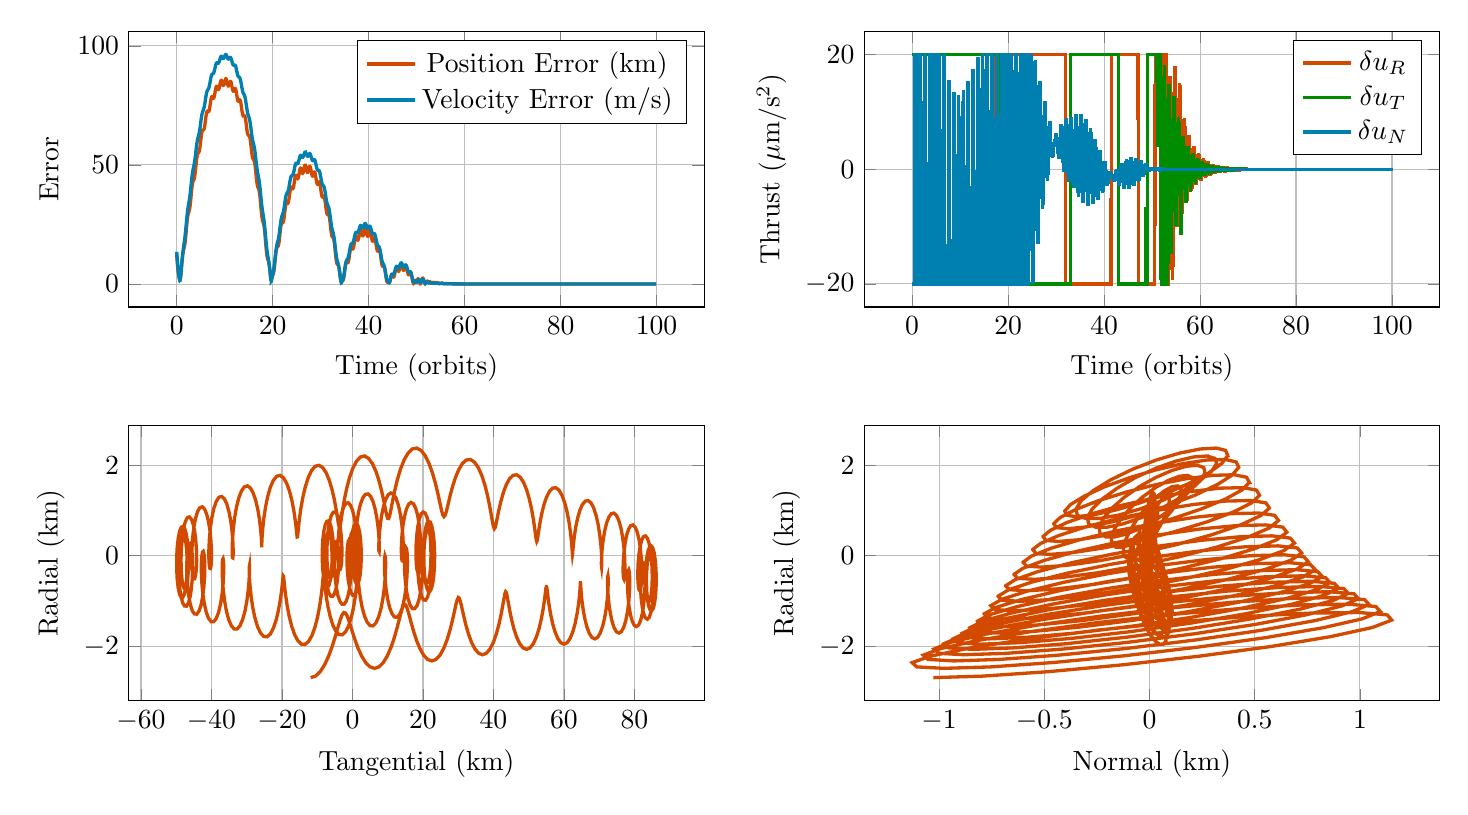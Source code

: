 % Recommended preamble:
\begin{tikzpicture}
\begin{groupplot}[group style={group size={2 by 2}, horizontal sep={0.8in}, vertical sep={1.5cm}}, height={2in}, width={3.5in}]
    \nextgroupplot[xmajorgrids, ymajorgrids, xlabel={Time (orbits)}, ylabel={Error}, legend pos={north east}]
    \addplot+[no marks, very thick, color={rgb,1:red,0.82;green,0.29;blue,0.0}]
        coordinates {
            (0.0,12.205)
            (0.05,10.857)
            (0.05,10.857)
            (0.1,9.535)
            (0.1,9.535)
            (0.1,9.534)
            (0.15,8.283)
            (0.15,8.283)
            (0.2,7.138)
            (0.2,7.138)
            (0.2,7.136)
            (0.25,6.13)
            (0.25,6.13)
            (0.3,5.27)
            (0.3,5.27)
            (0.3,5.269)
            (0.35,4.55)
            (0.35,4.55)
            (0.4,3.944)
            (0.4,3.944)
            (0.4,3.943)
            (0.45,3.413)
            (0.45,3.413)
            (0.5,2.921)
            (0.5,2.921)
            (0.5,2.921)
            (0.55,2.451)
            (0.55,2.451)
            (0.6,2.018)
            (0.6,2.018)
            (0.6,2.018)
            (0.65,1.702)
            (0.65,1.702)
            (0.7,1.668)
            (0.7,1.668)
            (0.7,1.668)
            (0.75,2.026)
            (0.75,2.026)
            (0.8,2.699)
            (0.8,2.7)
            (0.8,2.7)
            (0.85,3.574)
            (0.85,3.574)
            (0.9,4.575)
            (0.9,4.577)
            (0.9,4.577)
            (0.95,5.664)
            (0.95,5.664)
            (1.0,6.799)
            (1.0,6.799)
            (1.0,6.799)
            (1.05,7.948)
            (1.05,7.948)
            (1.1,9.077)
            (1.1,9.077)
            (1.1,9.078)
            (1.15,10.152)
            (1.15,10.152)
            (1.2,11.142)
            (1.2,11.142)
            (1.2,11.143)
            (1.25,12.026)
            (1.25,12.026)
            (1.3,12.788)
            (1.3,12.788)
            (1.3,12.789)
            (1.35,13.429)
            (1.35,13.429)
            (1.4,13.958)
            (1.4,13.958)
            (1.4,13.958)
            (1.45,14.401)
            (1.45,14.401)
            (1.5,14.792)
            (1.5,14.792)
            (1.5,14.792)
            (1.55,15.176)
            (1.55,15.176)
            (1.6,15.595)
            (1.6,15.596)
            (1.6,15.596)
            (1.65,16.093)
            (1.65,16.093)
            (1.7,16.697)
            (1.7,16.698)
            (1.7,16.698)
            (1.75,17.429)
            (1.75,17.429)
            (1.8,18.287)
            (1.8,18.289)
            (1.8,18.289)
            (1.85,19.265)
            (1.85,19.265)
            (1.9,20.335)
            (1.9,20.337)
            (1.9,20.337)
            (1.95,21.473)
            (1.95,21.473)
            (2.0,22.638)
            (2.0,22.638)
            (2.0,22.638)
            (2.05,23.797)
            (2.05,23.797)
            (2.1,24.914)
            (2.1,24.914)
            (2.1,24.914)
            (2.15,25.953)
            (2.15,25.953)
            (2.2,26.89)
            (2.2,26.89)
            (2.2,26.891)
            (2.25,27.704)
            (2.25,27.704)
            (2.3,28.387)
            (2.3,28.387)
            (2.3,28.388)
            (2.35,28.943)
            (2.35,28.943)
            (2.4,29.386)
            (2.4,29.386)
            (2.4,29.386)
            (2.45,29.743)
            (2.45,29.743)
            (2.5,30.05)
            (2.5,30.05)
            (2.5,30.05)
            (2.55,30.348)
            (2.55,30.348)
            (2.6,30.679)
            (2.6,30.679)
            (2.6,30.679)
            (2.65,31.083)
            (2.65,31.083)
            (2.7,31.589)
            (2.7,31.59)
            (2.7,31.59)
            (2.75,32.219)
            (2.75,32.219)
            (2.8,32.973)
            (2.8,32.975)
            (2.8,32.975)
            (2.85,33.851)
            (2.85,33.851)
            (2.9,34.825)
            (2.9,34.827)
            (2.9,34.827)
            (2.95,35.873)
            (2.95,35.873)
            (3.0,36.95)
            (3.0,36.95)
            (3.0,36.95)
            (3.05,38.025)
            (3.05,38.025)
            (3.1,39.057)
            (3.1,39.057)
            (3.1,39.057)
            (3.15,40.011)
            (3.15,40.011)
            (3.2,40.859)
            (3.2,40.859)
            (3.2,40.86)
            (3.25,41.583)
            (3.25,41.583)
            (3.3,42.173)
            (3.3,42.173)
            (3.3,42.174)
            (3.35,42.636)
            (3.35,42.636)
            (3.4,42.986)
            (3.4,42.986)
            (3.4,42.986)
            (3.45,43.25)
            (3.45,43.25)
            (3.5,43.466)
            (3.5,43.466)
            (3.5,43.466)
            (3.55,43.672)
            (3.55,43.672)
            (3.6,43.911)
            (3.6,43.912)
            (3.6,43.912)
            (3.65,44.222)
            (3.65,44.222)
            (3.7,44.633)
            (3.7,44.635)
            (3.7,44.635)
            (3.75,45.167)
            (3.75,45.167)
            (3.8,45.825)
            (3.8,45.827)
            (3.8,45.827)
            (3.85,46.607)
            (3.85,46.607)
            (3.9,47.485)
            (3.9,47.488)
            (3.9,47.488)
            (3.95,48.44)
            (3.95,48.44)
            (4.0,49.426)
            (4.0,49.426)
            (4.0,49.426)
            (4.05,50.41)
            (4.05,50.41)
            (4.1,51.351)
            (4.1,51.351)
            (4.1,51.351)
            (4.15,52.213)
            (4.15,52.213)
            (4.2,52.969)
            (4.2,52.969)
            (4.2,52.97)
            (4.25,53.599)
            (4.25,53.599)
            (4.3,54.096)
            (4.3,54.096)
            (4.3,54.096)
            (4.35,54.463)
            (4.35,54.463)
            (4.4,54.719)
            (4.4,54.719)
            (4.4,54.719)
            (4.45,54.89)
            (4.45,54.89)
            (4.5,55.013)
            (4.5,55.013)
            (4.5,55.013)
            (4.55,55.127)
            (4.55,55.127)
            (4.6,55.273)
            (4.6,55.273)
            (4.6,55.273)
            (4.65,55.491)
            (4.65,55.491)
            (4.7,55.808)
            (4.7,55.809)
            (4.7,55.809)
            (4.75,56.247)
            (4.75,56.247)
            (4.8,56.81)
            (4.8,56.812)
            (4.8,56.812)
            (4.85,57.497)
            (4.85,57.497)
            (4.9,58.281)
            (4.9,58.284)
            (4.9,58.284)
            (4.95,59.142)
            (4.95,59.142)
            (5.0,60.034)
            (5.0,60.034)
            (5.0,60.034)
            (5.05,60.926)
            (5.05,60.926)
            (5.1,61.774)
            (5.1,61.774)
            (5.1,61.774)
            (5.15,62.544)
            (5.15,62.544)
            (5.2,63.206)
            (5.2,63.206)
            (5.2,63.206)
            (5.25,63.742)
            (5.25,63.742)
            (5.3,64.144)
            (5.3,64.144)
            (5.3,64.144)
            (5.35,64.417)
            (5.35,64.417)
            (5.4,64.578)
            (5.4,64.578)
            (5.4,64.578)
            (5.45,64.655)
            (5.45,64.655)
            (5.5,64.683)
            (5.5,64.683)
            (5.5,64.683)
            (5.55,64.704)
            (5.55,64.704)
            (5.6,64.757)
            (5.6,64.757)
            (5.6,64.757)
            (5.65,64.881)
            (5.65,64.881)
            (5.7,65.105)
            (5.7,65.106)
            (5.7,65.106)
            (5.75,65.449)
            (5.75,65.449)
            (5.8,65.918)
            (5.8,65.92)
            (5.8,65.92)
            (5.85,66.51)
            (5.85,66.51)
            (5.9,67.2)
            (5.9,67.202)
            (5.9,67.202)
            (5.95,67.967)
            (5.95,67.967)
            (6.0,68.765)
            (6.0,68.765)
            (6.0,68.765)
            (6.05,69.563)
            (6.05,69.563)
            (6.1,70.318)
            (6.1,70.318)
            (6.1,70.318)
            (6.15,70.994)
            (6.15,70.994)
            (6.2,71.562)
            (6.2,71.562)
            (6.2,71.562)
            (6.25,72.003)
            (6.25,72.003)
            (6.3,72.31)
            (6.3,72.31)
            (6.3,72.31)
            (6.35,72.488)
            (6.35,72.488)
            (6.4,72.555)
            (6.4,72.555)
            (6.4,72.555)
            (6.45,72.537)
            (6.45,72.537)
            (6.5,72.472)
            (6.5,72.472)
            (6.5,72.472)
            (6.55,72.398)
            (6.55,72.398)
            (6.6,72.358)
            (6.6,72.358)
            (6.6,72.358)
            (6.65,72.388)
            (6.65,72.388)
            (6.7,72.518)
            (6.7,72.518)
            (6.7,72.518)
            (6.75,72.768)
            (6.75,72.768)
            (6.8,73.142)
            (6.8,73.144)
            (6.8,73.144)
            (6.85,73.64)
            (6.85,73.64)
            (6.9,74.235)
            (6.9,74.238)
            (6.9,74.238)
            (6.95,74.908)
            (6.95,74.908)
            (7.0,75.612)
            (7.0,75.612)
            (7.0,75.612)
            (7.05,76.316)
            (7.05,76.316)
            (7.1,76.977)
            (7.1,76.977)
            (7.1,76.977)
            (7.15,77.559)
            (7.15,77.559)
            (7.2,78.032)
            (7.2,78.032)
            (7.2,78.032)
            (7.25,78.379)
            (7.25,78.379)
            (7.3,78.591)
            (7.3,78.591)
            (7.3,78.591)
            (7.35,78.674)
            (7.35,78.674)
            (7.4,78.646)
            (7.4,78.646)
            (7.4,78.646)
            (7.45,78.534)
            (7.45,78.534)
            (7.5,78.375)
            (7.5,78.375)
            (7.5,78.375)
            (7.55,78.207)
            (7.55,78.207)
            (7.6,78.074)
            (7.6,78.073)
            (7.6,78.073)
            (7.65,78.009)
            (7.65,78.009)
            (7.7,78.045)
            (7.7,78.045)
            (7.7,78.045)
            (7.75,78.201)
            (7.75,78.201)
            (7.8,78.48)
            (7.8,78.482)
            (7.8,78.482)
            (7.85,78.884)
            (7.85,78.884)
            (7.9,79.384)
            (7.9,79.387)
            (7.9,79.387)
            (7.95,79.963)
            (7.95,79.963)
            (8.0,80.574)
            (8.0,80.574)
            (8.0,80.574)
            (8.05,81.184)
            (8.05,81.184)
            (8.1,81.75)
            (8.1,81.75)
            (8.1,81.751)
            (8.15,82.238)
            (8.15,82.238)
            (8.2,82.617)
            (8.2,82.617)
            (8.2,82.617)
            (8.25,82.869)
            (8.25,82.869)
            (8.3,82.987)
            (8.3,82.987)
            (8.3,82.987)
            (8.35,82.976)
            (8.35,82.976)
            (8.4,82.853)
            (8.4,82.853)
            (8.4,82.853)
            (8.45,82.647)
            (8.45,82.647)
            (8.5,82.393)
            (8.5,82.393)
            (8.5,82.393)
            (8.55,82.131)
            (8.55,82.131)
            (8.6,81.904)
            (8.6,81.903)
            (8.6,81.903)
            (8.65,81.745)
            (8.65,81.745)
            (8.7,81.686)
            (8.7,81.686)
            (8.7,81.686)
            (8.75,81.747)
            (8.75,81.747)
            (8.8,81.932)
            (8.8,81.934)
            (8.8,81.934)
            (8.85,82.24)
            (8.85,82.24)
            (8.9,82.647)
            (8.9,82.649)
            (8.9,82.649)
            (8.95,83.131)
            (8.95,83.131)
            (9.0,83.647)
            (9.0,83.647)
            (9.0,83.647)
            (9.05,84.163)
            (9.05,84.163)
            (9.1,84.635)
            (9.1,84.635)
            (9.1,84.635)
            (9.15,85.028)
            (9.15,85.028)
            (9.2,85.313)
            (9.2,85.313)
            (9.2,85.313)
            (9.25,85.471)
            (9.25,85.471)
            (9.3,85.494)
            (9.3,85.494)
            (9.3,85.494)
            (9.35,85.388)
            (9.35,85.388)
            (9.4,85.171)
            (9.4,85.171)
            (9.4,85.171)
            (9.45,84.871)
            (9.45,84.871)
            (9.5,84.523)
            (9.5,84.522)
            (9.5,84.522)
            (9.55,84.166)
            (9.55,84.166)
            (9.6,83.845)
            (9.6,83.844)
            (9.6,83.844)
            (9.65,83.591)
            (9.65,83.591)
            (9.7,83.438)
            (9.7,83.437)
            (9.7,83.437)
            (9.75,83.403)
            (9.75,83.403)
            (9.8,83.494)
            (9.8,83.495)
            (9.8,83.495)
            (9.85,83.707)
            (9.85,83.707)
            (9.9,84.018)
            (9.9,84.021)
            (9.9,84.021)
            (9.95,84.408)
            (9.95,84.408)
            (10.0,84.829)
            (10.0,84.829)
            (10.0,84.829)
            (10.05,85.251)
            (10.05,85.251)
            (10.1,85.629)
            (10.1,85.629)
            (10.1,85.629)
            (10.15,85.928)
            (10.15,85.928)
            (10.2,86.119)
            (10.2,86.119)
            (10.2,86.119)
            (10.25,86.182)
            (10.25,86.182)
            (10.3,86.111)
            (10.3,86.111)
            (10.3,86.111)
            (10.35,85.911)
            (10.35,85.911)
            (10.4,85.6)
            (10.4,85.6)
            (10.4,85.6)
            (10.45,85.205)
            (10.45,85.205)
            (10.5,84.763)
            (10.5,84.762)
            (10.5,84.762)
            (10.55,84.312)
            (10.55,84.312)
            (10.6,83.896)
            (10.6,83.894)
            (10.6,83.894)
            (10.65,83.547)
            (10.65,83.547)
            (10.7,83.3)
            (10.7,83.299)
            (10.7,83.299)
            (10.75,83.169)
            (10.75,83.169)
            (10.8,83.166)
            (10.8,83.166)
            (10.8,83.166)
            (10.85,83.283)
            (10.85,83.283)
            (10.9,83.5)
            (10.9,83.502)
            (10.9,83.502)
            (10.95,83.795)
            (10.95,83.795)
            (11.0,84.122)
            (11.0,84.122)
            (11.0,84.122)
            (11.05,84.449)
            (11.05,84.449)
            (11.1,84.734)
            (11.1,84.734)
            (11.1,84.734)
            (11.15,84.939)
            (11.15,84.939)
            (11.2,85.036)
            (11.2,85.036)
            (11.2,85.036)
            (11.25,85.005)
            (11.25,85.005)
            (11.3,84.84)
            (11.3,84.84)
            (11.3,84.84)
            (11.35,84.547)
            (11.35,84.547)
            (11.4,84.142)
            (11.4,84.141)
            (11.4,84.141)
            (11.45,83.653)
            (11.45,83.653)
            (11.5,83.117)
            (11.5,83.116)
            (11.5,83.116)
            (11.55,82.571)
            (11.55,82.571)
            (11.6,82.061)
            (11.6,82.059)
            (11.6,82.059)
            (11.65,81.616)
            (11.65,81.616)
            (11.7,81.275)
            (11.7,81.273)
            (11.7,81.273)
            (11.75,81.049)
            (11.75,81.049)
            (11.8,80.95)
            (11.8,80.95)
            (11.8,80.95)
            (11.85,80.972)
            (11.85,80.972)
            (11.9,81.095)
            (11.9,81.096)
            (11.9,81.096)
            (11.95,81.294)
            (11.95,81.294)
            (12.0,81.527)
            (12.0,81.527)
            (12.0,81.527)
            (12.05,81.76)
            (12.05,81.76)
            (12.1,81.951)
            (12.1,81.951)
            (12.1,81.951)
            (12.15,82.062)
            (12.15,82.062)
            (12.2,82.065)
            (12.2,82.065)
            (12.2,82.065)
            (12.25,81.942)
            (12.25,81.942)
            (12.3,81.684)
            (12.3,81.683)
            (12.3,81.683)
            (12.35,81.296)
            (12.35,81.296)
            (12.4,80.798)
            (12.4,80.797)
            (12.4,80.797)
            (12.45,80.215)
            (12.45,80.215)
            (12.5,79.586)
            (12.5,79.584)
            (12.5,79.584)
            (12.55,78.945)
            (12.55,78.945)
            (12.6,78.34)
            (12.6,78.338)
            (12.6,78.338)
            (12.65,77.8)
            (12.65,77.8)
            (12.7,77.363)
            (12.7,77.361)
            (12.7,77.361)
            (12.75,77.041)
            (12.75,77.041)
            (12.8,76.848)
            (12.8,76.847)
            (12.8,76.847)
            (12.85,76.773)
            (12.85,76.773)
            (12.9,76.801)
            (12.9,76.802)
            (12.9,76.802)
            (12.95,76.905)
            (12.95,76.905)
            (13.0,77.044)
            (13.0,77.044)
            (13.0,77.044)
            (13.05,77.183)
            (13.05,77.183)
            (13.1,77.279)
            (13.1,77.279)
            (13.1,77.279)
            (13.15,77.297)
            (13.15,77.297)
            (13.2,77.207)
            (13.2,77.207)
            (13.2,77.207)
            (13.25,76.99)
            (13.25,76.99)
            (13.3,76.639)
            (13.3,76.638)
            (13.3,76.638)
            (13.35,76.158)
            (13.35,76.158)
            (13.4,75.567)
            (13.4,75.566)
            (13.4,75.566)
            (13.45,74.89)
            (13.45,74.89)
            (13.5,74.167)
            (13.5,74.165)
            (13.5,74.165)
            (13.55,73.431)
            (13.55,73.431)
            (13.6,72.732)
            (13.6,72.729)
            (13.6,72.729)
            (13.65,72.095)
            (13.65,72.095)
            (13.7,71.564)
            (13.7,71.561)
            (13.7,71.561)
            (13.75,71.145)
            (13.75,71.145)
            (13.8,70.856)
            (13.8,70.855)
            (13.8,70.855)
            (13.85,70.685)
            (13.85,70.685)
            (13.9,70.619)
            (13.9,70.618)
            (13.9,70.618)
            (13.95,70.626)
            (13.95,70.626)
            (14.0,70.672)
            (14.0,70.672)
            (14.0,70.672)
            (14.05,70.716)
            (14.05,70.716)
            (14.1,70.719)
            (14.1,70.719)
            (14.1,70.719)
            (14.15,70.643)
            (14.15,70.643)
            (14.2,70.46)
            (14.2,70.46)
            (14.2,70.46)
            (14.25,70.15)
            (14.25,70.15)
            (14.3,69.707)
            (14.3,69.707)
            (14.3,69.707)
            (14.35,69.134)
            (14.35,69.134)
            (14.4,68.45)
            (14.4,68.449)
            (14.4,68.449)
            (14.45,67.679)
            (14.45,67.679)
            (14.5,66.864)
            (14.5,66.86)
            (14.5,66.86)
            (14.55,66.032)
            (14.55,66.032)
            (14.6,65.239)
            (14.6,65.235)
            (14.6,65.235)
            (14.65,64.506)
            (14.65,64.506)
            (14.7,63.879)
            (14.7,63.875)
            (14.7,63.875)
            (14.75,63.363)
            (14.75,63.363)
            (14.8,62.979)
            (14.8,62.976)
            (14.8,62.976)
            (14.85,62.711)
            (14.85,62.711)
            (14.9,62.549)
            (14.9,62.548)
            (14.9,62.548)
            (14.95,62.461)
            (14.95,62.461)
            (15.0,62.412)
            (15.0,62.412)
            (15.0,62.412)
            (15.05,62.363)
            (15.05,62.363)
            (15.1,62.272)
            (15.1,62.272)
            (15.1,62.272)
            (15.15,62.103)
            (15.15,62.103)
            (15.2,61.828)
            (15.2,61.828)
            (15.2,61.828)
            (15.25,61.426)
            (15.25,61.426)
            (15.3,60.892)
            (15.3,60.891)
            (15.3,60.891)
            (15.35,60.226)
            (15.35,60.226)
            (15.4,59.451)
            (15.4,59.449)
            (15.4,59.449)
            (15.45,58.587)
            (15.45,58.587)
            (15.5,57.678)
            (15.5,57.675)
            (15.5,57.675)
            (15.55,56.752)
            (15.55,56.752)
            (15.6,55.865)
            (15.6,55.86)
            (15.6,55.86)
            (15.65,55.035)
            (15.65,55.035)
            (15.7,54.313)
            (15.7,54.308)
            (15.7,54.308)
            (15.75,53.699)
            (15.75,53.699)
            (15.8,53.219)
            (15.8,53.216)
            (15.8,53.216)
            (15.85,52.854)
            (15.85,52.854)
            (15.9,52.598)
            (15.9,52.596)
            (15.9,52.596)
            (15.95,52.413)
            (15.95,52.413)
            (16.0,52.271)
            (16.0,52.271)
            (16.0,52.271)
            (16.05,52.127)
            (16.05,52.127)
            (16.1,51.944)
            (16.1,51.943)
            (16.1,51.943)
            (16.15,51.683)
            (16.15,51.683)
            (16.2,51.316)
            (16.2,51.316)
            (16.2,51.316)
            (16.25,50.823)
            (16.25,50.823)
            (16.3,50.198)
            (16.3,50.197)
            (16.3,50.197)
            (16.35,49.442)
            (16.35,49.442)
            (16.4,48.577)
            (16.4,48.574)
            (16.4,48.574)
            (16.45,47.62)
            (16.45,47.62)
            (16.5,46.62)
            (16.5,46.615)
            (16.5,46.615)
            (16.55,45.599)
            (16.55,45.599)
            (16.6,44.617)
            (16.6,44.611)
            (16.6,44.611)
            (16.65,43.69)
            (16.65,43.69)
            (16.7,42.872)
            (16.7,42.866)
            (16.7,42.866)
            (16.75,42.159)
            (16.75,42.159)
            (16.8,41.584)
            (16.8,41.579)
            (16.8,41.579)
            (16.85,41.12)
            (16.85,41.12)
            (16.9,40.769)
            (16.9,40.766)
            (16.9,40.766)
            (16.95,40.487)
            (16.95,40.487)
            (17.0,40.252)
            (17.0,40.252)
            (17.0,40.252)
            (17.05,40.015)
            (17.05,40.015)
            (17.1,39.736)
            (17.1,39.736)
            (17.1,39.736)
            (17.15,39.379)
            (17.15,39.379)
            (17.2,38.912)
            (17.2,38.911)
            (17.2,38.911)
            (17.25,38.313)
            (17.25,38.313)
            (17.3,37.578)
            (17.3,37.576)
            (17.3,37.576)
            (17.35,36.705)
            (17.35,36.705)
            (17.4,35.719)
            (17.4,35.716)
            (17.4,35.716)
            (17.45,34.636)
            (17.45,34.636)
            (17.5,33.507)
            (17.5,33.501)
            (17.5,33.501)
            (17.55,32.353)
            (17.55,32.353)
            (17.6,31.24)
            (17.6,31.233)
            (17.6,31.233)
            (17.65,30.181)
            (17.65,30.181)
            (17.7,29.238)
            (17.7,29.23)
            (17.7,29.23)
            (17.75,28.402)
            (17.75,28.402)
            (17.8,27.712)
            (17.8,27.706)
            (17.8,27.706)
            (17.851,27.139)
            (17.851,27.139)
            (17.9,26.686)
            (17.901,26.681)
            (17.901,26.681)
            (17.951,26.305)
            (17.951,26.305)
            (18.0,25.977)
            (18.0,25.977)
            (18.0,25.977)
            (18.05,25.648)
            (18.05,25.648)
            (18.1,25.279)
            (18.1,25.279)
            (18.1,25.279)
            (18.15,24.834)
            (18.15,24.834)
            (18.2,24.281)
            (18.2,24.281)
            (18.2,24.281)
            (18.25,23.6)
            (18.25,23.6)
            (18.3,22.784)
            (18.3,22.782)
            (18.3,22.782)
            (18.35,21.832)
            (18.35,21.832)
            (18.4,20.767)
            (18.4,20.763)
            (18.4,20.763)
            (18.45,19.602)
            (18.45,19.602)
            (18.5,18.387)
            (18.5,18.381)
            (18.5,18.381)
            (18.55,17.142)
            (18.55,17.142)
            (18.6,15.936)
            (18.6,15.928)
            (18.6,15.928)
            (18.65,14.782)
            (18.65,14.782)
            (18.7,13.75)
            (18.7,13.742)
            (18.7,13.742)
            (18.75,12.834)
            (18.75,12.834)
            (18.8,12.082)
            (18.801,12.075)
            (18.801,12.075)
            (18.851,11.464)
            (18.851,11.464)
            (18.9,10.993)
            (18.901,10.988)
            (18.901,10.988)
            (18.951,10.618)
            (18.951,10.618)
            (19.0,10.32)
            (19.0,10.32)
            (19.0,10.32)
            (19.05,10.044)
            (19.05,10.044)
            (19.1,9.749)
            (19.1,9.749)
            (19.1,9.749)
            (19.15,9.395)
            (19.15,9.395)
            (19.2,8.951)
            (19.2,8.951)
            (19.2,8.951)
            (19.25,8.394)
            (19.25,8.394)
            (19.3,7.716)
            (19.3,7.715)
            (19.3,7.715)
            (19.35,6.919)
            (19.35,6.919)
            (19.4,6.027)
            (19.4,6.024)
            (19.4,6.024)
            (19.45,5.063)
            (19.45,5.063)
            (19.5,4.09)
            (19.5,4.086)
            (19.5,4.086)
            (19.55,3.16)
            (19.55,3.16)
            (19.6,2.395)
            (19.6,2.391)
            (19.6,2.391)
            (19.65,1.937)
            (19.65,1.937)
            (19.7,1.911)
            (19.7,1.913)
            (19.7,1.913)
            (19.75,2.202)
            (19.75,2.202)
            (19.8,2.586)
            (19.8,2.59)
            (19.8,2.59)
            (19.851,2.952)
            (19.851,2.952)
            (19.9,3.243)
            (19.901,3.246)
            (19.901,3.246)
            (19.951,3.472)
            (19.951,3.472)
            (20.0,3.653)
            (20.0,3.653)
            (20.0,3.653)
            (20.05,3.829)
            (20.05,3.829)
            (20.1,4.042)
            (20.1,4.042)
            (20.1,4.042)
            (20.15,4.334)
            (20.15,4.334)
            (20.2,4.739)
            (20.2,4.739)
            (20.2,4.739)
            (20.25,5.279)
            (20.25,5.279)
            (20.3,5.955)
            (20.3,5.957)
            (20.3,5.957)
            (20.35,6.764)
            (20.35,6.764)
            (20.4,7.676)
            (20.4,7.679)
            (20.4,7.679)
            (20.45,8.672)
            (20.45,8.672)
            (20.5,9.701)
            (20.5,9.706)
            (20.5,9.706)
            (20.55,10.741)
            (20.55,10.741)
            (20.6,11.73)
            (20.6,11.736)
            (20.6,11.736)
            (20.65,12.652)
            (20.65,12.652)
            (20.7,13.454)
            (20.7,13.459)
            (20.7,13.459)
            (20.75,14.135)
            (20.75,14.135)
            (20.8,14.663)
            (20.8,14.668)
            (20.8,14.668)
            (20.85,15.06)
            (20.85,15.06)
            (20.9,15.326)
            (20.9,15.328)
            (20.9,15.328)
            (20.95,15.497)
            (20.95,15.497)
            (21.0,15.604)
            (21.0,15.604)
            (21.0,15.604)
            (21.05,15.692)
            (21.05,15.692)
            (21.1,15.807)
            (21.1,15.807)
            (21.1,15.807)
            (21.15,15.99)
            (21.15,15.99)
            (21.2,16.279)
            (21.2,16.279)
            (21.2,16.279)
            (21.25,16.699)
            (21.25,16.699)
            (21.3,17.259)
            (21.3,17.26)
            (21.3,17.26)
            (21.35,17.959)
            (21.35,17.959)
            (21.4,18.774)
            (21.4,18.776)
            (21.4,18.776)
            (21.45,19.683)
            (21.45,19.683)
            (21.5,20.635)
            (21.5,20.639)
            (21.5,20.639)
            (21.55,21.601)
            (21.55,21.601)
            (21.6,22.52)
            (21.6,22.525)
            (21.6,22.525)
            (21.65,23.371)
            (21.65,23.371)
            (21.7,24.1)
            (21.7,24.105)
            (21.7,24.105)
            (21.75,24.704)
            (21.75,24.704)
            (21.8,25.153)
            (21.8,25.157)
            (21.8,25.157)
            (21.85,25.466)
            (21.85,25.466)
            (21.9,25.646)
            (21.9,25.647)
            (21.9,25.647)
            (21.95,25.727)
            (21.95,25.727)
            (22.0,25.744)
            (22.0,25.744)
            (22.0,25.744)
            (22.05,25.74)
            (22.05,25.74)
            (22.1,25.76)
            (22.1,25.76)
            (22.1,25.76)
            (22.15,25.847)
            (22.15,25.847)
            (22.2,26.037)
            (22.2,26.037)
            (22.2,26.037)
            (22.25,26.356)
            (22.25,26.356)
            (22.3,26.816)
            (22.3,26.817)
            (22.3,26.817)
            (22.35,27.415)
            (22.35,27.415)
            (22.4,28.133)
            (22.4,28.134)
            (22.4,28.134)
            (22.45,28.945)
            (22.45,28.945)
            (22.5,29.806)
            (22.5,29.809)
            (22.5,29.809)
            (22.55,30.682)
            (22.55,30.682)
            (22.6,31.514)
            (22.6,31.518)
            (22.6,31.518)
            (22.65,32.278)
            (22.65,32.278)
            (22.7,32.921)
            (22.7,32.925)
            (22.7,32.925)
            (22.75,33.438)
            (22.75,33.438)
            (22.8,33.801)
            (22.8,33.803)
            (22.8,33.803)
            (22.85,34.024)
            (22.85,34.024)
            (22.9,34.115)
            (22.9,34.115)
            (22.9,34.115)
            (22.95,34.104)
            (22.95,34.104)
            (23.0,34.03)
            (23.0,34.03)
            (23.0,34.03)
            (23.05,33.933)
            (23.05,33.933)
            (23.1,33.859)
            (23.1,33.859)
            (23.1,33.859)
            (23.15,33.852)
            (23.15,33.852)
            (23.2,33.946)
            (23.2,33.946)
            (23.2,33.946)
            (23.25,34.169)
            (23.25,34.169)
            (23.3,34.531)
            (23.3,34.532)
            (23.3,34.532)
            (23.35,35.033)
            (23.35,35.033)
            (23.4,35.655)
            (23.4,35.657)
            (23.4,35.657)
            (23.45,36.373)
            (23.45,36.373)
            (23.5,37.141)
            (23.5,37.143)
            (23.5,37.143)
            (23.55,37.924)
            (23.55,37.924)
            (23.6,38.667)
            (23.6,38.671)
            (23.6,38.671)
            (23.65,39.341)
            (23.65,39.341)
            (23.7,39.896)
            (23.7,39.899)
            (23.7,39.899)
            (23.75,40.322)
            (23.75,40.322)
            (23.8,40.597)
            (23.8,40.598)
            (23.8,40.598)
            (23.85,40.729)
            (23.85,40.729)
            (23.9,40.73)
            (23.9,40.729)
            (23.9,40.729)
            (23.95,40.627)
            (23.95,40.627)
            (24.0,40.462)
            (24.0,40.462)
            (24.0,40.462)
            (24.05,40.272)
            (24.05,40.272)
            (24.1,40.105)
            (24.1,40.105)
            (24.1,40.105)
            (24.15,40.003)
            (24.15,40.003)
            (24.2,40.003)
            (24.2,40.003)
            (24.2,40.003)
            (24.25,40.13)
            (24.25,40.13)
            (24.3,40.397)
            (24.3,40.398)
            (24.3,40.398)
            (24.35,40.804)
            (24.35,40.804)
            (24.4,41.331)
            (24.4,41.332)
            (24.4,41.332)
            (24.45,41.954)
            (24.45,41.954)
            (24.5,42.629)
            (24.5,42.632)
            (24.5,42.632)
            (24.55,43.32)
            (24.55,43.32)
            (24.6,43.972)
            (24.6,43.975)
            (24.6,43.975)
            (24.65,44.555)
            (24.65,44.555)
            (24.7,45.02)
            (24.7,45.023)
            (24.7,45.023)
            (24.75,45.355)
            (24.75,45.355)
            (24.8,45.54)
            (24.8,45.541)
            (24.8,45.541)
            (24.85,45.58)
            (24.85,45.58)
            (24.9,45.491)
            (24.9,45.49)
            (24.9,45.49)
            (24.95,45.296)
            (24.95,45.296)
            (25.0,45.039)
            (25.0,45.039)
            (25.0,45.039)
            (25.05,44.756)
            (25.05,44.756)
            (25.1,44.496)
            (25.1,44.496)
            (25.1,44.496)
            (25.15,44.3)
            (25.15,44.3)
            (25.2,44.206)
            (25.2,44.206)
            (25.2,44.206)
            (25.25,44.239)
            (25.25,44.239)
            (25.3,44.411)
            (25.3,44.411)
            (25.3,44.411)
            (25.35,44.723)
            (25.35,44.723)
            (25.4,45.156)
            (25.4,45.157)
            (25.4,45.157)
            (25.45,45.685)
            (25.45,45.685)
            (25.5,46.268)
            (25.5,46.27)
            (25.5,46.27)
            (25.55,46.866)
            (25.55,46.866)
            (25.6,47.427)
            (25.6,47.429)
            (25.6,47.429)
            (25.65,47.917)
            (25.65,47.917)
            (25.7,48.292)
            (25.7,48.294)
            (25.7,48.294)
            (25.75,48.536)
            (25.75,48.536)
            (25.8,48.63)
            (25.8,48.63)
            (25.8,48.63)
            (25.85,48.579)
            (25.85,48.579)
            (25.9,48.398)
            (25.9,48.396)
            (25.9,48.396)
            (25.95,48.111)
            (25.95,48.111)
            (26.0,47.762)
            (26.0,47.762)
            (26.0,47.762)
            (26.05,47.387)
            (26.05,47.387)
            (26.1,47.033)
            (26.1,47.033)
            (26.1,47.033)
            (26.15,46.744)
            (26.15,46.744)
            (26.2,46.556)
            (26.2,46.556)
            (26.2,46.556)
            (26.25,46.494)
            (26.25,46.494)
            (26.3,46.573)
            (26.3,46.573)
            (26.3,46.573)
            (26.35,46.79)
            (26.35,46.79)
            (26.4,47.13)
            (26.4,47.13)
            (26.4,47.13)
            (26.45,47.565)
            (26.45,47.565)
            (26.5,48.055)
            (26.5,48.057)
            (26.5,48.057)
            (26.55,48.561)
            (26.55,48.561)
            (26.6,49.03)
            (26.6,49.032)
            (26.6,49.032)
            (26.65,49.428)
            (26.65,49.428)
            (26.7,49.713)
            (26.7,49.714)
            (26.7,49.714)
            (26.75,49.864)
            (26.75,49.864)
            (26.8,49.868)
            (26.8,49.867)
            (26.8,49.867)
            (26.85,49.724)
            (26.85,49.724)
            (26.9,49.453)
            (26.9,49.451)
            (26.9,49.451)
            (26.95,49.073)
            (26.95,49.073)
            (27.0,48.632)
            (27.0,48.632)
            (27.0,48.632)
            (27.05,48.165)
            (27.05,48.165)
            (27.1,47.718)
            (27.1,47.718)
            (27.1,47.718)
            (27.15,47.336)
            (27.15,47.336)
            (27.2,47.054)
            (27.2,47.054)
            (27.2,47.054)
            (27.25,46.899)
            (27.25,46.899)
            (27.3,46.884)
            (27.3,46.884)
            (27.3,46.884)
            (27.35,47.007)
            (27.35,47.007)
            (27.4,47.254)
            (27.4,47.254)
            (27.4,47.254)
            (27.45,47.596)
            (27.45,47.596)
            (27.5,47.994)
            (27.5,47.995)
            (27.5,47.995)
            (27.55,48.406)
            (27.55,48.406)
            (27.6,48.784)
            (27.6,48.785)
            (27.6,48.785)
            (27.65,49.089)
            (27.65,49.089)
            (27.7,49.282)
            (27.7,49.283)
            (27.7,49.283)
            (27.75,49.342)
            (27.75,49.342)
            (27.8,49.254)
            (27.8,49.253)
            (27.8,49.253)
            (27.85,49.019)
            (27.85,49.019)
            (27.9,48.656)
            (27.9,48.653)
            (27.9,48.653)
            (27.95,48.184)
            (27.95,48.184)
            (28.0,47.651)
            (28.0,47.651)
            (28.0,47.651)
            (28.05,47.09)
            (28.05,47.09)
            (28.1,46.551)
            (28.1,46.551)
            (28.1,46.551)
            (28.15,46.075)
            (28.15,46.075)
            (28.2,45.7)
            (28.2,45.7)
            (28.2,45.7)
            (28.25,45.451)
            (28.25,45.451)
            (28.3,45.343)
            (28.3,45.343)
            (28.3,45.343)
            (28.35,45.373)
            (28.35,45.373)
            (28.4,45.526)
            (28.4,45.527)
            (28.4,45.527)
            (28.45,45.775)
            (28.45,45.775)
            (28.5,46.08)
            (28.5,46.081)
            (28.5,46.081)
            (28.55,46.4)
            (28.55,46.4)
            (28.6,46.686)
            (28.6,46.687)
            (28.6,46.687)
            (28.65,46.898)
            (28.65,46.898)
            (28.7,47.0)
            (28.7,47.0)
            (28.7,47.0)
            (28.75,46.967)
            (28.75,46.967)
            (28.8,46.788)
            (28.8,46.787)
            (28.8,46.787)
            (28.85,46.461)
            (28.85,46.461)
            (28.9,46.006)
            (28.9,46.003)
            (28.9,46.003)
            (28.95,45.442)
            (28.95,45.442)
            (29.0,44.817)
            (29.0,44.817)
            (29.0,44.817)
            (29.05,44.164)
            (29.05,44.164)
            (29.1,43.532)
            (29.1,43.532)
            (29.1,43.532)
            (29.15,42.963)
            (29.15,42.963)
            (29.2,42.495)
            (29.2,42.495)
            (29.2,42.494)
            (29.25,42.153)
            (29.25,42.153)
            (29.3,41.951)
            (29.3,41.951)
            (29.3,41.951)
            (29.35,41.888)
            (29.35,41.888)
            (29.4,41.948)
            (29.4,41.948)
            (29.4,41.948)
            (29.45,42.104)
            (29.45,42.104)
            (29.5,42.317)
            (29.5,42.317)
            (29.5,42.317)
            (29.55,42.543)
            (29.55,42.543)
            (29.6,42.737)
            (29.6,42.737)
            (29.6,42.737)
            (29.65,42.857)
            (29.65,42.857)
            (29.7,42.867)
            (29.7,42.867)
            (29.7,42.867)
            (29.75,42.742)
            (29.75,42.742)
            (29.8,42.471)
            (29.8,42.47)
            (29.8,42.47)
            (29.85,42.052)
            (29.85,42.052)
            (29.9,41.506)
            (29.9,41.503)
            (29.9,41.503)
            (29.95,40.85)
            (29.95,40.85)
            (30.0,40.133)
            (30.0,40.133)
            (30.0,40.133)
            (30.05,39.387)
            (30.05,39.387)
            (30.1,38.662)
            (30.1,38.662)
            (30.1,38.662)
            (30.15,38.0)
            (30.15,38.0)
            (30.2,37.438)
            (30.2,37.438)
            (30.2,37.438)
            (30.25,37.003)
            (30.25,37.003)
            (30.3,36.708)
            (30.3,36.708)
            (30.3,36.708)
            (30.35,36.552)
            (30.35,36.552)
            (30.4,36.519)
            (30.4,36.519)
            (30.4,36.519)
            (30.45,36.582)
            (30.45,36.582)
            (30.5,36.702)
            (30.5,36.702)
            (30.5,36.702)
            (30.55,36.835)
            (30.55,36.835)
            (30.6,36.937)
            (30.6,36.937)
            (30.6,36.937)
            (30.65,36.964)
            (30.65,36.964)
            (30.7,36.882)
            (30.7,36.882)
            (30.7,36.882)
            (30.75,36.665)
            (30.75,36.665)
            (30.8,36.303)
            (30.8,36.301)
            (30.8,36.301)
            (30.85,35.792)
            (30.85,35.792)
            (30.9,35.155)
            (30.9,35.152)
            (30.9,35.152)
            (30.95,34.408)
            (30.95,34.408)
            (31.0,33.599)
            (31.0,33.599)
            (31.0,33.599)
            (31.05,32.761)
            (31.05,32.761)
            (31.1,31.943)
            (31.1,31.943)
            (31.1,31.943)
            (31.15,31.188)
            (31.15,31.188)
            (31.2,30.532)
            (31.2,30.532)
            (31.2,30.532)
            (31.25,30.003)
            (31.25,30.003)
            (31.3,29.613)
            (31.3,29.613)
            (31.3,29.613)
            (31.35,29.363)
            (31.35,29.363)
            (31.4,29.237)
            (31.4,29.237)
            (31.4,29.237)
            (31.45,29.207)
            (31.45,29.207)
            (31.5,29.234)
            (31.5,29.234)
            (31.5,29.234)
            (31.55,29.275)
            (31.55,29.275)
            (31.6,29.284)
            (31.6,29.284)
            (31.6,29.284)
            (31.65,29.219)
            (31.65,29.219)
            (31.7,29.046)
            (31.7,29.045)
            (31.7,29.045)
            (31.75,28.737)
            (31.75,28.737)
            (31.8,28.285)
            (31.8,28.283)
            (31.8,28.283)
            (31.85,27.684)
            (31.85,27.684)
            (31.9,26.957)
            (31.9,26.954)
            (31.9,26.954)
            (31.95,26.12)
            (31.95,26.12)
            (32.0,25.219)
            (32.0,25.219)
            (32.0,25.219)
            (32.05,24.285)
            (32.05,24.285)
            (32.1,23.364)
            (32.1,23.364)
            (32.1,23.363)
            (32.15,22.498)
            (32.15,22.498)
            (32.2,21.725)
            (32.2,21.725)
            (32.2,21.724)
            (32.25,21.071)
            (32.25,21.071)
            (32.3,20.551)
            (32.3,20.551)
            (32.3,20.551)
            (32.35,20.168)
            (32.35,20.168)
            (32.4,19.908)
            (32.4,19.908)
            (32.4,19.908)
            (32.45,19.744)
            (32.45,19.744)
            (32.5,19.64)
            (32.5,19.64)
            (32.5,19.64)
            (32.55,19.553)
            (32.55,19.553)
            (32.6,19.441)
            (32.6,19.441)
            (32.6,19.441)
            (32.65,19.261)
            (32.65,19.261)
            (32.7,18.981)
            (32.7,18.98)
            (32.7,18.98)
            (32.75,18.572)
            (32.75,18.572)
            (32.8,18.027)
            (32.8,18.025)
            (32.8,18.025)
            (32.85,17.339)
            (32.85,17.339)
            (32.9,16.528)
            (32.9,16.525)
            (32.9,16.525)
            (32.95,15.608)
            (32.95,15.608)
            (33.0,14.623)
            (33.0,14.623)
            (33.0,14.623)
            (33.05,13.602)
            (33.05,13.602)
            (33.1,12.588)
            (33.1,12.588)
            (33.1,12.587)
            (33.15,11.623)
            (33.15,11.623)
            (33.2,10.747)
            (33.2,10.747)
            (33.2,10.746)
            (33.25,9.992)
            (33.25,9.992)
            (33.3,9.378)
            (33.3,9.378)
            (33.3,9.378)
            (33.35,8.915)
            (33.35,8.915)
            (33.4,8.593)
            (33.4,8.593)
            (33.4,8.593)
            (33.45,8.39)
            (33.45,8.39)
            (33.5,8.271)
            (33.5,8.271)
            (33.5,8.271)
            (33.55,8.194)
            (33.55,8.194)
            (33.6,8.113)
            (33.6,8.113)
            (33.6,8.113)
            (33.65,7.985)
            (33.65,7.985)
            (33.7,7.777)
            (33.7,7.776)
            (33.7,7.776)
            (33.75,7.459)
            (33.75,7.459)
            (33.8,7.022)
            (33.8,7.02)
            (33.8,7.02)
            (33.85,6.457)
            (33.85,6.457)
            (33.9,5.785)
            (33.9,5.782)
            (33.9,5.782)
            (33.95,5.018)
            (33.95,5.018)
            (34.0,4.202)
            (34.0,4.202)
            (34.0,4.202)
            (34.05,3.373)
            (34.05,3.373)
            (34.1,2.585)
            (34.1,2.585)
            (34.1,2.584)
            (34.15,1.901)
            (34.15,1.901)
            (34.2,1.405)
            (34.2,1.405)
            (34.2,1.405)
            (34.25,1.181)
            (34.25,1.181)
            (34.3,1.203)
            (34.3,1.203)
            (34.3,1.203)
            (34.35,1.324)
            (34.35,1.324)
            (34.4,1.43)
            (34.4,1.43)
            (34.4,1.43)
            (34.45,1.482)
            (34.45,1.482)
            (34.5,1.484)
            (34.5,1.484)
            (34.5,1.484)
            (34.55,1.463)
            (34.55,1.463)
            (34.6,1.461)
            (34.6,1.461)
            (34.6,1.461)
            (34.65,1.523)
            (34.65,1.523)
            (34.7,1.693)
            (34.7,1.694)
            (34.7,1.694)
            (34.75,1.995)
            (34.75,1.995)
            (34.8,2.429)
            (34.8,2.431)
            (34.8,2.431)
            (34.85,2.993)
            (34.85,2.993)
            (34.9,3.659)
            (34.9,3.661)
            (34.9,3.661)
            (34.95,4.412)
            (34.95,4.412)
            (35.0,5.21)
            (35.0,5.21)
            (35.0,5.21)
            (35.05,6.024)
            (35.05,6.024)
            (35.1,6.814)
            (35.1,6.814)
            (35.1,6.814)
            (35.15,7.541)
            (35.15,7.541)
            (35.2,8.172)
            (35.2,8.172)
            (35.2,8.173)
            (35.25,8.683)
            (35.25,8.683)
            (35.3,9.058)
            (35.3,9.058)
            (35.3,9.058)
            (35.35,9.295)
            (35.35,9.295)
            (35.4,9.403)
            (35.4,9.403)
            (35.4,9.403)
            (35.45,9.405)
            (35.45,9.405)
            (35.5,9.331)
            (35.5,9.33)
            (35.5,9.33)
            (35.55,9.22)
            (35.55,9.22)
            (35.6,9.119)
            (35.6,9.118)
            (35.6,9.118)
            (35.65,9.069)
            (35.65,9.069)
            (35.7,9.111)
            (35.7,9.112)
            (35.7,9.112)
            (35.75,9.277)
            (35.75,9.277)
            (35.8,9.579)
            (35.8,9.581)
            (35.8,9.581)
            (35.85,10.025)
            (35.85,10.025)
            (35.9,10.592)
            (35.9,10.595)
            (35.9,10.595)
            (35.95,11.263)
            (35.95,11.263)
            (36.0,11.989)
            (36.0,11.989)
            (36.0,11.989)
            (36.05,12.738)
            (36.05,12.738)
            (36.1,13.462)
            (36.1,13.462)
            (36.1,13.462)
            (36.15,14.122)
            (36.15,14.122)
            (36.2,14.682)
            (36.2,14.682)
            (36.2,14.683)
            (36.25,15.117)
            (36.25,15.117)
            (36.3,15.412)
            (36.3,15.412)
            (36.3,15.412)
            (36.35,15.564)
            (36.35,15.564)
            (36.4,15.584)
            (36.4,15.584)
            (36.4,15.584)
            (36.45,15.495)
            (36.45,15.495)
            (36.5,15.329)
            (36.5,15.328)
            (36.5,15.328)
            (36.55,15.126)
            (36.55,15.126)
            (36.6,14.93)
            (36.6,14.93)
            (36.6,14.93)
            (36.65,14.786)
            (36.65,14.786)
            (36.7,14.732)
            (36.7,14.732)
            (36.7,14.732)
            (36.75,14.798)
            (36.75,14.798)
            (36.8,15.001)
            (36.8,15.002)
            (36.8,15.002)
            (36.85,15.346)
            (36.85,15.346)
            (36.9,15.814)
            (36.9,15.816)
            (36.9,15.816)
            (36.95,16.388)
            (36.95,16.388)
            (37.0,17.02)
            (37.0,17.02)
            (37.0,17.02)
            (37.05,17.678)
            (37.05,17.678)
            (37.1,18.314)
            (37.1,18.314)
            (37.1,18.314)
            (37.15,18.886)
            (37.15,18.886)
            (37.2,19.359)
            (37.2,19.359)
            (37.2,19.359)
            (37.25,19.705)
            (37.25,19.705)
            (37.3,19.911)
            (37.3,19.911)
            (37.3,19.911)
            (37.35,19.972)
            (37.35,19.972)
            (37.4,19.901)
            (37.4,19.901)
            (37.4,19.901)
            (37.45,19.719)
            (37.45,19.719)
            (37.5,19.461)
            (37.5,19.46)
            (37.5,19.46)
            (37.55,19.164)
            (37.55,19.164)
            (37.6,18.876)
            (37.6,18.875)
            (37.6,18.875)
            (37.65,18.637)
            (37.65,18.637)
            (37.7,18.488)
            (37.7,18.488)
            (37.7,18.488)
            (37.75,18.459)
            (37.75,18.459)
            (37.8,18.565)
            (37.8,18.566)
            (37.8,18.566)
            (37.85,18.813)
            (37.85,18.813)
            (37.9,19.185)
            (37.9,19.187)
            (37.9,19.187)
            (37.95,19.663)
            (37.95,19.663)
            (38.0,20.202)
            (38.0,20.202)
            (38.0,20.202)
            (38.05,20.767)
            (38.05,20.767)
            (38.1,21.311)
            (38.1,21.311)
            (38.1,21.311)
            (38.15,21.792)
            (38.15,21.792)
            (38.2,22.174)
            (38.2,22.174)
            (38.2,22.174)
            (38.25,22.43)
            (38.25,22.43)
            (38.3,22.544)
            (38.3,22.544)
            (38.3,22.544)
            (38.35,22.514)
            (38.35,22.514)
            (38.4,22.351)
            (38.4,22.351)
            (38.4,22.351)
            (38.45,22.076)
            (38.45,22.076)
            (38.5,21.725)
            (38.5,21.725)
            (38.5,21.725)
            (38.55,21.335)
            (38.55,21.335)
            (38.6,20.954)
            (38.6,20.952)
            (38.6,20.952)
            (38.65,20.62)
            (38.65,20.62)
            (38.7,20.377)
            (38.7,20.376)
            (38.7,20.376)
            (38.75,20.252)
            (38.75,20.252)
            (38.8,20.263)
            (38.8,20.263)
            (38.8,20.263)
            (38.85,20.415)
            (38.85,20.415)
            (38.9,20.691)
            (38.9,20.693)
            (38.9,20.693)
            (38.95,21.074)
            (38.95,21.074)
            (39.0,21.519)
            (39.0,21.519)
            (39.0,21.519)
            (39.05,21.991)
            (39.05,21.991)
            (39.1,22.442)
            (39.1,22.442)
            (39.1,22.443)
            (39.15,22.832)
            (39.15,22.832)
            (39.2,23.122)
            (39.2,23.122)
            (39.2,23.122)
            (39.25,23.286)
            (39.25,23.286)
            (39.3,23.309)
            (39.3,23.309)
            (39.3,23.309)
            (39.35,23.187)
            (39.35,23.187)
            (39.4,22.932)
            (39.4,22.932)
            (39.4,22.932)
            (39.45,22.566)
            (39.45,22.566)
            (39.5,22.122)
            (39.5,22.121)
            (39.5,22.121)
            (39.55,21.639)
            (39.55,21.639)
            (39.6,21.164)
            (39.6,21.162)
            (39.6,21.162)
            (39.65,20.735)
            (39.65,20.735)
            (39.7,20.398)
            (39.7,20.396)
            (39.7,20.396)
            (39.75,20.176)
            (39.75,20.176)
            (39.8,20.092)
            (39.8,20.092)
            (39.8,20.092)
            (39.85,20.148)
            (39.85,20.148)
            (39.9,20.33)
            (39.9,20.332)
            (39.9,20.332)
            (39.95,20.618)
            (39.95,20.618)
            (40.0,20.969)
            (40.0,20.969)
            (40.0,20.969)
            (40.05,21.347)
            (40.05,21.347)
            (40.1,21.706)
            (40.1,21.706)
            (40.1,21.706)
            (40.15,22.002)
            (40.15,22.002)
            (40.2,22.201)
            (40.2,22.201)
            (40.2,22.201)
            (40.25,22.274)
            (40.25,22.274)
            (40.3,22.205)
            (40.3,22.205)
            (40.3,22.205)
            (40.35,21.992)
            (40.35,21.992)
            (40.4,21.647)
            (40.4,21.646)
            (40.4,21.646)
            (40.45,21.188)
            (40.45,21.188)
            (40.5,20.653)
            (40.5,20.652)
            (40.5,20.652)
            (40.55,20.076)
            (40.55,20.076)
            (40.6,19.508)
            (40.6,19.506)
            (40.6,19.506)
            (40.65,18.984)
            (40.65,18.984)
            (40.7,18.552)
            (40.7,18.549)
            (40.7,18.549)
            (40.75,18.233)
            (40.75,18.233)
            (40.8,18.054)
            (40.8,18.053)
            (40.8,18.053)
            (40.85,18.012)
            (40.85,18.012)
            (40.9,18.099)
            (40.9,18.1)
            (40.9,18.1)
            (40.95,18.292)
            (40.95,18.292)
            (41.0,18.549)
            (41.0,18.549)
            (41.0,18.549)
            (41.05,18.834)
            (41.05,18.834)
            (41.1,19.1)
            (41.1,19.1)
            (41.1,19.1)
            (41.15,19.304)
            (41.15,19.304)
            (41.2,19.411)
            (41.2,19.411)
            (41.2,19.411)
            (41.25,19.393)
            (41.25,19.393)
            (41.3,19.234)
            (41.3,19.234)
            (41.3,19.234)
            (41.35,18.932)
            (41.35,18.932)
            (41.4,18.496)
            (41.4,18.495)
            (41.4,18.495)
            (41.45,17.948)
            (41.45,17.948)
            (41.5,17.322)
            (41.5,17.32)
            (41.5,17.32)
            (41.55,16.652)
            (41.55,16.652)
            (41.6,15.987)
            (41.6,15.984)
            (41.6,15.984)
            (41.65,15.36)
            (41.65,15.36)
            (41.7,14.819)
            (41.7,14.816)
            (41.7,14.816)
            (41.75,14.382)
            (41.75,14.382)
            (41.8,14.081)
            (41.8,14.079)
            (41.8,14.079)
            (41.85,13.91)
            (41.85,13.91)
            (41.9,13.866)
            (41.9,13.866)
            (41.9,13.866)
            (41.95,13.924)
            (41.95,13.924)
            (42.0,14.048)
            (42.0,14.048)
            (42.0,14.048)
            (42.05,14.201)
            (42.05,14.201)
            (42.1,14.339)
            (42.1,14.339)
            (42.1,14.339)
            (42.15,14.42)
            (42.15,14.42)
            (42.2,14.411)
            (42.2,14.411)
            (42.2,14.411)
            (42.25,14.284)
            (42.25,14.284)
            (42.3,14.024)
            (42.3,14.023)
            (42.3,14.023)
            (42.35,13.626)
            (42.35,13.626)
            (42.4,13.101)
            (42.4,13.1)
            (42.4,13.1)
            (42.45,12.466)
            (42.45,12.466)
            (42.5,11.756)
            (42.5,11.753)
            (42.5,11.753)
            (42.55,10.997)
            (42.55,10.997)
            (42.6,10.242)
            (42.6,10.239)
            (42.6,10.239)
            (42.65,9.519)
            (42.65,9.519)
            (42.7,8.879)
            (42.7,8.875)
            (42.7,8.875)
            (42.75,8.339)
            (42.75,8.339)
            (42.8,7.934)
            (42.8,7.931)
            (42.8,7.931)
            (42.85,7.66)
            (42.85,7.66)
            (42.9,7.516)
            (42.9,7.515)
            (42.9,7.515)
            (42.95,7.475)
            (42.95,7.475)
            (43.0,7.505)
            (43.0,7.505)
            (43.0,7.505)
            (43.05,7.563)
            (43.05,7.563)
            (43.1,7.606)
            (43.1,7.606)
            (43.1,7.606)
            (43.15,7.593)
            (43.15,7.593)
            (43.2,7.495)
            (43.2,7.495)
            (43.2,7.495)
            (43.25,7.288)
            (43.25,7.288)
            (43.3,6.962)
            (43.3,6.961)
            (43.3,6.961)
            (43.35,6.515)
            (43.35,6.515)
            (43.4,5.963)
            (43.4,5.962)
            (43.4,5.962)
            (43.45,5.322)
            (43.45,5.322)
            (43.5,4.629)
            (43.5,4.626)
            (43.5,4.626)
            (43.55,3.909)
            (43.55,3.909)
            (43.6,3.208)
            (43.6,3.204)
            (43.6,3.204)
            (43.65,2.546)
            (43.65,2.546)
            (43.7,1.967)
            (43.7,1.964)
            (43.7,1.964)
            (43.75,1.478)
            (43.75,1.478)
            (43.8,1.109)
            (43.8,1.107)
            (43.8,1.107)
            (43.85,0.87)
            (43.85,0.87)
            (43.9,0.787)
            (43.9,0.787)
            (43.9,0.787)
            (43.95,0.839)
            (43.95,0.839)
            (44.0,0.968)
            (44.0,0.968)
            (44.0,0.968)
            (44.05,1.119)
            (44.05,1.119)
            (44.1,1.251)
            (44.1,1.251)
            (44.1,1.251)
            (44.15,1.33)
            (44.15,1.33)
            (44.2,1.338)
            (44.2,1.338)
            (44.2,1.338)
            (44.25,1.266)
            (44.25,1.266)
            (44.3,1.131)
            (44.3,1.131)
            (44.3,1.131)
            (44.35,0.998)
            (44.35,0.998)
            (44.4,0.998)
            (44.4,0.998)
            (44.4,0.998)
            (44.45,1.236)
            (44.45,1.236)
            (44.5,1.661)
            (44.5,1.662)
            (44.5,1.662)
            (44.55,2.177)
            (44.55,2.177)
            (44.6,2.701)
            (44.6,2.704)
            (44.6,2.704)
            (44.65,3.19)
            (44.65,3.19)
            (44.7,3.596)
            (44.7,3.598)
            (44.7,3.598)
            (44.75,3.9)
            (44.75,3.9)
            (44.8,4.08)
            (44.8,4.081)
            (44.8,4.081)
            (44.85,4.14)
            (44.85,4.14)
            (44.9,4.085)
            (44.9,4.084)
            (44.9,4.084)
            (44.95,3.935)
            (44.95,3.935)
            (45.0,3.723)
            (45.0,3.723)
            (45.0,3.723)
            (45.05,3.48)
            (45.05,3.48)
            (45.1,3.248)
            (45.1,3.248)
            (45.1,3.248)
            (45.15,3.069)
            (45.15,3.069)
            (45.2,2.985)
            (45.2,2.985)
            (45.2,2.985)
            (45.25,3.027)
            (45.25,3.027)
            (45.3,3.21)
            (45.3,3.21)
            (45.3,3.21)
            (45.35,3.527)
            (45.35,3.527)
            (45.4,3.955)
            (45.4,3.955)
            (45.4,3.955)
            (45.45,4.464)
            (45.45,4.464)
            (45.5,5.014)
            (45.5,5.015)
            (45.5,5.015)
            (45.55,5.572)
            (45.55,5.572)
            (45.6,6.093)
            (45.6,6.095)
            (45.6,6.095)
            (45.65,6.55)
            (45.65,6.55)
            (45.7,6.905)
            (45.7,6.907)
            (45.7,6.907)
            (45.75,7.144)
            (45.75,7.144)
            (45.8,7.251)
            (45.8,7.251)
            (45.8,7.251)
            (45.85,7.228)
            (45.85,7.228)
            (45.9,7.087)
            (45.9,7.085)
            (45.9,7.085)
            (45.95,6.845)
            (45.95,6.845)
            (46.0,6.541)
            (46.0,6.541)
            (46.0,6.541)
            (46.05,6.205)
            (46.05,6.205)
            (46.1,5.879)
            (46.1,5.879)
            (46.1,5.879)
            (46.15,5.607)
            (46.15,5.607)
            (46.2,5.424)
            (46.2,5.424)
            (46.2,5.424)
            (46.25,5.362)
            (46.25,5.362)
            (46.3,5.435)
            (46.3,5.435)
            (46.3,5.435)
            (46.35,5.643)
            (46.35,5.643)
            (46.4,5.967)
            (46.4,5.967)
            (46.4,5.967)
            (46.45,6.379)
            (46.45,6.379)
            (46.5,6.839)
            (46.5,6.841)
            (46.5,6.841)
            (46.55,7.311)
            (46.55,7.311)
            (46.6,7.749)
            (46.6,7.751)
            (46.6,7.751)
            (46.65,8.123)
            (46.65,8.123)
            (46.7,8.395)
            (46.7,8.396)
            (46.7,8.396)
            (46.75,8.548)
            (46.75,8.548)
            (46.8,8.569)
            (46.8,8.569)
            (46.8,8.569)
            (46.85,8.458)
            (46.85,8.458)
            (46.9,8.228)
            (46.9,8.226)
            (46.9,8.226)
            (46.95,7.896)
            (46.95,7.896)
            (47.0,7.501)
            (47.0,7.501)
            (47.0,7.501)
            (47.05,7.072)
            (47.05,7.072)
            (47.1,6.653)
            (47.1,6.653)
            (47.1,6.653)
            (47.15,6.284)
            (47.15,6.284)
            (47.2,6.001)
            (47.2,6.001)
            (47.2,6.001)
            (47.25,5.833)
            (47.25,5.833)
            (47.3,5.794)
            (47.3,5.794)
            (47.3,5.794)
            (47.35,5.884)
            (47.35,5.884)
            (47.4,6.087)
            (47.4,6.087)
            (47.4,6.087)
            (47.45,6.375)
            (47.45,6.375)
            (47.5,6.71)
            (47.5,6.71)
            (47.5,6.71)
            (47.55,7.054)
            (47.55,7.054)
            (47.6,7.366)
            (47.6,7.367)
            (47.6,7.367)
            (47.65,7.612)
            (47.65,7.612)
            (47.7,7.761)
            (47.7,7.762)
            (47.7,7.762)
            (47.75,7.794)
            (47.75,7.794)
            (47.8,7.7)
            (47.8,7.7)
            (47.8,7.7)
            (47.85,7.479)
            (47.85,7.479)
            (47.9,7.145)
            (47.9,7.143)
            (47.9,7.143)
            (47.95,6.714)
            (47.95,6.714)
            (48.0,6.224)
            (48.0,6.224)
            (48.0,6.224)
            (48.05,5.703)
            (48.05,5.703)
            (48.1,5.19)
            (48.1,5.19)
            (48.1,5.19)
            (48.15,4.723)
            (48.15,4.723)
            (48.2,4.339)
            (48.2,4.339)
            (48.2,4.339)
            (48.25,4.067)
            (48.25,4.067)
            (48.3,3.924)
            (48.3,3.924)
            (48.3,3.924)
            (48.35,3.914)
            (48.35,3.914)
            (48.4,4.02)
            (48.4,4.02)
            (48.4,4.02)
            (48.45,4.214)
            (48.45,4.214)
            (48.5,4.455)
            (48.5,4.456)
            (48.5,4.456)
            (48.55,4.707)
            (48.55,4.707)
            (48.6,4.926)
            (48.6,4.927)
            (48.6,4.927)
            (48.65,5.081)
            (48.65,5.081)
            (48.7,5.141)
            (48.7,5.141)
            (48.7,5.141)
            (48.75,5.086)
            (48.75,5.086)
            (48.8,4.911)
            (48.8,4.909)
            (48.8,4.909)
            (48.85,4.613)
            (48.85,4.613)
            (48.9,4.212)
            (48.9,4.209)
            (48.9,4.209)
            (48.95,3.721)
            (48.95,3.721)
            (49.0,3.18)
            (49.0,3.18)
            (49.0,3.18)
            (49.05,2.612)
            (49.05,2.612)
            (49.1,2.052)
            (49.1,2.052)
            (49.1,2.052)
            (49.15,1.532)
            (49.15,1.532)
            (49.2,1.075)
            (49.2,1.075)
            (49.2,1.075)
            (49.25,0.698)
            (49.25,0.698)
            (49.3,0.405)
            (49.3,0.405)
            (49.3,0.405)
            (49.35,0.237)
            (49.35,0.237)
            (49.4,0.306)
            (49.4,0.306)
            (49.4,0.306)
            (49.45,0.514)
            (49.45,0.514)
            (49.5,0.76)
            (49.5,0.761)
            (49.5,0.761)
            (49.55,1.014)
            (49.55,1.014)
            (49.6,1.245)
            (49.6,1.246)
            (49.6,1.246)
            (49.65,1.431)
            (49.65,1.431)
            (49.7,1.542)
            (49.7,1.543)
            (49.7,1.543)
            (49.75,1.565)
            (49.75,1.565)
            (49.8,1.492)
            (49.8,1.491)
            (49.8,1.491)
            (49.85,1.33)
            (49.85,1.33)
            (49.9,1.116)
            (49.9,1.115)
            (49.9,1.115)
            (49.95,0.919)
            (49.95,0.919)
            (50.0,0.87)
            (50.0,0.87)
            (50.0,0.87)
            (50.05,1.039)
            (50.05,1.039)
            (50.1,1.339)
            (50.1,1.339)
            (50.1,1.339)
            (50.15,1.659)
            (50.15,1.659)
            (50.2,1.932)
            (50.2,1.932)
            (50.2,1.933)
            (50.25,2.12)
            (50.25,2.12)
            (50.3,2.201)
            (50.3,2.201)
            (50.3,2.201)
            (50.35,2.17)
            (50.35,2.17)
            (50.4,2.034)
            (50.4,2.034)
            (50.4,2.034)
            (50.45,1.809)
            (50.45,1.809)
            (50.5,1.522)
            (50.5,1.521)
            (50.5,1.521)
            (50.55,1.201)
            (50.55,1.201)
            (50.6,0.879)
            (50.6,0.878)
            (50.6,0.878)
            (50.65,0.58)
            (50.65,0.58)
            (50.7,0.324)
            (50.7,0.323)
            (50.7,0.323)
            (50.75,0.111)
            (50.75,0.111)
            (50.8,0.13)
            (50.8,0.131)
            (50.8,0.131)
            (50.85,0.348)
            (50.85,0.348)
            (50.9,0.61)
            (50.9,0.612)
            (50.9,0.612)
            (50.95,0.922)
            (50.95,0.922)
            (51.0,1.262)
            (51.0,1.262)
            (51.0,1.262)
            (51.05,1.611)
            (51.05,1.611)
            (51.1,1.937)
            (51.1,1.937)
            (51.1,1.938)
            (51.15,2.21)
            (51.15,2.21)
            (51.2,2.403)
            (51.2,2.403)
            (51.2,2.403)
            (51.25,2.496)
            (51.25,2.496)
            (51.3,2.481)
            (51.3,2.481)
            (51.3,2.481)
            (51.35,2.357)
            (51.35,2.357)
            (51.4,2.136)
            (51.4,2.136)
            (51.4,2.136)
            (51.45,1.837)
            (51.45,1.837)
            (51.5,1.492)
            (51.5,1.491)
            (51.5,1.491)
            (51.55,1.133)
            (51.55,1.133)
            (51.6,0.809)
            (51.6,0.808)
            (51.6,0.808)
            (51.65,0.568)
            (51.65,0.568)
            (51.7,0.464)
            (51.7,0.464)
            (51.7,0.464)
            (51.75,0.463)
            (51.75,0.463)
            (51.8,0.473)
            (51.8,0.473)
            (51.8,0.473)
            (51.85,0.445)
            (51.85,0.445)
            (51.9,0.393)
            (51.9,0.393)
            (51.9,0.393)
            (51.95,0.386)
            (51.95,0.386)
            (52.0,0.493)
            (52.0,0.493)
            (52.0,0.493)
            (52.05,0.683)
            (52.05,0.683)
            (52.1,0.894)
            (52.1,0.894)
            (52.1,0.894)
            (52.15,1.08)
            (52.15,1.08)
            (52.2,1.211)
            (52.2,1.211)
            (52.2,1.211)
            (52.25,1.268)
            (52.25,1.268)
            (52.3,1.243)
            (52.3,1.243)
            (52.3,1.243)
            (52.35,1.14)
            (52.35,1.14)
            (52.4,0.974)
            (52.4,0.973)
            (52.4,0.973)
            (52.45,0.775)
            (52.45,0.775)
            (52.5,0.601)
            (52.5,0.6)
            (52.5,0.6)
            (52.55,0.532)
            (52.55,0.532)
            (52.6,0.602)
            (52.6,0.602)
            (52.6,0.602)
            (52.65,0.735)
            (52.65,0.735)
            (52.7,0.853)
            (52.7,0.853)
            (52.7,0.853)
            (52.75,0.918)
            (52.75,0.918)
            (52.8,0.916)
            (52.8,0.916)
            (52.8,0.916)
            (52.85,0.847)
            (52.85,0.847)
            (52.9,0.726)
            (52.9,0.725)
            (52.9,0.725)
            (52.95,0.576)
            (52.95,0.576)
            (53.0,0.448)
            (53.0,0.448)
            (53.0,0.448)
            (53.05,0.406)
            (53.05,0.406)
            (53.1,0.469)
            (53.1,0.469)
            (53.1,0.469)
            (53.15,0.572)
            (53.15,0.572)
            (53.2,0.656)
            (53.2,0.656)
            (53.2,0.656)
            (53.25,0.693)
            (53.25,0.693)
            (53.3,0.674)
            (53.3,0.674)
            (53.3,0.674)
            (53.35,0.604)
            (53.35,0.604)
            (53.4,0.5)
            (53.4,0.5)
            (53.4,0.5)
            (53.45,0.396)
            (53.45,0.396)
            (53.5,0.351)
            (53.5,0.351)
            (53.5,0.351)
            (53.55,0.401)
            (53.55,0.401)
            (53.6,0.503)
            (53.6,0.503)
            (53.6,0.503)
            (53.65,0.601)
            (53.65,0.601)
            (53.7,0.665)
            (53.7,0.665)
            (53.7,0.665)
            (53.75,0.682)
            (53.75,0.682)
            (53.8,0.649)
            (53.8,0.648)
            (53.8,0.648)
            (53.85,0.572)
            (53.85,0.572)
            (53.9,0.469)
            (53.9,0.469)
            (53.9,0.469)
            (53.95,0.37)
            (53.95,0.37)
            (54.0,0.327)
            (54.0,0.327)
            (54.0,0.327)
            (54.05,0.372)
            (54.05,0.372)
            (54.1,0.464)
            (54.1,0.464)
            (54.1,0.464)
            (54.15,0.555)
            (54.15,0.555)
            (54.2,0.618)
            (54.2,0.618)
            (54.2,0.618)
            (54.25,0.64)
            (54.25,0.64)
            (54.3,0.618)
            (54.3,0.618)
            (54.3,0.618)
            (54.35,0.556)
            (54.35,0.556)
            (54.4,0.465)
            (54.4,0.465)
            (54.4,0.465)
            (54.45,0.362)
            (54.45,0.362)
            (54.5,0.277)
            (54.5,0.277)
            (54.5,0.277)
            (54.55,0.249)
            (54.55,0.249)
            (54.6,0.283)
            (54.6,0.283)
            (54.6,0.283)
            (54.65,0.338)
            (54.65,0.338)
            (54.7,0.378)
            (54.7,0.378)
            (54.7,0.378)
            (54.75,0.39)
            (54.75,0.39)
            (54.8,0.37)
            (54.8,0.369)
            (54.8,0.369)
            (54.85,0.322)
            (54.85,0.322)
            (54.9,0.262)
            (54.9,0.262)
            (54.9,0.262)
            (54.95,0.219)
            (54.95,0.219)
            (55.0,0.229)
            (55.0,0.229)
            (55.0,0.229)
            (55.05,0.287)
            (55.05,0.287)
            (55.1,0.36)
            (55.1,0.36)
            (55.1,0.36)
            (55.15,0.421)
            (55.15,0.421)
            (55.2,0.459)
            (55.2,0.459)
            (55.2,0.459)
            (55.25,0.466)
            (55.25,0.466)
            (55.3,0.443)
            (55.3,0.443)
            (55.3,0.443)
            (55.35,0.393)
            (55.35,0.393)
            (55.4,0.324)
            (55.4,0.324)
            (55.4,0.324)
            (55.45,0.25)
            (55.45,0.25)
            (55.5,0.192)
            (55.5,0.192)
            (55.5,0.192)
            (55.55,0.177)
            (55.55,0.177)
            (55.6,0.205)
            (55.6,0.205)
            (55.6,0.205)
            (55.65,0.243)
            (55.65,0.243)
            (55.7,0.27)
            (55.7,0.27)
            (55.7,0.27)
            (55.75,0.277)
            (55.75,0.277)
            (55.8,0.261)
            (55.8,0.261)
            (55.8,0.261)
            (55.85,0.226)
            (55.85,0.226)
            (55.9,0.183)
            (55.9,0.183)
            (55.9,0.183)
            (55.95,0.147)
            (55.95,0.147)
            (56.0,0.145)
            (56.0,0.145)
            (56.0,0.145)
            (56.05,0.176)
            (56.05,0.176)
            (56.1,0.218)
            (56.1,0.218)
            (56.1,0.218)
            (56.15,0.253)
            (56.15,0.253)
            (56.2,0.272)
            (56.2,0.272)
            (56.2,0.272)
            (56.25,0.272)
            (56.25,0.272)
            (56.3,0.253)
            (56.3,0.253)
            (56.3,0.253)
            (56.35,0.218)
            (56.35,0.218)
            (56.4,0.175)
            (56.4,0.175)
            (56.4,0.175)
            (56.45,0.135)
            (56.45,0.135)
            (56.5,0.117)
            (56.5,0.117)
            (56.5,0.117)
            (56.55,0.131)
            (56.55,0.131)
            (56.6,0.16)
            (56.6,0.16)
            (56.6,0.16)
            (56.65,0.186)
            (56.65,0.186)
            (56.7,0.2)
            (56.7,0.2)
            (56.7,0.2)
            (56.75,0.199)
            (56.75,0.199)
            (56.8,0.183)
            (56.8,0.183)
            (56.8,0.183)
            (56.85,0.155)
            (56.85,0.155)
            (56.9,0.124)
            (56.9,0.123)
            (56.9,0.123)
            (56.95,0.099)
            (56.95,0.099)
            (57.0,0.099)
            (57.0,0.099)
            (57.0,0.099)
            (57.05,0.12)
            (57.05,0.12)
            (57.1,0.146)
            (57.1,0.146)
            (57.1,0.146)
            (57.15,0.167)
            (57.15,0.167)
            (57.2,0.176)
            (57.2,0.176)
            (57.2,0.176)
            (57.25,0.173)
            (57.25,0.173)
            (57.3,0.158)
            (57.3,0.158)
            (57.3,0.158)
            (57.35,0.133)
            (57.35,0.133)
            (57.4,0.105)
            (57.4,0.105)
            (57.4,0.105)
            (57.45,0.083)
            (57.45,0.083)
            (57.5,0.081)
            (57.5,0.081)
            (57.5,0.081)
            (57.55,0.097)
            (57.55,0.097)
            (57.6,0.118)
            (57.6,0.118)
            (57.6,0.118)
            (57.65,0.135)
            (57.65,0.135)
            (57.7,0.142)
            (57.7,0.142)
            (57.7,0.142)
            (57.75,0.138)
            (57.75,0.138)
            (57.8,0.125)
            (57.8,0.125)
            (57.8,0.125)
            (57.85,0.105)
            (57.85,0.105)
            (57.9,0.082)
            (57.9,0.082)
            (57.9,0.082)
            (57.95,0.066)
            (57.95,0.066)
            (58.0,0.066)
            (58.0,0.066)
            (58.0,0.066)
            (58.05,0.08)
            (58.05,0.08)
            (58.1,0.097)
            (58.1,0.097)
            (58.1,0.097)
            (58.15,0.109)
            (58.15,0.109)
            (58.2,0.113)
            (58.2,0.113)
            (58.2,0.113)
            (58.25,0.109)
            (58.25,0.109)
            (58.3,0.097)
            (58.3,0.097)
            (58.3,0.097)
            (58.35,0.08)
            (58.35,0.08)
            (58.4,0.063)
            (58.4,0.063)
            (58.4,0.063)
            (58.45,0.054)
            (58.45,0.054)
            (58.5,0.059)
            (58.5,0.059)
            (58.5,0.059)
            (58.55,0.073)
            (58.55,0.073)
            (58.6,0.087)
            (58.6,0.087)
            (58.6,0.087)
            (58.65,0.097)
            (58.65,0.097)
            (58.7,0.1)
            (58.7,0.1)
            (58.7,0.1)
            (58.75,0.096)
            (58.75,0.096)
            (58.8,0.086)
            (58.8,0.086)
            (58.8,0.086)
            (58.85,0.071)
            (58.85,0.071)
            (58.9,0.055)
            (58.9,0.055)
            (58.9,0.055)
            (58.95,0.044)
            (58.95,0.044)
            (59.0,0.044)
            (59.0,0.044)
            (59.0,0.044)
            (59.05,0.053)
            (59.05,0.053)
            (59.1,0.064)
            (59.1,0.064)
            (59.1,0.064)
            (59.15,0.07)
            (59.15,0.07)
            (59.2,0.072)
            (59.2,0.072)
            (59.2,0.072)
            (59.25,0.068)
            (59.25,0.068)
            (59.3,0.059)
            (59.3,0.059)
            (59.3,0.059)
            (59.35,0.048)
            (59.35,0.048)
            (59.4,0.038)
            (59.4,0.038)
            (59.4,0.038)
            (59.45,0.037)
            (59.45,0.037)
            (59.5,0.044)
            (59.5,0.044)
            (59.5,0.044)
            (59.55,0.055)
            (59.55,0.055)
            (59.6,0.064)
            (59.6,0.064)
            (59.6,0.064)
            (59.65,0.07)
            (59.65,0.07)
            (59.7,0.071)
            (59.7,0.071)
            (59.7,0.071)
            (59.75,0.067)
            (59.75,0.067)
            (59.8,0.059)
            (59.8,0.059)
            (59.8,0.059)
            (59.85,0.048)
            (59.85,0.048)
            (59.9,0.037)
            (59.9,0.037)
            (59.9,0.037)
            (59.95,0.029)
            (59.95,0.029)
            (60.0,0.03)
            (60.0,0.03)
            (60.0,0.03)
            (60.05,0.035)
            (60.05,0.035)
            (60.1,0.042)
            (60.1,0.042)
            (60.1,0.042)
            (60.15,0.045)
            (60.15,0.045)
            (60.2,0.045)
            (60.2,0.045)
            (60.2,0.045)
            (60.25,0.042)
            (60.25,0.042)
            (60.3,0.036)
            (60.3,0.036)
            (60.3,0.036)
            (60.35,0.029)
            (60.35,0.029)
            (60.4,0.024)
            (60.4,0.024)
            (60.4,0.024)
            (60.45,0.026)
            (60.45,0.026)
            (60.5,0.033)
            (60.5,0.033)
            (60.5,0.033)
            (60.55,0.041)
            (60.55,0.041)
            (60.6,0.047)
            (60.6,0.047)
            (60.6,0.047)
            (60.65,0.05)
            (60.65,0.05)
            (60.7,0.05)
            (60.7,0.05)
            (60.7,0.05)
            (60.75,0.046)
            (60.75,0.046)
            (60.8,0.04)
            (60.8,0.04)
            (60.8,0.04)
            (60.85,0.032)
            (60.85,0.032)
            (60.9,0.024)
            (60.9,0.024)
            (60.9,0.024)
            (60.95,0.02)
            (60.95,0.02)
            (61.0,0.02)
            (61.0,0.02)
            (61.0,0.02)
            (61.05,0.024)
            (61.05,0.024)
            (61.1,0.027)
            (61.1,0.027)
            (61.1,0.027)
            (61.15,0.029)
            (61.15,0.029)
            (61.2,0.029)
            (61.2,0.029)
            (61.2,0.029)
            (61.25,0.026)
            (61.25,0.026)
            (61.3,0.022)
            (61.3,0.022)
            (61.3,0.022)
            (61.35,0.017)
            (61.35,0.017)
            (61.4,0.016)
            (61.4,0.016)
            (61.4,0.016)
            (61.45,0.02)
            (61.45,0.02)
            (61.5,0.025)
            (61.5,0.025)
            (61.5,0.025)
            (61.55,0.03)
            (61.55,0.03)
            (61.6,0.034)
            (61.6,0.034)
            (61.6,0.034)
            (61.65,0.035)
            (61.65,0.035)
            (61.7,0.035)
            (61.7,0.035)
            (61.7,0.035)
            (61.75,0.032)
            (61.75,0.032)
            (61.8,0.027)
            (61.8,0.027)
            (61.8,0.027)
            (61.85,0.021)
            (61.85,0.021)
            (61.9,0.016)
            (61.9,0.016)
            (61.9,0.016)
            (61.95,0.013)
            (61.95,0.013)
            (62.0,0.013)
            (62.0,0.013)
            (62.0,0.013)
            (62.05,0.016)
            (62.05,0.016)
            (62.1,0.018)
            (62.1,0.018)
            (62.1,0.018)
            (62.15,0.019)
            (62.15,0.019)
            (62.2,0.018)
            (62.2,0.018)
            (62.2,0.018)
            (62.25,0.016)
            (62.25,0.016)
            (62.3,0.013)
            (62.3,0.013)
            (62.3,0.013)
            (62.35,0.011)
            (62.35,0.011)
            (62.4,0.012)
            (62.4,0.012)
            (62.4,0.012)
            (62.45,0.015)
            (62.45,0.015)
            (62.5,0.019)
            (62.5,0.019)
            (62.5,0.019)
            (62.55,0.022)
            (62.55,0.022)
            (62.6,0.024)
            (62.6,0.024)
            (62.6,0.024)
            (62.65,0.025)
            (62.65,0.025)
            (62.7,0.024)
            (62.7,0.024)
            (62.7,0.024)
            (62.75,0.022)
            (62.75,0.022)
            (62.8,0.018)
            (62.8,0.018)
            (62.8,0.018)
            (62.85,0.014)
            (62.85,0.014)
            (62.9,0.011)
            (62.9,0.011)
            (62.9,0.011)
            (62.95,0.009)
            (62.95,0.009)
            (63.0,0.009)
            (63.0,0.009)
            (63.0,0.009)
            (63.05,0.01)
            (63.05,0.01)
            (63.1,0.012)
            (63.1,0.012)
            (63.1,0.012)
            (63.15,0.012)
            (63.15,0.012)
            (63.2,0.011)
            (63.2,0.011)
            (63.2,0.011)
            (63.25,0.01)
            (63.25,0.01)
            (63.3,0.008)
            (63.3,0.008)
            (63.3,0.008)
            (63.35,0.007)
            (63.35,0.007)
            (63.4,0.008)
            (63.4,0.008)
            (63.4,0.008)
            (63.45,0.011)
            (63.45,0.011)
            (63.5,0.014)
            (63.5,0.014)
            (63.5,0.014)
            (63.55,0.016)
            (63.55,0.016)
            (63.6,0.017)
            (63.6,0.017)
            (63.6,0.017)
            (63.65,0.017)
            (63.65,0.017)
            (63.7,0.017)
            (63.7,0.017)
            (63.7,0.017)
            (63.75,0.015)
            (63.75,0.015)
            (63.8,0.012)
            (63.8,0.012)
            (63.8,0.012)
            (63.85,0.01)
            (63.85,0.01)
            (63.9,0.007)
            (63.9,0.007)
            (63.9,0.007)
            (63.95,0.006)
            (63.95,0.006)
            (64.0,0.006)
            (64.0,0.006)
            (64.0,0.006)
            (64.05,0.007)
            (64.05,0.007)
            (64.1,0.008)
            (64.1,0.008)
            (64.1,0.008)
            (64.15,0.008)
            (64.15,0.008)
            (64.2,0.007)
            (64.2,0.007)
            (64.2,0.007)
            (64.25,0.006)
            (64.25,0.006)
            (64.3,0.005)
            (64.3,0.005)
            (64.3,0.005)
            (64.35,0.005)
            (64.35,0.005)
            (64.4,0.006)
            (64.4,0.006)
            (64.4,0.006)
            (64.45,0.008)
            (64.45,0.008)
            (64.5,0.01)
            (64.5,0.01)
            (64.5,0.01)
            (64.55,0.011)
            (64.55,0.011)
            (64.6,0.012)
            (64.6,0.012)
            (64.6,0.012)
            (64.65,0.012)
            (64.65,0.012)
            (64.7,0.011)
            (64.7,0.011)
            (64.7,0.011)
            (64.75,0.01)
            (64.75,0.01)
            (64.8,0.008)
            (64.8,0.008)
            (64.8,0.008)
            (64.85,0.006)
            (64.85,0.006)
            (64.9,0.005)
            (64.9,0.005)
            (64.9,0.005)
            (64.95,0.004)
            (64.95,0.004)
            (65.0,0.004)
            (65.0,0.004)
            (65.0,0.004)
            (65.05,0.004)
            (65.05,0.004)
            (65.1,0.005)
            (65.1,0.005)
            (65.1,0.005)
            (65.15,0.005)
            (65.15,0.005)
            (65.2,0.004)
            (65.2,0.004)
            (65.2,0.004)
            (65.25,0.004)
            (65.25,0.004)
            (65.3,0.003)
            (65.3,0.003)
            (65.3,0.003)
            (65.35,0.004)
            (65.35,0.004)
            (65.4,0.005)
            (65.4,0.005)
            (65.4,0.005)
            (65.45,0.006)
            (65.45,0.006)
            (65.5,0.007)
            (65.5,0.007)
            (65.5,0.007)
            (65.55,0.008)
            (65.55,0.008)
            (65.6,0.008)
            (65.6,0.008)
            (65.6,0.008)
            (65.65,0.008)
            (65.65,0.008)
            (65.7,0.008)
            (65.7,0.008)
            (65.7,0.008)
            (65.75,0.007)
            (65.75,0.007)
            (65.8,0.006)
            (65.8,0.006)
            (65.8,0.006)
            (65.85,0.004)
            (65.85,0.004)
            (65.9,0.003)
            (65.9,0.003)
            (65.9,0.003)
            (65.95,0.002)
            (65.95,0.002)
            (66.0,0.003)
            (66.0,0.003)
            (66.0,0.003)
            (66.05,0.003)
            (66.05,0.003)
            (66.1,0.003)
            (66.1,0.003)
            (66.1,0.003)
            (66.15,0.003)
            (66.15,0.003)
            (66.2,0.003)
            (66.2,0.003)
            (66.2,0.003)
            (66.25,0.002)
            (66.25,0.002)
            (66.3,0.002)
            (66.3,0.002)
            (66.3,0.002)
            (66.35,0.003)
            (66.35,0.003)
            (66.4,0.003)
            (66.4,0.003)
            (66.4,0.003)
            (66.45,0.004)
            (66.45,0.004)
            (66.5,0.005)
            (66.5,0.005)
            (66.5,0.005)
            (66.55,0.006)
            (66.55,0.006)
            (66.6,0.006)
            (66.6,0.006)
            (66.6,0.006)
            (66.65,0.006)
            (66.65,0.006)
            (66.7,0.005)
            (66.7,0.005)
            (66.7,0.005)
            (66.75,0.005)
            (66.75,0.005)
            (66.8,0.004)
            (66.8,0.004)
            (66.8,0.004)
            (66.85,0.003)
            (66.85,0.003)
            (66.9,0.002)
            (66.9,0.002)
            (66.9,0.002)
            (66.95,0.002)
            (66.95,0.002)
            (67.0,0.002)
            (67.0,0.002)
            (67.0,0.002)
            (67.05,0.002)
            (67.05,0.002)
            (67.1,0.002)
            (67.1,0.002)
            (67.1,0.002)
            (67.15,0.002)
            (67.15,0.002)
            (67.2,0.002)
            (67.2,0.002)
            (67.2,0.002)
            (67.25,0.001)
            (67.25,0.001)
            (67.3,0.001)
            (67.3,0.001)
            (67.3,0.001)
            (67.35,0.002)
            (67.35,0.002)
            (67.4,0.003)
            (67.4,0.003)
            (67.4,0.003)
            (67.45,0.003)
            (67.45,0.003)
            (67.5,0.004)
            (67.5,0.004)
            (67.5,0.004)
            (67.55,0.004)
            (67.55,0.004)
            (67.6,0.004)
            (67.6,0.004)
            (67.6,0.004)
            (67.65,0.004)
            (67.65,0.004)
            (67.7,0.004)
            (67.7,0.004)
            (67.7,0.004)
            (67.75,0.003)
            (67.75,0.003)
            (67.8,0.002)
            (67.8,0.002)
            (67.8,0.002)
            (67.85,0.002)
            (67.85,0.002)
            (67.9,0.001)
            (67.9,0.001)
            (67.9,0.001)
            (67.95,0.001)
            (67.95,0.001)
            (68.0,0.001)
            (68.0,0.001)
            (68.0,0.001)
            (68.05,0.001)
            (68.05,0.001)
            (68.1,0.001)
            (68.1,0.001)
            (68.1,0.001)
            (68.15,0.001)
            (68.15,0.001)
            (68.2,0.001)
            (68.2,0.001)
            (68.2,0.001)
            (68.25,0.001)
            (68.25,0.001)
            (68.3,0.001)
            (68.3,0.001)
            (68.3,0.001)
            (68.35,0.001)
            (68.35,0.001)
            (68.4,0.002)
            (68.4,0.002)
            (68.4,0.002)
            (68.45,0.002)
            (68.45,0.002)
            (68.5,0.003)
            (68.5,0.003)
            (68.5,0.003)
            (68.55,0.003)
            (68.55,0.003)
            (68.6,0.003)
            (68.6,0.003)
            (68.6,0.003)
            (68.65,0.003)
            (68.65,0.003)
            (68.7,0.002)
            (68.7,0.002)
            (68.7,0.002)
            (68.75,0.002)
            (68.75,0.002)
            (68.8,0.002)
            (68.8,0.002)
            (68.8,0.002)
            (68.85,0.001)
            (68.85,0.001)
            (68.9,0.001)
            (68.9,0.001)
            (68.9,0.001)
            (68.95,0.001)
            (68.95,0.001)
            (69.0,0.001)
            (69.0,0.001)
            (69.0,0.001)
            (69.05,0.001)
            (69.05,0.001)
            (69.1,0.001)
            (69.1,0.001)
            (69.1,0.001)
            (69.15,0.001)
            (69.15,0.001)
            (69.2,0.001)
            (69.2,0.001)
            (69.2,0.001)
            (69.25,0.001)
            (69.25,0.001)
            (69.3,0.001)
            (69.3,0.001)
            (69.3,0.001)
            (69.35,0.001)
            (69.35,0.001)
            (69.4,0.001)
            (69.4,0.001)
            (69.4,0.001)
            (69.45,0.002)
            (69.45,0.002)
            (69.5,0.002)
            (69.5,0.002)
            (69.5,0.002)
            (69.55,0.002)
            (69.55,0.002)
            (69.6,0.002)
            (69.6,0.002)
            (69.6,0.002)
            (69.65,0.002)
            (69.65,0.002)
            (69.7,0.002)
            (69.7,0.002)
            (69.7,0.002)
            (69.75,0.001)
            (69.75,0.001)
            (69.8,0.001)
            (69.8,0.001)
            (69.8,0.001)
            (69.85,0.001)
            (69.85,0.001)
            (69.9,0.001)
            (69.9,0.001)
            (69.9,0.001)
            (69.95,0.0)
            (69.95,0.0)
            (70.0,0.0)
            (70.0,0.0)
            (70.0,0.0)
            (70.05,0.001)
            (70.05,0.001)
            (70.1,0.001)
            (70.1,0.001)
            (70.1,0.001)
            (70.15,0.0)
            (70.15,0.0)
            (70.2,0.0)
            (70.2,0.0)
            (70.2,0.0)
            (70.25,0.0)
            (70.25,0.0)
            (70.3,0.001)
            (70.3,0.001)
            (70.3,0.001)
            (70.35,0.001)
            (70.35,0.001)
            (70.4,0.001)
            (70.4,0.001)
            (70.4,0.001)
            (70.45,0.001)
            (70.45,0.001)
            (70.5,0.001)
            (70.5,0.001)
            (70.5,0.001)
            (70.55,0.001)
            (70.55,0.001)
            (70.6,0.001)
            (70.6,0.001)
            (70.6,0.001)
            (70.65,0.001)
            (70.65,0.001)
            (70.7,0.001)
            (70.7,0.001)
            (70.7,0.001)
            (70.75,0.001)
            (70.75,0.001)
            (70.8,0.001)
            (70.8,0.001)
            (70.8,0.001)
            (70.85,0.001)
            (70.85,0.001)
            (70.9,0.0)
            (70.9,0.0)
            (70.9,0.0)
            (70.95,0.0)
            (70.95,0.0)
            (71.0,0.0)
            (71.0,0.0)
            (71.0,0.0)
            (71.05,0.0)
            (71.05,0.0)
            (71.1,0.0)
            (71.1,0.0)
            (71.1,0.0)
            (71.15,0.0)
            (71.15,0.0)
            (71.2,0.0)
            (71.2,0.0)
            (71.2,0.0)
            (71.25,0.0)
            (71.25,0.0)
            (71.3,0.0)
            (71.3,0.0)
            (71.3,0.0)
            (71.35,0.001)
            (71.35,0.001)
            (71.4,0.001)
            (71.4,0.001)
            (71.4,0.001)
            (71.45,0.001)
            (71.45,0.001)
            (71.5,0.001)
            (71.5,0.001)
            (71.5,0.001)
            (71.55,0.001)
            (71.55,0.001)
            (71.6,0.001)
            (71.6,0.001)
            (71.6,0.001)
            (71.65,0.001)
            (71.65,0.001)
            (71.7,0.001)
            (71.7,0.001)
            (71.7,0.001)
            (71.75,0.001)
            (71.75,0.001)
            (71.8,0.0)
            (71.8,0.0)
            (71.8,0.0)
            (71.85,0.0)
            (71.85,0.0)
            (71.9,0.0)
            (71.9,0.0)
            (71.9,0.0)
            (71.95,0.0)
            (71.95,0.0)
            (72.0,0.0)
            (72.0,0.0)
            (72.0,0.0)
            (72.05,0.0)
            (72.05,0.0)
            (72.1,0.0)
            (72.1,0.0)
            (72.1,0.0)
            (72.15,0.0)
            (72.15,0.0)
            (72.2,0.0)
            (72.2,0.0)
            (72.2,0.0)
            (72.25,0.0)
            (72.25,0.0)
            (72.3,0.0)
            (72.3,0.0)
            (72.3,0.0)
            (72.35,0.0)
            (72.35,0.0)
            (72.4,0.0)
            (72.4,0.0)
            (72.4,0.0)
            (72.45,0.001)
            (72.45,0.001)
            (72.5,0.001)
            (72.5,0.001)
            (72.5,0.001)
            (72.55,0.001)
            (72.55,0.001)
            (72.6,0.001)
            (72.6,0.001)
            (72.6,0.001)
            (72.65,0.001)
            (72.65,0.001)
            (72.7,0.0)
            (72.7,0.0)
            (72.7,0.0)
            (72.75,0.0)
            (72.75,0.0)
            (72.8,0.0)
            (72.8,0.0)
            (72.8,0.0)
            (72.85,0.0)
            (72.85,0.0)
            (72.9,0.0)
            (72.9,0.0)
            (72.9,0.0)
            (72.95,0.0)
            (72.95,0.0)
            (73.0,0.0)
            (73.0,0.0)
            (73.0,0.0)
            (73.05,0.0)
            (73.05,0.0)
            (73.1,0.0)
            (73.1,0.0)
            (73.1,0.0)
            (73.15,0.0)
            (73.15,0.0)
            (73.2,0.0)
            (73.2,0.0)
            (73.2,0.0)
            (73.25,0.0)
            (73.25,0.0)
            (73.3,0.0)
            (73.3,0.0)
            (73.3,0.0)
            (73.35,0.0)
            (73.35,0.0)
            (73.4,0.0)
            (73.4,0.0)
            (73.4,0.0)
            (73.45,0.0)
            (73.45,0.0)
            (73.5,0.0)
            (73.5,0.0)
            (73.5,0.0)
            (73.55,0.0)
            (73.55,0.0)
            (73.6,0.0)
            (73.6,0.0)
            (73.6,0.0)
            (73.65,0.0)
            (73.65,0.0)
            (73.7,0.0)
            (73.7,0.0)
            (73.7,0.0)
            (73.75,0.0)
            (73.75,0.0)
            (73.8,0.0)
            (73.8,0.0)
            (73.8,0.0)
            (73.85,0.0)
            (73.85,0.0)
            (73.9,0.0)
            (73.9,0.0)
            (73.9,0.0)
            (73.95,8.723e-5)
            (73.95,8.723e-5)
            (74.0,9.067e-5)
            (74.0,9.067e-5)
            (74.0,9.067e-5)
            (74.05,9.307e-5)
            (74.05,9.307e-5)
            (74.1,8.77e-5)
            (74.1,8.77e-5)
            (74.1,8.77e-5)
            (74.15,7.924e-5)
            (74.15,7.924e-5)
            (74.2,8.283e-5)
            (74.2,8.284e-5)
            (74.2,8.284e-5)
            (74.25,0.0)
            (74.25,0.0)
            (74.3,0.0)
            (74.3,0.0)
            (74.3,0.0)
            (74.35,0.0)
            (74.35,0.0)
            (74.4,0.0)
            (74.4,0.0)
            (74.4,0.0)
            (74.45,0.0)
            (74.45,0.0)
            (74.5,0.0)
            (74.5,0.0)
            (74.5,0.0)
            (74.55,0.0)
            (74.55,0.0)
            (74.6,0.0)
            (74.6,0.0)
            (74.6,0.0)
            (74.65,0.0)
            (74.65,0.0)
            (74.7,0.0)
            (74.7,0.0)
            (74.7,0.0)
            (74.75,0.0)
            (74.75,0.0)
            (74.8,0.0)
            (74.8,0.0)
            (74.8,0.0)
            (74.85,9.044e-5)
            (74.85,9.044e-5)
            (74.9,6.504e-5)
            (74.9,6.493e-5)
            (74.9,6.493e-5)
            (74.95,5.717e-5)
            (74.95,5.717e-5)
            (75.0,5.926e-5)
            (75.0,5.926e-5)
            (75.0,5.926e-5)
            (75.05,6.001e-5)
            (75.05,6.001e-5)
            (75.1,5.593e-5)
            (75.1,5.593e-5)
            (75.1,5.593e-5)
            (75.15,5.147e-5)
            (75.15,5.147e-5)
            (75.2,5.742e-5)
            (75.2,5.742e-5)
            (75.2,5.742e-5)
            (75.25,7.839e-5)
            (75.25,7.839e-5)
            (75.3,0.0)
            (75.3,0.0)
            (75.3,0.0)
            (75.35,0.0)
            (75.35,0.0)
            (75.4,0.0)
            (75.4,0.0)
            (75.4,0.0)
            (75.45,0.0)
            (75.45,0.0)
            (75.5,0.0)
            (75.5,0.0)
            (75.5,0.0)
            (75.55,0.0)
            (75.55,0.0)
            (75.6,0.0)
            (75.6,0.0)
            (75.6,0.0)
            (75.65,0.0)
            (75.65,0.0)
            (75.7,0.0)
            (75.7,0.0)
            (75.7,0.0)
            (75.75,0.0)
            (75.75,0.0)
            (75.8,8.371e-5)
            (75.8,8.354e-5)
            (75.8,8.354e-5)
            (75.85,5.821e-5)
            (75.85,5.821e-5)
            (75.9,4.206e-5)
            (75.9,4.199e-5)
            (75.9,4.199e-5)
            (75.95,3.745e-5)
            (75.95,3.745e-5)
            (76.0,3.869e-5)
            (76.0,3.869e-5)
            (76.0,3.869e-5)
            (76.05,3.865e-5)
            (76.05,3.865e-5)
            (76.1,3.574e-5)
            (76.1,3.574e-5)
            (76.1,3.574e-5)
            (76.15,3.386e-5)
            (76.15,3.386e-5)
            (76.2,4.022e-5)
            (76.2,4.022e-5)
            (76.2,4.022e-5)
            (76.25,5.601e-5)
            (76.25,5.601e-5)
            (76.3,7.631e-5)
            (76.3,7.633e-5)
            (76.3,7.633e-5)
            (76.35,9.678e-5)
            (76.35,9.678e-5)
            (76.4,0.0)
            (76.4,0.0)
            (76.4,0.0)
            (76.45,0.0)
            (76.45,0.0)
            (76.5,0.0)
            (76.5,0.0)
            (76.5,0.0)
            (76.55,0.0)
            (76.55,0.0)
            (76.6,0.0)
            (76.6,0.0)
            (76.6,0.0)
            (76.65,0.0)
            (76.65,0.0)
            (76.7,9.354e-5)
            (76.7,9.344e-5)
            (76.7,9.344e-5)
            (76.75,7.36e-5)
            (76.75,7.36e-5)
            (76.8,5.406e-5)
            (76.8,5.395e-5)
            (76.8,5.395e-5)
            (76.85,3.735e-5)
            (76.85,3.735e-5)
            (76.9,2.718e-5)
            (76.9,2.714e-5)
            (76.9,2.714e-5)
            (76.95,2.453e-5)
            (76.95,2.453e-5)
            (77.0,2.523e-5)
            (77.0,2.523e-5)
            (77.0,2.523e-5)
            (77.05,2.488e-5)
            (77.05,2.488e-5)
            (77.1,2.292e-5)
            (77.1,2.292e-5)
            (77.1,2.292e-5)
            (77.15,2.257e-5)
            (77.15,2.257e-5)
            (77.2,2.834e-5)
            (77.2,2.834e-5)
            (77.2,2.834e-5)
            (77.25,3.986e-5)
            (77.25,3.986e-5)
            (77.3,5.374e-5)
            (77.3,5.375e-5)
            (77.3,5.375e-5)
            (77.35,6.731e-5)
            (77.35,6.731e-5)
            (77.4,7.862e-5)
            (77.4,7.864e-5)
            (77.4,7.864e-5)
            (77.45,8.64e-5)
            (77.45,8.64e-5)
            (77.5,8.978e-5)
            (77.5,8.979e-5)
            (77.5,8.979e-5)
            (77.55,8.852e-5)
            (77.55,8.852e-5)
            (77.6,8.284e-5)
            (77.6,8.281e-5)
            (77.6,8.281e-5)
            (77.65,7.335e-5)
            (77.65,7.335e-5)
            (77.7,6.128e-5)
            (77.7,6.122e-5)
            (77.7,6.122e-5)
            (77.75,4.779e-5)
            (77.75,4.779e-5)
            (77.8,3.478e-5)
            (77.8,3.471e-5)
            (77.8,3.471e-5)
            (77.85,2.391e-5)
            (77.85,2.391e-5)
            (77.9,1.755e-5)
            (77.9,1.753e-5)
            (77.9,1.753e-5)
            (77.95,1.606e-5)
            (77.95,1.606e-5)
            (78.0,1.644e-5)
            (78.0,1.644e-5)
            (78.0,1.644e-5)
            (78.05,1.601e-5)
            (78.05,1.601e-5)
            (78.1,1.478e-5)
            (78.1,1.478e-5)
            (78.1,1.478e-5)
            (78.15,1.524e-5)
            (78.15,1.524e-5)
            (78.2,2.003e-5)
            (78.2,2.003e-5)
            (78.2,2.003e-5)
            (78.25,2.824e-5)
            (78.25,2.824e-5)
            (78.3,3.764e-5)
            (78.3,3.764e-5)
            (78.3,3.764e-5)
            (78.35,4.658e-5)
            (78.35,4.658e-5)
            (78.4,5.385e-5)
            (78.4,5.386e-5)
            (78.4,5.386e-5)
            (78.45,5.865e-5)
            (78.45,5.865e-5)
            (78.5,6.046e-5)
            (78.5,6.046e-5)
            (78.5,6.046e-5)
            (78.55,5.915e-5)
            (78.55,5.915e-5)
            (78.6,5.495e-5)
            (78.6,5.493e-5)
            (78.6,5.493e-5)
            (78.65,4.828e-5)
            (78.65,4.828e-5)
            (78.7,4.001e-5)
            (78.7,3.996e-5)
            (78.7,3.996e-5)
            (78.75,3.092e-5)
            (78.75,3.092e-5)
            (78.8,2.23e-5)
            (78.8,2.225e-5)
            (78.8,2.225e-5)
            (78.85,1.526e-5)
            (78.85,1.526e-5)
            (78.9,1.134e-5)
            (78.9,1.132e-5)
            (78.9,1.132e-5)
            (78.95,1.052e-5)
            (78.95,1.052e-5)
            (79.0,1.071e-5)
            (79.0,1.071e-5)
            (79.0,1.071e-5)
            (79.05,1.031e-5)
            (79.05,1.031e-5)
            (79.1,9.588e-6)
            (79.1,9.588e-6)
            (79.1,9.588e-6)
            (79.15,1.041e-5)
            (79.15,1.041e-5)
            (79.2,1.416e-5)
            (79.2,1.416e-5)
            (79.2,1.416e-5)
            (79.25,1.991e-5)
            (79.25,1.991e-5)
            (79.3,2.622e-5)
            (79.3,2.623e-5)
            (79.3,2.623e-5)
            (79.35,3.208e-5)
            (79.35,3.208e-5)
            (79.4,3.673e-5)
            (79.4,3.673e-5)
            (79.4,3.673e-5)
            (79.45,3.965e-5)
            (79.45,3.965e-5)
            (79.5,4.056e-5)
            (79.5,4.056e-5)
            (79.5,4.056e-5)
            (79.55,3.939e-5)
            (79.55,3.939e-5)
            (79.6,3.632e-5)
            (79.6,3.63e-5)
            (79.6,3.63e-5)
            (79.65,3.167e-5)
            (79.65,3.167e-5)
            (79.7,2.602e-5)
            (79.7,2.599e-5)
            (79.7,2.599e-5)
            (79.75,1.993e-5)
            (79.75,1.993e-5)
            (79.8,1.424e-5)
            (79.8,1.421e-5)
            (79.8,1.421e-5)
            (79.85,9.714e-6)
            (79.85,9.714e-6)
            (79.9,7.325e-6)
            (79.9,7.317e-6)
            (79.9,7.317e-6)
            (79.95,6.895e-6)
            (79.95,6.895e-6)
            (80.0,6.97e-6)
            (80.0,6.97e-6)
            (80.0,6.97e-6)
            (80.05,6.644e-6)
            (80.05,6.644e-6)
            (80.1,6.27e-6)
            (80.1,6.27e-6)
            (80.1,6.27e-6)
            (80.15,7.175e-6)
            (80.15,7.175e-6)
            (80.2,9.998e-6)
            (80.2,9.999e-6)
            (80.2,9.999e-6)
            (80.25,1.396e-5)
            (80.25,1.396e-5)
            (80.3,1.818e-5)
            (80.3,1.818e-5)
            (80.3,1.818e-5)
            (80.35,2.2e-5)
            (80.35,2.2e-5)
            (80.4,2.495e-5)
            (80.4,2.495e-5)
            (80.4,2.495e-5)
            (80.45,2.671e-5)
            (80.45,2.671e-5)
            (80.5,2.711e-5)
            (80.5,2.711e-5)
            (80.5,2.711e-5)
            (80.55,2.614e-5)
            (80.55,2.614e-5)
            (80.6,2.392e-5)
            (80.6,2.391e-5)
            (80.6,2.391e-5)
            (80.65,2.07e-5)
            (80.65,2.07e-5)
            (80.7,1.686e-5)
            (80.7,1.684e-5)
            (80.7,1.684e-5)
            (80.75,1.279e-5)
            (80.75,1.279e-5)
            (80.8,9.061e-6)
            (80.8,9.041e-6)
            (80.8,9.041e-6)
            (80.85,6.171e-6)
            (80.85,6.171e-6)
            (80.9,4.738e-6)
            (80.9,4.734e-6)
            (80.9,4.734e-6)
            (80.95,4.52e-6)
            (80.95,4.52e-6)
            (81.0,4.536e-6)
            (81.0,4.536e-6)
            (81.0,4.536e-6)
            (81.05,4.289e-6)
            (81.05,4.289e-6)
            (81.1,4.136e-6)
            (81.1,4.136e-6)
            (81.1,4.136e-6)
            (81.15,4.977e-6)
            (81.15,4.977e-6)
            (81.2,7.041e-6)
            (81.2,7.041e-6)
            (81.2,7.041e-6)
            (81.25,9.75e-6)
            (81.25,9.75e-6)
            (81.3,1.254e-5)
            (81.3,1.255e-5)
            (81.3,1.255e-5)
            (81.35,1.502e-5)
            (81.35,1.502e-5)
            (81.4,1.688e-5)
            (81.4,1.688e-5)
            (81.4,1.688e-5)
            (81.45,1.793e-5)
            (81.45,1.793e-5)
            (81.5,1.806e-5)
            (81.5,1.806e-5)
            (81.5,1.806e-5)
            (81.55,1.728e-5)
            (81.55,1.728e-5)
            (81.6,1.57e-5)
            (81.6,1.569e-5)
            (81.6,1.569e-5)
            (81.65,1.348e-5)
            (81.65,1.348e-5)
            (81.7,1.089e-5)
            (81.7,1.087e-5)
            (81.7,1.087e-5)
            (81.75,8.177e-6)
            (81.75,8.177e-6)
            (81.8,5.741e-6)
            (81.8,5.728e-6)
            (81.8,5.728e-6)
            (81.85,3.914e-6)
            (81.85,3.914e-6)
            (81.9,3.07e-6)
            (81.9,3.068e-6)
            (81.9,3.068e-6)
            (81.95,2.966e-6)
            (81.95,2.966e-6)
            (82.0,2.953e-6)
            (82.0,2.953e-6)
            (82.0,2.953e-6)
            (82.05,2.777e-6)
            (82.05,2.777e-6)
            (82.1,2.754e-6)
            (82.1,2.754e-6)
            (82.1,2.754e-6)
            (82.15,3.467e-6)
            (82.15,3.467e-6)
            (82.2,4.942e-6)
            (82.2,4.942e-6)
            (82.2,4.942e-6)
            (82.25,6.776e-6)
            (82.25,6.776e-6)
            (82.3,8.618e-6)
            (82.3,8.619e-6)
            (82.3,8.619e-6)
            (82.35,1.022e-5)
            (82.35,1.022e-5)
            (82.4,1.138e-5)
            (82.4,1.138e-5)
            (82.4,1.138e-5)
            (82.45,1.199e-5)
            (82.45,1.199e-5)
            (82.5,1.199e-5)
            (82.5,1.199e-5)
            (82.5,1.199e-5)
            (82.55,1.139e-5)
            (82.55,1.139e-5)
            (82.6,1.027e-5)
            (82.6,1.026e-5)
            (82.6,1.026e-5)
            (82.65,8.741e-6)
            (82.65,8.741e-6)
            (82.7,6.998e-6)
            (82.7,6.988e-6)
            (82.7,6.988e-6)
            (82.75,5.205e-6)
            (82.75,5.205e-6)
            (82.8,3.624e-6)
            (82.8,3.615e-6)
            (82.8,3.615e-6)
            (82.85,2.479e-6)
            (82.85,2.479e-6)
            (82.9,1.994e-6)
            (82.9,1.992e-6)
            (82.9,1.992e-6)
            (82.95,1.948e-6)
            (82.95,1.948e-6)
            (83.0,1.923e-6)
            (83.0,1.923e-6)
            (83.0,1.923e-6)
            (83.05,1.803e-6)
            (83.05,1.803e-6)
            (83.1,1.849e-6)
            (83.1,1.849e-6)
            (83.1,1.849e-6)
            (83.15,2.419e-6)
            (83.15,2.419e-6)
            (83.2,3.456e-6)
            (83.2,3.456e-6)
            (83.2,3.456e-6)
            (83.25,4.689e-6)
            (83.25,4.689e-6)
            (83.3,5.896e-6)
            (83.3,5.897e-6)
            (83.3,5.897e-6)
            (83.35,6.921e-6)
            (83.35,6.921e-6)
            (83.4,7.642e-6)
            (83.4,7.643e-6)
            (83.4,7.643e-6)
            (83.45,7.988e-6)
            (83.45,7.988e-6)
            (83.5,7.929e-6)
            (83.5,7.928e-6)
            (83.5,7.928e-6)
            (83.55,7.477e-6)
            (83.55,7.477e-6)
            (83.6,6.69e-6)
            (83.6,6.687e-6)
            (83.6,6.687e-6)
            (83.65,5.647e-6)
            (83.65,5.647e-6)
            (83.7,4.479e-6)
            (83.7,4.473e-6)
            (83.7,4.473e-6)
            (83.75,3.297e-6)
            (83.75,3.297e-6)
            (83.8,2.278e-6)
            (83.8,2.273e-6)
            (83.8,2.273e-6)
            (83.85,1.57e-6)
            (83.85,1.57e-6)
            (83.9,1.299e-6)
            (83.9,1.298e-6)
            (83.9,1.298e-6)
            (83.95,1.281e-6)
            (83.95,1.281e-6)
            (84.0,1.253e-6)
            (84.0,1.253e-6)
            (84.0,1.253e-6)
            (84.05,1.176e-6)
            (84.05,1.176e-6)
            (84.1,1.252e-6)
            (84.1,1.252e-6)
            (84.1,1.252e-6)
            (84.15,1.689e-6)
            (84.15,1.689e-6)
            (84.2,2.408e-6)
            (84.2,2.408e-6)
            (84.2,2.408e-6)
            (84.25,3.23e-6)
            (84.25,3.23e-6)
            (84.3,4.018e-6)
            (84.3,4.018e-6)
            (84.3,4.018e-6)
            (84.35,4.671e-6)
            (84.35,4.671e-6)
            (84.4,5.114e-6)
            (84.4,5.114e-6)
            (84.4,5.114e-6)
            (84.45,5.305e-6)
            (84.45,5.305e-6)
            (84.5,5.226e-6)
            (84.5,5.226e-6)
            (84.5,5.226e-6)
            (84.55,4.891e-6)
            (84.55,4.891e-6)
            (84.6,4.342e-6)
            (84.6,4.34e-6)
            (84.6,4.34e-6)
            (84.65,3.633e-6)
            (84.65,3.633e-6)
            (84.7,2.854e-6)
            (84.7,2.85e-6)
            (84.7,2.85e-6)
            (84.75,2.079e-6)
            (84.75,2.079e-6)
            (84.8,1.426e-6)
            (84.8,1.423e-6)
            (84.8,1.423e-6)
            (84.85,9.955e-7)
            (84.85,9.955e-7)
            (84.9,8.494e-7)
            (84.9,8.491e-7)
            (84.9,8.491e-7)
            (84.95,8.439e-7)
            (84.95,8.439e-7)
            (85.0,8.183e-7)
            (85.0,8.183e-7)
            (85.0,8.183e-7)
            (85.05,7.715e-7)
            (85.05,7.715e-7)
            (85.1,8.533e-7)
            (85.1,8.533e-7)
            (85.1,8.533e-7)
            (85.15,1.178e-6)
            (85.15,1.178e-6)
            (85.2,1.671e-6)
            (85.2,1.671e-6)
            (85.2,1.671e-6)
            (85.25,2.216e-6)
            (85.25,2.216e-6)
            (85.3,2.727e-6)
            (85.3,2.727e-6)
            (85.3,2.727e-6)
            (85.35,3.141e-6)
            (85.35,3.141e-6)
            (85.4,3.41e-6)
            (85.4,3.411e-6)
            (85.4,3.411e-6)
            (85.45,3.51e-6)
            (85.45,3.51e-6)
            (85.5,3.432e-6)
            (85.5,3.432e-6)
            (85.5,3.432e-6)
            (85.55,3.188e-6)
            (85.55,3.188e-6)
            (85.6,2.807e-6)
            (85.6,2.806e-6)
            (85.6,2.806e-6)
            (85.65,2.328e-6)
            (85.65,2.328e-6)
            (85.7,1.81e-6)
            (85.7,1.807e-6)
            (85.7,1.807e-6)
            (85.75,1.304e-6)
            (85.75,1.304e-6)
            (85.8,8.901e-7)
            (85.8,8.881e-7)
            (85.8,8.881e-7)
            (85.85,6.325e-7)
            (85.85,6.325e-7)
            (85.9,5.574e-7)
            (85.9,5.573e-7)
            (85.9,5.573e-7)
            (85.95,5.562e-7)
            (85.95,5.562e-7)
            (86.0,5.345e-7)
            (86.0,5.345e-7)
            (86.0,5.345e-7)
            (86.05,5.083e-7)
            (86.05,5.083e-7)
            (86.1,5.847e-7)
            (86.1,5.847e-7)
            (86.1,5.847e-7)
            (86.15,8.207e-7)
            (86.15,8.207e-7)
            (86.2,1.155e-6)
            (86.2,1.155e-6)
            (86.2,1.155e-6)
            (86.25,1.515e-6)
            (86.25,1.515e-6)
            (86.3,1.845e-6)
            (86.3,1.845e-6)
            (86.3,1.845e-6)
            (86.35,2.105e-6)
            (86.35,2.105e-6)
            (86.4,2.267e-6)
            (86.4,2.267e-6)
            (86.4,2.267e-6)
            (86.45,2.315e-6)
            (86.45,2.315e-6)
            (86.5,2.246e-6)
            (86.5,2.246e-6)
            (86.5,2.246e-6)
            (86.55,2.07e-6)
            (86.55,2.07e-6)
            (86.6,1.807e-6)
            (86.6,1.806e-6)
            (86.6,1.806e-6)
            (86.65,1.484e-6)
            (86.65,1.484e-6)
            (86.7,1.142e-6)
            (86.7,1.14e-6)
            (86.7,1.14e-6)
            (86.75,8.141e-7)
            (86.75,8.141e-7)
            (86.8,5.539e-7)
            (86.8,5.527e-7)
            (86.8,5.527e-7)
            (86.85,4.039e-7)
            (86.85,4.039e-7)
            (86.9,3.682e-7)
            (86.9,3.682e-7)
            (86.9,3.682e-7)
            (86.95,3.681e-7)
            (86.95,3.681e-7)
            (87.0,3.507e-7)
            (87.0,3.507e-7)
            (87.0,3.507e-7)
            (87.05,3.374e-7)
            (87.05,3.374e-7)
            (87.1,4.021e-7)
            (87.1,4.021e-7)
            (87.1,4.021e-7)
            (87.15,5.697e-7)
            (87.15,5.697e-7)
            (87.2,7.948e-7)
            (87.2,7.949e-7)
            (87.2,7.949e-7)
            (87.25,1.031e-6)
            (87.25,1.031e-6)
            (87.3,1.242e-6)
            (87.3,1.242e-6)
            (87.3,1.242e-6)
            (87.35,1.405e-6)
            (87.35,1.405e-6)
            (87.4,1.5e-6)
            (87.4,1.5e-6)
            (87.4,1.5e-6)
            (87.45,1.52e-6)
            (87.45,1.52e-6)
            (87.5,1.464e-6)
            (87.5,1.464e-6)
            (87.5,1.464e-6)
            (87.55,1.338e-6)
            (87.55,1.338e-6)
            (87.6,1.158e-6)
            (87.6,1.157e-6)
            (87.6,1.157e-6)
            (87.65,9.417e-7)
            (87.65,9.417e-7)
            (87.7,7.163e-7)
            (87.7,7.152e-7)
            (87.7,7.152e-7)
            (87.75,5.052e-7)
            (87.75,5.052e-7)
            (87.8,3.439e-7)
            (87.8,3.432e-7)
            (87.8,3.432e-7)
            (87.85,2.592e-7)
            (87.85,2.592e-7)
            (87.9,2.439e-7)
            (87.9,2.439e-7)
            (87.9,2.439e-7)
            (87.95,2.434e-7)
            (87.95,2.434e-7)
            (88.0,2.301e-7)
            (88.0,2.301e-7)
            (88.0,2.301e-7)
            (88.05,2.249e-7)
            (88.05,2.249e-7)
            (88.1,2.773e-7)
            (88.1,2.773e-7)
            (88.1,2.773e-7)
            (88.15,3.949e-7)
            (88.15,3.949e-7)
            (88.2,5.455e-7)
            (88.2,5.455e-7)
            (88.2,5.455e-7)
            (88.25,6.993e-7)
            (88.25,6.993e-7)
            (88.3,8.344e-7)
            (88.3,8.344e-7)
            (88.3,8.344e-7)
            (88.35,9.35e-7)
            (88.35,9.35e-7)
            (88.4,9.904e-7)
            (88.4,9.905e-7)
            (88.4,9.905e-7)
            (88.45,9.956e-7)
            (88.45,9.956e-7)
            (88.5,9.51e-7)
            (88.5,9.509e-7)
            (88.5,9.509e-7)
            (88.55,8.618e-7)
            (88.55,8.618e-7)
            (88.6,7.39e-7)
            (88.6,7.385e-7)
            (88.6,7.385e-7)
            (88.65,5.946e-7)
            (88.65,5.946e-7)
            (88.7,4.47e-7)
            (88.7,4.462e-7)
            (88.7,4.462e-7)
            (88.75,3.12e-7)
            (88.75,3.12e-7)
            (88.8,2.137e-7)
            (88.8,2.133e-7)
            (88.8,2.133e-7)
            (88.85,1.679e-7)
            (88.85,1.679e-7)
            (88.9,1.627e-7)
            (88.9,1.627e-7)
            (88.9,1.627e-7)
            (88.95,1.617e-7)
            (88.95,1.617e-7)
            (89.0,1.516e-7)
            (89.0,1.516e-7)
            (89.0,1.516e-7)
            (89.05,1.509e-7)
            (89.05,1.509e-7)
            (89.1,1.913e-7)
            (89.1,1.913e-7)
            (89.1,1.913e-7)
            (89.15,2.727e-7)
            (89.15,2.727e-7)
            (89.2,3.726e-7)
            (89.2,3.727e-7)
            (89.2,3.727e-7)
            (89.25,4.724e-7)
            (89.25,4.724e-7)
            (89.3,5.581e-7)
            (89.3,5.581e-7)
            (89.3,5.581e-7)
            (89.35,6.199e-7)
            (89.35,6.199e-7)
            (89.4,6.512e-7)
            (89.4,6.512e-7)
            (89.4,6.512e-7)
            (89.45,6.493e-7)
            (89.45,6.493e-7)
            (89.5,6.152e-7)
            (89.5,6.15e-7)
            (89.5,6.15e-7)
            (89.55,5.525e-7)
            (89.55,5.525e-7)
            (89.6,4.692e-7)
            (89.6,4.688e-7)
            (89.6,4.688e-7)
            (89.65,3.733e-7)
            (89.65,3.733e-7)
            (89.7,2.772e-7)
            (89.7,2.767e-7)
            (89.7,2.767e-7)
            (89.75,1.917e-7)
            (89.75,1.917e-7)
            (89.8,1.33e-7)
            (89.8,1.328e-7)
            (89.8,1.328e-7)
            (89.85,1.096e-7)
            (89.85,1.096e-7)
            (89.9,1.086e-7)
            (89.9,1.087e-7)
            (89.9,1.087e-7)
            (89.95,1.071e-7)
            (89.95,1.071e-7)
            (90.0,9.99e-8)
            (90.0,9.99e-8)
            (90.0,9.99e-8)
            (90.05,1.017e-7)
            (90.05,1.017e-7)
            (90.1,1.322e-7)
            (90.1,1.322e-7)
            (90.1,1.322e-7)
            (90.15,1.881e-7)
            (90.15,1.881e-7)
            (90.2,2.542e-7)
            (90.2,2.542e-7)
            (90.2,2.542e-7)
            (90.25,3.186e-7)
            (90.25,3.186e-7)
            (90.3,3.726e-7)
            (90.3,3.726e-7)
            (90.3,3.726e-7)
            (90.35,4.101e-7)
            (90.35,4.101e-7)
            (90.4,4.271e-7)
            (90.4,4.271e-7)
            (90.4,4.271e-7)
            (90.45,4.223e-7)
            (90.45,4.223e-7)
            (90.5,3.966e-7)
            (90.5,3.965e-7)
            (90.5,3.965e-7)
            (90.55,3.529e-7)
            (90.55,3.529e-7)
            (90.6,2.965e-7)
            (90.6,2.963e-7)
            (90.6,2.963e-7)
            (90.65,2.33e-7)
            (90.65,2.33e-7)
            (90.7,1.708e-7)
            (90.7,1.705e-7)
            (90.7,1.705e-7)
            (90.75,1.174e-7)
            (90.75,1.174e-7)
            (90.8,8.344e-8)
            (90.8,8.331e-8)
            (90.8,8.331e-8)
            (90.85,7.267e-8)
            (90.85,7.267e-8)
            (90.9,7.334e-8)
            (90.9,7.335e-8)
            (90.9,7.335e-8)
            (90.95,7.163e-8)
            (90.95,7.163e-8)
            (91.0,6.64e-8)
            (91.0,6.64e-8)
            (91.0,6.64e-8)
            (91.05,6.886e-8)
            (91.05,6.886e-8)
            (91.1,9.106e-8)
            (91.1,9.106e-8)
            (91.1,9.106e-8)
            (91.15,1.288e-7)
            (91.15,1.288e-7)
            (91.2,1.722e-7)
            (91.2,1.722e-7)
            (91.2,1.722e-7)
            (91.25,2.135e-7)
            (91.25,2.135e-7)
            (91.3,2.472e-7)
            (91.3,2.472e-7)
            (91.3,2.472e-7)
            (91.35,2.697e-7)
            (91.35,2.697e-7)
            (91.4,2.785e-7)
            (91.4,2.785e-7)
            (91.4,2.785e-7)
            (91.45,2.73e-7)
            (91.45,2.73e-7)
            (91.5,2.541e-7)
            (91.5,2.54e-7)
            (91.5,2.54e-7)
            (91.55,2.238e-7)
            (91.55,2.238e-7)
            (91.6,1.859e-7)
            (91.6,1.858e-7)
            (91.6,1.858e-7)
            (91.65,1.442e-7)
            (91.65,1.442e-7)
            (91.7,1.043e-7)
            (91.7,1.041e-7)
            (91.7,1.041e-7)
            (91.75,7.15e-8)
            (91.75,7.15e-8)
            (91.8,5.278e-8)
            (91.8,5.272e-8)
            (91.8,5.272e-8)
            (91.85,4.864e-8)
            (91.85,4.864e-8)
            (91.9,4.958e-8)
            (91.9,4.958e-8)
            (91.9,4.958e-8)
            (91.95,4.785e-8)
            (91.95,4.785e-8)
            (92.0,4.417e-8)
            (92.0,4.417e-8)
            (92.0,4.417e-8)
            (92.05,4.68e-8)
            (92.05,4.68e-8)
            (92.1,6.276e-8)
            (92.1,6.277e-8)
            (92.1,6.277e-8)
            (92.15,8.818e-8)
            (92.15,8.818e-8)
            (92.2,1.165e-7)
            (92.2,1.165e-7)
            (92.2,1.165e-7)
            (92.25,1.428e-7)
            (92.25,1.428e-7)
            (92.3,1.638e-7)
            (92.3,1.638e-7)
            (92.3,1.638e-7)
            (92.35,1.77e-7)
            (92.35,1.77e-7)
            (92.4,1.812e-7)
            (92.4,1.812e-7)
            (92.4,1.812e-7)
            (92.45,1.76e-7)
            (92.45,1.76e-7)
            (92.5,1.623e-7)
            (92.5,1.623e-7)
            (92.5,1.623e-7)
            (92.55,1.415e-7)
            (92.55,1.415e-7)
            (92.6,1.161e-7)
            (92.6,1.16e-7)
            (92.6,1.16e-7)
            (92.65,8.883e-8)
            (92.65,8.883e-8)
            (92.7,6.346e-8)
            (92.7,6.334e-8)
            (92.7,6.334e-8)
            (92.75,4.363e-8)
            (92.75,4.363e-8)
            (92.8,3.379e-8)
            (92.8,3.377e-8)
            (92.8,3.377e-8)
            (92.85,3.266e-8)
            (92.85,3.266e-8)
            (92.9,3.332e-8)
            (92.9,3.332e-8)
            (92.9,3.332e-8)
            (92.95,3.173e-8)
            (92.95,3.173e-8)
            (93.0,2.931e-8)
            (93.0,2.931e-8)
            (93.0,2.931e-8)
            (93.05,3.196e-8)
            (93.05,3.196e-8)
            (93.1,4.346e-8)
            (93.1,4.346e-8)
            (93.1,4.346e-8)
            (93.15,6.057e-8)
            (93.15,6.057e-8)
            (93.2,7.902e-8)
            (93.2,7.902e-8)
            (93.2,7.902e-8)
            (93.25,9.577e-8)
            (93.25,9.577e-8)
            (93.3,1.087e-7)
            (93.3,1.087e-7)
            (93.3,1.087e-7)
            (93.35,1.163e-7)
            (93.35,1.163e-7)
            (93.4,1.179e-7)
            (93.4,1.179e-7)
            (93.4,1.179e-7)
            (93.45,1.134e-7)
            (93.45,1.134e-7)
            (93.5,1.035e-7)
            (93.5,1.035e-7)
            (93.5,1.035e-7)
            (93.55,8.917e-8)
            (93.55,8.917e-8)
            (93.6,7.222e-8)
            (93.6,7.215e-8)
            (93.6,7.215e-8)
            (93.65,5.443e-8)
            (93.65,5.443e-8)
            (93.7,3.845e-8)
            (93.7,3.838e-8)
            (93.7,3.838e-8)
            (93.75,2.688e-8)
            (93.75,2.688e-8)
            (93.8,2.228e-8)
            (93.8,2.227e-8)
            (93.8,2.227e-8)
            (93.85,2.25e-8)
            (93.85,2.25e-8)
            (93.9,2.288e-8)
            (93.9,2.288e-8)
            (93.9,2.288e-8)
            (93.95,2.147e-8)
            (93.95,2.147e-8)
            (94.0,1.973e-8)
            (94.0,1.973e-8)
            (94.0,1.973e-8)
            (94.05,2.175e-8)
            (94.05,2.175e-8)
            (94.1,2.962e-8)
            (94.1,2.962e-8)
            (94.1,2.962e-8)
            (94.15,4.089e-8)
            (94.15,4.089e-8)
            (94.2,5.275e-8)
            (94.2,5.275e-8)
            (94.2,5.275e-8)
            (94.25,6.328e-8)
            (94.25,6.328e-8)
            (94.3,7.111e-8)
            (94.3,7.111e-8)
            (94.3,7.111e-8)
            (94.35,7.54e-8)
            (94.35,7.54e-8)
            (94.4,7.573e-8)
            (94.4,7.572e-8)
            (94.4,7.572e-8)
            (94.45,7.213e-8)
            (94.45,7.213e-8)
            (94.5,6.509e-8)
            (94.5,6.506e-8)
            (94.5,6.506e-8)
            (94.55,5.536e-8)
            (94.55,5.536e-8)
            (94.6,4.418e-8)
            (94.6,4.414e-8)
            (94.6,4.414e-8)
            (94.65,3.277e-8)
            (94.65,3.277e-8)
            (94.7,2.299e-8)
            (94.7,2.295e-8)
            (94.7,2.295e-8)
            (94.75,1.67e-8)
            (94.75,1.67e-8)
            (94.8,1.506e-8)
            (94.8,1.506e-8)
            (94.8,1.506e-8)
            (94.85,1.572e-8)
            (94.85,1.572e-8)
            (94.9,1.585e-8)
            (94.9,1.585e-8)
            (94.9,1.585e-8)
            (94.95,1.465e-8)
            (94.95,1.465e-8)
            (95.0,1.337e-8)
            (95.0,1.337e-8)
            (95.0,1.337e-8)
            (95.05,1.481e-8)
            (95.05,1.481e-8)
            (95.1,2.01e-8)
            (95.1,2.01e-8)
            (95.1,2.01e-8)
            (95.15,2.747e-8)
            (95.15,2.747e-8)
            (95.2,3.507e-8)
            (95.2,3.507e-8)
            (95.2,3.507e-8)
            (95.25,4.166e-8)
            (95.25,4.166e-8)
            (95.3,4.639e-8)
            (95.3,4.639e-8)
            (95.3,4.639e-8)
            (95.35,4.875e-8)
            (95.35,4.875e-8)
            (95.4,4.851e-8)
            (95.4,4.851e-8)
            (95.4,4.851e-8)
            (95.45,4.575e-8)
            (95.45,4.575e-8)
            (95.5,4.083e-8)
            (95.5,4.082e-8)
            (95.5,4.082e-8)
            (95.55,3.429e-8)
            (95.55,3.429e-8)
            (95.6,2.697e-8)
            (95.6,2.694e-8)
            (95.6,2.694e-8)
            (95.65,1.97e-8)
            (95.65,1.97e-8)
            (95.7,1.379e-8)
            (95.7,1.376e-8)
            (95.7,1.376e-8)
            (95.75,1.045e-8)
            (95.75,1.045e-8)
            (95.8,1.002e-8)
            (95.8,1.002e-8)
            (95.8,1.002e-8)
            (95.85,1.056e-8)
            (95.85,1.056e-8)
            (95.9,1.048e-8)
            (95.9,1.048e-8)
            (95.9,1.048e-8)
            (95.95,9.552e-9)
            (95.95,9.552e-9)
            (96.0,8.849e-9)
            (96.0,8.849e-9)
            (96.0,8.849e-9)
            (96.05,1.022e-8)
            (96.05,1.022e-8)
            (96.1,1.401e-8)
            (96.1,1.401e-8)
            (96.1,1.401e-8)
            (96.15,1.892e-8)
            (96.15,1.892e-8)
            (96.2,2.381e-8)
            (96.2,2.381e-8)
            (96.2,2.381e-8)
            (96.25,2.791e-8)
            (96.25,2.791e-8)
            (96.3,3.071e-8)
            (96.3,3.071e-8)
            (96.3,3.071e-8)
            (96.35,3.19e-8)
            (96.35,3.19e-8)
            (96.4,3.139e-8)
            (96.4,3.138e-8)
            (96.4,3.138e-8)
            (96.45,2.924e-8)
            (96.45,2.924e-8)
            (96.5,2.575e-8)
            (96.5,2.574e-8)
            (96.5,2.574e-8)
            (96.55,2.13e-8)
            (96.55,2.13e-8)
            (96.6,1.646e-8)
            (96.6,1.644e-8)
            (96.6,1.644e-8)
            (96.65,1.185e-8)
            (96.65,1.185e-8)
            (96.7,8.388e-9)
            (96.7,8.374e-9)
            (96.7,8.374e-9)
            (96.75,6.862e-9)
            (96.75,6.862e-9)
            (96.8,7.011e-9)
            (96.8,7.014e-9)
            (96.8,7.014e-9)
            (96.85,7.412e-9)
            (96.85,7.412e-9)
            (96.9,7.235e-9)
            (96.9,7.232e-9)
            (96.9,7.232e-9)
            (96.95,6.497e-9)
            (96.95,6.497e-9)
            (97.0,6.004e-9)
            (97.0,6.004e-9)
            (97.0,6.004e-9)
            (97.05,6.974e-9)
            (97.05,6.974e-9)
            (97.1,9.502e-9)
            (97.1,9.501e-9)
            (97.1,9.501e-9)
            (97.15,1.269e-8)
            (97.15,1.269e-8)
            (97.2,1.578e-8)
            (97.2,1.578e-8)
            (97.2,1.578e-8)
            (97.25,1.83e-8)
            (97.25,1.83e-8)
            (97.3,1.992e-8)
            (97.3,1.992e-8)
            (97.3,1.992e-8)
            (97.35,2.048e-8)
            (97.35,2.048e-8)
            (97.4,1.992e-8)
            (97.4,1.992e-8)
            (97.4,1.992e-8)
            (97.45,1.834e-8)
            (97.45,1.834e-8)
            (97.5,1.592e-8)
            (97.5,1.592e-8)
            (97.5,1.592e-8)
            (97.55,1.295e-8)
            (97.55,1.295e-8)
            (97.6,9.832e-9)
            (97.6,9.821e-9)
            (97.6,9.821e-9)
            (97.65,7.006e-9)
            (97.65,7.006e-9)
            (97.7,5.136e-9)
            (97.7,5.13e-9)
            (97.7,5.13e-9)
            (97.75,4.639e-9)
            (97.75,4.639e-9)
            (97.8,4.974e-9)
            (97.8,4.976e-9)
            (97.8,4.976e-9)
            (97.85,5.226e-9)
            (97.85,5.226e-9)
            (97.9,5.015e-9)
            (97.9,5.012e-9)
            (97.9,5.012e-9)
            (97.95,4.436e-9)
            (97.95,4.436e-9)
            (98.0,4.073e-9)
            (98.0,4.073e-9)
            (98.0,4.073e-9)
            (98.05,4.717e-9)
            (98.05,4.717e-9)
            (98.1,6.372e-9)
            (98.1,6.372e-9)
            (98.1,6.372e-9)
            (98.15,8.417e-9)
            (98.15,8.417e-9)
            (98.2,1.036e-8)
            (98.2,1.036e-8)
            (98.2,1.036e-8)
            (98.25,1.19e-8)
            (98.25,1.19e-8)
            (98.3,1.282e-8)
            (98.3,1.282e-8)
            (98.3,1.282e-8)
            (98.35,1.304e-8)
            (98.35,1.304e-8)
            (98.4,1.253e-8)
            (98.4,1.253e-8)
            (98.4,1.253e-8)
            (98.45,1.138e-8)
            (98.45,1.138e-8)
            (98.5,9.729e-9)
            (98.5,9.723e-9)
            (98.5,9.723e-9)
            (98.55,7.768e-9)
            (98.55,7.768e-9)
            (98.6,5.789e-9)
            (98.6,5.781e-9)
            (98.6,5.781e-9)
            (98.65,4.131e-9)
            (98.65,4.131e-9)
            (98.7,3.274e-9)
            (98.7,3.272e-9)
            (98.7,3.272e-9)
            (98.75,3.3e-9)
            (98.75,3.3e-9)
            (98.8,3.635e-9)
            (98.8,3.636e-9)
            (98.8,3.636e-9)
            (98.85,3.768e-9)
            (98.85,3.768e-9)
            (98.9,3.553e-9)
            (98.9,3.551e-9)
            (98.9,3.551e-9)
            (98.95,3.09e-9)
            (98.95,3.09e-9)
            (99.0,2.778e-9)
            (99.0,2.778e-9)
            (99.0,2.778e-9)
            (99.05,3.141e-9)
            (99.05,3.141e-9)
            (99.1,4.174e-9)
            (99.1,4.174e-9)
            (99.1,4.174e-9)
            (99.15,5.458e-9)
            (99.15,5.458e-9)
            (99.2,6.659e-9)
            (99.2,6.659e-9)
            (99.2,6.659e-9)
            (99.25,7.575e-9)
            (99.25,7.575e-9)
            (99.3,8.086e-9)
            (99.3,8.086e-9)
            (99.3,8.086e-9)
            (99.35,8.138e-9)
            (99.35,8.138e-9)
            (99.4,7.731e-9)
            (99.4,7.73e-9)
            (99.4,7.73e-9)
            (99.45,6.917e-9)
            (99.45,6.917e-9)
            (99.5,5.807e-9)
            (99.5,5.804e-9)
            (99.5,5.804e-9)
            (99.55,4.536e-9)
            (99.55,4.536e-9)
            (99.6,3.319e-9)
            (99.6,3.314e-9)
            (99.6,3.314e-9)
            (99.65,2.402e-9)
            (99.65,2.402e-9)
            (99.7,2.078e-9)
            (99.7,2.078e-9)
            (99.7,2.078e-9)
            (99.75,2.242e-9)
            (99.75,2.242e-9)
            (99.8,2.459e-9)
            (99.8,2.46e-9)
            (99.8,2.46e-9)
            (99.85,2.489e-9)
            (99.85,2.489e-9)
            (99.9,2.292e-9)
            (99.9,2.29e-9)
            (99.9,2.29e-9)
            (99.931,2.103e-9)
        }
        ;
    \addplot+[no marks, very thick, color={rgb,1:red,0.0;green,0.498;blue,0.694}]
        coordinates {
            (0.0,13.528)
            (0.05,12.257)
            (0.05,12.257)
            (0.1,11.003)
            (0.1,11.003)
            (0.1,11.002)
            (0.15,9.779)
            (0.15,9.779)
            (0.2,8.596)
            (0.2,8.596)
            (0.2,8.595)
            (0.25,7.463)
            (0.25,7.463)
            (0.3,6.391)
            (0.3,6.391)
            (0.3,6.39)
            (0.35,5.392)
            (0.35,5.392)
            (0.4,4.476)
            (0.4,4.476)
            (0.4,4.475)
            (0.45,3.651)
            (0.45,3.651)
            (0.5,2.923)
            (0.5,2.923)
            (0.5,2.923)
            (0.55,2.291)
            (0.55,2.291)
            (0.6,1.779)
            (0.6,1.779)
            (0.6,1.779)
            (0.65,1.479)
            (0.65,1.479)
            (0.7,1.565)
            (0.7,1.566)
            (0.7,1.566)
            (0.75,2.076)
            (0.75,2.076)
            (0.8,2.874)
            (0.8,2.875)
            (0.8,2.875)
            (0.85,3.854)
            (0.85,3.854)
            (0.9,4.947)
            (0.9,4.948)
            (0.9,4.948)
            (0.95,6.111)
            (0.95,6.111)
            (1.0,7.302)
            (1.0,7.302)
            (1.0,7.302)
            (1.05,8.488)
            (1.05,8.488)
            (1.1,9.638)
            (1.1,9.638)
            (1.1,9.639)
            (1.15,10.73)
            (1.15,10.73)
            (1.2,11.751)
            (1.2,11.751)
            (1.2,11.752)
            (1.25,12.695)
            (1.25,12.695)
            (1.3,13.565)
            (1.3,13.565)
            (1.3,13.566)
            (1.35,14.37)
            (1.35,14.37)
            (1.4,15.123)
            (1.4,15.123)
            (1.4,15.124)
            (1.45,15.84)
            (1.45,15.84)
            (1.5,16.537)
            (1.5,16.537)
            (1.5,16.537)
            (1.55,17.23)
            (1.55,17.23)
            (1.6,17.938)
            (1.6,17.938)
            (1.6,17.938)
            (1.65,18.678)
            (1.65,18.678)
            (1.7,19.464)
            (1.7,19.465)
            (1.7,19.465)
            (1.75,20.312)
            (1.75,20.312)
            (1.8,21.225)
            (1.8,21.227)
            (1.8,21.227)
            (1.85,22.21)
            (1.85,22.21)
            (1.9,23.25)
            (1.9,23.252)
            (1.9,23.252)
            (1.95,24.335)
            (1.95,24.335)
            (2.0,25.438)
            (2.0,25.438)
            (2.0,25.438)
            (2.05,26.535)
            (2.05,26.535)
            (2.1,27.601)
            (2.1,27.601)
            (2.1,27.602)
            (2.15,28.614)
            (2.15,28.614)
            (2.2,29.556)
            (2.2,29.556)
            (2.2,29.557)
            (2.25,30.421)
            (2.25,30.421)
            (2.3,31.207)
            (2.3,31.207)
            (2.3,31.207)
            (2.35,31.92)
            (2.35,31.92)
            (2.4,32.573)
            (2.4,32.573)
            (2.4,32.574)
            (2.45,33.184)
            (2.45,33.184)
            (2.5,33.77)
            (2.5,33.77)
            (2.5,33.77)
            (2.55,34.352)
            (2.55,34.352)
            (2.6,34.95)
            (2.6,34.95)
            (2.6,34.95)
            (2.65,35.584)
            (2.65,35.584)
            (2.7,36.266)
            (2.7,36.268)
            (2.7,36.268)
            (2.75,37.014)
            (2.75,37.014)
            (2.8,37.826)
            (2.8,37.829)
            (2.8,37.829)
            (2.85,38.709)
            (2.85,38.709)
            (2.9,39.645)
            (2.9,39.647)
            (2.9,39.647)
            (2.95,40.625)
            (2.95,40.625)
            (3.0,41.62)
            (3.0,41.62)
            (3.0,41.62)
            (3.05,42.611)
            (3.05,42.611)
            (3.1,43.571)
            (3.1,43.571)
            (3.1,43.572)
            (3.15,44.479)
            (3.15,44.479)
            (3.2,45.318)
            (3.2,45.318)
            (3.2,45.319)
            (3.25,46.079)
            (3.25,46.079)
            (3.3,46.761)
            (3.3,46.761)
            (3.3,46.762)
            (3.35,47.37)
            (3.35,47.37)
            (3.4,47.917)
            (3.4,47.917)
            (3.4,47.917)
            (3.45,48.42)
            (3.45,48.42)
            (3.5,48.898)
            (3.5,48.899)
            (3.5,48.899)
            (3.55,49.374)
            (3.55,49.374)
            (3.6,49.865)
            (3.6,49.866)
            (3.6,49.866)
            (3.65,50.395)
            (3.65,50.395)
            (3.7,50.974)
            (3.7,50.976)
            (3.7,50.976)
            (3.75,51.62)
            (3.75,51.62)
            (3.8,52.329)
            (3.8,52.332)
            (3.8,52.332)
            (3.85,53.109)
            (3.85,53.109)
            (3.9,53.94)
            (3.9,53.943)
            (3.9,53.943)
            (3.95,54.816)
            (3.95,54.816)
            (4.0,55.704)
            (4.0,55.704)
            (4.0,55.704)
            (4.05,56.589)
            (4.05,56.589)
            (4.1,57.442)
            (4.1,57.442)
            (4.1,57.443)
            (4.15,58.243)
            (4.15,58.243)
            (4.2,58.976)
            (4.2,58.976)
            (4.2,58.976)
            (4.25,59.63)
            (4.25,59.63)
            (4.3,60.205)
            (4.3,60.205)
            (4.3,60.206)
            (4.35,60.707)
            (4.35,60.707)
            (4.4,61.147)
            (4.4,61.147)
            (4.4,61.147)
            (4.45,61.543)
            (4.45,61.543)
            (4.5,61.914)
            (4.5,61.915)
            (4.5,61.915)
            (4.55,62.284)
            (4.55,62.284)
            (4.6,62.67)
            (4.6,62.671)
            (4.6,62.671)
            (4.65,63.095)
            (4.65,63.095)
            (4.7,63.571)
            (4.7,63.572)
            (4.7,63.572)
            (4.75,64.113)
            (4.75,64.113)
            (4.8,64.719)
            (4.8,64.721)
            (4.8,64.721)
            (4.85,65.395)
            (4.85,65.395)
            (4.9,66.122)
            (4.9,66.124)
            (4.9,66.124)
            (4.95,66.892)
            (4.95,66.892)
            (5.0,67.675)
            (5.0,67.675)
            (5.0,67.675)
            (5.05,68.453)
            (5.05,68.453)
            (5.1,69.199)
            (5.1,69.199)
            (5.1,69.2)
            (5.15,69.893)
            (5.15,69.893)
            (5.2,70.518)
            (5.2,70.518)
            (5.2,70.519)
            (5.25,71.065)
            (5.25,71.065)
            (5.3,71.533)
            (5.3,71.533)
            (5.3,71.533)
            (5.35,71.927)
            (5.35,71.927)
            (5.4,72.259)
            (5.4,72.26)
            (5.4,72.26)
            (5.45,72.548)
            (5.45,72.548)
            (5.5,72.813)
            (5.5,72.813)
            (5.5,72.813)
            (5.55,73.076)
            (5.55,73.076)
            (5.6,73.357)
            (5.6,73.358)
            (5.6,73.358)
            (5.65,73.678)
            (5.65,73.678)
            (5.7,74.049)
            (5.7,74.051)
            (5.7,74.051)
            (5.75,74.487)
            (5.75,74.487)
            (5.8,74.989)
            (5.8,74.992)
            (5.8,74.992)
            (5.85,75.561)
            (5.85,75.561)
            (5.9,76.182)
            (5.9,76.185)
            (5.9,76.185)
            (5.95,76.847)
            (5.95,76.847)
            (6.0,77.524)
            (6.0,77.524)
            (6.0,77.524)
            (6.05,78.195)
            (6.05,78.195)
            (6.1,78.835)
            (6.1,78.835)
            (6.1,78.835)
            (6.15,79.421)
            (6.15,79.421)
            (6.2,79.939)
            (6.2,79.939)
            (6.2,79.939)
            (6.25,80.378)
            (6.25,80.378)
            (6.3,80.738)
            (6.3,80.738)
            (6.3,80.738)
            (6.35,81.024)
            (6.35,81.024)
            (6.4,81.249)
            (6.4,81.249)
            (6.4,81.249)
            (6.45,81.431)
            (6.45,81.431)
            (6.5,81.589)
            (6.5,81.589)
            (6.5,81.589)
            (6.55,81.746)
            (6.55,81.746)
            (6.6,81.922)
            (6.6,81.922)
            (6.6,81.922)
            (6.65,82.137)
            (6.65,82.137)
            (6.7,82.404)
            (6.7,82.405)
            (6.7,82.405)
            (6.75,82.736)
            (6.75,82.736)
            (6.8,83.134)
            (6.8,83.136)
            (6.8,83.136)
            (6.85,83.6)
            (6.85,83.6)
            (6.9,84.117)
            (6.9,84.119)
            (6.9,84.119)
            (6.95,84.676)
            (6.95,84.676)
            (7.0,85.246)
            (7.0,85.246)
            (7.0,85.246)
            (7.05,85.811)
            (7.05,85.811)
            (7.1,86.344)
            (7.1,86.344)
            (7.1,86.344)
            (7.15,86.823)
            (7.15,86.823)
            (7.2,87.233)
            (7.2,87.233)
            (7.2,87.233)
            (7.25,87.565)
            (7.25,87.565)
            (7.3,87.817)
            (7.3,87.817)
            (7.3,87.817)
            (7.35,87.995)
            (7.35,87.995)
            (7.4,88.113)
            (7.4,88.113)
            (7.4,88.113)
            (7.45,88.188)
            (7.45,88.188)
            (7.5,88.24)
            (7.5,88.24)
            (7.5,88.24)
            (7.55,88.29)
            (7.55,88.29)
            (7.6,88.36)
            (7.6,88.361)
            (7.6,88.361)
            (7.65,88.47)
            (7.65,88.47)
            (7.7,88.632)
            (7.7,88.632)
            (7.7,88.632)
            (7.75,88.859)
            (7.75,88.859)
            (7.8,89.152)
            (7.8,89.154)
            (7.8,89.154)
            (7.85,89.513)
            (7.85,89.513)
            (7.9,89.923)
            (7.9,89.926)
            (7.9,89.926)
            (7.95,90.376)
            (7.95,90.376)
            (8.0,90.841)
            (8.0,90.841)
            (8.0,90.841)
            (8.05,91.299)
            (8.05,91.299)
            (8.1,91.725)
            (8.1,91.725)
            (8.1,91.725)
            (8.15,92.097)
            (8.15,92.097)
            (8.2,92.4)
            (8.2,92.4)
            (8.2,92.4)
            (8.25,92.625)
            (8.25,92.625)
            (8.3,92.77)
            (8.3,92.77)
            (8.3,92.77)
            (8.35,92.841)
            (8.35,92.841)
            (8.4,92.852)
            (8.4,92.852)
            (8.4,92.852)
            (8.45,92.82)
            (8.45,92.82)
            (8.5,92.765)
            (8.5,92.765)
            (8.5,92.765)
            (8.55,92.71)
            (8.55,92.71)
            (8.6,92.674)
            (8.6,92.674)
            (8.6,92.674)
            (8.65,92.677)
            (8.65,92.677)
            (8.7,92.733)
            (8.7,92.734)
            (8.7,92.734)
            (8.75,92.855)
            (8.75,92.855)
            (8.8,93.042)
            (8.8,93.043)
            (8.8,93.043)
            (8.85,93.296)
            (8.85,93.296)
            (8.9,93.601)
            (8.9,93.603)
            (8.9,93.603)
            (8.95,93.948)
            (8.95,93.948)
            (9.0,94.306)
            (9.0,94.306)
            (9.0,94.306)
            (9.05,94.657)
            (9.05,94.657)
            (9.1,94.976)
            (9.1,94.976)
            (9.1,94.977)
            (9.15,95.242)
            (9.15,95.242)
            (9.2,95.438)
            (9.2,95.438)
            (9.2,95.438)
            (9.25,95.556)
            (9.25,95.556)
            (9.3,95.594)
            (9.3,95.594)
            (9.3,95.594)
            (9.35,95.558)
            (9.35,95.558)
            (9.4,95.463)
            (9.4,95.463)
            (9.4,95.463)
            (9.45,95.324)
            (9.45,95.324)
            (9.5,95.163)
            (9.5,95.162)
            (9.5,95.162)
            (9.55,95.0)
            (9.55,95.0)
            (9.6,94.858)
            (9.6,94.858)
            (9.6,94.858)
            (9.65,94.754)
            (9.65,94.754)
            (9.7,94.705)
            (9.7,94.705)
            (9.7,94.705)
            (9.75,94.719)
            (9.75,94.719)
            (9.8,94.801)
            (9.8,94.802)
            (9.8,94.802)
            (9.85,94.948)
            (9.85,94.948)
            (9.9,95.147)
            (9.9,95.149)
            (9.9,95.149)
            (9.95,95.386)
            (9.95,95.386)
            (10.0,95.638)
            (10.0,95.638)
            (10.0,95.638)
            (10.05,95.883)
            (10.05,95.883)
            (10.1,96.096)
            (10.1,96.096)
            (10.1,96.096)
            (10.15,96.254)
            (10.15,96.254)
            (10.2,96.344)
            (10.2,96.344)
            (10.2,96.344)
            (10.25,96.355)
            (10.25,96.355)
            (10.3,96.287)
            (10.3,96.287)
            (10.3,96.287)
            (10.35,96.145)
            (10.35,96.145)
            (10.4,95.943)
            (10.4,95.943)
            (10.4,95.943)
            (10.45,95.698)
            (10.45,95.698)
            (10.5,95.431)
            (10.5,95.43)
            (10.5,95.43)
            (10.55,95.161)
            (10.55,95.161)
            (10.6,94.913)
            (10.6,94.912)
            (10.6,94.912)
            (10.65,94.702)
            (10.65,94.702)
            (10.7,94.546)
            (10.7,94.546)
            (10.7,94.546)
            (10.75,94.454)
            (10.75,94.454)
            (10.8,94.429)
            (10.8,94.429)
            (10.8,94.429)
            (10.85,94.469)
            (10.85,94.469)
            (10.9,94.562)
            (10.9,94.563)
            (10.9,94.563)
            (10.95,94.694)
            (10.95,94.694)
            (11.0,94.84)
            (11.0,94.84)
            (11.0,94.84)
            (11.05,94.978)
            (11.05,94.978)
            (11.1,95.084)
            (11.1,95.084)
            (11.1,95.084)
            (11.15,95.137)
            (11.15,95.137)
            (11.2,95.121)
            (11.2,95.121)
            (11.2,95.121)
            (11.25,95.026)
            (11.25,95.026)
            (11.3,94.852)
            (11.3,94.852)
            (11.3,94.852)
            (11.35,94.605)
            (11.35,94.605)
            (11.4,94.298)
            (11.4,94.297)
            (11.4,94.297)
            (11.45,93.946)
            (11.45,93.946)
            (11.5,93.573)
            (11.5,93.572)
            (11.5,93.572)
            (11.55,93.196)
            (11.55,93.196)
            (11.6,92.842)
            (11.6,92.84)
            (11.6,92.84)
            (11.65,92.523)
            (11.65,92.523)
            (11.7,92.261)
            (11.7,92.26)
            (11.7,92.26)
            (11.75,92.061)
            (11.75,92.061)
            (11.8,91.93)
            (11.8,91.929)
            (11.8,91.929)
            (11.85,91.862)
            (11.85,91.862)
            (11.9,91.849)
            (11.9,91.849)
            (11.9,91.849)
            (11.95,91.873)
            (11.95,91.873)
            (12.0,91.913)
            (12.0,91.913)
            (12.0,91.913)
            (12.05,91.945)
            (12.05,91.945)
            (12.1,91.945)
            (12.1,91.945)
            (12.1,91.945)
            (12.15,91.892)
            (12.15,91.892)
            (12.2,91.77)
            (12.2,91.77)
            (12.2,91.77)
            (12.25,91.57)
            (12.25,91.57)
            (12.3,91.292)
            (12.3,91.291)
            (12.3,91.291)
            (12.35,90.939)
            (12.35,90.939)
            (12.4,90.527)
            (12.4,90.526)
            (12.4,90.526)
            (12.45,90.069)
            (12.45,90.069)
            (12.5,89.59)
            (12.5,89.588)
            (12.5,89.588)
            (12.55,89.106)
            (12.55,89.106)
            (12.6,88.645)
            (12.6,88.643)
            (12.6,88.643)
            (12.65,88.219)
            (12.65,88.219)
            (12.7,87.85)
            (12.7,87.848)
            (12.7,87.848)
            (12.75,87.541)
            (12.75,87.541)
            (12.8,87.303)
            (12.8,87.301)
            (12.8,87.301)
            (12.85,87.127)
            (12.85,87.127)
            (12.9,87.007)
            (12.9,87.006)
            (12.9,87.006)
            (12.95,86.923)
            (12.95,86.923)
            (13.0,86.857)
            (13.0,86.857)
            (13.0,86.857)
            (13.05,86.782)
            (13.05,86.782)
            (13.1,86.676)
            (13.1,86.676)
            (13.1,86.676)
            (13.15,86.517)
            (13.15,86.517)
            (13.2,86.291)
            (13.2,86.291)
            (13.2,86.291)
            (13.25,85.986)
            (13.25,85.986)
            (13.3,85.603)
            (13.3,85.603)
            (13.3,85.603)
            (13.35,85.146)
            (13.35,85.146)
            (13.4,84.629)
            (13.4,84.627)
            (13.4,84.627)
            (13.45,84.065)
            (13.45,84.065)
            (13.5,83.48)
            (13.5,83.478)
            (13.5,83.478)
            (13.55,82.889)
            (13.55,82.889)
            (13.6,82.322)
            (13.6,82.319)
            (13.6,82.319)
            (13.65,81.786)
            (13.65,81.786)
            (13.7,81.31)
            (13.7,81.307)
            (13.7,81.307)
            (13.75,80.892)
            (13.75,80.892)
            (13.8,80.547)
            (13.8,80.544)
            (13.8,80.544)
            (13.85,80.262)
            (13.85,80.262)
            (13.9,80.035)
            (13.9,80.033)
            (13.9,80.033)
            (13.95,79.843)
            (13.95,79.843)
            (14.0,79.67)
            (14.0,79.67)
            (14.0,79.67)
            (14.05,79.489)
            (14.05,79.489)
            (14.1,79.278)
            (14.1,79.278)
            (14.1,79.278)
            (14.15,79.014)
            (14.15,79.014)
            (14.2,78.683)
            (14.2,78.683)
            (14.2,78.683)
            (14.25,78.274)
            (14.25,78.274)
            (14.3,77.788)
            (14.3,77.787)
            (14.3,77.787)
            (14.35,77.226)
            (14.35,77.226)
            (14.4,76.605)
            (14.4,76.604)
            (14.4,76.604)
            (14.45,75.936)
            (14.45,75.936)
            (14.5,75.246)
            (14.5,75.244)
            (14.5,75.244)
            (14.55,74.547)
            (14.55,74.547)
            (14.6,73.873)
            (14.6,73.869)
            (14.6,73.869)
            (14.65,73.229)
            (14.65,73.229)
            (14.7,72.645)
            (14.7,72.641)
            (14.7,72.641)
            (14.75,72.117)
            (14.75,72.117)
            (14.8,71.664)
            (14.8,71.661)
            (14.8,71.661)
            (14.85,71.27)
            (14.85,71.27)
            (14.9,70.936)
            (14.9,70.933)
            (14.9,70.933)
            (14.95,70.635)
            (14.95,70.635)
            (15.0,70.357)
            (15.0,70.357)
            (15.0,70.357)
            (15.05,70.07)
            (15.05,70.07)
            (15.1,69.753)
            (15.1,69.752)
            (15.1,69.752)
            (15.15,69.384)
            (15.15,69.384)
            (15.2,68.949)
            (15.2,68.949)
            (15.2,68.949)
            (15.25,68.438)
            (15.25,68.438)
            (15.3,67.848)
            (15.3,67.848)
            (15.3,67.848)
            (15.35,67.184)
            (15.35,67.184)
            (15.4,66.46)
            (15.4,66.458)
            (15.4,66.458)
            (15.45,65.686)
            (15.45,65.686)
            (15.5,64.891)
            (15.5,64.888)
            (15.5,64.888)
            (15.55,64.085)
            (15.55,64.085)
            (15.6,63.304)
            (15.6,63.299)
            (15.6,63.299)
            (15.65,62.55)
            (15.65,62.55)
            (15.7,61.858)
            (15.7,61.853)
            (15.7,61.853)
            (15.75,61.22)
            (15.75,61.22)
            (15.8,60.659)
            (15.8,60.655)
            (15.8,60.655)
            (15.85,60.155)
            (15.85,60.155)
            (15.9,59.715)
            (15.9,59.711)
            (15.9,59.711)
            (15.95,59.305)
            (15.95,59.305)
            (16.0,58.921)
            (16.0,58.921)
            (16.0,58.921)
            (16.05,58.528)
            (16.05,58.528)
            (16.1,58.106)
            (16.1,58.105)
            (16.1,58.105)
            (16.15,57.633)
            (16.15,57.633)
            (16.2,57.096)
            (16.2,57.095)
            (16.2,57.095)
            (16.25,56.482)
            (16.25,56.482)
            (16.3,55.791)
            (16.3,55.79)
            (16.3,55.79)
            (16.35,55.025)
            (16.35,55.025)
            (16.4,54.198)
            (16.4,54.196)
            (16.4,54.196)
            (16.45,53.32)
            (16.45,53.32)
            (16.5,52.421)
            (16.5,52.417)
            (16.5,52.417)
            (16.55,51.508)
            (16.55,51.508)
            (16.6,50.62)
            (16.6,50.614)
            (16.6,50.614)
            (16.65,49.756)
            (16.65,49.756)
            (16.7,48.956)
            (16.7,48.95)
            (16.7,48.95)
            (16.75,48.207)
            (16.75,48.207)
            (16.8,47.538)
            (16.8,47.532)
            (16.8,47.532)
            (16.85,46.923)
            (16.85,46.923)
            (16.9,46.375)
            (16.9,46.37)
            (16.9,46.37)
            (16.95,45.857)
            (16.95,45.857)
            (17.0,45.367)
            (17.0,45.367)
            (17.0,45.367)
            (17.05,44.857)
            (17.05,44.857)
            (17.1,44.318)
            (17.1,44.318)
            (17.1,44.318)
            (17.15,43.728)
            (17.15,43.728)
            (17.2,43.072)
            (17.2,43.071)
            (17.2,43.071)
            (17.25,42.337)
            (17.25,42.337)
            (17.3,41.523)
            (17.3,41.522)
            (17.3,41.522)
            (17.35,40.629)
            (17.35,40.629)
            (17.4,39.674)
            (17.4,39.671)
            (17.4,39.671)
            (17.45,38.662)
            (17.45,38.662)
            (17.5,37.627)
            (17.5,37.622)
            (17.5,37.622)
            (17.55,36.574)
            (17.55,36.574)
            (17.6,35.547)
            (17.6,35.54)
            (17.6,35.54)
            (17.65,34.542)
            (17.65,34.542)
            (17.7,33.605)
            (17.7,33.598)
            (17.7,33.598)
            (17.75,32.72)
            (17.75,32.72)
            (17.8,31.921)
            (17.8,31.914)
            (17.8,31.914)
            (17.851,31.178)
            (17.851,31.178)
            (17.9,30.509)
            (17.901,30.502)
            (17.901,30.502)
            (17.951,29.869)
            (17.951,29.869)
            (18.0,29.264)
            (18.0,29.264)
            (18.0,29.264)
            (18.05,28.649)
            (18.05,28.649)
            (18.1,28.008)
            (18.1,28.008)
            (18.1,28.008)
            (18.15,27.317)
            (18.15,27.317)
            (18.2,26.563)
            (18.2,26.562)
            (18.2,26.562)
            (18.25,25.731)
            (18.25,25.731)
            (18.3,24.822)
            (18.3,24.821)
            (18.3,24.821)
            (18.35,23.834)
            (18.35,23.834)
            (18.4,22.785)
            (18.4,22.782)
            (18.4,22.782)
            (18.45,21.68)
            (18.45,21.68)
            (18.5,20.555)
            (18.5,20.549)
            (18.5,20.549)
            (18.55,19.41)
            (18.55,19.41)
            (18.6,18.295)
            (18.6,18.287)
            (18.6,18.287)
            (18.65,17.204)
            (18.65,17.204)
            (18.7,16.19)
            (18.7,16.181)
            (18.7,16.181)
            (18.75,15.236)
            (18.75,15.236)
            (18.8,14.387)
            (18.801,14.378)
            (18.801,14.378)
            (18.851,13.61)
            (18.851,13.61)
            (18.9,12.928)
            (18.901,12.921)
            (18.901,12.921)
            (18.951,12.297)
            (18.951,12.297)
            (19.0,11.72)
            (19.0,11.72)
            (19.0,11.72)
            (19.05,11.151)
            (19.05,11.151)
            (19.1,10.571)
            (19.1,10.571)
            (19.1,10.571)
            (19.15,9.957)
            (19.15,9.957)
            (19.2,9.293)
            (19.2,9.292)
            (19.2,9.292)
            (19.25,8.567)
            (19.25,8.567)
            (19.3,7.779)
            (19.3,7.778)
            (19.3,7.778)
            (19.35,6.93)
            (19.35,6.93)
            (19.4,6.036)
            (19.4,6.033)
            (19.4,6.033)
            (19.45,5.103)
            (19.45,5.103)
            (19.5,4.166)
            (19.5,4.161)
            (19.5,4.161)
            (19.55,3.233)
            (19.55,3.233)
            (19.6,2.366)
            (19.6,2.361)
            (19.6,2.361)
            (19.65,1.622)
            (19.65,1.622)
            (19.7,1.209)
            (19.7,1.208)
            (19.7,1.208)
            (19.75,1.338)
            (19.75,1.338)
            (19.8,1.812)
            (19.8,1.817)
            (19.8,1.817)
            (19.851,2.379)
            (19.851,2.379)
            (19.9,2.924)
            (19.901,2.929)
            (19.901,2.929)
            (19.951,3.444)
            (19.951,3.444)
            (20.0,3.922)
            (20.0,3.922)
            (20.0,3.922)
            (20.05,4.391)
            (20.05,4.391)
            (20.1,4.87)
            (20.1,4.87)
            (20.1,4.87)
            (20.15,5.386)
            (20.15,5.386)
            (20.2,5.961)
            (20.2,5.962)
            (20.2,5.962)
            (20.25,6.613)
            (20.25,6.613)
            (20.3,7.344)
            (20.3,7.345)
            (20.3,7.345)
            (20.35,8.153)
            (20.35,8.153)
            (20.4,9.02)
            (20.4,9.022)
            (20.4,9.022)
            (20.45,9.934)
            (20.45,9.934)
            (20.5,10.86)
            (20.5,10.864)
            (20.5,10.864)
            (20.55,11.788)
            (20.55,11.788)
            (20.6,12.679)
            (20.6,12.684)
            (20.6,12.684)
            (20.65,13.531)
            (20.65,13.531)
            (20.7,14.308)
            (20.7,14.314)
            (20.7,14.314)
            (20.75,15.02)
            (20.75,15.02)
            (20.8,15.64)
            (20.8,15.645)
            (20.8,15.645)
            (20.85,16.191)
            (20.85,16.191)
            (20.9,16.661)
            (20.9,16.665)
            (20.9,16.665)
            (20.95,17.081)
            (20.95,17.081)
            (21.0,17.455)
            (21.0,17.455)
            (21.0,17.455)
            (21.05,17.817)
            (21.05,17.817)
            (21.1,18.187)
            (21.1,18.187)
            (21.1,18.187)
            (21.15,18.592)
            (21.15,18.592)
            (21.2,19.053)
            (21.2,19.053)
            (21.2,19.053)
            (21.25,19.585)
            (21.25,19.585)
            (21.3,20.193)
            (21.3,20.194)
            (21.3,20.194)
            (21.35,20.881)
            (21.35,20.881)
            (21.4,21.631)
            (21.4,21.633)
            (21.4,21.633)
            (21.45,22.435)
            (21.45,22.435)
            (21.5,23.259)
            (21.5,23.262)
            (21.5,23.262)
            (21.55,24.09)
            (21.55,24.09)
            (21.6,24.89)
            (21.6,24.894)
            (21.6,24.894)
            (21.65,25.652)
            (21.65,25.652)
            (21.7,26.339)
            (21.7,26.344)
            (21.7,26.344)
            (21.75,26.958)
            (21.75,26.958)
            (21.8,27.484)
            (21.8,27.488)
            (21.8,27.488)
            (21.85,27.936)
            (21.85,27.936)
            (21.9,28.306)
            (21.9,28.309)
            (21.9,28.309)
            (21.95,28.623)
            (21.95,28.623)
            (22.0,28.893)
            (22.0,28.893)
            (22.0,28.893)
            (22.05,29.15)
            (22.05,29.15)
            (22.1,29.414)
            (22.1,29.414)
            (22.1,29.414)
            (22.15,29.712)
            (22.15,29.712)
            (22.2,30.064)
            (22.2,30.064)
            (22.2,30.064)
            (22.25,30.485)
            (22.25,30.485)
            (22.3,30.983)
            (22.3,30.984)
            (22.3,30.984)
            (22.35,31.559)
            (22.35,31.559)
            (22.4,32.2)
            (22.4,32.202)
            (22.4,32.202)
            (22.45,32.895)
            (22.45,32.895)
            (22.5,33.614)
            (22.5,33.617)
            (22.5,33.617)
            (22.55,34.342)
            (22.55,34.342)
            (22.6,35.041)
            (22.6,35.045)
            (22.6,35.045)
            (22.65,35.703)
            (22.65,35.703)
            (22.7,36.292)
            (22.7,36.296)
            (22.7,36.296)
            (22.75,36.811)
            (22.75,36.811)
            (22.8,37.238)
            (22.8,37.242)
            (22.8,37.242)
            (22.85,37.588)
            (22.85,37.588)
            (22.9,37.857)
            (22.9,37.859)
            (22.9,37.859)
            (22.95,38.069)
            (22.95,38.069)
            (23.0,38.237)
            (23.0,38.237)
            (23.0,38.237)
            (23.05,38.389)
            (23.05,38.389)
            (23.1,38.548)
            (23.1,38.548)
            (23.1,38.548)
            (23.15,38.74)
            (23.15,38.74)
            (23.2,38.984)
            (23.2,38.984)
            (23.2,38.984)
            (23.25,39.297)
            (23.25,39.297)
            (23.3,39.687)
            (23.3,39.687)
            (23.3,39.687)
            (23.35,40.154)
            (23.35,40.154)
            (23.4,40.687)
            (23.4,40.688)
            (23.4,40.688)
            (23.45,41.275)
            (23.45,41.275)
            (23.5,41.889)
            (23.5,41.891)
            (23.5,41.891)
            (23.55,42.513)
            (23.55,42.513)
            (23.6,43.11)
            (23.6,43.114)
            (23.6,43.114)
            (23.65,43.67)
            (23.65,43.67)
            (23.7,44.159)
            (23.7,44.162)
            (23.7,44.162)
            (23.75,44.576)
            (23.75,44.576)
            (23.8,44.903)
            (23.8,44.905)
            (23.8,44.905)
            (23.85,45.149)
            (23.85,45.149)
            (23.9,45.317)
            (23.9,45.318)
            (23.9,45.318)
            (23.95,45.424)
            (23.95,45.424)
            (24.0,45.489)
            (24.0,45.489)
            (24.0,45.489)
            (24.05,45.536)
            (24.05,45.536)
            (24.1,45.59)
            (24.1,45.59)
            (24.1,45.59)
            (24.15,45.676)
            (24.15,45.676)
            (24.2,45.814)
            (24.2,45.814)
            (24.2,45.814)
            (24.25,46.02)
            (24.25,46.02)
            (24.3,46.302)
            (24.3,46.303)
            (24.3,46.303)
            (24.35,46.662)
            (24.35,46.662)
            (24.4,47.089)
            (24.4,47.089)
            (24.4,47.089)
            (24.45,47.57)
            (24.45,47.57)
            (24.5,48.08)
            (24.5,48.081)
            (24.5,48.081)
            (24.55,48.599)
            (24.55,48.599)
            (24.6,49.094)
            (24.6,49.097)
            (24.6,49.097)
            (24.65,49.551)
            (24.65,49.551)
            (24.7,49.938)
            (24.7,49.94)
            (24.7,49.94)
            (24.75,50.252)
            (24.75,50.252)
            (24.8,50.477)
            (24.8,50.479)
            (24.8,50.479)
            (24.85,50.62)
            (24.85,50.62)
            (24.9,50.685)
            (24.9,50.686)
            (24.9,50.686)
            (24.95,50.689)
            (24.95,50.689)
            (25.0,50.65)
            (25.0,50.65)
            (25.0,50.65)
            (25.05,50.593)
            (25.05,50.593)
            (25.1,50.542)
            (25.1,50.542)
            (25.1,50.542)
            (25.15,50.522)
            (25.15,50.522)
            (25.2,50.554)
            (25.2,50.554)
            (25.2,50.554)
            (25.25,50.653)
            (25.25,50.653)
            (25.3,50.829)
            (25.3,50.829)
            (25.3,50.829)
            (25.35,51.082)
            (25.35,51.082)
            (25.4,51.403)
            (25.4,51.404)
            (25.4,51.404)
            (25.45,51.779)
            (25.45,51.779)
            (25.5,52.184)
            (25.5,52.185)
            (25.5,52.185)
            (25.55,52.599)
            (25.55,52.599)
            (25.6,52.991)
            (25.6,52.993)
            (25.6,52.993)
            (25.65,53.344)
            (25.65,53.344)
            (25.7,53.629)
            (25.7,53.631)
            (25.7,53.631)
            (25.75,53.839)
            (25.75,53.839)
            (25.8,53.962)
            (25.8,53.963)
            (25.8,53.963)
            (25.85,54.001)
            (25.85,54.001)
            (25.9,53.963)
            (25.9,53.963)
            (25.9,53.963)
            (25.95,53.862)
            (25.95,53.862)
            (26.0,53.72)
            (26.0,53.72)
            (26.0,53.72)
            (26.05,53.558)
            (26.05,53.558)
            (26.1,53.402)
            (26.1,53.402)
            (26.1,53.402)
            (26.15,53.277)
            (26.15,53.277)
            (26.2,53.203)
            (26.2,53.203)
            (26.2,53.203)
            (26.25,53.197)
            (26.25,53.197)
            (26.3,53.268)
            (26.3,53.268)
            (26.3,53.268)
            (26.35,53.415)
            (26.35,53.415)
            (26.4,53.631)
            (26.4,53.631)
            (26.4,53.631)
            (26.45,53.901)
            (26.45,53.901)
            (26.5,54.202)
            (26.5,54.203)
            (26.5,54.203)
            (26.55,54.512)
            (26.55,54.512)
            (26.6,54.801)
            (26.6,54.802)
            (26.6,54.802)
            (26.65,55.05)
            (26.65,55.05)
            (26.7,55.232)
            (26.7,55.233)
            (26.7,55.233)
            (26.75,55.338)
            (26.75,55.338)
            (26.8,55.359)
            (26.8,55.358)
            (26.8,55.358)
            (26.85,55.293)
            (26.85,55.293)
            (26.9,55.152)
            (26.9,55.151)
            (26.9,55.151)
            (26.95,54.947)
            (26.95,54.947)
            (27.0,54.701)
            (27.0,54.701)
            (27.0,54.701)
            (27.05,54.435)
            (27.05,54.435)
            (27.1,54.174)
            (27.1,54.174)
            (27.1,54.174)
            (27.15,53.944)
            (27.15,53.944)
            (27.2,53.766)
            (27.2,53.766)
            (27.2,53.766)
            (27.25,53.654)
            (27.25,53.654)
            (27.3,53.62)
            (27.3,53.62)
            (27.3,53.62)
            (27.35,53.662)
            (27.35,53.662)
            (27.4,53.773)
            (27.4,53.773)
            (27.4,53.773)
            (27.45,53.938)
            (27.45,53.938)
            (27.5,54.135)
            (27.5,54.136)
            (27.5,54.136)
            (27.55,54.341)
            (27.55,54.341)
            (27.6,54.526)
            (27.6,54.527)
            (27.6,54.527)
            (27.65,54.67)
            (27.65,54.67)
            (27.7,54.749)
            (27.7,54.749)
            (27.7,54.749)
            (27.75,54.751)
            (27.75,54.751)
            (27.8,54.667)
            (27.8,54.667)
            (27.8,54.667)
            (27.85,54.498)
            (27.85,54.498)
            (27.9,54.253)
            (27.9,54.251)
            (27.9,54.251)
            (27.95,53.943)
            (27.95,53.943)
            (28.0,53.593)
            (28.0,53.593)
            (28.0,53.593)
            (28.05,53.222)
            (28.05,53.222)
            (28.1,52.857)
            (28.1,52.857)
            (28.1,52.857)
            (28.15,52.523)
            (28.15,52.523)
            (28.2,52.239)
            (28.2,52.239)
            (28.2,52.239)
            (28.25,52.023)
            (28.25,52.023)
            (28.3,51.884)
            (28.3,51.884)
            (28.3,51.884)
            (28.35,51.821)
            (28.35,51.821)
            (28.4,51.828)
            (28.4,51.828)
            (28.4,51.828)
            (28.45,51.889)
            (28.45,51.889)
            (28.5,51.982)
            (28.5,51.982)
            (28.5,51.982)
            (28.55,52.083)
            (28.55,52.083)
            (28.6,52.164)
            (28.6,52.164)
            (28.6,52.164)
            (28.65,52.203)
            (28.65,52.203)
            (28.7,52.178)
            (28.7,52.178)
            (28.7,52.178)
            (28.75,52.075)
            (28.75,52.075)
            (28.8,51.888)
            (28.8,51.886)
            (28.8,51.886)
            (28.85,51.613)
            (28.85,51.613)
            (28.9,51.265)
            (28.9,51.263)
            (28.9,51.263)
            (28.95,50.85)
            (28.95,50.85)
            (29.0,50.396)
            (29.0,50.396)
            (29.0,50.396)
            (29.05,49.921)
            (29.05,49.921)
            (29.1,49.451)
            (29.1,49.451)
            (29.1,49.451)
            (29.15,49.012)
            (29.15,49.012)
            (29.2,48.625)
            (29.2,48.625)
            (29.2,48.624)
            (29.25,48.304)
            (29.25,48.304)
            (29.3,48.061)
            (29.3,48.061)
            (29.3,48.061)
            (29.35,47.895)
            (29.35,47.895)
            (29.4,47.797)
            (29.4,47.797)
            (29.4,47.797)
            (29.45,47.754)
            (29.45,47.754)
            (29.5,47.743)
            (29.5,47.743)
            (29.5,47.743)
            (29.55,47.739)
            (29.55,47.739)
            (29.6,47.716)
            (29.6,47.716)
            (29.6,47.716)
            (29.65,47.649)
            (29.65,47.649)
            (29.7,47.52)
            (29.7,47.519)
            (29.7,47.519)
            (29.75,47.312)
            (29.75,47.312)
            (29.8,47.02)
            (29.8,47.018)
            (29.8,47.018)
            (29.85,46.641)
            (29.85,46.641)
            (29.9,46.188)
            (29.9,46.186)
            (29.9,46.186)
            (29.95,45.668)
            (29.95,45.668)
            (30.0,45.111)
            (30.0,45.111)
            (30.0,45.111)
            (30.05,44.531)
            (30.05,44.531)
            (30.1,43.957)
            (30.1,43.957)
            (30.1,43.957)
            (30.15,43.413)
            (30.15,43.413)
            (30.2,42.922)
            (30.2,42.922)
            (30.2,42.921)
            (30.25,42.498)
            (30.25,42.498)
            (30.3,42.15)
            (30.3,42.15)
            (30.3,42.15)
            (30.35,41.88)
            (30.35,41.88)
            (30.4,41.68)
            (30.4,41.679)
            (30.4,41.679)
            (30.45,41.532)
            (30.45,41.532)
            (30.5,41.417)
            (30.5,41.417)
            (30.5,41.417)
            (30.55,41.308)
            (30.55,41.308)
            (30.6,41.18)
            (30.6,41.18)
            (30.6,41.18)
            (30.65,41.008)
            (30.65,41.008)
            (30.7,40.774)
            (30.7,40.773)
            (30.7,40.773)
            (30.75,40.46)
            (30.75,40.46)
            (30.8,40.064)
            (30.8,40.062)
            (30.8,40.062)
            (30.85,39.579)
            (30.85,39.579)
            (30.9,39.023)
            (30.9,39.02)
            (30.9,39.02)
            (30.95,38.398)
            (30.95,38.398)
            (31.0,37.737)
            (31.0,37.737)
            (31.0,37.737)
            (31.05,37.052)
            (31.05,37.052)
            (31.1,36.374)
            (31.1,36.374)
            (31.1,36.374)
            (31.15,35.726)
            (31.15,35.726)
            (31.2,35.129)
            (31.2,35.129)
            (31.2,35.129)
            (31.25,34.601)
            (31.25,34.601)
            (31.3,34.15)
            (31.3,34.15)
            (31.3,34.15)
            (31.35,33.777)
            (31.35,33.777)
            (31.4,33.473)
            (31.4,33.473)
            (31.4,33.473)
            (31.45,33.222)
            (31.45,33.222)
            (31.5,33.002)
            (31.5,33.002)
            (31.5,33.002)
            (31.55,32.788)
            (31.55,32.788)
            (31.6,32.555)
            (31.6,32.554)
            (31.6,32.554)
            (31.65,32.277)
            (31.65,32.277)
            (31.7,31.937)
            (31.7,31.936)
            (31.7,31.936)
            (31.75,31.518)
            (31.75,31.518)
            (31.8,31.017)
            (31.8,31.015)
            (31.8,31.015)
            (31.85,30.429)
            (31.85,30.429)
            (31.9,29.769)
            (31.9,29.766)
            (31.9,29.766)
            (31.95,29.03)
            (31.95,29.03)
            (32.0,28.252)
            (32.0,28.252)
            (32.0,28.252)
            (32.05,27.45)
            (32.05,27.45)
            (32.1,26.65)
            (32.1,26.65)
            (32.1,26.649)
            (32.15,25.876)
            (32.15,25.876)
            (32.2,25.15)
            (32.2,25.15)
            (32.2,25.15)
            (32.25,24.49)
            (32.25,24.49)
            (32.3,23.904)
            (32.3,23.904)
            (32.3,23.903)
            (32.35,23.394)
            (32.35,23.394)
            (32.4,22.952)
            (32.4,22.952)
            (32.4,22.952)
            (32.45,22.563)
            (32.45,22.563)
            (32.5,22.206)
            (32.5,22.206)
            (32.5,22.206)
            (32.55,21.856)
            (32.55,21.856)
            (32.6,21.49)
            (32.6,21.489)
            (32.6,21.489)
            (32.65,21.081)
            (32.65,21.081)
            (32.7,20.615)
            (32.7,20.613)
            (32.7,20.613)
            (32.75,20.073)
            (32.75,20.073)
            (32.8,19.455)
            (32.8,19.453)
            (32.8,19.453)
            (32.85,18.752)
            (32.85,18.752)
            (32.9,17.981)
            (32.9,17.978)
            (32.9,17.978)
            (32.95,17.142)
            (32.95,17.142)
            (33.0,16.263)
            (33.0,16.263)
            (33.0,16.263)
            (33.05,15.361)
            (33.05,15.361)
            (33.1,14.463)
            (33.1,14.463)
            (33.1,14.462)
            (33.15,13.592)
            (33.15,13.592)
            (33.2,12.774)
            (33.2,12.774)
            (33.2,12.773)
            (33.25,12.027)
            (33.25,12.027)
            (33.3,11.366)
            (33.3,11.366)
            (33.3,11.365)
            (33.35,10.795)
            (33.35,10.795)
            (33.4,10.31)
            (33.4,10.31)
            (33.4,10.31)
            (33.45,9.896)
            (33.45,9.896)
            (33.5,9.531)
            (33.5,9.531)
            (33.5,9.531)
            (33.55,9.19)
            (33.55,9.19)
            (33.6,8.847)
            (33.6,8.846)
            (33.6,8.846)
            (33.65,8.477)
            (33.65,8.477)
            (33.7,8.065)
            (33.7,8.063)
            (33.7,8.063)
            (33.75,7.594)
            (33.75,7.594)
            (33.8,7.063)
            (33.8,7.061)
            (33.8,7.061)
            (33.85,6.467)
            (33.85,6.467)
            (33.9,5.818)
            (33.9,5.816)
            (33.9,5.816)
            (33.95,5.118)
            (33.95,5.118)
            (34.0,4.39)
            (34.0,4.39)
            (34.0,4.39)
            (34.05,3.642)
            (34.05,3.642)
            (34.1,2.897)
            (34.1,2.897)
            (34.1,2.897)
            (34.15,2.174)
            (34.15,2.174)
            (34.2,1.497)
            (34.2,1.497)
            (34.2,1.496)
            (34.25,0.899)
            (34.25,0.899)
            (34.3,0.487)
            (34.3,0.487)
            (34.3,0.487)
            (34.35,0.542)
            (34.35,0.542)
            (34.4,0.864)
            (34.4,0.864)
            (34.4,0.864)
            (34.45,1.183)
            (34.45,1.183)
            (34.5,1.457)
            (34.5,1.457)
            (34.5,1.457)
            (34.55,1.695)
            (34.55,1.695)
            (34.6,1.923)
            (34.6,1.924)
            (34.6,1.924)
            (34.65,2.177)
            (34.65,2.177)
            (34.7,2.488)
            (34.7,2.489)
            (34.7,2.489)
            (34.75,2.881)
            (34.75,2.881)
            (34.8,3.36)
            (34.8,3.362)
            (34.8,3.362)
            (34.85,3.923)
            (34.85,3.923)
            (34.9,4.546)
            (34.9,4.548)
            (34.9,4.548)
            (34.95,5.217)
            (34.95,5.217)
            (35.0,5.902)
            (35.0,5.902)
            (35.0,5.902)
            (35.05,6.587)
            (35.05,6.587)
            (35.1,7.248)
            (35.1,7.248)
            (35.1,7.249)
            (35.15,7.867)
            (35.15,7.867)
            (35.2,8.427)
            (35.2,8.427)
            (35.2,8.427)
            (35.25,8.918)
            (35.25,8.918)
            (35.3,9.333)
            (35.3,9.333)
            (35.3,9.333)
            (35.35,9.671)
            (35.35,9.671)
            (35.4,9.937)
            (35.4,9.937)
            (35.4,9.937)
            (35.45,10.141)
            (35.45,10.141)
            (35.5,10.299)
            (35.5,10.299)
            (35.5,10.299)
            (35.55,10.433)
            (35.55,10.433)
            (35.6,10.565)
            (35.6,10.566)
            (35.6,10.566)
            (35.65,10.724)
            (35.65,10.724)
            (35.7,10.93)
            (35.7,10.931)
            (35.7,10.931)
            (35.75,11.206)
            (35.75,11.206)
            (35.8,11.558)
            (35.8,11.56)
            (35.8,11.56)
            (35.85,11.992)
            (35.85,11.992)
            (35.9,12.492)
            (35.9,12.495)
            (35.9,12.495)
            (35.95,13.05)
            (35.95,13.05)
            (36.0,13.633)
            (36.0,13.633)
            (36.0,13.633)
            (36.05,14.225)
            (36.05,14.225)
            (36.1,14.796)
            (36.1,14.796)
            (36.1,14.797)
            (36.15,15.326)
            (36.15,15.326)
            (36.2,15.796)
            (36.2,15.796)
            (36.2,15.797)
            (36.25,16.193)
            (36.25,16.193)
            (36.3,16.51)
            (36.3,16.51)
            (36.3,16.51)
            (36.35,16.746)
            (36.35,16.746)
            (36.4,16.907)
            (36.4,16.907)
            (36.4,16.907)
            (36.45,17.005)
            (36.45,17.005)
            (36.5,17.057)
            (36.5,17.057)
            (36.5,17.057)
            (36.55,17.085)
            (36.55,17.085)
            (36.6,17.114)
            (36.6,17.114)
            (36.6,17.114)
            (36.65,17.168)
            (36.65,17.168)
            (36.7,17.271)
            (36.7,17.271)
            (36.7,17.271)
            (36.75,17.44)
            (36.75,17.44)
            (36.8,17.684)
            (36.8,17.686)
            (36.8,17.686)
            (36.85,18.009)
            (36.85,18.009)
            (36.9,18.4)
            (36.9,18.402)
            (36.9,18.402)
            (36.95,18.849)
            (36.95,18.849)
            (37.0,19.326)
            (37.0,19.326)
            (37.0,19.326)
            (37.05,19.813)
            (37.05,19.813)
            (37.1,20.282)
            (37.1,20.282)
            (37.1,20.282)
            (37.15,20.71)
            (37.15,20.71)
            (37.2,21.078)
            (37.2,21.078)
            (37.2,21.078)
            (37.25,21.372)
            (37.25,21.372)
            (37.3,21.585)
            (37.3,21.585)
            (37.3,21.585)
            (37.35,21.716)
            (37.35,21.716)
            (37.4,21.771)
            (37.4,21.771)
            (37.4,21.771)
            (37.45,21.764)
            (37.45,21.764)
            (37.5,21.71)
            (37.5,21.71)
            (37.5,21.71)
            (37.55,21.634)
            (37.55,21.634)
            (37.6,21.558)
            (37.6,21.558)
            (37.6,21.558)
            (37.65,21.508)
            (37.65,21.508)
            (37.7,21.505)
            (37.7,21.505)
            (37.7,21.505)
            (37.75,21.569)
            (37.75,21.569)
            (37.8,21.707)
            (37.8,21.708)
            (37.8,21.708)
            (37.85,21.924)
            (37.85,21.924)
            (37.9,22.208)
            (37.9,22.21)
            (37.9,22.21)
            (37.95,22.55)
            (37.95,22.55)
            (38.0,22.922)
            (38.0,22.922)
            (38.0,22.922)
            (38.05,23.303)
            (38.05,23.303)
            (38.1,23.668)
            (38.1,23.668)
            (38.1,23.668)
            (38.15,23.992)
            (38.15,23.992)
            (38.2,24.256)
            (38.2,24.256)
            (38.2,24.256)
            (38.25,24.446)
            (38.25,24.446)
            (38.3,24.554)
            (38.3,24.554)
            (38.3,24.554)
            (38.35,24.58)
            (38.35,24.58)
            (38.4,24.53)
            (38.4,24.53)
            (38.4,24.53)
            (38.45,24.417)
            (38.45,24.417)
            (38.5,24.259)
            (38.5,24.259)
            (38.5,24.259)
            (38.55,24.077)
            (38.55,24.077)
            (38.6,23.896)
            (38.6,23.896)
            (38.6,23.896)
            (38.65,23.74)
            (38.65,23.74)
            (38.7,23.633)
            (38.7,23.633)
            (38.7,23.633)
            (38.75,23.59)
            (38.75,23.59)
            (38.8,23.622)
            (38.8,23.623)
            (38.8,23.623)
            (38.85,23.732)
            (38.85,23.732)
            (38.9,23.911)
            (38.9,23.912)
            (38.9,23.912)
            (38.95,24.146)
            (38.95,24.146)
            (39.0,24.412)
            (39.0,24.412)
            (39.0,24.412)
            (39.05,24.688)
            (39.05,24.688)
            (39.1,24.948)
            (39.1,24.948)
            (39.1,24.948)
            (39.15,25.167)
            (39.15,25.167)
            (39.2,25.326)
            (39.2,25.326)
            (39.2,25.326)
            (39.25,25.412)
            (39.25,25.412)
            (39.3,25.416)
            (39.3,25.416)
            (39.3,25.416)
            (39.35,25.337)
            (39.35,25.337)
            (39.4,25.183)
            (39.4,25.183)
            (39.4,25.183)
            (39.45,24.965)
            (39.45,24.965)
            (39.5,24.702)
            (39.5,24.702)
            (39.5,24.702)
            (39.55,24.415)
            (39.55,24.415)
            (39.6,24.129)
            (39.6,24.128)
            (39.6,24.128)
            (39.65,23.867)
            (39.65,23.867)
            (39.7,23.654)
            (39.7,23.653)
            (39.7,23.653)
            (39.75,23.503)
            (39.75,23.503)
            (39.8,23.43)
            (39.8,23.429)
            (39.8,23.429)
            (39.85,23.432)
            (39.85,23.432)
            (39.9,23.505)
            (39.9,23.506)
            (39.9,23.506)
            (39.95,23.633)
            (39.95,23.633)
            (40.0,23.794)
            (40.0,23.794)
            (40.0,23.794)
            (40.05,23.965)
            (40.05,23.965)
            (40.1,24.119)
            (40.1,24.119)
            (40.1,24.119)
            (40.15,24.234)
            (40.15,24.234)
            (40.2,24.289)
            (40.2,24.289)
            (40.2,24.289)
            (40.25,24.27)
            (40.25,24.27)
            (40.3,24.17)
            (40.3,24.17)
            (40.3,24.17)
            (40.35,23.988)
            (40.35,23.988)
            (40.4,23.73)
            (40.4,23.73)
            (40.4,23.73)
            (40.45,23.408)
            (40.45,23.408)
            (40.5,23.041)
            (40.5,23.04)
            (40.5,23.04)
            (40.55,22.648)
            (40.55,22.648)
            (40.6,22.257)
            (40.6,22.255)
            (40.6,22.255)
            (40.65,21.887)
            (40.65,21.887)
            (40.7,21.568)
            (40.7,21.566)
            (40.7,21.566)
            (40.75,21.31)
            (40.75,21.31)
            (40.8,21.129)
            (40.8,21.128)
            (40.8,21.128)
            (40.85,21.024)
            (40.85,21.024)
            (40.9,20.991)
            (40.9,20.991)
            (40.9,20.991)
            (40.95,21.012)
            (40.95,21.012)
            (41.0,21.068)
            (41.0,21.068)
            (41.0,21.068)
            (41.05,21.133)
            (41.05,21.133)
            (41.1,21.183)
            (41.1,21.183)
            (41.1,21.183)
            (41.15,21.193)
            (41.15,21.193)
            (41.2,21.143)
            (41.2,21.143)
            (41.2,21.143)
            (41.25,21.021)
            (41.25,21.021)
            (41.3,20.818)
            (41.3,20.818)
            (41.3,20.818)
            (41.35,20.533)
            (41.35,20.533)
            (41.4,20.173)
            (41.4,20.173)
            (41.4,20.173)
            (41.45,19.748)
            (41.45,19.748)
            (41.5,19.274)
            (41.5,19.273)
            (41.5,19.273)
            (41.55,18.764)
            (41.55,18.764)
            (41.6,18.255)
            (41.6,18.253)
            (41.6,18.253)
            (41.65,17.762)
            (41.65,17.762)
            (41.7,17.316)
            (41.7,17.314)
            (41.7,17.314)
            (41.75,16.926)
            (41.75,16.926)
            (41.8,16.613)
            (41.8,16.611)
            (41.8,16.611)
            (41.85,16.37)
            (41.85,16.37)
            (41.9,16.199)
            (41.9,16.198)
            (41.9,16.198)
            (41.95,16.08)
            (41.95,16.08)
            (42.0,15.998)
            (42.0,15.998)
            (42.0,15.998)
            (42.05,15.925)
            (42.05,15.925)
            (42.1,15.839)
            (42.1,15.839)
            (42.1,15.839)
            (42.15,15.716)
            (42.15,15.716)
            (42.2,15.538)
            (42.2,15.538)
            (42.2,15.538)
            (42.25,15.291)
            (42.25,15.291)
            (42.3,14.969)
            (42.3,14.969)
            (42.3,14.969)
            (42.35,14.569)
            (42.35,14.569)
            (42.4,14.097)
            (42.4,14.096)
            (42.4,14.096)
            (42.45,13.561)
            (42.45,13.561)
            (42.5,12.98)
            (42.5,12.978)
            (42.5,12.978)
            (42.55,12.367)
            (42.55,12.367)
            (42.6,11.753)
            (42.6,11.75)
            (42.6,11.75)
            (42.65,11.15)
            (42.65,11.15)
            (42.7,10.594)
            (42.7,10.591)
            (42.7,10.591)
            (42.75,10.09)
            (42.75,10.09)
            (42.8,9.665)
            (42.8,9.662)
            (42.8,9.662)
            (42.85,9.311)
            (42.85,9.311)
            (42.9,9.033)
            (42.9,9.031)
            (42.9,9.031)
            (42.95,8.808)
            (42.95,8.808)
            (43.0,8.621)
            (43.0,8.621)
            (43.0,8.621)
            (43.05,8.445)
            (43.05,8.445)
            (43.1,8.259)
            (43.1,8.259)
            (43.1,8.259)
            (43.15,8.043)
            (43.15,8.043)
            (43.2,7.78)
            (43.2,7.78)
            (43.2,7.78)
            (43.25,7.461)
            (43.25,7.461)
            (43.3,7.081)
            (43.3,7.081)
            (43.3,7.081)
            (43.35,6.64)
            (43.35,6.64)
            (43.4,6.146)
            (43.4,6.145)
            (43.4,6.145)
            (43.45,5.605)
            (43.45,5.605)
            (43.5,5.034)
            (43.5,5.032)
            (43.5,5.032)
            (43.55,4.441)
            (43.55,4.441)
            (43.6,3.854)
            (43.6,3.851)
            (43.6,3.851)
            (43.65,3.282)
            (43.65,3.282)
            (43.7,2.757)
            (43.7,2.754)
            (43.7,2.754)
            (43.75,2.291)
            (43.75,2.291)
            (43.8,1.918)
            (43.8,1.916)
            (43.8,1.916)
            (43.85,1.642)
            (43.85,1.642)
            (43.9,1.47)
            (43.9,1.469)
            (43.9,1.469)
            (43.95,1.373)
            (43.95,1.373)
            (44.0,1.312)
            (44.0,1.312)
            (44.0,1.312)
            (44.05,1.247)
            (44.05,1.247)
            (44.1,1.15)
            (44.1,1.15)
            (44.1,1.15)
            (44.15,1.01)
            (44.15,1.01)
            (44.2,0.83)
            (44.2,0.83)
            (44.2,0.83)
            (44.25,0.642)
            (44.25,0.642)
            (44.3,0.538)
            (44.3,0.538)
            (44.3,0.538)
            (44.35,0.655)
            (44.35,0.655)
            (44.4,0.957)
            (44.4,0.958)
            (44.4,0.958)
            (44.45,1.344)
            (44.45,1.344)
            (44.5,1.76)
            (44.5,1.762)
            (44.5,1.762)
            (44.55,2.183)
            (44.55,2.183)
            (44.6,2.587)
            (44.6,2.589)
            (44.6,2.589)
            (44.65,2.964)
            (44.65,2.964)
            (44.7,3.293)
            (44.7,3.295)
            (44.7,3.295)
            (44.75,3.572)
            (44.75,3.572)
            (44.8,3.787)
            (44.8,3.789)
            (44.8,3.789)
            (44.85,3.943)
            (44.85,3.943)
            (44.9,4.034)
            (44.9,4.035)
            (44.9,4.035)
            (44.95,4.071)
            (44.95,4.071)
            (45.0,4.064)
            (45.0,4.064)
            (45.0,4.064)
            (45.05,4.032)
            (45.05,4.032)
            (45.1,3.996)
            (45.1,3.996)
            (45.1,3.996)
            (45.15,3.983)
            (45.15,3.983)
            (45.2,4.021)
            (45.2,4.021)
            (45.2,4.021)
            (45.25,4.131)
            (45.25,4.131)
            (45.3,4.323)
            (45.3,4.323)
            (45.3,4.323)
            (45.35,4.595)
            (45.35,4.595)
            (45.4,4.93)
            (45.4,4.93)
            (45.4,4.93)
            (45.45,5.309)
            (45.45,5.309)
            (45.5,5.704)
            (45.5,5.706)
            (45.5,5.706)
            (45.55,6.097)
            (45.55,6.097)
            (45.6,6.462)
            (45.6,6.463)
            (45.6,6.463)
            (45.65,6.785)
            (45.65,6.785)
            (45.7,7.049)
            (45.7,7.05)
            (45.7,7.05)
            (45.75,7.247)
            (45.75,7.247)
            (45.8,7.372)
            (45.8,7.373)
            (45.8,7.373)
            (45.85,7.426)
            (45.85,7.426)
            (45.9,7.413)
            (45.9,7.412)
            (45.9,7.412)
            (45.95,7.341)
            (45.95,7.341)
            (46.0,7.227)
            (46.0,7.227)
            (46.0,7.227)
            (46.05,7.089)
            (46.05,7.089)
            (46.1,6.951)
            (46.1,6.951)
            (46.1,6.951)
            (46.15,6.837)
            (46.15,6.837)
            (46.2,6.771)
            (46.2,6.771)
            (46.2,6.771)
            (46.25,6.772)
            (46.25,6.772)
            (46.3,6.851)
            (46.3,6.851)
            (46.3,6.851)
            (46.35,7.006)
            (46.35,7.006)
            (46.4,7.227)
            (46.4,7.227)
            (46.4,7.227)
            (46.45,7.495)
            (46.45,7.495)
            (46.5,7.786)
            (46.5,7.786)
            (46.5,7.786)
            (46.55,8.077)
            (46.55,8.077)
            (46.6,8.344)
            (46.6,8.345)
            (46.6,8.345)
            (46.65,8.57)
            (46.65,8.57)
            (46.7,8.736)
            (46.7,8.736)
            (46.7,8.736)
            (46.75,8.835)
            (46.75,8.835)
            (46.8,8.86)
            (46.8,8.86)
            (46.8,8.86)
            (46.85,8.811)
            (46.85,8.811)
            (46.9,8.695)
            (46.9,8.694)
            (46.9,8.694)
            (46.95,8.518)
            (46.95,8.518)
            (47.0,8.298)
            (47.0,8.298)
            (47.0,8.298)
            (47.05,8.055)
            (47.05,8.055)
            (47.1,7.811)
            (47.1,7.811)
            (47.1,7.811)
            (47.15,7.583)
            (47.15,7.583)
            (47.2,7.398)
            (47.2,7.398)
            (47.2,7.398)
            (47.25,7.276)
            (47.25,7.276)
            (47.3,7.228)
            (47.3,7.228)
            (47.3,7.228)
            (47.35,7.253)
            (47.35,7.253)
            (47.4,7.341)
            (47.4,7.341)
            (47.4,7.341)
            (47.45,7.474)
            (47.45,7.474)
            (47.5,7.63)
            (47.5,7.63)
            (47.5,7.63)
            (47.55,7.786)
            (47.55,7.786)
            (47.6,7.917)
            (47.6,7.918)
            (47.6,7.918)
            (47.65,8.008)
            (47.65,8.008)
            (47.7,8.042)
            (47.7,8.042)
            (47.7,8.042)
            (47.75,8.01)
            (47.75,8.01)
            (47.8,7.908)
            (47.8,7.907)
            (47.8,7.907)
            (47.85,7.734)
            (47.85,7.734)
            (47.9,7.497)
            (47.9,7.495)
            (47.9,7.495)
            (47.95,7.201)
            (47.95,7.201)
            (48.0,6.867)
            (48.0,6.867)
            (48.0,6.867)
            (48.05,6.507)
            (48.05,6.507)
            (48.1,6.146)
            (48.1,6.146)
            (48.1,6.146)
            (48.15,5.805)
            (48.15,5.805)
            (48.2,5.508)
            (48.2,5.508)
            (48.2,5.508)
            (48.25,5.275)
            (48.25,5.275)
            (48.3,5.117)
            (48.3,5.117)
            (48.3,5.117)
            (48.35,5.034)
            (48.35,5.034)
            (48.4,5.018)
            (48.4,5.018)
            (48.4,5.018)
            (48.45,5.048)
            (48.45,5.048)
            (48.5,5.101)
            (48.5,5.101)
            (48.5,5.101)
            (48.55,5.151)
            (48.55,5.151)
            (48.6,5.176)
            (48.6,5.176)
            (48.6,5.176)
            (48.65,5.16)
            (48.65,5.16)
            (48.7,5.089)
            (48.7,5.089)
            (48.7,5.089)
            (48.75,4.957)
            (48.75,4.957)
            (48.8,4.761)
            (48.8,4.76)
            (48.8,4.76)
            (48.85,4.499)
            (48.85,4.499)
            (48.9,4.181)
            (48.9,4.179)
            (48.9,4.179)
            (48.95,3.808)
            (48.95,3.808)
            (49.0,3.4)
            (49.0,3.4)
            (49.0,3.4)
            (49.05,2.968)
            (49.05,2.968)
            (49.1,2.53)
            (49.1,2.53)
            (49.1,2.529)
            (49.15,2.101)
            (49.15,2.101)
            (49.2,1.703)
            (49.2,1.703)
            (49.2,1.703)
            (49.25,1.362)
            (49.25,1.362)
            (49.3,1.11)
            (49.3,1.11)
            (49.3,1.11)
            (49.35,0.978)
            (49.35,0.978)
            (49.4,0.964)
            (49.4,0.964)
            (49.4,0.964)
            (49.45,1.025)
            (49.45,1.025)
            (49.5,1.106)
            (49.5,1.106)
            (49.5,1.106)
            (49.55,1.172)
            (49.55,1.172)
            (49.6,1.203)
            (49.6,1.203)
            (49.6,1.203)
            (49.65,1.193)
            (49.65,1.193)
            (49.7,1.143)
            (49.7,1.143)
            (49.7,1.143)
            (49.75,1.06)
            (49.75,1.06)
            (49.8,0.959)
            (49.8,0.959)
            (49.8,0.959)
            (49.85,0.861)
            (49.85,0.861)
            (49.9,0.8)
            (49.9,0.799)
            (49.9,0.799)
            (49.95,0.804)
            (49.95,0.804)
            (50.0,0.883)
            (50.0,0.883)
            (50.0,0.883)
            (50.05,1.019)
            (50.05,1.019)
            (50.1,1.183)
            (50.1,1.183)
            (50.1,1.183)
            (50.15,1.348)
            (50.15,1.348)
            (50.2,1.497)
            (50.2,1.497)
            (50.2,1.497)
            (50.25,1.617)
            (50.25,1.617)
            (50.3,1.698)
            (50.3,1.698)
            (50.3,1.698)
            (50.35,1.734)
            (50.35,1.734)
            (50.4,1.723)
            (50.4,1.723)
            (50.4,1.723)
            (50.45,1.664)
            (50.45,1.664)
            (50.5,1.56)
            (50.5,1.56)
            (50.5,1.56)
            (50.55,1.416)
            (50.55,1.416)
            (50.6,1.241)
            (50.6,1.24)
            (50.6,1.24)
            (50.65,1.048)
            (50.65,1.048)
            (50.7,0.874)
            (50.7,0.873)
            (50.7,0.873)
            (50.75,0.763)
            (50.75,0.763)
            (50.8,0.766)
            (50.8,0.767)
            (50.8,0.767)
            (50.85,0.887)
            (50.85,0.887)
            (50.9,1.078)
            (50.9,1.079)
            (50.9,1.079)
            (50.95,1.297)
            (50.95,1.297)
            (51.0,1.511)
            (51.0,1.511)
            (51.0,1.511)
            (51.05,1.705)
            (51.05,1.705)
            (51.1,1.865)
            (51.1,1.865)
            (51.1,1.865)
            (51.15,1.984)
            (51.15,1.984)
            (51.2,2.06)
            (51.2,2.06)
            (51.2,2.06)
            (51.25,2.088)
            (51.25,2.088)
            (51.3,2.067)
            (51.3,2.067)
            (51.3,2.067)
            (51.35,1.997)
            (51.35,1.997)
            (51.4,1.881)
            (51.4,1.88)
            (51.4,1.88)
            (51.45,1.722)
            (51.45,1.722)
            (51.5,1.527)
            (51.5,1.526)
            (51.5,1.526)
            (51.55,1.302)
            (51.55,1.302)
            (51.6,1.056)
            (51.6,1.055)
            (51.6,1.055)
            (51.65,0.797)
            (51.65,0.797)
            (51.7,0.539)
            (51.7,0.537)
            (51.7,0.537)
            (51.75,0.292)
            (51.75,0.292)
            (51.8,0.129)
            (51.8,0.129)
            (51.8,0.129)
            (51.85,0.235)
            (51.85,0.235)
            (51.9,0.401)
            (51.9,0.402)
            (51.9,0.402)
            (51.95,0.549)
            (51.95,0.549)
            (52.0,0.666)
            (52.0,0.666)
            (52.0,0.666)
            (52.05,0.753)
            (52.05,0.753)
            (52.1,0.811)
            (52.1,0.811)
            (52.1,0.811)
            (52.15,0.841)
            (52.15,0.841)
            (52.2,0.853)
            (52.2,0.853)
            (52.2,0.853)
            (52.25,0.849)
            (52.25,0.849)
            (52.3,0.832)
            (52.3,0.832)
            (52.3,0.832)
            (52.35,0.804)
            (52.35,0.804)
            (52.4,0.765)
            (52.4,0.765)
            (52.4,0.765)
            (52.45,0.712)
            (52.45,0.712)
            (52.5,0.647)
            (52.5,0.647)
            (52.5,0.647)
            (52.55,0.579)
            (52.55,0.579)
            (52.6,0.522)
            (52.6,0.522)
            (52.6,0.522)
            (52.65,0.487)
            (52.65,0.487)
            (52.7,0.481)
            (52.7,0.481)
            (52.7,0.481)
            (52.75,0.497)
            (52.75,0.497)
            (52.8,0.522)
            (52.8,0.522)
            (52.8,0.522)
            (52.85,0.543)
            (52.85,0.543)
            (52.9,0.55)
            (52.9,0.55)
            (52.9,0.55)
            (52.95,0.539)
            (52.95,0.539)
            (53.0,0.508)
            (53.0,0.508)
            (53.0,0.508)
            (53.05,0.461)
            (53.05,0.461)
            (53.1,0.409)
            (53.1,0.409)
            (53.1,0.409)
            (53.15,0.364)
            (53.15,0.364)
            (53.2,0.338)
            (53.2,0.338)
            (53.2,0.338)
            (53.25,0.337)
            (53.25,0.337)
            (53.3,0.356)
            (53.3,0.356)
            (53.3,0.356)
            (53.35,0.381)
            (53.35,0.381)
            (53.4,0.401)
            (53.4,0.401)
            (53.4,0.401)
            (53.45,0.409)
            (53.45,0.409)
            (53.5,0.405)
            (53.5,0.405)
            (53.5,0.405)
            (53.55,0.394)
            (53.55,0.394)
            (53.6,0.383)
            (53.6,0.383)
            (53.6,0.383)
            (53.65,0.376)
            (53.65,0.376)
            (53.7,0.378)
            (53.7,0.378)
            (53.7,0.378)
            (53.75,0.385)
            (53.75,0.385)
            (53.8,0.391)
            (53.8,0.391)
            (53.8,0.391)
            (53.85,0.393)
            (53.85,0.393)
            (53.9,0.388)
            (53.9,0.387)
            (53.9,0.387)
            (53.95,0.376)
            (53.95,0.376)
            (54.0,0.362)
            (54.0,0.362)
            (54.0,0.362)
            (54.05,0.354)
            (54.05,0.354)
            (54.1,0.353)
            (54.1,0.353)
            (54.1,0.353)
            (54.15,0.361)
            (54.15,0.361)
            (54.2,0.376)
            (54.2,0.376)
            (54.2,0.376)
            (54.25,0.392)
            (54.25,0.392)
            (54.3,0.402)
            (54.3,0.402)
            (54.3,0.402)
            (54.35,0.403)
            (54.35,0.403)
            (54.4,0.389)
            (54.4,0.389)
            (54.4,0.389)
            (54.45,0.362)
            (54.45,0.362)
            (54.5,0.322)
            (54.5,0.322)
            (54.5,0.322)
            (54.55,0.275)
            (54.55,0.275)
            (54.6,0.227)
            (54.6,0.227)
            (54.6,0.227)
            (54.65,0.188)
            (54.65,0.188)
            (54.7,0.168)
            (54.7,0.168)
            (54.7,0.168)
            (54.75,0.171)
            (54.75,0.171)
            (54.8,0.189)
            (54.8,0.189)
            (54.8,0.189)
            (54.85,0.21)
            (54.85,0.21)
            (54.9,0.228)
            (54.9,0.228)
            (54.9,0.228)
            (54.95,0.242)
            (54.95,0.242)
            (55.0,0.251)
            (55.0,0.251)
            (55.0,0.251)
            (55.05,0.26)
            (55.05,0.26)
            (55.1,0.27)
            (55.1,0.27)
            (55.1,0.27)
            (55.15,0.282)
            (55.15,0.282)
            (55.2,0.293)
            (55.2,0.293)
            (55.2,0.293)
            (55.25,0.301)
            (55.25,0.301)
            (55.3,0.303)
            (55.3,0.303)
            (55.3,0.303)
            (55.35,0.297)
            (55.35,0.297)
            (55.4,0.282)
            (55.4,0.282)
            (55.4,0.282)
            (55.45,0.257)
            (55.45,0.257)
            (55.5,0.225)
            (55.5,0.224)
            (55.5,0.224)
            (55.55,0.189)
            (55.55,0.189)
            (55.6,0.155)
            (55.6,0.155)
            (55.6,0.155)
            (55.65,0.131)
            (55.65,0.131)
            (55.7,0.123)
            (55.7,0.123)
            (55.7,0.123)
            (55.75,0.13)
            (55.75,0.13)
            (55.8,0.143)
            (55.8,0.143)
            (55.8,0.143)
            (55.85,0.155)
            (55.85,0.155)
            (55.9,0.163)
            (55.9,0.163)
            (55.9,0.163)
            (55.95,0.164)
            (55.95,0.164)
            (56.0,0.161)
            (56.0,0.161)
            (56.0,0.161)
            (56.05,0.156)
            (56.05,0.156)
            (56.1,0.153)
            (56.1,0.153)
            (56.1,0.153)
            (56.15,0.154)
            (56.15,0.154)
            (56.2,0.159)
            (56.2,0.159)
            (56.2,0.159)
            (56.25,0.164)
            (56.25,0.164)
            (56.3,0.167)
            (56.3,0.167)
            (56.3,0.167)
            (56.35,0.165)
            (56.35,0.165)
            (56.4,0.159)
            (56.4,0.159)
            (56.4,0.159)
            (56.45,0.147)
            (56.45,0.147)
            (56.5,0.133)
            (56.5,0.133)
            (56.5,0.133)
            (56.55,0.118)
            (56.55,0.118)
            (56.6,0.106)
            (56.6,0.106)
            (56.6,0.106)
            (56.65,0.101)
            (56.65,0.101)
            (56.7,0.103)
            (56.7,0.103)
            (56.7,0.103)
            (56.75,0.108)
            (56.75,0.108)
            (56.8,0.114)
            (56.8,0.114)
            (56.8,0.114)
            (56.85,0.117)
            (56.85,0.117)
            (56.9,0.116)
            (56.9,0.116)
            (56.9,0.116)
            (56.95,0.112)
            (56.95,0.112)
            (57.0,0.106)
            (57.0,0.106)
            (57.0,0.106)
            (57.05,0.099)
            (57.05,0.099)
            (57.1,0.096)
            (57.1,0.096)
            (57.1,0.096)
            (57.15,0.096)
            (57.15,0.096)
            (57.2,0.099)
            (57.2,0.099)
            (57.2,0.099)
            (57.25,0.102)
            (57.25,0.102)
            (57.3,0.105)
            (57.3,0.105)
            (57.3,0.105)
            (57.35,0.104)
            (57.35,0.104)
            (57.4,0.1)
            (57.4,0.1)
            (57.4,0.1)
            (57.45,0.094)
            (57.45,0.094)
            (57.5,0.086)
            (57.5,0.086)
            (57.5,0.086)
            (57.55,0.079)
            (57.55,0.079)
            (57.6,0.075)
            (57.6,0.075)
            (57.6,0.075)
            (57.65,0.075)
            (57.65,0.075)
            (57.7,0.077)
            (57.7,0.077)
            (57.7,0.077)
            (57.75,0.081)
            (57.75,0.081)
            (57.8,0.083)
            (57.8,0.083)
            (57.8,0.083)
            (57.85,0.083)
            (57.85,0.083)
            (57.9,0.081)
            (57.9,0.081)
            (57.9,0.081)
            (57.95,0.076)
            (57.95,0.076)
            (58.0,0.069)
            (58.0,0.069)
            (58.0,0.069)
            (58.05,0.063)
            (58.05,0.063)
            (58.1,0.059)
            (58.1,0.059)
            (58.1,0.059)
            (58.15,0.059)
            (58.15,0.059)
            (58.2,0.06)
            (58.2,0.06)
            (58.2,0.06)
            (58.25,0.063)
            (58.25,0.063)
            (58.3,0.065)
            (58.3,0.065)
            (58.3,0.065)
            (58.35,0.066)
            (58.35,0.066)
            (58.4,0.064)
            (58.4,0.064)
            (58.4,0.064)
            (58.45,0.061)
            (58.45,0.061)
            (58.5,0.058)
            (58.5,0.058)
            (58.5,0.058)
            (58.55,0.055)
            (58.55,0.055)
            (58.6,0.055)
            (58.6,0.055)
            (58.6,0.055)
            (58.65,0.056)
            (58.65,0.056)
            (58.7,0.058)
            (58.7,0.058)
            (58.7,0.058)
            (58.75,0.06)
            (58.75,0.06)
            (58.8,0.061)
            (58.8,0.061)
            (58.8,0.061)
            (58.85,0.059)
            (58.85,0.059)
            (58.9,0.056)
            (58.9,0.056)
            (58.9,0.056)
            (58.95,0.051)
            (58.95,0.051)
            (59.0,0.045)
            (59.0,0.045)
            (59.0,0.045)
            (59.05,0.039)
            (59.05,0.039)
            (59.1,0.036)
            (59.1,0.036)
            (59.1,0.036)
            (59.15,0.035)
            (59.15,0.035)
            (59.2,0.036)
            (59.2,0.036)
            (59.2,0.036)
            (59.25,0.039)
            (59.25,0.039)
            (59.3,0.041)
            (59.3,0.041)
            (59.3,0.041)
            (59.35,0.042)
            (59.35,0.042)
            (59.4,0.041)
            (59.4,0.041)
            (59.4,0.041)
            (59.45,0.041)
            (59.45,0.041)
            (59.5,0.04)
            (59.5,0.04)
            (59.5,0.04)
            (59.55,0.04)
            (59.55,0.04)
            (59.6,0.041)
            (59.6,0.041)
            (59.6,0.041)
            (59.65,0.042)
            (59.65,0.042)
            (59.7,0.043)
            (59.7,0.043)
            (59.7,0.043)
            (59.75,0.044)
            (59.75,0.044)
            (59.8,0.044)
            (59.8,0.044)
            (59.8,0.044)
            (59.85,0.042)
            (59.85,0.042)
            (59.9,0.039)
            (59.9,0.039)
            (59.9,0.039)
            (59.95,0.034)
            (59.95,0.034)
            (60.0,0.029)
            (60.0,0.029)
            (60.0,0.029)
            (60.05,0.025)
            (60.05,0.025)
            (60.1,0.021)
            (60.1,0.021)
            (60.1,0.021)
            (60.15,0.021)
            (60.15,0.021)
            (60.2,0.022)
            (60.2,0.022)
            (60.2,0.022)
            (60.25,0.024)
            (60.25,0.024)
            (60.3,0.026)
            (60.3,0.026)
            (60.3,0.026)
            (60.35,0.027)
            (60.35,0.027)
            (60.4,0.028)
            (60.4,0.028)
            (60.4,0.028)
            (60.45,0.028)
            (60.45,0.028)
            (60.5,0.028)
            (60.5,0.028)
            (60.5,0.028)
            (60.55,0.029)
            (60.55,0.029)
            (60.6,0.03)
            (60.6,0.03)
            (60.6,0.03)
            (60.65,0.031)
            (60.65,0.031)
            (60.7,0.032)
            (60.7,0.032)
            (60.7,0.032)
            (60.75,0.032)
            (60.75,0.032)
            (60.8,0.031)
            (60.8,0.031)
            (60.8,0.031)
            (60.85,0.03)
            (60.85,0.03)
            (60.9,0.027)
            (60.9,0.027)
            (60.9,0.027)
            (60.95,0.023)
            (60.95,0.023)
            (61.0,0.019)
            (61.0,0.019)
            (61.0,0.019)
            (61.05,0.015)
            (61.05,0.015)
            (61.1,0.013)
            (61.1,0.013)
            (61.1,0.013)
            (61.15,0.012)
            (61.15,0.012)
            (61.2,0.013)
            (61.2,0.013)
            (61.2,0.013)
            (61.25,0.015)
            (61.25,0.015)
            (61.3,0.017)
            (61.3,0.017)
            (61.3,0.017)
            (61.35,0.018)
            (61.35,0.018)
            (61.4,0.019)
            (61.4,0.019)
            (61.4,0.019)
            (61.45,0.019)
            (61.45,0.019)
            (61.5,0.02)
            (61.5,0.02)
            (61.5,0.02)
            (61.55,0.021)
            (61.55,0.021)
            (61.6,0.022)
            (61.6,0.022)
            (61.6,0.022)
            (61.65,0.023)
            (61.65,0.023)
            (61.7,0.023)
            (61.7,0.023)
            (61.7,0.023)
            (61.75,0.023)
            (61.75,0.023)
            (61.8,0.022)
            (61.8,0.022)
            (61.8,0.022)
            (61.85,0.021)
            (61.85,0.021)
            (61.9,0.018)
            (61.9,0.018)
            (61.9,0.018)
            (61.95,0.015)
            (61.95,0.015)
            (62.0,0.012)
            (62.0,0.012)
            (62.0,0.012)
            (62.05,0.009)
            (62.05,0.009)
            (62.1,0.007)
            (62.1,0.007)
            (62.1,0.007)
            (62.15,0.007)
            (62.15,0.007)
            (62.2,0.008)
            (62.2,0.008)
            (62.2,0.008)
            (62.25,0.01)
            (62.25,0.01)
            (62.3,0.011)
            (62.3,0.011)
            (62.3,0.011)
            (62.35,0.012)
            (62.35,0.012)
            (62.4,0.013)
            (62.4,0.013)
            (62.4,0.013)
            (62.45,0.014)
            (62.45,0.014)
            (62.5,0.015)
            (62.5,0.015)
            (62.5,0.015)
            (62.55,0.015)
            (62.55,0.015)
            (62.6,0.016)
            (62.6,0.016)
            (62.6,0.016)
            (62.65,0.017)
            (62.65,0.017)
            (62.7,0.017)
            (62.7,0.017)
            (62.7,0.017)
            (62.75,0.016)
            (62.75,0.016)
            (62.8,0.016)
            (62.8,0.016)
            (62.8,0.016)
            (62.85,0.014)
            (62.85,0.014)
            (62.9,0.012)
            (62.9,0.012)
            (62.9,0.012)
            (62.95,0.01)
            (62.95,0.01)
            (63.0,0.008)
            (63.0,0.008)
            (63.0,0.008)
            (63.05,0.006)
            (63.05,0.006)
            (63.1,0.004)
            (63.1,0.004)
            (63.1,0.004)
            (63.15,0.004)
            (63.15,0.004)
            (63.2,0.005)
            (63.2,0.005)
            (63.2,0.005)
            (63.25,0.006)
            (63.25,0.006)
            (63.3,0.008)
            (63.3,0.008)
            (63.3,0.008)
            (63.35,0.008)
            (63.35,0.008)
            (63.4,0.009)
            (63.4,0.009)
            (63.4,0.009)
            (63.45,0.01)
            (63.45,0.01)
            (63.5,0.011)
            (63.5,0.011)
            (63.5,0.011)
            (63.55,0.011)
            (63.55,0.011)
            (63.6,0.012)
            (63.6,0.012)
            (63.6,0.012)
            (63.65,0.012)
            (63.65,0.012)
            (63.7,0.012)
            (63.7,0.012)
            (63.7,0.012)
            (63.75,0.012)
            (63.75,0.012)
            (63.8,0.011)
            (63.8,0.011)
            (63.8,0.011)
            (63.85,0.01)
            (63.85,0.01)
            (63.9,0.008)
            (63.9,0.008)
            (63.9,0.008)
            (63.95,0.007)
            (63.95,0.007)
            (64.0,0.005)
            (64.0,0.005)
            (64.0,0.005)
            (64.05,0.003)
            (64.05,0.003)
            (64.1,0.002)
            (64.1,0.002)
            (64.1,0.002)
            (64.15,0.002)
            (64.15,0.002)
            (64.2,0.003)
            (64.2,0.003)
            (64.2,0.003)
            (64.25,0.004)
            (64.25,0.004)
            (64.3,0.005)
            (64.3,0.005)
            (64.3,0.005)
            (64.35,0.006)
            (64.35,0.006)
            (64.4,0.007)
            (64.4,0.007)
            (64.4,0.007)
            (64.45,0.007)
            (64.45,0.007)
            (64.5,0.008)
            (64.5,0.008)
            (64.5,0.008)
            (64.55,0.008)
            (64.55,0.008)
            (64.6,0.008)
            (64.6,0.008)
            (64.6,0.008)
            (64.65,0.009)
            (64.65,0.009)
            (64.7,0.008)
            (64.7,0.008)
            (64.7,0.008)
            (64.75,0.008)
            (64.75,0.008)
            (64.8,0.008)
            (64.8,0.008)
            (64.8,0.008)
            (64.85,0.007)
            (64.85,0.007)
            (64.9,0.006)
            (64.9,0.006)
            (64.9,0.006)
            (64.95,0.004)
            (64.95,0.004)
            (65.0,0.003)
            (65.0,0.003)
            (65.0,0.003)
            (65.05,0.002)
            (65.05,0.002)
            (65.1,0.001)
            (65.1,0.001)
            (65.1,0.001)
            (65.15,0.001)
            (65.15,0.001)
            (65.2,0.002)
            (65.2,0.002)
            (65.2,0.002)
            (65.25,0.003)
            (65.25,0.003)
            (65.3,0.004)
            (65.3,0.004)
            (65.3,0.004)
            (65.35,0.004)
            (65.35,0.004)
            (65.4,0.005)
            (65.4,0.005)
            (65.4,0.005)
            (65.45,0.005)
            (65.45,0.005)
            (65.5,0.005)
            (65.5,0.005)
            (65.5,0.005)
            (65.55,0.006)
            (65.55,0.006)
            (65.6,0.006)
            (65.6,0.006)
            (65.6,0.006)
            (65.65,0.006)
            (65.65,0.006)
            (65.7,0.006)
            (65.7,0.006)
            (65.7,0.006)
            (65.75,0.006)
            (65.75,0.006)
            (65.8,0.005)
            (65.8,0.005)
            (65.8,0.005)
            (65.85,0.005)
            (65.85,0.005)
            (65.9,0.004)
            (65.9,0.004)
            (65.9,0.004)
            (65.95,0.003)
            (65.95,0.003)
            (66.0,0.002)
            (66.0,0.002)
            (66.0,0.002)
            (66.05,0.001)
            (66.05,0.001)
            (66.1,0.001)
            (66.1,0.001)
            (66.1,0.001)
            (66.15,0.001)
            (66.15,0.001)
            (66.2,0.002)
            (66.2,0.002)
            (66.2,0.002)
            (66.25,0.002)
            (66.25,0.002)
            (66.3,0.003)
            (66.3,0.003)
            (66.3,0.003)
            (66.35,0.003)
            (66.35,0.003)
            (66.4,0.003)
            (66.4,0.003)
            (66.4,0.003)
            (66.45,0.004)
            (66.45,0.004)
            (66.5,0.004)
            (66.5,0.004)
            (66.5,0.004)
            (66.55,0.004)
            (66.55,0.004)
            (66.6,0.004)
            (66.6,0.004)
            (66.6,0.004)
            (66.65,0.004)
            (66.65,0.004)
            (66.7,0.004)
            (66.7,0.004)
            (66.7,0.004)
            (66.75,0.004)
            (66.75,0.004)
            (66.8,0.004)
            (66.8,0.004)
            (66.8,0.004)
            (66.85,0.003)
            (66.85,0.003)
            (66.9,0.003)
            (66.9,0.003)
            (66.9,0.003)
            (66.95,0.002)
            (66.95,0.002)
            (67.0,0.001)
            (67.0,0.001)
            (67.0,0.001)
            (67.05,0.001)
            (67.05,0.001)
            (67.1,0.0)
            (67.1,0.0)
            (67.1,0.0)
            (67.15,0.001)
            (67.15,0.001)
            (67.2,0.001)
            (67.2,0.001)
            (67.2,0.001)
            (67.25,0.002)
            (67.25,0.002)
            (67.3,0.002)
            (67.3,0.002)
            (67.3,0.002)
            (67.35,0.002)
            (67.35,0.002)
            (67.4,0.002)
            (67.4,0.002)
            (67.4,0.002)
            (67.45,0.003)
            (67.45,0.003)
            (67.5,0.003)
            (67.5,0.003)
            (67.5,0.003)
            (67.55,0.003)
            (67.55,0.003)
            (67.6,0.003)
            (67.6,0.003)
            (67.6,0.003)
            (67.65,0.003)
            (67.65,0.003)
            (67.7,0.003)
            (67.7,0.003)
            (67.7,0.003)
            (67.75,0.003)
            (67.75,0.003)
            (67.8,0.002)
            (67.8,0.002)
            (67.8,0.002)
            (67.85,0.002)
            (67.85,0.002)
            (67.9,0.002)
            (67.9,0.002)
            (67.9,0.002)
            (67.95,0.001)
            (67.95,0.001)
            (68.0,0.001)
            (68.0,0.001)
            (68.0,0.001)
            (68.05,0.0)
            (68.05,0.0)
            (68.1,0.0)
            (68.1,0.0)
            (68.1,0.0)
            (68.15,0.0)
            (68.15,0.0)
            (68.2,0.001)
            (68.2,0.001)
            (68.2,0.001)
            (68.25,0.001)
            (68.25,0.001)
            (68.3,0.001)
            (68.3,0.001)
            (68.3,0.001)
            (68.35,0.002)
            (68.35,0.002)
            (68.4,0.002)
            (68.4,0.002)
            (68.4,0.002)
            (68.45,0.002)
            (68.45,0.002)
            (68.5,0.002)
            (68.5,0.002)
            (68.5,0.002)
            (68.55,0.002)
            (68.55,0.002)
            (68.6,0.002)
            (68.6,0.002)
            (68.6,0.002)
            (68.65,0.002)
            (68.65,0.002)
            (68.7,0.002)
            (68.7,0.002)
            (68.7,0.002)
            (68.75,0.002)
            (68.75,0.002)
            (68.8,0.002)
            (68.8,0.002)
            (68.8,0.002)
            (68.85,0.001)
            (68.85,0.001)
            (68.9,0.001)
            (68.9,0.001)
            (68.9,0.001)
            (68.95,0.001)
            (68.95,0.001)
            (69.0,0.001)
            (69.0,0.001)
            (69.0,0.001)
            (69.05,0.0)
            (69.05,0.0)
            (69.1,9.342e-5)
            (69.1,9.343e-5)
            (69.1,9.343e-5)
            (69.15,0.0)
            (69.15,0.0)
            (69.2,0.001)
            (69.2,0.001)
            (69.2,0.001)
            (69.25,0.001)
            (69.25,0.001)
            (69.3,0.001)
            (69.3,0.001)
            (69.3,0.001)
            (69.35,0.001)
            (69.35,0.001)
            (69.4,0.001)
            (69.4,0.001)
            (69.4,0.001)
            (69.45,0.001)
            (69.45,0.001)
            (69.5,0.001)
            (69.5,0.001)
            (69.5,0.001)
            (69.55,0.001)
            (69.55,0.001)
            (69.6,0.001)
            (69.6,0.001)
            (69.6,0.001)
            (69.65,0.001)
            (69.65,0.001)
            (69.7,0.001)
            (69.7,0.001)
            (69.7,0.001)
            (69.75,0.001)
            (69.75,0.001)
            (69.8,0.001)
            (69.8,0.001)
            (69.8,0.001)
            (69.85,0.001)
            (69.85,0.001)
            (69.9,0.001)
            (69.9,0.001)
            (69.9,0.001)
            (69.95,0.001)
            (69.95,0.001)
            (70.0,0.0)
            (70.0,0.0)
            (70.0,0.0)
            (70.05,0.0)
            (70.05,0.0)
            (70.1,9.119e-5)
            (70.1,9.12e-5)
            (70.1,9.12e-5)
            (70.15,0.0)
            (70.15,0.0)
            (70.2,0.0)
            (70.2,0.0)
            (70.2,0.0)
            (70.25,0.001)
            (70.25,0.001)
            (70.3,0.001)
            (70.3,0.001)
            (70.3,0.001)
            (70.35,0.001)
            (70.35,0.001)
            (70.4,0.001)
            (70.4,0.001)
            (70.4,0.001)
            (70.45,0.001)
            (70.45,0.001)
            (70.5,0.001)
            (70.5,0.001)
            (70.5,0.001)
            (70.55,0.001)
            (70.55,0.001)
            (70.6,0.001)
            (70.6,0.001)
            (70.6,0.001)
            (70.65,0.001)
            (70.65,0.001)
            (70.7,0.001)
            (70.7,0.001)
            (70.7,0.001)
            (70.75,0.001)
            (70.75,0.001)
            (70.8,0.001)
            (70.8,0.001)
            (70.8,0.001)
            (70.85,0.001)
            (70.85,0.001)
            (70.9,0.001)
            (70.9,0.001)
            (70.9,0.001)
            (70.95,0.0)
            (70.95,0.0)
            (71.0,0.0)
            (71.0,0.0)
            (71.0,0.0)
            (71.05,6.167e-5)
            (71.05,6.167e-5)
            (71.1,8.531e-5)
            (71.1,8.532e-5)
            (71.1,8.532e-5)
            (71.15,0.0)
            (71.15,0.0)
            (71.2,0.0)
            (71.2,0.0)
            (71.2,0.0)
            (71.25,0.0)
            (71.25,0.0)
            (71.3,0.0)
            (71.3,0.0)
            (71.3,0.0)
            (71.35,0.001)
            (71.35,0.001)
            (71.4,0.001)
            (71.4,0.001)
            (71.4,0.001)
            (71.45,0.001)
            (71.45,0.001)
            (71.5,0.001)
            (71.5,0.001)
            (71.5,0.001)
            (71.55,0.001)
            (71.55,0.001)
            (71.6,0.001)
            (71.6,0.001)
            (71.6,0.001)
            (71.65,0.001)
            (71.65,0.001)
            (71.7,0.001)
            (71.7,0.001)
            (71.7,0.001)
            (71.75,0.001)
            (71.75,0.001)
            (71.8,0.001)
            (71.8,0.001)
            (71.8,0.001)
            (71.85,0.0)
            (71.85,0.0)
            (71.9,0.0)
            (71.9,0.0)
            (71.9,0.0)
            (71.95,0.0)
            (71.95,0.0)
            (72.0,0.0)
            (72.0,0.0)
            (72.0,0.0)
            (72.05,3.881e-5)
            (72.05,3.881e-5)
            (72.1,7.414e-5)
            (72.1,7.414e-5)
            (72.1,7.414e-5)
            (72.15,0.0)
            (72.15,0.0)
            (72.2,0.0)
            (72.2,0.0)
            (72.2,0.0)
            (72.25,0.0)
            (72.25,0.0)
            (72.3,0.0)
            (72.3,0.0)
            (72.3,0.0)
            (72.35,0.0)
            (72.35,0.0)
            (72.4,0.0)
            (72.4,0.0)
            (72.4,0.0)
            (72.45,0.0)
            (72.45,0.0)
            (72.5,0.0)
            (72.5,0.0)
            (72.5,0.0)
            (72.55,0.0)
            (72.55,0.0)
            (72.6,0.0)
            (72.6,0.0)
            (72.6,0.0)
            (72.65,0.0)
            (72.65,0.0)
            (72.7,0.0)
            (72.7,0.0)
            (72.7,0.0)
            (72.75,0.0)
            (72.75,0.0)
            (72.8,0.0)
            (72.8,0.0)
            (72.8,0.0)
            (72.85,0.0)
            (72.85,0.0)
            (72.9,0.0)
            (72.9,0.0)
            (72.9,0.0)
            (72.95,0.0)
            (72.95,0.0)
            (73.0,7.93e-5)
            (73.0,7.93e-5)
            (73.0,7.93e-5)
            (73.05,2.855e-5)
            (73.05,2.855e-5)
            (73.1,6.1e-5)
            (73.1,6.1e-5)
            (73.1,6.1e-5)
            (73.15,0.0)
            (73.15,0.0)
            (73.2,0.0)
            (73.2,0.0)
            (73.2,0.0)
            (73.25,0.0)
            (73.25,0.0)
            (73.3,0.0)
            (73.3,0.0)
            (73.3,0.0)
            (73.35,0.0)
            (73.35,0.0)
            (73.4,0.0)
            (73.4,0.0)
            (73.4,0.0)
            (73.45,0.0)
            (73.45,0.0)
            (73.5,0.0)
            (73.5,0.0)
            (73.5,0.0)
            (73.55,0.0)
            (73.55,0.0)
            (73.6,0.0)
            (73.6,0.0)
            (73.6,0.0)
            (73.65,0.0)
            (73.65,0.0)
            (73.7,0.0)
            (73.7,0.0)
            (73.7,0.0)
            (73.75,0.0)
            (73.75,0.0)
            (73.8,0.0)
            (73.8,0.0)
            (73.8,0.0)
            (73.85,0.0)
            (73.85,0.0)
            (73.9,0.0)
            (73.9,0.0)
            (73.9,0.0)
            (73.95,9.477e-5)
            (73.95,9.477e-5)
            (74.0,4.971e-5)
            (74.0,4.971e-5)
            (74.0,4.971e-5)
            (74.05,2.289e-5)
            (74.05,2.289e-5)
            (74.1,4.828e-5)
            (74.1,4.828e-5)
            (74.1,4.828e-5)
            (74.15,8.261e-5)
            (74.15,8.261e-5)
            (74.2,0.0)
            (74.2,0.0)
            (74.2,0.0)
            (74.25,0.0)
            (74.25,0.0)
            (74.3,0.0)
            (74.3,0.0)
            (74.3,0.0)
            (74.35,0.0)
            (74.35,0.0)
            (74.4,0.0)
            (74.4,0.0)
            (74.4,0.0)
            (74.45,0.0)
            (74.45,0.0)
            (74.5,0.0)
            (74.5,0.0)
            (74.5,0.0)
            (74.55,0.0)
            (74.55,0.0)
            (74.6,0.0)
            (74.6,0.0)
            (74.6,0.0)
            (74.65,0.0)
            (74.65,0.0)
            (74.7,0.0)
            (74.7,0.0)
            (74.7,0.0)
            (74.75,0.0)
            (74.75,0.0)
            (74.8,0.0)
            (74.8,0.0)
            (74.8,0.0)
            (74.85,0.0)
            (74.85,0.0)
            (74.9,9.299e-5)
            (74.9,9.279e-5)
            (74.9,9.279e-5)
            (74.95,6.07e-5)
            (74.95,6.07e-5)
            (75.0,3.132e-5)
            (75.0,3.132e-5)
            (75.0,3.132e-5)
            (75.05,1.858e-5)
            (75.05,1.858e-5)
            (75.1,3.714e-5)
            (75.1,3.714e-5)
            (75.1,3.714e-5)
            (75.15,5.989e-5)
            (75.15,5.989e-5)
            (75.2,8.053e-5)
            (75.2,8.053e-5)
            (75.2,8.053e-5)
            (75.25,9.844e-5)
            (75.25,9.844e-5)
            (75.3,0.0)
            (75.3,0.0)
            (75.3,0.0)
            (75.35,0.0)
            (75.35,0.0)
            (75.4,0.0)
            (75.4,0.0)
            (75.4,0.0)
            (75.45,0.0)
            (75.45,0.0)
            (75.5,0.0)
            (75.5,0.0)
            (75.5,0.0)
            (75.55,0.0)
            (75.55,0.0)
            (75.6,0.0)
            (75.6,0.0)
            (75.6,0.0)
            (75.65,0.0)
            (75.65,0.0)
            (75.7,0.0)
            (75.7,0.0)
            (75.7,0.0)
            (75.75,0.0)
            (75.75,0.0)
            (75.8,0.0)
            (75.8,0.0)
            (75.8,0.0)
            (75.85,8.169e-5)
            (75.85,8.169e-5)
            (75.9,6.036e-5)
            (75.9,6.023e-5)
            (75.9,6.023e-5)
            (75.95,3.873e-5)
            (75.95,3.873e-5)
            (76.0,1.989e-5)
            (76.0,1.989e-5)
            (76.0,1.989e-5)
            (76.05,1.484e-5)
            (76.05,1.484e-5)
            (76.1,2.795e-5)
            (76.1,2.795e-5)
            (76.1,2.795e-5)
            (76.15,4.302e-5)
            (76.15,4.302e-5)
            (76.2,5.668e-5)
            (76.2,5.669e-5)
            (76.2,5.669e-5)
            (76.25,6.855e-5)
            (76.25,6.855e-5)
            (76.3,7.867e-5)
            (76.3,7.867e-5)
            (76.3,7.867e-5)
            (76.35,8.716e-5)
            (76.35,8.716e-5)
            (76.4,9.404e-5)
            (76.4,9.405e-5)
            (76.4,9.405e-5)
            (76.45,9.919e-5)
            (76.45,9.919e-5)
            (76.5,0.0)
            (76.5,0.0)
            (76.5,0.0)
            (76.55,0.0)
            (76.55,0.0)
            (76.6,0.0)
            (76.6,0.0)
            (76.6,0.0)
            (76.65,9.674e-5)
            (76.65,9.674e-5)
            (76.7,8.937e-5)
            (76.7,8.933e-5)
            (76.7,8.933e-5)
            (76.75,7.933e-5)
            (76.75,7.933e-5)
            (76.8,6.725e-5)
            (76.8,6.717e-5)
            (76.8,6.717e-5)
            (76.85,5.345e-5)
            (76.85,5.345e-5)
            (76.9,3.903e-5)
            (76.9,3.894e-5)
            (76.9,3.894e-5)
            (76.95,2.463e-5)
            (76.95,2.463e-5)
            (77.0,1.278e-5)
            (77.0,1.278e-5)
            (77.0,1.278e-5)
            (77.05,1.159e-5)
            (77.05,1.159e-5)
            (77.1,2.068e-5)
            (77.1,2.068e-5)
            (77.1,2.068e-5)
            (77.15,3.066e-5)
            (77.15,3.066e-5)
            (77.2,3.968e-5)
            (77.2,3.968e-5)
            (77.2,3.968e-5)
            (77.25,4.752e-5)
            (77.25,4.752e-5)
            (77.3,5.419e-5)
            (77.3,5.42e-5)
            (77.3,5.42e-5)
            (77.35,5.978e-5)
            (77.35,5.978e-5)
            (77.4,6.426e-5)
            (77.4,6.426e-5)
            (77.4,6.426e-5)
            (77.45,6.754e-5)
            (77.45,6.754e-5)
            (77.5,6.943e-5)
            (77.5,6.943e-5)
            (77.5,6.943e-5)
            (77.55,6.971e-5)
            (77.55,6.971e-5)
            (77.6,6.821e-5)
            (77.6,6.82e-5)
            (77.6,6.82e-5)
            (77.65,6.48e-5)
            (77.65,6.48e-5)
            (77.7,5.955e-5)
            (77.7,5.952e-5)
            (77.7,5.952e-5)
            (77.75,5.255e-5)
            (77.75,5.255e-5)
            (77.8,4.423e-5)
            (77.8,4.418e-5)
            (77.8,4.418e-5)
            (77.85,3.484e-5)
            (77.85,3.484e-5)
            (77.9,2.512e-5)
            (77.9,2.506e-5)
            (77.9,2.506e-5)
            (77.95,1.56e-5)
            (77.95,1.56e-5)
            (78.0,8.326e-6)
            (78.0,8.326e-6)
            (78.0,8.326e-6)
            (78.05,8.863e-6)
            (78.05,8.863e-6)
            (78.1,1.509e-5)
            (78.1,1.509e-5)
            (78.1,1.509e-5)
            (78.15,2.168e-5)
            (78.15,2.168e-5)
            (78.2,2.763e-5)
            (78.2,2.763e-5)
            (78.2,2.763e-5)
            (78.25,3.279e-5)
            (78.25,3.279e-5)
            (78.3,3.718e-5)
            (78.3,3.719e-5)
            (78.3,3.719e-5)
            (78.35,4.084e-5)
            (78.35,4.084e-5)
            (78.4,4.374e-5)
            (78.4,4.375e-5)
            (78.4,4.375e-5)
            (78.45,4.582e-5)
            (78.45,4.582e-5)
            (78.5,4.693e-5)
            (78.5,4.693e-5)
            (78.5,4.693e-5)
            (78.55,4.694e-5)
            (78.55,4.694e-5)
            (78.6,4.574e-5)
            (78.6,4.573e-5)
            (78.6,4.573e-5)
            (78.65,4.325e-5)
            (78.65,4.325e-5)
            (78.7,3.954e-5)
            (78.7,3.952e-5)
            (78.7,3.952e-5)
            (78.75,3.468e-5)
            (78.75,3.468e-5)
            (78.8,2.898e-5)
            (78.8,2.894e-5)
            (78.8,2.894e-5)
            (78.85,2.261e-5)
            (78.85,2.261e-5)
            (78.9,1.61e-5)
            (78.9,1.606e-5)
            (78.9,1.606e-5)
            (78.95,9.845e-6)
            (78.95,9.845e-6)
            (79.0,5.516e-6)
            (79.0,5.516e-6)
            (79.0,5.516e-6)
            (79.05,6.657e-6)
            (79.05,6.657e-6)
            (79.1,1.089e-5)
            (79.1,1.089e-5)
            (79.1,1.089e-5)
            (79.15,1.524e-5)
            (79.15,1.524e-5)
            (79.2,1.914e-5)
            (79.2,1.915e-5)
            (79.2,1.915e-5)
            (79.25,2.254e-5)
            (79.25,2.254e-5)
            (79.3,2.541e-5)
            (79.3,2.542e-5)
            (79.3,2.542e-5)
            (79.35,2.78e-5)
            (79.35,2.78e-5)
            (79.4,2.967e-5)
            (79.4,2.967e-5)
            (79.4,2.967e-5)
            (79.45,3.097e-5)
            (79.45,3.097e-5)
            (79.5,3.161e-5)
            (79.5,3.161e-5)
            (79.5,3.161e-5)
            (79.55,3.15e-5)
            (79.55,3.15e-5)
            (79.6,3.056e-5)
            (79.6,3.056e-5)
            (79.6,3.056e-5)
            (79.65,2.876e-5)
            (79.65,2.876e-5)
            (79.7,2.616e-5)
            (79.7,2.615e-5)
            (79.7,2.615e-5)
            (79.75,2.28e-5)
            (79.75,2.28e-5)
            (79.8,1.891e-5)
            (79.8,1.889e-5)
            (79.8,1.889e-5)
            (79.85,1.461e-5)
            (79.85,1.461e-5)
            (79.9,1.027e-5)
            (79.9,1.024e-5)
            (79.9,1.024e-5)
            (79.95,6.191e-6)
            (79.95,6.191e-6)
            (80.0,3.715e-6)
            (80.0,3.715e-6)
            (80.0,3.715e-6)
            (80.05,4.924e-6)
            (80.05,4.924e-6)
            (80.1,7.778e-6)
            (80.1,7.778e-6)
            (80.1,7.778e-6)
            (80.15,1.064e-5)
            (80.15,1.064e-5)
            (80.2,1.32e-5)
            (80.2,1.32e-5)
            (80.2,1.32e-5)
            (80.25,1.542e-5)
            (80.25,1.542e-5)
            (80.3,1.73e-5)
            (80.3,1.731e-5)
            (80.3,1.731e-5)
            (80.35,1.886e-5)
            (80.35,1.886e-5)
            (80.4,2.005e-5)
            (80.4,2.006e-5)
            (80.4,2.006e-5)
            (80.45,2.086e-5)
            (80.45,2.086e-5)
            (80.5,2.122e-5)
            (80.5,2.122e-5)
            (80.5,2.122e-5)
            (80.55,2.106e-5)
            (80.55,2.106e-5)
            (80.6,2.035e-5)
            (80.6,2.035e-5)
            (80.6,2.035e-5)
            (80.65,1.906e-5)
            (80.65,1.906e-5)
            (80.7,1.725e-5)
            (80.7,1.724e-5)
            (80.7,1.724e-5)
            (80.75,1.494e-5)
            (80.75,1.494e-5)
            (80.8,1.23e-5)
            (80.8,1.228e-5)
            (80.8,1.228e-5)
            (80.85,9.404e-6)
            (80.85,9.404e-6)
            (80.9,6.516e-6)
            (80.9,6.499e-6)
            (80.9,6.499e-6)
            (80.95,3.881e-6)
            (80.95,3.881e-6)
            (81.0,2.539e-6)
            (81.0,2.539e-6)
            (81.0,2.539e-6)
            (81.05,3.595e-6)
            (81.05,3.595e-6)
            (81.1,5.509e-6)
            (81.1,5.509e-6)
            (81.1,5.509e-6)
            (81.15,7.389e-6)
            (81.15,7.389e-6)
            (81.2,9.066e-6)
            (81.2,9.066e-6)
            (81.2,9.066e-6)
            (81.25,1.052e-5)
            (81.25,1.052e-5)
            (81.3,1.174e-5)
            (81.3,1.174e-5)
            (81.3,1.174e-5)
            (81.35,1.274e-5)
            (81.35,1.274e-5)
            (81.4,1.351e-5)
            (81.4,1.351e-5)
            (81.4,1.351e-5)
            (81.45,1.401e-5)
            (81.45,1.401e-5)
            (81.5,1.419e-5)
            (81.5,1.419e-5)
            (81.5,1.419e-5)
            (81.55,1.403e-5)
            (81.55,1.403e-5)
            (81.6,1.35e-5)
            (81.6,1.35e-5)
            (81.6,1.35e-5)
            (81.65,1.259e-5)
            (81.65,1.259e-5)
            (81.7,1.133e-5)
            (81.7,1.132e-5)
            (81.7,1.132e-5)
            (81.75,9.749e-6)
            (81.75,9.749e-6)
            (81.8,7.96e-6)
            (81.8,7.949e-6)
            (81.8,7.949e-6)
            (81.85,6.022e-6)
            (81.85,6.022e-6)
            (81.9,4.112e-6)
            (81.9,4.1e-6)
            (81.9,4.1e-6)
            (81.95,2.426e-6)
            (81.95,2.426e-6)
            (82.0,1.756e-6)
            (82.0,1.756e-6)
            (82.0,1.756e-6)
            (82.05,2.597e-6)
            (82.05,2.597e-6)
            (82.1,3.873e-6)
            (82.1,3.873e-6)
            (82.1,3.873e-6)
            (82.15,5.105e-6)
            (82.15,5.105e-6)
            (82.2,6.199e-6)
            (82.2,6.199e-6)
            (82.2,6.199e-6)
            (82.25,7.143e-6)
            (82.25,7.143e-6)
            (82.3,7.938e-6)
            (82.3,7.938e-6)
            (82.3,7.938e-6)
            (82.35,8.584e-6)
            (82.35,8.584e-6)
            (82.4,9.068e-6)
            (82.4,9.069e-6)
            (82.4,9.069e-6)
            (82.45,9.371e-6)
            (82.45,9.371e-6)
            (82.5,9.464e-6)
            (82.5,9.463e-6)
            (82.5,9.463e-6)
            (82.55,9.321e-6)
            (82.55,9.321e-6)
            (82.6,8.93e-6)
            (82.6,8.928e-6)
            (82.6,8.928e-6)
            (82.65,8.285e-6)
            (82.65,8.285e-6)
            (82.7,7.414e-6)
            (82.7,7.409e-6)
            (82.7,7.409e-6)
            (82.75,6.338e-6)
            (82.75,6.338e-6)
            (82.8,5.131e-6)
            (82.8,5.124e-6)
            (82.8,5.124e-6)
            (82.85,3.837e-6)
            (82.85,3.837e-6)
            (82.9,2.579e-6)
            (82.9,2.572e-6)
            (82.9,2.572e-6)
            (82.95,1.515e-6)
            (82.95,1.515e-6)
            (83.0,1.226e-6)
            (83.0,1.226e-6)
            (83.0,1.226e-6)
            (83.05,1.858e-6)
            (83.05,1.858e-6)
            (83.1,2.705e-6)
            (83.1,2.705e-6)
            (83.1,2.705e-6)
            (83.15,3.51e-6)
            (83.15,3.51e-6)
            (83.2,4.222e-6)
            (83.2,4.222e-6)
            (83.2,4.222e-6)
            (83.25,4.835e-6)
            (83.25,4.835e-6)
            (83.3,5.349e-6)
            (83.3,5.349e-6)
            (83.3,5.349e-6)
            (83.35,5.763e-6)
            (83.35,5.763e-6)
            (83.4,6.068e-6)
            (83.4,6.068e-6)
            (83.4,6.068e-6)
            (83.45,6.25e-6)
            (83.45,6.25e-6)
            (83.5,6.289e-6)
            (83.5,6.289e-6)
            (83.5,6.289e-6)
            (83.55,6.17e-6)
            (83.55,6.17e-6)
            (83.6,5.885e-6)
            (83.6,5.884e-6)
            (83.6,5.884e-6)
            (83.65,5.433e-6)
            (83.65,5.433e-6)
            (83.7,4.834e-6)
            (83.7,4.831e-6)
            (83.7,4.831e-6)
            (83.75,4.103e-6)
            (83.75,4.103e-6)
            (83.8,3.292e-6)
            (83.8,3.287e-6)
            (83.8,3.287e-6)
            (83.85,2.431e-6)
            (83.85,2.431e-6)
            (83.9,1.607e-6)
            (83.9,1.602e-6)
            (83.9,1.602e-6)
            (83.95,9.451e-7)
            (83.95,9.451e-7)
            (84.0,8.594e-7)
            (84.0,8.594e-7)
            (84.0,8.594e-7)
            (84.05,1.318e-6)
            (84.05,1.318e-6)
            (84.1,1.878e-6)
            (84.1,1.878e-6)
            (84.1,1.878e-6)
            (84.15,2.402e-6)
            (84.15,2.402e-6)
            (84.2,2.864e-6)
            (84.2,2.864e-6)
            (84.2,2.864e-6)
            (84.25,3.26e-6)
            (84.25,3.26e-6)
            (84.3,3.592e-6)
            (84.3,3.592e-6)
            (84.3,3.592e-6)
            (84.35,3.856e-6)
            (84.35,3.856e-6)
            (84.4,4.047e-6)
            (84.4,4.047e-6)
            (84.4,4.047e-6)
            (84.45,4.154e-6)
            (84.45,4.154e-6)
            (84.5,4.165e-6)
            (84.5,4.165e-6)
            (84.5,4.165e-6)
            (84.55,4.07e-6)
            (84.55,4.07e-6)
            (84.6,3.865e-6)
            (84.6,3.864e-6)
            (84.6,3.864e-6)
            (84.65,3.55e-6)
            (84.65,3.55e-6)
            (84.7,3.139e-6)
            (84.7,3.137e-6)
            (84.7,3.137e-6)
            (84.75,2.645e-6)
            (84.75,2.645e-6)
            (84.8,2.102e-6)
            (84.8,2.099e-6)
            (84.8,2.099e-6)
            (84.85,1.531e-6)
            (84.85,1.531e-6)
            (84.9,9.937e-7)
            (84.9,9.906e-7)
            (84.9,9.906e-7)
            (84.95,5.904e-7)
            (84.95,5.904e-7)
            (85.0,6.039e-7)
            (85.0,6.039e-7)
            (85.0,6.039e-7)
            (85.05,9.28e-7)
            (85.05,9.28e-7)
            (85.1,1.296e-6)
            (85.1,1.296e-6)
            (85.1,1.296e-6)
            (85.15,1.637e-6)
            (85.15,1.637e-6)
            (85.2,1.936e-6)
            (85.2,1.936e-6)
            (85.2,1.936e-6)
            (85.25,2.191e-6)
            (85.25,2.191e-6)
            (85.3,2.404e-6)
            (85.3,2.404e-6)
            (85.3,2.404e-6)
            (85.35,2.572e-6)
            (85.35,2.572e-6)
            (85.4,2.69e-6)
            (85.4,2.69e-6)
            (85.4,2.69e-6)
            (85.45,2.752e-6)
            (85.45,2.752e-6)
            (85.5,2.749e-6)
            (85.5,2.749e-6)
            (85.5,2.749e-6)
            (85.55,2.675e-6)
            (85.55,2.675e-6)
            (85.6,2.529e-6)
            (85.6,2.529e-6)
            (85.6,2.529e-6)
            (85.65,2.311e-6)
            (85.65,2.311e-6)
            (85.7,2.031e-6)
            (85.7,2.029e-6)
            (85.7,2.029e-6)
            (85.75,1.698e-6)
            (85.75,1.698e-6)
            (85.8,1.335e-6)
            (85.8,1.333e-6)
            (85.8,1.333e-6)
            (85.85,9.581e-7)
            (85.85,9.581e-7)
            (85.9,6.098e-7)
            (85.9,6.078e-7)
            (85.9,6.078e-7)
            (85.95,3.71e-7)
            (85.95,3.71e-7)
            (86.0,4.251e-7)
            (86.0,4.251e-7)
            (86.0,4.251e-7)
            (86.05,6.496e-7)
            (86.05,6.496e-7)
            (86.1,8.909e-7)
            (86.1,8.909e-7)
            (86.1,8.909e-7)
            (86.15,1.111e-6)
            (86.15,1.111e-6)
            (86.2,1.304e-6)
            (86.2,1.304e-6)
            (86.2,1.304e-6)
            (86.25,1.468e-6)
            (86.25,1.468e-6)
            (86.3,1.604e-6)
            (86.3,1.604e-6)
            (86.3,1.604e-6)
            (86.35,1.71e-6)
            (86.35,1.71e-6)
            (86.4,1.783e-6)
            (86.4,1.783e-6)
            (86.4,1.783e-6)
            (86.45,1.817e-6)
            (86.45,1.817e-6)
            (86.5,1.809e-6)
            (86.5,1.809e-6)
            (86.5,1.809e-6)
            (86.55,1.753e-6)
            (86.55,1.753e-6)
            (86.6,1.649e-6)
            (86.6,1.649e-6)
            (86.6,1.649e-6)
            (86.65,1.498e-6)
            (86.65,1.498e-6)
            (86.7,1.308e-6)
            (86.7,1.307e-6)
            (86.7,1.307e-6)
            (86.75,1.084e-6)
            (86.75,1.084e-6)
            (86.8,8.428e-7)
            (86.8,8.414e-7)
            (86.8,8.414e-7)
            (86.85,5.947e-7)
            (86.85,5.947e-7)
            (86.9,3.702e-7)
            (86.9,3.69e-7)
            (86.9,3.69e-7)
            (86.95,2.342e-7)
            (86.95,2.342e-7)
            (87.0,2.981e-7)
            (87.0,2.981e-7)
            (87.0,2.981e-7)
            (87.05,4.513e-7)
            (87.05,4.513e-7)
            (87.1,6.086e-7)
            (87.1,6.086e-7)
            (87.1,6.086e-7)
            (87.15,7.508e-7)
            (87.15,7.508e-7)
            (87.2,8.745e-7)
            (87.2,8.745e-7)
            (87.2,8.745e-7)
            (87.25,9.795e-7)
            (87.25,9.795e-7)
            (87.3,1.066e-6)
            (87.3,1.066e-6)
            (87.3,1.066e-6)
            (87.35,1.133e-6)
            (87.35,1.133e-6)
            (87.4,1.177e-6)
            (87.4,1.177e-6)
            (87.4,1.177e-6)
            (87.45,1.196e-6)
            (87.45,1.196e-6)
            (87.5,1.185e-6)
            (87.5,1.185e-6)
            (87.5,1.185e-6)
            (87.55,1.144e-6)
            (87.55,1.144e-6)
            (87.6,1.071e-6)
            (87.6,1.071e-6)
            (87.6,1.071e-6)
            (87.65,9.673e-7)
            (87.65,9.673e-7)
            (87.7,8.386e-7)
            (87.7,8.379e-7)
            (87.7,8.379e-7)
            (87.75,6.887e-7)
            (87.75,6.887e-7)
            (87.8,5.288e-7)
            (87.8,5.278e-7)
            (87.8,5.278e-7)
            (87.85,3.661e-7)
            (87.85,3.661e-7)
            (87.9,2.227e-7)
            (87.9,2.22e-7)
            (87.9,2.22e-7)
            (87.95,1.501e-7)
            (87.95,1.501e-7)
            (88.0,2.091e-7)
            (88.0,2.091e-7)
            (88.0,2.091e-7)
            (88.05,3.123e-7)
            (88.05,3.123e-7)
            (88.1,4.144e-7)
            (88.1,4.144e-7)
            (88.1,4.144e-7)
            (88.15,5.059e-7)
            (88.15,5.059e-7)
            (88.2,5.85e-7)
            (88.2,5.851e-7)
            (88.2,5.851e-7)
            (88.25,6.521e-7)
            (88.25,6.521e-7)
            (88.3,7.067e-7)
            (88.3,7.068e-7)
            (88.3,7.068e-7)
            (88.35,7.483e-7)
            (88.35,7.483e-7)
            (88.4,7.749e-7)
            (88.4,7.75e-7)
            (88.4,7.75e-7)
            (88.45,7.844e-7)
            (88.45,7.844e-7)
            (88.5,7.747e-7)
            (88.5,7.746e-7)
            (88.5,7.746e-7)
            (88.55,7.442e-7)
            (88.55,7.442e-7)
            (88.6,6.931e-7)
            (88.6,6.929e-7)
            (88.6,6.929e-7)
            (88.65,6.222e-7)
            (88.65,6.222e-7)
            (88.7,5.353e-7)
            (88.7,5.348e-7)
            (88.7,5.348e-7)
            (88.75,4.352e-7)
            (88.75,4.352e-7)
            (88.8,3.294e-7)
            (88.8,3.288e-7)
            (88.8,3.288e-7)
            (88.85,2.231e-7)
            (88.85,2.231e-7)
            (88.9,1.323e-7)
            (88.9,1.318e-7)
            (88.9,1.318e-7)
            (88.95,9.739e-8)
            (88.95,9.739e-8)
            (89.0,1.46e-7)
            (89.0,1.46e-7)
            (89.0,1.46e-7)
            (89.05,2.147e-7)
            (89.05,2.147e-7)
            (89.1,2.807e-7)
            (89.1,2.807e-7)
            (89.1,2.807e-7)
            (89.15,3.393e-7)
            (89.15,3.393e-7)
            (89.2,3.898e-7)
            (89.2,3.898e-7)
            (89.2,3.898e-7)
            (89.25,4.323e-7)
            (89.25,4.323e-7)
            (89.3,4.668e-7)
            (89.3,4.668e-7)
            (89.3,4.668e-7)
            (89.35,4.925e-7)
            (89.35,4.925e-7)
            (89.4,5.083e-7)
            (89.4,5.083e-7)
            (89.4,5.083e-7)
            (89.45,5.127e-7)
            (89.45,5.127e-7)
            (89.5,5.043e-7)
            (89.5,5.043e-7)
            (89.5,5.043e-7)
            (89.55,4.822e-7)
            (89.55,4.822e-7)
            (89.6,4.467e-7)
            (89.6,4.466e-7)
            (89.6,4.466e-7)
            (89.65,3.984e-7)
            (89.65,3.984e-7)
            (89.7,3.4e-7)
            (89.7,3.397e-7)
            (89.7,3.397e-7)
            (89.75,2.734e-7)
            (89.75,2.734e-7)
            (89.8,2.037e-7)
            (89.8,2.033e-7)
            (89.8,2.033e-7)
            (89.85,1.346e-7)
            (89.85,1.346e-7)
            (89.9,7.783e-8)
            (89.9,7.756e-8)
            (89.9,7.756e-8)
            (89.95,6.472e-8)
            (89.95,6.472e-8)
            (90.0,1.02e-7)
            (90.0,1.02e-7)
            (90.0,1.02e-7)
            (90.05,1.473e-7)
            (90.05,1.473e-7)
            (90.1,1.898e-7)
            (90.1,1.898e-7)
            (90.1,1.898e-7)
            (90.15,2.272e-7)
            (90.15,2.272e-7)
            (90.2,2.593e-7)
            (90.2,2.593e-7)
            (90.2,2.593e-7)
            (90.25,2.862e-7)
            (90.25,2.862e-7)
            (90.3,3.078e-7)
            (90.3,3.078e-7)
            (90.3,3.078e-7)
            (90.35,3.236e-7)
            (90.35,3.236e-7)
            (90.4,3.328e-7)
            (90.4,3.328e-7)
            (90.4,3.328e-7)
            (90.45,3.343e-7)
            (90.45,3.343e-7)
            (90.5,3.274e-7)
            (90.5,3.274e-7)
            (90.5,3.274e-7)
            (90.55,3.115e-7)
            (90.55,3.115e-7)
            (90.6,2.869e-7)
            (90.6,2.868e-7)
            (90.6,2.868e-7)
            (90.65,2.54e-7)
            (90.65,2.54e-7)
            (90.7,2.148e-7)
            (90.7,2.146e-7)
            (90.7,2.146e-7)
            (90.75,1.706e-7)
            (90.75,1.706e-7)
            (90.8,1.248e-7)
            (90.8,1.245e-7)
            (90.8,1.245e-7)
            (90.85,7.983e-8)
            (90.85,7.983e-8)
            (90.9,4.484e-8)
            (90.9,4.469e-8)
            (90.9,4.469e-8)
            (90.95,4.331e-8)
            (90.95,4.331e-8)
            (91.0,7.062e-8)
            (91.0,7.062e-8)
            (91.0,7.062e-8)
            (91.05,1.002e-7)
            (91.05,1.002e-7)
            (91.1,1.274e-7)
            (91.1,1.274e-7)
            (91.1,1.274e-7)
            (91.15,1.511e-7)
            (91.15,1.511e-7)
            (91.2,1.713e-7)
            (91.2,1.713e-7)
            (91.2,1.713e-7)
            (91.25,1.882e-7)
            (91.25,1.882e-7)
            (91.3,2.016e-7)
            (91.3,2.016e-7)
            (91.3,2.016e-7)
            (91.35,2.113e-7)
            (91.35,2.113e-7)
            (91.4,2.165e-7)
            (91.4,2.165e-7)
            (91.4,2.165e-7)
            (91.45,2.167e-7)
            (91.45,2.167e-7)
            (91.5,2.113e-7)
            (91.5,2.112e-7)
            (91.5,2.112e-7)
            (91.55,1.999e-7)
            (91.55,1.999e-7)
            (91.6,1.83e-7)
            (91.6,1.83e-7)
            (91.6,1.83e-7)
            (91.65,1.608e-7)
            (91.65,1.608e-7)
            (91.7,1.347e-7)
            (91.7,1.345e-7)
            (91.7,1.345e-7)
            (91.75,1.054e-7)
            (91.75,1.054e-7)
            (91.8,7.545e-8)
            (91.8,7.527e-8)
            (91.8,7.527e-8)
            (91.85,4.645e-8)
            (91.85,4.645e-8)
            (91.9,2.548e-8)
            (91.9,2.541e-8)
            (91.9,2.541e-8)
            (91.95,2.959e-8)
            (91.95,2.959e-8)
            (92.0,4.885e-8)
            (92.0,4.885e-8)
            (92.0,4.885e-8)
            (92.05,6.807e-8)
            (92.05,6.807e-8)
            (92.1,8.534e-8)
            (92.1,8.534e-8)
            (92.1,8.534e-8)
            (92.15,1.003e-7)
            (92.15,1.003e-7)
            (92.2,1.13e-7)
            (92.2,1.13e-7)
            (92.2,1.13e-7)
            (92.25,1.236e-7)
            (92.25,1.236e-7)
            (92.3,1.32e-7)
            (92.3,1.32e-7)
            (92.3,1.32e-7)
            (92.35,1.378e-7)
            (92.35,1.378e-7)
            (92.4,1.407e-7)
            (92.4,1.407e-7)
            (92.4,1.407e-7)
            (92.45,1.402e-7)
            (92.45,1.402e-7)
            (92.5,1.361e-7)
            (92.5,1.361e-7)
            (92.5,1.361e-7)
            (92.55,1.281e-7)
            (92.55,1.281e-7)
            (92.6,1.165e-7)
            (92.6,1.165e-7)
            (92.6,1.165e-7)
            (92.65,1.016e-7)
            (92.65,1.016e-7)
            (92.7,8.415e-8)
            (92.7,8.406e-8)
            (92.7,8.406e-8)
            (92.75,6.487e-8)
            (92.75,6.487e-8)
            (92.8,4.528e-8)
            (92.8,4.517e-8)
            (92.8,4.517e-8)
            (92.85,2.665e-8)
            (92.85,2.665e-8)
            (92.9,1.475e-8)
            (92.9,1.473e-8)
            (92.9,1.473e-8)
            (92.95,2.079e-8)
            (92.95,2.079e-8)
            (93.0,3.395e-8)
            (93.0,3.395e-8)
            (93.0,3.395e-8)
            (93.05,4.635e-8)
            (93.05,4.635e-8)
            (93.1,5.733e-8)
            (93.1,5.733e-8)
            (93.1,5.733e-8)
            (93.15,6.679e-8)
            (93.15,6.679e-8)
            (93.2,7.479e-8)
            (93.2,7.479e-8)
            (93.2,7.479e-8)
            (93.25,8.139e-8)
            (93.25,8.139e-8)
            (93.3,8.651e-8)
            (93.3,8.652e-8)
            (93.3,8.652e-8)
            (93.35,8.997e-8)
            (93.35,8.997e-8)
            (93.4,9.148e-8)
            (93.4,9.148e-8)
            (93.4,9.148e-8)
            (93.45,9.077e-8)
            (93.45,9.077e-8)
            (93.5,8.763e-8)
            (93.5,8.762e-8)
            (93.5,8.762e-8)
            (93.55,8.199e-8)
            (93.55,8.199e-8)
            (93.6,7.401e-8)
            (93.6,7.397e-8)
            (93.6,7.397e-8)
            (93.65,6.389e-8)
            (93.65,6.389e-8)
            (93.7,5.227e-8)
            (93.7,5.22e-8)
            (93.7,5.22e-8)
            (93.75,3.953e-8)
            (93.75,3.953e-8)
            (93.8,2.67e-8)
            (93.8,2.662e-8)
            (93.8,2.662e-8)
            (93.85,1.468e-8)
            (93.85,1.468e-8)
            (93.9,8.307e-9)
            (93.9,8.31e-9)
            (93.9,8.31e-9)
            (93.95,1.437e-8)
            (93.95,1.437e-8)
            (94.0,2.318e-8)
            (94.0,2.318e-8)
            (94.0,2.318e-8)
            (94.05,3.104e-8)
            (94.05,3.104e-8)
            (94.1,3.789e-8)
            (94.1,3.789e-8)
            (94.1,3.789e-8)
            (94.15,4.374e-8)
            (94.15,4.374e-8)
            (94.2,4.868e-8)
            (94.2,4.868e-8)
            (94.2,4.868e-8)
            (94.25,5.273e-8)
            (94.25,5.273e-8)
            (94.3,5.584e-8)
            (94.3,5.584e-8)
            (94.3,5.584e-8)
            (94.35,5.786e-8)
            (94.35,5.786e-8)
            (94.4,5.86e-8)
            (94.4,5.86e-8)
            (94.4,5.86e-8)
            (94.45,5.788e-8)
            (94.45,5.788e-8)
            (94.5,5.559e-8)
            (94.5,5.558e-8)
            (94.5,5.558e-8)
            (94.55,5.168e-8)
            (94.55,5.168e-8)
            (94.6,4.628e-8)
            (94.6,4.626e-8)
            (94.6,4.626e-8)
            (94.65,3.954e-8)
            (94.65,3.954e-8)
            (94.7,3.188e-8)
            (94.7,3.184e-8)
            (94.7,3.184e-8)
            (94.75,2.356e-8)
            (94.75,2.356e-8)
            (94.8,1.523e-8)
            (94.8,1.519e-8)
            (94.8,1.519e-8)
            (94.85,7.515e-9)
            (94.85,7.515e-9)
            (94.9,4.699e-9)
            (94.9,4.717e-9)
            (94.9,4.717e-9)
            (94.95,9.931e-9)
            (94.95,9.931e-9)
            (95.0,1.571e-8)
            (95.0,1.571e-8)
            (95.0,1.571e-8)
            (95.05,2.065e-8)
            (95.05,2.065e-8)
            (95.1,2.49e-8)
            (95.1,2.49e-8)
            (95.1,2.49e-8)
            (95.15,2.852e-8)
            (95.15,2.852e-8)
            (95.2,3.157e-8)
            (95.2,3.157e-8)
            (95.2,3.157e-8)
            (95.25,3.405e-8)
            (95.25,3.405e-8)
            (95.3,3.594e-8)
            (95.3,3.594e-8)
            (95.3,3.594e-8)
            (95.35,3.712e-8)
            (95.35,3.712e-8)
            (95.4,3.748e-8)
            (95.4,3.748e-8)
            (95.4,3.748e-8)
            (95.45,3.688e-8)
            (95.45,3.688e-8)
            (95.5,3.526e-8)
            (95.5,3.526e-8)
            (95.5,3.526e-8)
            (95.55,3.259e-8)
            (95.55,3.259e-8)
            (95.6,2.898e-8)
            (95.6,2.897e-8)
            (95.6,2.897e-8)
            (95.65,2.452e-8)
            (95.65,2.452e-8)
            (95.7,1.95e-8)
            (95.7,1.947e-8)
            (95.7,1.947e-8)
            (95.75,1.408e-8)
            (95.75,1.408e-8)
            (95.8,8.713e-9)
            (95.8,8.682e-9)
            (95.8,8.682e-9)
            (95.85,3.887e-9)
            (95.85,3.887e-9)
            (95.9,3.4e-9)
            (95.9,3.42e-9)
            (95.9,3.42e-9)
            (95.95,7.212e-9)
            (95.95,7.212e-9)
            (96.0,1.093e-8)
            (96.0,1.093e-8)
            (96.0,1.093e-8)
            (96.05,1.407e-8)
            (96.05,1.407e-8)
            (96.1,1.675e-8)
            (96.1,1.675e-8)
            (96.1,1.675e-8)
            (96.15,1.902e-8)
            (96.15,1.902e-8)
            (96.2,2.091e-8)
            (96.2,2.091e-8)
            (96.2,2.091e-8)
            (96.25,2.244e-8)
            (96.25,2.244e-8)
            (96.3,2.356e-8)
            (96.3,2.356e-8)
            (96.3,2.356e-8)
            (96.35,2.421e-8)
            (96.35,2.421e-8)
            (96.4,2.43e-8)
            (96.4,2.43e-8)
            (96.4,2.43e-8)
            (96.45,2.377e-8)
            (96.45,2.377e-8)
            (96.5,2.257e-8)
            (96.5,2.257e-8)
            (96.5,2.257e-8)
            (96.55,2.07e-8)
            (96.55,2.07e-8)
            (96.6,1.822e-8)
            (96.6,1.821e-8)
            (96.6,1.821e-8)
            (96.65,1.521e-8)
            (96.65,1.521e-8)
            (96.7,1.187e-8)
            (96.7,1.185e-8)
            (96.7,1.185e-8)
            (96.75,8.299e-9)
            (96.75,8.299e-9)
            (96.8,4.789e-9)
            (96.8,4.769e-9)
            (96.8,4.769e-9)
            (96.85,1.695e-9)
            (96.85,1.695e-9)
            (96.9,2.403e-9)
            (96.9,2.418e-9)
            (96.9,2.418e-9)
            (96.95,5.056e-9)
            (96.95,5.056e-9)
            (97.0,7.417e-9)
            (97.0,7.417e-9)
            (97.0,7.417e-9)
            (97.05,9.353e-9)
            (97.05,9.353e-9)
            (97.1,1.098e-8)
            (97.1,1.098e-8)
            (97.1,1.098e-8)
            (97.15,1.235e-8)
            (97.15,1.235e-8)
            (97.2,1.35e-8)
            (97.2,1.35e-8)
            (97.2,1.35e-8)
            (97.25,1.441e-8)
            (97.25,1.441e-8)
            (97.3,1.507e-8)
            (97.3,1.507e-8)
            (97.3,1.507e-8)
            (97.35,1.542e-8)
            (97.35,1.542e-8)
            (97.4,1.542e-8)
            (97.4,1.541e-8)
            (97.4,1.541e-8)
            (97.45,1.5e-8)
            (97.45,1.5e-8)
            (97.5,1.415e-8)
            (97.5,1.415e-8)
            (97.5,1.415e-8)
            (97.55,1.287e-8)
            (97.55,1.287e-8)
            (97.6,1.121e-8)
            (97.6,1.121e-8)
            (97.6,1.121e-8)
            (97.65,9.231e-9)
            (97.65,9.231e-9)
            (97.7,7.05e-9)
            (97.7,7.04e-9)
            (97.7,7.04e-9)
            (97.75,4.744e-9)
            (97.75,4.744e-9)
            (97.8,2.483e-9)
            (97.8,2.469e-9)
            (97.8,2.469e-9)
            (97.85,5.073e-10)
            (97.85,5.073e-10)
            (97.9,1.791e-9)
            (97.9,1.801e-9)
            (97.9,1.801e-9)
            (97.95,3.524e-9)
            (97.95,3.524e-9)
            (98.0,4.979e-9)
            (98.0,4.979e-9)
            (98.0,4.979e-9)
            (98.05,6.152e-9)
            (98.05,6.152e-9)
            (98.1,7.134e-9)
            (98.1,7.133e-9)
            (98.1,7.133e-9)
            (98.15,7.947e-9)
            (98.15,7.947e-9)
            (98.2,8.624e-9)
            (98.2,8.623e-9)
            (98.2,8.623e-9)
            (98.25,9.159e-9)
            (98.25,9.159e-9)
            (98.3,9.535e-9)
            (98.3,9.534e-9)
            (98.3,9.534e-9)
            (98.35,9.715e-9)
            (98.35,9.715e-9)
            (98.4,9.663e-9)
            (98.4,9.663e-9)
            (98.4,9.663e-9)
            (98.45,9.349e-9)
            (98.45,9.349e-9)
            (98.5,8.761e-9)
            (98.5,8.759e-9)
            (98.5,8.759e-9)
            (98.55,7.903e-9)
            (98.55,7.903e-9)
            (98.6,6.814e-9)
            (98.6,6.808e-9)
            (98.6,6.808e-9)
            (98.65,5.523e-9)
            (98.65,5.523e-9)
            (98.7,4.118e-9)
            (98.7,4.11e-9)
            (98.7,4.11e-9)
            (98.75,2.647e-9)
            (98.75,2.647e-9)
            (98.8,1.219e-9)
            (98.8,1.21e-9)
            (98.8,1.21e-9)
            (98.85,2.548e-10)
            (98.85,2.548e-10)
            (98.9,1.39e-9)
            (98.9,1.397e-9)
            (98.9,1.397e-9)
            (98.95,2.444e-9)
            (98.95,2.444e-9)
            (99.0,3.308e-9)
            (99.0,3.308e-9)
            (99.0,3.308e-9)
            (99.05,3.971e-9)
            (99.05,3.971e-9)
            (99.1,4.522e-9)
            (99.1,4.522e-9)
            (99.1,4.522e-9)
            (99.15,4.987e-9)
            (99.15,4.987e-9)
            (99.2,5.369e-9)
            (99.2,5.37e-9)
            (99.2,5.37e-9)
            (99.25,5.675e-9)
            (99.25,5.675e-9)
            (99.3,5.89e-9)
            (99.3,5.89e-9)
            (99.3,5.89e-9)
            (99.35,5.986e-9)
            (99.35,5.986e-9)
            (99.4,5.939e-9)
            (99.4,5.939e-9)
            (99.4,5.939e-9)
            (99.45,5.73e-9)
            (99.45,5.73e-9)
            (99.5,5.346e-9)
            (99.5,5.345e-9)
            (99.5,5.345e-9)
            (99.55,4.791e-9)
            (99.55,4.791e-9)
            (99.6,4.092e-9)
            (99.6,4.089e-9)
            (99.6,4.089e-9)
            (99.65,3.272e-9)
            (99.65,3.272e-9)
            (99.7,2.385e-9)
            (99.7,2.381e-9)
            (99.7,2.381e-9)
            (99.75,1.456e-9)
            (99.75,1.456e-9)
            (99.8,5.687e-10)
            (99.8,5.65e-10)
            (99.8,5.65e-10)
            (99.85,3.928e-10)
            (99.85,3.928e-10)
            (99.9,1.124e-9)
            (99.9,1.129e-9)
            (99.9,1.129e-9)
            (99.931,1.548e-9)
        }
        ;
    \legend{{Position Error (km)},{Velocity Error (m/s)}}
    \nextgroupplot[xmajorgrids, ymajorgrids, xlabel={Time (orbits)}, ylabel={Thrust ($\mu \mathrm{m}/\mathrm{s}^2$)}, legend pos={north east}]
    \addplot+[no marks, very thick, color={rgb,1:red,0.82;green,0.29;blue,0.0}]
        coordinates {
            (0.0,-20.0)
            (0.05,-20.0)
            (0.05,-20.0)
            (0.1,-20.0)
            (0.1,-20.0)
            (0.1,-20.0)
            (0.15,-20.0)
            (0.15,-20.0)
            (0.2,-20.0)
            (0.2,-20.0)
            (0.2,-20.0)
            (0.25,-20.0)
            (0.25,-20.0)
            (0.3,-20.0)
            (0.3,-20.0)
            (0.3,-20.0)
            (0.35,-20.0)
            (0.35,-20.0)
            (0.4,-20.0)
            (0.4,-20.0)
            (0.4,-20.0)
            (0.45,-20.0)
            (0.45,-20.0)
            (0.5,-20.0)
            (0.5,-20.0)
            (0.5,-20.0)
            (0.55,-20.0)
            (0.55,-20.0)
            (0.6,-20.0)
            (0.6,-20.0)
            (0.6,-20.0)
            (0.65,-20.0)
            (0.65,-20.0)
            (0.7,-20.0)
            (0.7,-20.0)
            (0.7,-20.0)
            (0.75,-20.0)
            (0.75,-20.0)
            (0.8,-20.0)
            (0.8,-20.0)
            (0.8,-20.0)
            (0.85,-20.0)
            (0.85,-20.0)
            (0.9,-20.0)
            (0.9,-20.0)
            (0.9,-20.0)
            (0.95,-20.0)
            (0.95,-20.0)
            (1.0,-20.0)
            (1.0,-20.002)
            (1.0,-20.002)
            (1.05,-20.002)
            (1.05,-20.002)
            (1.1,-20.002)
            (1.1,-20.002)
            (1.1,-20.002)
            (1.15,-20.002)
            (1.15,-20.002)
            (1.2,-20.002)
            (1.2,-20.002)
            (1.2,-20.002)
            (1.25,-20.002)
            (1.25,-20.002)
            (1.3,-20.002)
            (1.3,-20.002)
            (1.3,-20.002)
            (1.35,-20.002)
            (1.35,-20.002)
            (1.4,-20.002)
            (1.4,-20.002)
            (1.4,-20.002)
            (1.45,-20.002)
            (1.45,-20.002)
            (1.5,-20.002)
            (1.5,-20.002)
            (1.5,-20.002)
            (1.55,-20.002)
            (1.55,-20.002)
            (1.6,-20.002)
            (1.6,-20.002)
            (1.6,-20.002)
            (1.65,-20.002)
            (1.65,-20.002)
            (1.7,-20.002)
            (1.7,-20.002)
            (1.7,-20.002)
            (1.75,-20.002)
            (1.75,-20.002)
            (1.8,-20.002)
            (1.8,-20.002)
            (1.8,-20.002)
            (1.85,-20.002)
            (1.85,-20.002)
            (1.9,-20.002)
            (1.9,-20.002)
            (1.9,-20.002)
            (1.95,-20.002)
            (1.95,-20.002)
            (2.0,-20.002)
            (2.0,-20.0)
            (2.0,-20.0)
            (2.05,-20.0)
            (2.05,-20.0)
            (2.1,-20.0)
            (2.1,-20.0)
            (2.1,-20.0)
            (2.15,-20.0)
            (2.15,-20.0)
            (2.2,-20.0)
            (2.2,-20.0)
            (2.2,-20.0)
            (2.25,-20.0)
            (2.25,-20.0)
            (2.3,-20.0)
            (2.3,-20.0)
            (2.3,-20.0)
            (2.35,-20.0)
            (2.35,-20.0)
            (2.4,-20.0)
            (2.4,-20.0)
            (2.4,-20.0)
            (2.45,-20.0)
            (2.45,-20.0)
            (2.5,-20.0)
            (2.5,-20.0)
            (2.5,-20.0)
            (2.55,-20.0)
            (2.55,-20.0)
            (2.6,-20.0)
            (2.6,-20.0)
            (2.6,-20.0)
            (2.65,-20.0)
            (2.65,-20.0)
            (2.7,-20.0)
            (2.7,-20.0)
            (2.7,-20.0)
            (2.75,-20.0)
            (2.75,-20.0)
            (2.8,-20.0)
            (2.8,-20.0)
            (2.8,-20.0)
            (2.85,-20.0)
            (2.85,-20.0)
            (2.9,-20.0)
            (2.9,-20.0)
            (2.9,-20.0)
            (2.95,-20.0)
            (2.95,-20.0)
            (3.0,-20.0)
            (3.0,-20.0)
            (3.0,-20.0)
            (3.05,-20.0)
            (3.05,-20.0)
            (3.1,-20.0)
            (3.1,-20.0)
            (3.1,-20.0)
            (3.15,-20.0)
            (3.15,-20.0)
            (3.2,-20.0)
            (3.2,-20.0)
            (3.2,-20.0)
            (3.25,-20.0)
            (3.25,-20.0)
            (3.3,-20.0)
            (3.3,-20.0)
            (3.3,-20.0)
            (3.35,-20.0)
            (3.35,-20.0)
            (3.4,-20.0)
            (3.4,-20.0)
            (3.4,-20.0)
            (3.45,-20.0)
            (3.45,-20.0)
            (3.5,-20.0)
            (3.5,-20.0)
            (3.5,-20.0)
            (3.55,-20.0)
            (3.55,-20.0)
            (3.6,-20.0)
            (3.6,-20.0)
            (3.6,-20.0)
            (3.65,-20.0)
            (3.65,-20.0)
            (3.7,-20.0)
            (3.7,-20.0)
            (3.7,-20.0)
            (3.75,-20.0)
            (3.75,-20.0)
            (3.8,-20.0)
            (3.8,-20.0)
            (3.8,-20.0)
            (3.85,-20.0)
            (3.85,-20.0)
            (3.9,-20.0)
            (3.9,-20.0)
            (3.9,-20.0)
            (3.95,-20.0)
            (3.95,-20.0)
            (4.0,-20.0)
            (4.0,-20.0)
            (4.0,-20.0)
            (4.05,-20.0)
            (4.05,-20.0)
            (4.1,-20.0)
            (4.1,-20.0)
            (4.1,-20.0)
            (4.15,-20.0)
            (4.15,-20.0)
            (4.2,-20.0)
            (4.2,-20.0)
            (4.2,-20.0)
            (4.25,-20.0)
            (4.25,-20.0)
            (4.3,-20.0)
            (4.3,-20.0)
            (4.3,-20.0)
            (4.35,-20.0)
            (4.35,-20.0)
            (4.4,-20.0)
            (4.4,-20.0)
            (4.4,-20.0)
            (4.45,-20.0)
            (4.45,-20.0)
            (4.5,-20.0)
            (4.5,-20.0)
            (4.5,-20.0)
            (4.55,-20.0)
            (4.55,-20.0)
            (4.6,-20.0)
            (4.6,-20.0)
            (4.6,-20.0)
            (4.65,-20.0)
            (4.65,-20.0)
            (4.7,-20.0)
            (4.7,-20.0)
            (4.7,-20.0)
            (4.75,-20.0)
            (4.75,-20.0)
            (4.8,-20.0)
            (4.8,-20.0)
            (4.8,-20.0)
            (4.85,-20.0)
            (4.85,-20.0)
            (4.9,-20.0)
            (4.9,-20.0)
            (4.9,-20.0)
            (4.95,-20.0)
            (4.95,-20.0)
            (5.0,-20.0)
            (5.0,-20.004)
            (5.0,-20.004)
            (5.05,-20.004)
            (5.05,-20.004)
            (5.1,-20.004)
            (5.1,-20.004)
            (5.1,-20.004)
            (5.15,-20.004)
            (5.15,-20.004)
            (5.2,-20.004)
            (5.2,-20.004)
            (5.2,-20.004)
            (5.25,-20.004)
            (5.25,-20.004)
            (5.3,-20.004)
            (5.3,-20.004)
            (5.3,-20.004)
            (5.35,-20.004)
            (5.35,-20.004)
            (5.4,-20.004)
            (5.4,-20.004)
            (5.4,-20.004)
            (5.45,-20.004)
            (5.45,-20.004)
            (5.5,-20.004)
            (5.5,-20.004)
            (5.5,-20.004)
            (5.55,-20.004)
            (5.55,-20.004)
            (5.6,-20.004)
            (5.6,-20.004)
            (5.6,-20.004)
            (5.65,-20.004)
            (5.65,-20.004)
            (5.7,-20.004)
            (5.7,-20.004)
            (5.7,-20.004)
            (5.75,-20.004)
            (5.75,-20.004)
            (5.8,-20.004)
            (5.8,-20.004)
            (5.8,-20.004)
            (5.85,-20.004)
            (5.85,-20.004)
            (5.9,-20.004)
            (5.9,-20.004)
            (5.9,-20.004)
            (5.95,-20.004)
            (5.95,-20.004)
            (6.0,-20.004)
            (6.0,-20.005)
            (6.0,-20.005)
            (6.05,-20.005)
            (6.05,-20.005)
            (6.1,-20.005)
            (6.1,-20.005)
            (6.1,-20.005)
            (6.15,-20.005)
            (6.15,-20.005)
            (6.2,-20.005)
            (6.2,-20.005)
            (6.2,-20.005)
            (6.25,-20.005)
            (6.25,-20.005)
            (6.3,-20.005)
            (6.3,-20.005)
            (6.3,-20.005)
            (6.35,-20.005)
            (6.35,-20.005)
            (6.4,-20.005)
            (6.4,-20.005)
            (6.4,-20.005)
            (6.45,-20.005)
            (6.45,-20.005)
            (6.5,-20.005)
            (6.5,-20.005)
            (6.5,-20.005)
            (6.55,-20.005)
            (6.55,-20.005)
            (6.6,-20.005)
            (6.6,-20.005)
            (6.6,-20.005)
            (6.65,-20.005)
            (6.65,-20.005)
            (6.7,-20.005)
            (6.7,-20.005)
            (6.7,-20.005)
            (6.75,-20.005)
            (6.75,-20.005)
            (6.8,-20.005)
            (6.8,-20.005)
            (6.8,-20.005)
            (6.85,-20.005)
            (6.85,-20.005)
            (6.9,-20.005)
            (6.9,-20.005)
            (6.9,-20.005)
            (6.95,-20.005)
            (6.95,-20.005)
            (7.0,-20.005)
            (7.0,-20.0)
            (7.0,-20.0)
            (7.05,-20.0)
            (7.05,-20.0)
            (7.1,-20.0)
            (7.1,-20.0)
            (7.1,-20.0)
            (7.15,-20.0)
            (7.15,-20.0)
            (7.2,-20.0)
            (7.2,-20.0)
            (7.2,-20.0)
            (7.25,-20.0)
            (7.25,-20.0)
            (7.3,-20.0)
            (7.3,-20.0)
            (7.3,-20.0)
            (7.35,-20.0)
            (7.35,-20.0)
            (7.4,-20.0)
            (7.4,-20.0)
            (7.4,-20.0)
            (7.45,-20.0)
            (7.45,-20.0)
            (7.5,-20.0)
            (7.5,-20.0)
            (7.5,-20.0)
            (7.55,-20.0)
            (7.55,-20.0)
            (7.6,-20.0)
            (7.6,-20.0)
            (7.6,-20.0)
            (7.65,-20.0)
            (7.65,-20.0)
            (7.7,-20.0)
            (7.7,-20.0)
            (7.7,-20.0)
            (7.75,-20.0)
            (7.75,-20.0)
            (7.8,-20.0)
            (7.8,-20.0)
            (7.8,-20.0)
            (7.85,-20.0)
            (7.85,-20.0)
            (7.9,-20.0)
            (7.9,-20.0)
            (7.9,-20.0)
            (7.95,-20.0)
            (7.95,-20.0)
            (8.0,-20.0)
            (8.0,-20.006)
            (8.0,-20.006)
            (8.05,-20.006)
            (8.05,-20.006)
            (8.1,-20.006)
            (8.1,-20.006)
            (8.1,-20.006)
            (8.15,-20.006)
            (8.15,-20.006)
            (8.2,-20.006)
            (8.2,-20.006)
            (8.2,-20.006)
            (8.25,-20.006)
            (8.25,-20.005)
            (8.3,-20.005)
            (8.3,-20.005)
            (8.3,-20.005)
            (8.35,-20.005)
            (8.35,-20.005)
            (8.4,-20.005)
            (8.4,-20.005)
            (8.4,-20.005)
            (8.45,-20.005)
            (8.45,-20.005)
            (8.5,-20.005)
            (8.5,-20.005)
            (8.5,-20.005)
            (8.55,-20.005)
            (8.55,-20.005)
            (8.6,-20.005)
            (8.6,-20.005)
            (8.6,-20.005)
            (8.65,-20.005)
            (8.65,-20.005)
            (8.7,-20.005)
            (8.7,-20.005)
            (8.7,-20.005)
            (8.75,-20.005)
            (8.75,-20.005)
            (8.8,-20.005)
            (8.8,-20.005)
            (8.8,-20.005)
            (8.85,-20.005)
            (8.85,-20.005)
            (8.9,-20.005)
            (8.9,-20.005)
            (8.9,-20.005)
            (8.95,-20.005)
            (8.95,-20.005)
            (9.0,-20.005)
            (9.0,-20.006)
            (9.0,-20.006)
            (9.05,-20.006)
            (9.05,-20.006)
            (9.1,-20.006)
            (9.1,-20.006)
            (9.1,-20.006)
            (9.15,-20.006)
            (9.15,-20.006)
            (9.2,-20.006)
            (9.2,-20.006)
            (9.2,-20.006)
            (9.25,-20.006)
            (9.25,-20.006)
            (9.3,-20.006)
            (9.3,-20.006)
            (9.3,-20.006)
            (9.35,-20.006)
            (9.35,-20.006)
            (9.4,-20.006)
            (9.4,-20.006)
            (9.4,-20.006)
            (9.45,-20.006)
            (9.45,-20.006)
            (9.5,-20.006)
            (9.5,-20.006)
            (9.5,-20.006)
            (9.55,-20.006)
            (9.55,-20.006)
            (9.6,-20.006)
            (9.6,-20.006)
            (9.6,-20.006)
            (9.65,-20.006)
            (9.65,-20.006)
            (9.7,-20.006)
            (9.7,-20.006)
            (9.7,-20.006)
            (9.75,-20.006)
            (9.75,-20.005)
            (9.8,-20.005)
            (9.8,-20.005)
            (9.8,-20.005)
            (9.85,-20.005)
            (9.85,-20.005)
            (9.9,-20.005)
            (9.9,-20.005)
            (9.9,-20.005)
            (9.95,-20.005)
            (9.95,-20.005)
            (10.0,-20.005)
            (10.0,-20.0)
            (10.0,-20.0)
            (10.05,-20.0)
            (10.05,-20.0)
            (10.1,-20.0)
            (10.1,-20.0)
            (10.1,-20.0)
            (10.15,-20.0)
            (10.15,-20.0)
            (10.2,-20.0)
            (10.2,-20.0)
            (10.2,-20.0)
            (10.25,-20.0)
            (10.25,-20.0)
            (10.3,-20.0)
            (10.3,-20.0)
            (10.3,-20.0)
            (10.35,-20.0)
            (10.35,-20.0)
            (10.4,-20.0)
            (10.4,-20.0)
            (10.4,-20.0)
            (10.45,-20.0)
            (10.45,-20.0)
            (10.5,-20.0)
            (10.5,-20.0)
            (10.5,-20.0)
            (10.55,-20.0)
            (10.55,-20.0)
            (10.6,-20.0)
            (10.6,-20.0)
            (10.6,-20.0)
            (10.65,-20.0)
            (10.65,-20.0)
            (10.7,-20.0)
            (10.7,-20.0)
            (10.7,-20.0)
            (10.75,-20.0)
            (10.75,-20.0)
            (10.8,-20.0)
            (10.8,-20.0)
            (10.8,-20.0)
            (10.85,-20.0)
            (10.85,-20.0)
            (10.9,-20.0)
            (10.9,-20.0)
            (10.9,-20.0)
            (10.95,-20.0)
            (10.95,-20.0)
            (11.0,-20.0)
            (11.0,-20.0)
            (11.0,-20.0)
            (11.05,-20.0)
            (11.05,-20.0)
            (11.1,-20.0)
            (11.1,-20.0)
            (11.1,-20.0)
            (11.15,-20.0)
            (11.15,-20.0)
            (11.2,-20.0)
            (11.2,-20.0)
            (11.2,-20.0)
            (11.25,-20.0)
            (11.25,-20.0)
            (11.3,-20.0)
            (11.3,-20.0)
            (11.3,-20.0)
            (11.35,-20.0)
            (11.35,-20.0)
            (11.4,-20.0)
            (11.4,-20.0)
            (11.4,-20.0)
            (11.45,-20.0)
            (11.45,-20.0)
            (11.5,-20.0)
            (11.5,-20.0)
            (11.5,-20.0)
            (11.55,-20.0)
            (11.55,-20.0)
            (11.6,-20.0)
            (11.6,-20.0)
            (11.6,-20.0)
            (11.65,-20.0)
            (11.65,-20.0)
            (11.7,-20.0)
            (11.7,-20.0)
            (11.7,-20.0)
            (11.75,-20.0)
            (11.75,-20.0)
            (11.8,-20.0)
            (11.8,-20.0)
            (11.8,-20.0)
            (11.85,-20.0)
            (11.85,-20.0)
            (11.9,-20.0)
            (11.9,-20.0)
            (11.9,-20.0)
            (11.95,-20.0)
            (11.95,-20.0)
            (12.0,-20.0)
            (12.0,-20.006)
            (12.0,-20.006)
            (12.05,-20.006)
            (12.05,-20.006)
            (12.1,-20.006)
            (12.1,-20.006)
            (12.1,-20.006)
            (12.15,-20.006)
            (12.15,-20.006)
            (12.2,-20.006)
            (12.2,-20.006)
            (12.2,-20.006)
            (12.25,-20.006)
            (12.25,-20.006)
            (12.3,-20.006)
            (12.3,-20.006)
            (12.3,-20.006)
            (12.35,-20.006)
            (12.35,-20.006)
            (12.4,-20.006)
            (12.4,-20.006)
            (12.4,-20.006)
            (12.45,-20.006)
            (12.45,-20.005)
            (12.5,-20.005)
            (12.5,-20.005)
            (12.5,-20.005)
            (12.55,-20.005)
            (12.55,-20.005)
            (12.6,-20.005)
            (12.6,-20.005)
            (12.6,-20.005)
            (12.65,-20.005)
            (12.65,-20.005)
            (12.7,-20.005)
            (12.7,-20.005)
            (12.7,-20.005)
            (12.75,-20.005)
            (12.75,-20.005)
            (12.8,-20.005)
            (12.8,-20.005)
            (12.8,-20.005)
            (12.85,-20.005)
            (12.85,-20.005)
            (12.9,-20.005)
            (12.9,-20.005)
            (12.9,-20.005)
            (12.95,-20.005)
            (12.95,-20.005)
            (13.0,-20.005)
            (13.0,-20.005)
            (13.0,-20.005)
            (13.05,-20.005)
            (13.05,-20.005)
            (13.1,-20.005)
            (13.1,-20.005)
            (13.1,-20.005)
            (13.15,-20.005)
            (13.15,-20.005)
            (13.2,-20.005)
            (13.2,-20.005)
            (13.2,-20.005)
            (13.25,-20.005)
            (13.25,-20.005)
            (13.3,-20.005)
            (13.3,-20.005)
            (13.3,-20.005)
            (13.35,-20.005)
            (13.35,-20.005)
            (13.4,-20.005)
            (13.4,-20.005)
            (13.4,-20.005)
            (13.45,-20.005)
            (13.45,-20.005)
            (13.5,-20.005)
            (13.5,-20.005)
            (13.5,-20.005)
            (13.55,-20.005)
            (13.55,-20.005)
            (13.6,-20.005)
            (13.6,-20.005)
            (13.6,-20.005)
            (13.65,-20.005)
            (13.65,-20.005)
            (13.7,-20.005)
            (13.7,-20.005)
            (13.7,-20.005)
            (13.75,-20.005)
            (13.75,-20.004)
            (13.8,-20.004)
            (13.8,-20.004)
            (13.8,-20.004)
            (13.85,-20.004)
            (13.85,-20.004)
            (13.9,-20.004)
            (13.9,-20.004)
            (13.9,-20.004)
            (13.95,-20.004)
            (13.95,-20.004)
            (14.0,-20.004)
            (14.0,-20.004)
            (14.0,-20.004)
            (14.05,-20.004)
            (14.05,-20.004)
            (14.1,-20.004)
            (14.1,-20.004)
            (14.1,-20.004)
            (14.15,-20.004)
            (14.15,-20.004)
            (14.2,-20.004)
            (14.2,-20.004)
            (14.2,-20.004)
            (14.25,-20.004)
            (14.25,-20.004)
            (14.3,-20.004)
            (14.3,-20.004)
            (14.3,-20.004)
            (14.35,-20.004)
            (14.35,-20.004)
            (14.4,-20.004)
            (14.4,-20.004)
            (14.4,-20.004)
            (14.45,-20.004)
            (14.45,-20.004)
            (14.5,-20.004)
            (14.5,-20.004)
            (14.5,-20.004)
            (14.55,-20.004)
            (14.55,-20.004)
            (14.6,-20.004)
            (14.6,-20.004)
            (14.6,-20.004)
            (14.65,-20.004)
            (14.65,-20.004)
            (14.7,-20.004)
            (14.7,-20.004)
            (14.7,-20.004)
            (14.75,-20.004)
            (14.75,-20.004)
            (14.8,-20.004)
            (14.8,-20.004)
            (14.8,-20.004)
            (14.85,-20.004)
            (14.85,-20.004)
            (14.9,-20.004)
            (14.9,-20.004)
            (14.9,-20.004)
            (14.95,-20.004)
            (14.95,-20.004)
            (15.0,-20.004)
            (15.0,-20.0)
            (15.0,-20.0)
            (15.05,-20.0)
            (15.05,-20.0)
            (15.1,-20.0)
            (15.1,-20.0)
            (15.1,-20.0)
            (15.15,-20.0)
            (15.15,-20.0)
            (15.2,-20.0)
            (15.2,-20.0)
            (15.2,-20.0)
            (15.25,-20.0)
            (15.25,-20.0)
            (15.3,-20.0)
            (15.3,-20.0)
            (15.3,-20.0)
            (15.35,-20.0)
            (15.35,-20.0)
            (15.4,-20.0)
            (15.4,-20.0)
            (15.4,-20.0)
            (15.45,-20.0)
            (15.45,-20.0)
            (15.5,-20.0)
            (15.5,-20.0)
            (15.5,-20.0)
            (15.55,-20.0)
            (15.55,-20.0)
            (15.6,-20.0)
            (15.6,-20.0)
            (15.6,-20.0)
            (15.65,-20.0)
            (15.65,-20.0)
            (15.7,-20.0)
            (15.7,-20.0)
            (15.7,-20.0)
            (15.75,-20.0)
            (15.75,-20.0)
            (15.8,-20.0)
            (15.8,-20.0)
            (15.8,-20.0)
            (15.85,-20.0)
            (15.85,-20.0)
            (15.9,-20.0)
            (15.9,-20.0)
            (15.9,-20.0)
            (15.95,-20.0)
            (15.95,-20.0)
            (16.0,-20.0)
            (16.0,-20.0)
            (16.0,-20.0)
            (16.05,-20.0)
            (16.05,-20.0)
            (16.1,-20.0)
            (16.1,-20.0)
            (16.1,-20.0)
            (16.15,-20.0)
            (16.15,-20.0)
            (16.2,-20.0)
            (16.2,-20.0)
            (16.2,-20.0)
            (16.25,-20.0)
            (16.25,-20.0)
            (16.3,-20.0)
            (16.3,-20.0)
            (16.3,-20.0)
            (16.35,-20.0)
            (16.35,-20.0)
            (16.4,-20.0)
            (16.4,-20.0)
            (16.4,-20.0)
            (16.45,-20.0)
            (16.45,-20.0)
            (16.5,-20.0)
            (16.5,-20.0)
            (16.5,-20.0)
            (16.55,-20.0)
            (16.55,-20.0)
            (16.6,-20.0)
            (16.6,-20.0)
            (16.6,-20.0)
            (16.65,-20.0)
            (16.65,-20.0)
            (16.7,-20.0)
            (16.7,-20.0)
            (16.7,-20.0)
            (16.75,-20.0)
            (16.75,-20.0)
            (16.8,-20.0)
            (16.8,-20.0)
            (16.8,-20.0)
            (16.85,-20.0)
            (16.85,-20.0)
            (16.9,-20.0)
            (16.9,-20.0)
            (16.9,-20.0)
            (16.95,-20.0)
            (16.95,-20.0)
            (17.0,-20.0)
            (17.0,20.0)
            (17.0,20.0)
            (17.05,20.0)
            (17.05,20.0)
            (17.1,20.0)
            (17.1,20.0)
            (17.1,20.0)
            (17.15,20.0)
            (17.15,20.0)
            (17.2,20.0)
            (17.2,20.0)
            (17.2,20.0)
            (17.25,20.0)
            (17.25,20.0)
            (17.3,20.0)
            (17.3,20.0)
            (17.3,20.0)
            (17.35,20.0)
            (17.35,20.0)
            (17.4,20.0)
            (17.4,20.0)
            (17.4,20.0)
            (17.45,20.0)
            (17.45,20.0)
            (17.5,20.0)
            (17.5,20.0)
            (17.5,20.0)
            (17.55,20.0)
            (17.55,20.0)
            (17.6,20.0)
            (17.6,20.0)
            (17.6,20.0)
            (17.65,20.0)
            (17.65,20.0)
            (17.7,20.0)
            (17.7,20.0)
            (17.7,20.0)
            (17.75,20.0)
            (17.75,20.0)
            (17.8,20.0)
            (17.8,20.0)
            (17.8,20.0)
            (17.851,20.0)
            (17.851,20.0)
            (17.9,20.0)
            (17.901,20.0)
            (17.901,20.0)
            (17.951,20.0)
            (17.951,20.0)
            (18.0,20.0)
            (18.0,20.0)
            (18.0,20.0)
            (18.05,20.0)
            (18.05,20.0)
            (18.1,20.0)
            (18.1,20.0)
            (18.1,20.0)
            (18.15,20.0)
            (18.15,20.0)
            (18.2,20.0)
            (18.2,20.0)
            (18.2,20.0)
            (18.25,20.0)
            (18.25,20.0)
            (18.3,20.0)
            (18.3,20.0)
            (18.3,20.0)
            (18.35,20.0)
            (18.35,20.0)
            (18.4,20.0)
            (18.4,20.0)
            (18.4,20.0)
            (18.45,20.0)
            (18.45,20.0)
            (18.5,20.0)
            (18.5,20.0)
            (18.5,20.0)
            (18.55,20.0)
            (18.55,20.0)
            (18.6,20.0)
            (18.6,20.0)
            (18.6,20.0)
            (18.65,20.0)
            (18.65,20.0)
            (18.7,20.0)
            (18.7,20.0)
            (18.7,20.0)
            (18.75,20.0)
            (18.75,20.0)
            (18.8,20.0)
            (18.801,20.0)
            (18.801,20.0)
            (18.851,20.0)
            (18.851,20.0)
            (18.9,20.0)
            (18.901,20.0)
            (18.901,20.0)
            (18.951,20.0)
            (18.951,20.0)
            (19.0,20.0)
            (19.0,20.0)
            (19.0,20.0)
            (19.05,20.0)
            (19.05,20.0)
            (19.1,20.0)
            (19.1,20.0)
            (19.1,20.0)
            (19.15,20.0)
            (19.15,20.0)
            (19.2,20.0)
            (19.2,20.0)
            (19.2,20.0)
            (19.25,20.0)
            (19.25,20.0)
            (19.3,20.0)
            (19.3,20.0)
            (19.3,20.0)
            (19.35,20.0)
            (19.35,20.0)
            (19.4,20.0)
            (19.4,20.0)
            (19.4,20.0)
            (19.45,20.0)
            (19.45,20.0)
            (19.5,20.0)
            (19.5,20.0)
            (19.5,20.0)
            (19.55,20.0)
            (19.55,20.0)
            (19.6,20.0)
            (19.6,20.0)
            (19.6,20.0)
            (19.65,20.0)
            (19.65,20.0)
            (19.7,20.0)
            (19.7,20.0)
            (19.7,20.0)
            (19.75,20.0)
            (19.75,20.0)
            (19.8,20.0)
            (19.8,20.0)
            (19.8,20.0)
            (19.851,20.0)
            (19.851,20.0)
            (19.9,20.0)
            (19.901,20.0)
            (19.901,20.0)
            (19.951,20.0)
            (19.951,20.0)
            (20.0,20.0)
            (20.0,20.0)
            (20.0,20.0)
            (20.05,20.0)
            (20.05,20.0)
            (20.1,20.0)
            (20.1,20.0)
            (20.1,20.0)
            (20.15,20.0)
            (20.15,20.0)
            (20.2,20.0)
            (20.2,20.0)
            (20.2,20.0)
            (20.25,20.0)
            (20.25,20.0)
            (20.3,20.0)
            (20.3,20.0)
            (20.3,20.0)
            (20.35,20.0)
            (20.35,20.0)
            (20.4,20.0)
            (20.4,20.0)
            (20.4,20.0)
            (20.45,20.0)
            (20.45,20.0)
            (20.5,20.0)
            (20.5,20.0)
            (20.5,20.0)
            (20.55,20.0)
            (20.55,20.0)
            (20.6,20.0)
            (20.6,20.0)
            (20.6,20.0)
            (20.65,20.0)
            (20.65,20.0)
            (20.7,20.0)
            (20.7,20.0)
            (20.7,20.0)
            (20.75,20.0)
            (20.75,20.0)
            (20.8,20.0)
            (20.8,20.0)
            (20.8,20.0)
            (20.85,20.0)
            (20.85,20.0)
            (20.9,20.0)
            (20.9,20.0)
            (20.9,20.0)
            (20.95,20.0)
            (20.95,20.0)
            (21.0,20.0)
            (21.0,20.0)
            (21.0,20.0)
            (21.05,20.0)
            (21.05,20.0)
            (21.1,20.0)
            (21.1,20.0)
            (21.1,20.0)
            (21.15,20.0)
            (21.15,20.0)
            (21.2,20.0)
            (21.2,20.0)
            (21.2,20.0)
            (21.25,20.0)
            (21.25,20.0)
            (21.3,20.0)
            (21.3,20.0)
            (21.3,20.0)
            (21.35,20.0)
            (21.35,20.0)
            (21.4,20.0)
            (21.4,20.0)
            (21.4,20.0)
            (21.45,20.0)
            (21.45,20.0)
            (21.5,20.0)
            (21.5,20.0)
            (21.5,20.0)
            (21.55,20.0)
            (21.55,20.0)
            (21.6,20.0)
            (21.6,20.0)
            (21.6,20.0)
            (21.65,20.0)
            (21.65,20.0)
            (21.7,20.0)
            (21.7,20.0)
            (21.7,20.0)
            (21.75,20.0)
            (21.75,20.0)
            (21.8,20.0)
            (21.8,20.0)
            (21.8,20.0)
            (21.85,20.0)
            (21.85,20.0)
            (21.9,20.0)
            (21.9,20.0)
            (21.9,20.0)
            (21.95,20.0)
            (21.95,20.0)
            (22.0,20.0)
            (22.0,20.0)
            (22.0,20.0)
            (22.05,20.0)
            (22.05,20.0)
            (22.1,20.0)
            (22.1,20.0)
            (22.1,20.0)
            (22.15,20.0)
            (22.15,20.0)
            (22.2,20.0)
            (22.2,20.0)
            (22.2,20.0)
            (22.25,20.0)
            (22.25,20.0)
            (22.3,20.0)
            (22.3,20.0)
            (22.3,20.0)
            (22.35,20.0)
            (22.35,20.0)
            (22.4,20.0)
            (22.4,20.0)
            (22.4,20.0)
            (22.45,20.0)
            (22.45,20.0)
            (22.5,20.0)
            (22.5,20.0)
            (22.5,20.0)
            (22.55,20.0)
            (22.55,20.0)
            (22.6,20.0)
            (22.6,20.0)
            (22.6,20.0)
            (22.65,20.0)
            (22.65,20.0)
            (22.7,20.0)
            (22.7,20.0)
            (22.7,20.0)
            (22.75,20.0)
            (22.75,20.0)
            (22.8,20.0)
            (22.8,20.0)
            (22.8,20.0)
            (22.85,20.0)
            (22.85,20.0)
            (22.9,20.0)
            (22.9,20.0)
            (22.9,20.0)
            (22.95,20.0)
            (22.95,20.0)
            (23.0,20.0)
            (23.0,20.0)
            (23.0,20.0)
            (23.05,20.0)
            (23.05,20.0)
            (23.1,20.0)
            (23.1,20.0)
            (23.1,20.0)
            (23.15,20.0)
            (23.15,20.0)
            (23.2,20.0)
            (23.2,20.0)
            (23.2,20.0)
            (23.25,20.0)
            (23.25,20.0)
            (23.3,20.0)
            (23.3,20.0)
            (23.3,20.0)
            (23.35,20.0)
            (23.35,20.0)
            (23.4,20.0)
            (23.4,20.0)
            (23.4,20.0)
            (23.45,20.0)
            (23.45,20.0)
            (23.5,20.0)
            (23.5,20.0)
            (23.5,20.0)
            (23.55,20.0)
            (23.55,20.0)
            (23.6,20.0)
            (23.6,20.0)
            (23.6,20.0)
            (23.65,20.0)
            (23.65,20.0)
            (23.7,20.0)
            (23.7,20.0)
            (23.7,20.0)
            (23.75,20.0)
            (23.75,20.0)
            (23.8,20.0)
            (23.8,20.0)
            (23.8,20.0)
            (23.85,20.0)
            (23.85,20.0)
            (23.9,20.0)
            (23.9,20.0)
            (23.9,20.0)
            (23.95,20.0)
            (23.95,20.0)
            (24.0,20.0)
            (24.0,20.003)
            (24.0,20.003)
            (24.05,20.003)
            (24.05,20.003)
            (24.1,20.003)
            (24.1,20.003)
            (24.1,20.003)
            (24.15,20.003)
            (24.15,20.003)
            (24.2,20.003)
            (24.2,20.003)
            (24.2,20.003)
            (24.25,20.003)
            (24.25,20.003)
            (24.3,20.003)
            (24.3,20.003)
            (24.3,20.003)
            (24.35,20.003)
            (24.35,20.003)
            (24.4,20.003)
            (24.4,20.003)
            (24.4,20.003)
            (24.45,20.003)
            (24.45,20.003)
            (24.5,20.003)
            (24.5,20.003)
            (24.5,20.003)
            (24.55,20.003)
            (24.55,20.003)
            (24.6,20.003)
            (24.6,20.003)
            (24.6,20.003)
            (24.65,20.003)
            (24.65,20.003)
            (24.7,20.003)
            (24.7,20.003)
            (24.7,20.003)
            (24.75,20.003)
            (24.75,20.003)
            (24.8,20.003)
            (24.8,20.003)
            (24.8,20.003)
            (24.85,20.003)
            (24.85,20.003)
            (24.9,20.003)
            (24.9,20.003)
            (24.9,20.003)
            (24.95,20.003)
            (24.95,20.003)
            (25.0,20.003)
            (25.0,20.003)
            (25.0,20.003)
            (25.05,20.003)
            (25.05,20.003)
            (25.1,20.003)
            (25.1,20.003)
            (25.1,20.003)
            (25.15,20.003)
            (25.15,20.003)
            (25.2,20.003)
            (25.2,20.003)
            (25.2,20.003)
            (25.25,20.003)
            (25.25,20.003)
            (25.3,20.003)
            (25.3,20.003)
            (25.3,20.003)
            (25.35,20.003)
            (25.35,20.003)
            (25.4,20.003)
            (25.4,20.003)
            (25.4,20.003)
            (25.45,20.003)
            (25.45,20.003)
            (25.5,20.003)
            (25.5,20.003)
            (25.5,20.003)
            (25.55,20.003)
            (25.55,20.003)
            (25.6,20.003)
            (25.6,20.003)
            (25.6,20.003)
            (25.65,20.003)
            (25.65,20.003)
            (25.7,20.003)
            (25.7,20.003)
            (25.7,20.003)
            (25.75,20.003)
            (25.75,20.003)
            (25.8,20.003)
            (25.8,20.003)
            (25.8,20.003)
            (25.85,20.003)
            (25.85,20.003)
            (25.9,20.003)
            (25.9,20.003)
            (25.9,20.003)
            (25.95,20.003)
            (25.95,20.003)
            (26.0,20.003)
            (26.0,20.0)
            (26.0,20.0)
            (26.05,20.0)
            (26.05,20.0)
            (26.1,20.0)
            (26.1,20.0)
            (26.1,20.0)
            (26.15,20.0)
            (26.15,20.0)
            (26.2,20.0)
            (26.2,20.0)
            (26.2,20.0)
            (26.25,20.0)
            (26.25,20.0)
            (26.3,20.0)
            (26.3,20.0)
            (26.3,20.0)
            (26.35,20.0)
            (26.35,20.0)
            (26.4,20.0)
            (26.4,20.0)
            (26.4,20.0)
            (26.45,20.0)
            (26.45,20.0)
            (26.5,20.0)
            (26.5,20.0)
            (26.5,20.0)
            (26.55,20.0)
            (26.55,20.0)
            (26.6,20.0)
            (26.6,20.0)
            (26.6,20.0)
            (26.65,20.0)
            (26.65,20.0)
            (26.7,20.0)
            (26.7,20.0)
            (26.7,20.0)
            (26.75,20.0)
            (26.75,20.0)
            (26.8,20.0)
            (26.8,20.0)
            (26.8,20.0)
            (26.85,20.0)
            (26.85,20.0)
            (26.9,20.0)
            (26.9,20.0)
            (26.9,20.0)
            (26.95,20.0)
            (26.95,20.0)
            (27.0,20.0)
            (27.0,20.003)
            (27.0,20.003)
            (27.05,20.003)
            (27.05,20.003)
            (27.1,20.003)
            (27.1,20.003)
            (27.1,20.003)
            (27.15,20.003)
            (27.15,20.003)
            (27.2,20.003)
            (27.2,20.003)
            (27.2,20.003)
            (27.25,20.003)
            (27.25,20.003)
            (27.3,20.003)
            (27.3,20.003)
            (27.3,20.003)
            (27.35,20.003)
            (27.35,20.003)
            (27.4,20.003)
            (27.4,20.003)
            (27.4,20.003)
            (27.45,20.003)
            (27.45,20.003)
            (27.5,20.003)
            (27.5,20.003)
            (27.5,20.003)
            (27.55,20.003)
            (27.55,20.003)
            (27.6,20.003)
            (27.6,20.003)
            (27.6,20.003)
            (27.65,20.003)
            (27.65,20.003)
            (27.7,20.003)
            (27.7,20.003)
            (27.7,20.003)
            (27.75,20.003)
            (27.75,20.003)
            (27.8,20.003)
            (27.8,20.003)
            (27.8,20.003)
            (27.85,20.003)
            (27.85,20.003)
            (27.9,20.003)
            (27.9,20.003)
            (27.9,20.003)
            (27.95,20.003)
            (27.95,20.003)
            (28.0,20.003)
            (28.0,20.0)
            (28.0,20.0)
            (28.05,20.0)
            (28.05,20.0)
            (28.1,20.0)
            (28.1,20.0)
            (28.1,20.0)
            (28.15,20.0)
            (28.15,20.0)
            (28.2,20.0)
            (28.2,20.0)
            (28.2,20.0)
            (28.25,20.0)
            (28.25,20.0)
            (28.3,20.0)
            (28.3,20.0)
            (28.3,20.0)
            (28.35,20.0)
            (28.35,20.0)
            (28.4,20.0)
            (28.4,20.0)
            (28.4,20.0)
            (28.45,20.0)
            (28.45,20.0)
            (28.5,20.0)
            (28.5,20.0)
            (28.5,20.0)
            (28.55,20.0)
            (28.55,20.0)
            (28.6,20.0)
            (28.6,20.0)
            (28.6,20.0)
            (28.65,20.0)
            (28.65,20.0)
            (28.7,20.0)
            (28.7,20.0)
            (28.7,20.0)
            (28.75,20.0)
            (28.75,20.0)
            (28.8,20.0)
            (28.8,20.0)
            (28.8,20.0)
            (28.85,20.0)
            (28.85,20.0)
            (28.9,20.0)
            (28.9,20.0)
            (28.9,20.0)
            (28.95,20.0)
            (28.95,20.0)
            (29.0,20.0)
            (29.0,20.0)
            (29.0,20.0)
            (29.05,20.0)
            (29.05,20.0)
            (29.1,20.0)
            (29.1,20.0)
            (29.1,20.0)
            (29.15,20.0)
            (29.15,20.0)
            (29.2,20.0)
            (29.2,20.0)
            (29.2,20.0)
            (29.25,20.0)
            (29.25,20.0)
            (29.3,20.0)
            (29.3,20.0)
            (29.3,20.0)
            (29.35,20.0)
            (29.35,20.0)
            (29.4,20.0)
            (29.4,20.0)
            (29.4,20.0)
            (29.45,20.0)
            (29.45,20.0)
            (29.5,20.0)
            (29.5,20.0)
            (29.5,20.0)
            (29.55,20.0)
            (29.55,20.0)
            (29.6,20.0)
            (29.6,20.0)
            (29.6,20.0)
            (29.65,20.0)
            (29.65,20.0)
            (29.7,20.0)
            (29.7,20.0)
            (29.7,20.0)
            (29.75,20.0)
            (29.75,20.0)
            (29.8,20.0)
            (29.8,20.0)
            (29.8,20.0)
            (29.85,20.0)
            (29.85,20.0)
            (29.9,20.0)
            (29.9,20.0)
            (29.9,20.0)
            (29.95,20.0)
            (29.95,20.0)
            (30.0,20.0)
            (30.0,20.0)
            (30.0,20.0)
            (30.05,20.0)
            (30.05,20.0)
            (30.1,20.0)
            (30.1,20.0)
            (30.1,20.0)
            (30.15,20.0)
            (30.15,20.0)
            (30.2,20.0)
            (30.2,20.0)
            (30.2,20.0)
            (30.25,20.0)
            (30.25,20.0)
            (30.3,20.0)
            (30.3,20.0)
            (30.3,20.0)
            (30.35,20.0)
            (30.35,20.0)
            (30.4,20.0)
            (30.4,20.0)
            (30.4,20.0)
            (30.45,20.0)
            (30.45,20.0)
            (30.5,20.0)
            (30.5,20.0)
            (30.5,20.0)
            (30.55,20.0)
            (30.55,20.0)
            (30.6,20.0)
            (30.6,20.0)
            (30.6,20.0)
            (30.65,20.0)
            (30.65,20.0)
            (30.7,20.0)
            (30.7,20.0)
            (30.7,20.0)
            (30.75,20.0)
            (30.75,20.0)
            (30.8,20.0)
            (30.8,20.0)
            (30.8,20.0)
            (30.85,20.0)
            (30.85,20.0)
            (30.9,20.0)
            (30.9,20.0)
            (30.9,20.0)
            (30.95,20.0)
            (30.95,20.0)
            (31.0,20.0)
            (31.0,19.998)
            (31.0,19.998)
            (31.05,19.998)
            (31.05,19.998)
            (31.1,19.998)
            (31.1,19.998)
            (31.1,19.998)
            (31.15,19.998)
            (31.15,19.998)
            (31.2,19.998)
            (31.2,19.998)
            (31.2,19.998)
            (31.25,19.998)
            (31.25,19.998)
            (31.3,19.998)
            (31.3,19.998)
            (31.3,19.998)
            (31.35,19.998)
            (31.35,19.998)
            (31.4,19.998)
            (31.4,19.998)
            (31.4,19.998)
            (31.45,19.998)
            (31.45,19.999)
            (31.5,19.999)
            (31.5,19.999)
            (31.5,19.999)
            (31.55,19.999)
            (31.55,19.999)
            (31.6,19.999)
            (31.6,19.999)
            (31.6,19.999)
            (31.65,19.999)
            (31.65,19.999)
            (31.7,19.999)
            (31.7,19.999)
            (31.7,19.998)
            (31.75,19.998)
            (31.75,19.998)
            (31.8,19.998)
            (31.8,19.998)
            (31.8,19.998)
            (31.85,19.998)
            (31.85,19.998)
            (31.9,19.998)
            (31.9,19.998)
            (31.9,-20.001)
            (31.95,-20.001)
            (31.95,-20.001)
            (32.0,-20.001)
            (32.0,-20.0)
            (32.0,-20.0)
            (32.05,-20.0)
            (32.05,-20.0)
            (32.1,-20.0)
            (32.1,-20.0)
            (32.1,-20.0)
            (32.15,-20.0)
            (32.15,-20.0)
            (32.2,-20.0)
            (32.2,-20.0)
            (32.2,-20.0)
            (32.25,-20.0)
            (32.25,-20.0)
            (32.3,-20.0)
            (32.3,-20.0)
            (32.3,-20.0)
            (32.35,-20.0)
            (32.35,-20.0)
            (32.4,-20.0)
            (32.4,-20.0)
            (32.4,-20.0)
            (32.45,-20.0)
            (32.45,-20.0)
            (32.5,-20.0)
            (32.5,-20.0)
            (32.5,-20.0)
            (32.55,-20.0)
            (32.55,-20.0)
            (32.6,-20.0)
            (32.6,-20.0)
            (32.6,-20.0)
            (32.65,-20.0)
            (32.65,-20.0)
            (32.7,-20.0)
            (32.7,-20.0)
            (32.7,-20.0)
            (32.75,-20.0)
            (32.75,-20.0)
            (32.8,-20.0)
            (32.8,-20.0)
            (32.8,-20.0)
            (32.85,-20.0)
            (32.85,-20.0)
            (32.9,-20.0)
            (32.9,-20.0)
            (32.9,-20.0)
            (32.95,-20.0)
            (32.95,-20.0)
            (33.0,-20.0)
            (33.0,-20.0)
            (33.0,-20.0)
            (33.05,-20.0)
            (33.05,-20.0)
            (33.1,-20.0)
            (33.1,-20.0)
            (33.1,-20.0)
            (33.15,-20.0)
            (33.15,-20.0)
            (33.2,-20.0)
            (33.2,-20.0)
            (33.2,-20.0)
            (33.25,-20.0)
            (33.25,-20.0)
            (33.3,-20.0)
            (33.3,-20.0)
            (33.3,-20.0)
            (33.35,-20.0)
            (33.35,-20.0)
            (33.4,-20.0)
            (33.4,-20.0)
            (33.4,-20.0)
            (33.45,-20.0)
            (33.45,-20.0)
            (33.5,-20.0)
            (33.5,-20.0)
            (33.5,-20.0)
            (33.55,-20.0)
            (33.55,-20.0)
            (33.6,-20.0)
            (33.6,-20.0)
            (33.6,-20.0)
            (33.65,-20.0)
            (33.65,-20.0)
            (33.7,-20.0)
            (33.7,-20.0)
            (33.7,-20.0)
            (33.75,-20.0)
            (33.75,-20.0)
            (33.8,-20.0)
            (33.8,-20.0)
            (33.8,-20.0)
            (33.85,-20.0)
            (33.85,-20.0)
            (33.9,-20.0)
            (33.9,-20.0)
            (33.9,-20.0)
            (33.95,-20.0)
            (33.95,-20.0)
            (34.0,-20.0)
            (34.0,-20.0)
            (34.0,-20.0)
            (34.05,-20.0)
            (34.05,-20.0)
            (34.1,-20.0)
            (34.1,-20.0)
            (34.1,-20.0)
            (34.15,-20.0)
            (34.15,-20.0)
            (34.2,-20.0)
            (34.2,-20.0)
            (34.2,-20.0)
            (34.25,-20.0)
            (34.25,-20.0)
            (34.3,-20.0)
            (34.3,-20.0)
            (34.3,-20.0)
            (34.35,-20.0)
            (34.35,-20.0)
            (34.4,-20.0)
            (34.4,-20.0)
            (34.4,-20.0)
            (34.45,-20.0)
            (34.45,-20.0)
            (34.5,-20.0)
            (34.5,-20.0)
            (34.5,-20.0)
            (34.55,-20.0)
            (34.55,-20.0)
            (34.6,-20.0)
            (34.6,-20.0)
            (34.6,-20.0)
            (34.65,-20.0)
            (34.65,-20.0)
            (34.7,-20.0)
            (34.7,-20.0)
            (34.7,-20.0)
            (34.75,-20.0)
            (34.75,-20.0)
            (34.8,-20.0)
            (34.8,-20.0)
            (34.8,-20.0)
            (34.85,-20.0)
            (34.85,-20.0)
            (34.9,-20.0)
            (34.9,-20.0)
            (34.9,-20.0)
            (34.95,-20.0)
            (34.95,-20.0)
            (35.0,-20.0)
            (35.0,-20.0)
            (35.0,-20.0)
            (35.05,-20.0)
            (35.05,-20.0)
            (35.1,-20.0)
            (35.1,-20.0)
            (35.1,-20.0)
            (35.15,-20.0)
            (35.15,-20.0)
            (35.2,-20.0)
            (35.2,-20.0)
            (35.2,-20.0)
            (35.25,-20.0)
            (35.25,-20.0)
            (35.3,-20.0)
            (35.3,-20.0)
            (35.3,-20.0)
            (35.35,-20.0)
            (35.35,-20.0)
            (35.4,-20.0)
            (35.4,-20.0)
            (35.4,-20.0)
            (35.45,-20.0)
            (35.45,-20.0)
            (35.5,-20.0)
            (35.5,-20.0)
            (35.5,-20.0)
            (35.55,-20.0)
            (35.55,-20.0)
            (35.6,-20.0)
            (35.6,-20.0)
            (35.6,-20.0)
            (35.65,-20.0)
            (35.65,-20.0)
            (35.7,-20.0)
            (35.7,-20.0)
            (35.7,-20.0)
            (35.75,-20.0)
            (35.75,-20.0)
            (35.8,-20.0)
            (35.8,-20.0)
            (35.8,-20.0)
            (35.85,-20.0)
            (35.85,-20.0)
            (35.9,-20.0)
            (35.9,-20.0)
            (35.9,-20.0)
            (35.95,-20.0)
            (35.95,-20.0)
            (36.0,-20.0)
            (36.0,-20.0)
            (36.0,-20.0)
            (36.05,-20.0)
            (36.05,-20.0)
            (36.1,-20.0)
            (36.1,-20.0)
            (36.1,-20.0)
            (36.15,-20.0)
            (36.15,-20.0)
            (36.2,-20.0)
            (36.2,-20.0)
            (36.2,-20.0)
            (36.25,-20.0)
            (36.25,-20.0)
            (36.3,-20.0)
            (36.3,-20.0)
            (36.3,-20.0)
            (36.35,-20.0)
            (36.35,-20.0)
            (36.4,-20.0)
            (36.4,-20.0)
            (36.4,-20.0)
            (36.45,-20.0)
            (36.45,-20.0)
            (36.5,-20.0)
            (36.5,-20.0)
            (36.5,-20.0)
            (36.55,-20.0)
            (36.55,-20.0)
            (36.6,-20.0)
            (36.6,-20.0)
            (36.6,-20.0)
            (36.65,-20.0)
            (36.65,-20.0)
            (36.7,-20.0)
            (36.7,-20.0)
            (36.7,-20.0)
            (36.75,-20.0)
            (36.75,-20.0)
            (36.8,-20.0)
            (36.8,-20.0)
            (36.8,-20.0)
            (36.85,-20.0)
            (36.85,-20.0)
            (36.9,-20.0)
            (36.9,-20.0)
            (36.9,-20.0)
            (36.95,-20.0)
            (36.95,-20.0)
            (37.0,-20.0)
            (37.0,-20.0)
            (37.0,-20.0)
            (37.05,-20.0)
            (37.05,-20.0)
            (37.1,-20.0)
            (37.1,-20.0)
            (37.1,-20.0)
            (37.15,-20.0)
            (37.15,-20.0)
            (37.2,-20.0)
            (37.2,-20.0)
            (37.2,-20.0)
            (37.25,-20.0)
            (37.25,-20.0)
            (37.3,-20.0)
            (37.3,-20.0)
            (37.3,-20.0)
            (37.35,-20.0)
            (37.35,-20.0)
            (37.4,-20.0)
            (37.4,-20.0)
            (37.4,-20.0)
            (37.45,-20.0)
            (37.45,-20.0)
            (37.5,-20.0)
            (37.5,-20.0)
            (37.5,-20.0)
            (37.55,-20.0)
            (37.55,-20.0)
            (37.6,-20.0)
            (37.6,-20.0)
            (37.6,-20.0)
            (37.65,-20.0)
            (37.65,-20.0)
            (37.7,-20.0)
            (37.7,-20.0)
            (37.7,-20.0)
            (37.75,-20.0)
            (37.75,-20.0)
            (37.8,-20.0)
            (37.8,-20.0)
            (37.8,-20.0)
            (37.85,-20.0)
            (37.85,-20.0)
            (37.9,-20.0)
            (37.9,-20.0)
            (37.9,-20.0)
            (37.95,-20.0)
            (37.95,-20.0)
            (38.0,-20.0)
            (38.0,-20.0)
            (38.0,-20.0)
            (38.05,-20.0)
            (38.05,-20.0)
            (38.1,-20.0)
            (38.1,-20.0)
            (38.1,-20.0)
            (38.15,-20.0)
            (38.15,-20.0)
            (38.2,-20.0)
            (38.2,-20.0)
            (38.2,-20.0)
            (38.25,-20.0)
            (38.25,-20.0)
            (38.3,-20.0)
            (38.3,-20.0)
            (38.3,-20.0)
            (38.35,-20.0)
            (38.35,-20.0)
            (38.4,-20.0)
            (38.4,-20.0)
            (38.4,-20.0)
            (38.45,-20.0)
            (38.45,-20.0)
            (38.5,-20.0)
            (38.5,-20.0)
            (38.5,-20.0)
            (38.55,-20.0)
            (38.55,-20.0)
            (38.6,-20.0)
            (38.6,-20.0)
            (38.6,-20.0)
            (38.65,-20.0)
            (38.65,-20.0)
            (38.7,-20.0)
            (38.7,-20.0)
            (38.7,-20.0)
            (38.75,-20.0)
            (38.75,-20.0)
            (38.8,-20.0)
            (38.8,-20.0)
            (38.8,-20.0)
            (38.85,-20.0)
            (38.85,-20.0)
            (38.9,-20.0)
            (38.9,-20.0)
            (38.9,-20.0)
            (38.95,-20.0)
            (38.95,-20.0)
            (39.0,-20.0)
            (39.0,-20.0)
            (39.0,-20.0)
            (39.05,-20.0)
            (39.05,-20.0)
            (39.1,-20.0)
            (39.1,-20.0)
            (39.1,-20.0)
            (39.15,-20.0)
            (39.15,-20.0)
            (39.2,-20.0)
            (39.2,-20.0)
            (39.2,-20.0)
            (39.25,-20.0)
            (39.25,-20.0)
            (39.3,-20.0)
            (39.3,-20.0)
            (39.3,-20.0)
            (39.35,-20.0)
            (39.35,-20.0)
            (39.4,-20.0)
            (39.4,-20.0)
            (39.4,-20.0)
            (39.45,-20.0)
            (39.45,-20.0)
            (39.5,-20.0)
            (39.5,-20.0)
            (39.5,-20.0)
            (39.55,-20.0)
            (39.55,-20.0)
            (39.6,-20.0)
            (39.6,-20.0)
            (39.6,-20.0)
            (39.65,-20.0)
            (39.65,-20.0)
            (39.7,-20.0)
            (39.7,-20.0)
            (39.7,-20.0)
            (39.75,-20.0)
            (39.75,-20.0)
            (39.8,-20.0)
            (39.8,-20.0)
            (39.8,-20.0)
            (39.85,-20.0)
            (39.85,-20.0)
            (39.9,-20.0)
            (39.9,-20.0)
            (39.9,-20.0)
            (39.95,-20.0)
            (39.95,-20.0)
            (40.0,-20.0)
            (40.0,-20.0)
            (40.0,-20.0)
            (40.05,-20.0)
            (40.05,-20.0)
            (40.1,-20.0)
            (40.1,-20.0)
            (40.1,-20.0)
            (40.15,-20.0)
            (40.15,-20.0)
            (40.2,-20.0)
            (40.2,-20.0)
            (40.2,-20.0)
            (40.25,-20.0)
            (40.25,-20.0)
            (40.3,-20.0)
            (40.3,-20.0)
            (40.3,-20.0)
            (40.35,-20.0)
            (40.35,-20.0)
            (40.4,-20.0)
            (40.4,-20.0)
            (40.4,-20.0)
            (40.45,-20.0)
            (40.45,-20.0)
            (40.5,-20.0)
            (40.5,-20.0)
            (40.5,-20.0)
            (40.55,-20.0)
            (40.55,-20.0)
            (40.6,-20.0)
            (40.6,-20.0)
            (40.6,-20.0)
            (40.65,-20.0)
            (40.65,-20.0)
            (40.7,-20.0)
            (40.7,-20.0)
            (40.7,-20.0)
            (40.75,-20.0)
            (40.75,-20.0)
            (40.8,-20.0)
            (40.8,-20.0)
            (40.8,-20.0)
            (40.85,-20.0)
            (40.85,-20.0)
            (40.9,-20.0)
            (40.9,-20.0)
            (40.9,-20.0)
            (40.95,-20.0)
            (40.95,-20.0)
            (41.0,-20.0)
            (41.0,-20.0)
            (41.0,-20.0)
            (41.05,-20.0)
            (41.05,-20.0)
            (41.1,-20.0)
            (41.1,-20.0)
            (41.1,-20.0)
            (41.15,-20.0)
            (41.15,-20.0)
            (41.2,-20.0)
            (41.2,-20.0)
            (41.2,-20.0)
            (41.25,-20.0)
            (41.25,-20.0)
            (41.3,-20.0)
            (41.3,-20.0)
            (41.3,-20.0)
            (41.35,-20.0)
            (41.35,-20.0)
            (41.4,-20.0)
            (41.4,-20.0)
            (41.4,-20.0)
            (41.45,-20.0)
            (41.45,-5.225)
            (41.5,-5.225)
            (41.5,-5.225)
            (41.5,20.0)
            (41.55,20.0)
            (41.55,20.0)
            (41.6,20.0)
            (41.6,20.0)
            (41.6,20.0)
            (41.65,20.0)
            (41.65,20.0)
            (41.7,20.0)
            (41.7,20.0)
            (41.7,20.0)
            (41.75,20.0)
            (41.75,20.0)
            (41.8,20.0)
            (41.8,20.0)
            (41.8,20.0)
            (41.85,20.0)
            (41.85,20.0)
            (41.9,20.0)
            (41.9,20.0)
            (41.9,20.0)
            (41.95,20.0)
            (41.95,20.0)
            (42.0,20.0)
            (42.0,20.0)
            (42.0,20.0)
            (42.05,20.0)
            (42.05,20.0)
            (42.1,20.0)
            (42.1,20.0)
            (42.1,20.0)
            (42.15,20.0)
            (42.15,20.0)
            (42.2,20.0)
            (42.2,20.0)
            (42.2,20.0)
            (42.25,20.0)
            (42.25,20.0)
            (42.3,20.0)
            (42.3,20.0)
            (42.3,20.0)
            (42.35,20.0)
            (42.35,20.0)
            (42.4,20.0)
            (42.4,20.0)
            (42.4,20.0)
            (42.45,20.0)
            (42.45,20.0)
            (42.5,20.0)
            (42.5,20.0)
            (42.5,20.0)
            (42.55,20.0)
            (42.55,20.0)
            (42.6,20.0)
            (42.6,20.0)
            (42.6,20.0)
            (42.65,20.0)
            (42.65,20.0)
            (42.7,20.0)
            (42.7,20.0)
            (42.7,20.0)
            (42.75,20.0)
            (42.75,20.0)
            (42.8,20.0)
            (42.8,20.0)
            (42.8,20.0)
            (42.85,20.0)
            (42.85,20.0)
            (42.9,20.0)
            (42.9,20.0)
            (42.9,20.0)
            (42.95,20.0)
            (42.95,20.0)
            (43.0,20.0)
            (43.0,20.0)
            (43.0,20.0)
            (43.05,20.0)
            (43.05,20.0)
            (43.1,20.0)
            (43.1,20.0)
            (43.1,20.0)
            (43.15,20.0)
            (43.15,20.0)
            (43.2,20.0)
            (43.2,20.0)
            (43.2,20.0)
            (43.25,20.0)
            (43.25,20.0)
            (43.3,20.0)
            (43.3,20.0)
            (43.3,20.0)
            (43.35,20.0)
            (43.35,20.0)
            (43.4,20.0)
            (43.4,20.0)
            (43.4,20.0)
            (43.45,20.0)
            (43.45,20.0)
            (43.5,20.0)
            (43.5,20.0)
            (43.5,20.0)
            (43.55,20.0)
            (43.55,20.0)
            (43.6,20.0)
            (43.6,20.0)
            (43.6,20.0)
            (43.65,20.0)
            (43.65,20.0)
            (43.7,20.0)
            (43.7,20.0)
            (43.7,20.0)
            (43.75,20.0)
            (43.75,20.0)
            (43.8,20.0)
            (43.8,20.0)
            (43.8,20.0)
            (43.85,20.0)
            (43.85,20.0)
            (43.9,20.0)
            (43.9,20.0)
            (43.9,20.0)
            (43.95,20.0)
            (43.95,20.0)
            (44.0,20.0)
            (44.0,20.0)
            (44.0,20.0)
            (44.05,20.0)
            (44.05,20.0)
            (44.1,20.0)
            (44.1,20.0)
            (44.1,20.0)
            (44.15,20.0)
            (44.15,20.0)
            (44.2,20.0)
            (44.2,20.0)
            (44.2,20.0)
            (44.25,20.0)
            (44.25,20.0)
            (44.3,20.0)
            (44.3,20.0)
            (44.3,20.0)
            (44.35,20.0)
            (44.35,20.0)
            (44.4,20.0)
            (44.4,20.0)
            (44.4,20.0)
            (44.45,20.0)
            (44.45,20.0)
            (44.5,20.0)
            (44.5,20.0)
            (44.5,20.0)
            (44.55,20.0)
            (44.55,20.0)
            (44.6,20.0)
            (44.6,20.0)
            (44.6,20.0)
            (44.65,20.0)
            (44.65,20.0)
            (44.7,20.0)
            (44.7,20.0)
            (44.7,20.0)
            (44.75,20.0)
            (44.75,20.0)
            (44.8,20.0)
            (44.8,20.0)
            (44.8,20.0)
            (44.85,20.0)
            (44.85,20.0)
            (44.9,20.0)
            (44.9,20.0)
            (44.9,20.0)
            (44.95,20.0)
            (44.95,20.0)
            (45.0,20.0)
            (45.0,20.0)
            (45.0,20.0)
            (45.05,20.0)
            (45.05,20.0)
            (45.1,20.0)
            (45.1,20.0)
            (45.1,20.0)
            (45.15,20.0)
            (45.15,20.0)
            (45.2,20.0)
            (45.2,20.0)
            (45.2,20.0)
            (45.25,20.0)
            (45.25,20.0)
            (45.3,20.0)
            (45.3,20.0)
            (45.3,20.0)
            (45.35,20.0)
            (45.35,20.0)
            (45.4,20.0)
            (45.4,20.0)
            (45.4,20.0)
            (45.45,20.0)
            (45.45,20.0)
            (45.5,20.0)
            (45.5,20.0)
            (45.5,20.0)
            (45.55,20.0)
            (45.55,20.0)
            (45.6,20.0)
            (45.6,20.0)
            (45.6,20.0)
            (45.65,20.0)
            (45.65,20.0)
            (45.7,20.0)
            (45.7,20.0)
            (45.7,20.0)
            (45.75,20.0)
            (45.75,20.0)
            (45.8,20.0)
            (45.8,20.0)
            (45.8,20.0)
            (45.85,20.0)
            (45.85,20.0)
            (45.9,20.0)
            (45.9,20.0)
            (45.9,20.0)
            (45.95,20.0)
            (45.95,20.0)
            (46.0,20.0)
            (46.0,20.0)
            (46.0,20.0)
            (46.05,20.0)
            (46.05,20.0)
            (46.1,20.0)
            (46.1,20.0)
            (46.1,20.0)
            (46.15,20.0)
            (46.15,20.0)
            (46.2,20.0)
            (46.2,20.0)
            (46.2,20.0)
            (46.25,20.0)
            (46.25,20.0)
            (46.3,20.0)
            (46.3,20.0)
            (46.3,20.0)
            (46.35,20.0)
            (46.35,20.0)
            (46.4,20.0)
            (46.4,20.0)
            (46.4,20.0)
            (46.45,20.0)
            (46.45,20.0)
            (46.5,20.0)
            (46.5,20.0)
            (46.5,20.0)
            (46.55,20.0)
            (46.55,20.0)
            (46.6,20.0)
            (46.6,20.0)
            (46.6,20.0)
            (46.65,20.0)
            (46.65,20.0)
            (46.7,20.0)
            (46.7,20.0)
            (46.7,20.0)
            (46.75,20.0)
            (46.75,20.0)
            (46.8,20.0)
            (46.8,20.0)
            (46.8,20.0)
            (46.85,20.0)
            (46.85,20.0)
            (46.9,20.0)
            (46.9,20.0)
            (46.9,20.0)
            (46.95,20.0)
            (46.95,8.864)
            (47.0,8.864)
            (47.0,20.0)
            (47.0,20.0)
            (47.05,20.0)
            (47.05,20.0)
            (47.1,20.0)
            (47.1,-6.902)
            (47.1,-6.902)
            (47.15,-6.902)
            (47.15,-20.0)
            (47.2,-20.0)
            (47.2,-20.0)
            (47.2,-20.0)
            (47.25,-20.0)
            (47.25,-20.0)
            (47.3,-20.0)
            (47.3,-20.0)
            (47.3,-20.0)
            (47.35,-20.0)
            (47.35,-20.0)
            (47.4,-20.0)
            (47.4,-20.0)
            (47.4,-20.0)
            (47.45,-20.0)
            (47.45,-20.0)
            (47.5,-20.0)
            (47.5,-20.0)
            (47.5,-20.0)
            (47.55,-20.0)
            (47.55,-20.0)
            (47.6,-20.0)
            (47.6,-20.0)
            (47.6,-20.0)
            (47.65,-20.0)
            (47.65,-20.0)
            (47.7,-20.0)
            (47.7,-20.0)
            (47.7,-20.0)
            (47.75,-20.0)
            (47.75,-20.0)
            (47.8,-20.0)
            (47.8,-20.0)
            (47.8,-20.0)
            (47.85,-20.0)
            (47.85,-20.0)
            (47.9,-20.0)
            (47.9,-20.0)
            (47.9,-20.0)
            (47.95,-20.0)
            (47.95,-20.0)
            (48.0,-20.0)
            (48.0,-20.0)
            (48.0,-20.0)
            (48.05,-20.0)
            (48.05,-20.0)
            (48.1,-20.0)
            (48.1,-20.0)
            (48.1,-20.0)
            (48.15,-20.0)
            (48.15,-20.0)
            (48.2,-20.0)
            (48.2,-20.0)
            (48.2,-20.0)
            (48.25,-20.0)
            (48.25,-20.0)
            (48.3,-20.0)
            (48.3,-20.0)
            (48.3,-20.0)
            (48.35,-20.0)
            (48.35,-20.0)
            (48.4,-20.0)
            (48.4,-20.0)
            (48.4,-20.0)
            (48.45,-20.0)
            (48.45,-20.0)
            (48.5,-20.0)
            (48.5,-20.0)
            (48.5,-20.0)
            (48.55,-20.0)
            (48.55,-20.0)
            (48.6,-20.0)
            (48.6,-20.0)
            (48.6,-20.0)
            (48.65,-20.0)
            (48.65,-20.0)
            (48.7,-20.0)
            (48.7,-20.0)
            (48.7,-20.0)
            (48.75,-20.0)
            (48.75,-20.0)
            (48.8,-20.0)
            (48.8,-20.0)
            (48.8,-20.0)
            (48.85,-20.0)
            (48.85,-20.0)
            (48.9,-20.0)
            (48.9,-20.0)
            (48.9,-20.0)
            (48.95,-20.0)
            (48.95,-20.0)
            (49.0,-20.0)
            (49.0,-20.0)
            (49.0,-20.0)
            (49.05,-20.0)
            (49.05,-20.0)
            (49.1,-20.0)
            (49.1,-20.0)
            (49.1,-20.0)
            (49.15,-20.0)
            (49.15,-20.0)
            (49.2,-20.0)
            (49.2,-20.0)
            (49.2,-20.0)
            (49.25,-20.0)
            (49.25,-20.0)
            (49.3,-20.0)
            (49.3,-20.0)
            (49.3,-20.0)
            (49.35,-20.0)
            (49.35,-20.0)
            (49.4,-20.0)
            (49.4,-20.0)
            (49.4,-20.0)
            (49.45,-20.0)
            (49.45,-20.0)
            (49.5,-20.0)
            (49.5,-20.0)
            (49.5,-20.0)
            (49.55,-20.0)
            (49.55,-20.0)
            (49.6,-20.0)
            (49.6,-20.0)
            (49.6,-20.0)
            (49.65,-20.0)
            (49.65,-20.0)
            (49.7,-20.0)
            (49.7,-20.0)
            (49.7,-20.0)
            (49.75,-20.0)
            (49.75,-20.0)
            (49.8,-20.0)
            (49.8,-20.0)
            (49.8,-20.0)
            (49.85,-20.0)
            (49.85,-20.0)
            (49.9,-20.0)
            (49.9,-20.0)
            (49.9,-20.0)
            (49.95,-20.0)
            (49.95,-20.0)
            (50.0,-20.0)
            (50.0,-20.0)
            (50.0,-20.0)
            (50.05,-20.0)
            (50.05,-20.0)
            (50.1,-20.0)
            (50.1,-20.0)
            (50.1,-20.0)
            (50.15,-20.0)
            (50.15,-20.0)
            (50.2,-20.0)
            (50.2,-20.0)
            (50.2,-20.0)
            (50.25,-20.0)
            (50.25,-20.0)
            (50.3,-20.0)
            (50.3,-20.0)
            (50.3,-20.0)
            (50.35,-20.0)
            (50.35,-20.0)
            (50.4,-20.0)
            (50.4,-20.0)
            (50.4,-20.0)
            (50.45,-20.0)
            (50.45,-20.0)
            (50.5,-20.0)
            (50.5,-20.0)
            (50.5,-20.0)
            (50.55,-20.0)
            (50.55,-9.586)
            (50.6,-9.586)
            (50.6,-9.586)
            (50.6,14.643)
            (50.65,14.643)
            (50.65,20.0)
            (50.7,20.0)
            (50.7,20.0)
            (50.7,20.0)
            (50.75,20.0)
            (50.75,20.0)
            (50.8,20.0)
            (50.8,20.0)
            (50.8,20.0)
            (50.85,20.0)
            (50.85,20.0)
            (50.9,20.0)
            (50.9,20.0)
            (50.9,20.0)
            (50.95,20.0)
            (50.95,20.0)
            (51.0,20.0)
            (51.0,20.0)
            (51.0,20.0)
            (51.05,20.0)
            (51.05,20.0)
            (51.1,20.0)
            (51.1,20.0)
            (51.1,20.0)
            (51.15,20.0)
            (51.15,20.0)
            (51.2,20.0)
            (51.2,20.0)
            (51.2,20.0)
            (51.25,20.0)
            (51.25,20.0)
            (51.3,20.0)
            (51.3,20.0)
            (51.3,20.0)
            (51.35,20.0)
            (51.35,20.0)
            (51.4,20.0)
            (51.4,20.0)
            (51.4,20.0)
            (51.45,20.0)
            (51.45,20.0)
            (51.5,20.0)
            (51.5,20.0)
            (51.5,20.0)
            (51.55,20.0)
            (51.55,20.0)
            (51.6,20.0)
            (51.6,20.0)
            (51.6,20.0)
            (51.65,20.0)
            (51.65,20.0)
            (51.7,20.0)
            (51.7,20.0)
            (51.7,20.0)
            (51.75,20.0)
            (51.75,20.0)
            (51.8,20.0)
            (51.8,20.0)
            (51.8,20.0)
            (51.85,20.0)
            (51.85,20.0)
            (51.9,20.0)
            (51.9,20.0)
            (51.9,20.0)
            (51.95,20.0)
            (51.95,20.0)
            (52.0,20.0)
            (52.0,20.0)
            (52.0,20.0)
            (52.05,20.0)
            (52.05,20.0)
            (52.1,20.0)
            (52.1,20.0)
            (52.1,20.0)
            (52.15,20.0)
            (52.15,5.59)
            (52.2,5.59)
            (52.2,-5.401)
            (52.2,-5.401)
            (52.25,-5.401)
            (52.25,-11.898)
            (52.3,-11.898)
            (52.3,-11.898)
            (52.3,-13.685)
            (52.35,-13.685)
            (52.35,-10.934)
            (52.4,-10.934)
            (52.4,-10.934)
            (52.4,-4.182)
            (52.45,-4.182)
            (52.45,5.225)
            (52.5,5.225)
            (52.5,5.225)
            (52.5,15.899)
            (52.55,15.899)
            (52.55,20.0)
            (52.6,20.0)
            (52.6,20.0)
            (52.6,20.0)
            (52.65,20.0)
            (52.65,20.0)
            (52.7,20.0)
            (52.7,20.0)
            (52.7,20.0)
            (52.75,20.0)
            (52.75,20.0)
            (52.8,20.0)
            (52.8,20.0)
            (52.8,20.0)
            (52.85,20.0)
            (52.85,20.0)
            (52.9,20.0)
            (52.9,20.0)
            (52.9,20.0)
            (52.95,20.0)
            (52.95,20.0)
            (53.0,20.0)
            (53.0,0.156)
            (53.0,0.156)
            (53.05,0.156)
            (53.05,-11.43)
            (53.1,-11.43)
            (53.1,-20.0)
            (53.1,-20.0)
            (53.15,-20.0)
            (53.15,-20.0)
            (53.2,-20.0)
            (53.2,-20.0)
            (53.2,-20.0)
            (53.25,-20.0)
            (53.25,-20.0)
            (53.3,-20.0)
            (53.3,-20.0)
            (53.3,-20.0)
            (53.35,-20.0)
            (53.35,-20.0)
            (53.4,-20.0)
            (53.4,-20.0)
            (53.4,-20.0)
            (53.45,-20.0)
            (53.45,-14.079)
            (53.5,-14.079)
            (53.5,-14.079)
            (53.5,-5.84)
            (53.55,-5.84)
            (53.55,1.917)
            (53.6,1.917)
            (53.6,1.917)
            (53.6,8.461)
            (53.65,8.461)
            (53.65,13.213)
            (53.7,13.213)
            (53.7,13.213)
            (53.7,15.792)
            (53.75,15.792)
            (53.75,16.047)
            (53.8,16.047)
            (53.8,16.047)
            (53.8,14.059)
            (53.85,14.059)
            (53.85,10.117)
            (53.9,10.117)
            (53.9,10.117)
            (53.9,4.69)
            (53.95,4.69)
            (53.95,-1.633)
            (54.0,-1.633)
            (54.0,-2.527)
            (54.0,-2.527)
            (54.05,-2.527)
            (54.05,-8.563)
            (54.1,-8.563)
            (54.1,-13.649)
            (54.1,-13.649)
            (54.15,-13.649)
            (54.15,-17.244)
            (54.2,-17.244)
            (54.2,-17.244)
            (54.2,-19.005)
            (54.25,-19.005)
            (54.25,-18.8)
            (54.3,-18.8)
            (54.3,-18.8)
            (54.3,-16.704)
            (54.35,-16.704)
            (54.35,-12.979)
            (54.4,-12.979)
            (54.4,-12.979)
            (54.4,-8.039)
            (54.45,-8.039)
            (54.45,-2.401)
            (54.5,-2.401)
            (54.5,-2.401)
            (54.5,3.37)
            (54.55,3.37)
            (54.55,8.717)
            (54.6,8.717)
            (54.6,8.717)
            (54.6,13.143)
            (54.65,13.143)
            (54.65,16.257)
            (54.7,16.257)
            (54.7,16.257)
            (54.7,17.811)
            (54.75,17.811)
            (54.75,17.715)
            (54.8,17.715)
            (54.8,17.715)
            (54.8,16.043)
            (54.85,16.043)
            (54.85,13.015)
            (54.9,13.015)
            (54.9,13.015)
            (54.9,8.972)
            (54.95,8.972)
            (54.95,4.338)
            (55.0,4.338)
            (55.0,1.709)
            (55.0,1.709)
            (55.05,1.709)
            (55.05,-2.706)
            (55.1,-2.706)
            (55.1,-6.287)
            (55.1,-6.287)
            (55.15,-6.287)
            (55.15,-8.724)
            (55.2,-8.724)
            (55.2,-8.724)
            (55.2,-9.83)
            (55.25,-9.83)
            (55.25,-9.557)
            (55.3,-9.557)
            (55.3,-9.557)
            (55.3,-7.992)
            (55.35,-7.992)
            (55.35,-5.343)
            (55.4,-5.343)
            (55.4,-5.343)
            (55.4,-1.915)
            (55.45,-1.915)
            (55.45,1.928)
            (55.5,1.928)
            (55.5,1.928)
            (55.5,5.793)
            (55.55,5.793)
            (55.55,9.301)
            (55.6,9.301)
            (55.6,9.301)
            (55.6,12.124)
            (55.65,12.124)
            (55.65,14.009)
            (55.7,14.009)
            (55.7,14.009)
            (55.7,14.805)
            (55.75,14.805)
            (55.75,14.472)
            (55.8,14.472)
            (55.8,14.472)
            (55.8,13.079)
            (55.85,13.079)
            (55.85,10.796)
            (55.9,10.796)
            (55.9,10.796)
            (55.9,7.868)
            (55.95,7.868)
            (55.95,4.595)
            (56.0,4.595)
            (56.0,-0.216)
            (56.0,-0.216)
            (56.05,-0.216)
            (56.05,-3.262)
            (56.1,-3.262)
            (56.1,-5.586)
            (56.1,-5.586)
            (56.15,-5.586)
            (56.15,-7.046)
            (56.2,-7.046)
            (56.2,-7.046)
            (56.2,-7.57)
            (56.25,-7.57)
            (56.25,-7.168)
            (56.3,-7.168)
            (56.3,-7.168)
            (56.3,-5.931)
            (56.35,-5.931)
            (56.35,-4.023)
            (56.4,-4.023)
            (56.4,-4.023)
            (56.4,-1.661)
            (56.45,-1.661)
            (56.45,0.906)
            (56.5,0.906)
            (56.5,0.906)
            (56.5,3.418)
            (56.55,3.418)
            (56.55,5.632)
            (56.6,5.632)
            (56.6,5.632)
            (56.6,7.345)
            (56.65,7.345)
            (56.65,8.408)
            (56.7,8.408)
            (56.7,8.408)
            (56.7,8.742)
            (56.75,8.742)
            (56.75,8.341)
            (56.8,8.341)
            (56.8,8.341)
            (56.8,7.27)
            (56.85,7.27)
            (56.85,5.656)
            (56.9,5.656)
            (56.9,5.656)
            (56.9,3.672)
            (56.95,3.672)
            (56.95,1.519)
            (57.0,1.519)
            (57.0,-1.027)
            (57.0,-1.027)
            (57.05,-1.027)
            (57.05,-2.881)
            (57.1,-2.881)
            (57.1,-4.25)
            (57.1,-4.25)
            (57.15,-4.25)
            (57.15,-5.04)
            (57.2,-5.04)
            (57.2,-5.04)
            (57.2,-5.208)
            (57.25,-5.208)
            (57.25,-4.772)
            (57.3,-4.772)
            (57.3,-4.772)
            (57.3,-3.803)
            (57.35,-3.803)
            (57.35,-2.42)
            (57.4,-2.42)
            (57.4,-2.42)
            (57.4,-0.774)
            (57.45,-0.774)
            (57.45,0.964)
            (57.5,0.964)
            (57.5,0.964)
            (57.5,2.621)
            (57.55,2.621)
            (57.55,4.04)
            (57.6,4.04)
            (57.6,4.04)
            (57.6,5.092)
            (57.65,5.092)
            (57.65,5.689)
            (57.7,5.689)
            (57.7,5.689)
            (57.7,5.789)
            (57.75,5.789)
            (57.75,5.402)
            (57.8,5.402)
            (57.8,5.402)
            (57.8,4.581)
            (57.85,4.581)
            (57.85,3.422)
            (57.9,3.422)
            (57.9,3.422)
            (57.9,2.047)
            (57.95,2.047)
            (57.95,0.594)
            (58.0,0.594)
            (58.0,-1.099)
            (58.0,-1.099)
            (58.05,-1.099)
            (58.05,-2.271)
            (58.1,-2.271)
            (58.1,-3.099)
            (58.1,-3.099)
            (58.15,-3.099)
            (58.15,-3.526)
            (58.2,-3.526)
            (58.2,-3.526)
            (58.2,-3.535)
            (58.25,-3.535)
            (58.25,-3.146)
            (58.3,-3.146)
            (58.3,-3.146)
            (58.3,-2.415)
            (58.35,-2.415)
            (58.35,-1.429)
            (58.4,-1.429)
            (58.4,-1.429)
            (58.4,-0.294)
            (58.45,-0.294)
            (58.45,0.873)
            (58.5,0.873)
            (58.5,0.873)
            (58.5,1.959)
            (58.55,1.959)
            (58.55,2.861)
            (58.6,2.861)
            (58.6,2.861)
            (58.6,3.498)
            (58.65,3.498)
            (58.65,3.82)
            (58.7,3.82)
            (58.7,3.82)
            (58.7,3.805)
            (58.75,3.805)
            (58.75,3.469)
            (58.8,3.469)
            (58.8,3.469)
            (58.8,2.855)
            (58.85,2.855)
            (58.85,2.033)
            (58.9,2.033)
            (58.9,2.033)
            (58.9,1.087)
            (58.95,1.087)
            (58.95,0.113)
            (59.0,0.113)
            (59.0,-1.04)
            (59.0,-1.04)
            (59.05,-1.04)
            (59.05,-1.775)
            (59.1,-1.775)
            (59.1,-1.775)
            (59.1,-2.266)
            (59.15,-2.266)
            (59.15,-2.483)
            (59.2,-2.483)
            (59.2,-2.483)
            (59.2,-2.419)
            (59.25,-2.419)
            (59.25,-2.094)
            (59.3,-2.094)
            (59.3,-2.094)
            (59.3,-1.552)
            (59.35,-1.552)
            (59.35,-0.855)
            (59.4,-0.855)
            (59.4,-0.855)
            (59.4,-0.077)
            (59.45,-0.077)
            (59.45,0.704)
            (59.5,0.704)
            (59.5,0.704)
            (59.5,1.412)
            (59.55,1.412)
            (59.55,1.981)
            (59.6,1.981)
            (59.6,1.981)
            (59.6,2.362)
            (59.65,2.362)
            (59.65,2.524)
            (59.7,2.524)
            (59.7,2.524)
            (59.7,2.461)
            (59.75,2.461)
            (59.75,2.186)
            (59.8,2.186)
            (59.8,2.186)
            (59.8,1.735)
            (59.85,1.735)
            (59.85,1.156)
            (59.9,1.156)
            (59.9,1.156)
            (59.9,0.51)
            (59.95,0.51)
            (59.95,-0.139)
            (60.0,-0.139)
            (60.0,-0.893)
            (60.0,-0.893)
            (60.05,-0.893)
            (60.05,-1.348)
            (60.1,-1.348)
            (60.1,-1.348)
            (60.1,-1.634)
            (60.15,-1.634)
            (60.15,-1.732)
            (60.2,-1.732)
            (60.2,-1.732)
            (60.2,-1.643)
            (60.25,-1.643)
            (60.25,-1.384)
            (60.3,-1.384)
            (60.3,-1.384)
            (60.3,-0.987)
            (60.35,-0.987)
            (60.35,-0.498)
            (60.4,-0.498)
            (60.4,-0.498)
            (60.4,0.034)
            (60.45,0.034)
            (60.45,0.554)
            (60.5,0.554)
            (60.5,0.554)
            (60.5,1.014)
            (60.55,1.014)
            (60.55,1.371)
            (60.6,1.371)
            (60.6,1.371)
            (60.6,1.595)
            (60.65,1.595)
            (60.65,1.669)
            (60.7,1.669)
            (60.7,1.669)
            (60.7,1.592)
            (60.75,1.592)
            (60.75,1.376)
            (60.8,1.376)
            (60.8,1.376)
            (60.8,1.048)
            (60.85,1.048)
            (60.85,0.644)
            (60.9,0.644)
            (60.9,0.644)
            (60.9,0.204)
            (60.95,0.204)
            (60.95,-0.228)
            (61.0,-0.228)
            (61.0,-0.723)
            (61.0,-0.723)
            (61.05,-0.723)
            (61.05,-1.003)
            (61.1,-1.003)
            (61.1,-1.003)
            (61.1,-1.165)
            (61.15,-1.165)
            (61.15,-1.2)
            (61.2,-1.2)
            (61.2,-1.2)
            (61.2,-1.111)
            (61.25,-1.111)
            (61.25,-0.911)
            (61.3,-0.911)
            (61.3,-0.911)
            (61.3,-0.624)
            (61.35,-0.624)
            (61.35,-0.283)
            (61.4,-0.283)
            (61.4,-0.283)
            (61.4,0.079)
            (61.45,0.079)
            (61.45,0.424)
            (61.5,0.424)
            (61.5,0.424)
            (61.5,0.722)
            (61.55,0.722)
            (61.55,0.944)
            (61.6,0.944)
            (61.6,0.944)
            (61.6,1.073)
            (61.65,1.073)
            (61.65,1.099)
            (61.7,1.099)
            (61.7,1.099)
            (61.7,1.025)
            (61.75,1.025)
            (61.75,0.86)
            (61.8,0.86)
            (61.8,0.86)
            (61.8,0.625)
            (61.85,0.625)
            (61.85,0.344)
            (61.9,0.344)
            (61.9,0.344)
            (61.9,0.046)
            (61.95,0.046)
            (61.95,-0.24)
            (62.0,-0.24)
            (62.0,-0.565)
            (62.0,-0.565)
            (62.05,-0.565)
            (62.05,-0.736)
            (62.1,-0.736)
            (62.1,-0.736)
            (62.1,-0.825)
            (62.15,-0.825)
            (62.15,-0.828)
            (62.2,-0.828)
            (62.2,-0.828)
            (62.2,-0.748)
            (62.25,-0.748)
            (62.25,-0.597)
            (62.3,-0.597)
            (62.3,-0.597)
            (62.3,-0.393)
            (62.35,-0.393)
            (62.35,-0.156)
            (62.4,-0.156)
            (62.4,-0.156)
            (62.4,0.089)
            (62.45,0.089)
            (62.45,0.318)
            (62.5,0.318)
            (62.5,0.318)
            (62.5,0.509)
            (62.55,0.509)
            (62.55,0.647)
            (62.6,0.647)
            (62.6,0.647)
            (62.6,0.719)
            (62.65,0.719)
            (62.65,0.721)
            (62.7,0.721)
            (62.7,0.721)
            (62.7,0.656)
            (62.75,0.656)
            (62.75,0.533)
            (62.8,0.533)
            (62.8,0.533)
            (62.8,0.366)
            (62.85,0.366)
            (62.85,0.172)
            (62.9,0.172)
            (62.9,0.172)
            (62.9,-0.03)
            (62.95,-0.03)
            (62.95,-0.218)
            (63.0,-0.218)
            (63.0,-0.43)
            (63.0,-0.43)
            (63.05,-0.43)
            (63.05,-0.533)
            (63.1,-0.533)
            (63.1,-0.533)
            (63.1,-0.579)
            (63.15,-0.579)
            (63.15,-0.568)
            (63.2,-0.568)
            (63.2,-0.568)
            (63.2,-0.502)
            (63.25,-0.502)
            (63.25,-0.39)
            (63.3,-0.39)
            (63.3,-0.39)
            (63.3,-0.245)
            (63.35,-0.245)
            (63.35,-0.082)
            (63.4,-0.082)
            (63.4,-0.082)
            (63.4,0.083)
            (63.45,0.083)
            (63.45,0.234)
            (63.5,0.234)
            (63.5,0.234)
            (63.5,0.357)
            (63.55,0.357)
            (63.55,0.441)
            (63.6,0.441)
            (63.6,0.441)
            (63.6,0.48)
            (63.65,0.48)
            (63.65,0.471)
            (63.7,0.471)
            (63.7,0.471)
            (63.7,0.418)
            (63.75,0.418)
            (63.75,0.328)
            (63.8,0.328)
            (63.8,0.328)
            (63.8,0.209)
            (63.85,0.209)
            (63.85,0.076)
            (63.9,0.076)
            (63.9,0.076)
            (63.9,-0.059)
            (63.95,-0.059)
            (63.95,-0.183)
            (64.0,-0.183)
            (64.0,-0.321)
            (64.0,-0.321)
            (64.05,-0.321)
            (64.05,-0.382)
            (64.1,-0.382)
            (64.1,-0.382)
            (64.1,-0.404)
            (64.15,-0.404)
            (64.15,-0.388)
            (64.2,-0.388)
            (64.2,-0.388)
            (64.2,-0.336)
            (64.25,-0.336)
            (64.25,-0.254)
            (64.3,-0.254)
            (64.3,-0.254)
            (64.3,-0.152)
            (64.35,-0.152)
            (64.35,-0.04)
            (64.4,-0.04)
            (64.4,-0.04)
            (64.4,0.071)
            (64.45,0.071)
            (64.45,0.17)
            (64.5,0.17)
            (64.5,0.17)
            (64.5,0.248)
            (64.55,0.248)
            (64.55,0.299)
            (64.6,0.299)
            (64.6,0.299)
            (64.6,0.319)
            (64.65,0.319)
            (64.65,0.307)
            (64.7,0.307)
            (64.7,0.307)
            (64.7,0.265)
            (64.75,0.265)
            (64.75,0.199)
            (64.8,0.199)
            (64.8,0.199)
            (64.8,0.116)
            (64.85,0.116)
            (64.85,0.025)
            (64.9,0.025)
            (64.9,0.025)
            (64.9,-0.065)
            (64.95,-0.065)
            (64.95,-0.146)
            (65.0,-0.146)
            (65.0,-0.236)
            (65.0,-0.236)
            (65.05,-0.236)
            (65.05,-0.271)
            (65.1,-0.271)
            (65.1,-0.271)
            (65.1,-0.28)
            (65.15,-0.28)
            (65.15,-0.264)
            (65.2,-0.264)
            (65.2,-0.264)
            (65.2,-0.224)
            (65.25,-0.224)
            (65.25,-0.165)
            (65.3,-0.165)
            (65.3,-0.165)
            (65.3,-0.093)
            (65.35,-0.093)
            (65.35,-0.017)
            (65.4,-0.017)
            (65.4,-0.017)
            (65.4,0.057)
            (65.45,0.057)
            (65.45,0.122)
            (65.5,0.122)
            (65.5,0.122)
            (65.5,0.172)
            (65.55,0.172)
            (65.55,0.202)
            (65.6,0.202)
            (65.6,0.202)
            (65.6,0.211)
            (65.65,0.211)
            (65.65,0.199)
            (65.7,0.199)
            (65.7,0.199)
            (65.7,0.167)
            (65.75,0.167)
            (65.75,0.12)
            (65.8,0.12)
            (65.8,0.12)
            (65.8,0.062)
            (65.85,0.062)
            (65.85,-8.495e-5)
            (65.9,-8.495e-5)
            (65.9,-8.495e-5)
            (65.9,-0.06)
            (65.95,-0.06)
            (65.95,-0.113)
            (66.0,-0.113)
            (66.0,-0.171)
            (66.0,-0.171)
            (66.05,-0.171)
            (66.05,-0.191)
            (66.1,-0.191)
            (66.1,-0.191)
            (66.1,-0.193)
            (66.15,-0.193)
            (66.15,-0.179)
            (66.2,-0.179)
            (66.2,-0.179)
            (66.2,-0.148)
            (66.25,-0.148)
            (66.25,-0.106)
            (66.3,-0.106)
            (66.3,-0.106)
            (66.3,-0.057)
            (66.35,-0.057)
            (66.35,-0.005)
            (66.4,-0.005)
            (66.4,-0.005)
            (66.4,0.045)
            (66.45,0.045)
            (66.45,0.087)
            (66.5,0.087)
            (66.5,0.087)
            (66.5,0.118)
            (66.55,0.118)
            (66.55,0.136)
            (66.6,0.136)
            (66.6,0.136)
            (66.6,0.139)
            (66.65,0.139)
            (66.65,0.128)
            (66.7,0.128)
            (66.7,0.128)
            (66.7,0.105)
            (66.75,0.105)
            (66.75,0.071)
            (66.8,0.071)
            (66.8,0.071)
            (66.8,0.031)
            (66.85,0.031)
            (66.85,-0.011)
            (66.9,-0.011)
            (66.9,-0.011)
            (66.9,-0.051)
            (66.95,-0.051)
            (66.95,-0.086)
            (67.0,-0.086)
            (67.0,-0.123)
            (67.0,-0.123)
            (67.05,-0.123)
            (67.05,-0.134)
            (67.1,-0.134)
            (67.1,-0.134)
            (67.1,-0.133)
            (67.15,-0.133)
            (67.15,-0.12)
            (67.2,-0.12)
            (67.2,-0.12)
            (67.2,-0.098)
            (67.25,-0.098)
            (67.25,-0.068)
            (67.3,-0.068)
            (67.3,-0.068)
            (67.3,-0.034)
            (67.35,-0.034)
            (67.35,0.001)
            (67.4,0.001)
            (67.4,0.001)
            (67.4,0.034)
            (67.45,0.034)
            (67.45,0.061)
            (67.5,0.061)
            (67.5,0.061)
            (67.5,0.081)
            (67.55,0.081)
            (67.55,0.091)
            (67.6,0.091)
            (67.6,0.091)
            (67.6,0.092)
            (67.65,0.092)
            (67.65,0.082)
            (67.7,0.082)
            (67.7,0.082)
            (67.7,0.065)
            (67.75,0.065)
            (67.75,0.041)
            (67.8,0.041)
            (67.8,0.041)
            (67.8,0.014)
            (67.85,0.014)
            (67.85,-0.015)
            (67.9,-0.015)
            (67.9,-0.015)
            (67.9,-0.041)
            (67.95,-0.041)
            (67.95,-0.064)
            (68.0,-0.064)
            (68.0,-0.087)
            (68.0,-0.087)
            (68.05,-0.087)
            (68.05,-0.093)
            (68.1,-0.093)
            (68.1,-0.093)
            (68.1,-0.091)
            (68.15,-0.091)
            (68.15,-0.081)
            (68.2,-0.081)
            (68.2,-0.081)
            (68.2,-0.065)
            (68.25,-0.065)
            (68.25,-0.044)
            (68.3,-0.044)
            (68.3,-0.044)
            (68.3,-0.02)
            (68.35,-0.02)
            (68.35,0.004)
            (68.4,0.004)
            (68.4,0.004)
            (68.4,0.025)
            (68.45,0.025)
            (68.45,0.043)
            (68.5,0.043)
            (68.5,0.043)
            (68.5,0.055)
            (68.55,0.055)
            (68.55,0.061)
            (68.6,0.061)
            (68.6,0.061)
            (68.6,0.06)
            (68.65,0.06)
            (68.65,0.053)
            (68.7,0.053)
            (68.7,0.053)
            (68.7,0.04)
            (68.75,0.04)
            (68.75,0.023)
            (68.8,0.023)
            (68.8,0.023)
            (68.8,0.004)
            (68.85,0.004)
            (68.85,-0.015)
            (68.9,-0.015)
            (68.9,-0.015)
            (68.9,-0.032)
            (68.95,-0.032)
            (68.95,-0.047)
            (69.0,-0.047)
            (69.0,-0.061)
            (69.0,-0.061)
            (69.05,-0.061)
            (69.05,-0.064)
            (69.1,-0.064)
            (69.1,-0.064)
            (69.1,-0.062)
            (69.15,-0.062)
            (69.15,-0.054)
            (69.2,-0.054)
            (69.2,-0.054)
            (69.2,-0.042)
            (69.25,-0.042)
            (69.25,-0.028)
            (69.3,-0.028)
            (69.3,-0.028)
            (69.3,-0.012)
            (69.35,-0.012)
            (69.35,0.004)
            (69.4,0.004)
            (69.4,0.004)
            (69.4,0.019)
            (69.45,0.019)
            (69.45,0.03)
            (69.5,0.03)
            (69.5,0.03)
            (69.5,0.038)
            (69.55,0.038)
            (69.55,0.041)
            (69.6,0.041)
            (69.6,0.041)
            (69.6,0.039)
            (69.65,0.039)
            (69.65,0.034)
            (69.7,0.034)
            (69.7,0.034)
            (69.7,0.024)
            (69.75,0.024)
            (69.75,0.013)
            (69.8,0.013)
            (69.8,0.013)
            (69.8,-8.076e-5)
            (69.85,-8.076e-5)
            (69.85,-0.013)
            (69.9,-0.013)
            (69.9,-0.013)
            (69.9,-0.024)
            (69.95,-0.024)
            (69.95,-0.034)
            (70.0,-0.034)
            (70.0,-0.043)
            (70.0,-0.043)
            (70.05,-0.043)
            (70.05,-0.044)
            (70.1,-0.044)
            (70.1,-0.044)
            (70.1,-0.042)
            (70.15,-0.042)
            (70.15,-0.036)
            (70.2,-0.036)
            (70.2,-0.036)
            (70.2,-0.028)
            (70.25,-0.028)
            (70.25,-0.018)
            (70.3,-0.018)
            (70.3,-0.018)
            (70.3,-0.007)
            (70.35,-0.007)
            (70.35,0.004)
            (70.4,0.004)
            (70.4,0.004)
            (70.4,0.013)
            (70.45,0.013)
            (70.45,0.021)
            (70.5,0.021)
            (70.5,0.021)
            (70.5,0.025)
            (70.55,0.025)
            (70.55,0.027)
            (70.6,0.027)
            (70.6,0.027)
            (70.6,0.025)
            (70.65,0.025)
            (70.65,0.021)
            (70.7,0.021)
            (70.7,0.021)
            (70.7,0.015)
            (70.75,0.015)
            (70.75,0.007)
            (70.8,0.007)
            (70.8,0.007)
            (70.8,-0.002)
            (70.85,-0.002)
            (70.85,-0.011)
            (70.9,-0.011)
            (70.9,-0.011)
            (70.9,-0.018)
            (70.95,-0.018)
            (70.95,-0.024)
            (71.0,-0.024)
            (71.0,-0.03)
            (71.0,-0.03)
            (71.05,-0.03)
            (71.05,-0.03)
            (71.1,-0.03)
            (71.1,-0.03)
            (71.1,-0.028)
            (71.15,-0.028)
            (71.15,-0.024)
            (71.2,-0.024)
            (71.2,-0.024)
            (71.2,-0.018)
            (71.25,-0.018)
            (71.25,-0.011)
            (71.3,-0.011)
            (71.3,-0.011)
            (71.3,-0.004)
            (71.35,-0.004)
            (71.35,0.004)
            (71.4,0.004)
            (71.4,0.004)
            (71.4,0.01)
            (71.45,0.01)
            (71.45,0.014)
            (71.5,0.014)
            (71.5,0.014)
            (71.5,0.017)
            (71.55,0.017)
            (71.55,0.018)
            (71.6,0.018)
            (71.6,0.018)
            (71.6,0.016)
            (71.65,0.016)
            (71.65,0.013)
            (71.7,0.013)
            (71.7,0.013)
            (71.7,0.009)
            (71.75,0.009)
            (71.75,0.003)
            (71.8,0.003)
            (71.8,0.003)
            (71.8,-0.003)
            (71.85,-0.003)
            (71.85,-0.008)
            (71.9,-0.008)
            (71.9,-0.008)
            (71.9,-0.013)
            (71.95,-0.013)
            (71.95,-0.017)
            (72.0,-0.017)
            (72.0,-0.021)
            (72.0,-0.021)
            (72.05,-0.021)
            (72.05,-0.021)
            (72.1,-0.021)
            (72.1,-0.021)
            (72.1,-0.019)
            (72.15,-0.019)
            (72.15,-0.016)
            (72.2,-0.016)
            (72.2,-0.016)
            (72.2,-0.012)
            (72.25,-0.012)
            (72.25,-0.007)
            (72.3,-0.007)
            (72.3,-0.007)
            (72.3,-0.002)
            (72.35,-0.002)
            (72.35,0.003)
            (72.4,0.003)
            (72.4,0.003)
            (72.4,0.007)
            (72.45,0.007)
            (72.45,0.01)
            (72.5,0.01)
            (72.5,0.01)
            (72.5,0.011)
            (72.55,0.011)
            (72.55,0.012)
            (72.6,0.012)
            (72.6,0.012)
            (72.6,0.011)
            (72.65,0.011)
            (72.65,0.008)
            (72.7,0.008)
            (72.7,0.008)
            (72.7,0.005)
            (72.75,0.005)
            (72.75,0.001)
            (72.8,0.001)
            (72.8,0.001)
            (72.8,-0.003)
            (72.85,-0.003)
            (72.85,-0.006)
            (72.9,-0.006)
            (72.9,-0.006)
            (72.9,-0.01)
            (72.95,-0.01)
            (72.95,-0.012)
            (73.0,-0.012)
            (73.0,-0.014)
            (73.0,-0.014)
            (73.05,-0.014)
            (73.05,-0.014)
            (73.1,-0.014)
            (73.1,-0.014)
            (73.1,-0.013)
            (73.15,-0.013)
            (73.15,-0.01)
            (73.2,-0.01)
            (73.2,-0.01)
            (73.2,-0.008)
            (73.25,-0.008)
            (73.25,-0.004)
            (73.3,-0.004)
            (73.3,-0.004)
            (73.3,-0.001)
            (73.35,-0.001)
            (73.35,0.002)
            (73.4,0.002)
            (73.4,0.002)
            (73.4,0.005)
            (73.45,0.005)
            (73.45,0.007)
            (73.5,0.007)
            (73.5,0.007)
            (73.5,0.008)
            (73.55,0.008)
            (73.55,0.008)
            (73.6,0.008)
            (73.6,0.008)
            (73.6,0.007)
            (73.65,0.007)
            (73.65,0.005)
            (73.7,0.005)
            (73.7,0.005)
            (73.7,0.003)
            (73.75,0.003)
            (73.75,0.0)
            (73.8,0.0)
            (73.8,0.0)
            (73.8,-0.002)
            (73.85,-0.002)
            (73.85,-0.005)
            (73.9,-0.005)
            (73.9,-0.005)
            (73.9,-0.007)
            (73.95,-0.007)
            (73.95,-0.008)
            (74.0,-0.008)
            (74.0,-0.01)
            (74.0,-0.01)
            (74.05,-0.01)
            (74.05,-0.009)
            (74.1,-0.009)
            (74.1,-0.009)
            (74.1,-0.008)
            (74.15,-0.008)
            (74.15,-0.007)
            (74.2,-0.007)
            (74.2,-0.007)
            (74.2,-0.005)
            (74.25,-0.005)
            (74.25,-0.003)
            (74.3,-0.003)
            (74.3,-0.003)
            (74.3,-0.0)
            (74.35,-0.0)
            (74.35,0.002)
            (74.4,0.002)
            (74.4,0.002)
            (74.4,0.003)
            (74.45,0.003)
            (74.45,0.005)
            (74.5,0.005)
            (74.5,0.005)
            (74.5,0.005)
            (74.55,0.005)
            (74.55,0.005)
            (74.6,0.005)
            (74.6,0.005)
            (74.6,0.004)
            (74.65,0.004)
            (74.65,0.003)
            (74.7,0.003)
            (74.7,0.003)
            (74.7,0.002)
            (74.75,0.002)
            (74.75,-0.0)
            (74.8,-0.0)
            (74.8,-0.0)
            (74.8,-0.002)
            (74.85,-0.002)
            (74.85,-0.004)
            (74.9,-0.004)
            (74.9,-0.004)
            (74.9,-0.005)
            (74.95,-0.005)
            (74.95,-0.006)
            (75.0,-0.006)
            (75.0,-0.007)
            (75.0,-0.007)
            (75.05,-0.007)
            (75.05,-0.006)
            (75.1,-0.006)
            (75.1,-0.006)
            (75.1,-0.006)
            (75.15,-0.006)
            (75.15,-0.004)
            (75.2,-0.004)
            (75.2,-0.004)
            (75.2,-0.003)
            (75.25,-0.003)
            (75.25,-0.002)
            (75.3,-0.002)
            (75.3,-0.002)
            (75.3,-7.774e-5)
            (75.35,-7.774e-5)
            (75.35,0.001)
            (75.4,0.001)
            (75.4,0.001)
            (75.4,0.002)
            (75.45,0.002)
            (75.45,0.003)
            (75.5,0.003)
            (75.5,0.003)
            (75.5,0.003)
            (75.55,0.003)
            (75.55,0.003)
            (75.6,0.003)
            (75.6,0.003)
            (75.6,0.003)
            (75.65,0.003)
            (75.65,0.002)
            (75.7,0.002)
            (75.7,0.002)
            (75.7,0.001)
            (75.75,0.001)
            (75.75,-0.0)
            (75.8,-0.0)
            (75.8,-0.0)
            (75.8,-0.002)
            (75.85,-0.002)
            (75.85,-0.003)
            (75.9,-0.003)
            (75.9,-0.003)
            (75.9,-0.003)
            (75.95,-0.003)
            (75.95,-0.004)
            (76.0,-0.004)
            (76.0,-0.005)
            (76.0,-0.005)
            (76.05,-0.005)
            (76.05,-0.004)
            (76.1,-0.004)
            (76.1,-0.004)
            (76.1,-0.004)
            (76.15,-0.004)
            (76.15,-0.003)
            (76.2,-0.003)
            (76.2,-0.003)
            (76.2,-0.002)
            (76.25,-0.002)
            (76.25,-0.001)
            (76.3,-0.001)
            (76.3,-0.001)
            (76.3,5.225e-5)
            (76.35,5.225e-5)
            (76.35,0.001)
            (76.4,0.001)
            (76.4,0.001)
            (76.4,0.002)
            (76.45,0.002)
            (76.45,0.002)
            (76.5,0.002)
            (76.5,0.002)
            (76.5,0.002)
            (76.55,0.002)
            (76.55,0.002)
            (76.6,0.002)
            (76.6,0.002)
            (76.6,0.002)
            (76.65,0.002)
            (76.65,0.001)
            (76.7,0.001)
            (76.7,0.001)
            (76.7,0.0)
            (76.75,0.0)
            (76.75,-0.0)
            (76.8,-0.0)
            (76.8,-0.0)
            (76.8,-0.001)
            (76.85,-0.001)
            (76.85,-0.002)
            (76.9,-0.002)
            (76.9,-0.002)
            (76.9,-0.002)
            (76.95,-0.002)
            (76.95,-0.003)
            (77.0,-0.003)
            (77.0,-0.003)
            (77.0,-0.003)
            (77.05,-0.003)
            (77.05,-0.003)
            (77.1,-0.003)
            (77.1,-0.003)
            (77.1,-0.002)
            (77.15,-0.002)
            (77.15,-0.002)
            (77.2,-0.002)
            (77.2,-0.002)
            (77.2,-0.001)
            (77.25,-0.001)
            (77.25,-0.001)
            (77.3,-0.001)
            (77.3,-0.001)
            (77.3,0.0)
            (77.35,0.0)
            (77.35,0.001)
            (77.4,0.001)
            (77.4,0.001)
            (77.4,0.001)
            (77.45,0.001)
            (77.45,0.001)
            (77.5,0.001)
            (77.5,0.001)
            (77.5,0.001)
            (77.55,0.001)
            (77.55,0.001)
            (77.6,0.001)
            (77.6,0.001)
            (77.6,0.001)
            (77.65,0.001)
            (77.65,0.001)
            (77.7,0.001)
            (77.7,0.001)
            (77.7,0.0)
            (77.75,0.0)
            (77.75,-0.0)
            (77.8,-0.0)
            (77.8,-0.0)
            (77.8,-0.001)
            (77.85,-0.001)
            (77.85,-0.001)
            (77.9,-0.001)
            (77.9,-0.001)
            (77.9,-0.002)
            (77.95,-0.002)
            (77.95,-0.002)
            (78.0,-0.002)
            (78.0,-0.002)
            (78.0,-0.002)
            (78.05,-0.002)
            (78.05,-0.002)
            (78.1,-0.002)
            (78.1,-0.002)
            (78.1,-0.002)
            (78.15,-0.002)
            (78.15,-0.001)
            (78.2,-0.001)
            (78.2,-0.001)
            (78.2,-0.001)
            (78.25,-0.001)
            (78.25,-0.0)
            (78.3,-0.0)
            (78.3,-0.0)
            (78.3,0.0)
            (78.35,0.0)
            (78.35,0.0)
            (78.4,0.0)
            (78.4,0.0)
            (78.4,0.001)
            (78.45,0.001)
            (78.45,0.001)
            (78.5,0.001)
            (78.5,0.001)
            (78.5,0.001)
            (78.55,0.001)
            (78.55,0.001)
            (78.6,0.001)
            (78.6,0.001)
            (78.6,0.001)
            (78.65,0.001)
            (78.65,0.0)
            (78.7,0.0)
            (78.7,0.0)
            (78.7,5.333e-5)
            (78.75,5.333e-5)
            (78.75,-0.0)
            (78.8,-0.0)
            (78.8,-0.0)
            (78.8,-0.001)
            (78.85,-0.001)
            (78.85,-0.001)
            (78.9,-0.001)
            (78.9,-0.001)
            (78.9,-0.001)
            (78.95,-0.001)
            (78.95,-0.001)
            (79.0,-0.001)
            (79.0,-0.001)
            (79.0,-0.001)
            (79.05,-0.001)
            (79.05,-0.001)
            (79.1,-0.001)
            (79.1,-0.001)
            (79.1,-0.001)
            (79.15,-0.001)
            (79.15,-0.001)
            (79.2,-0.001)
            (79.2,-0.001)
            (79.2,-0.0)
            (79.25,-0.0)
            (79.25,-0.0)
            (79.3,-0.0)
            (79.3,-0.0)
            (79.3,0.0)
            (79.35,0.0)
            (79.35,0.0)
            (79.4,0.0)
            (79.4,0.0)
            (79.4,0.001)
            (79.45,0.001)
            (79.45,0.001)
            (79.5,0.001)
            (79.5,0.001)
            (79.5,0.001)
            (79.55,0.001)
            (79.55,0.001)
            (79.6,0.001)
            (79.6,0.001)
            (79.6,0.0)
            (79.65,0.0)
            (79.65,0.0)
            (79.7,0.0)
            (79.7,0.0)
            (79.7,-8.034e-6)
            (79.75,-8.034e-6)
            (79.75,-0.0)
            (79.8,-0.0)
            (79.8,-0.0)
            (79.8,-0.0)
            (79.85,-0.0)
            (79.85,-0.001)
            (79.9,-0.001)
            (79.9,-0.001)
            (79.9,-0.001)
            (79.95,-0.001)
            (79.95,-0.001)
            (80.0,-0.001)
            (80.0,-0.001)
            (80.0,-0.001)
            (80.05,-0.001)
            (80.05,-0.001)
            (80.1,-0.001)
            (80.1,-0.001)
            (80.1,-0.001)
            (80.15,-0.001)
            (80.15,-0.001)
            (80.2,-0.001)
            (80.2,-0.001)
            (80.2,-0.0)
            (80.25,-0.0)
            (80.25,-9.896e-5)
            (80.3,-9.896e-5)
            (80.3,-9.896e-5)
            (80.3,8.933e-5)
            (80.35,8.933e-5)
            (80.35,0.0)
            (80.4,0.0)
            (80.4,0.0)
            (80.4,0.0)
            (80.45,0.0)
            (80.45,0.0)
            (80.5,0.0)
            (80.5,0.0)
            (80.5,0.0)
            (80.55,0.0)
            (80.55,0.0)
            (80.6,0.0)
            (80.6,0.0)
            (80.6,0.0)
            (80.65,0.0)
            (80.65,0.0)
            (80.7,0.0)
            (80.7,0.0)
            (80.7,-3.407e-5)
            (80.75,-3.407e-5)
            (80.75,-0.0)
            (80.8,-0.0)
            (80.8,-0.0)
            (80.8,-0.0)
            (80.85,-0.0)
            (80.85,-0.0)
            (80.9,-0.0)
            (80.9,-0.0)
            (80.9,-0.001)
            (80.95,-0.001)
            (80.95,-0.001)
            (81.0,-0.001)
            (81.0,-0.001)
            (81.0,-0.001)
            (81.05,-0.001)
            (81.05,-0.001)
            (81.1,-0.001)
            (81.1,-0.001)
            (81.1,-0.0)
            (81.15,-0.0)
            (81.15,-0.0)
            (81.2,-0.0)
            (81.2,-0.0)
            (81.2,-0.0)
            (81.25,-0.0)
            (81.25,-5.089e-5)
            (81.3,-5.089e-5)
            (81.3,-5.089e-5)
            (81.3,7.195e-5)
            (81.35,7.195e-5)
            (81.35,0.0)
            (81.4,0.0)
            (81.4,0.0)
            (81.4,0.0)
            (81.45,0.0)
            (81.45,0.0)
            (81.5,0.0)
            (81.5,0.0)
            (81.5,0.0)
            (81.55,0.0)
            (81.55,0.0)
            (81.6,0.0)
            (81.6,0.0)
            (81.6,0.0)
            (81.65,0.0)
            (81.65,6.239e-5)
            (81.7,6.239e-5)
            (81.7,6.239e-5)
            (81.7,-4.159e-5)
            (81.75,-4.159e-5)
            (81.75,-0.0)
            (81.8,-0.0)
            (81.8,-0.0)
            (81.8,-0.0)
            (81.85,-0.0)
            (81.85,-0.0)
            (81.9,-0.0)
            (81.9,-0.0)
            (81.9,-0.0)
            (81.95,-0.0)
            (81.95,-0.0)
            (82.0,-0.0)
            (82.0,-0.0)
            (82.0,-0.0)
            (82.05,-0.0)
            (82.05,-0.0)
            (82.1,-0.0)
            (82.1,-0.0)
            (82.1,-0.0)
            (82.15,-0.0)
            (82.15,-0.0)
            (82.2,-0.0)
            (82.2,-0.0)
            (82.2,-0.0)
            (82.25,-0.0)
            (82.25,-2.385e-5)
            (82.3,-2.385e-5)
            (82.3,-2.385e-5)
            (82.3,5.597e-5)
            (82.35,5.597e-5)
            (82.35,0.0)
            (82.4,0.0)
            (82.4,0.0)
            (82.4,0.0)
            (82.45,0.0)
            (82.45,0.0)
            (82.5,0.0)
            (82.5,0.0)
            (82.5,0.0)
            (82.55,0.0)
            (82.55,0.0)
            (82.6,0.0)
            (82.6,0.0)
            (82.6,9.225e-5)
            (82.65,9.225e-5)
            (82.65,2.945e-5)
            (82.7,2.945e-5)
            (82.7,2.945e-5)
            (82.7,-4.006e-5)
            (82.75,-4.006e-5)
            (82.75,-0.0)
            (82.8,-0.0)
            (82.8,-0.0)
            (82.8,-0.0)
            (82.85,-0.0)
            (82.85,-0.0)
            (82.9,-0.0)
            (82.9,-0.0)
            (82.9,-0.0)
            (82.95,-0.0)
            (82.95,-0.0)
            (83.0,-0.0)
            (83.0,-0.0)
            (83.0,-0.0)
            (83.05,-0.0)
            (83.05,-0.0)
            (83.1,-0.0)
            (83.1,-0.0)
            (83.1,-0.0)
            (83.15,-0.0)
            (83.15,-0.0)
            (83.2,-0.0)
            (83.2,-0.0)
            (83.2,-6.787e-5)
            (83.25,-6.787e-5)
            (83.25,-9.208e-6)
            (83.3,-9.208e-6)
            (83.3,-9.208e-6)
            (83.3,4.244e-5)
            (83.35,4.244e-5)
            (83.35,8.266e-5)
            (83.4,8.266e-5)
            (83.4,8.266e-5)
            (83.4,0.0)
            (83.45,0.0)
            (83.45,0.0)
            (83.5,0.0)
            (83.5,0.0)
            (83.5,0.0)
            (83.55,0.0)
            (83.55,8.831e-5)
            (83.6,8.831e-5)
            (83.6,8.831e-5)
            (83.6,5.406e-5)
            (83.65,5.406e-5)
            (83.65,1.153e-5)
            (83.7,1.153e-5)
            (83.7,1.153e-5)
            (83.7,-3.477e-5)
            (83.75,-3.477e-5)
            (83.75,-8.015e-5)
            (83.8,-8.015e-5)
            (83.8,-8.015e-5)
            (83.8,-0.0)
            (83.85,-0.0)
            (83.85,-0.0)
            (83.9,-0.0)
            (83.9,-0.0)
            (83.9,-0.0)
            (83.95,-0.0)
            (83.95,-0.0)
            (84.0,-0.0)
            (84.0,-0.0)
            (84.0,-0.0)
            (84.05,-0.0)
            (84.05,-0.0)
            (84.1,-0.0)
            (84.1,-0.0)
            (84.1,-0.0)
            (84.15,-0.0)
            (84.15,-8.027e-5)
            (84.2,-8.027e-5)
            (84.2,-8.027e-5)
            (84.2,-4.01e-5)
            (84.25,-4.01e-5)
            (84.25,-1.69e-6)
            (84.3,-1.69e-6)
            (84.3,-1.69e-6)
            (84.3,3.158e-5)
            (84.35,3.158e-5)
            (84.35,5.69e-5)
            (84.4,5.69e-5)
            (84.4,5.69e-5)
            (84.4,7.232e-5)
            (84.45,7.232e-5)
            (84.45,7.685e-5)
            (84.5,7.685e-5)
            (84.5,7.685e-5)
            (84.5,7.059e-5)
            (84.55,7.059e-5)
            (84.55,5.465e-5)
            (84.6,5.465e-5)
            (84.6,5.465e-5)
            (84.6,3.101e-5)
            (84.65,3.101e-5)
            (84.65,2.32e-6)
            (84.7,2.32e-6)
            (84.7,2.32e-6)
            (84.7,-2.84e-5)
            (84.75,-2.84e-5)
            (84.75,-5.806e-5)
            (84.8,-5.806e-5)
            (84.8,-5.806e-5)
            (84.8,-8.379e-5)
            (84.85,-8.379e-5)
            (84.85,-0.0)
            (84.9,-0.0)
            (84.9,-0.0)
            (84.9,-0.0)
            (84.95,-0.0)
            (84.95,-0.0)
            (85.0,-0.0)
            (85.0,-0.0)
            (85.0,-0.0)
            (85.05,-0.0)
            (85.05,-9.82e-5)
            (85.1,-9.82e-5)
            (85.1,-9.82e-5)
            (85.1,-7.556e-5)
            (85.15,-7.556e-5)
            (85.15,-4.981e-5)
            (85.2,-4.981e-5)
            (85.2,-4.981e-5)
            (85.2,-2.323e-5)
            (85.25,-2.323e-5)
            (85.25,1.822e-6)
            (85.3,1.822e-6)
            (85.3,1.822e-6)
            (85.3,2.315e-5)
            (85.35,2.315e-5)
            (85.35,3.899e-5)
            (85.4,3.899e-5)
            (85.4,3.899e-5)
            (85.4,4.814e-5)
            (85.45,4.814e-5)
            (85.45,5.005e-5)
            (85.5,5.005e-5)
            (85.5,5.005e-5)
            (85.5,4.49e-5)
            (85.55,4.49e-5)
            (85.55,3.352e-5)
            (85.6,3.352e-5)
            (85.6,3.352e-5)
            (85.6,1.729e-5)
            (85.65,1.729e-5)
            (85.65,-1.987e-6)
            (85.7,-1.987e-6)
            (85.7,-1.987e-6)
            (85.7,-2.23e-5)
            (85.75,-2.23e-5)
            (85.75,-4.161e-5)
            (85.8,-4.161e-5)
            (85.8,-4.161e-5)
            (85.8,-5.806e-5)
            (85.85,-5.806e-5)
            (85.85,-7.016e-5)
            (85.9,-7.016e-5)
            (85.9,-7.016e-5)
            (85.9,-7.687e-5)
            (85.95,-7.687e-5)
            (85.95,-7.773e-5)
            (86.0,-7.773e-5)
            (86.0,-7.567e-5)
            (86.0,-7.567e-5)
            (86.05,-7.567e-5)
            (86.05,-6.334e-5)
            (86.1,-6.334e-5)
            (86.1,-6.334e-5)
            (86.1,-4.791e-5)
            (86.15,-4.791e-5)
            (86.15,-3.067e-5)
            (86.2,-3.067e-5)
            (86.2,-3.067e-5)
            (86.2,-1.314e-5)
            (86.25,-1.314e-5)
            (86.25,3.127e-6)
            (86.3,3.127e-6)
            (86.3,3.127e-6)
            (86.3,1.674e-5)
            (86.35,1.674e-5)
            (86.35,2.657e-5)
            (86.4,2.657e-5)
            (86.4,2.657e-5)
            (86.4,3.189e-5)
            (86.45,3.189e-5)
            (86.45,3.243e-5)
            (86.5,3.243e-5)
            (86.5,3.243e-5)
            (86.5,2.837e-5)
            (86.55,2.837e-5)
            (86.55,2.031e-5)
            (86.6,2.031e-5)
            (86.6,2.031e-5)
            (86.6,9.223e-6)
            (86.65,9.223e-6)
            (86.65,-3.683e-6)
            (86.7,-3.683e-6)
            (86.7,-3.683e-6)
            (86.7,-1.706e-5)
            (86.75,-1.706e-5)
            (86.75,-2.958e-5)
            (86.8,-2.958e-5)
            (86.8,-2.958e-5)
            (86.8,-4.005e-5)
            (86.85,-4.005e-5)
            (86.85,-4.751e-5)
            (86.9,-4.751e-5)
            (86.9,-4.751e-5)
            (86.9,-5.135e-5)
            (86.95,-5.135e-5)
            (86.95,-5.131e-5)
            (87.0,-5.131e-5)
            (87.0,-4.921e-5)
            (87.0,-4.921e-5)
            (87.05,-4.921e-5)
            (87.05,-4.063e-5)
            (87.1,-4.063e-5)
            (87.1,-4.063e-5)
            (87.1,-3.015e-5)
            (87.15,-3.015e-5)
            (87.15,-1.866e-5)
            (87.2,-1.866e-5)
            (87.2,-1.866e-5)
            (87.2,-7.145e-6)
            (87.25,-7.145e-6)
            (87.25,3.377e-6)
            (87.3,3.377e-6)
            (87.3,3.377e-6)
            (87.3,1.201e-5)
            (87.35,1.201e-5)
            (87.35,1.806e-5)
            (87.4,1.806e-5)
            (87.4,1.806e-5)
            (87.4,2.109e-5)
            (87.45,2.109e-5)
            (87.45,2.097e-5)
            (87.5,2.097e-5)
            (87.5,2.097e-5)
            (87.5,1.786e-5)
            (87.55,1.786e-5)
            (87.55,1.22e-5)
            (87.6,1.22e-5)
            (87.6,1.22e-5)
            (87.6,4.653e-6)
            (87.65,4.653e-6)
            (87.65,-3.953e-6)
            (87.7,-3.953e-6)
            (87.7,-3.953e-6)
            (87.7,-1.273e-5)
            (87.75,-1.273e-5)
            (87.75,-2.081e-5)
            (87.8,-2.081e-5)
            (87.8,-2.081e-5)
            (87.8,-2.743e-5)
            (87.85,-2.743e-5)
            (87.85,-3.2e-5)
            (87.9,-3.2e-5)
            (87.9,-3.2e-5)
            (87.9,-3.413e-5)
            (87.95,-3.413e-5)
            (87.95,-3.371e-5)
            (88.0,-3.371e-5)
            (88.0,-3.188e-5)
            (88.0,-3.188e-5)
            (88.05,-3.188e-5)
            (88.05,-2.595e-5)
            (88.1,-2.595e-5)
            (88.1,-2.595e-5)
            (88.1,-1.887e-5)
            (88.15,-1.887e-5)
            (88.15,-1.124e-5)
            (88.2,-1.124e-5)
            (88.2,-1.124e-5)
            (88.2,-3.707e-6)
            (88.25,-3.707e-6)
            (88.25,3.067e-6)
            (88.3,3.067e-6)
            (88.3,3.067e-6)
            (88.3,8.514e-6)
            (88.35,8.514e-6)
            (88.35,1.22e-5)
            (88.4,1.22e-5)
            (88.4,1.22e-5)
            (88.4,1.387e-5)
            (88.45,1.387e-5)
            (88.45,1.347e-5)
            (88.5,1.347e-5)
            (88.5,1.347e-5)
            (88.5,1.113e-5)
            (88.55,1.113e-5)
            (88.55,7.178e-6)
            (88.6,7.178e-6)
            (88.6,7.178e-6)
            (88.6,2.068e-6)
            (88.65,2.068e-6)
            (88.65,-3.649e-6)
            (88.7,-3.649e-6)
            (88.7,-3.649e-6)
            (88.7,-9.387e-6)
            (88.75,-9.387e-6)
            (88.75,-1.458e-5)
            (88.8,-1.458e-5)
            (88.8,-1.458e-5)
            (88.8,-1.874e-5)
            (88.85,-1.874e-5)
            (88.85,-2.15e-5)
            (88.9,-2.15e-5)
            (88.9,-2.15e-5)
            (88.9,-2.263e-5)
            (88.95,-2.263e-5)
            (88.95,-2.209e-5)
            (89.0,-2.209e-5)
            (89.0,-2.056e-5)
            (89.0,-2.056e-5)
            (89.05,-2.056e-5)
            (89.05,-1.648e-5)
            (89.1,-1.648e-5)
            (89.1,-1.648e-5)
            (89.1,-1.171e-5)
            (89.15,-1.171e-5)
            (89.15,-6.661e-6)
            (89.2,-6.661e-6)
            (89.2,-6.661e-6)
            (89.2,-1.752e-6)
            (89.25,-1.752e-6)
            (89.25,2.59e-6)
            (89.3,2.59e-6)
            (89.3,2.59e-6)
            (89.3,6.003e-6)
            (89.35,6.003e-6)
            (89.35,8.222e-6)
            (89.4,8.222e-6)
            (89.4,8.222e-6)
            (89.4,9.1e-6)
            (89.45,9.1e-6)
            (89.45,8.622e-6)
            (89.5,8.622e-6)
            (89.5,8.622e-6)
            (89.5,6.9e-6)
            (89.55,6.9e-6)
            (89.55,4.159e-6)
            (89.6,4.159e-6)
            (89.6,4.159e-6)
            (89.6,7.127e-7)
            (89.65,7.127e-7)
            (89.65,-3.071e-6)
            (89.7,-3.071e-6)
            (89.7,-3.071e-6)
            (89.7,-6.807e-6)
            (89.75,-6.807e-6)
            (89.75,-1.013e-5)
            (89.8,-1.013e-5)
            (89.8,-1.013e-5)
            (89.8,-1.273e-5)
            (89.85,-1.273e-5)
            (89.85,-1.437e-5)
            (89.9,-1.437e-5)
            (89.9,-1.437e-5)
            (89.9,-1.494e-5)
            (89.95,-1.494e-5)
            (89.95,-1.44e-5)
            (90.0,-1.44e-5)
            (90.0,-1.322e-5)
            (90.0,-1.322e-5)
            (90.05,-1.322e-5)
            (90.05,-1.042e-5)
            (90.1,-1.042e-5)
            (90.1,-1.042e-5)
            (90.1,-7.229e-6)
            (90.15,-7.229e-6)
            (90.15,-3.896e-6)
            (90.2,-3.896e-6)
            (90.2,-3.896e-6)
            (90.2,-7.095e-7)
            (90.25,-7.095e-7)
            (90.25,2.06e-6)
            (90.3,2.06e-6)
            (90.3,2.06e-6)
            (90.3,4.184e-6)
            (90.35,4.184e-6)
            (90.35,5.501e-6)
            (90.4,5.501e-6)
            (90.4,5.501e-6)
            (90.4,5.929e-6)
            (90.45,5.929e-6)
            (90.45,5.472e-6)
            (90.5,5.472e-6)
            (90.5,5.472e-6)
            (90.5,4.219e-6)
            (90.55,4.219e-6)
            (90.55,2.327e-6)
            (90.6,2.327e-6)
            (90.6,2.327e-6)
            (90.6,9.988e-9)
            (90.65,9.988e-9)
            (90.65,-2.486e-6)
            (90.7,-2.486e-6)
            (90.7,-2.486e-6)
            (90.7,-4.909e-6)
            (90.75,-4.909e-6)
            (90.75,-7.023e-6)
            (90.8,-7.023e-6)
            (90.8,-7.023e-6)
            (90.8,-8.631e-6)
            (90.85,-8.631e-6)
            (90.85,-9.595e-6)
            (90.9,-9.595e-6)
            (90.9,-9.595e-6)
            (90.9,-9.843e-6)
            (90.95,-9.843e-6)
            (90.95,-9.374e-6)
            (91.0,-9.374e-6)
            (91.0,-8.44e-6)
            (91.0,-8.44e-6)
            (91.05,-8.44e-6)
            (91.05,-6.532e-6)
            (91.1,-6.532e-6)
            (91.1,-6.532e-6)
            (91.1,-4.396e-6)
            (91.15,-4.396e-6)
            (91.15,-2.205e-6)
            (91.2,-2.205e-6)
            (91.2,-2.205e-6)
            (91.2,-1.452e-7)
            (91.25,-1.452e-7)
            (91.25,1.611e-6)
            (91.3,1.611e-6)
            (91.3,1.611e-6)
            (91.3,2.922e-6)
            (91.35,2.922e-6)
            (91.35,3.689e-6)
            (91.4,3.689e-6)
            (91.4,3.689e-6)
            (91.4,3.87e-6)
            (91.45,3.87e-6)
            (91.45,3.477e-6)
            (91.5,3.477e-6)
            (91.5,3.477e-6)
            (91.5,2.575e-6)
            (91.55,2.575e-6)
            (91.55,1.277e-6)
            (91.6,1.277e-6)
            (91.6,1.277e-6)
            (91.6,-2.732e-7)
            (91.65,-2.732e-7)
            (91.65,-1.913e-6)
            (91.7,-1.913e-6)
            (91.7,-1.913e-6)
            (91.7,-3.477e-6)
            (91.75,-3.477e-6)
            (91.75,-4.814e-6)
            (91.8,-4.814e-6)
            (91.8,-4.814e-6)
            (91.8,-5.802e-6)
            (91.85,-5.802e-6)
            (91.85,-6.355e-6)
            (91.9,-6.355e-6)
            (91.9,-6.355e-6)
            (91.9,-6.436e-6)
            (91.95,-6.436e-6)
            (91.95,-6.051e-6)
            (92.0,-6.051e-6)
            (92.0,-5.358e-6)
            (92.0,-5.358e-6)
            (92.05,-5.358e-6)
            (92.05,-4.065e-6)
            (92.1,-4.065e-6)
            (92.1,-4.065e-6)
            (92.1,-2.644e-6)
            (92.15,-2.644e-6)
            (92.15,-1.211e-6)
            (92.2,-1.211e-6)
            (92.2,-1.211e-6)
            (92.2,1.143e-7)
            (92.25,1.143e-7)
            (92.25,1.221e-6)
            (92.3,1.221e-6)
            (92.3,1.221e-6)
            (92.3,2.022e-6)
            (92.35,2.022e-6)
            (92.35,2.459e-6)
            (92.4,2.459e-6)
            (92.4,2.459e-6)
            (92.4,2.509e-6)
            (92.45,2.509e-6)
            (92.45,2.189e-6)
            (92.5,2.189e-6)
            (92.5,2.189e-6)
            (92.5,1.546e-6)
            (92.55,1.546e-6)
            (92.55,6.59e-7)
            (92.6,6.59e-7)
            (92.6,6.59e-7)
            (92.6,-3.752e-7)
            (92.65,-3.752e-7)
            (92.65,-1.449e-6)
            (92.7,-1.449e-6)
            (92.7,-1.449e-6)
            (92.7,-2.454e-6)
            (92.75,-2.454e-6)
            (92.75,-3.295e-6)
            (92.8,-3.295e-6)
            (92.8,-3.295e-6)
            (92.8,-3.895e-6)
            (92.85,-3.895e-6)
            (92.85,-4.203e-6)
            (92.9,-4.203e-6)
            (92.9,-4.203e-6)
            (92.9,-4.201e-6)
            (92.95,-4.201e-6)
            (92.95,-3.897e-6)
            (93.0,-3.897e-6)
            (93.0,-3.402e-6)
            (93.0,-3.402e-6)
            (93.05,-3.402e-6)
            (93.05,-2.529e-6)
            (93.1,-2.529e-6)
            (93.1,-2.529e-6)
            (93.1,-1.587e-6)
            (93.15,-1.587e-6)
            (93.15,-6.518e-7)
            (93.2,-6.518e-7)
            (93.2,-6.518e-7)
            (93.2,1.98e-7)
            (93.25,1.98e-7)
            (93.25,8.923e-7)
            (93.3,8.923e-7)
            (93.3,8.923e-7)
            (93.3,1.377e-6)
            (93.35,1.377e-6)
            (93.35,1.617e-6)
            (93.4,1.617e-6)
            (93.4,1.617e-6)
            (93.4,1.605e-6)
            (93.45,1.605e-6)
            (93.45,1.353e-6)
            (93.5,1.353e-6)
            (93.5,1.353e-6)
            (93.5,8.974e-7)
            (93.55,8.974e-7)
            (93.55,2.924e-7)
            (93.6,2.924e-7)
            (93.6,2.924e-7)
            (93.6,-3.962e-7)
            (93.65,-3.962e-7)
            (93.65,-1.097e-6)
            (93.7,-1.097e-6)
            (93.7,-1.097e-6)
            (93.7,-1.741e-6)
            (93.75,-1.741e-6)
            (93.75,-2.267e-6)
            (93.8,-2.267e-6)
            (93.8,-2.267e-6)
            (93.8,-2.627e-6)
            (93.85,-2.627e-6)
            (93.85,-2.792e-6)
            (93.9,-2.792e-6)
            (93.9,-2.792e-6)
            (93.9,-2.752e-6)
            (93.95,-2.752e-6)
            (93.95,-2.518e-6)
            (94.0,-2.518e-6)
            (94.0,-2.131e-6)
            (94.0,-2.131e-6)
            (94.05,-2.131e-6)
            (94.05,-1.539e-6)
            (94.1,-1.539e-6)
            (94.1,-1.539e-6)
            (94.1,-9.15e-7)
            (94.15,-9.15e-7)
            (94.15,-3.073e-7)
            (94.2,-3.073e-7)
            (94.2,-3.073e-7)
            (94.2,2.341e-7)
            (94.25,2.341e-7)
            (94.25,6.655e-7)
            (94.3,6.655e-7)
            (94.3,6.655e-7)
            (94.3,9.539e-7)
            (94.35,9.539e-7)
            (94.35,1.08e-6)
            (94.4,1.08e-6)
            (94.4,1.08e-6)
            (94.4,1.042e-6)
            (94.45,1.042e-6)
            (94.45,8.498e-7)
            (94.5,8.498e-7)
            (94.5,8.498e-7)
            (94.5,5.309e-7)
            (94.55,5.309e-7)
            (94.55,1.219e-7)
            (94.6,1.219e-7)
            (94.6,1.219e-7)
            (94.6,-3.332e-7)
            (94.65,-3.332e-7)
            (94.65,-7.877e-7)
            (94.7,-7.877e-7)
            (94.7,-7.877e-7)
            (94.7,-1.197e-6)
            (94.75,-1.197e-6)
            (94.75,-1.522e-6)
            (94.8,-1.522e-6)
            (94.8,-1.522e-6)
            (94.8,-1.735e-6)
            (94.85,-1.735e-6)
            (94.85,-1.817e-6)
            (94.9,-1.817e-6)
            (94.9,-1.817e-6)
            (94.9,-1.767e-6)
            (94.95,-1.767e-6)
            (94.95,-1.592e-6)
            (95.0,-1.592e-6)
            (95.0,-1.313e-6)
            (95.0,-1.313e-6)
            (95.05,-1.313e-6)
            (95.05,-9.175e-7)
            (95.1,-9.175e-7)
            (95.1,-9.175e-7)
            (95.1,-5.075e-7)
            (95.15,-5.075e-7)
            (95.15,-1.152e-7)
            (95.2,-1.152e-7)
            (95.2,-1.152e-7)
            (95.2,2.277e-7)
            (95.25,2.277e-7)
            (95.25,4.937e-7)
            (95.3,4.937e-7)
            (95.3,4.937e-7)
            (95.3,6.631e-7)
            (95.35,6.631e-7)
            (95.35,7.253e-7)
            (95.4,7.253e-7)
            (95.4,7.253e-7)
            (95.4,6.803e-7)
            (95.45,6.803e-7)
            (95.45,5.376e-7)
            (95.5,5.376e-7)
            (95.5,5.376e-7)
            (95.5,3.159e-7)
            (95.55,3.159e-7)
            (95.55,4.031e-8)
            (95.6,4.031e-8)
            (95.6,4.031e-8)
            (95.6,-2.598e-7)
            (95.65,-2.598e-7)
            (95.65,-5.538e-7)
            (95.7,-5.538e-7)
            (95.7,-5.538e-7)
            (95.7,-8.132e-7)
            (95.75,-8.132e-7)
            (95.75,-1.014e-6)
            (95.8,-1.014e-6)
            (95.8,-1.014e-6)
            (95.8,-1.138e-6)
            (95.85,-1.138e-6)
            (95.85,-1.176e-6)
            (95.9,-1.176e-6)
            (95.9,-1.176e-6)
            (95.9,-1.127e-6)
            (95.95,-1.127e-6)
            (95.95,-9.993e-7)
            (96.0,-9.993e-7)
            (96.0,-8.28e-7)
            (96.0,-8.28e-7)
            (96.05,-8.28e-7)
            (96.05,-5.647e-7)
            (96.1,-5.647e-7)
            (96.1,-5.647e-7)
            (96.1,-2.959e-7)
            (96.15,-2.959e-7)
            (96.15,-4.31e-8)
            (96.2,-4.31e-8)
            (96.2,-4.31e-8)
            (96.2,1.731e-7)
            (96.25,1.731e-7)
            (96.25,3.357e-7)
            (96.3,3.357e-7)
            (96.3,3.357e-7)
            (96.3,4.328e-7)
            (96.35,4.328e-7)
            (96.35,4.59e-7)
            (96.4,4.59e-7)
            (96.4,4.59e-7)
            (96.4,4.154e-7)
            (96.45,4.154e-7)
            (96.45,3.099e-7)
            (96.5,3.099e-7)
            (96.5,3.099e-7)
            (96.5,1.556e-7)
            (96.55,1.556e-7)
            (96.55,-3.012e-8)
            (96.6,-3.012e-8)
            (96.6,-3.012e-8)
            (96.6,-2.277e-7)
            (96.65,-2.277e-7)
            (96.65,-4.172e-7)
            (96.7,-4.172e-7)
            (96.7,-4.172e-7)
            (96.7,-5.803e-7)
            (96.75,-5.803e-7)
            (96.75,-7.019e-7)
            (96.8,-7.019e-7)
            (96.8,-7.019e-7)
            (96.8,-7.714e-7)
            (96.85,-7.714e-7)
            (96.85,-7.84e-7)
            (96.9,-7.84e-7)
            (96.9,-7.84e-7)
            (96.9,-7.401e-7)
            (96.95,-7.401e-7)
            (96.95,-6.459e-7)
            (97.0,-6.459e-7)
            (97.0,-5.068e-7)
            (97.0,-5.068e-7)
            (97.05,-5.068e-7)
            (97.05,-3.303e-7)
            (97.1,-3.303e-7)
            (97.1,-3.303e-7)
            (97.1,-1.54e-7)
            (97.15,-1.54e-7)
            (97.15,8.41e-9)
            (97.2,8.41e-9)
            (97.2,8.41e-9)
            (97.2,1.44e-7)
            (97.25,1.44e-7)
            (97.25,2.423e-7)
            (97.3,2.423e-7)
            (97.3,2.423e-7)
            (97.3,2.965e-7)
            (97.35,2.965e-7)
            (97.35,3.039e-7)
            (97.4,3.039e-7)
            (97.4,3.039e-7)
            (97.4,2.663e-7)
            (97.45,2.663e-7)
            (97.45,1.897e-7)
            (97.5,1.897e-7)
            (97.5,1.897e-7)
            (97.5,8.328e-8)
            (97.55,8.328e-8)
            (97.55,-4.114e-8)
            (97.6,-4.114e-8)
            (97.6,-4.114e-8)
            (97.6,-1.706e-7)
            (97.65,-1.706e-7)
            (97.65,-2.921e-7)
            (97.7,-2.921e-7)
            (97.7,-2.921e-7)
            (97.7,-3.941e-7)
            (97.75,-3.941e-7)
            (97.75,-4.671e-7)
            (97.8,-4.671e-7)
            (97.8,-4.671e-7)
            (97.8,-5.052e-7)
            (97.85,-5.052e-7)
            (97.85,-5.056e-7)
            (97.9,-5.056e-7)
            (97.9,-5.056e-7)
            (97.9,-4.697e-7)
            (97.95,-4.697e-7)
            (97.95,-4.02e-7)
            (98.0,-4.02e-7)
            (98.0,-3.029e-7)
            (98.0,-3.029e-7)
            (98.05,-3.029e-7)
            (98.05,-1.862e-7)
            (98.1,-1.862e-7)
            (98.1,-1.862e-7)
            (98.1,-7.179e-8)
            (98.15,-7.179e-8)
            (98.15,3.152e-8)
            (98.2,3.152e-8)
            (98.2,3.152e-8)
            (98.2,1.156e-7)
            (98.25,1.156e-7)
            (98.25,1.742e-7)
            (98.3,1.742e-7)
            (98.3,1.742e-7)
            (98.3,2.033e-7)
            (98.35,2.033e-7)
            (98.35,2.019e-7)
            (98.4,2.019e-7)
            (98.4,2.019e-7)
            (98.4,1.717e-7)
            (98.45,1.717e-7)
            (98.45,1.171e-7)
            (98.5,1.171e-7)
            (98.5,1.171e-7)
            (98.5,4.443e-8)
            (98.55,4.443e-8)
            (98.55,-3.827e-8)
            (98.6,-3.827e-8)
            (98.6,-3.827e-8)
            (98.6,-1.225e-7)
            (98.65,-1.225e-7)
            (98.65,-1.999e-7)
            (98.7,-1.999e-7)
            (98.7,-1.999e-7)
            (98.7,-2.632e-7)
            (98.75,-2.632e-7)
            (98.75,-3.066e-7)
            (98.8,-3.066e-7)
            (98.8,-3.066e-7)
            (98.8,-3.266e-7)
            (98.85,-3.266e-7)
            (98.85,-3.22e-7)
            (98.9,-3.22e-7)
            (98.9,-3.22e-7)
            (98.9,-2.941e-7)
            (98.95,-2.941e-7)
            (98.95,-2.464e-7)
            (99.0,-2.464e-7)
            (99.0,-1.735e-7)
            (99.0,-1.735e-7)
            (99.05,-1.735e-7)
            (99.05,-9.574e-8)
            (99.1,-9.574e-8)
            (99.1,-9.574e-8)
            (99.1,-2.152e-8)
            (99.15,-2.152e-8)
            (99.15,4.375e-8)
            (99.2,4.375e-8)
            (99.2,4.375e-8)
            (99.2,9.52e-8)
            (99.25,9.52e-8)
            (99.25,1.292e-7)
            (99.3,1.292e-7)
            (99.3,1.292e-7)
            (99.3,1.436e-7)
            (99.35,1.436e-7)
            (99.35,1.381e-7)
            (99.4,1.381e-7)
            (99.4,1.381e-7)
            (99.4,1.145e-7)
            (99.45,1.145e-7)
            (99.45,7.583e-8)
            (99.5,7.583e-8)
            (99.5,7.583e-8)
            (99.5,2.657e-8)
            (99.55,2.657e-8)
            (99.55,-2.8e-8)
            (99.6,-2.8e-8)
            (99.6,-2.8e-8)
            (99.6,-8.231e-8)
            (99.65,-8.231e-8)
            (99.65,-1.31e-7)
            (99.7,-1.31e-7)
            (99.7,-1.31e-7)
            (99.7,-1.696e-7)
            (99.75,-1.696e-7)
            (99.75,-1.947e-7)
            (99.8,-1.947e-7)
            (99.8,-1.947e-7)
            (99.8,-2.042e-7)
            (99.85,-2.042e-7)
            (99.85,-1.979e-7)
            (99.9,-1.979e-7)
            (99.9,-1.979e-7)
            (99.9,-1.768e-7)
            (99.931,-1.768e-7)
        }
        ;
    \addplot+[no marks, very thick, color={rgb,1:red,0.0;green,0.549;blue,0.0}]
        coordinates {
            (0.0,20.0)
            (0.05,20.0)
            (0.05,20.0)
            (0.1,20.0)
            (0.1,20.0)
            (0.1,20.0)
            (0.15,20.0)
            (0.15,20.0)
            (0.2,20.0)
            (0.2,20.0)
            (0.2,20.0)
            (0.25,20.0)
            (0.25,20.0)
            (0.3,20.0)
            (0.3,20.0)
            (0.3,20.0)
            (0.35,20.0)
            (0.35,20.0)
            (0.4,20.0)
            (0.4,20.0)
            (0.4,20.0)
            (0.45,20.0)
            (0.45,20.0)
            (0.5,20.0)
            (0.5,20.0)
            (0.5,20.0)
            (0.55,20.0)
            (0.55,20.0)
            (0.6,20.0)
            (0.6,20.0)
            (0.6,20.0)
            (0.65,20.0)
            (0.65,20.0)
            (0.7,20.0)
            (0.7,20.0)
            (0.7,20.0)
            (0.75,20.0)
            (0.75,20.0)
            (0.8,20.0)
            (0.8,20.0)
            (0.8,20.0)
            (0.85,20.0)
            (0.85,20.0)
            (0.9,20.0)
            (0.9,20.0)
            (0.9,20.0)
            (0.95,20.0)
            (0.95,20.0)
            (1.0,20.0)
            (1.0,20.013)
            (1.0,20.013)
            (1.05,20.013)
            (1.05,20.013)
            (1.1,20.013)
            (1.1,20.013)
            (1.1,20.013)
            (1.15,20.013)
            (1.15,20.013)
            (1.2,20.013)
            (1.2,20.013)
            (1.2,20.013)
            (1.25,20.013)
            (1.25,20.013)
            (1.3,20.013)
            (1.3,20.013)
            (1.3,20.013)
            (1.35,20.013)
            (1.35,20.013)
            (1.4,20.013)
            (1.4,20.013)
            (1.4,20.013)
            (1.45,20.013)
            (1.45,20.013)
            (1.5,20.013)
            (1.5,20.013)
            (1.5,20.013)
            (1.55,20.013)
            (1.55,20.013)
            (1.6,20.013)
            (1.6,20.013)
            (1.6,20.013)
            (1.65,20.013)
            (1.65,20.012)
            (1.7,20.012)
            (1.7,20.012)
            (1.7,20.012)
            (1.75,20.012)
            (1.75,20.012)
            (1.8,20.012)
            (1.8,20.012)
            (1.8,20.012)
            (1.85,20.012)
            (1.85,20.012)
            (1.9,20.012)
            (1.9,20.012)
            (1.9,20.012)
            (1.95,20.012)
            (1.95,20.012)
            (2.0,20.012)
            (2.0,20.0)
            (2.0,20.0)
            (2.05,20.0)
            (2.05,20.0)
            (2.1,20.0)
            (2.1,20.0)
            (2.1,20.0)
            (2.15,20.0)
            (2.15,20.0)
            (2.2,20.0)
            (2.2,20.0)
            (2.2,20.0)
            (2.25,20.0)
            (2.25,20.0)
            (2.3,20.0)
            (2.3,20.0)
            (2.3,20.0)
            (2.35,20.0)
            (2.35,20.0)
            (2.4,20.0)
            (2.4,20.0)
            (2.4,20.0)
            (2.45,20.0)
            (2.45,20.0)
            (2.5,20.0)
            (2.5,20.0)
            (2.5,20.0)
            (2.55,20.0)
            (2.55,20.0)
            (2.6,20.0)
            (2.6,20.0)
            (2.6,20.0)
            (2.65,20.0)
            (2.65,20.0)
            (2.7,20.0)
            (2.7,20.0)
            (2.7,20.0)
            (2.75,20.0)
            (2.75,20.0)
            (2.8,20.0)
            (2.8,20.0)
            (2.8,20.0)
            (2.85,20.0)
            (2.85,20.0)
            (2.9,20.0)
            (2.9,20.0)
            (2.9,20.0)
            (2.95,20.0)
            (2.95,20.0)
            (3.0,20.0)
            (3.0,20.0)
            (3.0,20.0)
            (3.05,20.0)
            (3.05,20.0)
            (3.1,20.0)
            (3.1,20.0)
            (3.1,20.0)
            (3.15,20.0)
            (3.15,20.0)
            (3.2,20.0)
            (3.2,20.0)
            (3.2,20.0)
            (3.25,20.0)
            (3.25,20.0)
            (3.3,20.0)
            (3.3,20.0)
            (3.3,20.0)
            (3.35,20.0)
            (3.35,20.0)
            (3.4,20.0)
            (3.4,20.0)
            (3.4,20.0)
            (3.45,20.0)
            (3.45,20.0)
            (3.5,20.0)
            (3.5,20.0)
            (3.5,20.0)
            (3.55,20.0)
            (3.55,20.0)
            (3.6,20.0)
            (3.6,20.0)
            (3.6,20.0)
            (3.65,20.0)
            (3.65,20.0)
            (3.7,20.0)
            (3.7,20.0)
            (3.7,20.0)
            (3.75,20.0)
            (3.75,20.0)
            (3.8,20.0)
            (3.8,20.0)
            (3.8,20.0)
            (3.85,20.0)
            (3.85,20.0)
            (3.9,20.0)
            (3.9,20.0)
            (3.9,20.0)
            (3.95,20.0)
            (3.95,20.0)
            (4.0,20.0)
            (4.0,20.0)
            (4.0,20.0)
            (4.05,20.0)
            (4.05,20.0)
            (4.1,20.0)
            (4.1,20.0)
            (4.1,20.0)
            (4.15,20.0)
            (4.15,20.0)
            (4.2,20.0)
            (4.2,20.0)
            (4.2,20.0)
            (4.25,20.0)
            (4.25,20.0)
            (4.3,20.0)
            (4.3,20.0)
            (4.3,20.0)
            (4.35,20.0)
            (4.35,20.0)
            (4.4,20.0)
            (4.4,20.0)
            (4.4,20.0)
            (4.45,20.0)
            (4.45,20.0)
            (4.5,20.0)
            (4.5,20.0)
            (4.5,20.0)
            (4.55,20.0)
            (4.55,20.0)
            (4.6,20.0)
            (4.6,20.0)
            (4.6,20.0)
            (4.65,20.0)
            (4.65,20.0)
            (4.7,20.0)
            (4.7,20.0)
            (4.7,20.0)
            (4.75,20.0)
            (4.75,20.0)
            (4.8,20.0)
            (4.8,20.0)
            (4.8,20.0)
            (4.85,20.0)
            (4.85,20.0)
            (4.9,20.0)
            (4.9,20.0)
            (4.9,20.0)
            (4.95,20.0)
            (4.95,20.0)
            (5.0,20.0)
            (5.0,20.03)
            (5.0,20.03)
            (5.05,20.03)
            (5.05,20.029)
            (5.1,20.029)
            (5.1,20.029)
            (5.1,20.029)
            (5.15,20.029)
            (5.15,20.029)
            (5.2,20.029)
            (5.2,20.029)
            (5.2,20.029)
            (5.25,20.029)
            (5.25,20.029)
            (5.3,20.029)
            (5.3,20.029)
            (5.3,20.029)
            (5.35,20.029)
            (5.35,20.029)
            (5.4,20.029)
            (5.4,20.029)
            (5.4,20.029)
            (5.45,20.029)
            (5.45,20.029)
            (5.5,20.029)
            (5.5,20.029)
            (5.5,20.028)
            (5.55,20.028)
            (5.55,20.028)
            (5.6,20.028)
            (5.6,20.028)
            (5.6,20.028)
            (5.65,20.028)
            (5.65,20.028)
            (5.7,20.028)
            (5.7,20.028)
            (5.7,20.028)
            (5.75,20.028)
            (5.75,20.028)
            (5.8,20.028)
            (5.8,20.028)
            (5.8,20.028)
            (5.85,20.028)
            (5.85,20.028)
            (5.9,20.028)
            (5.9,20.028)
            (5.9,20.028)
            (5.95,20.028)
            (5.95,20.028)
            (6.0,20.028)
            (6.0,20.034)
            (6.0,20.034)
            (6.05,20.034)
            (6.05,20.034)
            (6.1,20.034)
            (6.1,20.034)
            (6.1,20.034)
            (6.15,20.034)
            (6.15,20.034)
            (6.2,20.034)
            (6.2,20.034)
            (6.2,20.034)
            (6.25,20.034)
            (6.25,20.034)
            (6.3,20.034)
            (6.3,20.033)
            (6.3,20.033)
            (6.35,20.033)
            (6.35,20.033)
            (6.4,20.033)
            (6.4,20.033)
            (6.4,20.033)
            (6.45,20.033)
            (6.45,20.033)
            (6.5,20.033)
            (6.5,20.033)
            (6.5,20.033)
            (6.55,20.033)
            (6.55,20.033)
            (6.6,20.033)
            (6.6,20.033)
            (6.6,20.033)
            (6.65,20.033)
            (6.65,20.032)
            (6.7,20.032)
            (6.7,20.032)
            (6.7,20.032)
            (6.75,20.032)
            (6.75,20.032)
            (6.8,20.032)
            (6.8,20.032)
            (6.8,20.032)
            (6.85,20.032)
            (6.85,20.032)
            (6.9,20.032)
            (6.9,20.032)
            (6.9,20.032)
            (6.95,20.032)
            (6.95,20.032)
            (7.0,20.032)
            (7.0,20.0)
            (7.0,20.0)
            (7.05,20.0)
            (7.05,20.0)
            (7.1,20.0)
            (7.1,20.0)
            (7.1,20.0)
            (7.15,20.0)
            (7.15,20.0)
            (7.2,20.0)
            (7.2,20.0)
            (7.2,20.0)
            (7.25,20.0)
            (7.25,20.0)
            (7.3,20.0)
            (7.3,20.0)
            (7.3,20.0)
            (7.35,20.0)
            (7.35,20.0)
            (7.4,20.0)
            (7.4,20.0)
            (7.4,20.0)
            (7.45,20.0)
            (7.45,20.0)
            (7.5,20.0)
            (7.5,20.0)
            (7.5,20.0)
            (7.55,20.0)
            (7.55,20.0)
            (7.6,20.0)
            (7.6,20.0)
            (7.6,20.0)
            (7.65,20.0)
            (7.65,20.0)
            (7.7,20.0)
            (7.7,20.0)
            (7.7,20.0)
            (7.75,20.0)
            (7.75,20.0)
            (7.8,20.0)
            (7.8,20.0)
            (7.8,20.0)
            (7.85,20.0)
            (7.85,20.0)
            (7.9,20.0)
            (7.9,20.0)
            (7.9,20.0)
            (7.95,20.0)
            (7.95,20.0)
            (8.0,20.0)
            (8.0,20.038)
            (8.0,20.038)
            (8.05,20.038)
            (8.05,20.038)
            (8.1,20.038)
            (8.1,20.038)
            (8.1,20.038)
            (8.15,20.038)
            (8.15,20.038)
            (8.2,20.038)
            (8.2,20.038)
            (8.2,20.038)
            (8.25,20.038)
            (8.25,20.038)
            (8.3,20.038)
            (8.3,20.038)
            (8.3,20.038)
            (8.35,20.038)
            (8.35,20.037)
            (8.4,20.037)
            (8.4,20.037)
            (8.4,20.037)
            (8.45,20.037)
            (8.45,20.037)
            (8.5,20.037)
            (8.5,20.037)
            (8.5,20.037)
            (8.55,20.037)
            (8.55,20.037)
            (8.6,20.037)
            (8.6,20.037)
            (8.6,20.037)
            (8.65,20.037)
            (8.65,20.037)
            (8.7,20.037)
            (8.7,20.037)
            (8.7,20.036)
            (8.75,20.036)
            (8.75,20.036)
            (8.8,20.036)
            (8.8,20.036)
            (8.8,20.036)
            (8.85,20.036)
            (8.85,20.036)
            (8.9,20.036)
            (8.9,20.036)
            (8.9,20.036)
            (8.95,20.036)
            (8.95,20.036)
            (9.0,20.036)
            (9.0,20.041)
            (9.0,20.041)
            (9.05,20.041)
            (9.05,20.041)
            (9.1,20.041)
            (9.1,20.041)
            (9.1,20.041)
            (9.15,20.041)
            (9.15,20.041)
            (9.2,20.041)
            (9.2,20.041)
            (9.2,20.041)
            (9.25,20.041)
            (9.25,20.04)
            (9.3,20.04)
            (9.3,20.04)
            (9.3,20.04)
            (9.35,20.04)
            (9.35,20.04)
            (9.4,20.04)
            (9.4,20.04)
            (9.4,20.04)
            (9.45,20.04)
            (9.45,20.04)
            (9.5,20.04)
            (9.5,20.04)
            (9.5,20.04)
            (9.55,20.04)
            (9.55,20.039)
            (9.6,20.039)
            (9.6,20.039)
            (9.6,20.039)
            (9.65,20.039)
            (9.65,20.039)
            (9.7,20.039)
            (9.7,20.039)
            (9.7,20.039)
            (9.75,20.039)
            (9.75,20.039)
            (9.8,20.039)
            (9.8,20.039)
            (9.8,20.038)
            (9.85,20.038)
            (9.85,20.038)
            (9.9,20.038)
            (9.9,20.038)
            (9.9,20.038)
            (9.95,20.038)
            (9.95,20.038)
            (10.0,20.038)
            (10.0,20.0)
            (10.0,20.0)
            (10.05,20.0)
            (10.05,20.0)
            (10.1,20.0)
            (10.1,20.0)
            (10.1,20.0)
            (10.15,20.0)
            (10.15,20.0)
            (10.2,20.0)
            (10.2,20.0)
            (10.2,20.0)
            (10.25,20.0)
            (10.25,20.0)
            (10.3,20.0)
            (10.3,20.0)
            (10.3,20.0)
            (10.35,20.0)
            (10.35,20.0)
            (10.4,20.0)
            (10.4,20.0)
            (10.4,20.0)
            (10.45,20.0)
            (10.45,20.0)
            (10.5,20.0)
            (10.5,20.0)
            (10.5,20.0)
            (10.55,20.0)
            (10.55,20.0)
            (10.6,20.0)
            (10.6,20.0)
            (10.6,20.0)
            (10.65,20.0)
            (10.65,20.0)
            (10.7,20.0)
            (10.7,20.0)
            (10.7,20.0)
            (10.75,20.0)
            (10.75,20.0)
            (10.8,20.0)
            (10.8,20.0)
            (10.8,20.0)
            (10.85,20.0)
            (10.85,20.0)
            (10.9,20.0)
            (10.9,20.0)
            (10.9,20.0)
            (10.95,20.0)
            (10.95,20.0)
            (11.0,20.0)
            (11.0,20.0)
            (11.0,20.0)
            (11.05,20.0)
            (11.05,20.0)
            (11.1,20.0)
            (11.1,20.0)
            (11.1,20.0)
            (11.15,20.0)
            (11.15,20.0)
            (11.2,20.0)
            (11.2,20.0)
            (11.2,20.0)
            (11.25,20.0)
            (11.25,20.0)
            (11.3,20.0)
            (11.3,20.0)
            (11.3,20.0)
            (11.35,20.0)
            (11.35,20.0)
            (11.4,20.0)
            (11.4,20.0)
            (11.4,20.0)
            (11.45,20.0)
            (11.45,20.0)
            (11.5,20.0)
            (11.5,20.0)
            (11.5,20.0)
            (11.55,20.0)
            (11.55,20.0)
            (11.6,20.0)
            (11.6,20.0)
            (11.6,20.0)
            (11.65,20.0)
            (11.65,20.0)
            (11.7,20.0)
            (11.7,20.0)
            (11.7,20.0)
            (11.75,20.0)
            (11.75,20.0)
            (11.8,20.0)
            (11.8,20.0)
            (11.8,20.0)
            (11.85,20.0)
            (11.85,20.0)
            (11.9,20.0)
            (11.9,20.0)
            (11.9,20.0)
            (11.95,20.0)
            (11.95,20.0)
            (12.0,20.0)
            (12.0,20.038)
            (12.0,20.038)
            (12.05,20.038)
            (12.05,20.038)
            (12.1,20.038)
            (12.1,20.038)
            (12.1,20.038)
            (12.15,20.038)
            (12.15,20.038)
            (12.2,20.038)
            (12.2,20.038)
            (12.2,20.038)
            (12.25,20.038)
            (12.25,20.038)
            (12.3,20.038)
            (12.3,20.038)
            (12.3,20.038)
            (12.35,20.038)
            (12.35,20.038)
            (12.4,20.038)
            (12.4,20.038)
            (12.4,20.038)
            (12.45,20.038)
            (12.45,20.038)
            (12.5,20.038)
            (12.5,20.038)
            (12.5,20.037)
            (12.55,20.037)
            (12.55,20.037)
            (12.6,20.037)
            (12.6,20.037)
            (12.6,20.037)
            (12.65,20.037)
            (12.65,20.037)
            (12.7,20.037)
            (12.7,20.037)
            (12.7,20.036)
            (12.75,20.036)
            (12.75,20.036)
            (12.8,20.036)
            (12.8,20.036)
            (12.8,20.036)
            (12.85,20.036)
            (12.85,20.035)
            (12.9,20.035)
            (12.9,20.035)
            (12.9,20.035)
            (12.95,20.035)
            (12.95,20.035)
            (13.0,20.035)
            (13.0,20.036)
            (13.0,20.036)
            (13.05,20.036)
            (13.05,20.036)
            (13.1,20.036)
            (13.1,20.035)
            (13.1,20.035)
            (13.15,20.035)
            (13.15,20.035)
            (13.2,20.035)
            (13.2,20.035)
            (13.2,20.035)
            (13.25,20.035)
            (13.25,20.035)
            (13.3,20.035)
            (13.3,20.035)
            (13.3,20.035)
            (13.35,20.035)
            (13.35,20.035)
            (13.4,20.035)
            (13.4,20.035)
            (13.4,20.035)
            (13.45,20.035)
            (13.45,20.034)
            (13.5,20.034)
            (13.5,20.034)
            (13.5,20.034)
            (13.55,20.034)
            (13.55,20.034)
            (13.6,20.034)
            (13.6,20.034)
            (13.6,20.034)
            (13.65,20.034)
            (13.65,20.034)
            (13.7,20.034)
            (13.7,20.034)
            (13.7,20.033)
            (13.75,20.033)
            (13.75,20.033)
            (13.8,20.033)
            (13.8,20.033)
            (13.8,20.033)
            (13.85,20.033)
            (13.85,20.032)
            (13.9,20.032)
            (13.9,20.032)
            (13.9,20.032)
            (13.95,20.032)
            (13.95,20.032)
            (14.0,20.032)
            (14.0,20.031)
            (14.0,20.031)
            (14.05,20.031)
            (14.05,20.031)
            (14.1,20.031)
            (14.1,20.031)
            (14.1,20.031)
            (14.15,20.031)
            (14.15,20.03)
            (14.2,20.03)
            (14.2,20.03)
            (14.2,20.03)
            (14.25,20.03)
            (14.25,20.03)
            (14.3,20.03)
            (14.3,20.03)
            (14.3,20.03)
            (14.35,20.03)
            (14.35,20.03)
            (14.4,20.03)
            (14.4,20.03)
            (14.4,20.03)
            (14.45,20.03)
            (14.45,20.029)
            (14.5,20.029)
            (14.5,20.029)
            (14.5,20.029)
            (14.55,20.029)
            (14.55,20.029)
            (14.6,20.029)
            (14.6,20.029)
            (14.6,20.029)
            (14.65,20.029)
            (14.65,20.028)
            (14.7,20.028)
            (14.7,20.028)
            (14.7,20.028)
            (14.75,20.028)
            (14.75,20.028)
            (14.8,20.028)
            (14.8,20.028)
            (14.8,20.028)
            (14.85,20.028)
            (14.85,20.027)
            (14.9,20.027)
            (14.9,20.027)
            (14.9,20.027)
            (14.95,20.027)
            (14.95,20.027)
            (15.0,20.027)
            (15.0,20.0)
            (15.0,20.0)
            (15.05,20.0)
            (15.05,20.0)
            (15.1,20.0)
            (15.1,20.0)
            (15.1,20.0)
            (15.15,20.0)
            (15.15,20.0)
            (15.2,20.0)
            (15.2,20.0)
            (15.2,20.0)
            (15.25,20.0)
            (15.25,20.0)
            (15.3,20.0)
            (15.3,20.0)
            (15.3,20.0)
            (15.35,20.0)
            (15.35,20.0)
            (15.4,20.0)
            (15.4,20.0)
            (15.4,20.0)
            (15.45,20.0)
            (15.45,20.0)
            (15.5,20.0)
            (15.5,20.0)
            (15.5,20.0)
            (15.55,20.0)
            (15.55,20.0)
            (15.6,20.0)
            (15.6,20.0)
            (15.6,20.0)
            (15.65,20.0)
            (15.65,20.0)
            (15.7,20.0)
            (15.7,20.0)
            (15.7,20.0)
            (15.75,20.0)
            (15.75,20.0)
            (15.8,20.0)
            (15.8,20.0)
            (15.8,20.0)
            (15.85,20.0)
            (15.85,20.0)
            (15.9,20.0)
            (15.9,20.0)
            (15.9,20.0)
            (15.95,20.0)
            (15.95,20.0)
            (16.0,20.0)
            (16.0,20.0)
            (16.0,20.0)
            (16.05,20.0)
            (16.05,20.0)
            (16.1,20.0)
            (16.1,20.0)
            (16.1,20.0)
            (16.15,20.0)
            (16.15,20.0)
            (16.2,20.0)
            (16.2,20.0)
            (16.2,20.0)
            (16.25,20.0)
            (16.25,20.0)
            (16.3,20.0)
            (16.3,20.0)
            (16.3,20.0)
            (16.35,20.0)
            (16.35,20.0)
            (16.4,20.0)
            (16.4,20.0)
            (16.4,20.0)
            (16.45,20.0)
            (16.45,20.0)
            (16.5,20.0)
            (16.5,20.0)
            (16.5,20.0)
            (16.55,20.0)
            (16.55,20.0)
            (16.6,20.0)
            (16.6,20.0)
            (16.6,20.0)
            (16.65,20.0)
            (16.65,20.0)
            (16.7,20.0)
            (16.7,20.0)
            (16.7,20.0)
            (16.75,20.0)
            (16.75,20.0)
            (16.8,20.0)
            (16.8,20.0)
            (16.8,20.0)
            (16.85,20.0)
            (16.85,20.0)
            (16.9,20.0)
            (16.9,20.0)
            (16.9,20.0)
            (16.95,20.0)
            (16.95,20.0)
            (17.0,20.0)
            (17.0,20.0)
            (17.0,20.0)
            (17.05,20.0)
            (17.05,20.0)
            (17.1,20.0)
            (17.1,20.0)
            (17.1,20.0)
            (17.15,20.0)
            (17.15,20.0)
            (17.2,20.0)
            (17.2,20.0)
            (17.2,20.0)
            (17.25,20.0)
            (17.25,20.0)
            (17.3,20.0)
            (17.3,20.0)
            (17.3,20.0)
            (17.35,20.0)
            (17.35,20.0)
            (17.4,20.0)
            (17.4,20.0)
            (17.4,20.0)
            (17.45,20.0)
            (17.45,20.0)
            (17.5,20.0)
            (17.5,20.0)
            (17.5,20.0)
            (17.55,20.0)
            (17.55,20.0)
            (17.6,20.0)
            (17.6,20.0)
            (17.6,20.0)
            (17.65,20.0)
            (17.65,20.0)
            (17.7,20.0)
            (17.7,20.0)
            (17.7,20.0)
            (17.75,20.0)
            (17.75,20.0)
            (17.8,20.0)
            (17.8,20.0)
            (17.8,20.0)
            (17.851,20.0)
            (17.851,20.0)
            (17.9,20.0)
            (17.901,20.0)
            (17.901,20.0)
            (17.951,20.0)
            (17.951,20.0)
            (18.0,20.0)
            (18.0,20.0)
            (18.0,20.0)
            (18.05,20.0)
            (18.05,20.0)
            (18.1,20.0)
            (18.1,20.0)
            (18.1,20.0)
            (18.15,20.0)
            (18.15,20.0)
            (18.2,20.0)
            (18.2,20.0)
            (18.2,20.0)
            (18.25,20.0)
            (18.25,20.0)
            (18.3,20.0)
            (18.3,20.0)
            (18.3,20.0)
            (18.35,20.0)
            (18.35,13.433)
            (18.4,13.433)
            (18.4,13.433)
            (18.4,-20.0)
            (18.45,-20.0)
            (18.45,-20.0)
            (18.5,-20.0)
            (18.5,-20.0)
            (18.5,-20.0)
            (18.55,-20.0)
            (18.55,-20.0)
            (18.6,-20.0)
            (18.6,-20.0)
            (18.6,-20.0)
            (18.65,-20.0)
            (18.65,-20.0)
            (18.7,-20.0)
            (18.7,-20.0)
            (18.7,-20.0)
            (18.75,-20.0)
            (18.75,-20.0)
            (18.8,-20.0)
            (18.801,-20.0)
            (18.801,-20.0)
            (18.851,-20.0)
            (18.851,-20.0)
            (18.9,-20.0)
            (18.901,-20.0)
            (18.901,-20.0)
            (18.951,-20.0)
            (18.951,-20.0)
            (19.0,-20.0)
            (19.0,-20.0)
            (19.0,-20.0)
            (19.05,-20.0)
            (19.05,-20.0)
            (19.1,-20.0)
            (19.1,-20.0)
            (19.1,-20.0)
            (19.15,-20.0)
            (19.15,-20.0)
            (19.2,-20.0)
            (19.2,-20.0)
            (19.2,-20.0)
            (19.25,-20.0)
            (19.25,-20.0)
            (19.3,-20.0)
            (19.3,-20.0)
            (19.3,-20.0)
            (19.35,-20.0)
            (19.35,-20.0)
            (19.4,-20.0)
            (19.4,-20.0)
            (19.4,-20.0)
            (19.45,-20.0)
            (19.45,-20.0)
            (19.5,-20.0)
            (19.5,-20.0)
            (19.5,-20.0)
            (19.55,-20.0)
            (19.55,-20.0)
            (19.6,-20.0)
            (19.6,-20.0)
            (19.6,-20.0)
            (19.65,-20.0)
            (19.65,-20.0)
            (19.7,-20.0)
            (19.7,-20.0)
            (19.7,-20.0)
            (19.75,-20.0)
            (19.75,-20.0)
            (19.8,-20.0)
            (19.8,-20.0)
            (19.8,-20.0)
            (19.851,-20.0)
            (19.851,-20.0)
            (19.9,-20.0)
            (19.901,-20.0)
            (19.901,-20.0)
            (19.951,-20.0)
            (19.951,-20.0)
            (20.0,-20.0)
            (20.0,-20.0)
            (20.0,-20.0)
            (20.05,-20.0)
            (20.05,-20.0)
            (20.1,-20.0)
            (20.1,-20.0)
            (20.1,-20.0)
            (20.15,-20.0)
            (20.15,-20.0)
            (20.2,-20.0)
            (20.2,-20.0)
            (20.2,-20.0)
            (20.25,-20.0)
            (20.25,-20.0)
            (20.3,-20.0)
            (20.3,-20.0)
            (20.3,-20.0)
            (20.35,-20.0)
            (20.35,-20.0)
            (20.4,-20.0)
            (20.4,-20.0)
            (20.4,-20.0)
            (20.45,-20.0)
            (20.45,-20.0)
            (20.5,-20.0)
            (20.5,-20.0)
            (20.5,-20.0)
            (20.55,-20.0)
            (20.55,-20.0)
            (20.6,-20.0)
            (20.6,-20.0)
            (20.6,-20.0)
            (20.65,-20.0)
            (20.65,-20.0)
            (20.7,-20.0)
            (20.7,-20.0)
            (20.7,-20.0)
            (20.75,-20.0)
            (20.75,-20.0)
            (20.8,-20.0)
            (20.8,-20.0)
            (20.8,-20.0)
            (20.85,-20.0)
            (20.85,-20.0)
            (20.9,-20.0)
            (20.9,-20.0)
            (20.9,-20.0)
            (20.95,-20.0)
            (20.95,-20.0)
            (21.0,-20.0)
            (21.0,-20.0)
            (21.0,-20.0)
            (21.05,-20.0)
            (21.05,-20.0)
            (21.1,-20.0)
            (21.1,-20.0)
            (21.1,-20.0)
            (21.15,-20.0)
            (21.15,-20.0)
            (21.2,-20.0)
            (21.2,-20.0)
            (21.2,-20.0)
            (21.25,-20.0)
            (21.25,-20.0)
            (21.3,-20.0)
            (21.3,-20.0)
            (21.3,-20.0)
            (21.35,-20.0)
            (21.35,-20.0)
            (21.4,-20.0)
            (21.4,-20.0)
            (21.4,-20.0)
            (21.45,-20.0)
            (21.45,-20.0)
            (21.5,-20.0)
            (21.5,-20.0)
            (21.5,-20.0)
            (21.55,-20.0)
            (21.55,-20.0)
            (21.6,-20.0)
            (21.6,-20.0)
            (21.6,-20.0)
            (21.65,-20.0)
            (21.65,-20.0)
            (21.7,-20.0)
            (21.7,-20.0)
            (21.7,-20.0)
            (21.75,-20.0)
            (21.75,-20.0)
            (21.8,-20.0)
            (21.8,-20.0)
            (21.8,-20.0)
            (21.85,-20.0)
            (21.85,-20.0)
            (21.9,-20.0)
            (21.9,-20.0)
            (21.9,-20.0)
            (21.95,-20.0)
            (21.95,-20.0)
            (22.0,-20.0)
            (22.0,-20.0)
            (22.0,-20.0)
            (22.05,-20.0)
            (22.05,-20.0)
            (22.1,-20.0)
            (22.1,-20.0)
            (22.1,-20.0)
            (22.15,-20.0)
            (22.15,-20.0)
            (22.2,-20.0)
            (22.2,-20.0)
            (22.2,-20.0)
            (22.25,-20.0)
            (22.25,-20.0)
            (22.3,-20.0)
            (22.3,-20.0)
            (22.3,-20.0)
            (22.35,-20.0)
            (22.35,-20.0)
            (22.4,-20.0)
            (22.4,-20.0)
            (22.4,-20.0)
            (22.45,-20.0)
            (22.45,-20.0)
            (22.5,-20.0)
            (22.5,-20.0)
            (22.5,-20.0)
            (22.55,-20.0)
            (22.55,-20.0)
            (22.6,-20.0)
            (22.6,-20.0)
            (22.6,-20.0)
            (22.65,-20.0)
            (22.65,-20.0)
            (22.7,-20.0)
            (22.7,-20.0)
            (22.7,-20.0)
            (22.75,-20.0)
            (22.75,-20.0)
            (22.8,-20.0)
            (22.8,-20.0)
            (22.8,-20.0)
            (22.85,-20.0)
            (22.85,-20.0)
            (22.9,-20.0)
            (22.9,-20.0)
            (22.9,-20.0)
            (22.95,-20.0)
            (22.95,-20.0)
            (23.0,-20.0)
            (23.0,-20.0)
            (23.0,-20.0)
            (23.05,-20.0)
            (23.05,-20.0)
            (23.1,-20.0)
            (23.1,-20.0)
            (23.1,-20.0)
            (23.15,-20.0)
            (23.15,-20.0)
            (23.2,-20.0)
            (23.2,-20.0)
            (23.2,-20.0)
            (23.25,-20.0)
            (23.25,-20.0)
            (23.3,-20.0)
            (23.3,-20.0)
            (23.3,-20.0)
            (23.35,-20.0)
            (23.35,-20.0)
            (23.4,-20.0)
            (23.4,-20.0)
            (23.4,-20.0)
            (23.45,-20.0)
            (23.45,-20.0)
            (23.5,-20.0)
            (23.5,-20.0)
            (23.5,-20.0)
            (23.55,-20.0)
            (23.55,-20.0)
            (23.6,-20.0)
            (23.6,-20.0)
            (23.6,-20.0)
            (23.65,-20.0)
            (23.65,-20.0)
            (23.7,-20.0)
            (23.7,-20.0)
            (23.7,-20.0)
            (23.75,-20.0)
            (23.75,-20.0)
            (23.8,-20.0)
            (23.8,-20.0)
            (23.8,-20.0)
            (23.85,-20.0)
            (23.85,-20.0)
            (23.9,-20.0)
            (23.9,-20.0)
            (23.9,-20.0)
            (23.95,-20.0)
            (23.95,-20.0)
            (24.0,-20.0)
            (24.0,-20.021)
            (24.0,-20.021)
            (24.05,-20.021)
            (24.05,-20.021)
            (24.1,-20.021)
            (24.1,-20.021)
            (24.1,-20.021)
            (24.15,-20.021)
            (24.15,-20.021)
            (24.2,-20.021)
            (24.2,-20.021)
            (24.2,-20.02)
            (24.25,-20.02)
            (24.25,-20.02)
            (24.3,-20.02)
            (24.3,-20.02)
            (24.3,-20.02)
            (24.35,-20.02)
            (24.35,-20.02)
            (24.4,-20.02)
            (24.4,-20.02)
            (24.4,-20.02)
            (24.45,-20.02)
            (24.45,-20.02)
            (24.5,-20.02)
            (24.5,-20.02)
            (24.5,-20.02)
            (24.55,-20.02)
            (24.55,-20.02)
            (24.6,-20.02)
            (24.6,-20.02)
            (24.6,-20.019)
            (24.65,-20.019)
            (24.65,-20.019)
            (24.7,-20.019)
            (24.7,-20.019)
            (24.7,-20.019)
            (24.75,-20.019)
            (24.75,-20.019)
            (24.8,-20.019)
            (24.8,-20.019)
            (24.8,-20.019)
            (24.85,-20.019)
            (24.85,-20.019)
            (24.9,-20.019)
            (24.9,-20.019)
            (24.9,-20.019)
            (24.95,-20.019)
            (24.95,-20.019)
            (25.0,-20.019)
            (25.0,-20.023)
            (25.0,-20.023)
            (25.05,-20.023)
            (25.05,-20.023)
            (25.1,-20.023)
            (25.1,-20.023)
            (25.1,-20.023)
            (25.15,-20.023)
            (25.15,-20.023)
            (25.2,-20.023)
            (25.2,-20.023)
            (25.2,-20.022)
            (25.25,-20.022)
            (25.25,-20.022)
            (25.3,-20.022)
            (25.3,-20.022)
            (25.3,-20.022)
            (25.35,-20.022)
            (25.35,-20.022)
            (25.4,-20.022)
            (25.4,-20.022)
            (25.4,-20.022)
            (25.45,-20.022)
            (25.45,-20.022)
            (25.5,-20.022)
            (25.5,-20.022)
            (25.5,-20.022)
            (25.55,-20.022)
            (25.55,-20.021)
            (25.6,-20.021)
            (25.6,-20.021)
            (25.6,-20.021)
            (25.65,-20.021)
            (25.65,-20.021)
            (25.7,-20.021)
            (25.7,-20.021)
            (25.7,-20.021)
            (25.75,-20.021)
            (25.75,-20.021)
            (25.8,-20.021)
            (25.8,-20.021)
            (25.8,-20.021)
            (25.85,-20.021)
            (25.85,-20.021)
            (25.9,-20.021)
            (25.9,-20.021)
            (25.9,-20.021)
            (25.95,-20.021)
            (25.95,-20.021)
            (26.0,-20.021)
            (26.0,-20.0)
            (26.0,-20.0)
            (26.05,-20.0)
            (26.05,-20.0)
            (26.1,-20.0)
            (26.1,-20.0)
            (26.1,-20.0)
            (26.15,-20.0)
            (26.15,-20.0)
            (26.2,-20.0)
            (26.2,-20.0)
            (26.2,-20.0)
            (26.25,-20.0)
            (26.25,-20.0)
            (26.3,-20.0)
            (26.3,-20.0)
            (26.3,-20.0)
            (26.35,-20.0)
            (26.35,-20.0)
            (26.4,-20.0)
            (26.4,-20.0)
            (26.4,-20.0)
            (26.45,-20.0)
            (26.45,-20.0)
            (26.5,-20.0)
            (26.5,-20.0)
            (26.5,-20.0)
            (26.55,-20.0)
            (26.55,-20.0)
            (26.6,-20.0)
            (26.6,-20.0)
            (26.6,-20.0)
            (26.65,-20.0)
            (26.65,-20.0)
            (26.7,-20.0)
            (26.7,-20.0)
            (26.7,-20.0)
            (26.75,-20.0)
            (26.75,-20.0)
            (26.8,-20.0)
            (26.8,-20.0)
            (26.8,-20.0)
            (26.85,-20.0)
            (26.85,-20.0)
            (26.9,-20.0)
            (26.9,-20.0)
            (26.9,-20.0)
            (26.95,-20.0)
            (26.95,-20.0)
            (27.0,-20.0)
            (27.0,-20.024)
            (27.0,-20.024)
            (27.05,-20.024)
            (27.05,-20.024)
            (27.1,-20.024)
            (27.1,-20.024)
            (27.1,-20.024)
            (27.15,-20.024)
            (27.15,-20.024)
            (27.2,-20.024)
            (27.2,-20.024)
            (27.2,-20.024)
            (27.25,-20.024)
            (27.25,-20.023)
            (27.3,-20.023)
            (27.3,-20.023)
            (27.3,-20.023)
            (27.35,-20.023)
            (27.35,-20.023)
            (27.4,-20.023)
            (27.4,-20.023)
            (27.4,-20.023)
            (27.45,-20.023)
            (27.45,-20.023)
            (27.5,-20.023)
            (27.5,-20.023)
            (27.5,-20.023)
            (27.55,-20.023)
            (27.55,-20.022)
            (27.6,-20.022)
            (27.6,-20.022)
            (27.6,-20.022)
            (27.65,-20.022)
            (27.65,-20.022)
            (27.7,-20.022)
            (27.7,-20.022)
            (27.7,-20.022)
            (27.75,-20.022)
            (27.75,-20.022)
            (27.8,-20.022)
            (27.8,-20.022)
            (27.8,-20.022)
            (27.85,-20.022)
            (27.85,-20.022)
            (27.9,-20.022)
            (27.9,-20.022)
            (27.9,-20.022)
            (27.95,-20.022)
            (27.95,-20.022)
            (28.0,-20.022)
            (28.0,-20.0)
            (28.0,-20.0)
            (28.05,-20.0)
            (28.05,-20.0)
            (28.1,-20.0)
            (28.1,-20.0)
            (28.1,-20.0)
            (28.15,-20.0)
            (28.15,-20.0)
            (28.2,-20.0)
            (28.2,-20.0)
            (28.2,-20.0)
            (28.25,-20.0)
            (28.25,-20.0)
            (28.3,-20.0)
            (28.3,-20.0)
            (28.3,-20.0)
            (28.35,-20.0)
            (28.35,-20.0)
            (28.4,-20.0)
            (28.4,-20.0)
            (28.4,-20.0)
            (28.45,-20.0)
            (28.45,-20.0)
            (28.5,-20.0)
            (28.5,-20.0)
            (28.5,-20.0)
            (28.55,-20.0)
            (28.55,-20.0)
            (28.6,-20.0)
            (28.6,-20.0)
            (28.6,-20.0)
            (28.65,-20.0)
            (28.65,-20.0)
            (28.7,-20.0)
            (28.7,-20.0)
            (28.7,-20.0)
            (28.75,-20.0)
            (28.75,-20.0)
            (28.8,-20.0)
            (28.8,-20.0)
            (28.8,-20.0)
            (28.85,-20.0)
            (28.85,-20.0)
            (28.9,-20.0)
            (28.9,-20.0)
            (28.9,-20.0)
            (28.95,-20.0)
            (28.95,-20.0)
            (29.0,-20.0)
            (29.0,-20.0)
            (29.0,-20.0)
            (29.05,-20.0)
            (29.05,-20.0)
            (29.1,-20.0)
            (29.1,-20.0)
            (29.1,-20.0)
            (29.15,-20.0)
            (29.15,-20.0)
            (29.2,-20.0)
            (29.2,-20.0)
            (29.2,-20.0)
            (29.25,-20.0)
            (29.25,-20.0)
            (29.3,-20.0)
            (29.3,-20.0)
            (29.3,-20.0)
            (29.35,-20.0)
            (29.35,-20.0)
            (29.4,-20.0)
            (29.4,-20.0)
            (29.4,-20.0)
            (29.45,-20.0)
            (29.45,-20.0)
            (29.5,-20.0)
            (29.5,-20.0)
            (29.5,-20.0)
            (29.55,-20.0)
            (29.55,-20.0)
            (29.6,-20.0)
            (29.6,-20.0)
            (29.6,-20.0)
            (29.65,-20.0)
            (29.65,-20.0)
            (29.7,-20.0)
            (29.7,-20.0)
            (29.7,-20.0)
            (29.75,-20.0)
            (29.75,-20.0)
            (29.8,-20.0)
            (29.8,-20.0)
            (29.8,-20.0)
            (29.85,-20.0)
            (29.85,-20.0)
            (29.9,-20.0)
            (29.9,-20.0)
            (29.9,-20.0)
            (29.95,-20.0)
            (29.95,-20.0)
            (30.0,-20.0)
            (30.0,-20.0)
            (30.0,-20.0)
            (30.05,-20.0)
            (30.05,-20.0)
            (30.1,-20.0)
            (30.1,-20.0)
            (30.1,-20.0)
            (30.15,-20.0)
            (30.15,-20.0)
            (30.2,-20.0)
            (30.2,-20.0)
            (30.2,-20.0)
            (30.25,-20.0)
            (30.25,-20.0)
            (30.3,-20.0)
            (30.3,-20.0)
            (30.3,-20.0)
            (30.35,-20.0)
            (30.35,-20.0)
            (30.4,-20.0)
            (30.4,-20.0)
            (30.4,-20.0)
            (30.45,-20.0)
            (30.45,-20.0)
            (30.5,-20.0)
            (30.5,-20.0)
            (30.5,-20.0)
            (30.55,-20.0)
            (30.55,-20.0)
            (30.6,-20.0)
            (30.6,-20.0)
            (30.6,-20.0)
            (30.65,-20.0)
            (30.65,-20.0)
            (30.7,-20.0)
            (30.7,-20.0)
            (30.7,-20.0)
            (30.75,-20.0)
            (30.75,-20.0)
            (30.8,-20.0)
            (30.8,-20.0)
            (30.8,-20.0)
            (30.85,-20.0)
            (30.85,-20.0)
            (30.9,-20.0)
            (30.9,-20.0)
            (30.9,-20.0)
            (30.95,-20.0)
            (30.95,-20.0)
            (31.0,-20.0)
            (31.0,-19.986)
            (31.0,-19.986)
            (31.05,-19.986)
            (31.05,-19.986)
            (31.1,-19.986)
            (31.1,-19.987)
            (31.1,-19.987)
            (31.15,-19.987)
            (31.15,-19.987)
            (31.2,-19.987)
            (31.2,-19.987)
            (31.2,-19.987)
            (31.25,-19.987)
            (31.25,-19.987)
            (31.3,-19.987)
            (31.3,-19.987)
            (31.3,-19.987)
            (31.35,-19.987)
            (31.35,-19.987)
            (31.4,-19.987)
            (31.4,-19.987)
            (31.4,-19.988)
            (31.45,-19.988)
            (31.45,-19.988)
            (31.5,-19.988)
            (31.5,-19.988)
            (31.5,-19.988)
            (31.55,-19.988)
            (31.55,-19.988)
            (31.6,-19.988)
            (31.6,-19.988)
            (31.6,-19.988)
            (31.65,-19.988)
            (31.65,-19.988)
            (31.7,-19.988)
            (31.7,-19.988)
            (31.7,-19.989)
            (31.75,-19.989)
            (31.75,-19.989)
            (31.8,-19.989)
            (31.8,-19.989)
            (31.8,-19.989)
            (31.85,-19.989)
            (31.85,-19.989)
            (31.9,-19.989)
            (31.9,-19.989)
            (31.9,-19.989)
            (31.95,-19.989)
            (31.95,-19.989)
            (32.0,-19.989)
            (32.0,-20.0)
            (32.0,-20.0)
            (32.05,-20.0)
            (32.05,-20.0)
            (32.1,-20.0)
            (32.1,-20.0)
            (32.1,-20.0)
            (32.15,-20.0)
            (32.15,-20.0)
            (32.2,-20.0)
            (32.2,-20.0)
            (32.2,-20.0)
            (32.25,-20.0)
            (32.25,-20.0)
            (32.3,-20.0)
            (32.3,-20.0)
            (32.3,-20.0)
            (32.35,-20.0)
            (32.35,-20.0)
            (32.4,-20.0)
            (32.4,-20.0)
            (32.4,-20.0)
            (32.45,-20.0)
            (32.45,-20.0)
            (32.5,-20.0)
            (32.5,-20.0)
            (32.5,-20.0)
            (32.55,-20.0)
            (32.55,-20.0)
            (32.6,-20.0)
            (32.6,-20.0)
            (32.6,-20.0)
            (32.65,-20.0)
            (32.65,-20.0)
            (32.7,-20.0)
            (32.7,-20.0)
            (32.7,-20.0)
            (32.75,-20.0)
            (32.75,-20.0)
            (32.8,-20.0)
            (32.8,-20.0)
            (32.8,-20.0)
            (32.85,-20.0)
            (32.85,-20.0)
            (32.9,-20.0)
            (32.9,-20.0)
            (32.9,-20.0)
            (32.95,-20.0)
            (32.95,-20.0)
            (33.0,-20.0)
            (33.0,20.0)
            (33.0,20.0)
            (33.05,20.0)
            (33.05,20.0)
            (33.1,20.0)
            (33.1,20.0)
            (33.1,20.0)
            (33.15,20.0)
            (33.15,20.0)
            (33.2,20.0)
            (33.2,20.0)
            (33.2,20.0)
            (33.25,20.0)
            (33.25,20.0)
            (33.3,20.0)
            (33.3,20.0)
            (33.3,20.0)
            (33.35,20.0)
            (33.35,20.0)
            (33.4,20.0)
            (33.4,20.0)
            (33.4,20.0)
            (33.45,20.0)
            (33.45,20.0)
            (33.5,20.0)
            (33.5,20.0)
            (33.5,20.0)
            (33.55,20.0)
            (33.55,20.0)
            (33.6,20.0)
            (33.6,20.0)
            (33.6,20.0)
            (33.65,20.0)
            (33.65,20.0)
            (33.7,20.0)
            (33.7,20.0)
            (33.7,20.0)
            (33.75,20.0)
            (33.75,20.0)
            (33.8,20.0)
            (33.8,20.0)
            (33.8,20.0)
            (33.85,20.0)
            (33.85,20.0)
            (33.9,20.0)
            (33.9,20.0)
            (33.9,20.0)
            (33.95,20.0)
            (33.95,20.0)
            (34.0,20.0)
            (34.0,20.0)
            (34.0,20.0)
            (34.05,20.0)
            (34.05,20.0)
            (34.1,20.0)
            (34.1,20.0)
            (34.1,20.0)
            (34.15,20.0)
            (34.15,20.0)
            (34.2,20.0)
            (34.2,20.0)
            (34.2,20.0)
            (34.25,20.0)
            (34.25,20.0)
            (34.3,20.0)
            (34.3,20.0)
            (34.3,20.0)
            (34.35,20.0)
            (34.35,20.0)
            (34.4,20.0)
            (34.4,20.0)
            (34.4,20.0)
            (34.45,20.0)
            (34.45,20.0)
            (34.5,20.0)
            (34.5,20.0)
            (34.5,20.0)
            (34.55,20.0)
            (34.55,20.0)
            (34.6,20.0)
            (34.6,20.0)
            (34.6,20.0)
            (34.65,20.0)
            (34.65,20.0)
            (34.7,20.0)
            (34.7,20.0)
            (34.7,20.0)
            (34.75,20.0)
            (34.75,20.0)
            (34.8,20.0)
            (34.8,20.0)
            (34.8,20.0)
            (34.85,20.0)
            (34.85,20.0)
            (34.9,20.0)
            (34.9,20.0)
            (34.9,20.0)
            (34.95,20.0)
            (34.95,20.0)
            (35.0,20.0)
            (35.0,20.0)
            (35.0,20.0)
            (35.05,20.0)
            (35.05,20.0)
            (35.1,20.0)
            (35.1,20.0)
            (35.1,20.0)
            (35.15,20.0)
            (35.15,20.0)
            (35.2,20.0)
            (35.2,20.0)
            (35.2,20.0)
            (35.25,20.0)
            (35.25,20.0)
            (35.3,20.0)
            (35.3,20.0)
            (35.3,20.0)
            (35.35,20.0)
            (35.35,20.0)
            (35.4,20.0)
            (35.4,20.0)
            (35.4,20.0)
            (35.45,20.0)
            (35.45,20.0)
            (35.5,20.0)
            (35.5,20.0)
            (35.5,20.0)
            (35.55,20.0)
            (35.55,20.0)
            (35.6,20.0)
            (35.6,20.0)
            (35.6,20.0)
            (35.65,20.0)
            (35.65,20.0)
            (35.7,20.0)
            (35.7,20.0)
            (35.7,20.0)
            (35.75,20.0)
            (35.75,20.0)
            (35.8,20.0)
            (35.8,20.0)
            (35.8,20.0)
            (35.85,20.0)
            (35.85,20.0)
            (35.9,20.0)
            (35.9,20.0)
            (35.9,20.0)
            (35.95,20.0)
            (35.95,20.0)
            (36.0,20.0)
            (36.0,20.0)
            (36.0,20.0)
            (36.05,20.0)
            (36.05,20.0)
            (36.1,20.0)
            (36.1,20.0)
            (36.1,20.0)
            (36.15,20.0)
            (36.15,20.0)
            (36.2,20.0)
            (36.2,20.0)
            (36.2,20.0)
            (36.25,20.0)
            (36.25,20.0)
            (36.3,20.0)
            (36.3,20.0)
            (36.3,20.0)
            (36.35,20.0)
            (36.35,20.0)
            (36.4,20.0)
            (36.4,20.0)
            (36.4,20.0)
            (36.45,20.0)
            (36.45,20.0)
            (36.5,20.0)
            (36.5,20.0)
            (36.5,20.0)
            (36.55,20.0)
            (36.55,20.0)
            (36.6,20.0)
            (36.6,20.0)
            (36.6,20.0)
            (36.65,20.0)
            (36.65,20.0)
            (36.7,20.0)
            (36.7,20.0)
            (36.7,20.0)
            (36.75,20.0)
            (36.75,20.0)
            (36.8,20.0)
            (36.8,20.0)
            (36.8,20.0)
            (36.85,20.0)
            (36.85,20.0)
            (36.9,20.0)
            (36.9,20.0)
            (36.9,20.0)
            (36.95,20.0)
            (36.95,20.0)
            (37.0,20.0)
            (37.0,20.0)
            (37.0,20.0)
            (37.05,20.0)
            (37.05,20.0)
            (37.1,20.0)
            (37.1,20.0)
            (37.1,20.0)
            (37.15,20.0)
            (37.15,20.0)
            (37.2,20.0)
            (37.2,20.0)
            (37.2,20.0)
            (37.25,20.0)
            (37.25,20.0)
            (37.3,20.0)
            (37.3,20.0)
            (37.3,20.0)
            (37.35,20.0)
            (37.35,20.0)
            (37.4,20.0)
            (37.4,20.0)
            (37.4,20.0)
            (37.45,20.0)
            (37.45,20.0)
            (37.5,20.0)
            (37.5,20.0)
            (37.5,20.0)
            (37.55,20.0)
            (37.55,20.0)
            (37.6,20.0)
            (37.6,20.0)
            (37.6,20.0)
            (37.65,20.0)
            (37.65,20.0)
            (37.7,20.0)
            (37.7,20.0)
            (37.7,20.0)
            (37.75,20.0)
            (37.75,20.0)
            (37.8,20.0)
            (37.8,20.0)
            (37.8,20.0)
            (37.85,20.0)
            (37.85,20.0)
            (37.9,20.0)
            (37.9,20.0)
            (37.9,20.0)
            (37.95,20.0)
            (37.95,20.0)
            (38.0,20.0)
            (38.0,20.0)
            (38.0,20.0)
            (38.05,20.0)
            (38.05,20.0)
            (38.1,20.0)
            (38.1,20.0)
            (38.1,20.0)
            (38.15,20.0)
            (38.15,20.0)
            (38.2,20.0)
            (38.2,20.0)
            (38.2,20.0)
            (38.25,20.0)
            (38.25,20.0)
            (38.3,20.0)
            (38.3,20.0)
            (38.3,20.0)
            (38.35,20.0)
            (38.35,20.0)
            (38.4,20.0)
            (38.4,20.0)
            (38.4,20.0)
            (38.45,20.0)
            (38.45,20.0)
            (38.5,20.0)
            (38.5,20.0)
            (38.5,20.0)
            (38.55,20.0)
            (38.55,20.0)
            (38.6,20.0)
            (38.6,20.0)
            (38.6,20.0)
            (38.65,20.0)
            (38.65,20.0)
            (38.7,20.0)
            (38.7,20.0)
            (38.7,20.0)
            (38.75,20.0)
            (38.75,20.0)
            (38.8,20.0)
            (38.8,20.0)
            (38.8,20.0)
            (38.85,20.0)
            (38.85,20.0)
            (38.9,20.0)
            (38.9,20.0)
            (38.9,20.0)
            (38.95,20.0)
            (38.95,20.0)
            (39.0,20.0)
            (39.0,20.0)
            (39.0,20.0)
            (39.05,20.0)
            (39.05,20.0)
            (39.1,20.0)
            (39.1,20.0)
            (39.1,20.0)
            (39.15,20.0)
            (39.15,20.0)
            (39.2,20.0)
            (39.2,20.0)
            (39.2,20.0)
            (39.25,20.0)
            (39.25,20.0)
            (39.3,20.0)
            (39.3,20.0)
            (39.3,20.0)
            (39.35,20.0)
            (39.35,20.0)
            (39.4,20.0)
            (39.4,20.0)
            (39.4,20.0)
            (39.45,20.0)
            (39.45,20.0)
            (39.5,20.0)
            (39.5,20.0)
            (39.5,20.0)
            (39.55,20.0)
            (39.55,20.0)
            (39.6,20.0)
            (39.6,20.0)
            (39.6,20.0)
            (39.65,20.0)
            (39.65,20.0)
            (39.7,20.0)
            (39.7,20.0)
            (39.7,20.0)
            (39.75,20.0)
            (39.75,20.0)
            (39.8,20.0)
            (39.8,20.0)
            (39.8,20.0)
            (39.85,20.0)
            (39.85,20.0)
            (39.9,20.0)
            (39.9,20.0)
            (39.9,20.0)
            (39.95,20.0)
            (39.95,20.0)
            (40.0,20.0)
            (40.0,20.0)
            (40.0,20.0)
            (40.05,20.0)
            (40.05,20.0)
            (40.1,20.0)
            (40.1,20.0)
            (40.1,20.0)
            (40.15,20.0)
            (40.15,20.0)
            (40.2,20.0)
            (40.2,20.0)
            (40.2,20.0)
            (40.25,20.0)
            (40.25,20.0)
            (40.3,20.0)
            (40.3,20.0)
            (40.3,20.0)
            (40.35,20.0)
            (40.35,20.0)
            (40.4,20.0)
            (40.4,20.0)
            (40.4,20.0)
            (40.45,20.0)
            (40.45,20.0)
            (40.5,20.0)
            (40.5,20.0)
            (40.5,20.0)
            (40.55,20.0)
            (40.55,20.0)
            (40.6,20.0)
            (40.6,20.0)
            (40.6,20.0)
            (40.65,20.0)
            (40.65,20.0)
            (40.7,20.0)
            (40.7,20.0)
            (40.7,20.0)
            (40.75,20.0)
            (40.75,20.0)
            (40.8,20.0)
            (40.8,20.0)
            (40.8,20.0)
            (40.85,20.0)
            (40.85,20.0)
            (40.9,20.0)
            (40.9,20.0)
            (40.9,20.0)
            (40.95,20.0)
            (40.95,20.0)
            (41.0,20.0)
            (41.0,20.0)
            (41.0,20.0)
            (41.05,20.0)
            (41.05,20.0)
            (41.1,20.0)
            (41.1,20.0)
            (41.1,20.0)
            (41.15,20.0)
            (41.15,20.0)
            (41.2,20.0)
            (41.2,20.0)
            (41.2,20.0)
            (41.25,20.0)
            (41.25,20.0)
            (41.3,20.0)
            (41.3,20.0)
            (41.3,20.0)
            (41.35,20.0)
            (41.35,20.0)
            (41.4,20.0)
            (41.4,20.0)
            (41.4,20.0)
            (41.45,20.0)
            (41.45,20.0)
            (41.5,20.0)
            (41.5,20.0)
            (41.5,20.0)
            (41.55,20.0)
            (41.55,20.0)
            (41.6,20.0)
            (41.6,20.0)
            (41.6,20.0)
            (41.65,20.0)
            (41.65,20.0)
            (41.7,20.0)
            (41.7,20.0)
            (41.7,20.0)
            (41.75,20.0)
            (41.75,20.0)
            (41.8,20.0)
            (41.8,20.0)
            (41.8,20.0)
            (41.85,20.0)
            (41.85,20.0)
            (41.9,20.0)
            (41.9,20.0)
            (41.9,20.0)
            (41.95,20.0)
            (41.95,20.0)
            (42.0,20.0)
            (42.0,20.0)
            (42.0,20.0)
            (42.05,20.0)
            (42.05,20.0)
            (42.1,20.0)
            (42.1,20.0)
            (42.1,20.0)
            (42.15,20.0)
            (42.15,20.0)
            (42.2,20.0)
            (42.2,20.0)
            (42.2,20.0)
            (42.25,20.0)
            (42.25,20.0)
            (42.3,20.0)
            (42.3,20.0)
            (42.3,20.0)
            (42.35,20.0)
            (42.35,20.0)
            (42.4,20.0)
            (42.4,20.0)
            (42.4,20.0)
            (42.45,20.0)
            (42.45,20.0)
            (42.5,20.0)
            (42.5,20.0)
            (42.5,20.0)
            (42.55,20.0)
            (42.55,20.0)
            (42.6,20.0)
            (42.6,20.0)
            (42.6,20.0)
            (42.65,20.0)
            (42.65,20.0)
            (42.7,20.0)
            (42.7,20.0)
            (42.7,20.0)
            (42.75,20.0)
            (42.75,20.0)
            (42.8,20.0)
            (42.8,20.0)
            (42.8,20.0)
            (42.85,20.0)
            (42.85,20.0)
            (42.9,20.0)
            (42.9,20.0)
            (42.9,20.0)
            (42.95,20.0)
            (42.95,20.0)
            (43.0,20.0)
            (43.0,-20.0)
            (43.0,-20.0)
            (43.05,-20.0)
            (43.05,-20.0)
            (43.1,-20.0)
            (43.1,-20.0)
            (43.1,-20.0)
            (43.15,-20.0)
            (43.15,-20.0)
            (43.2,-20.0)
            (43.2,-20.0)
            (43.2,-20.0)
            (43.25,-20.0)
            (43.25,-20.0)
            (43.3,-20.0)
            (43.3,-20.0)
            (43.3,-20.0)
            (43.35,-20.0)
            (43.35,-20.0)
            (43.4,-20.0)
            (43.4,-20.0)
            (43.4,-20.0)
            (43.45,-20.0)
            (43.45,-20.0)
            (43.5,-20.0)
            (43.5,-20.0)
            (43.5,-20.0)
            (43.55,-20.0)
            (43.55,-20.0)
            (43.6,-20.0)
            (43.6,-20.0)
            (43.6,-20.0)
            (43.65,-20.0)
            (43.65,-20.0)
            (43.7,-20.0)
            (43.7,-20.0)
            (43.7,-20.0)
            (43.75,-20.0)
            (43.75,-20.0)
            (43.8,-20.0)
            (43.8,-20.0)
            (43.8,-20.0)
            (43.85,-20.0)
            (43.85,-20.0)
            (43.9,-20.0)
            (43.9,-20.0)
            (43.9,-20.0)
            (43.95,-20.0)
            (43.95,-20.0)
            (44.0,-20.0)
            (44.0,-20.0)
            (44.0,-20.0)
            (44.05,-20.0)
            (44.05,-20.0)
            (44.1,-20.0)
            (44.1,-20.0)
            (44.1,-20.0)
            (44.15,-20.0)
            (44.15,-20.0)
            (44.2,-20.0)
            (44.2,-20.0)
            (44.2,-20.0)
            (44.25,-20.0)
            (44.25,-20.0)
            (44.3,-20.0)
            (44.3,-20.0)
            (44.3,-20.0)
            (44.35,-20.0)
            (44.35,-20.0)
            (44.4,-20.0)
            (44.4,-20.0)
            (44.4,-20.0)
            (44.45,-20.0)
            (44.45,-20.0)
            (44.5,-20.0)
            (44.5,-20.0)
            (44.5,-20.0)
            (44.55,-20.0)
            (44.55,-20.0)
            (44.6,-20.0)
            (44.6,-20.0)
            (44.6,-20.0)
            (44.65,-20.0)
            (44.65,-20.0)
            (44.7,-20.0)
            (44.7,-20.0)
            (44.7,-20.0)
            (44.75,-20.0)
            (44.75,-20.0)
            (44.8,-20.0)
            (44.8,-20.0)
            (44.8,-20.0)
            (44.85,-20.0)
            (44.85,-20.0)
            (44.9,-20.0)
            (44.9,-20.0)
            (44.9,-20.0)
            (44.95,-20.0)
            (44.95,-20.0)
            (45.0,-20.0)
            (45.0,-20.0)
            (45.0,-20.0)
            (45.05,-20.0)
            (45.05,-20.0)
            (45.1,-20.0)
            (45.1,-20.0)
            (45.1,-20.0)
            (45.15,-20.0)
            (45.15,-20.0)
            (45.2,-20.0)
            (45.2,-20.0)
            (45.2,-20.0)
            (45.25,-20.0)
            (45.25,-20.0)
            (45.3,-20.0)
            (45.3,-20.0)
            (45.3,-20.0)
            (45.35,-20.0)
            (45.35,-20.0)
            (45.4,-20.0)
            (45.4,-20.0)
            (45.4,-20.0)
            (45.45,-20.0)
            (45.45,-20.0)
            (45.5,-20.0)
            (45.5,-20.0)
            (45.5,-20.0)
            (45.55,-20.0)
            (45.55,-20.0)
            (45.6,-20.0)
            (45.6,-20.0)
            (45.6,-20.0)
            (45.65,-20.0)
            (45.65,-20.0)
            (45.7,-20.0)
            (45.7,-20.0)
            (45.7,-20.0)
            (45.75,-20.0)
            (45.75,-20.0)
            (45.8,-20.0)
            (45.8,-20.0)
            (45.8,-20.0)
            (45.85,-20.0)
            (45.85,-20.0)
            (45.9,-20.0)
            (45.9,-20.0)
            (45.9,-20.0)
            (45.95,-20.0)
            (45.95,-20.0)
            (46.0,-20.0)
            (46.0,-20.0)
            (46.0,-20.0)
            (46.05,-20.0)
            (46.05,-20.0)
            (46.1,-20.0)
            (46.1,-20.0)
            (46.1,-20.0)
            (46.15,-20.0)
            (46.15,-20.0)
            (46.2,-20.0)
            (46.2,-20.0)
            (46.2,-20.0)
            (46.25,-20.0)
            (46.25,-20.0)
            (46.3,-20.0)
            (46.3,-20.0)
            (46.3,-20.0)
            (46.35,-20.0)
            (46.35,-20.0)
            (46.4,-20.0)
            (46.4,-20.0)
            (46.4,-20.0)
            (46.45,-20.0)
            (46.45,-20.0)
            (46.5,-20.0)
            (46.5,-20.0)
            (46.5,-20.0)
            (46.55,-20.0)
            (46.55,-20.0)
            (46.6,-20.0)
            (46.6,-20.0)
            (46.6,-20.0)
            (46.65,-20.0)
            (46.65,-20.0)
            (46.7,-20.0)
            (46.7,-20.0)
            (46.7,-20.0)
            (46.75,-20.0)
            (46.75,-20.0)
            (46.8,-20.0)
            (46.8,-20.0)
            (46.8,-20.0)
            (46.85,-20.0)
            (46.85,-20.0)
            (46.9,-20.0)
            (46.9,-20.0)
            (46.9,-20.0)
            (46.95,-20.0)
            (46.95,-20.0)
            (47.0,-20.0)
            (47.0,-20.0)
            (47.0,-20.0)
            (47.05,-20.0)
            (47.05,-20.0)
            (47.1,-20.0)
            (47.1,-20.0)
            (47.1,-20.0)
            (47.15,-20.0)
            (47.15,-20.0)
            (47.2,-20.0)
            (47.2,-20.0)
            (47.2,-20.0)
            (47.25,-20.0)
            (47.25,-20.0)
            (47.3,-20.0)
            (47.3,-20.0)
            (47.3,-20.0)
            (47.35,-20.0)
            (47.35,-20.0)
            (47.4,-20.0)
            (47.4,-20.0)
            (47.4,-20.0)
            (47.45,-20.0)
            (47.45,-20.0)
            (47.5,-20.0)
            (47.5,-20.0)
            (47.5,-20.0)
            (47.55,-20.0)
            (47.55,-20.0)
            (47.6,-20.0)
            (47.6,-20.0)
            (47.6,-20.0)
            (47.65,-20.0)
            (47.65,-20.0)
            (47.7,-20.0)
            (47.7,-20.0)
            (47.7,-20.0)
            (47.75,-20.0)
            (47.75,-20.0)
            (47.8,-20.0)
            (47.8,-20.0)
            (47.8,-20.0)
            (47.85,-20.0)
            (47.85,-20.0)
            (47.9,-20.0)
            (47.9,-20.0)
            (47.9,-20.0)
            (47.95,-20.0)
            (47.95,-20.0)
            (48.0,-20.0)
            (48.0,-20.0)
            (48.0,-20.0)
            (48.05,-20.0)
            (48.05,-20.0)
            (48.1,-20.0)
            (48.1,-20.0)
            (48.1,-20.0)
            (48.15,-20.0)
            (48.15,-20.0)
            (48.2,-20.0)
            (48.2,-20.0)
            (48.2,-20.0)
            (48.25,-20.0)
            (48.25,-20.0)
            (48.3,-20.0)
            (48.3,-20.0)
            (48.3,-20.0)
            (48.35,-20.0)
            (48.35,-20.0)
            (48.4,-20.0)
            (48.4,-20.0)
            (48.4,-20.0)
            (48.45,-20.0)
            (48.45,-20.0)
            (48.5,-20.0)
            (48.5,-20.0)
            (48.5,-20.0)
            (48.55,-20.0)
            (48.55,-20.0)
            (48.6,-20.0)
            (48.6,-20.0)
            (48.6,-16.738)
            (48.65,-16.738)
            (48.65,-6.816)
            (48.7,-6.816)
            (48.7,-6.816)
            (48.7,-8.657)
            (48.75,-8.657)
            (48.75,-18.44)
            (48.8,-18.44)
            (48.8,-18.44)
            (48.8,-20.0)
            (48.85,-20.0)
            (48.85,-20.0)
            (48.9,-20.0)
            (48.9,-20.0)
            (48.9,-20.0)
            (48.95,-20.0)
            (48.95,-20.0)
            (49.0,-20.0)
            (49.0,20.0)
            (49.0,20.0)
            (49.05,20.0)
            (49.05,20.0)
            (49.1,20.0)
            (49.1,20.0)
            (49.1,20.0)
            (49.15,20.0)
            (49.15,20.0)
            (49.2,20.0)
            (49.2,20.0)
            (49.2,20.0)
            (49.25,20.0)
            (49.25,20.0)
            (49.3,20.0)
            (49.3,20.0)
            (49.3,20.0)
            (49.35,20.0)
            (49.35,20.0)
            (49.4,20.0)
            (49.4,20.0)
            (49.4,20.0)
            (49.45,20.0)
            (49.45,20.0)
            (49.5,20.0)
            (49.5,20.0)
            (49.5,20.0)
            (49.55,20.0)
            (49.55,20.0)
            (49.6,20.0)
            (49.6,20.0)
            (49.6,20.0)
            (49.65,20.0)
            (49.65,20.0)
            (49.7,20.0)
            (49.7,20.0)
            (49.7,20.0)
            (49.75,20.0)
            (49.75,20.0)
            (49.8,20.0)
            (49.8,20.0)
            (49.8,20.0)
            (49.85,20.0)
            (49.85,20.0)
            (49.9,20.0)
            (49.9,20.0)
            (49.9,20.0)
            (49.95,20.0)
            (49.95,20.0)
            (50.0,20.0)
            (50.0,20.0)
            (50.0,20.0)
            (50.05,20.0)
            (50.05,20.0)
            (50.1,20.0)
            (50.1,20.0)
            (50.1,20.0)
            (50.15,20.0)
            (50.15,20.0)
            (50.2,20.0)
            (50.2,20.0)
            (50.2,20.0)
            (50.25,20.0)
            (50.25,20.0)
            (50.3,20.0)
            (50.3,20.0)
            (50.3,20.0)
            (50.35,20.0)
            (50.35,19.999)
            (50.4,19.999)
            (50.4,19.999)
            (50.4,19.999)
            (50.45,19.999)
            (50.45,19.999)
            (50.5,19.999)
            (50.5,19.999)
            (50.5,19.999)
            (50.55,19.999)
            (50.55,19.999)
            (50.6,19.999)
            (50.6,19.999)
            (50.6,19.999)
            (50.65,19.999)
            (50.65,19.999)
            (50.7,19.999)
            (50.7,19.999)
            (50.7,20.0)
            (50.75,20.0)
            (50.75,20.0)
            (50.8,20.0)
            (50.8,20.0)
            (50.8,20.0)
            (50.85,20.0)
            (50.85,20.0)
            (50.9,20.0)
            (50.9,20.0)
            (50.9,20.0)
            (50.95,20.0)
            (50.95,19.857)
            (51.0,19.857)
            (51.0,20.0)
            (51.0,20.0)
            (51.05,20.0)
            (51.05,15.353)
            (51.1,15.353)
            (51.1,4.182)
            (51.1,4.182)
            (51.15,4.182)
            (51.15,4.256)
            (51.2,4.256)
            (51.2,12.661)
            (51.2,12.661)
            (51.25,12.661)
            (51.25,20.0)
            (51.3,20.0)
            (51.3,20.0)
            (51.3,20.0)
            (51.35,20.0)
            (51.35,20.0)
            (51.4,20.0)
            (51.4,20.0)
            (51.4,20.0)
            (51.45,20.0)
            (51.45,20.0)
            (51.5,20.0)
            (51.5,20.0)
            (51.5,20.0)
            (51.55,20.0)
            (51.55,20.0)
            (51.6,20.0)
            (51.6,20.0)
            (51.6,20.0)
            (51.65,20.0)
            (51.65,20.0)
            (51.7,20.0)
            (51.7,20.0)
            (51.7,20.0)
            (51.75,20.0)
            (51.75,15.071)
            (51.8,15.071)
            (51.8,15.071)
            (51.8,-3.172)
            (51.85,-3.172)
            (51.85,-19.045)
            (51.9,-19.045)
            (51.9,-19.045)
            (51.9,-20.0)
            (51.95,-20.0)
            (51.95,-20.0)
            (52.0,-20.0)
            (52.0,-20.0)
            (52.0,-20.0)
            (52.05,-20.0)
            (52.05,-20.0)
            (52.1,-20.0)
            (52.1,-20.0)
            (52.1,-20.0)
            (52.15,-20.0)
            (52.15,-20.0)
            (52.2,-20.0)
            (52.2,-20.0)
            (52.2,-20.0)
            (52.25,-20.0)
            (52.25,-20.0)
            (52.3,-20.0)
            (52.3,-20.0)
            (52.3,-20.0)
            (52.35,-20.0)
            (52.35,-20.0)
            (52.4,-20.0)
            (52.4,-20.0)
            (52.4,-2.716)
            (52.45,-2.716)
            (52.45,9.349)
            (52.5,9.349)
            (52.5,9.349)
            (52.5,15.917)
            (52.55,15.917)
            (52.55,17.915)
            (52.6,17.915)
            (52.6,17.915)
            (52.6,16.308)
            (52.65,16.308)
            (52.65,12.106)
            (52.7,12.106)
            (52.7,12.106)
            (52.7,6.278)
            (52.75,6.278)
            (52.75,-0.262)
            (52.8,-0.262)
            (52.8,-0.262)
            (52.8,-6.69)
            (52.85,-6.69)
            (52.85,-12.305)
            (52.9,-12.305)
            (52.9,-12.305)
            (52.9,-16.571)
            (52.95,-16.571)
            (52.95,-19.151)
            (53.0,-19.151)
            (53.0,-20.0)
            (53.0,-20.0)
            (53.05,-20.0)
            (53.05,-20.0)
            (53.1,-20.0)
            (53.1,-20.0)
            (53.1,-20.0)
            (53.15,-20.0)
            (53.15,-20.0)
            (53.2,-20.0)
            (53.2,-20.0)
            (53.2,-20.0)
            (53.25,-20.0)
            (53.25,-16.272)
            (53.3,-16.272)
            (53.3,-16.272)
            (53.3,-4.709)
            (53.35,-4.709)
            (53.35,3.828)
            (53.4,3.828)
            (53.4,3.828)
            (53.4,9.726)
            (53.45,9.726)
            (53.45,13.29)
            (53.5,13.29)
            (53.5,13.29)
            (53.5,14.681)
            (53.55,14.681)
            (53.55,14.084)
            (53.6,14.084)
            (53.6,14.084)
            (53.6,11.789)
            (53.65,11.789)
            (53.65,8.191)
            (53.7,8.191)
            (53.7,8.191)
            (53.7,3.757)
            (53.75,3.757)
            (53.75,-1.015)
            (53.8,-1.015)
            (53.8,-1.015)
            (53.8,-5.632)
            (53.85,-5.632)
            (53.85,-9.647)
            (53.9,-9.647)
            (53.9,-9.647)
            (53.9,-12.686)
            (53.95,-12.686)
            (53.95,-14.481)
            (54.0,-14.481)
            (54.0,-5.497)
            (54.0,-5.497)
            (54.05,-5.497)
            (54.05,-7.578)
            (54.1,-7.578)
            (54.1,-7.23)
            (54.1,-7.23)
            (54.15,-7.23)
            (54.15,-5.156)
            (54.2,-5.156)
            (54.2,-5.156)
            (54.2,-1.995)
            (54.25,-1.995)
            (54.25,1.673)
            (54.3,1.673)
            (54.3,1.673)
            (54.3,5.33)
            (54.35,5.33)
            (54.35,8.535)
            (54.4,8.535)
            (54.4,8.535)
            (54.4,10.937)
            (54.45,10.937)
            (54.45,12.291)
            (54.5,12.291)
            (54.5,12.291)
            (54.5,12.477)
            (54.55,12.477)
            (54.55,11.501)
            (54.6,11.501)
            (54.6,11.501)
            (54.6,9.493)
            (54.65,9.493)
            (54.65,6.685)
            (54.7,6.685)
            (54.7,6.685)
            (54.7,3.377)
            (54.75,3.377)
            (54.75,-0.099)
            (54.8,-0.099)
            (54.8,-0.099)
            (54.8,-3.411)
            (54.85,-3.411)
            (54.85,-6.254)
            (54.9,-6.254)
            (54.9,-6.254)
            (54.9,-8.378)
            (54.95,-8.378)
            (54.95,-9.605)
            (55.0,-9.605)
            (55.0,-8.63)
            (55.0,-8.63)
            (55.05,-8.63)
            (55.05,-7.99)
            (55.1,-7.99)
            (55.1,-6.391)
            (55.1,-6.391)
            (55.15,-6.391)
            (55.15,-4.087)
            (55.2,-4.087)
            (55.2,-4.087)
            (55.2,-1.369)
            (55.25,-1.369)
            (55.25,1.461)
            (55.3,1.461)
            (55.3,1.461)
            (55.3,4.116)
            (55.35,4.116)
            (55.35,6.343)
            (55.4,6.343)
            (55.4,6.343)
            (55.4,7.938)
            (55.45,7.938)
            (55.45,8.765)
            (55.5,8.765)
            (55.5,8.765)
            (55.5,8.767)
            (55.55,8.767)
            (55.55,7.971)
            (55.6,7.971)
            (55.6,7.971)
            (55.6,6.484)
            (55.65,6.484)
            (55.65,4.477)
            (55.7,4.477)
            (55.7,4.477)
            (55.7,2.165)
            (55.75,2.165)
            (55.75,-0.22)
            (55.8,-0.22)
            (55.8,-0.22)
            (55.8,-2.452)
            (55.85,-2.452)
            (55.85,-4.327)
            (55.9,-4.327)
            (55.9,-4.327)
            (55.9,-5.682)
            (55.95,-5.682)
            (55.95,-6.405)
            (56.0,-6.405)
            (56.0,-11.114)
            (56.0,-11.114)
            (56.05,-11.114)
            (56.05,-8.603)
            (56.1,-8.603)
            (56.1,-6.18)
            (56.1,-6.18)
            (56.15,-6.18)
            (56.15,-3.78)
            (56.2,-3.78)
            (56.2,-3.78)
            (56.2,-1.444)
            (56.25,-1.444)
            (56.25,0.73)
            (56.3,0.73)
            (56.3,0.73)
            (56.3,2.622)
            (56.35,2.622)
            (56.35,4.116)
            (56.4,4.116)
            (56.4,4.116)
            (56.4,5.117)
            (56.45,5.117)
            (56.45,5.567)
            (56.5,5.567)
            (56.5,5.567)
            (56.5,5.456)
            (56.55,5.456)
            (56.55,4.824)
            (56.6,4.824)
            (56.6,4.824)
            (56.6,3.757)
            (56.65,3.757)
            (56.65,2.382)
            (56.7,2.382)
            (56.7,2.382)
            (56.7,0.845)
            (56.75,0.845)
            (56.75,-0.699)
            (56.8,-0.699)
            (56.8,-0.699)
            (56.8,-2.103)
            (56.85,-2.103)
            (56.85,-3.241)
            (56.9,-3.241)
            (56.9,-3.241)
            (56.9,-4.014)
            (56.95,-4.014)
            (56.95,-4.361)
            (57.0,-4.361)
            (57.0,-5.642)
            (57.0,-5.642)
            (57.05,-5.642)
            (57.05,-4.478)
            (57.1,-4.478)
            (57.1,-3.174)
            (57.1,-3.174)
            (57.15,-3.174)
            (57.15,-1.773)
            (57.2,-1.773)
            (57.2,-1.773)
            (57.2,-0.356)
            (57.25,-0.356)
            (57.25,0.981)
            (57.3,0.981)
            (57.3,0.981)
            (57.3,2.137)
            (57.35,2.137)
            (57.35,3.027)
            (57.4,3.027)
            (57.4,3.027)
            (57.4,3.586)
            (57.45,3.586)
            (57.45,3.779)
            (57.5,3.779)
            (57.5,3.779)
            (57.5,3.603)
            (57.55,3.603)
            (57.55,3.091)
            (57.6,3.091)
            (57.6,3.091)
            (57.6,2.309)
            (57.65,2.309)
            (57.65,1.344)
            (57.7,1.344)
            (57.7,1.344)
            (57.7,0.297)
            (57.75,0.297)
            (57.75,-0.727)
            (57.8,-0.727)
            (57.8,-0.727)
            (57.8,-1.635)
            (57.85,-1.635)
            (57.85,-2.343)
            (57.9,-2.343)
            (57.9,-2.343)
            (57.9,-2.794)
            (57.95,-2.794)
            (57.95,-2.952)
            (58.0,-2.952)
            (58.0,-3.615)
            (58.0,-3.615)
            (58.05,-3.615)
            (58.05,-2.81)
            (58.1,-2.81)
            (58.1,-1.913)
            (58.1,-1.913)
            (58.15,-1.913)
            (58.15,-0.963)
            (58.2,-0.963)
            (58.2,-0.963)
            (58.2,-0.017)
            (58.25,-0.017)
            (58.25,0.858)
            (58.3,0.858)
            (58.3,0.858)
            (58.3,1.596)
            (58.35,1.596)
            (58.35,2.143)
            (58.4,2.143)
            (58.4,2.143)
            (58.4,2.46)
            (58.45,2.46)
            (58.45,2.527)
            (58.5,2.527)
            (58.5,2.527)
            (58.5,2.351)
            (58.55,2.351)
            (58.55,1.957)
            (58.6,1.957)
            (58.6,1.957)
            (58.6,1.395)
            (58.65,1.395)
            (58.65,0.726)
            (58.7,0.726)
            (58.7,0.726)
            (58.7,0.019)
            (58.75,0.019)
            (58.75,-0.656)
            (58.8,-0.656)
            (58.8,-0.656)
            (58.8,-1.238)
            (58.85,-1.238)
            (58.85,-1.674)
            (58.9,-1.674)
            (58.9,-1.674)
            (58.9,-1.93)
            (58.95,-1.93)
            (58.95,-1.986)
            (59.0,-1.986)
            (59.0,-2.33)
            (59.0,-2.33)
            (59.05,-2.33)
            (59.05,-1.767)
            (59.1,-1.767)
            (59.1,-1.767)
            (59.1,-1.148)
            (59.15,-1.148)
            (59.15,-0.502)
            (59.2,-0.502)
            (59.2,-0.502)
            (59.2,0.129)
            (59.25,0.129)
            (59.25,0.7)
            (59.3,0.7)
            (59.3,0.7)
            (59.3,1.168)
            (59.35,1.168)
            (59.35,1.501)
            (59.4,1.501)
            (59.4,1.501)
            (59.4,1.673)
            (59.45,1.673)
            (59.45,1.678)
            (59.5,1.678)
            (59.5,1.678)
            (59.5,1.521)
            (59.55,1.521)
            (59.55,1.225)
            (59.6,1.225)
            (59.6,1.225)
            (59.6,0.824)
            (59.65,0.824)
            (59.65,0.363)
            (59.7,0.363)
            (59.7,0.363)
            (59.7,-0.111)
            (59.75,-0.111)
            (59.75,-0.554)
            (59.8,-0.554)
            (59.8,-0.554)
            (59.8,-0.923)
            (59.85,-0.923)
            (59.85,-1.189)
            (59.9,-1.189)
            (59.9,-1.189)
            (59.9,-1.328)
            (59.95,-1.328)
            (59.95,-1.332)
            (60.0,-1.332)
            (60.0,-1.441)
            (60.0,-1.441)
            (60.05,-1.441)
            (60.05,-1.069)
            (60.1,-1.069)
            (60.1,-1.069)
            (60.1,-0.656)
            (60.15,-0.656)
            (60.15,-0.227)
            (60.2,-0.227)
            (60.2,-0.227)
            (60.2,0.187)
            (60.25,0.187)
            (60.25,0.556)
            (60.3,0.556)
            (60.3,0.556)
            (60.3,0.85)
            (60.35,0.85)
            (60.35,1.048)
            (60.4,1.048)
            (60.4,1.048)
            (60.4,1.136)
            (60.45,1.136)
            (60.45,1.112)
            (60.5,1.112)
            (60.5,1.112)
            (60.5,0.982)
            (60.55,0.982)
            (60.55,0.763)
            (60.6,0.763)
            (60.6,0.763)
            (60.6,0.48)
            (60.65,0.48)
            (60.65,0.164)
            (60.7,0.164)
            (60.7,0.164)
            (60.7,-0.154)
            (60.75,-0.154)
            (60.75,-0.443)
            (60.8,-0.443)
            (60.8,-0.443)
            (60.8,-0.677)
            (60.85,-0.677)
            (60.85,-0.837)
            (60.9,-0.837)
            (60.9,-0.837)
            (60.9,-0.909)
            (60.95,-0.909)
            (60.95,-0.89)
            (61.0,-0.89)
            (61.0,-0.893)
            (61.0,-0.893)
            (61.05,-0.893)
            (61.05,-0.644)
            (61.1,-0.644)
            (61.1,-0.644)
            (61.1,-0.368)
            (61.15,-0.368)
            (61.15,-0.082)
            (61.2,-0.082)
            (61.2,-0.082)
            (61.2,0.19)
            (61.25,0.19)
            (61.25,0.427)
            (61.3,0.427)
            (61.3,0.427)
            (61.3,0.61)
            (61.35,0.61)
            (61.35,0.727)
            (61.4,0.727)
            (61.4,0.727)
            (61.4,0.768)
            (61.45,0.768)
            (61.45,0.734)
            (61.5,0.734)
            (61.5,0.734)
            (61.5,0.631)
            (61.55,0.631)
            (61.55,0.471)
            (61.6,0.471)
            (61.6,0.471)
            (61.6,0.273)
            (61.65,0.273)
            (61.65,0.057)
            (61.7,0.057)
            (61.7,0.057)
            (61.7,-0.155)
            (61.75,-0.155)
            (61.75,-0.343)
            (61.8,-0.343)
            (61.8,-0.343)
            (61.8,-0.491)
            (61.85,-0.491)
            (61.85,-0.585)
            (61.9,-0.585)
            (61.9,-0.585)
            (61.9,-0.619)
            (61.95,-0.619)
            (61.95,-0.593)
            (62.0,-0.593)
            (62.0,-0.549)
            (62.0,-0.549)
            (62.05,-0.549)
            (62.05,-0.383)
            (62.1,-0.383)
            (62.1,-0.383)
            (62.1,-0.199)
            (62.15,-0.199)
            (62.15,-0.009)
            (62.2,-0.009)
            (62.2,-0.009)
            (62.2,0.168)
            (62.25,0.168)
            (62.25,0.32)
            (62.3,0.32)
            (62.3,0.32)
            (62.3,0.434)
            (62.35,0.434)
            (62.35,0.501)
            (62.4,0.501)
            (62.4,0.501)
            (62.4,0.517)
            (62.45,0.517)
            (62.45,0.483)
            (62.5,0.483)
            (62.5,0.483)
            (62.5,0.403)
            (62.55,0.403)
            (62.55,0.288)
            (62.6,0.288)
            (62.6,0.288)
            (62.6,0.15)
            (62.65,0.15)
            (62.65,0.003)
            (62.7,0.003)
            (62.7,0.003)
            (62.7,-0.138)
            (62.75,-0.138)
            (62.75,-0.26)
            (62.8,-0.26)
            (62.8,-0.26)
            (62.8,-0.352)
            (62.85,-0.352)
            (62.85,-0.407)
            (62.9,-0.407)
            (62.9,-0.407)
            (62.9,-0.42)
            (62.95,-0.42)
            (62.95,-0.393)
            (63.0,-0.393)
            (63.0,-0.334)
            (63.0,-0.334)
            (63.05,-0.334)
            (63.05,-0.224)
            (63.1,-0.224)
            (63.1,-0.224)
            (63.1,-0.101)
            (63.15,-0.101)
            (63.15,0.024)
            (63.2,0.024)
            (63.2,0.024)
            (63.2,0.14)
            (63.25,0.14)
            (63.25,0.237)
            (63.3,0.237)
            (63.3,0.237)
            (63.3,0.306)
            (63.35,0.306)
            (63.35,0.344)
            (63.4,0.344)
            (63.4,0.344)
            (63.4,0.347)
            (63.45,0.347)
            (63.45,0.316)
            (63.5,0.316)
            (63.5,0.316)
            (63.5,0.256)
            (63.55,0.256)
            (63.55,0.174)
            (63.6,0.174)
            (63.6,0.174)
            (63.6,0.078)
            (63.65,0.078)
            (63.65,-0.021)
            (63.7,-0.021)
            (63.7,-0.021)
            (63.7,-0.114)
            (63.75,-0.114)
            (63.75,-0.193)
            (63.8,-0.193)
            (63.8,-0.193)
            (63.8,-0.25)
            (63.85,-0.25)
            (63.85,-0.281)
            (63.9,-0.281)
            (63.9,-0.281)
            (63.9,-0.284)
            (63.95,-0.284)
            (63.95,-0.26)
            (64.0,-0.26)
            (64.0,-0.2)
            (64.0,-0.2)
            (64.05,-0.2)
            (64.05,-0.128)
            (64.1,-0.128)
            (64.1,-0.128)
            (64.1,-0.046)
            (64.15,-0.046)
            (64.15,0.036)
            (64.2,0.036)
            (64.2,0.036)
            (64.2,0.111)
            (64.25,0.111)
            (64.25,0.172)
            (64.3,0.172)
            (64.3,0.172)
            (64.3,0.215)
            (64.35,0.215)
            (64.35,0.235)
            (64.4,0.235)
            (64.4,0.235)
            (64.4,0.232)
            (64.45,0.232)
            (64.45,0.206)
            (64.5,0.206)
            (64.5,0.206)
            (64.5,0.162)
            (64.55,0.162)
            (64.55,0.104)
            (64.6,0.104)
            (64.6,0.104)
            (64.6,0.038)
            (64.65,0.038)
            (64.65,-0.029)
            (64.7,-0.029)
            (64.7,-0.029)
            (64.7,-0.09)
            (64.75,-0.09)
            (64.75,-0.141)
            (64.8,-0.141)
            (64.8,-0.141)
            (64.8,-0.176)
            (64.85,-0.176)
            (64.85,-0.193)
            (64.9,-0.193)
            (64.9,-0.193)
            (64.9,-0.191)
            (64.95,-0.191)
            (64.95,-0.171)
            (65.0,-0.171)
            (65.0,-0.118)
            (65.0,-0.118)
            (65.05,-0.118)
            (65.05,-0.071)
            (65.1,-0.071)
            (65.1,-0.071)
            (65.1,-0.017)
            (65.15,-0.017)
            (65.15,0.037)
            (65.2,0.037)
            (65.2,0.037)
            (65.2,0.085)
            (65.25,0.085)
            (65.25,0.124)
            (65.3,0.124)
            (65.3,0.124)
            (65.3,0.149)
            (65.35,0.149)
            (65.35,0.16)
            (65.4,0.16)
            (65.4,0.16)
            (65.4,0.154)
            (65.45,0.154)
            (65.45,0.134)
            (65.5,0.134)
            (65.5,0.134)
            (65.5,0.102)
            (65.55,0.102)
            (65.55,0.061)
            (65.6,0.061)
            (65.6,0.061)
            (65.6,0.016)
            (65.65,0.016)
            (65.65,-0.029)
            (65.7,-0.029)
            (65.7,-0.029)
            (65.7,-0.07)
            (65.75,-0.07)
            (65.75,-0.102)
            (65.8,-0.102)
            (65.8,-0.102)
            (65.8,-0.123)
            (65.85,-0.123)
            (65.85,-0.132)
            (65.9,-0.132)
            (65.9,-0.132)
            (65.9,-0.128)
            (65.95,-0.128)
            (65.95,-0.112)
            (66.0,-0.112)
            (66.0,-0.069)
            (66.0,-0.069)
            (66.05,-0.069)
            (66.05,-0.037)
            (66.1,-0.037)
            (66.1,-0.037)
            (66.1,-0.002)
            (66.15,-0.002)
            (66.15,0.033)
            (66.2,0.033)
            (66.2,0.033)
            (66.2,0.064)
            (66.25,0.064)
            (66.25,0.088)
            (66.3,0.088)
            (66.3,0.088)
            (66.3,0.103)
            (66.35,0.103)
            (66.35,0.108)
            (66.4,0.108)
            (66.4,0.108)
            (66.4,0.102)
            (66.45,0.102)
            (66.45,0.087)
            (66.5,0.087)
            (66.5,0.087)
            (66.5,0.064)
            (66.55,0.064)
            (66.55,0.035)
            (66.6,0.035)
            (66.6,0.035)
            (66.6,0.004)
            (66.65,0.004)
            (66.65,-0.026)
            (66.7,-0.026)
            (66.7,-0.026)
            (66.7,-0.052)
            (66.75,-0.052)
            (66.75,-0.073)
            (66.8,-0.073)
            (66.8,-0.073)
            (66.8,-0.086)
            (66.85,-0.086)
            (66.85,-0.09)
            (66.9,-0.09)
            (66.9,-0.09)
            (66.9,-0.086)
            (66.95,-0.086)
            (66.95,-0.073)
            (67.0,-0.073)
            (67.0,-0.039)
            (67.0,-0.039)
            (67.05,-0.039)
            (67.05,-0.018)
            (67.1,-0.018)
            (67.1,-0.018)
            (67.1,0.005)
            (67.15,0.005)
            (67.15,0.028)
            (67.2,0.028)
            (67.2,0.028)
            (67.2,0.048)
            (67.25,0.048)
            (67.25,0.063)
            (67.3,0.063)
            (67.3,0.063)
            (67.3,0.071)
            (67.35,0.071)
            (67.35,0.073)
            (67.4,0.073)
            (67.4,0.073)
            (67.4,0.068)
            (67.45,0.068)
            (67.45,0.056)
            (67.5,0.056)
            (67.5,0.056)
            (67.5,0.039)
            (67.55,0.039)
            (67.55,0.02)
            (67.6,0.02)
            (67.6,0.02)
            (67.6,-0.001)
            (67.65,-0.001)
            (67.65,-0.021)
            (67.7,-0.021)
            (67.7,-0.021)
            (67.7,-0.039)
            (67.75,-0.039)
            (67.75,-0.052)
            (67.8,-0.052)
            (67.8,-0.052)
            (67.8,-0.059)
            (67.85,-0.059)
            (67.85,-0.061)
            (67.9,-0.061)
            (67.9,-0.061)
            (67.9,-0.057)
            (67.95,-0.057)
            (67.95,-0.048)
            (68.0,-0.048)
            (68.0,-0.021)
            (68.0,-0.021)
            (68.05,-0.021)
            (68.05,-0.008)
            (68.1,-0.008)
            (68.1,-0.008)
            (68.1,0.007)
            (68.15,0.007)
            (68.15,0.022)
            (68.2,0.022)
            (68.2,0.022)
            (68.2,0.035)
            (68.25,0.035)
            (68.25,0.044)
            (68.3,0.044)
            (68.3,0.044)
            (68.3,0.049)
            (68.35,0.049)
            (68.35,0.049)
            (68.4,0.049)
            (68.4,0.049)
            (68.4,0.045)
            (68.45,0.045)
            (68.45,0.036)
            (68.5,0.036)
            (68.5,0.036)
            (68.5,0.024)
            (68.55,0.024)
            (68.55,0.01)
            (68.6,0.01)
            (68.6,0.01)
            (68.6,-0.004)
            (68.65,-0.004)
            (68.65,-0.017)
            (68.7,-0.017)
            (68.7,-0.017)
            (68.7,-0.028)
            (68.75,-0.028)
            (68.75,-0.036)
            (68.8,-0.036)
            (68.8,-0.036)
            (68.8,-0.041)
            (68.85,-0.041)
            (68.85,-0.041)
            (68.9,-0.041)
            (68.9,-0.041)
            (68.9,-0.038)
            (68.95,-0.038)
            (68.95,-0.031)
            (69.0,-0.031)
            (69.0,-0.011)
            (69.0,-0.011)
            (69.05,-0.011)
            (69.05,-0.002)
            (69.1,-0.002)
            (69.1,-0.002)
            (69.1,0.007)
            (69.15,0.007)
            (69.15,0.017)
            (69.2,0.017)
            (69.2,0.017)
            (69.2,0.025)
            (69.25,0.025)
            (69.25,0.031)
            (69.3,0.031)
            (69.3,0.031)
            (69.3,0.033)
            (69.35,0.033)
            (69.35,0.033)
            (69.4,0.033)
            (69.4,0.033)
            (69.4,0.029)
            (69.45,0.029)
            (69.45,0.023)
            (69.5,0.023)
            (69.5,0.023)
            (69.5,0.015)
            (69.55,0.015)
            (69.55,0.005)
            (69.6,0.005)
            (69.6,0.005)
            (69.6,-0.004)
            (69.65,-0.004)
            (69.65,-0.013)
            (69.7,-0.013)
            (69.7,-0.013)
            (69.7,-0.02)
            (69.75,-0.02)
            (69.75,-0.025)
            (69.8,-0.025)
            (69.8,-0.025)
            (69.8,-0.028)
            (69.85,-0.028)
            (69.85,-0.028)
            (69.9,-0.028)
            (69.9,-0.028)
            (69.9,-0.025)
            (69.95,-0.025)
            (69.95,-0.02)
            (70.0,-0.02)
            (70.0,-0.005)
            (70.0,-0.005)
            (70.05,-0.005)
            (70.05,0.0)
            (70.1,0.0)
            (70.1,0.0)
            (70.1,0.007)
            (70.15,0.007)
            (70.15,0.013)
            (70.2,0.013)
            (70.2,0.013)
            (70.2,0.018)
            (70.25,0.018)
            (70.25,0.021)
            (70.3,0.021)
            (70.3,0.021)
            (70.3,0.023)
            (70.35,0.023)
            (70.35,0.022)
            (70.4,0.022)
            (70.4,0.022)
            (70.4,0.019)
            (70.45,0.019)
            (70.45,0.015)
            (70.5,0.015)
            (70.5,0.015)
            (70.5,0.009)
            (70.55,0.009)
            (70.55,0.002)
            (70.6,0.002)
            (70.6,0.002)
            (70.6,-0.004)
            (70.65,-0.004)
            (70.65,-0.01)
            (70.7,-0.01)
            (70.7,-0.01)
            (70.7,-0.015)
            (70.75,-0.015)
            (70.75,-0.018)
            (70.8,-0.018)
            (70.8,-0.018)
            (70.8,-0.019)
            (70.85,-0.019)
            (70.85,-0.019)
            (70.9,-0.019)
            (70.9,-0.019)
            (70.9,-0.016)
            (70.95,-0.016)
            (70.95,-0.013)
            (71.0,-0.013)
            (71.0,-0.002)
            (71.0,-0.002)
            (71.05,-0.002)
            (71.05,0.001)
            (71.1,0.001)
            (71.1,0.001)
            (71.1,0.006)
            (71.15,0.006)
            (71.15,0.009)
            (71.2,0.009)
            (71.2,0.009)
            (71.2,0.013)
            (71.25,0.013)
            (71.25,0.015)
            (71.3,0.015)
            (71.3,0.015)
            (71.3,0.015)
            (71.35,0.015)
            (71.35,0.015)
            (71.4,0.015)
            (71.4,0.015)
            (71.4,0.012)
            (71.45,0.012)
            (71.45,0.009)
            (71.5,0.009)
            (71.5,0.009)
            (71.5,0.005)
            (71.55,0.005)
            (71.55,0.001)
            (71.6,0.001)
            (71.6,0.001)
            (71.6,-0.003)
            (71.65,-0.003)
            (71.65,-0.007)
            (71.7,-0.007)
            (71.7,-0.007)
            (71.7,-0.01)
            (71.75,-0.01)
            (71.75,-0.012)
            (71.8,-0.012)
            (71.8,-0.012)
            (71.8,-0.013)
            (71.85,-0.013)
            (71.85,-0.012)
            (71.9,-0.012)
            (71.9,-0.012)
            (71.9,-0.011)
            (71.95,-0.011)
            (71.95,-0.008)
            (72.0,-0.008)
            (72.0,-0.0)
            (72.0,-0.0)
            (72.05,-0.0)
            (72.05,0.002)
            (72.1,0.002)
            (72.1,0.002)
            (72.1,0.004)
            (72.15,0.004)
            (72.15,0.007)
            (72.2,0.007)
            (72.2,0.007)
            (72.2,0.009)
            (72.25,0.009)
            (72.25,0.01)
            (72.3,0.01)
            (72.3,0.01)
            (72.3,0.01)
            (72.35,0.01)
            (72.35,0.01)
            (72.4,0.01)
            (72.4,0.01)
            (72.4,0.008)
            (72.45,0.008)
            (72.45,0.006)
            (72.5,0.006)
            (72.5,0.006)
            (72.5,0.003)
            (72.55,0.003)
            (72.55,5.157e-5)
            (72.6,5.157e-5)
            (72.6,5.157e-5)
            (72.6,-0.003)
            (72.65,-0.003)
            (72.65,-0.005)
            (72.7,-0.005)
            (72.7,-0.005)
            (72.7,-0.007)
            (72.75,-0.007)
            (72.75,-0.008)
            (72.8,-0.008)
            (72.8,-0.008)
            (72.8,-0.009)
            (72.85,-0.009)
            (72.85,-0.008)
            (72.9,-0.008)
            (72.9,-0.008)
            (72.9,-0.007)
            (72.95,-0.007)
            (72.95,-0.005)
            (73.0,-0.005)
            (73.0,0.0)
            (73.0,0.0)
            (73.05,0.0)
            (73.05,0.002)
            (73.1,0.002)
            (73.1,0.002)
            (73.1,0.003)
            (73.15,0.003)
            (73.15,0.005)
            (73.2,0.005)
            (73.2,0.005)
            (73.2,0.006)
            (73.25,0.006)
            (73.25,0.007)
            (73.3,0.007)
            (73.3,0.007)
            (73.3,0.007)
            (73.35,0.007)
            (73.35,0.006)
            (73.4,0.006)
            (73.4,0.006)
            (73.4,0.005)
            (73.45,0.005)
            (73.45,0.004)
            (73.5,0.004)
            (73.5,0.004)
            (73.5,0.002)
            (73.55,0.002)
            (73.55,-0.0)
            (73.6,-0.0)
            (73.6,-0.0)
            (73.6,-0.002)
            (73.65,-0.002)
            (73.65,-0.004)
            (73.7,-0.004)
            (73.7,-0.004)
            (73.7,-0.005)
            (73.75,-0.005)
            (73.75,-0.006)
            (73.8,-0.006)
            (73.8,-0.006)
            (73.8,-0.006)
            (73.85,-0.006)
            (73.85,-0.005)
            (73.9,-0.005)
            (73.9,-0.005)
            (73.9,-0.005)
            (73.95,-0.005)
            (73.95,-0.003)
            (74.0,-0.003)
            (74.0,0.001)
            (74.0,0.001)
            (74.05,0.001)
            (74.05,0.002)
            (74.1,0.002)
            (74.1,0.002)
            (74.1,0.003)
            (74.15,0.003)
            (74.15,0.004)
            (74.2,0.004)
            (74.2,0.004)
            (74.2,0.004)
            (74.25,0.004)
            (74.25,0.005)
            (74.3,0.005)
            (74.3,0.005)
            (74.3,0.005)
            (74.35,0.005)
            (74.35,0.004)
            (74.4,0.004)
            (74.4,0.004)
            (74.4,0.003)
            (74.45,0.003)
            (74.45,0.002)
            (74.5,0.002)
            (74.5,0.002)
            (74.5,0.001)
            (74.55,0.001)
            (74.55,-0.0)
            (74.6,-0.0)
            (74.6,-0.0)
            (74.6,-0.002)
            (74.65,-0.002)
            (74.65,-0.003)
            (74.7,-0.003)
            (74.7,-0.003)
            (74.7,-0.003)
            (74.75,-0.003)
            (74.75,-0.004)
            (74.8,-0.004)
            (74.8,-0.004)
            (74.8,-0.004)
            (74.85,-0.004)
            (74.85,-0.004)
            (74.9,-0.004)
            (74.9,-0.004)
            (74.9,-0.003)
            (74.95,-0.003)
            (74.95,-0.002)
            (75.0,-0.002)
            (75.0,0.001)
            (75.0,0.001)
            (75.05,0.001)
            (75.05,0.001)
            (75.1,0.001)
            (75.1,0.001)
            (75.1,0.002)
            (75.15,0.002)
            (75.15,0.003)
            (75.2,0.003)
            (75.2,0.003)
            (75.2,0.003)
            (75.25,0.003)
            (75.25,0.003)
            (75.3,0.003)
            (75.3,0.003)
            (75.3,0.003)
            (75.35,0.003)
            (75.35,0.003)
            (75.4,0.003)
            (75.4,0.003)
            (75.4,0.002)
            (75.45,0.002)
            (75.45,0.001)
            (75.5,0.001)
            (75.5,0.001)
            (75.5,0.0)
            (75.55,0.0)
            (75.55,-0.0)
            (75.6,-0.0)
            (75.6,-0.0)
            (75.6,-0.001)
            (75.65,-0.001)
            (75.65,-0.002)
            (75.7,-0.002)
            (75.7,-0.002)
            (75.7,-0.002)
            (75.75,-0.002)
            (75.75,-0.003)
            (75.8,-0.003)
            (75.8,-0.003)
            (75.8,-0.003)
            (75.85,-0.003)
            (75.85,-0.002)
            (75.9,-0.002)
            (75.9,-0.002)
            (75.9,-0.002)
            (75.95,-0.002)
            (75.95,-0.001)
            (76.0,-0.001)
            (76.0,0.001)
            (76.0,0.001)
            (76.05,0.001)
            (76.05,0.001)
            (76.1,0.001)
            (76.1,0.001)
            (76.1,0.001)
            (76.15,0.001)
            (76.15,0.002)
            (76.2,0.002)
            (76.2,0.002)
            (76.2,0.002)
            (76.25,0.002)
            (76.25,0.002)
            (76.3,0.002)
            (76.3,0.002)
            (76.3,0.002)
            (76.35,0.002)
            (76.35,0.002)
            (76.4,0.002)
            (76.4,0.002)
            (76.4,0.001)
            (76.45,0.001)
            (76.45,0.001)
            (76.5,0.001)
            (76.5,0.001)
            (76.5,0.0)
            (76.55,0.0)
            (76.55,-0.0)
            (76.6,-0.0)
            (76.6,-0.0)
            (76.6,-0.001)
            (76.65,-0.001)
            (76.65,-0.001)
            (76.7,-0.001)
            (76.7,-0.001)
            (76.7,-0.002)
            (76.75,-0.002)
            (76.75,-0.002)
            (76.8,-0.002)
            (76.8,-0.002)
            (76.8,-0.002)
            (76.85,-0.002)
            (76.85,-0.002)
            (76.9,-0.002)
            (76.9,-0.002)
            (76.9,-0.001)
            (76.95,-0.001)
            (76.95,-0.001)
            (77.0,-0.001)
            (77.0,0.001)
            (77.0,0.001)
            (77.05,0.001)
            (77.05,0.001)
            (77.1,0.001)
            (77.1,0.001)
            (77.1,0.001)
            (77.15,0.001)
            (77.15,0.001)
            (77.2,0.001)
            (77.2,0.001)
            (77.2,0.001)
            (77.25,0.001)
            (77.25,0.001)
            (77.3,0.001)
            (77.3,0.001)
            (77.3,0.001)
            (77.35,0.001)
            (77.35,0.001)
            (77.4,0.001)
            (77.4,0.001)
            (77.4,0.001)
            (77.45,0.001)
            (77.45,0.0)
            (77.5,0.0)
            (77.5,0.0)
            (77.5,8.742e-5)
            (77.55,8.742e-5)
            (77.55,-0.0)
            (77.6,-0.0)
            (77.6,-0.0)
            (77.6,-0.001)
            (77.65,-0.001)
            (77.65,-0.001)
            (77.7,-0.001)
            (77.7,-0.001)
            (77.7,-0.001)
            (77.75,-0.001)
            (77.75,-0.001)
            (77.8,-0.001)
            (77.8,-0.001)
            (77.8,-0.001)
            (77.85,-0.001)
            (77.85,-0.001)
            (77.9,-0.001)
            (77.9,-0.001)
            (77.9,-0.001)
            (77.95,-0.001)
            (77.95,-0.0)
            (78.0,-0.0)
            (78.0,0.0)
            (78.0,0.0)
            (78.05,0.0)
            (78.05,0.001)
            (78.1,0.001)
            (78.1,0.001)
            (78.1,0.001)
            (78.15,0.001)
            (78.15,0.001)
            (78.2,0.001)
            (78.2,0.001)
            (78.2,0.001)
            (78.25,0.001)
            (78.25,0.001)
            (78.3,0.001)
            (78.3,0.001)
            (78.3,0.001)
            (78.35,0.001)
            (78.35,0.001)
            (78.4,0.001)
            (78.4,0.001)
            (78.4,0.001)
            (78.45,0.001)
            (78.45,0.0)
            (78.5,0.0)
            (78.5,0.0)
            (78.5,1.722e-5)
            (78.55,1.722e-5)
            (78.55,-0.0)
            (78.6,-0.0)
            (78.6,-0.0)
            (78.6,-0.0)
            (78.65,-0.0)
            (78.65,-0.001)
            (78.7,-0.001)
            (78.7,-0.001)
            (78.7,-0.001)
            (78.75,-0.001)
            (78.75,-0.001)
            (78.8,-0.001)
            (78.8,-0.001)
            (78.8,-0.001)
            (78.85,-0.001)
            (78.85,-0.001)
            (78.9,-0.001)
            (78.9,-0.001)
            (78.9,-0.0)
            (78.95,-0.0)
            (78.95,-0.0)
            (79.0,-0.0)
            (79.0,0.0)
            (79.0,0.0)
            (79.05,0.0)
            (79.05,0.0)
            (79.1,0.0)
            (79.1,0.0)
            (79.1,0.001)
            (79.15,0.001)
            (79.15,0.001)
            (79.2,0.001)
            (79.2,0.001)
            (79.2,0.001)
            (79.25,0.001)
            (79.25,0.001)
            (79.3,0.001)
            (79.3,0.001)
            (79.3,0.001)
            (79.35,0.001)
            (79.35,0.0)
            (79.4,0.0)
            (79.4,0.0)
            (79.4,0.0)
            (79.45,0.0)
            (79.45,0.0)
            (79.5,0.0)
            (79.5,0.0)
            (79.5,-1.566e-5)
            (79.55,-1.566e-5)
            (79.55,-0.0)
            (79.6,-0.0)
            (79.6,-0.0)
            (79.6,-0.0)
            (79.65,-0.0)
            (79.65,-0.0)
            (79.7,-0.0)
            (79.7,-0.0)
            (79.7,-0.001)
            (79.75,-0.001)
            (79.75,-0.001)
            (79.8,-0.001)
            (79.8,-0.001)
            (79.8,-0.001)
            (79.85,-0.001)
            (79.85,-0.0)
            (79.9,-0.0)
            (79.9,-0.0)
            (79.9,-0.0)
            (79.95,-0.0)
            (79.95,-0.0)
            (80.0,-0.0)
            (80.0,0.0)
            (80.0,0.0)
            (80.05,0.0)
            (80.05,0.0)
            (80.1,0.0)
            (80.1,0.0)
            (80.1,0.0)
            (80.15,0.0)
            (80.15,0.0)
            (80.2,0.0)
            (80.2,0.0)
            (80.2,0.0)
            (80.25,0.0)
            (80.25,0.0)
            (80.3,0.0)
            (80.3,0.0)
            (80.3,0.0)
            (80.35,0.0)
            (80.35,0.0)
            (80.4,0.0)
            (80.4,0.0)
            (80.4,0.0)
            (80.45,0.0)
            (80.45,9.202e-5)
            (80.5,9.202e-5)
            (80.5,9.202e-5)
            (80.5,-2.829e-5)
            (80.55,-2.829e-5)
            (80.55,-0.0)
            (80.6,-0.0)
            (80.6,-0.0)
            (80.6,-0.0)
            (80.65,-0.0)
            (80.65,-0.0)
            (80.7,-0.0)
            (80.7,-0.0)
            (80.7,-0.0)
            (80.75,-0.0)
            (80.75,-0.0)
            (80.8,-0.0)
            (80.8,-0.0)
            (80.8,-0.0)
            (80.85,-0.0)
            (80.85,-0.0)
            (80.9,-0.0)
            (80.9,-0.0)
            (80.9,-0.0)
            (80.95,-0.0)
            (80.95,-0.0)
            (81.0,-0.0)
            (81.0,0.0)
            (81.0,0.0)
            (81.05,0.0)
            (81.05,0.0)
            (81.1,0.0)
            (81.1,0.0)
            (81.1,0.0)
            (81.15,0.0)
            (81.15,0.0)
            (81.2,0.0)
            (81.2,0.0)
            (81.2,0.0)
            (81.25,0.0)
            (81.25,0.0)
            (81.3,0.0)
            (81.3,0.0)
            (81.3,0.0)
            (81.35,0.0)
            (81.35,0.0)
            (81.4,0.0)
            (81.4,0.0)
            (81.4,0.0)
            (81.45,0.0)
            (81.45,4.934e-5)
            (81.5,4.934e-5)
            (81.5,4.934e-5)
            (81.5,-3.058e-5)
            (81.55,-3.058e-5)
            (81.55,-0.0)
            (81.6,-0.0)
            (81.6,-0.0)
            (81.6,-0.0)
            (81.65,-0.0)
            (81.65,-0.0)
            (81.7,-0.0)
            (81.7,-0.0)
            (81.7,-0.0)
            (81.75,-0.0)
            (81.75,-0.0)
            (81.8,-0.0)
            (81.8,-0.0)
            (81.8,-0.0)
            (81.85,-0.0)
            (81.85,-0.0)
            (81.9,-0.0)
            (81.9,-0.0)
            (81.9,-0.0)
            (81.95,-0.0)
            (81.95,-6.062e-5)
            (82.0,-6.062e-5)
            (82.0,0.0)
            (82.0,0.0)
            (82.05,0.0)
            (82.05,0.0)
            (82.1,0.0)
            (82.1,0.0)
            (82.1,0.0)
            (82.15,0.0)
            (82.15,0.0)
            (82.2,0.0)
            (82.2,0.0)
            (82.2,0.0)
            (82.25,0.0)
            (82.25,0.0)
            (82.3,0.0)
            (82.3,0.0)
            (82.3,0.0)
            (82.35,0.0)
            (82.35,0.0)
            (82.4,0.0)
            (82.4,0.0)
            (82.4,7.712e-5)
            (82.45,7.712e-5)
            (82.45,2.486e-5)
            (82.5,2.486e-5)
            (82.5,2.486e-5)
            (82.5,-2.803e-5)
            (82.55,-2.803e-5)
            (82.55,-7.659e-5)
            (82.6,-7.659e-5)
            (82.6,-7.659e-5)
            (82.6,-0.0)
            (82.65,-0.0)
            (82.65,-0.0)
            (82.7,-0.0)
            (82.7,-0.0)
            (82.7,-0.0)
            (82.75,-0.0)
            (82.75,-0.0)
            (82.8,-0.0)
            (82.8,-0.0)
            (82.8,-0.0)
            (82.85,-0.0)
            (82.85,-0.0)
            (82.9,-0.0)
            (82.9,-0.0)
            (82.9,-7.602e-5)
            (82.95,-7.602e-5)
            (82.95,-3.414e-5)
            (83.0,-3.414e-5)
            (83.0,9.83e-5)
            (83.0,9.83e-5)
            (83.05,9.83e-5)
            (83.05,0.0)
            (83.1,0.0)
            (83.1,0.0)
            (83.1,0.0)
            (83.15,0.0)
            (83.15,0.0)
            (83.2,0.0)
            (83.2,0.0)
            (83.2,0.0)
            (83.25,0.0)
            (83.25,0.0)
            (83.3,0.0)
            (83.3,0.0)
            (83.3,0.0)
            (83.35,0.0)
            (83.35,7.798e-5)
            (83.4,7.798e-5)
            (83.4,7.798e-5)
            (83.4,4.618e-5)
            (83.45,4.618e-5)
            (83.45,1.121e-5)
            (83.5,1.121e-5)
            (83.5,1.121e-5)
            (83.5,-2.367e-5)
            (83.55,-2.367e-5)
            (83.55,-5.52e-5)
            (83.6,-5.52e-5)
            (83.6,-5.52e-5)
            (83.6,-8.053e-5)
            (83.65,-8.053e-5)
            (83.65,-9.751e-5)
            (83.7,-9.751e-5)
            (83.7,-9.751e-5)
            (83.7,-0.0)
            (83.75,-0.0)
            (83.75,-0.0)
            (83.8,-0.0)
            (83.8,-0.0)
            (83.8,-9.089e-5)
            (83.85,-9.089e-5)
            (83.85,-7.154e-5)
            (83.9,-7.154e-5)
            (83.9,-7.154e-5)
            (83.9,-4.657e-5)
            (83.95,-4.657e-5)
            (83.95,-1.853e-5)
            (84.0,-1.853e-5)
            (84.0,7.044e-5)
            (84.0,7.044e-5)
            (84.05,7.044e-5)
            (84.05,7.546e-5)
            (84.1,7.546e-5)
            (84.1,7.546e-5)
            (84.1,8.217e-5)
            (84.15,8.217e-5)
            (84.15,8.648e-5)
            (84.2,8.648e-5)
            (84.2,8.648e-5)
            (84.2,8.589e-5)
            (84.25,8.589e-5)
            (84.25,7.929e-5)
            (84.3,7.929e-5)
            (84.3,7.929e-5)
            (84.3,6.664e-5)
            (84.35,6.664e-5)
            (84.35,4.878e-5)
            (84.4,4.878e-5)
            (84.4,4.878e-5)
            (84.4,2.722e-5)
            (84.45,2.722e-5)
            (84.45,3.905e-6)
            (84.5,3.905e-6)
            (84.5,3.905e-6)
            (84.5,-1.901e-5)
            (84.55,-1.901e-5)
            (84.55,-3.939e-5)
            (84.6,-3.939e-5)
            (84.6,-3.939e-5)
            (84.6,-5.542e-5)
            (84.65,-5.542e-5)
            (84.65,-6.576e-5)
            (84.7,-6.576e-5)
            (84.7,-6.576e-5)
            (84.7,-6.969e-5)
            (84.75,-6.969e-5)
            (84.75,-6.714e-5)
            (84.8,-6.714e-5)
            (84.8,-6.714e-5)
            (84.8,-5.861e-5)
            (84.85,-5.861e-5)
            (84.85,-4.516e-5)
            (84.9,-4.516e-5)
            (84.9,-4.516e-5)
            (84.9,-2.821e-5)
            (84.95,-2.821e-5)
            (84.95,-9.522e-6)
            (85.0,-9.522e-6)
            (85.0,5.003e-5)
            (85.0,5.003e-5)
            (85.05,5.003e-5)
            (85.05,5.257e-5)
            (85.1,5.257e-5)
            (85.1,5.257e-5)
            (85.1,5.617e-5)
            (85.15,5.617e-5)
            (85.15,5.813e-5)
            (85.2,5.813e-5)
            (85.2,5.813e-5)
            (85.2,5.685e-5)
            (85.25,5.685e-5)
            (85.25,5.167e-5)
            (85.3,5.167e-5)
            (85.3,5.167e-5)
            (85.3,4.261e-5)
            (85.35,4.261e-5)
            (85.35,3.029e-5)
            (85.4,3.029e-5)
            (85.4,3.029e-5)
            (85.4,1.573e-5)
            (85.45,1.573e-5)
            (85.45,2.436e-7)
            (85.5,2.436e-7)
            (85.5,2.436e-7)
            (85.5,-1.475e-5)
            (85.55,-1.475e-5)
            (85.55,-2.787e-5)
            (85.6,-2.787e-5)
            (85.6,-2.787e-5)
            (85.6,-3.795e-5)
            (85.65,-3.795e-5)
            (85.65,-4.417e-5)
            (85.7,-4.417e-5)
            (85.7,-4.417e-5)
            (85.7,-4.612e-5)
            (85.75,-4.612e-5)
            (85.75,-4.38e-5)
            (85.8,-4.38e-5)
            (85.8,-4.38e-5)
            (85.8,-3.763e-5)
            (85.85,-3.763e-5)
            (85.85,-2.832e-5)
            (85.9,-2.832e-5)
            (85.9,-2.832e-5)
            (85.9,-1.687e-5)
            (85.95,-1.687e-5)
            (85.95,-4.455e-6)
            (86.0,-4.455e-6)
            (86.0,3.518e-5)
            (86.0,3.518e-5)
            (86.05,3.518e-5)
            (86.05,3.637e-5)
            (86.1,3.637e-5)
            (86.1,3.637e-5)
            (86.1,3.819e-5)
            (86.15,3.819e-5)
            (86.15,3.89e-5)
            (86.2,3.89e-5)
            (86.2,3.89e-5)
            (86.2,3.748e-5)
            (86.25,3.748e-5)
            (86.25,3.352e-5)
            (86.3,3.352e-5)
            (86.3,3.352e-5)
            (86.3,2.71e-5)
            (86.35,2.71e-5)
            (86.35,1.864e-5)
            (86.4,1.864e-5)
            (86.4,1.864e-5)
            (86.4,8.848e-6)
            (86.45,8.848e-6)
            (86.45,-1.403e-6)
            (86.5,-1.403e-6)
            (86.5,-1.403e-6)
            (86.5,-1.118e-5)
            (86.55,-1.118e-5)
            (86.55,-1.958e-5)
            (86.6,-1.958e-5)
            (86.6,-1.958e-5)
            (86.6,-2.588e-5)
            (86.65,-2.588e-5)
            (86.65,-2.957e-5)
            (86.7,-2.957e-5)
            (86.7,-2.957e-5)
            (86.7,-3.041e-5)
            (86.75,-3.041e-5)
            (86.75,-2.847e-5)
            (86.8,-2.847e-5)
            (86.8,-2.847e-5)
            (86.8,-2.404e-5)
            (86.85,-2.404e-5)
            (86.85,-1.763e-5)
            (86.9,-1.763e-5)
            (86.9,-1.763e-5)
            (86.9,-9.931e-6)
            (86.95,-9.931e-6)
            (86.95,-1.711e-6)
            (87.0,-1.711e-6)
            (87.0,2.472e-5)
            (87.0,2.472e-5)
            (87.05,2.472e-5)
            (87.05,2.512e-5)
            (87.1,2.512e-5)
            (87.1,2.512e-5)
            (87.1,2.592e-5)
            (87.15,2.592e-5)
            (87.15,2.597e-5)
            (87.2,2.597e-5)
            (87.2,2.597e-5)
            (87.2,2.464e-5)
            (87.25,2.464e-5)
            (87.25,2.167e-5)
            (87.3,2.167e-5)
            (87.3,2.167e-5)
            (87.3,1.715e-5)
            (87.35,1.715e-5)
            (87.35,1.137e-5)
            (87.4,1.137e-5)
            (87.4,1.137e-5)
            (87.4,4.809e-6)
            (87.45,4.809e-6)
            (87.45,-1.95e-6)
            (87.5,-1.95e-6)
            (87.5,-1.95e-6)
            (87.5,-8.295e-6)
            (87.55,-8.295e-6)
            (87.55,-1.365e-5)
            (87.6,-1.365e-5)
            (87.6,-1.365e-5)
            (87.6,-1.756e-5)
            (87.65,-1.756e-5)
            (87.65,-1.97e-5)
            (87.7,-1.97e-5)
            (87.7,-1.97e-5)
            (87.7,-1.997e-5)
            (87.75,-1.997e-5)
            (87.75,-1.842e-5)
            (87.8,-1.842e-5)
            (87.8,-1.842e-5)
            (87.8,-1.527e-5)
            (87.85,-1.527e-5)
            (87.85,-1.089e-5)
            (87.9,-1.089e-5)
            (87.9,-1.089e-5)
            (87.9,-5.726e-6)
            (87.95,-5.726e-6)
            (87.95,-3.057e-7)
            (88.0,-3.057e-7)
            (88.0,1.71e-5)
            (88.0,1.71e-5)
            (88.05,1.71e-5)
            (88.05,1.717e-5)
            (88.1,1.717e-5)
            (88.1,1.717e-5)
            (88.1,1.745e-5)
            (88.15,1.745e-5)
            (88.15,1.724e-5)
            (88.2,1.724e-5)
            (88.2,1.724e-5)
            (88.2,1.611e-5)
            (88.25,1.611e-5)
            (88.25,1.393e-5)
            (88.3,1.393e-5)
            (88.3,1.393e-5)
            (88.3,1.077e-5)
            (88.35,1.077e-5)
            (88.35,6.84e-6)
            (88.4,6.84e-6)
            (88.4,6.84e-6)
            (88.4,2.463e-6)
            (88.45,2.463e-6)
            (88.45,-1.976e-6)
            (88.5,-1.976e-6)
            (88.5,-1.976e-6)
            (88.5,-6.076e-6)
            (88.55,-6.076e-6)
            (88.55,-9.472e-6)
            (88.6,-9.472e-6)
            (88.6,-9.472e-6)
            (88.6,-1.187e-5)
            (88.65,-1.187e-5)
            (88.65,-1.309e-5)
            (88.7,-1.309e-5)
            (88.7,-1.309e-5)
            (88.7,-1.307e-5)
            (88.75,-1.307e-5)
            (88.75,-1.187e-5)
            (88.8,-1.187e-5)
            (88.8,-1.187e-5)
            (88.8,-9.647e-6)
            (88.85,-9.647e-6)
            (88.85,-6.66e-6)
            (88.9,-6.66e-6)
            (88.9,-6.66e-6)
            (88.9,-3.213e-6)
            (88.95,-3.213e-6)
            (88.95,3.474e-7)
            (89.0,3.474e-7)
            (89.0,1.186e-5)
            (89.0,1.186e-5)
            (89.05,1.186e-5)
            (89.05,1.174e-5)
            (89.1,1.174e-5)
            (89.1,1.174e-5)
            (89.1,1.175e-5)
            (89.15,1.175e-5)
            (89.15,1.142e-5)
            (89.2,1.142e-5)
            (89.2,1.142e-5)
            (89.2,1.051e-5)
            (89.25,1.051e-5)
            (89.25,8.925e-6)
            (89.3,8.925e-6)
            (89.3,8.925e-6)
            (89.3,6.727e-6)
            (89.35,6.727e-6)
            (89.35,4.065e-6)
            (89.4,4.065e-6)
            (89.4,4.065e-6)
            (89.4,1.154e-6)
            (89.45,1.154e-6)
            (89.45,-1.751e-6)
            (89.5,-1.751e-6)
            (89.5,-1.751e-6)
            (89.5,-4.39e-6)
            (89.55,-4.39e-6)
            (89.55,-6.53e-6)
            (89.6,-6.53e-6)
            (89.6,-6.53e-6)
            (89.6,-7.989e-6)
            (89.65,-7.989e-6)
            (89.65,-8.66e-6)
            (89.7,-8.66e-6)
            (89.7,-8.66e-6)
            (89.7,-8.516e-6)
            (89.75,-8.516e-6)
            (89.75,-7.608e-6)
            (89.8,-7.608e-6)
            (89.8,-7.608e-6)
            (89.8,-6.055e-6)
            (89.85,-6.055e-6)
            (89.85,-4.028e-6)
            (89.9,-4.028e-6)
            (89.9,-4.028e-6)
            (89.9,-1.736e-6)
            (89.95,-1.736e-6)
            (89.95,5.939e-7)
            (90.0,5.939e-7)
            (90.0,8.086e-6)
            (90.0,8.086e-6)
            (90.05,8.086e-6)
            (90.05,7.926e-6)
            (90.1,7.926e-6)
            (90.1,7.926e-6)
            (90.1,7.836e-6)
            (90.15,7.836e-6)
            (90.15,7.515e-6)
            (90.2,7.515e-6)
            (90.2,7.515e-6)
            (90.2,6.809e-6)
            (90.25,6.809e-6)
            (90.25,5.676e-6)
            (90.3,5.676e-6)
            (90.3,5.676e-6)
            (90.3,4.16e-6)
            (90.35,4.16e-6)
            (90.35,2.365e-6)
            (90.4,2.365e-6)
            (90.4,2.365e-6)
            (90.4,4.369e-7)
            (90.45,4.369e-7)
            (90.45,-1.456e-6)
            (90.5,-1.456e-6)
            (90.5,-1.456e-6)
            (90.5,-3.147e-6)
            (90.55,-3.147e-6)
            (90.55,-4.486e-6)
            (90.6,-4.486e-6)
            (90.6,-4.486e-6)
            (90.6,-5.363e-6)
            (90.65,-5.363e-6)
            (90.65,-5.714e-6)
            (90.7,-5.714e-6)
            (90.7,-5.714e-6)
            (90.7,-5.532e-6)
            (90.75,-5.532e-6)
            (90.75,-4.858e-6)
            (90.8,-4.858e-6)
            (90.8,-4.858e-6)
            (90.8,-3.777e-6)
            (90.85,-3.777e-6)
            (90.85,-2.407e-6)
            (90.9,-2.407e-6)
            (90.9,-2.407e-6)
            (90.9,-8.867e-7)
            (90.95,-8.867e-7)
            (90.95,6.33e-7)
            (91.0,6.33e-7)
            (91.0,5.616e-6)
            (91.0,5.616e-6)
            (91.05,5.616e-6)
            (91.05,5.414e-6)
            (91.1,5.414e-6)
            (91.1,5.414e-6)
            (91.1,5.261e-6)
            (91.15,5.261e-6)
            (91.15,4.961e-6)
            (91.2,4.961e-6)
            (91.2,4.961e-6)
            (91.2,4.417e-6)
            (91.25,4.417e-6)
            (91.25,3.606e-6)
            (91.3,3.606e-6)
            (91.3,3.606e-6)
            (91.3,2.561e-6)
            (91.35,2.561e-6)
            (91.35,1.353e-6)
            (91.4,1.353e-6)
            (91.4,1.353e-6)
            (91.4,7.968e-8)
            (91.45,7.968e-8)
            (91.45,-1.15e-6)
            (91.5,-1.15e-6)
            (91.5,-1.15e-6)
            (91.5,-2.227e-6)
            (91.55,-2.227e-6)
            (91.55,-3.06e-6)
            (91.6,-3.06e-6)
            (91.6,-3.06e-6)
            (91.6,-3.579e-6)
            (91.65,-3.579e-6)
            (91.65,-3.75e-6)
            (91.7,-3.75e-6)
            (91.7,-3.75e-6)
            (91.7,-3.573e-6)
            (91.75,-3.573e-6)
            (91.75,-3.081e-6)
            (91.8,-3.081e-6)
            (91.8,-3.081e-6)
            (91.8,-2.334e-6)
            (91.85,-2.334e-6)
            (91.85,-1.412e-6)
            (91.9,-1.412e-6)
            (91.9,-1.412e-6)
            (91.9,-4.086e-7)
            (91.95,-4.086e-7)
            (91.95,5.776e-7)
            (92.0,5.776e-7)
            (92.0,3.796e-6)
            (92.0,3.796e-6)
            (92.05,3.796e-6)
            (92.05,3.629e-6)
            (92.1,3.629e-6)
            (92.1,3.629e-6)
            (92.1,3.484e-6)
            (92.15,3.484e-6)
            (92.15,3.24e-6)
            (92.2,3.24e-6)
            (92.2,3.24e-6)
            (92.2,2.838e-6)
            (92.25,2.838e-6)
            (92.25,2.267e-6)
            (92.3,2.267e-6)
            (92.3,2.267e-6)
            (92.3,1.554e-6)
            (92.35,1.554e-6)
            (92.35,7.457e-7)
            (92.4,7.457e-7)
            (92.4,7.457e-7)
            (92.4,-9.117e-8)
            (92.45,-9.117e-8)
            (92.45,-8.857e-7)
            (92.5,-8.857e-7)
            (92.5,-8.857e-7)
            (92.5,-1.569e-6)
            (92.55,-1.569e-6)
            (92.55,-2.081e-6)
            (92.6,-2.081e-6)
            (92.6,-2.081e-6)
            (92.6,-2.382e-6)
            (92.65,-2.382e-6)
            (92.65,-2.454e-6)
            (92.7,-2.454e-6)
            (92.7,-2.454e-6)
            (92.7,-2.299e-6)
            (92.75,-2.299e-6)
            (92.75,-1.944e-6)
            (92.8,-1.944e-6)
            (92.8,-1.944e-6)
            (92.8,-1.429e-6)
            (92.85,-1.429e-6)
            (92.85,-8.113e-7)
            (92.9,-8.113e-7)
            (92.9,-8.113e-7)
            (92.9,-1.512e-7)
            (92.95,-1.512e-7)
            (92.95,4.865e-7)
            (93.0,4.865e-7)
            (93.0,2.501e-6)
            (93.0,2.501e-6)
            (93.05,2.501e-6)
            (93.05,2.389e-6)
            (93.1,2.389e-6)
            (93.1,2.389e-6)
            (93.1,2.277e-6)
            (93.15,2.277e-6)
            (93.15,2.094e-6)
            (93.2,2.094e-6)
            (93.2,2.094e-6)
            (93.2,1.806e-6)
            (93.25,1.806e-6)
            (93.25,1.41e-6)
            (93.3,1.41e-6)
            (93.3,1.41e-6)
            (93.3,9.252e-7)
            (93.35,9.252e-7)
            (93.35,3.871e-7)
            (93.4,3.871e-7)
            (93.4,3.871e-7)
            (93.4,-1.612e-7)
            (93.45,-1.612e-7)
            (93.45,-6.728e-7)
            (93.5,-6.728e-7)
            (93.5,-6.728e-7)
            (93.5,-1.103e-6)
            (93.55,-1.103e-6)
            (93.55,-1.416e-6)
            (93.6,-1.416e-6)
            (93.6,-1.416e-6)
            (93.6,-1.587e-6)
            (93.65,-1.587e-6)
            (93.65,-1.605e-6)
            (93.7,-1.605e-6)
            (93.7,-1.605e-6)
            (93.7,-1.478e-6)
            (93.75,-1.478e-6)
            (93.75,-1.223e-6)
            (93.8,-1.223e-6)
            (93.8,-1.223e-6)
            (93.8,-8.694e-7)
            (93.85,-8.694e-7)
            (93.85,-4.553e-7)
            (93.9,-4.553e-7)
            (93.9,-4.553e-7)
            (93.9,-2.149e-8)
            (93.95,-2.149e-8)
            (93.95,3.899e-7)
            (94.0,3.899e-7)
            (94.0,1.786e-6)
            (94.0,1.786e-6)
            (94.05,1.786e-6)
            (94.05,1.658e-6)
            (94.1,1.658e-6)
            (94.1,1.658e-6)
            (94.1,1.541e-6)
            (94.15,1.541e-6)
            (94.15,1.385e-6)
            (94.2,1.385e-6)
            (94.2,1.385e-6)
            (94.2,1.167e-6)
            (94.25,1.167e-6)
            (94.25,8.853e-7)
            (94.3,8.853e-7)
            (94.3,8.853e-7)
            (94.3,5.537e-7)
            (94.35,5.537e-7)
            (94.35,1.944e-7)
            (94.4,1.944e-7)
            (94.4,1.944e-7)
            (94.4,-1.642e-7)
            (94.45,-1.642e-7)
            (94.45,-4.922e-7)
            (94.5,-4.922e-7)
            (94.5,-4.922e-7)
            (94.5,-7.617e-7)
            (94.55,-7.617e-7)
            (94.55,-9.502e-7)
            (94.6,-9.502e-7)
            (94.6,-9.502e-7)
            (94.6,-1.044e-6)
            (94.65,-1.044e-6)
            (94.65,-1.038e-6)
            (94.7,-1.038e-6)
            (94.7,-1.038e-6)
            (94.7,-9.379e-7)
            (94.75,-9.379e-7)
            (94.75,-7.576e-7)
            (94.8,-7.576e-7)
            (94.8,-7.576e-7)
            (94.8,-5.176e-7)
            (94.85,-5.176e-7)
            (94.85,-2.427e-7)
            (94.9,-2.427e-7)
            (94.9,-2.427e-7)
            (94.9,3.983e-8)
            (94.95,3.983e-8)
            (94.95,3.028e-7)
            (95.0,3.028e-7)
            (95.0,1.197e-6)
            (95.0,1.197e-6)
            (95.05,1.197e-6)
            (95.05,1.102e-6)
            (95.1,1.102e-6)
            (95.1,1.102e-6)
            (95.1,1.012e-6)
            (95.15,1.012e-6)
            (95.15,8.965e-7)
            (95.2,8.965e-7)
            (95.2,8.965e-7)
            (95.2,7.415e-7)
            (95.25,7.415e-7)
            (95.25,5.476e-7)
            (95.3,5.476e-7)
            (95.3,5.476e-7)
            (95.3,3.243e-7)
            (95.35,3.243e-7)
            (95.35,8.685e-8)
            (95.4,8.685e-8)
            (95.4,8.685e-8)
            (95.4,-1.46e-7)
            (95.45,-1.46e-7)
            (95.45,-3.551e-7)
            (95.5,-3.551e-7)
            (95.5,-3.551e-7)
            (95.5,-5.228e-7)
            (95.55,-5.228e-7)
            (95.55,-6.353e-7)
            (95.6,-6.353e-7)
            (95.6,-6.353e-7)
            (95.6,-6.846e-7)
            (95.65,-6.846e-7)
            (95.65,-6.69e-7)
            (95.7,-6.69e-7)
            (95.7,-6.69e-7)
            (95.7,-5.931e-7)
            (95.75,-5.931e-7)
            (95.75,-4.669e-7)
            (95.8,-4.669e-7)
            (95.8,-4.669e-7)
            (95.8,-3.045e-7)
            (95.85,-3.045e-7)
            (95.85,-1.225e-7)
            (95.9,-1.225e-7)
            (95.9,-1.225e-7)
            (95.9,6.101e-8)
            (95.95,6.101e-8)
            (95.95,2.286e-7)
            (96.0,2.286e-7)
            (96.0,7.609e-7)
            (96.0,7.609e-7)
            (96.05,7.609e-7)
            (96.05,7.047e-7)
            (96.1,7.047e-7)
            (96.1,7.047e-7)
            (96.1,6.452e-7)
            (96.15,6.452e-7)
            (96.15,5.652e-7)
            (96.2,5.652e-7)
            (96.2,5.652e-7)
            (96.2,4.585e-7)
            (96.25,4.585e-7)
            (96.25,3.269e-7)
            (96.3,3.269e-7)
            (96.3,3.269e-7)
            (96.3,1.777e-7)
            (96.35,1.777e-7)
            (96.35,2.158e-8)
            (96.4,2.158e-8)
            (96.4,2.158e-8)
            (96.4,-1.289e-7)
            (96.45,-1.289e-7)
            (96.45,-2.613e-7)
            (96.5,-2.613e-7)
            (96.5,-2.613e-7)
            (96.5,-3.643e-7)
            (96.55,-3.643e-7)
            (96.55,-4.297e-7)
            (96.6,-4.297e-7)
            (96.6,-4.297e-7)
            (96.6,-4.531e-7)
            (96.65,-4.531e-7)
            (96.65,-4.34e-7)
            (96.7,-4.34e-7)
            (96.7,-4.34e-7)
            (96.7,-3.764e-7)
            (96.75,-3.764e-7)
            (96.75,-2.876e-7)
            (96.8,-2.876e-7)
            (96.8,-2.876e-7)
            (96.8,-1.771e-7)
            (96.85,-1.771e-7)
            (96.85,-5.635e-8)
            (96.9,-5.635e-8)
            (96.9,-5.635e-8)
            (96.9,6.297e-8)
            (96.95,6.297e-8)
            (96.95,1.695e-7)
            (97.0,1.695e-7)
            (97.0,5.305e-7)
            (97.0,5.305e-7)
            (97.05,5.305e-7)
            (97.05,4.805e-7)
            (97.1,4.805e-7)
            (97.1,4.805e-7)
            (97.1,4.303e-7)
            (97.15,4.303e-7)
            (97.15,3.685e-7)
            (97.2,3.685e-7)
            (97.2,3.685e-7)
            (97.2,2.912e-7)
            (97.25,2.912e-7)
            (97.25,1.996e-7)
            (97.3,1.996e-7)
            (97.3,1.996e-7)
            (97.3,9.869e-8)
            (97.35,9.869e-8)
            (97.35,-4.456e-9)
            (97.4,-4.456e-9)
            (97.4,-4.456e-9)
            (97.4,-1.018e-7)
            (97.45,-1.018e-7)
            (97.45,-1.854e-7)
            (97.5,-1.854e-7)
            (97.5,-1.854e-7)
            (97.5,-2.485e-7)
            (97.55,-2.485e-7)
            (97.55,-2.859e-7)
            (97.6,-2.859e-7)
            (97.6,-2.859e-7)
            (97.6,-2.955e-7)
            (97.65,-2.955e-7)
            (97.65,-2.776e-7)
            (97.7,-2.776e-7)
            (97.7,-2.776e-7)
            (97.7,-2.352e-7)
            (97.75,-2.352e-7)
            (97.75,-1.735e-7)
            (97.8,-1.735e-7)
            (97.8,-1.735e-7)
            (97.8,-9.918e-8)
            (97.85,-9.918e-8)
            (97.85,-1.969e-8)
            (97.9,-1.969e-8)
            (97.9,-1.969e-8)
            (97.9,5.725e-8)
            (97.95,5.725e-8)
            (97.95,1.244e-7)
            (98.0,1.244e-7)
            (98.0,3.565e-7)
            (98.0,3.565e-7)
            (98.05,3.565e-7)
            (98.05,3.189e-7)
            (98.1,3.189e-7)
            (98.1,3.189e-7)
            (98.1,2.812e-7)
            (98.15,2.812e-7)
            (98.15,2.364e-7)
            (98.2,2.364e-7)
            (98.2,2.364e-7)
            (98.2,1.822e-7)
            (98.25,1.822e-7)
            (98.25,1.198e-7)
            (98.3,1.198e-7)
            (98.3,1.198e-7)
            (98.3,5.259e-8)
            (98.35,5.259e-8)
            (98.35,-1.482e-8)
            (98.4,-1.482e-8)
            (98.4,-1.482e-8)
            (98.4,-7.722e-8)
            (98.45,-7.722e-8)
            (98.45,-1.296e-7)
            (98.5,-1.296e-7)
            (98.5,-1.296e-7)
            (98.5,-1.676e-7)
            (98.55,-1.676e-7)
            (98.55,-1.886e-7)
            (98.6,-1.886e-7)
            (98.6,-1.886e-7)
            (98.6,-1.911e-7)
            (98.65,-1.911e-7)
            (98.65,-1.76e-7)
            (98.7,-1.76e-7)
            (98.7,-1.76e-7)
            (98.7,-1.455e-7)
            (98.75,-1.455e-7)
            (98.75,-1.032e-7)
            (98.8,-1.032e-7)
            (98.8,-1.032e-7)
            (98.8,-5.361e-8)
            (98.85,-5.361e-8)
            (98.85,-1.686e-9)
            (98.9,-1.686e-9)
            (98.9,-1.686e-9)
            (98.9,4.757e-8)
            (98.95,4.757e-8)
            (98.95,8.956e-8)
            (99.0,8.956e-8)
            (99.0,2.637e-7)
            (99.0,2.637e-7)
            (99.05,2.637e-7)
            (99.05,2.268e-7)
            (99.1,2.268e-7)
            (99.1,2.268e-7)
            (99.1,1.931e-7)
            (99.15,1.931e-7)
            (99.15,1.572e-7)
            (99.2,1.572e-7)
            (99.2,1.572e-7)
            (99.2,1.172e-7)
            (99.25,1.172e-7)
            (99.25,7.342e-8)
            (99.3,7.342e-8)
            (99.3,7.342e-8)
            (99.3,2.799e-8)
            (99.35,2.799e-8)
            (99.35,-1.627e-8)
            (99.4,-1.627e-8)
            (99.4,-1.627e-8)
            (99.4,-5.617e-8)
            (99.45,-5.617e-8)
            (99.45,-8.865e-8)
            (99.5,-8.865e-8)
            (99.5,-8.865e-8)
            (99.5,-1.112e-7)
            (99.55,-1.112e-7)
            (99.55,-1.223e-7)
            (99.6,-1.223e-7)
            (99.6,-1.223e-7)
            (99.6,-1.215e-7)
            (99.65,-1.215e-7)
            (99.65,-1.093e-7)
            (99.7,-1.093e-7)
            (99.7,-1.093e-7)
            (99.7,-8.761e-8)
            (99.75,-8.761e-8)
            (99.75,-5.887e-8)
            (99.8,-5.887e-8)
            (99.8,-5.887e-8)
            (99.8,-2.611e-8)
            (99.85,-2.611e-8)
            (99.85,7.429e-9)
            (99.9,7.429e-9)
            (99.9,7.429e-9)
            (99.9,3.853e-8)
            (99.931,3.853e-8)
        }
        ;
    \addplot+[no marks, very thick, color={rgb,1:red,0.0;green,0.498;blue,0.694}]
        coordinates {
            (0.0,-20.0)
            (0.05,-20.0)
            (0.05,-20.0)
            (0.1,-20.0)
            (0.1,-20.0)
            (0.1,-20.0)
            (0.15,-20.0)
            (0.15,-20.0)
            (0.2,-20.0)
            (0.2,-20.0)
            (0.2,-20.0)
            (0.25,-20.0)
            (0.25,-20.0)
            (0.3,-20.0)
            (0.3,-20.0)
            (0.3,-20.0)
            (0.35,-20.0)
            (0.35,-20.0)
            (0.4,-20.0)
            (0.4,-20.0)
            (0.4,-20.0)
            (0.45,-20.0)
            (0.45,-20.0)
            (0.5,-20.0)
            (0.5,20.0)
            (0.5,20.0)
            (0.55,20.0)
            (0.55,20.0)
            (0.6,20.0)
            (0.6,20.0)
            (0.6,20.0)
            (0.65,20.0)
            (0.65,20.0)
            (0.7,20.0)
            (0.7,20.0)
            (0.7,20.0)
            (0.75,20.0)
            (0.75,20.0)
            (0.8,20.0)
            (0.8,20.0)
            (0.8,12.173)
            (0.85,12.173)
            (0.85,-20.0)
            (0.9,-20.0)
            (0.9,-20.0)
            (0.9,-20.0)
            (0.95,-20.0)
            (0.95,-20.0)
            (1.0,-20.0)
            (1.0,-20.0)
            (1.0,-20.0)
            (1.05,-20.0)
            (1.05,-20.0)
            (1.1,-20.0)
            (1.1,-20.0)
            (1.1,-20.0)
            (1.15,-20.0)
            (1.15,-20.0)
            (1.2,-20.0)
            (1.2,-20.0)
            (1.2,-20.0)
            (1.25,-20.0)
            (1.25,-20.0)
            (1.3,-20.0)
            (1.3,-20.0)
            (1.3,-20.0)
            (1.35,-20.0)
            (1.35,-20.0)
            (1.4,-20.0)
            (1.4,-20.0)
            (1.4,-20.0)
            (1.45,-20.0)
            (1.45,-20.0)
            (1.5,-20.0)
            (1.5,-20.0)
            (1.5,20.0)
            (1.55,20.0)
            (1.55,20.0)
            (1.6,20.0)
            (1.6,20.0)
            (1.6,20.0)
            (1.65,20.0)
            (1.65,20.0)
            (1.7,20.0)
            (1.7,20.0)
            (1.7,20.0)
            (1.75,20.0)
            (1.75,20.0)
            (1.8,20.0)
            (1.8,20.0)
            (1.8,2.084)
            (1.85,2.084)
            (1.85,-20.0)
            (1.9,-20.0)
            (1.9,-20.0)
            (1.9,-20.0)
            (1.95,-20.0)
            (1.95,-20.0)
            (2.0,-20.0)
            (2.0,-20.0)
            (2.0,-20.0)
            (2.05,-20.0)
            (2.05,-20.0)
            (2.1,-20.0)
            (2.1,-20.0)
            (2.1,-20.0)
            (2.15,-20.0)
            (2.15,-20.0)
            (2.2,-20.0)
            (2.2,-20.0)
            (2.2,-20.0)
            (2.25,-20.0)
            (2.25,-20.0)
            (2.3,-20.0)
            (2.3,-20.0)
            (2.3,-20.0)
            (2.35,-20.0)
            (2.35,-20.0)
            (2.4,-20.0)
            (2.4,-20.0)
            (2.4,-20.0)
            (2.45,-20.0)
            (2.45,-20.0)
            (2.5,-20.0)
            (2.5,-20.0)
            (2.5,11.656)
            (2.55,11.656)
            (2.55,20.0)
            (2.6,20.0)
            (2.6,20.0)
            (2.6,20.0)
            (2.65,20.0)
            (2.65,20.0)
            (2.7,20.0)
            (2.7,20.0)
            (2.7,20.0)
            (2.75,20.0)
            (2.75,20.0)
            (2.8,20.0)
            (2.8,20.0)
            (2.8,-5.626)
            (2.85,-5.626)
            (2.85,-20.0)
            (2.9,-20.0)
            (2.9,-20.0)
            (2.9,-20.0)
            (2.95,-20.0)
            (2.95,-20.0)
            (3.0,-20.0)
            (3.0,-20.0)
            (3.0,-20.0)
            (3.05,-20.0)
            (3.05,-20.0)
            (3.1,-20.0)
            (3.1,-20.0)
            (3.1,-20.0)
            (3.15,-20.0)
            (3.15,-20.0)
            (3.2,-20.0)
            (3.2,-20.0)
            (3.2,-20.0)
            (3.25,-20.0)
            (3.25,-20.0)
            (3.3,-20.0)
            (3.3,-20.0)
            (3.3,-20.0)
            (3.35,-20.0)
            (3.35,-20.0)
            (3.4,-20.0)
            (3.4,-20.0)
            (3.4,-20.0)
            (3.45,-20.0)
            (3.45,-20.0)
            (3.5,-20.0)
            (3.5,-20.0)
            (3.5,1.043)
            (3.55,1.043)
            (3.55,20.0)
            (3.6,20.0)
            (3.6,20.0)
            (3.6,20.0)
            (3.65,20.0)
            (3.65,20.0)
            (3.7,20.0)
            (3.7,20.0)
            (3.7,20.0)
            (3.75,20.0)
            (3.75,20.0)
            (3.8,20.0)
            (3.8,20.0)
            (3.8,-11.541)
            (3.85,-11.541)
            (3.85,-20.0)
            (3.9,-20.0)
            (3.9,-20.0)
            (3.9,-20.0)
            (3.95,-20.0)
            (3.95,-20.0)
            (4.0,-20.0)
            (4.0,-20.0)
            (4.0,-20.0)
            (4.05,-20.0)
            (4.05,-20.0)
            (4.1,-20.0)
            (4.1,-20.0)
            (4.1,-20.0)
            (4.15,-20.0)
            (4.15,-20.0)
            (4.2,-20.0)
            (4.2,-20.0)
            (4.2,-20.0)
            (4.25,-20.0)
            (4.25,-20.0)
            (4.3,-20.0)
            (4.3,-20.0)
            (4.3,-20.0)
            (4.35,-20.0)
            (4.35,-20.0)
            (4.4,-20.0)
            (4.4,-20.0)
            (4.4,-20.0)
            (4.45,-20.0)
            (4.45,-20.0)
            (4.5,-20.0)
            (4.5,-20.0)
            (4.5,-6.996)
            (4.55,-6.996)
            (4.55,20.0)
            (4.6,20.0)
            (4.6,20.0)
            (4.6,20.0)
            (4.65,20.0)
            (4.65,20.0)
            (4.7,20.0)
            (4.7,20.0)
            (4.7,20.0)
            (4.75,20.0)
            (4.75,13.753)
            (4.8,13.753)
            (4.8,13.753)
            (4.8,-15.373)
            (4.85,-15.373)
            (4.85,-20.0)
            (4.9,-20.0)
            (4.9,-20.0)
            (4.9,-20.0)
            (4.95,-20.0)
            (4.95,-20.0)
            (5.0,-20.0)
            (5.0,-20.0)
            (5.0,-20.0)
            (5.05,-20.0)
            (5.05,-20.0)
            (5.1,-20.0)
            (5.1,-20.0)
            (5.1,-20.0)
            (5.15,-20.0)
            (5.15,-20.0)
            (5.2,-20.0)
            (5.2,-20.0)
            (5.2,-20.0)
            (5.25,-20.0)
            (5.25,-20.0)
            (5.3,-20.0)
            (5.3,-20.0)
            (5.3,-20.0)
            (5.35,-20.0)
            (5.35,-20.0)
            (5.4,-20.0)
            (5.4,-20.0)
            (5.4,-20.0)
            (5.45,-20.0)
            (5.45,-20.0)
            (5.5,-20.0)
            (5.5,-20.0)
            (5.5,-11.354)
            (5.55,-11.354)
            (5.55,10.905)
            (5.6,10.905)
            (5.6,10.905)
            (5.6,20.0)
            (5.65,20.0)
            (5.65,20.0)
            (5.7,20.0)
            (5.7,20.0)
            (5.7,20.0)
            (5.75,20.0)
            (5.75,6.685)
            (5.8,6.685)
            (5.8,6.685)
            (5.8,-16.453)
            (5.85,-16.453)
            (5.85,-20.0)
            (5.9,-20.0)
            (5.9,-20.0)
            (5.9,-20.0)
            (5.95,-20.0)
            (5.95,-20.0)
            (6.0,-20.0)
            (6.0,-20.0)
            (6.0,-20.0)
            (6.05,-20.0)
            (6.05,-20.0)
            (6.1,-20.0)
            (6.1,-20.0)
            (6.1,-20.0)
            (6.15,-20.0)
            (6.15,-20.0)
            (6.2,-20.0)
            (6.2,-20.0)
            (6.2,-20.0)
            (6.25,-20.0)
            (6.25,-20.0)
            (6.3,-20.0)
            (6.3,-20.0)
            (6.3,-20.0)
            (6.35,-20.0)
            (6.35,-20.0)
            (6.4,-20.0)
            (6.4,-20.0)
            (6.4,-20.0)
            (6.45,-20.0)
            (6.45,-20.0)
            (6.5,-20.0)
            (6.5,-20.0)
            (6.5,-13.205)
            (6.55,-13.205)
            (6.55,5.246)
            (6.6,5.246)
            (6.6,5.246)
            (6.6,16.614)
            (6.65,16.614)
            (6.65,19.909)
            (6.7,19.909)
            (6.7,19.909)
            (6.7,14.934)
            (6.75,14.934)
            (6.75,2.293)
            (6.8,2.293)
            (6.8,2.293)
            (6.8,-16.674)
            (6.85,-16.674)
            (6.85,-20.0)
            (6.9,-20.0)
            (6.9,-20.0)
            (6.9,-20.0)
            (6.95,-20.0)
            (6.95,-20.0)
            (7.0,-20.0)
            (7.0,-20.0)
            (7.0,-20.0)
            (7.05,-20.0)
            (7.05,-20.0)
            (7.1,-20.0)
            (7.1,-20.0)
            (7.1,-20.0)
            (7.15,-20.0)
            (7.15,-20.0)
            (7.2,-20.0)
            (7.2,-20.0)
            (7.2,-20.0)
            (7.25,-20.0)
            (7.25,-20.0)
            (7.3,-20.0)
            (7.3,-20.0)
            (7.3,-20.0)
            (7.35,-20.0)
            (7.35,-20.0)
            (7.4,-20.0)
            (7.4,-20.0)
            (7.4,-20.0)
            (7.45,-20.0)
            (7.45,-20.0)
            (7.5,-20.0)
            (7.5,-20.0)
            (7.5,-13.303)
            (7.55,-13.303)
            (7.55,2.604)
            (7.6,2.604)
            (7.6,2.604)
            (7.6,12.424)
            (7.65,12.424)
            (7.65,15.3)
            (7.7,15.3)
            (7.7,15.3)
            (7.7,11.058)
            (7.75,11.058)
            (7.75,0.215)
            (7.8,0.215)
            (7.8,0.215)
            (7.8,-16.075)
            (7.85,-16.075)
            (7.85,-20.0)
            (7.9,-20.0)
            (7.9,-20.0)
            (7.9,-20.0)
            (7.95,-20.0)
            (7.95,-20.0)
            (8.0,-20.0)
            (8.0,-20.0)
            (8.0,-20.0)
            (8.05,-20.0)
            (8.05,-20.0)
            (8.1,-20.0)
            (8.1,-20.0)
            (8.1,-20.0)
            (8.15,-20.0)
            (8.15,-20.0)
            (8.2,-20.0)
            (8.2,-20.0)
            (8.2,-20.0)
            (8.25,-20.0)
            (8.25,-20.0)
            (8.3,-20.0)
            (8.3,-20.0)
            (8.3,-20.0)
            (8.35,-20.0)
            (8.35,-20.0)
            (8.4,-20.0)
            (8.4,-20.0)
            (8.4,-20.0)
            (8.45,-20.0)
            (8.45,-20.0)
            (8.5,-20.0)
            (8.5,-20.0)
            (8.5,-12.382)
            (8.55,-12.382)
            (8.55,1.935)
            (8.6,1.935)
            (8.6,1.935)
            (8.6,10.741)
            (8.65,10.741)
            (8.65,13.271)
            (8.7,13.271)
            (8.7,13.271)
            (8.7,9.374)
            (8.75,9.374)
            (8.75,-0.477)
            (8.8,-0.477)
            (8.8,-0.477)
            (8.8,-15.233)
            (8.85,-15.233)
            (8.85,-20.0)
            (8.9,-20.0)
            (8.9,-20.0)
            (8.9,-20.0)
            (8.95,-20.0)
            (8.95,-20.0)
            (9.0,-20.0)
            (9.0,-20.0)
            (9.0,-20.0)
            (9.05,-20.0)
            (9.05,-20.0)
            (9.1,-20.0)
            (9.1,-20.0)
            (9.1,-20.0)
            (9.15,-20.0)
            (9.15,-20.0)
            (9.2,-20.0)
            (9.2,-20.0)
            (9.2,-20.0)
            (9.25,-20.0)
            (9.25,-20.0)
            (9.3,-20.0)
            (9.3,-20.0)
            (9.3,-20.0)
            (9.35,-20.0)
            (9.35,-20.0)
            (9.4,-20.0)
            (9.4,-20.0)
            (9.4,-20.0)
            (9.45,-20.0)
            (9.45,-20.0)
            (9.5,-20.0)
            (9.5,-20.0)
            (9.5,-10.823)
            (9.55,-10.823)
            (9.55,2.454)
            (9.6,2.454)
            (9.6,2.454)
            (9.6,10.552)
            (9.65,10.552)
            (9.65,12.768)
            (9.7,12.768)
            (9.7,12.768)
            (9.7,8.978)
            (9.75,8.978)
            (9.75,-0.361)
            (9.8,-0.361)
            (9.8,-0.361)
            (9.8,-14.255)
            (9.85,-14.255)
            (9.85,-20.0)
            (9.9,-20.0)
            (9.9,-20.0)
            (9.9,-20.0)
            (9.95,-20.0)
            (9.95,-20.0)
            (10.0,-20.0)
            (10.0,-20.0)
            (10.0,-20.0)
            (10.05,-20.0)
            (10.05,-20.0)
            (10.1,-20.0)
            (10.1,-20.0)
            (10.1,-20.0)
            (10.15,-20.0)
            (10.15,-20.0)
            (10.2,-20.0)
            (10.2,-20.0)
            (10.2,-20.0)
            (10.25,-20.0)
            (10.25,-20.0)
            (10.3,-20.0)
            (10.3,-20.0)
            (10.3,-20.0)
            (10.35,-20.0)
            (10.35,-20.0)
            (10.4,-20.0)
            (10.4,-20.0)
            (10.4,-20.0)
            (10.45,-20.0)
            (10.45,-20.0)
            (10.5,-20.0)
            (10.5,-20.0)
            (10.5,-8.727)
            (10.55,-8.727)
            (10.55,3.936)
            (10.6,3.936)
            (10.6,3.936)
            (10.6,11.569)
            (10.65,11.569)
            (10.65,13.515)
            (10.7,13.515)
            (10.7,13.515)
            (10.7,9.671)
            (10.75,9.671)
            (10.75,0.502)
            (10.8,0.502)
            (10.8,0.502)
            (10.8,-13.018)
            (10.85,-13.018)
            (10.85,-20.0)
            (10.9,-20.0)
            (10.9,-20.0)
            (10.9,-20.0)
            (10.95,-20.0)
            (10.95,-20.0)
            (11.0,-20.0)
            (11.0,-20.0)
            (11.0,-20.0)
            (11.05,-20.0)
            (11.05,-20.0)
            (11.1,-20.0)
            (11.1,-20.0)
            (11.1,-20.0)
            (11.15,-20.0)
            (11.15,-20.0)
            (11.2,-20.0)
            (11.2,-20.0)
            (11.2,-20.0)
            (11.25,-20.0)
            (11.25,-20.0)
            (11.3,-20.0)
            (11.3,-20.0)
            (11.3,-20.0)
            (11.35,-20.0)
            (11.35,-20.0)
            (11.4,-20.0)
            (11.4,-20.0)
            (11.4,-20.0)
            (11.45,-20.0)
            (11.45,-20.0)
            (11.5,-20.0)
            (11.5,-20.0)
            (11.5,-6.158)
            (11.55,-6.158)
            (11.55,6.127)
            (11.6,6.127)
            (11.6,6.127)
            (11.6,13.427)
            (11.65,13.427)
            (11.65,15.119)
            (11.7,15.119)
            (11.7,15.119)
            (11.7,11.128)
            (11.75,11.128)
            (11.75,1.933)
            (11.8,1.933)
            (11.8,1.933)
            (11.8,-11.489)
            (11.85,-11.489)
            (11.85,-20.0)
            (11.9,-20.0)
            (11.9,-20.0)
            (11.9,-20.0)
            (11.95,-20.0)
            (11.95,-20.0)
            (12.0,-20.0)
            (12.0,-20.0)
            (12.0,-20.0)
            (12.05,-20.0)
            (12.05,-20.0)
            (12.1,-20.0)
            (12.1,-20.0)
            (12.1,-20.0)
            (12.15,-20.0)
            (12.15,-20.0)
            (12.2,-20.0)
            (12.2,-20.0)
            (12.2,-20.0)
            (12.25,-20.0)
            (12.25,-20.0)
            (12.3,-20.0)
            (12.3,-20.0)
            (12.3,-20.0)
            (12.35,-20.0)
            (12.35,-20.0)
            (12.4,-20.0)
            (12.4,-20.0)
            (12.4,-20.0)
            (12.45,-20.0)
            (12.45,-19.183)
            (12.5,-19.183)
            (12.5,-19.183)
            (12.5,-3.281)
            (12.55,-3.281)
            (12.55,8.726)
            (12.6,8.726)
            (12.6,8.726)
            (12.6,15.75)
            (12.65,15.75)
            (12.65,17.2)
            (12.7,17.2)
            (12.7,17.2)
            (12.7,13.028)
            (12.75,13.028)
            (12.75,3.733)
            (12.8,3.733)
            (12.8,3.733)
            (12.8,-9.696)
            (12.85,-9.696)
            (12.85,-20.0)
            (12.9,-20.0)
            (12.9,-20.0)
            (12.9,-20.0)
            (12.95,-20.0)
            (12.95,-20.0)
            (13.0,-20.0)
            (13.0,-20.0)
            (13.0,-20.0)
            (13.05,-20.0)
            (13.05,-20.0)
            (13.1,-20.0)
            (13.1,-20.0)
            (13.1,-20.0)
            (13.15,-20.0)
            (13.15,-20.0)
            (13.2,-20.0)
            (13.2,-20.0)
            (13.2,-20.0)
            (13.25,-20.0)
            (13.25,-20.0)
            (13.3,-20.0)
            (13.3,-20.0)
            (13.3,-20.0)
            (13.35,-20.0)
            (13.35,-20.0)
            (13.4,-20.0)
            (13.4,-20.0)
            (13.4,-20.0)
            (13.45,-20.0)
            (13.45,-15.985)
            (13.5,-15.985)
            (13.5,-15.985)
            (13.5,-0.353)
            (13.55,-0.353)
            (13.55,11.373)
            (13.6,11.373)
            (13.6,11.373)
            (13.6,18.138)
            (13.65,18.138)
            (13.65,19.379)
            (13.7,19.379)
            (13.7,19.379)
            (13.7,15.074)
            (13.75,15.074)
            (13.75,5.739)
            (13.8,5.739)
            (13.8,5.739)
            (13.8,-7.63)
            (13.85,-7.63)
            (13.85,-20.0)
            (13.9,-20.0)
            (13.9,-20.0)
            (13.9,-20.0)
            (13.95,-20.0)
            (13.95,-20.0)
            (14.0,-20.0)
            (14.0,-20.0)
            (14.0,-20.0)
            (14.05,-20.0)
            (14.05,-20.0)
            (14.1,-20.0)
            (14.1,-20.0)
            (14.1,-20.0)
            (14.15,-20.0)
            (14.15,-20.0)
            (14.2,-20.0)
            (14.2,-20.0)
            (14.2,-20.0)
            (14.25,-20.0)
            (14.25,-20.0)
            (14.3,-20.0)
            (14.3,-20.0)
            (14.3,-20.0)
            (14.35,-20.0)
            (14.35,-20.0)
            (14.4,-20.0)
            (14.4,-20.0)
            (14.4,-20.0)
            (14.45,-20.0)
            (14.45,-12.633)
            (14.5,-12.633)
            (14.5,-12.633)
            (14.5,2.587)
            (14.55,2.587)
            (14.55,13.946)
            (14.6,13.946)
            (14.6,13.946)
            (14.6,20.0)
            (14.65,20.0)
            (14.65,20.0)
            (14.7,20.0)
            (14.7,20.0)
            (14.7,17.168)
            (14.75,17.168)
            (14.75,7.946)
            (14.8,7.946)
            (14.8,7.946)
            (14.8,-5.174)
            (14.85,-5.174)
            (14.85,-20.0)
            (14.9,-20.0)
            (14.9,-20.0)
            (14.9,-20.0)
            (14.95,-20.0)
            (14.95,-20.0)
            (15.0,-20.0)
            (15.0,-20.0)
            (15.0,-20.0)
            (15.05,-20.0)
            (15.05,-20.0)
            (15.1,-20.0)
            (15.1,-20.0)
            (15.1,-20.0)
            (15.15,-20.0)
            (15.15,-20.0)
            (15.2,-20.0)
            (15.2,-20.0)
            (15.2,-20.0)
            (15.25,-20.0)
            (15.25,-20.0)
            (15.3,-20.0)
            (15.3,-20.0)
            (15.3,-20.0)
            (15.35,-20.0)
            (15.35,-20.0)
            (15.4,-20.0)
            (15.4,-20.0)
            (15.4,-20.0)
            (15.45,-20.0)
            (15.45,-9.281)
            (15.5,-9.281)
            (15.5,-9.281)
            (15.5,5.314)
            (15.55,5.314)
            (15.55,16.161)
            (15.6,16.161)
            (15.6,16.161)
            (15.6,20.0)
            (15.65,20.0)
            (15.65,20.0)
            (15.7,20.0)
            (15.7,20.0)
            (15.7,18.964)
            (15.75,18.964)
            (15.75,10.03)
            (15.8,10.03)
            (15.8,10.03)
            (15.8,-2.614)
            (15.85,-2.614)
            (15.85,-17.66)
            (15.9,-17.66)
            (15.9,-17.66)
            (15.9,-20.0)
            (15.95,-20.0)
            (15.95,-20.0)
            (16.0,-20.0)
            (16.0,-20.0)
            (16.0,-20.0)
            (16.05,-20.0)
            (16.05,-20.0)
            (16.1,-20.0)
            (16.1,-20.0)
            (16.1,-20.0)
            (16.15,-20.0)
            (16.15,-20.0)
            (16.2,-20.0)
            (16.2,-20.0)
            (16.2,-20.0)
            (16.25,-20.0)
            (16.25,-20.0)
            (16.3,-20.0)
            (16.3,-20.0)
            (16.3,-20.0)
            (16.35,-20.0)
            (16.35,-20.0)
            (16.4,-20.0)
            (16.4,-20.0)
            (16.4,-20.0)
            (16.45,-20.0)
            (16.45,-6.253)
            (16.5,-6.253)
            (16.5,-6.253)
            (16.5,7.436)
            (16.55,7.436)
            (16.55,17.578)
            (16.6,17.578)
            (16.6,17.578)
            (16.6,20.0)
            (16.65,20.0)
            (16.65,20.0)
            (16.7,20.0)
            (16.7,20.0)
            (16.7,20.0)
            (16.75,20.0)
            (16.75,11.587)
            (16.8,11.587)
            (16.8,11.587)
            (16.8,-0.29)
            (16.85,-0.29)
            (16.85,-14.386)
            (16.9,-14.386)
            (16.9,-14.386)
            (16.9,-20.0)
            (16.95,-20.0)
            (16.95,-20.0)
            (17.0,-20.0)
            (17.0,-20.0)
            (17.0,-20.0)
            (17.05,-20.0)
            (17.05,-20.0)
            (17.1,-20.0)
            (17.1,-20.0)
            (17.1,-20.0)
            (17.15,-20.0)
            (17.15,-20.0)
            (17.2,-20.0)
            (17.2,-20.0)
            (17.2,-20.0)
            (17.25,-20.0)
            (17.25,-20.0)
            (17.3,-20.0)
            (17.3,-20.0)
            (17.3,-20.0)
            (17.35,-20.0)
            (17.35,-20.0)
            (17.4,-20.0)
            (17.4,-20.0)
            (17.4,-18.291)
            (17.45,-18.291)
            (17.45,-3.635)
            (17.5,-3.635)
            (17.5,-3.635)
            (17.5,8.897)
            (17.55,8.897)
            (17.55,18.161)
            (17.6,18.161)
            (17.6,18.161)
            (17.6,20.0)
            (17.65,20.0)
            (17.65,20.0)
            (17.7,20.0)
            (17.7,20.0)
            (17.7,20.0)
            (17.75,20.0)
            (17.75,12.588)
            (17.8,12.588)
            (17.8,12.588)
            (17.8,1.739)
            (17.851,1.739)
            (17.851,-11.112)
            (17.9,-11.112)
            (17.901,-11.112)
            (17.901,-20.0)
            (17.951,-20.0)
            (17.951,-20.0)
            (18.0,-20.0)
            (18.0,-20.0)
            (18.0,-20.0)
            (18.05,-20.0)
            (18.05,-20.0)
            (18.1,-20.0)
            (18.1,-20.0)
            (18.1,-20.0)
            (18.15,-20.0)
            (18.15,-20.0)
            (18.2,-20.0)
            (18.2,-20.0)
            (18.2,-20.0)
            (18.25,-20.0)
            (18.25,-20.0)
            (18.3,-20.0)
            (18.3,-20.0)
            (18.3,-20.0)
            (18.35,-20.0)
            (18.35,-20.0)
            (18.4,-20.0)
            (18.4,-20.0)
            (18.4,-14.647)
            (18.45,-14.647)
            (18.45,-1.597)
            (18.5,-1.597)
            (18.5,-1.597)
            (18.5,9.559)
            (18.55,9.559)
            (18.55,17.806)
            (18.6,17.806)
            (18.6,17.806)
            (18.6,20.0)
            (18.65,20.0)
            (18.65,20.0)
            (18.7,20.0)
            (18.7,20.0)
            (18.7,19.777)
            (18.75,19.777)
            (18.75,12.965)
            (18.8,12.965)
            (18.801,12.965)
            (18.801,3.387)
            (18.851,3.387)
            (18.851,-7.957)
            (18.9,-7.957)
            (18.901,-7.957)
            (18.901,-19.914)
            (18.951,-19.914)
            (18.951,-20.0)
            (19.0,-20.0)
            (19.0,-20.0)
            (19.0,-20.0)
            (19.05,-20.0)
            (19.05,-20.0)
            (19.1,-20.0)
            (19.1,-20.0)
            (19.1,-20.0)
            (19.15,-20.0)
            (19.15,-20.0)
            (19.2,-20.0)
            (19.2,-20.0)
            (19.2,-20.0)
            (19.25,-20.0)
            (19.25,-20.0)
            (19.3,-20.0)
            (19.3,-20.0)
            (19.3,-20.0)
            (19.35,-20.0)
            (19.35,-20.0)
            (19.4,-20.0)
            (19.4,-20.0)
            (19.4,-11.482)
            (19.45,-11.482)
            (19.45,1.193)
            (19.5,1.193)
            (19.5,1.193)
            (19.5,11.998)
            (19.55,11.998)
            (19.55,19.953)
            (19.6,19.953)
            (19.6,19.953)
            (19.6,20.0)
            (19.65,20.0)
            (19.65,20.0)
            (19.7,20.0)
            (19.7,20.0)
            (19.7,20.0)
            (19.75,20.0)
            (19.75,15.024)
            (19.8,15.024)
            (19.8,15.024)
            (19.8,5.722)
            (19.851,5.722)
            (19.851,-5.256)
            (19.9,-5.256)
            (19.901,-5.256)
            (19.901,-16.795)
            (19.951,-16.795)
            (19.951,-20.0)
            (20.0,-20.0)
            (20.0,-20.0)
            (20.0,-20.0)
            (20.05,-20.0)
            (20.05,-20.0)
            (20.1,-20.0)
            (20.1,-20.0)
            (20.1,-20.0)
            (20.15,-20.0)
            (20.15,-20.0)
            (20.2,-20.0)
            (20.2,-20.0)
            (20.2,-20.0)
            (20.25,-20.0)
            (20.25,-20.0)
            (20.3,-20.0)
            (20.3,-20.0)
            (20.3,-20.0)
            (20.35,-20.0)
            (20.35,-20.0)
            (20.4,-20.0)
            (20.4,-20.0)
            (20.4,-8.313)
            (20.45,-8.313)
            (20.45,4.035)
            (20.5,4.035)
            (20.5,4.035)
            (20.5,14.526)
            (20.55,14.526)
            (20.55,20.0)
            (20.6,20.0)
            (20.6,20.0)
            (20.6,20.0)
            (20.65,20.0)
            (20.65,20.0)
            (20.7,20.0)
            (20.7,20.0)
            (20.7,20.0)
            (20.75,20.0)
            (20.75,17.08)
            (20.8,17.08)
            (20.8,17.08)
            (20.8,7.986)
            (20.85,7.986)
            (20.85,-2.702)
            (20.9,-2.702)
            (20.9,-2.702)
            (20.9,-13.9)
            (20.95,-13.9)
            (20.95,-20.0)
            (21.0,-20.0)
            (21.0,-20.0)
            (21.0,-20.0)
            (21.05,-20.0)
            (21.05,-20.0)
            (21.1,-20.0)
            (21.1,-20.0)
            (21.1,-20.0)
            (21.15,-20.0)
            (21.15,-20.0)
            (21.2,-20.0)
            (21.2,-20.0)
            (21.2,-20.0)
            (21.25,-20.0)
            (21.25,-20.0)
            (21.3,-20.0)
            (21.3,-20.0)
            (21.3,-20.0)
            (21.35,-20.0)
            (21.35,-17.63)
            (21.4,-17.63)
            (21.4,-17.63)
            (21.4,-5.325)
            (21.45,-5.325)
            (21.45,6.296)
            (21.5,6.296)
            (21.5,6.296)
            (21.5,16.145)
            (21.55,16.145)
            (21.55,20.0)
            (21.6,20.0)
            (21.6,20.0)
            (21.6,20.0)
            (21.65,20.0)
            (21.65,20.0)
            (21.7,20.0)
            (21.7,20.0)
            (21.7,20.0)
            (21.75,20.0)
            (21.75,18.308)
            (21.8,18.308)
            (21.8,18.308)
            (21.8,9.746)
            (21.85,9.746)
            (21.85,-0.286)
            (21.9,-0.286)
            (21.9,-0.286)
            (21.9,-10.771)
            (21.95,-10.771)
            (21.95,-20.0)
            (22.0,-20.0)
            (22.0,-20.0)
            (22.0,-20.0)
            (22.05,-20.0)
            (22.05,-20.0)
            (22.1,-20.0)
            (22.1,-20.0)
            (22.1,-20.0)
            (22.15,-20.0)
            (22.15,-20.0)
            (22.2,-20.0)
            (22.2,-20.0)
            (22.2,-20.0)
            (22.25,-20.0)
            (22.25,-20.0)
            (22.3,-20.0)
            (22.3,-20.0)
            (22.3,-20.0)
            (22.35,-20.0)
            (22.35,-13.772)
            (22.4,-13.772)
            (22.4,-13.772)
            (22.4,-2.633)
            (22.45,-2.633)
            (22.45,7.87)
            (22.5,7.87)
            (22.5,7.87)
            (22.5,16.754)
            (22.55,16.754)
            (22.55,20.0)
            (22.6,20.0)
            (22.6,20.0)
            (22.6,20.0)
            (22.65,20.0)
            (22.65,20.0)
            (22.7,20.0)
            (22.7,20.0)
            (22.7,20.0)
            (22.75,20.0)
            (22.75,18.561)
            (22.8,18.561)
            (22.8,18.561)
            (22.8,10.834)
            (22.85,10.834)
            (22.85,1.801)
            (22.9,1.801)
            (22.9,1.801)
            (22.9,-7.622)
            (22.95,-7.622)
            (22.95,-16.507)
            (23.0,-16.507)
            (23.0,-20.0)
            (23.0,-20.0)
            (23.05,-20.0)
            (23.05,-20.0)
            (23.1,-20.0)
            (23.1,-20.0)
            (23.1,-20.0)
            (23.15,-20.0)
            (23.15,-20.0)
            (23.2,-20.0)
            (23.2,-20.0)
            (23.2,-20.0)
            (23.25,-20.0)
            (23.25,-20.0)
            (23.3,-20.0)
            (23.3,-20.0)
            (23.3,-19.159)
            (23.35,-19.159)
            (23.35,-9.915)
            (23.4,-9.915)
            (23.4,-9.915)
            (23.4,-0.3)
            (23.45,-0.3)
            (23.45,8.757)
            (23.5,8.757)
            (23.5,8.757)
            (23.5,16.408)
            (23.55,16.408)
            (23.55,20.0)
            (23.6,20.0)
            (23.6,20.0)
            (23.6,20.0)
            (23.65,20.0)
            (23.65,20.0)
            (23.7,20.0)
            (23.7,20.0)
            (23.7,20.0)
            (23.75,20.0)
            (23.75,17.917)
            (23.8,17.917)
            (23.8,17.917)
            (23.8,11.281)
            (23.85,11.281)
            (23.85,3.534)
            (23.9,3.534)
            (23.9,3.534)
            (23.9,-4.537)
            (23.95,-4.537)
            (23.95,-12.141)
            (24.0,-12.141)
            (24.0,-19.215)
            (24.0,-19.215)
            (24.05,-19.215)
            (24.05,-20.0)
            (24.1,-20.0)
            (24.1,-20.0)
            (24.1,-20.0)
            (24.15,-20.0)
            (24.15,-20.0)
            (24.2,-20.0)
            (24.2,-20.0)
            (24.2,-20.0)
            (24.25,-20.0)
            (24.25,-20.0)
            (24.3,-20.0)
            (24.3,-20.0)
            (24.3,-13.986)
            (24.35,-13.986)
            (24.35,-6.445)
            (24.4,-6.445)
            (24.4,-6.445)
            (24.4,1.404)
            (24.45,1.404)
            (24.45,8.799)
            (24.5,8.799)
            (24.5,8.799)
            (24.5,15.047)
            (24.55,15.047)
            (24.55,19.588)
            (24.6,19.588)
            (24.6,19.588)
            (24.6,20.0)
            (24.65,20.0)
            (24.65,20.0)
            (24.7,20.0)
            (24.7,20.0)
            (24.7,20.0)
            (24.75,20.0)
            (24.75,16.384)
            (24.8,16.384)
            (24.8,16.384)
            (24.8,11.016)
            (24.85,11.016)
            (24.85,4.746)
            (24.9,4.746)
            (24.9,4.746)
            (24.9,-1.789)
            (24.95,-1.789)
            (24.95,-7.95)
            (25.0,-7.95)
            (25.0,-12.776)
            (25.0,-12.776)
            (25.05,-12.776)
            (25.05,-17.069)
            (25.1,-17.069)
            (25.1,-19.41)
            (25.1,-19.41)
            (25.15,-19.41)
            (25.15,-19.651)
            (25.2,-19.651)
            (25.2,-19.651)
            (25.2,-17.852)
            (25.25,-17.852)
            (25.25,-14.263)
            (25.3,-14.263)
            (25.3,-14.263)
            (25.3,-9.301)
            (25.35,-9.301)
            (25.35,-3.495)
            (25.4,-3.495)
            (25.4,-3.495)
            (25.4,2.564)
            (25.45,2.564)
            (25.45,8.284)
            (25.5,8.284)
            (25.5,8.284)
            (25.5,13.126)
            (25.55,13.126)
            (25.55,16.658)
            (25.6,16.658)
            (25.6,16.658)
            (25.6,18.589)
            (25.65,18.589)
            (25.65,18.794)
            (25.7,18.794)
            (25.7,18.794)
            (25.7,17.316)
            (25.75,17.316)
            (25.75,14.362)
            (25.8,14.362)
            (25.8,14.362)
            (25.8,10.271)
            (25.85,10.271)
            (25.85,5.481)
            (25.9,5.481)
            (25.9,5.481)
            (25.9,0.478)
            (25.95,0.478)
            (25.95,-4.253)
            (26.0,-4.253)
            (26.0,-7.235)
            (26.0,-7.235)
            (26.05,-7.235)
            (26.05,-10.535)
            (26.1,-10.535)
            (26.1,-12.39)
            (26.1,-12.39)
            (26.15,-12.39)
            (26.15,-12.69)
            (26.2,-12.69)
            (26.2,-11.477)
            (26.2,-11.477)
            (26.25,-11.477)
            (26.25,-8.936)
            (26.3,-8.936)
            (26.3,-8.936)
            (26.3,-5.372)
            (26.35,-5.372)
            (26.35,-1.174)
            (26.4,-1.174)
            (26.4,-1.174)
            (26.4,3.226)
            (26.45,3.226)
            (26.45,7.392)
            (26.5,7.392)
            (26.5,7.392)
            (26.5,10.934)
            (26.55,10.934)
            (26.55,13.535)
            (26.6,13.535)
            (26.6,13.535)
            (26.6,14.982)
            (26.65,14.982)
            (26.65,15.183)
            (26.7,15.183)
            (26.7,15.183)
            (26.7,14.169)
            (26.75,14.169)
            (26.75,12.087)
            (26.8,12.087)
            (26.8,12.087)
            (26.8,9.18)
            (26.85,9.18)
            (26.85,5.761)
            (26.9,5.761)
            (26.9,5.761)
            (26.9,2.176)
            (26.95,2.176)
            (26.95,-1.229)
            (27.0,-1.229)
            (27.0,-2.578)
            (27.0,-2.578)
            (27.05,-2.578)
            (27.05,-4.949)
            (27.1,-4.949)
            (27.1,-6.343)
            (27.1,-6.343)
            (27.15,-6.343)
            (27.15,-6.681)
            (27.2,-6.681)
            (27.2,-5.991)
            (27.2,-5.991)
            (27.25,-5.991)
            (27.25,-4.396)
            (27.3,-4.396)
            (27.3,-4.396)
            (27.3,-2.1)
            (27.35,-2.1)
            (27.35,0.637)
            (27.4,0.637)
            (27.4,0.637)
            (27.4,3.527)
            (27.45,3.527)
            (27.45,6.282)
            (27.5,6.282)
            (27.5,6.282)
            (27.5,8.641)
            (27.55,8.641)
            (27.55,10.394)
            (27.6,10.394)
            (27.6,10.394)
            (27.6,11.4)
            (27.65,11.4)
            (27.65,11.596)
            (27.7,11.596)
            (27.7,11.596)
            (27.7,11.001)
            (27.75,11.001)
            (27.75,9.708)
            (27.8,9.708)
            (27.8,9.708)
            (27.8,7.872)
            (27.85,7.872)
            (27.85,5.693)
            (27.9,5.693)
            (27.9,5.693)
            (27.9,3.393)
            (27.95,3.393)
            (27.95,1.191)
            (28.0,1.191)
            (28.0,1.185)
            (28.0,1.185)
            (28.05,1.185)
            (28.05,-0.342)
            (28.1,-0.342)
            (28.1,-1.308)
            (28.1,-1.308)
            (28.15,-1.308)
            (28.15,-1.665)
            (28.2,-1.665)
            (28.2,-1.425)
            (28.2,-1.425)
            (28.25,-1.425)
            (28.25,-0.658)
            (28.3,-0.658)
            (28.3,-0.658)
            (28.3,0.523)
            (28.35,0.523)
            (28.35,1.973)
            (28.4,1.973)
            (28.4,1.973)
            (28.4,3.532)
            (28.45,3.532)
            (28.45,5.041)
            (28.5,5.041)
            (28.5,5.041)
            (28.5,6.354)
            (28.55,6.354)
            (28.55,7.357)
            (28.6,7.357)
            (28.6,7.357)
            (28.6,7.971)
            (28.65,7.971)
            (28.65,8.16)
            (28.7,8.16)
            (28.7,8.16)
            (28.7,7.929)
            (28.75,7.929)
            (28.75,7.326)
            (28.8,7.326)
            (28.8,7.326)
            (28.8,6.428)
            (28.85,6.428)
            (28.85,5.337)
            (28.9,5.337)
            (28.9,5.337)
            (28.9,4.163)
            (28.95,4.163)
            (28.95,3.017)
            (29.0,3.017)
            (29.0,4.076)
            (29.0,4.076)
            (29.05,4.076)
            (29.05,3.296)
            (29.1,3.296)
            (29.1,2.716)
            (29.1,2.716)
            (29.15,2.716)
            (29.15,2.36)
            (29.2,2.36)
            (29.2,2.227)
            (29.2,2.227)
            (29.25,2.227)
            (29.25,2.295)
            (29.3,2.295)
            (29.3,2.528)
            (29.3,2.528)
            (29.35,2.528)
            (29.35,2.882)
            (29.4,2.882)
            (29.4,2.882)
            (29.4,3.305)
            (29.45,3.305)
            (29.45,3.748)
            (29.5,3.748)
            (29.5,3.748)
            (29.5,4.167)
            (29.55,4.167)
            (29.55,4.527)
            (29.6,4.527)
            (29.6,4.527)
            (29.6,4.802)
            (29.65,4.802)
            (29.65,4.978)
            (29.7,4.978)
            (29.7,4.978)
            (29.7,5.052)
            (29.75,5.052)
            (29.75,5.029)
            (29.8,5.029)
            (29.8,5.029)
            (29.8,4.923)
            (29.85,4.923)
            (29.85,4.751)
            (29.9,4.751)
            (29.9,4.751)
            (29.9,4.531)
            (29.95,4.531)
            (29.95,4.28)
            (30.0,4.28)
            (30.0,6.101)
            (30.0,6.101)
            (30.05,6.101)
            (30.05,5.951)
            (30.1,5.951)
            (30.1,5.706)
            (30.1,5.706)
            (30.15,5.706)
            (30.15,5.37)
            (30.2,5.37)
            (30.2,4.949)
            (30.2,4.949)
            (30.25,4.949)
            (30.25,4.463)
            (30.3,4.463)
            (30.3,3.939)
            (30.3,3.939)
            (30.35,3.939)
            (30.35,3.412)
            (30.4,3.412)
            (30.4,3.412)
            (30.4,2.919)
            (30.45,2.919)
            (30.45,2.502)
            (30.5,2.502)
            (30.5,2.502)
            (30.5,2.197)
            (30.55,2.197)
            (30.55,2.033)
            (30.6,2.033)
            (30.6,2.033)
            (30.6,2.028)
            (30.65,2.028)
            (30.65,2.185)
            (30.7,2.185)
            (30.7,2.185)
            (30.7,2.494)
            (30.75,2.494)
            (30.75,2.929)
            (30.8,2.929)
            (30.8,2.929)
            (30.8,3.449)
            (30.85,3.449)
            (30.85,4.006)
            (30.9,4.006)
            (30.9,4.006)
            (30.9,4.544)
            (30.95,4.544)
            (30.95,5.006)
            (31.0,5.006)
            (31.0,7.249)
            (31.0,7.249)
            (31.05,7.249)
            (31.05,7.587)
            (31.1,7.587)
            (31.1,7.615)
            (31.1,7.615)
            (31.15,7.615)
            (31.15,7.316)
            (31.2,7.316)
            (31.2,6.708)
            (31.2,6.708)
            (31.25,6.708)
            (31.25,5.836)
            (31.3,5.836)
            (31.3,4.774)
            (31.3,4.774)
            (31.35,4.774)
            (31.35,3.615)
            (31.4,3.615)
            (31.4,3.615)
            (31.4,2.463)
            (31.45,2.463)
            (31.45,1.422)
            (31.5,1.422)
            (31.5,1.422)
            (31.5,0.588)
            (31.55,0.588)
            (31.55,0.037)
            (31.6,0.037)
            (31.6,0.037)
            (31.6,-0.182)
            (31.65,-0.182)
            (31.65,-0.053)
            (31.7,-0.053)
            (31.7,-0.053)
            (31.7,0.409)
            (31.75,0.409)
            (31.75,1.156)
            (31.8,1.156)
            (31.8,1.156)
            (31.8,2.111)
            (31.85,2.111)
            (31.85,3.179)
            (31.9,3.179)
            (31.9,3.179)
            (31.9,4.252)
            (31.95,4.252)
            (31.95,5.222)
            (32.0,5.222)
            (32.0,7.665)
            (32.0,7.665)
            (32.05,7.665)
            (32.05,8.361)
            (32.1,8.361)
            (32.1,8.6)
            (32.1,8.6)
            (32.15,8.6)
            (32.15,8.357)
            (32.2,8.357)
            (32.2,7.649)
            (32.2,7.649)
            (32.25,7.649)
            (32.25,6.544)
            (32.3,6.544)
            (32.3,5.142)
            (32.3,5.142)
            (32.35,5.142)
            (32.35,3.577)
            (32.4,3.577)
            (32.4,1.994)
            (32.4,1.994)
            (32.45,1.994)
            (32.45,0.541)
            (32.5,0.541)
            (32.5,0.541)
            (32.5,-0.647)
            (32.55,-0.647)
            (32.55,-1.465)
            (32.6,-1.465)
            (32.6,-1.465)
            (32.6,-1.841)
            (32.65,-1.841)
            (32.65,-1.749)
            (32.7,-1.749)
            (32.7,-1.749)
            (32.7,-1.207)
            (32.75,-1.207)
            (32.75,-0.277)
            (32.8,-0.277)
            (32.8,-0.277)
            (32.8,0.943)
            (32.85,0.943)
            (32.85,2.328)
            (32.9,2.328)
            (32.9,2.328)
            (32.9,3.739)
            (32.95,3.739)
            (32.95,5.035)
            (33.0,5.035)
            (33.0,7.483)
            (33.0,7.483)
            (33.05,7.483)
            (33.05,8.422)
            (33.1,8.422)
            (33.1,8.823)
            (33.1,8.823)
            (33.15,8.823)
            (33.15,8.652)
            (33.2,8.652)
            (33.2,7.927)
            (33.2,7.927)
            (33.25,7.927)
            (33.25,6.722)
            (33.3,6.722)
            (33.3,5.155)
            (33.3,5.155)
            (33.35,5.155)
            (33.35,3.379)
            (33.4,3.379)
            (33.4,1.562)
            (33.4,1.562)
            (33.45,1.562)
            (33.45,-0.122)
            (33.5,-0.122)
            (33.5,-0.122)
            (33.5,-1.519)
            (33.55,-1.519)
            (33.55,-2.503)
            (33.6,-2.503)
            (33.6,-2.503)
            (33.6,-2.989)
            (33.65,-2.989)
            (33.65,-2.945)
            (33.7,-2.945)
            (33.7,-2.945)
            (33.7,-2.388)
            (33.75,-2.388)
            (33.75,-1.385)
            (33.8,-1.385)
            (33.8,-1.385)
            (33.8,-0.044)
            (33.85,-0.044)
            (33.85,1.496)
            (33.9,1.496)
            (33.9,1.496)
            (33.9,3.079)
            (33.95,3.079)
            (33.95,4.549)
            (34.0,4.549)
            (34.0,7.566)
            (34.0,7.566)
            (34.05,7.566)
            (34.05,8.799)
            (34.1,8.799)
            (34.1,9.373)
            (34.1,9.373)
            (34.15,9.373)
            (34.15,9.244)
            (34.2,9.244)
            (34.2,8.437)
            (34.2,8.437)
            (34.25,8.437)
            (34.25,7.042)
            (34.3,7.042)
            (34.3,5.205)
            (34.3,5.205)
            (34.35,5.205)
            (34.35,3.108)
            (34.4,3.108)
            (34.4,3.108)
            (34.4,0.957)
            (34.45,0.957)
            (34.45,-1.042)
            (34.5,-1.042)
            (34.5,-1.042)
            (34.5,-2.704)
            (34.55,-2.704)
            (34.55,-3.88)
            (34.6,-3.88)
            (34.6,-3.88)
            (34.6,-4.474)
            (34.65,-4.474)
            (34.65,-4.445)
            (34.7,-4.445)
            (34.7,-4.445)
            (34.7,-3.817)
            (34.75,-3.817)
            (34.75,-2.668)
            (34.8,-2.668)
            (34.8,-2.668)
            (34.8,-1.127)
            (34.85,-1.127)
            (34.85,0.646)
            (34.9,0.646)
            (34.9,0.646)
            (34.9,2.471)
            (34.95,2.471)
            (34.95,4.169)
            (35.0,4.169)
            (35.0,7.262)
            (35.0,7.262)
            (35.05,7.262)
            (35.05,8.69)
            (35.1,8.69)
            (35.1,9.382)
            (35.1,9.382)
            (35.15,9.382)
            (35.15,9.29)
            (35.2,9.29)
            (35.2,8.443)
            (35.2,8.443)
            (35.25,8.443)
            (35.25,6.943)
            (35.3,6.943)
            (35.3,4.949)
            (35.3,4.949)
            (35.35,4.949)
            (35.35,2.667)
            (35.4,2.667)
            (35.4,2.667)
            (35.4,0.323)
            (35.45,0.323)
            (35.45,-1.858)
            (35.5,-1.858)
            (35.5,-1.858)
            (35.5,-3.673)
            (35.55,-3.673)
            (35.55,-4.96)
            (35.6,-4.96)
            (35.6,-4.96)
            (35.6,-5.614)
            (35.65,-5.614)
            (35.65,-5.594)
            (35.7,-5.594)
            (35.7,-5.594)
            (35.7,-4.926)
            (35.75,-4.926)
            (35.75,-3.696)
            (35.8,-3.696)
            (35.8,-3.696)
            (35.8,-2.043)
            (35.85,-2.043)
            (35.85,-0.142)
            (35.9,-0.142)
            (35.9,-0.142)
            (35.9,1.816)
            (35.95,1.816)
            (35.95,3.64)
            (36.0,3.64)
            (36.0,6.336)
            (36.0,6.336)
            (36.05,6.336)
            (36.05,7.792)
            (36.1,7.792)
            (36.1,8.518)
            (36.1,8.518)
            (36.15,8.518)
            (36.15,8.467)
            (36.2,8.467)
            (36.2,7.667)
            (36.2,7.667)
            (36.25,7.667)
            (36.25,6.22)
            (36.3,6.22)
            (36.3,4.285)
            (36.3,4.285)
            (36.35,4.285)
            (36.35,2.063)
            (36.4,2.063)
            (36.4,2.063)
            (36.4,-0.223)
            (36.45,-0.223)
            (36.45,-2.352)
            (36.5,-2.352)
            (36.5,-2.352)
            (36.5,-4.125)
            (36.55,-4.125)
            (36.55,-5.385)
            (36.6,-5.385)
            (36.6,-5.385)
            (36.6,-6.03)
            (36.65,-6.03)
            (36.65,-6.02)
            (36.7,-6.02)
            (36.7,-6.02)
            (36.7,-5.382)
            (36.75,-5.382)
            (36.75,-4.202)
            (36.8,-4.202)
            (36.8,-4.202)
            (36.8,-2.612)
            (36.85,-2.612)
            (36.85,-0.782)
            (36.9,-0.782)
            (36.9,-0.782)
            (36.9,1.103)
            (36.95,1.103)
            (36.95,2.861)
            (37.0,2.861)
            (37.0,4.952)
            (37.0,4.952)
            (37.05,4.952)
            (37.05,6.291)
            (37.1,6.291)
            (37.1,6.976)
            (37.1,6.976)
            (37.15,6.976)
            (37.15,6.966)
            (37.2,6.966)
            (37.2,6.287)
            (37.2,6.287)
            (37.25,6.287)
            (37.25,5.029)
            (37.3,5.029)
            (37.3,3.333)
            (37.3,3.333)
            (37.35,3.333)
            (37.35,1.38)
            (37.4,1.38)
            (37.4,1.38)
            (37.4,-0.634)
            (37.45,-0.634)
            (37.45,-2.511)
            (37.5,-2.511)
            (37.5,-2.511)
            (37.5,-4.076)
            (37.55,-4.076)
            (37.55,-5.192)
            (37.6,-5.192)
            (37.6,-5.192)
            (37.6,-5.768)
            (37.65,-5.768)
            (37.65,-5.771)
            (37.7,-5.771)
            (37.7,-5.771)
            (37.7,-5.224)
            (37.75,-5.224)
            (37.75,-4.203)
            (37.8,-4.203)
            (37.8,-4.203)
            (37.8,-2.825)
            (37.85,-2.825)
            (37.85,-1.237)
            (37.9,-1.237)
            (37.9,-1.237)
            (37.9,0.4)
            (37.95,0.4)
            (37.95,1.93)
            (38.0,1.93)
            (38.0,3.341)
            (38.0,3.341)
            (38.05,3.341)
            (38.05,4.458)
            (38.1,4.458)
            (38.1,5.047)
            (38.1,5.047)
            (38.15,5.047)
            (38.15,5.075)
            (38.2,5.075)
            (38.2,4.562)
            (38.2,4.562)
            (38.25,4.562)
            (38.25,3.58)
            (38.3,3.58)
            (38.3,3.58)
            (38.3,2.246)
            (38.35,2.246)
            (38.35,0.702)
            (38.4,0.702)
            (38.4,0.702)
            (38.4,-0.894)
            (38.45,-0.894)
            (38.45,-2.385)
            (38.5,-2.385)
            (38.5,-2.385)
            (38.5,-3.631)
            (38.55,-3.631)
            (38.55,-4.522)
            (38.6,-4.522)
            (38.6,-4.522)
            (38.6,-4.989)
            (38.65,-4.989)
            (38.65,-5.004)
            (38.7,-5.004)
            (38.7,-5.004)
            (38.7,-4.588)
            (38.75,-4.588)
            (38.75,-3.799)
            (38.8,-3.799)
            (38.8,-3.799)
            (38.8,-2.73)
            (38.85,-2.73)
            (38.85,-1.496)
            (38.9,-1.496)
            (38.9,-1.496)
            (38.9,-0.221)
            (38.95,-0.221)
            (38.95,0.973)
            (39.0,0.973)
            (39.0,1.708)
            (39.0,1.708)
            (39.05,1.708)
            (39.05,2.538)
            (39.1,2.538)
            (39.1,2.994)
            (39.1,2.994)
            (39.15,2.994)
            (39.15,3.051)
            (39.2,3.051)
            (39.2,2.724)
            (39.2,2.724)
            (39.25,2.724)
            (39.25,2.064)
            (39.3,2.064)
            (39.3,2.064)
            (39.3,1.153)
            (39.35,1.153)
            (39.35,0.091)
            (39.4,0.091)
            (39.4,0.091)
            (39.4,-1.011)
            (39.45,-1.011)
            (39.45,-2.043)
            (39.5,-2.043)
            (39.5,-2.043)
            (39.5,-2.909)
            (39.55,-2.909)
            (39.55,-3.533)
            (39.6,-3.533)
            (39.6,-3.533)
            (39.6,-3.866)
            (39.65,-3.866)
            (39.65,-3.892)
            (39.7,-3.892)
            (39.7,-3.892)
            (39.7,-3.623)
            (39.75,-3.623)
            (39.75,-3.101)
            (39.8,-3.101)
            (39.8,-3.101)
            (39.8,-2.389)
            (39.85,-2.389)
            (39.85,-1.564)
            (39.9,-1.564)
            (39.9,-1.564)
            (39.9,-0.709)
            (39.95,-0.709)
            (39.95,0.094)
            (40.0,0.094)
            (40.0,0.225)
            (40.0,0.225)
            (40.05,0.225)
            (40.05,0.744)
            (40.1,0.744)
            (40.1,1.047)
            (40.1,1.047)
            (40.15,1.047)
            (40.15,1.123)
            (40.2,1.123)
            (40.2,0.978)
            (40.2,0.978)
            (40.25,0.978)
            (40.25,0.641)
            (40.3,0.641)
            (40.3,0.641)
            (40.3,0.16)
            (40.35,0.16)
            (40.35,-0.41)
            (40.4,-0.41)
            (40.4,-0.41)
            (40.4,-1.006)
            (40.45,-1.006)
            (40.45,-1.568)
            (40.5,-1.568)
            (40.5,-1.568)
            (40.5,-2.043)
            (40.55,-2.043)
            (40.55,-2.389)
            (40.6,-2.389)
            (40.6,-2.389)
            (40.6,-2.582)
            (40.65,-2.582)
            (40.65,-2.612)
            (40.7,-2.612)
            (40.7,-2.612)
            (40.7,-2.488)
            (40.75,-2.488)
            (40.75,-2.232)
            (40.8,-2.232)
            (40.8,-2.232)
            (40.8,-1.878)
            (40.85,-1.878)
            (40.85,-1.463)
            (40.9,-1.463)
            (40.9,-1.463)
            (40.9,-1.032)
            (40.95,-1.032)
            (40.95,-0.623)
            (41.0,-0.623)
            (41.0,-0.965)
            (41.0,-0.965)
            (41.05,-0.965)
            (41.05,-0.746)
            (41.1,-0.746)
            (41.1,-0.595)
            (41.1,-0.595)
            (41.15,-0.595)
            (41.15,-0.515)
            (41.2,-0.515)
            (41.2,-0.515)
            (41.2,-0.505)
            (41.25,-0.505)
            (41.25,-0.555)
            (41.3,-0.555)
            (41.3,-0.555)
            (41.3,-0.651)
            (41.35,-0.651)
            (41.35,-0.777)
            (41.4,-0.777)
            (41.4,-0.777)
            (41.4,-0.915)
            (41.45,-0.915)
            (41.45,-1.05)
            (41.5,-1.05)
            (41.5,-1.05)
            (41.5,-1.167)
            (41.55,-1.167)
            (41.55,-1.257)
            (41.6,-1.257)
            (41.6,-1.257)
            (41.6,-1.316)
            (41.65,-1.316)
            (41.65,-1.344)
            (41.7,-1.344)
            (41.7,-1.344)
            (41.7,-1.343)
            (41.75,-1.343)
            (41.75,-1.32)
            (41.8,-1.32)
            (41.8,-1.32)
            (41.8,-1.28)
            (41.85,-1.28)
            (41.85,-1.231)
            (41.9,-1.231)
            (41.9,-1.231)
            (41.9,-1.176)
            (41.95,-1.176)
            (41.95,-1.121)
            (42.0,-1.121)
            (42.0,-1.836)
            (42.0,-1.836)
            (42.05,-1.836)
            (42.05,-1.889)
            (42.1,-1.889)
            (42.1,-1.882)
            (42.1,-1.882)
            (42.15,-1.882)
            (42.15,-1.813)
            (42.2,-1.813)
            (42.2,-1.813)
            (42.2,-1.681)
            (42.25,-1.681)
            (42.25,-1.495)
            (42.3,-1.495)
            (42.3,-1.495)
            (42.3,-1.268)
            (42.35,-1.268)
            (42.35,-1.019)
            (42.4,-1.019)
            (42.4,-1.019)
            (42.4,-0.767)
            (42.45,-0.767)
            (42.45,-0.535)
            (42.5,-0.535)
            (42.5,-0.535)
            (42.5,-0.343)
            (42.55,-0.343)
            (42.55,-0.209)
            (42.6,-0.209)
            (42.6,-0.209)
            (42.6,-0.147)
            (42.65,-0.147)
            (42.65,-0.164)
            (42.7,-0.164)
            (42.7,-0.164)
            (42.7,-0.259)
            (42.75,-0.259)
            (42.75,-0.424)
            (42.8,-0.424)
            (42.8,-0.424)
            (42.8,-0.643)
            (42.85,-0.643)
            (42.85,-0.897)
            (42.9,-0.897)
            (42.9,-0.897)
            (42.9,-1.158)
            (42.95,-1.158)
            (42.95,-1.401)
            (43.0,-1.401)
            (43.0,-2.309)
            (43.0,-2.309)
            (43.05,-2.309)
            (43.05,-2.58)
            (43.1,-2.58)
            (43.1,-2.58)
            (43.1,-2.7)
            (43.15,-2.7)
            (43.15,-2.658)
            (43.2,-2.658)
            (43.2,-2.658)
            (43.2,-2.456)
            (43.25,-2.456)
            (43.25,-2.113)
            (43.3,-2.113)
            (43.3,-2.113)
            (43.3,-1.663)
            (43.35,-1.663)
            (43.35,-1.146)
            (43.4,-1.146)
            (43.4,-1.146)
            (43.4,-0.612)
            (43.45,-0.612)
            (43.45,-0.11)
            (43.5,-0.11)
            (43.5,-0.11)
            (43.5,0.314)
            (43.55,0.314)
            (43.55,0.621)
            (43.6,0.621)
            (43.6,0.621)
            (43.6,0.783)
            (43.65,0.783)
            (43.65,0.788)
            (43.7,0.788)
            (43.7,0.788)
            (43.7,0.637)
            (43.75,0.637)
            (43.75,0.348)
            (43.8,0.348)
            (43.8,0.348)
            (43.8,-0.05)
            (43.85,-0.05)
            (43.85,-0.515)
            (43.9,-0.515)
            (43.9,-0.515)
            (43.9,-1.0)
            (43.95,-1.0)
            (43.95,-1.457)
            (44.0,-1.457)
            (44.0,-2.497)
            (44.0,-2.497)
            (44.05,-2.497)
            (44.05,-2.921)
            (44.1,-2.921)
            (44.1,-3.13)
            (44.1,-3.13)
            (44.15,-3.13)
            (44.15,-3.107)
            (44.2,-3.107)
            (44.2,-3.107)
            (44.2,-2.86)
            (44.25,-2.86)
            (44.25,-2.416)
            (44.3,-2.416)
            (44.3,-2.416)
            (44.3,-1.82)
            (44.35,-1.82)
            (44.35,-1.134)
            (44.4,-1.134)
            (44.4,-1.134)
            (44.4,-0.422)
            (44.45,-0.422)
            (44.45,0.248)
            (44.5,0.248)
            (44.5,0.248)
            (44.5,0.813)
            (44.55,0.813)
            (44.55,1.223)
            (44.6,1.223)
            (44.6,1.223)
            (44.6,1.443)
            (44.65,1.443)
            (44.65,1.458)
            (44.7,1.458)
            (44.7,1.458)
            (44.7,1.271)
            (44.75,1.271)
            (44.75,0.907)
            (44.8,0.907)
            (44.8,0.907)
            (44.8,0.405)
            (44.85,0.405)
            (44.85,-0.182)
            (44.9,-0.182)
            (44.9,-0.182)
            (44.9,-0.793)
            (44.95,-0.793)
            (44.95,-1.369)
            (45.0,-1.369)
            (45.0,-2.402)
            (45.0,-2.402)
            (45.05,-2.402)
            (45.05,-2.898)
            (45.1,-2.898)
            (45.1,-3.152)
            (45.1,-3.152)
            (45.15,-3.152)
            (45.15,-3.145)
            (45.2,-3.145)
            (45.2,-3.145)
            (45.2,-2.885)
            (45.25,-2.885)
            (45.25,-2.405)
            (45.3,-2.405)
            (45.3,-2.405)
            (45.3,-1.757)
            (45.35,-1.757)
            (45.35,-1.007)
            (45.4,-1.007)
            (45.4,-1.007)
            (45.4,-0.228)
            (45.45,-0.228)
            (45.45,0.504)
            (45.5,0.504)
            (45.5,0.504)
            (45.5,1.122)
            (45.55,1.122)
            (45.55,1.57)
            (45.6,1.57)
            (45.6,1.57)
            (45.6,1.812)
            (45.65,1.812)
            (45.65,1.832)
            (45.7,1.832)
            (45.7,1.832)
            (45.7,1.634)
            (45.75,1.634)
            (45.75,1.246)
            (45.8,1.246)
            (45.8,1.246)
            (45.8,0.71)
            (45.85,0.71)
            (45.85,0.085)
            (45.9,0.085)
            (45.9,0.085)
            (45.9,-0.567)
            (45.95,-0.567)
            (45.95,-1.18)
            (46.0,-1.18)
            (46.0,-1.954)
            (46.0,-1.954)
            (46.05,-1.954)
            (46.05,-2.42)
            (46.1,-2.42)
            (46.1,-2.665)
            (46.1,-2.665)
            (46.15,-2.665)
            (46.15,-2.673)
            (46.2,-2.673)
            (46.2,-2.451)
            (46.2,-2.451)
            (46.25,-2.451)
            (46.25,-2.028)
            (46.3,-2.028)
            (46.3,-2.028)
            (46.3,-1.452)
            (46.35,-1.452)
            (46.35,-0.783)
            (46.4,-0.783)
            (46.4,-0.783)
            (46.4,-0.087)
            (46.45,-0.087)
            (46.45,0.568)
            (46.5,0.568)
            (46.5,0.568)
            (46.5,1.122)
            (46.55,1.122)
            (46.55,1.525)
            (46.6,1.525)
            (46.6,1.525)
            (46.6,1.746)
            (46.65,1.746)
            (46.65,1.768)
            (46.7,1.768)
            (46.7,1.768)
            (46.7,1.598)
            (46.75,1.598)
            (46.75,1.26)
            (46.8,1.26)
            (46.8,1.26)
            (46.8,0.791)
            (46.85,0.791)
            (46.85,0.242)
            (46.9,0.242)
            (46.9,0.242)
            (46.9,-0.33)
            (46.95,-0.33)
            (46.95,-0.869)
            (47.0,-0.869)
            (47.0,-1.348)
            (47.0,-1.348)
            (47.05,-1.348)
            (47.05,-1.716)
            (47.1,-1.716)
            (47.1,-1.916)
            (47.1,-1.916)
            (47.15,-1.916)
            (47.15,-1.933)
            (47.2,-1.933)
            (47.2,-1.774)
            (47.2,-1.774)
            (47.25,-1.774)
            (47.25,-1.46)
            (47.3,-1.46)
            (47.3,-1.46)
            (47.3,-1.029)
            (47.35,-1.029)
            (47.35,-0.526)
            (47.4,-0.526)
            (47.4,-0.526)
            (47.4,-0.001)
            (47.45,-0.001)
            (47.45,0.494)
            (47.5,0.494)
            (47.5,0.494)
            (47.5,0.914)
            (47.55,0.914)
            (47.55,1.221)
            (47.6,1.221)
            (47.6,1.221)
            (47.6,1.391)
            (47.65,1.391)
            (47.65,1.413)
            (47.7,1.413)
            (47.7,1.413)
            (47.7,1.291)
            (47.75,1.291)
            (47.75,1.043)
            (47.8,1.043)
            (47.8,1.043)
            (47.8,0.696)
            (47.85,0.696)
            (47.85,0.291)
            (47.9,0.291)
            (47.9,0.291)
            (47.9,-0.133)
            (47.95,-0.133)
            (47.95,-0.533)
            (48.0,-0.533)
            (48.0,-0.659)
            (48.0,-0.659)
            (48.05,-0.659)
            (48.05,-0.877)
            (48.1,-0.877)
            (48.1,-1.0)
            (48.1,-1.0)
            (48.15,-1.0)
            (48.15,-1.02)
            (48.2,-1.02)
            (48.2,-0.941)
            (48.2,-0.941)
            (48.25,-0.941)
            (48.25,-0.775)
            (48.3,-0.775)
            (48.3,-0.775)
            (48.3,-0.542)
            (48.35,-0.542)
            (48.35,-0.267)
            (48.4,-0.267)
            (48.4,-0.267)
            (48.4,0.021)
            (48.45,0.021)
            (48.45,0.294)
            (48.5,0.294)
            (48.5,0.294)
            (48.5,0.526)
            (48.55,0.526)
            (48.55,0.698)
            (48.6,0.698)
            (48.6,0.698)
            (48.6,0.795)
            (48.65,0.795)
            (48.65,0.812)
            (48.7,0.812)
            (48.7,0.812)
            (48.7,0.751)
            (48.75,0.751)
            (48.75,0.621)
            (48.8,0.621)
            (48.8,0.621)
            (48.8,0.439)
            (48.85,0.439)
            (48.85,0.225)
            (48.9,0.225)
            (48.9,0.225)
            (48.9,0.0)
            (48.95,0.0)
            (48.95,-0.211)
            (49.0,-0.211)
            (49.0,-0.108)
            (49.0,-0.108)
            (49.05,-0.108)
            (49.05,-0.173)
            (49.1,-0.173)
            (49.1,-0.211)
            (49.1,-0.211)
            (49.15,-0.211)
            (49.15,-0.223)
            (49.2,-0.223)
            (49.2,-0.208)
            (49.2,-0.208)
            (49.25,-0.208)
            (49.25,-0.172)
            (49.3,-0.172)
            (49.3,-0.118)
            (49.3,-0.118)
            (49.35,-0.118)
            (49.35,-0.055)
            (49.4,-0.055)
            (49.4,-0.055)
            (49.4,0.012)
            (49.45,0.012)
            (49.45,0.075)
            (49.5,0.075)
            (49.5,0.075)
            (49.5,0.129)
            (49.55,0.129)
            (49.55,0.17)
            (49.6,0.17)
            (49.6,0.17)
            (49.6,0.194)
            (49.65,0.194)
            (49.65,0.201)
            (49.7,0.201)
            (49.7,0.201)
            (49.7,0.191)
            (49.75,0.191)
            (49.75,0.166)
            (49.8,0.166)
            (49.8,0.166)
            (49.8,0.13)
            (49.85,0.13)
            (49.85,0.087)
            (49.9,0.087)
            (49.9,0.087)
            (49.9,0.042)
            (49.95,0.042)
            (49.95,-0.0)
            (50.0,-0.0)
            (50.0,0.131)
            (50.0,0.131)
            (50.05,0.131)
            (50.05,0.151)
            (50.1,0.151)
            (50.1,0.16)
            (50.1,0.16)
            (50.15,0.16)
            (50.15,0.156)
            (50.2,0.156)
            (50.2,0.14)
            (50.2,0.14)
            (50.25,0.14)
            (50.25,0.114)
            (50.3,0.114)
            (50.3,0.114)
            (50.3,0.078)
            (50.35,0.078)
            (50.35,0.038)
            (50.4,0.038)
            (50.4,0.038)
            (50.4,-0.003)
            (50.45,-0.003)
            (50.45,-0.041)
            (50.5,-0.041)
            (50.5,-0.041)
            (50.5,-0.073)
            (50.55,-0.073)
            (50.55,-0.094)
            (50.6,-0.094)
            (50.6,-0.094)
            (50.6,-0.104)
            (50.65,-0.104)
            (50.65,-0.102)
            (50.7,-0.102)
            (50.7,-0.102)
            (50.7,-0.089)
            (50.75,-0.089)
            (50.75,-0.066)
            (50.8,-0.066)
            (50.8,-0.066)
            (50.8,-0.036)
            (50.85,-0.036)
            (50.85,-0.002)
            (50.9,-0.002)
            (50.9,-0.002)
            (50.9,0.032)
            (50.95,0.032)
            (50.95,0.064)
            (51.0,0.064)
            (51.0,0.135)
            (51.0,0.135)
            (51.05,0.135)
            (51.05,0.17)
            (51.1,0.17)
            (51.1,0.187)
            (51.1,0.187)
            (51.15,0.187)
            (51.15,0.187)
            (51.2,0.187)
            (51.2,0.169)
            (51.2,0.169)
            (51.25,0.169)
            (51.25,0.135)
            (51.3,0.135)
            (51.3,0.135)
            (51.3,0.091)
            (51.35,0.091)
            (51.35,0.04)
            (51.4,0.04)
            (51.4,0.04)
            (51.4,-0.013)
            (51.45,-0.013)
            (51.45,-0.061)
            (51.5,-0.061)
            (51.5,-0.061)
            (51.5,-0.101)
            (51.55,-0.101)
            (51.55,-0.128)
            (51.6,-0.128)
            (51.6,-0.128)
            (51.6,-0.14)
            (51.65,-0.14)
            (51.65,-0.138)
            (51.7,-0.138)
            (51.7,-0.138)
            (51.7,-0.123)
            (51.75,-0.123)
            (51.75,-0.096)
            (51.8,-0.096)
            (51.8,-0.096)
            (51.8,-0.062)
            (51.85,-0.062)
            (51.85,-0.024)
            (51.9,-0.024)
            (51.9,-0.024)
            (51.9,0.014)
            (51.95,0.014)
            (51.95,0.049)
            (52.0,0.049)
            (52.0,0.038)
            (52.0,0.038)
            (52.05,0.038)
            (52.05,0.046)
            (52.1,0.046)
            (52.1,0.049)
            (52.1,0.049)
            (52.15,0.049)
            (52.15,0.047)
            (52.2,0.047)
            (52.2,0.04)
            (52.2,0.04)
            (52.25,0.04)
            (52.25,0.03)
            (52.3,0.03)
            (52.3,0.03)
            (52.3,0.017)
            (52.35,0.017)
            (52.35,0.004)
            (52.4,0.004)
            (52.4,0.004)
            (52.4,-0.01)
            (52.45,-0.01)
            (52.45,-0.021)
            (52.5,-0.021)
            (52.5,-0.021)
            (52.5,-0.03)
            (52.55,-0.03)
            (52.55,-0.035)
            (52.6,-0.035)
            (52.6,-0.035)
            (52.6,-0.036)
            (52.65,-0.036)
            (52.65,-0.034)
            (52.7,-0.034)
            (52.7,-0.034)
            (52.7,-0.028)
            (52.75,-0.028)
            (52.75,-0.02)
            (52.8,-0.02)
            (52.8,-0.02)
            (52.8,-0.011)
            (52.85,-0.011)
            (52.85,-0.001)
            (52.9,-0.001)
            (52.9,-0.001)
            (52.9,0.008)
            (52.95,0.008)
            (52.95,0.016)
            (53.0,0.016)
            (53.0,0.01)
            (53.0,0.01)
            (53.05,0.01)
            (53.05,0.009)
            (53.1,0.009)
            (53.1,0.007)
            (53.1,0.007)
            (53.15,0.007)
            (53.15,0.005)
            (53.2,0.005)
            (53.2,0.003)
            (53.2,0.003)
            (53.25,0.003)
            (53.25,0.001)
            (53.3,0.001)
            (53.3,0.001)
            (53.3,-0.002)
            (53.35,-0.002)
            (53.35,-0.004)
            (53.4,-0.004)
            (53.4,-0.004)
            (53.4,-0.006)
            (53.45,-0.006)
            (53.45,-0.007)
            (53.5,-0.007)
            (53.5,-0.007)
            (53.5,-0.008)
            (53.55,-0.008)
            (53.55,-0.007)
            (53.6,-0.007)
            (53.6,-0.007)
            (53.6,-0.006)
            (53.65,-0.006)
            (53.65,-0.004)
            (53.7,-0.004)
            (53.7,-0.004)
            (53.7,-0.001)
            (53.75,-0.001)
            (53.75,0.002)
            (53.8,0.002)
            (53.8,0.002)
            (53.8,0.004)
            (53.85,0.004)
            (53.85,0.006)
            (53.9,0.006)
            (53.9,0.006)
            (53.9,0.007)
            (53.95,0.007)
            (53.95,0.008)
            (54.0,0.008)
            (54.0,0.015)
            (54.0,0.015)
            (54.05,0.015)
            (54.05,0.017)
            (54.1,0.017)
            (54.1,0.017)
            (54.1,0.017)
            (54.15,0.017)
            (54.15,0.016)
            (54.2,0.016)
            (54.2,0.016)
            (54.2,0.013)
            (54.25,0.013)
            (54.25,0.009)
            (54.3,0.009)
            (54.3,0.009)
            (54.3,0.005)
            (54.35,0.005)
            (54.35,6.904e-6)
            (54.4,6.904e-6)
            (54.4,6.904e-6)
            (54.4,-0.005)
            (54.45,-0.005)
            (54.45,-0.009)
            (54.5,-0.009)
            (54.5,-0.009)
            (54.5,-0.011)
            (54.55,-0.011)
            (54.55,-0.013)
            (54.6,-0.013)
            (54.6,-0.013)
            (54.6,-0.013)
            (54.65,-0.013)
            (54.65,-0.011)
            (54.7,-0.011)
            (54.7,-0.011)
            (54.7,-0.009)
            (54.75,-0.009)
            (54.75,-0.005)
            (54.8,-0.005)
            (54.8,-0.005)
            (54.8,-0.002)
            (54.85,-0.002)
            (54.85,0.002)
            (54.9,0.002)
            (54.9,0.002)
            (54.9,0.005)
            (54.95,0.005)
            (54.95,0.008)
            (55.0,0.008)
            (55.0,0.014)
            (55.0,0.014)
            (55.05,0.014)
            (55.05,0.015)
            (55.1,0.015)
            (55.1,0.016)
            (55.1,0.016)
            (55.15,0.016)
            (55.15,0.015)
            (55.2,0.015)
            (55.2,0.015)
            (55.2,0.013)
            (55.25,0.013)
            (55.25,0.009)
            (55.3,0.009)
            (55.3,0.009)
            (55.3,0.005)
            (55.35,0.005)
            (55.35,0.001)
            (55.4,0.001)
            (55.4,0.001)
            (55.4,-0.004)
            (55.45,-0.004)
            (55.45,-0.007)
            (55.5,-0.007)
            (55.5,-0.007)
            (55.5,-0.01)
            (55.55,-0.01)
            (55.55,-0.012)
            (55.6,-0.012)
            (55.6,-0.012)
            (55.6,-0.012)
            (55.65,-0.012)
            (55.65,-0.011)
            (55.7,-0.011)
            (55.7,-0.011)
            (55.7,-0.008)
            (55.75,-0.008)
            (55.75,-0.006)
            (55.8,-0.006)
            (55.8,-0.006)
            (55.8,-0.002)
            (55.85,-0.002)
            (55.85,0.001)
            (55.9,0.001)
            (55.9,0.001)
            (55.9,0.004)
            (55.95,0.004)
            (55.95,0.007)
            (56.0,0.007)
            (56.0,0.009)
            (56.0,0.009)
            (56.05,0.009)
            (56.05,0.01)
            (56.1,0.01)
            (56.1,0.01)
            (56.1,0.01)
            (56.15,0.01)
            (56.15,0.009)
            (56.2,0.009)
            (56.2,0.009)
            (56.2,0.007)
            (56.25,0.007)
            (56.25,0.005)
            (56.3,0.005)
            (56.3,0.005)
            (56.3,0.003)
            (56.35,0.003)
            (56.35,-0.0)
            (56.4,-0.0)
            (56.4,-0.0)
            (56.4,-0.003)
            (56.45,-0.003)
            (56.45,-0.005)
            (56.5,-0.005)
            (56.5,-0.005)
            (56.5,-0.006)
            (56.55,-0.006)
            (56.55,-0.007)
            (56.6,-0.007)
            (56.6,-0.007)
            (56.6,-0.007)
            (56.65,-0.007)
            (56.65,-0.006)
            (56.7,-0.006)
            (56.7,-0.006)
            (56.7,-0.004)
            (56.75,-0.004)
            (56.75,-0.002)
            (56.8,-0.002)
            (56.8,-0.002)
            (56.8,-0.0)
            (56.85,-0.0)
            (56.85,0.002)
            (56.9,0.002)
            (56.9,0.002)
            (56.9,0.003)
            (56.95,0.003)
            (56.95,0.005)
            (57.0,0.005)
            (57.0,0.006)
            (57.0,0.006)
            (57.05,0.006)
            (57.05,0.007)
            (57.1,0.007)
            (57.1,0.007)
            (57.1,0.007)
            (57.15,0.007)
            (57.15,0.006)
            (57.2,0.006)
            (57.2,0.006)
            (57.2,0.005)
            (57.25,0.005)
            (57.25,0.004)
            (57.3,0.004)
            (57.3,0.004)
            (57.3,0.002)
            (57.35,0.002)
            (57.35,-0.0)
            (57.4,-0.0)
            (57.4,-0.0)
            (57.4,-0.002)
            (57.45,-0.002)
            (57.45,-0.003)
            (57.5,-0.003)
            (57.5,-0.003)
            (57.5,-0.004)
            (57.55,-0.004)
            (57.55,-0.005)
            (57.6,-0.005)
            (57.6,-0.005)
            (57.6,-0.004)
            (57.65,-0.004)
            (57.65,-0.004)
            (57.7,-0.004)
            (57.7,-0.004)
            (57.7,-0.003)
            (57.75,-0.003)
            (57.75,-0.001)
            (57.8,-0.001)
            (57.8,-0.001)
            (57.8,-3.029e-5)
            (57.85,-3.029e-5)
            (57.85,0.001)
            (57.9,0.001)
            (57.9,0.001)
            (57.9,0.003)
            (57.95,0.003)
            (57.95,0.004)
            (58.0,0.004)
            (58.0,0.005)
            (58.0,0.005)
            (58.05,0.005)
            (58.05,0.005)
            (58.1,0.005)
            (58.1,0.005)
            (58.1,0.005)
            (58.15,0.005)
            (58.15,0.004)
            (58.2,0.004)
            (58.2,0.004)
            (58.2,0.004)
            (58.25,0.004)
            (58.25,0.002)
            (58.3,0.002)
            (58.3,0.002)
            (58.3,0.001)
            (58.35,0.001)
            (58.35,-0.0)
            (58.4,-0.0)
            (58.4,-0.0)
            (58.4,-0.001)
            (58.45,-0.001)
            (58.45,-0.002)
            (58.5,-0.002)
            (58.5,-0.002)
            (58.5,-0.003)
            (58.55,-0.003)
            (58.55,-0.003)
            (58.6,-0.003)
            (58.6,-0.003)
            (58.6,-0.003)
            (58.65,-0.003)
            (58.65,-0.003)
            (58.7,-0.003)
            (58.7,-0.003)
            (58.7,-0.002)
            (58.75,-0.002)
            (58.75,-0.001)
            (58.8,-0.001)
            (58.8,-0.001)
            (58.8,0.0)
            (58.85,0.0)
            (58.85,0.001)
            (58.9,0.001)
            (58.9,0.001)
            (58.9,0.002)
            (58.95,0.002)
            (58.95,0.003)
            (59.0,0.003)
            (59.0,0.004)
            (59.0,0.004)
            (59.05,0.004)
            (59.05,0.004)
            (59.1,0.004)
            (59.1,0.004)
            (59.1,0.004)
            (59.15,0.004)
            (59.15,0.003)
            (59.2,0.003)
            (59.2,0.003)
            (59.2,0.003)
            (59.25,0.003)
            (59.25,0.002)
            (59.3,0.002)
            (59.3,0.002)
            (59.3,0.001)
            (59.35,0.001)
            (59.35,-9.79e-5)
            (59.4,-9.79e-5)
            (59.4,-9.79e-5)
            (59.4,-0.001)
            (59.45,-0.001)
            (59.45,-0.002)
            (59.5,-0.002)
            (59.5,-0.002)
            (59.5,-0.002)
            (59.55,-0.002)
            (59.55,-0.002)
            (59.6,-0.002)
            (59.6,-0.002)
            (59.6,-0.002)
            (59.65,-0.002)
            (59.65,-0.002)
            (59.7,-0.002)
            (59.7,-0.002)
            (59.7,-0.001)
            (59.75,-0.001)
            (59.75,-0.0)
            (59.8,-0.0)
            (59.8,-0.0)
            (59.8,0.0)
            (59.85,0.0)
            (59.85,0.001)
            (59.9,0.001)
            (59.9,0.001)
            (59.9,0.002)
            (59.95,0.002)
            (59.95,0.002)
            (60.0,0.002)
            (60.0,0.003)
            (60.0,0.003)
            (60.05,0.003)
            (60.05,0.003)
            (60.1,0.003)
            (60.1,0.003)
            (60.1,0.003)
            (60.15,0.003)
            (60.15,0.002)
            (60.2,0.002)
            (60.2,0.002)
            (60.2,0.002)
            (60.25,0.002)
            (60.25,0.001)
            (60.3,0.001)
            (60.3,0.001)
            (60.3,0.001)
            (60.35,0.001)
            (60.35,-5.576e-5)
            (60.4,-5.576e-5)
            (60.4,-5.576e-5)
            (60.4,-0.001)
            (60.45,-0.001)
            (60.45,-0.001)
            (60.5,-0.001)
            (60.5,-0.001)
            (60.5,-0.001)
            (60.55,-0.001)
            (60.55,-0.001)
            (60.6,-0.001)
            (60.6,-0.001)
            (60.6,-0.001)
            (60.65,-0.001)
            (60.65,-0.001)
            (60.7,-0.001)
            (60.7,-0.001)
            (60.7,-0.001)
            (60.75,-0.001)
            (60.75,-0.0)
            (60.8,-0.0)
            (60.8,-0.0)
            (60.8,0.0)
            (60.85,0.0)
            (60.85,0.001)
            (60.9,0.001)
            (60.9,0.001)
            (60.9,0.001)
            (60.95,0.001)
            (60.95,0.002)
            (61.0,0.002)
            (61.0,0.002)
            (61.0,0.002)
            (61.05,0.002)
            (61.05,0.002)
            (61.1,0.002)
            (61.1,0.002)
            (61.1,0.002)
            (61.15,0.002)
            (61.15,0.002)
            (61.2,0.002)
            (61.2,0.002)
            (61.2,0.001)
            (61.25,0.001)
            (61.25,0.001)
            (61.3,0.001)
            (61.3,0.001)
            (61.3,0.0)
            (61.35,0.0)
            (61.35,-1.94e-5)
            (61.4,-1.94e-5)
            (61.4,-1.94e-5)
            (61.4,-0.0)
            (61.45,-0.0)
            (61.45,-0.001)
            (61.5,-0.001)
            (61.5,-0.001)
            (61.5,-0.001)
            (61.55,-0.001)
            (61.55,-0.001)
            (61.6,-0.001)
            (61.6,-0.001)
            (61.6,-0.001)
            (61.65,-0.001)
            (61.65,-0.001)
            (61.7,-0.001)
            (61.7,-0.001)
            (61.7,-0.0)
            (61.75,-0.0)
            (61.75,-6.354e-5)
            (61.8,-6.354e-5)
            (61.8,-6.354e-5)
            (61.8,0.0)
            (61.85,0.0)
            (61.85,0.001)
            (61.9,0.001)
            (61.9,0.001)
            (61.9,0.001)
            (61.95,0.001)
            (61.95,0.001)
            (62.0,0.001)
            (62.0,0.002)
            (62.0,0.002)
            (62.05,0.002)
            (62.05,0.002)
            (62.1,0.002)
            (62.1,0.002)
            (62.1,0.001)
            (62.15,0.001)
            (62.15,0.001)
            (62.2,0.001)
            (62.2,0.001)
            (62.2,0.001)
            (62.25,0.001)
            (62.25,0.001)
            (62.3,0.001)
            (62.3,0.001)
            (62.3,0.0)
            (62.35,0.0)
            (62.35,7.583e-6)
            (62.4,7.583e-6)
            (62.4,7.583e-6)
            (62.4,-0.0)
            (62.45,-0.0)
            (62.45,-0.001)
            (62.5,-0.001)
            (62.5,-0.001)
            (62.5,-0.001)
            (62.55,-0.001)
            (62.55,-0.001)
            (62.6,-0.001)
            (62.6,-0.001)
            (62.6,-0.001)
            (62.65,-0.001)
            (62.65,-0.0)
            (62.7,-0.0)
            (62.7,-0.0)
            (62.7,-0.0)
            (62.75,-0.0)
            (62.75,-2.316e-6)
            (62.8,-2.316e-6)
            (62.8,-2.316e-6)
            (62.8,0.0)
            (62.85,0.0)
            (62.85,0.001)
            (62.9,0.001)
            (62.9,0.001)
            (62.9,0.001)
            (62.95,0.001)
            (62.95,0.001)
            (63.0,0.001)
            (63.0,0.001)
            (63.0,0.001)
            (63.05,0.001)
            (63.05,0.001)
            (63.1,0.001)
            (63.1,0.001)
            (63.1,0.001)
            (63.15,0.001)
            (63.15,0.001)
            (63.2,0.001)
            (63.2,0.001)
            (63.2,0.001)
            (63.25,0.001)
            (63.25,0.001)
            (63.3,0.001)
            (63.3,0.001)
            (63.3,0.0)
            (63.35,0.0)
            (63.35,2.545e-5)
            (63.4,2.545e-5)
            (63.4,2.545e-5)
            (63.4,-0.0)
            (63.45,-0.0)
            (63.45,-0.0)
            (63.5,-0.0)
            (63.5,-0.0)
            (63.5,-0.0)
            (63.55,-0.0)
            (63.55,-0.001)
            (63.6,-0.001)
            (63.6,-0.001)
            (63.6,-0.0)
            (63.65,-0.0)
            (63.65,-0.0)
            (63.7,-0.0)
            (63.7,-0.0)
            (63.7,-0.0)
            (63.75,-0.0)
            (63.75,2.54e-5)
            (63.8,2.54e-5)
            (63.8,2.54e-5)
            (63.8,0.0)
            (63.85,0.0)
            (63.85,0.0)
            (63.9,0.0)
            (63.9,0.0)
            (63.9,0.001)
            (63.95,0.001)
            (63.95,0.001)
            (64.0,0.001)
            (64.0,0.001)
            (64.0,0.001)
            (64.05,0.001)
            (64.05,0.001)
            (64.1,0.001)
            (64.1,0.001)
            (64.1,0.001)
            (64.15,0.001)
            (64.15,0.001)
            (64.2,0.001)
            (64.2,0.001)
            (64.2,0.001)
            (64.25,0.001)
            (64.25,0.0)
            (64.3,0.0)
            (64.3,0.0)
            (64.3,0.0)
            (64.35,0.0)
            (64.35,3.567e-5)
            (64.4,3.567e-5)
            (64.4,3.567e-5)
            (64.4,-0.0)
            (64.45,-0.0)
            (64.45,-0.0)
            (64.5,-0.0)
            (64.5,-0.0)
            (64.5,-0.0)
            (64.55,-0.0)
            (64.55,-0.0)
            (64.6,-0.0)
            (64.6,-0.0)
            (64.6,-0.0)
            (64.65,-0.0)
            (64.65,-0.0)
            (64.7,-0.0)
            (64.7,-0.0)
            (64.7,-0.0)
            (64.75,-0.0)
            (64.75,3.499e-5)
            (64.8,3.499e-5)
            (64.8,3.499e-5)
            (64.8,0.0)
            (64.85,0.0)
            (64.85,0.0)
            (64.9,0.0)
            (64.9,0.0)
            (64.9,0.0)
            (64.95,0.0)
            (64.95,0.001)
            (65.0,0.001)
            (65.0,0.001)
            (65.0,0.001)
            (65.05,0.001)
            (65.05,0.001)
            (65.1,0.001)
            (65.1,0.001)
            (65.1,0.001)
            (65.15,0.001)
            (65.15,0.001)
            (65.2,0.001)
            (65.2,0.001)
            (65.2,0.0)
            (65.25,0.0)
            (65.25,0.0)
            (65.3,0.0)
            (65.3,0.0)
            (65.3,0.0)
            (65.35,0.0)
            (65.35,4.015e-5)
            (65.4,4.015e-5)
            (65.4,4.015e-5)
            (65.4,-9.147e-5)
            (65.45,-9.147e-5)
            (65.45,-0.0)
            (65.5,-0.0)
            (65.5,-0.0)
            (65.5,-0.0)
            (65.55,-0.0)
            (65.55,-0.0)
            (65.6,-0.0)
            (65.6,-0.0)
            (65.6,-0.0)
            (65.65,-0.0)
            (65.65,-0.0)
            (65.7,-0.0)
            (65.7,-0.0)
            (65.7,-7.906e-5)
            (65.75,-7.906e-5)
            (65.75,3.534e-5)
            (65.8,3.534e-5)
            (65.8,3.534e-5)
            (65.8,0.0)
            (65.85,0.0)
            (65.85,0.0)
            (65.9,0.0)
            (65.9,0.0)
            (65.9,0.0)
            (65.95,0.0)
            (65.95,0.0)
            (66.0,0.0)
            (66.0,0.001)
            (66.0,0.001)
            (66.05,0.001)
            (66.05,0.001)
            (66.1,0.001)
            (66.1,0.001)
            (66.1,0.001)
            (66.15,0.001)
            (66.15,0.0)
            (66.2,0.0)
            (66.2,0.0)
            (66.2,0.0)
            (66.25,0.0)
            (66.25,0.0)
            (66.3,0.0)
            (66.3,0.0)
            (66.3,0.0)
            (66.35,0.0)
            (66.35,4.065e-5)
            (66.4,4.065e-5)
            (66.4,4.065e-5)
            (66.4,-5.974e-5)
            (66.45,-5.974e-5)
            (66.45,-0.0)
            (66.5,-0.0)
            (66.5,-0.0)
            (66.5,-0.0)
            (66.55,-0.0)
            (66.55,-0.0)
            (66.6,-0.0)
            (66.6,-0.0)
            (66.6,-0.0)
            (66.65,-0.0)
            (66.65,-0.0)
            (66.7,-0.0)
            (66.7,-0.0)
            (66.7,-5.537e-5)
            (66.75,-5.537e-5)
            (66.75,3.148e-5)
            (66.8,3.148e-5)
            (66.8,3.148e-5)
            (66.8,0.0)
            (66.85,0.0)
            (66.85,0.0)
            (66.9,0.0)
            (66.9,0.0)
            (66.9,0.0)
            (66.95,0.0)
            (66.95,0.0)
            (67.0,0.0)
            (67.0,0.0)
            (67.0,0.0)
            (67.05,0.0)
            (67.05,0.0)
            (67.1,0.0)
            (67.1,0.0)
            (67.1,0.0)
            (67.15,0.0)
            (67.15,0.0)
            (67.2,0.0)
            (67.2,0.0)
            (67.2,0.0)
            (67.25,0.0)
            (67.25,0.0)
            (67.3,0.0)
            (67.3,0.0)
            (67.3,0.0)
            (67.35,0.0)
            (67.35,3.864e-5)
            (67.4,3.864e-5)
            (67.4,3.864e-5)
            (67.4,-3.841e-5)
            (67.45,-3.841e-5)
            (67.45,-9.778e-5)
            (67.5,-9.778e-5)
            (67.5,-9.778e-5)
            (67.5,-0.0)
            (67.55,-0.0)
            (67.55,-0.0)
            (67.6,-0.0)
            (67.6,-0.0)
            (67.6,-0.0)
            (67.65,-0.0)
            (67.65,-9.447e-5)
            (67.7,-9.447e-5)
            (67.7,-9.447e-5)
            (67.7,-4.001e-5)
            (67.75,-4.001e-5)
            (67.75,2.615e-5)
            (67.8,2.615e-5)
            (67.8,2.615e-5)
            (67.8,9.726e-5)
            (67.85,9.726e-5)
            (67.85,0.0)
            (67.9,0.0)
            (67.9,0.0)
            (67.9,0.0)
            (67.95,0.0)
            (67.95,0.0)
            (68.0,0.0)
            (68.0,0.0)
            (68.0,0.0)
            (68.05,0.0)
            (68.05,0.0)
            (68.1,0.0)
            (68.1,0.0)
            (68.1,0.0)
            (68.15,0.0)
            (68.15,0.0)
            (68.2,0.0)
            (68.2,0.0)
            (68.2,0.0)
            (68.25,0.0)
            (68.25,0.0)
            (68.3,0.0)
            (68.3,0.0)
            (68.3,0.0)
            (68.35,0.0)
            (68.35,3.519e-5)
            (68.4,3.519e-5)
            (68.4,3.519e-5)
            (68.4,-2.423e-5)
            (68.45,-2.423e-5)
            (68.45,-7.031e-5)
            (68.5,-7.031e-5)
            (68.5,-7.031e-5)
            (68.5,-9.904e-5)
            (68.55,-9.904e-5)
            (68.55,-0.0)
            (68.6,-0.0)
            (68.6,-0.0)
            (68.6,-9.841e-5)
            (68.65,-9.841e-5)
            (68.65,-7.104e-5)
            (68.7,-7.104e-5)
            (68.7,-7.104e-5)
            (68.7,-2.979e-5)
            (68.75,-2.979e-5)
            (68.75,2.076e-5)
            (68.8,2.076e-5)
            (68.8,2.076e-5)
            (68.8,7.543e-5)
            (68.85,7.543e-5)
            (68.85,0.0)
            (68.9,0.0)
            (68.9,0.0)
            (68.9,0.0)
            (68.95,0.0)
            (68.95,0.0)
            (69.0,0.0)
            (69.0,0.0)
            (69.0,0.0)
            (69.05,0.0)
            (69.05,0.0)
            (69.1,0.0)
            (69.1,0.0)
            (69.1,0.0)
            (69.15,0.0)
            (69.15,0.0)
            (69.2,0.0)
            (69.2,0.0)
            (69.2,0.0)
            (69.25,0.0)
            (69.25,0.0)
            (69.3,0.0)
            (69.3,0.0)
            (69.3,8.282e-5)
            (69.35,8.282e-5)
            (69.35,3.107e-5)
            (69.4,3.107e-5)
            (69.4,3.107e-5)
            (69.4,-1.491e-5)
            (69.45,-1.491e-5)
            (69.45,-5.082e-5)
            (69.5,-5.082e-5)
            (69.5,-5.082e-5)
            (69.5,-7.354e-5)
            (69.55,-7.354e-5)
            (69.55,-8.145e-5)
            (69.6,-8.145e-5)
            (69.6,-8.145e-5)
            (69.6,-7.449e-5)
            (69.65,-7.449e-5)
            (69.65,-5.406e-5)
            (69.7,-5.406e-5)
            (69.7,-5.406e-5)
            (69.7,-2.277e-5)
            (69.75,-2.277e-5)
            (69.75,1.593e-5)
            (69.8,1.593e-5)
            (69.8,1.593e-5)
            (69.8,5.807e-5)
            (69.85,5.807e-5)
            (69.85,9.954e-5)
            (69.9,9.954e-5)
            (69.9,9.954e-5)
            (69.9,0.0)
            (69.95,0.0)
            (69.95,0.0)
            (70.0,0.0)
            (70.0,0.0)
            (70.0,0.0)
            (70.05,0.0)
            (70.05,0.0)
            (70.1,0.0)
            (70.1,0.0)
            (70.1,0.0)
            (70.15,0.0)
            (70.15,0.0)
            (70.2,0.0)
            (70.2,0.0)
            (70.2,0.0)
            (70.25,0.0)
            (70.25,0.0)
            (70.3,0.0)
            (70.3,0.0)
            (70.3,6.677e-5)
            (70.35,6.677e-5)
            (70.35,2.681e-5)
            (70.4,2.681e-5)
            (70.4,2.681e-5)
            (70.4,-8.855e-6)
            (70.45,-8.855e-6)
            (70.45,-3.691e-5)
            (70.5,-3.691e-5)
            (70.5,-3.691e-5)
            (70.5,-5.493e-5)
            (70.55,-5.493e-5)
            (70.55,-6.16e-5)
            (70.6,-6.16e-5)
            (70.6,-6.16e-5)
            (70.6,-5.68e-5)
            (70.65,-5.68e-5)
            (70.65,-4.155e-5)
            (70.7,-4.155e-5)
            (70.7,-4.155e-5)
            (70.7,-1.777e-5)
            (70.75,-1.777e-5)
            (70.75,1.191e-5)
            (70.8,1.191e-5)
            (70.8,1.191e-5)
            (70.8,4.443e-5)
            (70.85,4.443e-5)
            (70.85,7.661e-5)
            (70.9,7.661e-5)
            (70.9,7.661e-5)
            (70.9,0.0)
            (70.95,0.0)
            (70.95,0.0)
            (71.0,0.0)
            (71.0,0.0)
            (71.0,0.0)
            (71.05,0.0)
            (71.05,0.0)
            (71.1,0.0)
            (71.1,0.0)
            (71.1,0.0)
            (71.15,0.0)
            (71.15,0.0)
            (71.2,0.0)
            (71.2,0.0)
            (71.2,0.0)
            (71.25,0.0)
            (71.25,8.472e-5)
            (71.3,8.472e-5)
            (71.3,8.472e-5)
            (71.3,5.362e-5)
            (71.35,5.362e-5)
            (71.35,2.272e-5)
            (71.4,2.272e-5)
            (71.4,2.272e-5)
            (71.4,-4.989e-6)
            (71.45,-4.989e-6)
            (71.45,-2.694e-5)
            (71.5,-2.694e-5)
            (71.5,-2.694e-5)
            (71.5,-4.124e-5)
            (71.55,-4.124e-5)
            (71.55,-4.683e-5)
            (71.6,-4.683e-5)
            (71.6,-4.683e-5)
            (71.6,-4.357e-5)
            (71.65,-4.357e-5)
            (71.65,-3.217e-5)
            (71.7,-3.217e-5)
            (71.7,-3.217e-5)
            (71.7,-1.408e-5)
            (71.75,-1.408e-5)
            (71.75,8.698e-6)
            (71.8,8.698e-6)
            (71.8,8.698e-6)
            (71.8,3.382e-5)
            (71.85,3.382e-5)
            (71.85,5.882e-5)
            (71.9,5.882e-5)
            (71.9,5.882e-5)
            (71.9,8.13e-5)
            (71.95,8.13e-5)
            (71.95,9.913e-5)
            (72.0,9.913e-5)
            (72.0,0.0)
            (72.0,0.0)
            (72.05,0.0)
            (72.05,0.0)
            (72.1,0.0)
            (72.1,0.0)
            (72.1,0.0)
            (72.15,0.0)
            (72.15,0.0)
            (72.2,0.0)
            (72.2,0.0)
            (72.2,8.855e-5)
            (72.25,8.855e-5)
            (72.25,6.687e-5)
            (72.3,6.687e-5)
            (72.3,6.687e-5)
            (72.3,4.289e-5)
            (72.35,4.289e-5)
            (72.35,1.898e-5)
            (72.4,1.898e-5)
            (72.4,1.898e-5)
            (72.4,-2.57e-6)
            (72.45,-2.57e-6)
            (72.45,-1.976e-5)
            (72.5,-1.976e-5)
            (72.5,-1.976e-5)
            (72.5,-3.111e-5)
            (72.55,-3.111e-5)
            (72.55,-3.576e-5)
            (72.6,-3.576e-5)
            (72.6,-3.576e-5)
            (72.6,-3.358e-5)
            (72.65,-3.358e-5)
            (72.65,-2.506e-5)
            (72.7,-2.506e-5)
            (72.7,-2.506e-5)
            (72.7,-1.128e-5)
            (72.75,-1.128e-5)
            (72.75,6.218e-6)
            (72.8,6.218e-6)
            (72.8,6.218e-6)
            (72.8,2.564e-5)
            (72.85,2.564e-5)
            (72.85,4.506e-5)
            (72.9,4.506e-5)
            (72.9,4.506e-5)
            (72.9,6.261e-5)
            (72.95,6.261e-5)
            (72.95,7.662e-5)
            (73.0,7.662e-5)
            (73.0,9.025e-5)
            (73.0,9.025e-5)
            (73.05,9.025e-5)
            (73.05,9.351e-5)
            (73.1,9.351e-5)
            (73.1,9.351e-5)
            (73.1,9.083e-5)
            (73.15,9.083e-5)
            (73.15,8.249e-5)
            (73.2,8.249e-5)
            (73.2,8.249e-5)
            (73.2,6.934e-5)
            (73.25,6.934e-5)
            (73.25,5.268e-5)
            (73.3,5.268e-5)
            (73.3,5.268e-5)
            (73.3,3.419e-5)
            (73.35,3.419e-5)
            (73.35,1.567e-5)
            (73.4,1.567e-5)
            (73.4,1.567e-5)
            (73.4,-1.096e-6)
            (73.45,-1.096e-6)
            (73.45,-1.456e-5)
            (73.5,-1.456e-5)
            (73.5,-1.456e-5)
            (73.5,-2.356e-5)
            (73.55,-2.356e-5)
            (73.55,-2.741e-5)
            (73.6,-2.741e-5)
            (73.6,-2.741e-5)
            (73.6,-2.597e-5)
            (73.65,-2.597e-5)
            (73.65,-1.959e-5)
            (73.7,-1.959e-5)
            (73.7,-1.959e-5)
            (73.7,-9.099e-6)
            (73.75,-9.099e-6)
            (73.75,4.352e-6)
            (73.8,4.352e-6)
            (73.8,4.352e-6)
            (73.8,1.937e-5)
            (73.85,1.937e-5)
            (73.85,3.446e-5)
            (73.9,3.446e-5)
            (73.9,3.446e-5)
            (73.9,4.815e-5)
            (73.95,4.815e-5)
            (73.95,5.915e-5)
            (74.0,5.915e-5)
            (74.0,6.973e-5)
            (74.0,6.973e-5)
            (74.05,6.973e-5)
            (74.05,7.244e-5)
            (74.1,7.244e-5)
            (74.1,7.244e-5)
            (74.1,7.055e-5)
            (74.15,7.055e-5)
            (74.15,6.426e-5)
            (74.2,6.426e-5)
            (74.2,6.426e-5)
            (74.2,5.421e-5)
            (74.25,5.421e-5)
            (74.25,4.142e-5)
            (74.3,4.142e-5)
            (74.3,4.142e-5)
            (74.3,2.715e-5)
            (74.35,2.715e-5)
            (74.35,1.281e-5)
            (74.4,1.281e-5)
            (74.4,1.281e-5)
            (74.4,-2.32e-7)
            (74.45,-2.32e-7)
            (74.45,-1.077e-5)
            (74.5,-1.077e-5)
            (74.5,-1.077e-5)
            (74.5,-1.79e-5)
            (74.55,-1.79e-5)
            (74.55,-2.106e-5)
            (74.6,-2.106e-5)
            (74.6,-2.106e-5)
            (74.6,-2.013e-5)
            (74.65,-2.013e-5)
            (74.65,-1.536e-5)
            (74.7,-1.536e-5)
            (74.7,-1.536e-5)
            (74.7,-7.363e-6)
            (74.75,-7.363e-6)
            (74.75,2.978e-6)
            (74.8,2.978e-6)
            (74.8,2.978e-6)
            (74.8,1.459e-5)
            (74.85,1.459e-5)
            (74.85,2.63e-5)
            (74.9,2.63e-5)
            (74.9,2.63e-5)
            (74.9,3.699e-5)
            (74.95,3.699e-5)
            (74.95,4.562e-5)
            (75.0,4.562e-5)
            (75.0,5.383e-5)
            (75.0,5.383e-5)
            (75.05,5.383e-5)
            (75.05,5.608e-5)
            (75.1,5.608e-5)
            (75.1,5.608e-5)
            (75.1,5.475e-5)
            (75.15,5.475e-5)
            (75.15,5.001e-5)
            (75.2,5.001e-5)
            (75.2,5.001e-5)
            (75.2,4.233e-5)
            (75.25,4.233e-5)
            (75.25,3.25e-5)
            (75.3,3.25e-5)
            (75.3,3.25e-5)
            (75.3,2.149e-5)
            (75.35,2.149e-5)
            (75.35,1.039e-5)
            (75.4,1.039e-5)
            (75.4,1.039e-5)
            (75.4,2.458e-7)
            (75.45,2.458e-7)
            (75.45,-8.0e-6)
            (75.5,-8.0e-6)
            (75.5,-8.0e-6)
            (75.5,-1.363e-5)
            (75.55,-1.363e-5)
            (75.55,-1.622e-5)
            (75.6,-1.622e-5)
            (75.6,-1.622e-5)
            (75.6,-1.564e-5)
            (75.65,-1.564e-5)
            (75.65,-1.207e-5)
            (75.7,-1.207e-5)
            (75.7,-1.207e-5)
            (75.7,-5.968e-6)
            (75.75,-5.968e-6)
            (75.75,1.982e-6)
            (75.8,1.982e-6)
            (75.8,1.982e-6)
            (75.8,1.096e-5)
            (75.85,1.096e-5)
            (75.85,2.005e-5)
            (75.9,2.005e-5)
            (75.9,2.005e-5)
            (75.9,2.838e-5)
            (75.95,2.838e-5)
            (75.95,3.514e-5)
            (76.0,3.514e-5)
            (76.0,4.152e-5)
            (76.0,4.152e-5)
            (76.05,4.152e-5)
            (76.05,4.337e-5)
            (76.1,4.337e-5)
            (76.1,4.337e-5)
            (76.1,4.245e-5)
            (76.15,4.245e-5)
            (76.15,3.887e-5)
            (76.2,3.887e-5)
            (76.2,3.887e-5)
            (76.2,3.301e-5)
            (76.25,3.301e-5)
            (76.25,2.546e-5)
            (76.3,2.546e-5)
            (76.3,2.546e-5)
            (76.3,1.696e-5)
            (76.35,1.696e-5)
            (76.35,8.367e-6)
            (76.4,8.367e-6)
            (76.4,8.367e-6)
            (76.4,4.832e-7)
            (76.45,4.832e-7)
            (76.45,-5.963e-6)
            (76.5,-5.963e-6)
            (76.5,-5.963e-6)
            (76.5,-1.041e-5)
            (76.55,-1.041e-5)
            (76.55,-1.251e-5)
            (76.6,-1.251e-5)
            (76.6,-1.251e-5)
            (76.6,-1.216e-5)
            (76.65,-1.216e-5)
            (76.65,-9.489e-6)
            (76.7,-9.489e-6)
            (76.7,-9.489e-6)
            (76.7,-4.836e-6)
            (76.75,-4.836e-6)
            (76.75,1.276e-6)
            (76.8,1.276e-6)
            (76.8,1.276e-6)
            (76.8,8.21e-6)
            (76.85,8.21e-6)
            (76.85,1.527e-5)
            (76.9,1.527e-5)
            (76.9,1.527e-5)
            (76.9,2.175e-5)
            (76.95,2.175e-5)
            (76.95,2.705e-5)
            (77.0,2.705e-5)
            (77.0,3.2e-5)
            (77.0,3.2e-5)
            (77.05,3.2e-5)
            (77.05,3.351e-5)
            (77.1,3.351e-5)
            (77.1,3.351e-5)
            (77.1,3.288e-5)
            (77.15,3.288e-5)
            (77.15,3.018e-5)
            (77.2,3.018e-5)
            (77.2,3.018e-5)
            (77.2,2.57e-5)
            (77.25,2.57e-5)
            (77.25,1.99e-5)
            (77.3,1.99e-5)
            (77.3,1.99e-5)
            (77.3,1.335e-5)
            (77.35,1.335e-5)
            (77.35,6.701e-6)
            (77.4,6.701e-6)
            (77.4,6.701e-6)
            (77.4,5.757e-7)
            (77.45,5.757e-7)
            (77.45,-4.458e-6)
            (77.5,-4.458e-6)
            (77.5,-4.458e-6)
            (77.5,-7.963e-6)
            (77.55,-7.963e-6)
            (77.55,-9.663e-6)
            (77.6,-9.663e-6)
            (77.6,-9.663e-6)
            (77.6,-9.465e-6)
            (77.65,-9.465e-6)
            (77.65,-7.463e-6)
            (77.7,-7.463e-6)
            (77.7,-7.463e-6)
            (77.7,-3.914e-6)
            (77.75,-3.914e-6)
            (77.75,7.841e-7)
            (77.8,7.841e-7)
            (77.8,7.841e-7)
            (77.8,6.139e-6)
            (77.85,6.139e-6)
            (77.85,1.161e-5)
            (77.9,1.161e-5)
            (77.9,1.161e-5)
            (77.9,1.666e-5)
            (77.95,1.666e-5)
            (77.95,2.08e-5)
            (78.0,2.08e-5)
            (78.0,2.465e-5)
            (78.0,2.465e-5)
            (78.05,2.465e-5)
            (78.05,2.587e-5)
            (78.1,2.587e-5)
            (78.1,2.587e-5)
            (78.1,2.544e-5)
            (78.15,2.544e-5)
            (78.15,2.341e-5)
            (78.2,2.341e-5)
            (78.2,2.341e-5)
            (78.2,1.999e-5)
            (78.25,1.999e-5)
            (78.25,1.553e-5)
            (78.3,1.553e-5)
            (78.3,1.553e-5)
            (78.3,1.049e-5)
            (78.35,1.049e-5)
            (78.35,5.341e-6)
            (78.4,5.341e-6)
            (78.4,5.341e-6)
            (78.4,5.849e-7)
            (78.45,5.849e-7)
            (78.45,-3.343e-6)
            (78.5,-3.343e-6)
            (78.5,-3.343e-6)
            (78.5,-6.1e-6)
            (78.55,-6.1e-6)
            (78.55,-7.468e-6)
            (78.6,-7.468e-6)
            (78.6,-7.468e-6)
            (78.6,-7.37e-6)
            (78.65,-7.37e-6)
            (78.65,-5.869e-6)
            (78.7,-5.869e-6)
            (78.7,-5.869e-6)
            (78.7,-3.162e-6)
            (78.75,-3.162e-6)
            (78.75,4.478e-7)
            (78.8,4.478e-7)
            (78.8,4.478e-7)
            (78.8,4.582e-6)
            (78.85,4.582e-6)
            (78.85,8.821e-6)
            (78.9,8.821e-6)
            (78.9,8.821e-6)
            (78.9,1.275e-5)
            (78.95,1.275e-5)
            (78.95,1.598e-5)
            (79.0,1.598e-5)
            (79.0,1.897e-5)
            (79.0,1.897e-5)
            (79.05,1.897e-5)
            (79.05,1.996e-5)
            (79.1,1.996e-5)
            (79.1,1.996e-5)
            (79.1,1.967e-5)
            (79.15,1.967e-5)
            (79.15,1.814e-5)
            (79.2,1.814e-5)
            (79.2,1.814e-5)
            (79.2,1.553e-5)
            (79.25,1.553e-5)
            (79.25,1.211e-5)
            (79.3,1.211e-5)
            (79.3,1.211e-5)
            (79.3,8.217e-6)
            (79.35,8.217e-6)
            (79.35,4.238e-6)
            (79.4,4.238e-6)
            (79.4,4.238e-6)
            (79.4,5.487e-7)
            (79.45,5.487e-7)
            (79.45,-2.513e-6)
            (79.5,-2.513e-6)
            (79.5,-2.513e-6)
            (79.5,-4.678e-6)
            (79.55,-4.678e-6)
            (79.55,-5.775e-6)
            (79.6,-5.775e-6)
            (79.6,-5.775e-6)
            (79.6,-5.738e-6)
            (79.65,-5.738e-6)
            (79.65,-4.614e-6)
            (79.7,-4.614e-6)
            (79.7,-4.614e-6)
            (79.7,-2.549e-6)
            (79.75,-2.549e-6)
            (79.75,2.242e-7)
            (79.8,2.242e-7)
            (79.8,2.242e-7)
            (79.8,3.414e-6)
            (79.85,3.414e-6)
            (79.85,6.695e-6)
            (79.9,6.695e-6)
            (79.9,6.695e-6)
            (79.9,9.744e-6)
            (79.95,9.744e-6)
            (79.95,1.226e-5)
            (80.0,1.226e-5)
            (80.0,1.459e-5)
            (80.0,1.459e-5)
            (80.05,1.459e-5)
            (80.05,1.539e-5)
            (80.1,1.539e-5)
            (80.1,1.539e-5)
            (80.1,1.519e-5)
            (80.15,1.519e-5)
            (80.15,1.404e-5)
            (80.2,1.404e-5)
            (80.2,1.404e-5)
            (80.2,1.205e-5)
            (80.25,1.205e-5)
            (80.25,9.422e-6)
            (80.3,9.422e-6)
            (80.3,9.422e-6)
            (80.3,6.426e-6)
            (80.35,6.426e-6)
            (80.35,3.352e-6)
            (80.4,3.352e-6)
            (80.4,3.352e-6)
            (80.4,4.908e-7)
            (80.45,4.908e-7)
            (80.45,-1.893e-6)
            (80.5,-1.893e-6)
            (80.5,-1.893e-6)
            (80.5,-3.591e-6)
            (80.55,-3.591e-6)
            (80.55,-4.467e-6)
            (80.6,-4.467e-6)
            (80.6,-4.467e-6)
            (80.6,-4.468e-6)
            (80.65,-4.468e-6)
            (80.65,-3.625e-6)
            (80.7,-3.625e-6)
            (80.7,-3.625e-6)
            (80.7,-2.05e-6)
            (80.75,-2.05e-6)
            (80.75,8.01e-8)
            (80.8,8.01e-8)
            (80.8,8.01e-8)
            (80.8,2.54e-6)
            (80.85,2.54e-6)
            (80.85,5.078e-6)
            (80.9,5.078e-6)
            (80.9,5.078e-6)
            (80.9,7.444e-6)
            (80.95,7.444e-6)
            (80.95,9.407e-6)
            (81.0,9.407e-6)
            (81.0,1.121e-5)
            (81.0,1.121e-5)
            (81.05,1.121e-5)
            (81.05,1.185e-5)
            (81.1,1.185e-5)
            (81.1,1.185e-5)
            (81.1,1.173e-5)
            (81.15,1.173e-5)
            (81.15,1.086e-5)
            (81.2,1.086e-5)
            (81.2,1.086e-5)
            (81.2,9.336e-6)
            (81.25,9.336e-6)
            (81.25,7.322e-6)
            (81.3,7.322e-6)
            (81.3,7.322e-6)
            (81.3,5.016e-6)
            (81.35,5.016e-6)
            (81.35,2.641e-6)
            (81.4,2.641e-6)
            (81.4,2.641e-6)
            (81.4,4.253e-7)
            (81.45,4.253e-7)
            (81.45,-1.429e-6)
            (81.5,-1.429e-6)
            (81.5,-1.429e-6)
            (81.5,-2.758e-6)
            (81.55,-2.758e-6)
            (81.55,-3.455e-6)
            (81.6,-3.455e-6)
            (81.6,-3.455e-6)
            (81.6,-3.476e-6)
            (81.65,-3.476e-6)
            (81.65,-2.845e-6)
            (81.7,-2.845e-6)
            (81.7,-2.845e-6)
            (81.7,-1.643e-6)
            (81.75,-1.643e-6)
            (81.75,-8.181e-9)
            (81.8,-8.181e-9)
            (81.8,-8.181e-9)
            (81.8,1.887e-6)
            (81.85,1.887e-6)
            (81.85,3.85e-6)
            (81.9,3.85e-6)
            (81.9,3.85e-6)
            (81.9,5.684e-6)
            (81.95,5.684e-6)
            (81.95,7.212e-6)
            (82.0,7.212e-6)
            (82.0,8.611e-6)
            (82.0,8.611e-6)
            (82.05,8.611e-6)
            (82.05,9.123e-6)
            (82.1,9.123e-6)
            (82.1,9.123e-6)
            (82.1,9.044e-6)
            (82.15,9.044e-6)
            (82.15,8.389e-6)
            (82.2,8.389e-6)
            (82.2,8.389e-6)
            (82.2,7.229e-6)
            (82.25,7.229e-6)
            (82.25,5.685e-6)
            (82.3,5.685e-6)
            (82.3,5.685e-6)
            (82.3,3.91e-6)
            (82.35,3.91e-6)
            (82.35,2.077e-6)
            (82.4,2.077e-6)
            (82.4,2.077e-6)
            (82.4,3.61e-7)
            (82.45,3.61e-7)
            (82.45,-1.08e-6)
            (82.5,-1.08e-6)
            (82.5,-1.08e-6)
            (82.5,-2.12e-6)
            (82.55,-2.12e-6)
            (82.55,-2.673e-6)
            (82.6,-2.673e-6)
            (82.6,-2.673e-6)
            (82.6,-2.705e-6)
            (82.65,-2.705e-6)
            (82.65,-2.231e-6)
            (82.7,-2.231e-6)
            (82.7,-2.231e-6)
            (82.7,-1.315e-6)
            (82.75,-1.315e-6)
            (82.75,-6.069e-8)
            (82.8,-6.069e-8)
            (82.8,-6.069e-8)
            (82.8,1.399e-6)
            (82.85,1.399e-6)
            (82.85,2.916e-6)
            (82.9,2.916e-6)
            (82.9,2.916e-6)
            (82.9,4.337e-6)
            (82.95,4.337e-6)
            (82.95,5.525e-6)
            (83.0,5.525e-6)
            (83.0,6.609e-6)
            (83.0,6.609e-6)
            (83.05,6.609e-6)
            (83.05,7.017e-6)
            (83.1,7.017e-6)
            (83.1,7.017e-6)
            (83.1,6.969e-6)
            (83.15,6.969e-6)
            (83.15,6.476e-6)
            (83.2,6.476e-6)
            (83.2,6.476e-6)
            (83.2,5.592e-6)
            (83.25,5.592e-6)
            (83.25,4.408e-6)
            (83.3,4.408e-6)
            (83.3,4.408e-6)
            (83.3,3.042e-6)
            (83.35,3.042e-6)
            (83.35,1.629e-6)
            (83.4,1.629e-6)
            (83.4,1.629e-6)
            (83.4,3.016e-7)
            (83.45,3.016e-7)
            (83.45,-8.173e-7)
            (83.5,-8.173e-7)
            (83.5,-8.173e-7)
            (83.5,-1.629e-6)
            (83.55,-1.629e-6)
            (83.55,-2.067e-6)
            (83.6,-2.067e-6)
            (83.6,-2.067e-6)
            (83.6,-2.103e-6)
            (83.65,-2.103e-6)
            (83.65,-1.748e-6)
            (83.7,-1.748e-6)
            (83.7,-1.748e-6)
            (83.7,-1.05e-6)
            (83.75,-1.05e-6)
            (83.75,-8.794e-8)
            (83.8,-8.794e-8)
            (83.8,-8.794e-8)
            (83.8,1.036e-6)
            (83.85,1.036e-6)
            (83.85,2.206e-6)
            (83.9,2.206e-6)
            (83.9,2.206e-6)
            (83.9,3.307e-6)
            (83.95,3.307e-6)
            (83.95,4.229e-6)
            (84.0,4.229e-6)
            (84.0,5.07e-6)
            (84.0,5.07e-6)
            (84.05,5.07e-6)
            (84.05,5.395e-6)
            (84.1,5.395e-6)
            (84.1,5.395e-6)
            (84.1,5.367e-6)
            (84.15,5.367e-6)
            (84.15,4.996e-6)
            (84.2,4.996e-6)
            (84.2,4.996e-6)
            (84.2,4.322e-6)
            (84.25,4.322e-6)
            (84.25,3.414e-6)
            (84.3,3.414e-6)
            (84.3,3.414e-6)
            (84.3,2.365e-6)
            (84.35,2.365e-6)
            (84.35,1.275e-6)
            (84.4,1.275e-6)
            (84.4,1.275e-6)
            (84.4,2.486e-7)
            (84.45,2.486e-7)
            (84.45,-6.193e-7)
            (84.5,-6.193e-7)
            (84.5,-6.193e-7)
            (84.5,-1.252e-6)
            (84.55,-1.252e-6)
            (84.55,-1.598e-6)
            (84.6,-1.598e-6)
            (84.6,-1.598e-6)
            (84.6,-1.634e-6)
            (84.65,-1.634e-6)
            (84.65,-1.368e-6)
            (84.7,-1.368e-6)
            (84.7,-1.368e-6)
            (84.7,-8.362e-7)
            (84.75,-8.362e-7)
            (84.75,-9.836e-8)
            (84.8,-9.836e-8)
            (84.8,-9.836e-8)
            (84.8,7.664e-7)
            (84.85,7.664e-7)
            (84.85,1.669e-6)
            (84.9,1.669e-6)
            (84.9,1.669e-6)
            (84.9,2.52e-6)
            (84.95,2.52e-6)
            (84.95,3.236e-6)
            (85.0,3.236e-6)
            (85.0,3.89e-6)
            (85.0,3.89e-6)
            (85.05,3.89e-6)
            (85.05,4.147e-6)
            (85.1,4.147e-6)
            (85.1,4.147e-6)
            (85.1,4.134e-6)
            (85.15,4.134e-6)
            (85.15,3.855e-6)
            (85.2,3.855e-6)
            (85.2,3.855e-6)
            (85.2,3.341e-6)
            (85.25,3.341e-6)
            (85.25,2.645e-6)
            (85.3,2.645e-6)
            (85.3,2.645e-6)
            (85.3,1.838e-6)
            (85.35,1.838e-6)
            (85.35,9.971e-7)
            (85.4,9.971e-7)
            (85.4,9.971e-7)
            (85.4,2.036e-7)
            (85.45,2.036e-7)
            (85.45,-4.698e-7)
            (85.5,-4.698e-7)
            (85.5,-4.698e-7)
            (85.5,-9.634e-7)
            (85.55,-9.634e-7)
            (85.55,-1.237e-6)
            (85.6,-1.237e-6)
            (85.6,-1.237e-6)
            (85.6,-1.271e-6)
            (85.65,-1.271e-6)
            (85.65,-1.072e-6)
            (85.7,-1.072e-6)
            (85.7,-1.072e-6)
            (85.7,-6.66e-7)
            (85.75,-6.66e-7)
            (85.75,-1.001e-7)
            (85.8,-1.001e-7)
            (85.8,-1.001e-7)
            (85.8,5.654e-7)
            (85.85,5.654e-7)
            (85.85,1.262e-6)
            (85.9,1.262e-6)
            (85.9,1.262e-6)
            (85.9,1.921e-6)
            (85.95,1.921e-6)
            (85.95,2.476e-6)
            (86.0,2.476e-6)
            (86.0,2.983e-6)
            (86.0,2.983e-6)
            (86.05,2.983e-6)
            (86.05,3.187e-6)
            (86.1,3.187e-6)
            (86.1,3.187e-6)
            (86.1,3.182e-6)
            (86.15,3.182e-6)
            (86.15,2.971e-6)
            (86.2,2.971e-6)
            (86.2,2.971e-6)
            (86.2,2.58e-6)
            (86.25,2.58e-6)
            (86.25,2.046e-6)
            (86.3,2.046e-6)
            (86.3,2.046e-6)
            (86.3,1.426e-6)
            (86.35,1.426e-6)
            (86.35,7.782e-7)
            (86.4,7.782e-7)
            (86.4,7.782e-7)
            (86.4,1.651e-7)
            (86.45,1.651e-7)
            (86.45,-3.567e-7)
            (86.5,-3.567e-7)
            (86.5,-3.567e-7)
            (86.5,-7.41e-7)
            (86.55,-7.41e-7)
            (86.55,-9.56e-7)
            (86.6,-9.56e-7)
            (86.6,-9.56e-7)
            (86.6,-9.872e-7)
            (86.65,-9.872e-7)
            (86.65,-8.378e-7)
            (86.7,-8.378e-7)
            (86.7,-8.378e-7)
            (86.7,-5.285e-7)
            (86.75,-5.285e-7)
            (86.75,-9.471e-8)
            (86.8,-9.471e-8)
            (86.8,-9.471e-8)
            (86.8,4.172e-7)
            (86.85,4.172e-7)
            (86.85,9.544e-7)
            (86.9,9.544e-7)
            (86.9,9.544e-7)
            (86.9,1.463e-6)
            (86.95,1.463e-6)
            (86.95,1.894e-6)
            (87.0,1.894e-6)
            (87.0,2.285e-6)
            (87.0,2.285e-6)
            (87.05,2.285e-6)
            (87.05,2.446e-6)
            (87.1,2.446e-6)
            (87.1,2.446e-6)
            (87.1,2.447e-6)
            (87.15,2.447e-6)
            (87.15,2.289e-6)
            (87.2,2.289e-6)
            (87.2,2.289e-6)
            (87.2,1.99e-6)
            (87.25,1.99e-6)
            (87.25,1.582e-6)
            (87.3,1.582e-6)
            (87.3,1.582e-6)
            (87.3,1.105e-6)
            (87.35,1.105e-6)
            (87.35,6.067e-7)
            (87.4,6.067e-7)
            (87.4,6.067e-7)
            (87.4,1.334e-7)
            (87.45,1.334e-7)
            (87.45,-2.707e-7)
            (87.5,-2.707e-7)
            (87.5,-2.707e-7)
            (87.5,-5.697e-7)
            (87.55,-5.697e-7)
            (87.55,-7.389e-7)
            (87.6,-7.389e-7)
            (87.6,-7.389e-7)
            (87.6,-7.665e-7)
            (87.65,-7.665e-7)
            (87.65,-6.548e-7)
            (87.7,-6.548e-7)
            (87.7,-6.548e-7)
            (87.7,-4.193e-7)
            (87.75,-4.193e-7)
            (87.75,-8.715e-8)
            (87.8,-8.715e-8)
            (87.8,-8.715e-8)
            (87.8,3.062e-7)
            (87.85,3.062e-7)
            (87.85,7.201e-7)
            (87.9,7.201e-7)
            (87.9,7.201e-7)
            (87.9,1.113e-6)
            (87.95,1.113e-6)
            (87.95,1.447e-6)
            (88.0,1.447e-6)
            (88.0,1.75e-6)
            (88.0,1.75e-6)
            (88.05,1.75e-6)
            (88.05,1.877e-6)
            (88.1,1.877e-6)
            (88.1,1.877e-6)
            (88.1,1.881e-6)
            (88.15,1.881e-6)
            (88.15,1.762e-6)
            (88.2,1.762e-6)
            (88.2,1.762e-6)
            (88.2,1.535e-6)
            (88.25,1.535e-6)
            (88.25,1.223e-6)
            (88.3,1.223e-6)
            (88.3,1.223e-6)
            (88.3,8.57e-7)
            (88.35,8.57e-7)
            (88.35,4.73e-7)
            (88.4,4.73e-7)
            (88.4,4.73e-7)
            (88.4,1.076e-7)
            (88.45,1.076e-7)
            (88.45,-2.054e-7)
            (88.5,-2.054e-7)
            (88.5,-2.054e-7)
            (88.5,-4.382e-7)
            (88.55,-4.382e-7)
            (88.55,-5.712e-7)
            (88.6,-5.712e-7)
            (88.6,-5.712e-7)
            (88.6,-5.954e-7)
            (88.65,-5.954e-7)
            (88.65,-5.12e-7)
            (88.7,-5.12e-7)
            (88.7,-5.12e-7)
            (88.7,-3.329e-7)
            (88.75,-3.329e-7)
            (88.75,-7.858e-8)
            (88.8,-7.858e-8)
            (88.8,-7.858e-8)
            (88.8,2.236e-7)
            (88.85,2.236e-7)
            (88.85,5.425e-7)
            (88.9,5.425e-7)
            (88.9,5.425e-7)
            (88.9,8.461e-7)
            (88.95,8.461e-7)
            (88.95,1.105e-6)
            (89.0,1.105e-6)
            (89.0,1.34e-6)
            (89.0,1.34e-6)
            (89.05,1.34e-6)
            (89.05,1.441e-6)
            (89.1,1.441e-6)
            (89.1,1.441e-6)
            (89.1,1.446e-6)
            (89.15,1.446e-6)
            (89.15,1.357e-6)
            (89.2,1.357e-6)
            (89.2,1.357e-6)
            (89.2,1.184e-6)
            (89.25,1.184e-6)
            (89.25,9.451e-7)
            (89.3,9.451e-7)
            (89.3,9.451e-7)
            (89.3,6.64e-7)
            (89.35,6.64e-7)
            (89.35,3.683e-7)
            (89.4,3.683e-7)
            (89.4,3.683e-7)
            (89.4,8.621e-8)
            (89.45,8.621e-8)
            (89.45,-1.561e-7)
            (89.5,-1.561e-7)
            (89.5,-1.561e-7)
            (89.5,-3.371e-7)
            (89.55,-3.371e-7)
            (89.55,-4.415e-7)
            (89.6,-4.415e-7)
            (89.6,-4.415e-7)
            (89.6,-4.622e-7)
            (89.65,-4.622e-7)
            (89.65,-3.999e-7)
            (89.7,-3.999e-7)
            (89.7,-3.999e-7)
            (89.7,-2.635e-7)
            (89.75,-2.635e-7)
            (89.75,-6.868e-8)
            (89.8,-6.868e-8)
            (89.8,-6.868e-8)
            (89.8,1.635e-7)
            (89.85,1.635e-7)
            (89.85,4.092e-7)
            (89.9,4.092e-7)
            (89.9,4.092e-7)
            (89.9,6.437e-7)
            (89.95,6.437e-7)
            (89.95,8.439e-7)
            (90.0,8.439e-7)
            (90.0,1.025e-6)
            (90.0,1.025e-6)
            (90.05,1.025e-6)
            (90.05,1.104e-6)
            (90.1,1.104e-6)
            (90.1,1.104e-6)
            (90.1,1.109e-6)
            (90.15,1.109e-6)
            (90.15,1.043e-6)
            (90.2,1.043e-6)
            (90.2,1.043e-6)
            (90.2,9.11e-7)
            (90.25,9.11e-7)
            (90.25,7.282e-7)
            (90.3,7.282e-7)
            (90.3,7.282e-7)
            (90.3,5.128e-7)
            (90.35,5.128e-7)
            (90.35,2.856e-7)
            (90.4,2.856e-7)
            (90.4,2.856e-7)
            (90.4,6.847e-8)
            (90.45,6.847e-8)
            (90.45,-1.186e-7)
            (90.5,-1.186e-7)
            (90.5,-1.186e-7)
            (90.5,-2.587e-7)
            (90.55,-2.587e-7)
            (90.55,-3.404e-7)
            (90.6,-3.404e-7)
            (90.6,-3.404e-7)
            (90.6,-3.576e-7)
            (90.65,-3.576e-7)
            (90.65,-3.11e-7)
            (90.7,-3.11e-7)
            (90.7,-3.11e-7)
            (90.7,-2.073e-7)
            (90.75,-2.073e-7)
            (90.75,-5.835e-8)
            (90.8,-5.835e-8)
            (90.8,-5.835e-8)
            (90.8,1.197e-7)
            (90.85,1.197e-7)
            (90.85,3.085e-7)
            (90.9,3.085e-7)
            (90.9,3.085e-7)
            (90.9,4.891e-7)
            (90.95,4.891e-7)
            (90.95,6.437e-7)
            (91.0,6.437e-7)
            (91.0,7.833e-7)
            (91.0,7.833e-7)
            (91.05,7.833e-7)
            (91.05,8.451e-7)
            (91.1,8.451e-7)
            (91.1,8.451e-7)
            (91.1,8.509e-7)
            (91.15,8.509e-7)
            (91.15,8.009e-7)
            (91.2,8.009e-7)
            (91.2,8.009e-7)
            (91.2,7.008e-7)
            (91.25,7.008e-7)
            (91.25,5.612e-7)
            (91.3,5.612e-7)
            (91.3,5.612e-7)
            (91.3,3.96e-7)
            (91.35,3.96e-7)
            (91.35,2.216e-7)
            (91.4,2.216e-7)
            (91.4,2.216e-7)
            (91.4,5.438e-8)
            (91.45,5.438e-8)
            (91.45,-9.0e-8)
            (91.5,-9.0e-8)
            (91.5,-9.0e-8)
            (91.5,-1.987e-7)
            (91.55,-1.987e-7)
            (91.55,-2.625e-7)
            (91.6,-2.625e-7)
            (91.6,-2.625e-7)
            (91.6,-2.768e-7)
            (91.65,-2.768e-7)
            (91.65,-2.421e-7)
            (91.7,-2.421e-7)
            (91.7,-2.421e-7)
            (91.7,-1.632e-7)
            (91.75,-1.632e-7)
            (91.75,-4.943e-8)
            (91.8,-4.943e-8)
            (91.8,-4.943e-8)
            (91.8,8.707e-8)
            (91.85,8.707e-8)
            (91.85,2.322e-7)
            (91.9,2.322e-7)
            (91.9,2.322e-7)
            (91.9,3.712e-7)
            (91.95,3.712e-7)
            (91.95,4.907e-7)
            (92.0,4.907e-7)
            (92.0,5.982e-7)
            (92.0,5.982e-7)
            (92.05,5.982e-7)
            (92.05,6.47e-7)
            (92.1,6.47e-7)
            (92.1,6.47e-7)
            (92.1,6.527e-7)
            (92.15,6.527e-7)
            (92.15,6.154e-7)
            (92.2,6.154e-7)
            (92.2,6.154e-7)
            (92.2,5.395e-7)
            (92.25,5.395e-7)
            (92.25,4.329e-7)
            (92.3,4.329e-7)
            (92.3,4.329e-7)
            (92.3,3.063e-7)
            (92.35,3.063e-7)
            (92.35,1.723e-7)
            (92.4,1.723e-7)
            (92.4,1.723e-7)
            (92.4,4.342e-8)
            (92.45,4.342e-8)
            (92.45,-6.82e-8)
            (92.5,-6.82e-8)
            (92.5,-6.82e-8)
            (92.5,-1.526e-7)
            (92.55,-1.526e-7)
            (92.55,-2.026e-7)
            (92.6,-2.026e-7)
            (92.6,-2.026e-7)
            (92.6,-2.147e-7)
            (92.65,-2.147e-7)
            (92.65,-1.89e-7)
            (92.7,-1.89e-7)
            (92.7,-1.89e-7)
            (92.7,-1.292e-7)
            (92.75,-1.292e-7)
            (92.75,-4.228e-8)
            (92.8,-4.228e-8)
            (92.8,-4.228e-8)
            (92.8,6.237e-8)
            (92.85,6.237e-8)
            (92.85,1.739e-7)
            (92.9,1.739e-7)
            (92.9,1.739e-7)
            (92.9,2.811e-7)
            (92.95,2.811e-7)
            (92.95,3.735e-7)
            (93.0,3.735e-7)
            (93.0,4.586e-7)
            (93.0,4.586e-7)
            (93.05,4.586e-7)
            (93.05,4.968e-7)
            (93.1,4.968e-7)
            (93.1,4.968e-7)
            (93.1,5.018e-7)
            (93.15,5.018e-7)
            (93.15,4.737e-7)
            (93.2,4.737e-7)
            (93.2,4.737e-7)
            (93.2,4.158e-7)
            (93.25,4.158e-7)
            (93.25,3.341e-7)
            (93.3,3.341e-7)
            (93.3,3.341e-7)
            (93.3,2.368e-7)
            (93.35,2.368e-7)
            (93.35,1.336e-7)
            (93.4,1.336e-7)
            (93.4,1.336e-7)
            (93.4,3.426e-8)
            (93.45,3.426e-8)
            (93.45,-5.2e-8)
            (93.5,-5.2e-8)
            (93.5,-5.2e-8)
            (93.5,-1.174e-7)
            (93.55,-1.174e-7)
            (93.55,-1.565e-7)
            (93.6,-1.565e-7)
            (93.6,-1.565e-7)
            (93.6,-1.663e-7)
            (93.65,-1.663e-7)
            (93.65,-1.47e-7)
            (93.7,-1.47e-7)
            (93.7,-1.47e-7)
            (93.7,-1.014e-7)
            (93.75,-1.014e-7)
            (93.75,-3.475e-8)
            (93.8,-3.475e-8)
            (93.8,-3.475e-8)
            (93.8,4.568e-8)
            (93.85,4.568e-8)
            (93.85,1.316e-7)
            (93.9,1.316e-7)
            (93.9,1.316e-7)
            (93.9,2.143e-7)
            (93.95,2.143e-7)
            (93.95,2.857e-7)
            (94.0,2.857e-7)
            (94.0,3.513e-7)
            (94.0,3.513e-7)
            (94.05,3.513e-7)
            (94.05,3.81e-7)
            (94.1,3.81e-7)
            (94.1,3.81e-7)
            (94.1,3.851e-7)
            (94.15,3.851e-7)
            (94.15,3.639e-7)
            (94.2,3.639e-7)
            (94.2,3.639e-7)
            (94.2,3.196e-7)
            (94.25,3.196e-7)
            (94.25,2.571e-7)
            (94.3,2.571e-7)
            (94.3,2.571e-7)
            (94.3,1.825e-7)
            (94.35,1.825e-7)
            (94.35,1.032e-7)
            (94.4,1.032e-7)
            (94.4,1.032e-7)
            (94.4,2.675e-8)
            (94.45,2.675e-8)
            (94.45,-3.97e-8)
            (94.5,-3.97e-8)
            (94.5,-3.97e-8)
            (94.5,-9.021e-8)
            (94.55,-9.021e-8)
            (94.55,-1.205e-7)
            (94.6,-1.205e-7)
            (94.6,-1.205e-7)
            (94.6,-1.284e-7)
            (94.65,-1.284e-7)
            (94.65,-1.138e-7)
            (94.7,-1.138e-7)
            (94.7,-1.138e-7)
            (94.7,-7.895e-8)
            (94.75,-7.895e-8)
            (94.75,-2.792e-8)
            (94.8,-2.792e-8)
            (94.8,-2.792e-8)
            (94.8,3.38e-8)
            (94.85,3.38e-8)
            (94.85,9.981e-8)
            (94.9,9.981e-8)
            (94.9,9.981e-8)
            (94.9,1.635e-7)
            (94.95,1.635e-7)
            (94.95,2.185e-7)
            (95.0,2.185e-7)
            (95.0,2.677e-7)
            (95.0,2.677e-7)
            (95.05,2.677e-7)
            (95.05,2.907e-7)
            (95.1,2.907e-7)
            (95.1,2.907e-7)
            (95.1,2.942e-7)
            (95.15,2.942e-7)
            (95.15,2.782e-7)
            (95.2,2.782e-7)
            (95.2,2.782e-7)
            (95.2,2.446e-7)
            (95.25,2.446e-7)
            (95.25,1.969e-7)
            (95.3,1.969e-7)
            (95.3,1.969e-7)
            (95.3,1.4e-7)
            (95.35,1.4e-7)
            (95.35,7.935e-8)
            (95.4,7.935e-8)
            (95.4,7.935e-8)
            (95.4,2.082e-8)
            (95.45,2.082e-8)
            (95.45,-3.015e-8)
            (95.5,-3.015e-8)
            (95.5,-3.015e-8)
            (95.5,-6.898e-8)
            (95.55,-6.898e-8)
            (95.55,-9.238e-8)
            (95.6,-9.238e-8)
            (95.6,-9.238e-8)
            (95.6,-9.863e-8)
            (95.65,-9.863e-8)
            (95.65,-8.771e-8)
            (95.7,-8.771e-8)
            (95.7,-8.771e-8)
            (95.7,-6.126e-8)
            (95.75,-6.126e-8)
            (95.75,-2.236e-8)
            (95.8,-2.236e-8)
            (95.8,-2.236e-8)
            (95.8,2.478e-8)
            (95.85,2.478e-8)
            (95.85,7.526e-8)
            (95.9,7.526e-8)
            (95.9,7.526e-8)
            (95.9,1.24e-7)
            (95.95,1.24e-7)
            (95.95,1.662e-7)
            (96.0,1.662e-7)
            (96.0,2.041e-7)
            (96.0,2.041e-7)
            (96.05,2.041e-7)
            (96.05,2.222e-7)
            (96.1,2.222e-7)
            (96.1,2.222e-7)
            (96.1,2.253e-7)
            (96.15,2.253e-7)
            (96.15,2.135e-7)
            (96.2,2.135e-7)
            (96.2,2.135e-7)
            (96.2,1.88e-7)
            (96.25,1.88e-7)
            (96.25,1.517e-7)
            (96.3,1.517e-7)
            (96.3,1.517e-7)
            (96.3,1.081e-7)
            (96.35,1.081e-7)
            (96.35,6.157e-8)
            (96.4,6.157e-8)
            (96.4,6.157e-8)
            (96.4,1.654e-8)
            (96.45,1.654e-8)
            (96.45,-2.279e-8)
            (96.5,-2.279e-8)
            (96.5,-2.279e-8)
            (96.5,-5.29e-8)
            (96.55,-5.29e-8)
            (96.55,-7.121e-8)
            (96.6,-7.121e-8)
            (96.6,-7.121e-8)
            (96.6,-7.637e-8)
            (96.65,-7.637e-8)
            (96.65,-6.833e-8)
            (96.7,-6.833e-8)
            (96.7,-6.833e-8)
            (96.7,-4.831e-8)
            (96.75,-4.831e-8)
            (96.75,-1.865e-8)
            (96.8,-1.865e-8)
            (96.8,-1.865e-8)
            (96.8,1.742e-8)
            (96.85,1.742e-8)
            (96.85,5.618e-8)
            (96.9,5.618e-8)
            (96.9,5.618e-8)
            (96.9,9.37e-8)
            (96.95,9.37e-8)
            (96.95,1.263e-7)
            (97.0,1.263e-7)
            (97.0,1.541e-7)
            (97.0,1.541e-7)
            (97.05,1.541e-7)
            (97.05,1.684e-7)
            (97.1,1.684e-7)
            (97.1,1.684e-7)
            (97.1,1.713e-7)
            (97.15,1.713e-7)
            (97.15,1.628e-7)
            (97.2,1.628e-7)
            (97.2,1.628e-7)
            (97.2,1.438e-7)
            (97.25,1.438e-7)
            (97.25,1.164e-7)
            (97.3,1.164e-7)
            (97.3,1.164e-7)
            (97.3,8.328e-8)
            (97.35,8.328e-8)
            (97.35,4.779e-8)
            (97.4,4.779e-8)
            (97.4,4.779e-8)
            (97.4,1.329e-8)
            (97.45,1.329e-8)
            (97.45,-1.699e-8)
            (97.5,-1.699e-8)
            (97.5,-1.699e-8)
            (97.5,-4.033e-8)
            (97.55,-4.033e-8)
            (97.55,-5.473e-8)
            (97.6,-5.473e-8)
            (97.6,-5.473e-8)
            (97.6,-5.911e-8)
            (97.65,-5.911e-8)
            (97.65,-5.339e-8)
            (97.7,-5.339e-8)
            (97.7,-5.339e-8)
            (97.7,-3.846e-8)
            (97.75,-3.846e-8)
            (97.75,-1.608e-8)
            (97.8,-1.608e-8)
            (97.8,-1.608e-8)
            (97.8,1.133e-8)
            (97.85,1.133e-8)
            (97.85,4.091e-8)
            (97.9,4.091e-8)
            (97.9,4.091e-8)
            (97.9,6.968e-8)
            (97.95,6.968e-8)
            (97.95,9.482e-8)
            (98.0,9.482e-8)
            (98.0,1.164e-7)
            (98.0,1.164e-7)
            (98.05,1.164e-7)
            (98.05,1.274e-7)
            (98.1,1.274e-7)
            (98.1,1.274e-7)
            (98.1,1.298e-7)
            (98.15,1.298e-7)
            (98.15,1.235e-7)
            (98.2,1.235e-7)
            (98.2,1.235e-7)
            (98.2,1.092e-7)
            (98.25,1.092e-7)
            (98.25,8.847e-8)
            (98.3,8.847e-8)
            (98.3,8.847e-8)
            (98.3,6.343e-8)
            (98.35,6.343e-8)
            (98.35,3.65e-8)
            (98.4,3.65e-8)
            (98.4,3.65e-8)
            (98.4,1.029e-8)
            (98.45,1.029e-8)
            (98.45,-1.277e-8)
            (98.5,-1.277e-8)
            (98.5,-1.277e-8)
            (98.5,-3.059e-8)
            (98.55,-3.059e-8)
            (98.55,-4.165e-8)
            (98.6,-4.165e-8)
            (98.6,-4.165e-8)
            (98.6,-4.512e-8)
            (98.65,-4.512e-8)
            (98.65,-4.091e-8)
            (98.7,-4.091e-8)
            (98.7,-4.091e-8)
            (98.7,-2.969e-8)
            (98.75,-2.969e-8)
            (98.75,-1.279e-8)
            (98.8,-1.279e-8)
            (98.8,-1.279e-8)
            (98.8,7.967e-9)
            (98.85,7.967e-9)
            (98.85,3.041e-8)
            (98.9,3.041e-8)
            (98.9,3.041e-8)
            (98.9,5.229e-8)
            (98.95,5.229e-8)
            (98.95,7.143e-8)
            (99.0,7.143e-8)
            (99.0,8.917e-8)
            (99.0,8.917e-8)
            (99.05,8.917e-8)
            (99.05,9.767e-8)
            (99.1,9.767e-8)
            (99.1,9.767e-8)
            (99.1,9.955e-8)
            (99.15,9.955e-8)
            (99.15,9.475e-8)
            (99.2,9.475e-8)
            (99.2,9.475e-8)
            (99.2,8.383e-8)
            (99.25,8.383e-8)
            (99.25,6.797e-8)
            (99.3,6.797e-8)
            (99.3,6.797e-8)
            (99.3,4.876e-8)
            (99.35,4.876e-8)
            (99.35,2.81e-8)
            (99.4,2.81e-8)
            (99.4,2.81e-8)
            (99.4,7.967e-9)
            (99.45,7.967e-9)
            (99.45,-9.756e-9)
            (99.5,-9.756e-9)
            (99.5,-9.756e-9)
            (99.5,-2.347e-8)
            (99.55,-2.347e-8)
            (99.55,-3.2e-8)
            (99.6,-3.2e-8)
            (99.6,-3.2e-8)
            (99.6,-3.47e-8)
            (99.65,-3.47e-8)
            (99.65,-3.151e-8)
            (99.7,-3.151e-8)
            (99.7,-3.151e-8)
            (99.7,-2.293e-8)
            (99.75,-2.293e-8)
            (99.75,-9.984e-9)
            (99.8,-9.984e-9)
            (99.8,-9.984e-9)
            (99.8,5.933e-9)
            (99.85,5.933e-9)
            (99.85,2.316e-8)
            (99.9,2.316e-8)
            (99.9,2.316e-8)
            (99.9,3.996e-8)
            (99.931,3.996e-8)
        }
        ;
    \legend{{$\delta u_R$},{$\delta u_T$},{$\delta u_N$}}
    \nextgroupplot[xmajorgrids, ymajorgrids, xlabel={Tangential (km)}, ylabel={Radial (km)}]
    \addplot+[no marks, very thick, color={rgb,1:red,0.82;green,0.29;blue,0.0}]
        coordinates {
            (-11.861,-2.689)
            (-10.497,-2.656)
            (-10.497,-2.656)
            (-9.173,-2.559)
            (-9.173,-2.559)
            (-9.172,-2.559)
            (-7.924,-2.408)
            (-7.924,-2.408)
            (-6.781,-2.216)
            (-6.781,-2.216)
            (-6.779,-2.216)
            (-5.765,-2.002)
            (-5.765,-2.002)
            (-4.883,-1.784)
            (-4.883,-1.784)
            (-4.882,-1.784)
            (-4.132,-1.583)
            (-4.132,-1.583)
            (-3.495,-1.419)
            (-3.495,-1.419)
            (-3.495,-1.419)
            (-2.944,-1.305)
            (-2.944,-1.305)
            (-2.444,-1.252)
            (-2.444,-1.252)
            (-2.444,-1.252)
            (-1.955,-1.265)
            (-1.955,-1.265)
            (-1.437,-1.34)
            (-1.436,-1.34)
            (-1.436,-1.34)
            (-0.85,-1.471)
            (-0.85,-1.471)
            (-0.168,-1.641)
            (-0.167,-1.642)
            (-0.167,-1.642)
            (0.633,-1.836)
            (0.633,-1.836)
            (1.557,-2.033)
            (1.559,-2.033)
            (1.559,-2.033)
            (2.606,-2.214)
            (2.606,-2.214)
            (3.755,-2.358)
            (3.757,-2.358)
            (3.757,-2.358)
            (4.985,-2.452)
            (4.985,-2.452)
            (6.253,-2.484)
            (6.253,-2.484)
            (6.253,-2.484)
            (7.523,-2.452)
            (7.523,-2.452)
            (8.754,-2.356)
            (8.754,-2.356)
            (8.755,-2.356)
            (9.908,-2.207)
            (9.908,-2.207)
            (10.956,-2.017)
            (10.956,-2.017)
            (10.957,-2.017)
            (11.877,-1.805)
            (11.877,-1.805)
            (12.662,-1.589)
            (12.662,-1.589)
            (12.663,-1.589)
            (13.318,-1.392)
            (13.318,-1.392)
            (13.86,-1.23)
            (13.86,-1.23)
            (13.861,-1.23)
            (14.317,-1.119)
            (14.317,-1.119)
            (14.723,-1.069)
            (14.723,-1.069)
            (14.723,-1.069)
            (15.12,-1.085)
            (15.12,-1.085)
            (15.546,-1.164)
            (15.546,-1.164)
            (15.546,-1.164)
            (16.04,-1.297)
            (16.04,-1.297)
            (16.63,-1.47)
            (16.632,-1.47)
            (16.632,-1.47)
            (17.34,-1.667)
            (17.34,-1.667)
            (18.173,-1.866)
            (18.175,-1.866)
            (18.175,-1.866)
            (19.13,-2.048)
            (19.13,-2.048)
            (20.187,-2.193)
            (20.189,-2.193)
            (20.189,-2.193)
            (21.325,-2.287)
            (21.325,-2.287)
            (22.5,-2.32)
            (22.5,-2.32)
            (22.5,-2.32)
            (23.676,-2.288)
            (23.676,-2.288)
            (24.813,-2.194)
            (24.813,-2.194)
            (24.814,-2.194)
            (25.872,-2.046)
            (25.872,-2.046)
            (26.825,-1.857)
            (26.825,-1.857)
            (26.826,-1.857)
            (27.65,-1.646)
            (27.65,-1.646)
            (28.34,-1.432)
            (28.34,-1.432)
            (28.341,-1.432)
            (28.9,-1.236)
            (28.9,-1.236)
            (29.348,-1.077)
            (29.348,-1.077)
            (29.348,-1.077)
            (29.71,-0.968)
            (29.71,-0.968)
            (30.022,-0.921)
            (30.022,-0.921)
            (30.022,-0.921)
            (30.326,-0.939)
            (30.326,-0.939)
            (30.659,-1.02)
            (30.66,-1.02)
            (30.66,-1.02)
            (31.061,-1.155)
            (31.061,-1.155)
            (31.56,-1.33)
            (31.561,-1.331)
            (31.561,-1.331)
            (32.178,-1.529)
            (32.178,-1.529)
            (32.919,-1.728)
            (32.921,-1.729)
            (32.921,-1.729)
            (33.784,-1.911)
            (33.784,-1.911)
            (34.749,-2.057)
            (34.751,-2.057)
            (34.751,-2.057)
            (35.794,-2.151)
            (35.794,-2.151)
            (36.875,-2.184)
            (36.875,-2.184)
            (36.875,-2.184)
            (37.958,-2.153)
            (37.958,-2.153)
            (39.0,-2.059)
            (39.0,-2.059)
            (39.001,-2.059)
            (39.965,-1.911)
            (39.965,-1.911)
            (40.822,-1.723)
            (40.822,-1.723)
            (40.823,-1.723)
            (41.552,-1.513)
            (41.552,-1.513)
            (42.147,-1.3)
            (42.147,-1.3)
            (42.147,-1.3)
            (42.611,-1.105)
            (42.611,-1.105)
            (42.964,-0.947)
            (42.964,-0.947)
            (42.964,-0.947)
            (43.231,-0.84)
            (43.231,-0.84)
            (43.45,-0.794)
            (43.45,-0.794)
            (43.45,-0.794)
            (43.66,-0.814)
            (43.66,-0.814)
            (43.901,-0.896)
            (43.901,-0.896)
            (43.901,-0.896)
            (44.21,-1.033)
            (44.21,-1.033)
            (44.616,-1.21)
            (44.618,-1.21)
            (44.618,-1.21)
            (45.143,-1.409)
            (45.143,-1.409)
            (45.791,-1.609)
            (45.793,-1.61)
            (45.793,-1.61)
            (46.564,-1.792)
            (46.564,-1.792)
            (47.436,-1.938)
            (47.438,-1.938)
            (47.438,-1.938)
            (48.388,-2.032)
            (48.388,-2.032)
            (49.375,-2.065)
            (49.375,-2.065)
            (49.375,-2.065)
            (50.364,-2.033)
            (50.364,-2.033)
            (51.312,-1.939)
            (51.312,-1.939)
            (51.313,-1.938)
            (52.182,-1.791)
            (52.182,-1.791)
            (52.944,-1.603)
            (52.944,-1.603)
            (52.945,-1.603)
            (53.579,-1.393)
            (53.579,-1.393)
            (54.078,-1.181)
            (54.078,-1.181)
            (54.078,-1.181)
            (54.448,-0.987)
            (54.448,-0.987)
            (54.705,-0.829)
            (54.705,-0.829)
            (54.705,-0.829)
            (54.878,-0.723)
            (54.878,-0.723)
            (55.002,-0.678)
            (55.003,-0.678)
            (55.003,-0.678)
            (55.119,-0.699)
            (55.119,-0.699)
            (55.266,-0.782)
            (55.267,-0.783)
            (55.267,-0.783)
            (55.483,-0.92)
            (55.483,-0.92)
            (55.797,-1.097)
            (55.798,-1.098)
            (55.798,-1.098)
            (56.23,-1.297)
            (56.23,-1.297)
            (56.786,-1.497)
            (56.788,-1.498)
            (56.788,-1.498)
            (57.466,-1.68)
            (57.466,-1.68)
            (58.245,-1.825)
            (58.248,-1.825)
            (58.248,-1.825)
            (59.104,-1.919)
            (59.104,-1.919)
            (59.997,-1.951)
            (59.997,-1.951)
            (59.997,-1.951)
            (60.892,-1.918)
            (60.892,-1.918)
            (61.746,-1.823)
            (61.746,-1.823)
            (61.746,-1.823)
            (62.521,-1.675)
            (62.521,-1.675)
            (63.188,-1.487)
            (63.188,-1.487)
            (63.188,-1.487)
            (63.727,-1.277)
            (63.727,-1.277)
            (64.131,-1.065)
            (64.131,-1.065)
            (64.131,-1.065)
            (64.405,-0.871)
            (64.405,-0.871)
            (64.568,-0.714)
            (64.568,-0.713)
            (64.568,-0.713)
            (64.646,-0.608)
            (64.646,-0.608)
            (64.676,-0.563)
            (64.676,-0.563)
            (64.676,-0.563)
            (64.699,-0.585)
            (64.699,-0.585)
            (64.753,-0.668)
            (64.753,-0.669)
            (64.753,-0.669)
            (64.876,-0.807)
            (64.876,-0.807)
            (65.097,-0.984)
            (65.098,-0.984)
            (65.098,-0.984)
            (65.437,-1.183)
            (65.437,-1.183)
            (65.9,-1.383)
            (65.902,-1.384)
            (65.902,-1.384)
            (66.487,-1.566)
            (66.487,-1.566)
            (67.172,-1.71)
            (67.175,-1.71)
            (67.175,-1.71)
            (67.938,-1.803)
            (67.938,-1.803)
            (68.737,-1.834)
            (68.737,-1.834)
            (68.737,-1.834)
            (69.537,-1.8)
            (69.537,-1.8)
            (70.297,-1.705)
            (70.297,-1.705)
            (70.297,-1.705)
            (70.977,-1.555)
            (70.977,-1.555)
            (71.548,-1.367)
            (71.548,-1.367)
            (71.549,-1.367)
            (71.992,-1.156)
            (71.992,-1.156)
            (72.301,-0.944)
            (72.301,-0.944)
            (72.301,-0.944)
            (72.48,-0.75)
            (72.48,-0.75)
            (72.547,-0.592)
            (72.547,-0.592)
            (72.547,-0.592)
            (72.531,-0.486)
            (72.531,-0.486)
            (72.467,-0.442)
            (72.467,-0.442)
            (72.467,-0.442)
            (72.395,-0.463)
            (72.395,-0.463)
            (72.356,-0.546)
            (72.355,-0.547)
            (72.355,-0.547)
            (72.385,-0.685)
            (72.385,-0.685)
            (72.512,-0.861)
            (72.513,-0.862)
            (72.513,-0.862)
            (72.759,-1.061)
            (72.759,-1.061)
            (73.128,-1.26)
            (73.13,-1.261)
            (73.13,-1.261)
            (73.622,-1.442)
            (73.622,-1.442)
            (74.213,-1.585)
            (74.216,-1.585)
            (74.216,-1.585)
            (74.885,-1.677)
            (74.885,-1.677)
            (75.59,-1.706)
            (75.59,-1.706)
            (75.59,-1.706)
            (76.296,-1.672)
            (76.296,-1.672)
            (76.96,-1.575)
            (76.96,-1.575)
            (76.961,-1.575)
            (77.546,-1.425)
            (77.546,-1.425)
            (78.022,-1.235)
            (78.022,-1.235)
            (78.022,-1.235)
            (78.371,-1.024)
            (78.371,-1.024)
            (78.584,-0.811)
            (78.584,-0.811)
            (78.584,-0.811)
            (78.668,-0.616)
            (78.668,-0.616)
            (78.64,-0.458)
            (78.64,-0.458)
            (78.64,-0.458)
            (78.529,-0.352)
            (78.529,-0.352)
            (78.371,-0.307)
            (78.371,-0.307)
            (78.371,-0.307)
            (78.205,-0.328)
            (78.205,-0.328)
            (78.072,-0.411)
            (78.072,-0.411)
            (78.072,-0.411)
            (78.007,-0.548)
            (78.007,-0.548)
            (78.041,-0.725)
            (78.042,-0.725)
            (78.042,-0.725)
            (78.194,-0.923)
            (78.194,-0.923)
            (78.47,-1.122)
            (78.472,-1.123)
            (78.472,-1.123)
            (78.869,-1.302)
            (78.869,-1.302)
            (79.367,-1.444)
            (79.37,-1.445)
            (79.37,-1.445)
            (79.945,-1.535)
            (79.945,-1.535)
            (80.555,-1.563)
            (80.555,-1.563)
            (80.555,-1.563)
            (81.167,-1.528)
            (81.167,-1.528)
            (81.737,-1.43)
            (81.737,-1.43)
            (81.737,-1.43)
            (82.228,-1.278)
            (82.228,-1.278)
            (82.61,-1.088)
            (82.61,-1.088)
            (82.61,-1.088)
            (82.863,-0.875)
            (82.863,-0.875)
            (82.982,-0.661)
            (82.982,-0.661)
            (82.982,-0.661)
            (82.971,-0.466)
            (82.971,-0.466)
            (82.849,-0.307)
            (82.849,-0.307)
            (82.849,-0.307)
            (82.643,-0.199)
            (82.643,-0.199)
            (82.391,-0.154)
            (82.39,-0.154)
            (82.39,-0.154)
            (82.13,-0.174)
            (82.13,-0.174)
            (81.903,-0.256)
            (81.902,-0.257)
            (81.902,-0.257)
            (81.744,-0.393)
            (81.744,-0.393)
            (81.684,-0.568)
            (81.684,-0.569)
            (81.684,-0.569)
            (81.742,-0.766)
            (81.742,-0.766)
            (81.924,-0.963)
            (81.926,-0.964)
            (81.926,-0.964)
            (82.229,-1.143)
            (82.229,-1.143)
            (82.633,-1.283)
            (82.635,-1.284)
            (82.635,-1.284)
            (83.116,-1.373)
            (83.116,-1.373)
            (83.633,-1.4)
            (83.633,-1.4)
            (83.633,-1.4)
            (84.15,-1.363)
            (84.15,-1.363)
            (84.625,-1.264)
            (84.625,-1.264)
            (84.625,-1.264)
            (85.021,-1.111)
            (85.021,-1.111)
            (85.308,-0.92)
            (85.308,-0.92)
            (85.308,-0.92)
            (85.467,-0.706)
            (85.467,-0.706)
            (85.491,-0.491)
            (85.491,-0.491)
            (85.491,-0.491)
            (85.385,-0.294)
            (85.385,-0.294)
            (85.168,-0.134)
            (85.168,-0.134)
            (85.168,-0.134)
            (84.867,-0.026)
            (84.867,-0.026)
            (84.521,0.021)
            (84.52,0.021)
            (84.52,0.021)
            (84.165,0.002)
            (84.165,0.002)
            (83.844,-0.08)
            (83.843,-0.08)
            (83.843,-0.08)
            (83.59,-0.215)
            (83.59,-0.215)
            (83.437,-0.389)
            (83.436,-0.39)
            (83.436,-0.39)
            (83.4,-0.586)
            (83.4,-0.586)
            (83.488,-0.782)
            (83.489,-0.783)
            (83.489,-0.783)
            (83.698,-0.961)
            (83.698,-0.961)
            (84.008,-1.1)
            (84.01,-1.1)
            (84.01,-1.1)
            (84.396,-1.188)
            (84.396,-1.188)
            (84.818,-1.214)
            (84.818,-1.214)
            (84.818,-1.214)
            (85.241,-1.176)
            (85.241,-1.176)
            (85.622,-1.075)
            (85.622,-1.075)
            (85.622,-1.075)
            (85.923,-0.922)
            (85.923,-0.922)
            (86.115,-0.729)
            (86.115,-0.729)
            (86.115,-0.729)
            (86.18,-0.514)
            (86.18,-0.514)
            (86.109,-0.298)
            (86.109,-0.298)
            (86.109,-0.298)
            (85.908,-0.1)
            (85.908,-0.1)
            (85.597,0.061)
            (85.596,0.061)
            (85.596,0.061)
            (85.202,0.171)
            (85.202,0.171)
            (84.761,0.218)
            (84.76,0.218)
            (84.76,0.218)
            (84.31,0.2)
            (84.31,0.2)
            (83.896,0.12)
            (83.894,0.12)
            (83.894,0.12)
            (83.547,-0.015)
            (83.547,-0.015)
            (83.299,-0.187)
            (83.298,-0.188)
            (83.298,-0.188)
            (83.167,-0.383)
            (83.167,-0.383)
            (83.162,-0.578)
            (83.162,-0.579)
            (83.162,-0.579)
            (83.277,-0.755)
            (83.277,-0.755)
            (83.493,-0.893)
            (83.494,-0.894)
            (83.494,-0.894)
            (83.786,-0.98)
            (83.786,-0.98)
            (84.114,-1.005)
            (84.114,-1.005)
            (84.114,-1.005)
            (84.443,-0.966)
            (84.443,-0.966)
            (84.729,-0.864)
            (84.729,-0.864)
            (84.729,-0.864)
            (84.936,-0.709)
            (84.936,-0.709)
            (85.034,-0.515)
            (85.034,-0.515)
            (85.034,-0.515)
            (85.004,-0.3)
            (85.004,-0.3)
            (84.839,-0.082)
            (84.839,-0.082)
            (84.839,-0.082)
            (84.544,0.117)
            (84.544,0.117)
            (84.139,0.279)
            (84.138,0.279)
            (84.138,0.279)
            (83.649,0.39)
            (83.649,0.39)
            (83.114,0.439)
            (83.113,0.439)
            (83.113,0.439)
            (82.569,0.422)
            (82.569,0.422)
            (82.06,0.343)
            (82.058,0.343)
            (82.058,0.343)
            (81.616,0.21)
            (81.616,0.21)
            (81.275,0.038)
            (81.273,0.037)
            (81.273,0.037)
            (81.048,-0.156)
            (81.048,-0.156)
            (80.948,-0.35)
            (80.948,-0.351)
            (80.948,-0.351)
            (80.968,-0.526)
            (80.968,-0.526)
            (81.089,-0.663)
            (81.09,-0.664)
            (81.09,-0.664)
            (81.288,-0.749)
            (81.288,-0.749)
            (81.522,-0.773)
            (81.522,-0.773)
            (81.522,-0.773)
            (81.756,-0.733)
            (81.756,-0.733)
            (81.948,-0.631)
            (81.948,-0.631)
            (81.948,-0.631)
            (82.061,-0.475)
            (82.061,-0.475)
            (82.065,-0.28)
            (82.065,-0.28)
            (82.065,-0.28)
            (81.941,-0.063)
            (81.941,-0.063)
            (81.682,0.155)
            (81.682,0.156)
            (81.682,0.156)
            (81.293,0.356)
            (81.293,0.356)
            (80.794,0.519)
            (80.793,0.519)
            (80.793,0.519)
            (80.21,0.631)
            (80.21,0.631)
            (79.581,0.681)
            (79.579,0.681)
            (79.579,0.681)
            (78.941,0.666)
            (78.941,0.666)
            (78.338,0.589)
            (78.335,0.588)
            (78.335,0.588)
            (77.798,0.456)
            (77.798,0.456)
            (77.363,0.286)
            (77.36,0.285)
            (77.36,0.285)
            (77.04,0.092)
            (77.04,0.092)
            (76.846,-0.1)
            (76.845,-0.101)
            (76.845,-0.101)
            (76.77,-0.275)
            (76.77,-0.275)
            (76.797,-0.411)
            (76.798,-0.412)
            (76.798,-0.412)
            (76.9,-0.497)
            (76.9,-0.497)
            (77.04,-0.52)
            (77.04,-0.52)
            (77.04,-0.52)
            (77.18,-0.48)
            (77.18,-0.48)
            (77.278,-0.377)
            (77.278,-0.377)
            (77.278,-0.377)
            (77.296,-0.22)
            (77.296,-0.22)
            (77.207,-0.024)
            (77.207,-0.024)
            (77.207,-0.024)
            (76.989,0.193)
            (76.989,0.193)
            (76.636,0.413)
            (76.636,0.413)
            (76.636,0.413)
            (76.153,0.614)
            (76.153,0.614)
            (75.561,0.779)
            (75.559,0.779)
            (75.559,0.779)
            (74.882,0.892)
            (74.882,0.892)
            (74.16,0.943)
            (74.157,0.943)
            (74.157,0.943)
            (73.424,0.929)
            (73.424,0.929)
            (72.727,0.853)
            (72.723,0.852)
            (72.723,0.852)
            (72.092,0.722)
            (72.092,0.722)
            (71.562,0.553)
            (71.559,0.551)
            (71.559,0.551)
            (71.143,0.36)
            (71.143,0.36)
            (70.855,0.168)
            (70.853,0.167)
            (70.853,0.167)
            (70.683,-0.007)
            (70.683,-0.007)
            (70.616,-0.142)
            (70.616,-0.143)
            (70.616,-0.143)
            (70.623,-0.228)
            (70.623,-0.228)
            (70.669,-0.251)
            (70.669,-0.251)
            (70.669,-0.251)
            (70.715,-0.21)
            (70.715,-0.21)
            (70.718,-0.106)
            (70.718,-0.106)
            (70.718,-0.106)
            (70.643,0.05)
            (70.643,0.05)
            (70.46,0.247)
            (70.459,0.247)
            (70.459,0.247)
            (70.148,0.465)
            (70.148,0.465)
            (69.702,0.685)
            (69.702,0.685)
            (69.702,0.685)
            (69.126,0.887)
            (69.126,0.887)
            (68.44,1.052)
            (68.438,1.053)
            (68.438,1.053)
            (67.667,1.167)
            (67.667,1.167)
            (66.851,1.219)
            (66.847,1.219)
            (66.847,1.219)
            (66.02,1.206)
            (66.02,1.206)
            (65.229,1.131)
            (65.225,1.13)
            (65.225,1.13)
            (64.498,1.0)
            (64.498,1.0)
            (63.874,0.832)
            (63.869,0.831)
            (63.869,0.831)
            (63.359,0.64)
            (63.359,0.64)
            (62.976,0.449)
            (62.973,0.448)
            (62.973,0.448)
            (62.708,0.274)
            (62.708,0.274)
            (62.547,0.139)
            (62.546,0.138)
            (62.546,0.138)
            (62.458,0.053)
            (62.458,0.053)
            (62.411,0.03)
            (62.411,0.03)
            (62.411,0.03)
            (62.362,0.071)
            (62.362,0.071)
            (62.271,0.174)
            (62.271,0.174)
            (62.271,0.174)
            (62.102,0.331)
            (62.102,0.331)
            (61.826,0.527)
            (61.826,0.527)
            (61.826,0.527)
            (61.421,0.746)
            (61.421,0.746)
            (60.883,0.966)
            (60.882,0.966)
            (60.882,0.966)
            (60.213,1.169)
            (60.213,1.169)
            (59.434,1.335)
            (59.432,1.335)
            (59.432,1.335)
            (58.567,1.45)
            (58.567,1.45)
            (57.657,1.503)
            (57.653,1.503)
            (57.653,1.503)
            (56.731,1.491)
            (56.731,1.491)
            (55.846,1.416)
            (55.841,1.416)
            (55.841,1.416)
            (55.02,1.287)
            (55.02,1.287)
            (54.301,1.119)
            (54.296,1.118)
            (54.296,1.118)
            (53.69,0.927)
            (53.69,0.927)
            (53.213,0.736)
            (53.209,0.735)
            (53.209,0.735)
            (52.849,0.561)
            (52.849,0.561)
            (52.593,0.425)
            (52.591,0.424)
            (52.591,0.424)
            (52.409,0.339)
            (52.409,0.339)
            (52.268,0.315)
            (52.268,0.315)
            (52.268,0.315)
            (52.125,0.355)
            (52.125,0.355)
            (51.941,0.458)
            (51.941,0.458)
            (51.941,0.458)
            (51.679,0.614)
            (51.679,0.614)
            (51.31,0.81)
            (51.31,0.81)
            (51.31,0.81)
            (50.812,1.029)
            (50.812,1.029)
            (50.181,1.249)
            (50.18,1.249)
            (50.18,1.249)
            (49.419,1.452)
            (49.419,1.452)
            (48.547,1.618)
            (48.545,1.618)
            (48.545,1.618)
            (47.586,1.733)
            (47.586,1.733)
            (46.584,1.787)
            (46.579,1.787)
            (46.579,1.787)
            (45.563,1.775)
            (45.563,1.775)
            (44.584,1.701)
            (44.578,1.701)
            (44.578,1.701)
            (43.661,1.572)
            (43.661,1.572)
            (42.849,1.405)
            (42.843,1.403)
            (42.843,1.403)
            (42.141,1.213)
            (42.141,1.213)
            (41.57,1.022)
            (41.565,1.02)
            (41.565,1.02)
            (41.109,0.846)
            (41.109,0.846)
            (40.76,0.709)
            (40.757,0.708)
            (40.757,0.708)
            (40.48,0.622)
            (40.48,0.622)
            (40.246,0.596)
            (40.246,0.596)
            (40.246,0.596)
            (40.008,0.637)
            (40.008,0.637)
            (39.729,0.743)
            (39.729,0.743)
            (39.729,0.743)
            (39.368,0.905)
            (39.368,0.905)
            (38.896,1.109)
            (38.895,1.109)
            (38.895,1.109)
            (38.289,1.336)
            (38.289,1.336)
            (37.544,1.566)
            (37.542,1.566)
            (37.542,1.566)
            (36.66,1.777)
            (36.66,1.777)
            (35.663,1.95)
            (35.66,1.95)
            (35.66,1.95)
            (34.571,2.07)
            (34.571,2.07)
            (33.437,2.125)
            (33.432,2.125)
            (33.432,2.125)
            (32.283,2.112)
            (32.283,2.112)
            (31.174,2.033)
            (31.167,2.033)
            (31.167,2.033)
            (30.122,1.897)
            (30.122,1.897)
            (29.187,1.721)
            (29.18,1.719)
            (29.18,1.719)
            (28.361,1.519)
            (28.361,1.519)
            (27.679,1.317)
            (27.673,1.315)
            (27.673,1.315)
            (27.112,1.131)
            (27.112,1.131)
            (26.664,0.986)
            (26.66,0.984)
            (26.66,0.984)
            (26.287,0.892)
            (26.287,0.892)
            (25.96,0.863)
            (25.96,0.863)
            (25.96,0.863)
            (25.63,0.901)
            (25.63,0.901)
            (25.259,1.005)
            (25.259,1.005)
            (25.259,1.005)
            (24.806,1.166)
            (24.806,1.166)
            (24.243,1.368)
            (24.242,1.368)
            (24.242,1.368)
            (23.545,1.594)
            (23.545,1.594)
            (22.709,1.822)
            (22.708,1.823)
            (22.708,1.823)
            (21.734,2.033)
            (21.734,2.033)
            (20.646,2.205)
            (20.642,2.206)
            (20.642,2.206)
            (19.46,2.324)
            (19.46,2.324)
            (18.23,2.376)
            (18.224,2.376)
            (18.224,2.376)
            (16.977,2.356)
            (16.977,2.356)
            (15.774,2.265)
            (15.766,2.264)
            (15.766,2.264)
            (14.631,2.111)
            (14.631,2.111)
            (13.617,1.91)
            (13.608,1.908)
            (13.608,1.908)
            (12.723,1.676)
            (12.723,1.676)
            (11.993,1.439)
            (11.986,1.437)
            (11.986,1.437)
            (11.395,1.213)
            (11.395,1.213)
            (10.939,1.026)
            (10.935,1.025)
            (10.935,1.025)
            (10.576,0.89)
            (10.576,0.89)
            (10.283,0.822)
            (10.283,0.822)
            (10.283,0.822)
            (10.007,0.825)
            (10.007,0.825)
            (9.707,0.898)
            (9.706,0.898)
            (9.706,0.898)
            (9.338,1.034)
            (9.338,1.034)
            (8.868,1.218)
            (8.867,1.219)
            (8.867,1.219)
            (8.269,1.433)
            (8.269,1.433)
            (7.533,1.654)
            (7.532,1.654)
            (7.532,1.654)
            (6.657,1.861)
            (6.657,1.861)
            (5.665,2.032)
            (5.662,2.032)
            (5.662,2.032)
            (4.574,2.149)
            (4.574,2.149)
            (3.437,2.2)
            (3.431,2.201)
            (3.431,2.201)
            (2.278,2.18)
            (2.278,2.18)
            (1.166,2.089)
            (1.159,2.088)
            (1.159,2.088)
            (0.116,1.933)
            (0.116,1.933)
            (-0.807,1.731)
            (-0.815,1.73)
            (-0.815,1.73)
            (-1.609,1.496)
            (-1.609,1.496)
            (-2.249,1.258)
            (-2.254,1.255)
            (-2.254,1.255)
            (-2.753,1.029)
            (-2.753,1.029)
            (-3.119,0.84)
            (-3.122,0.839)
            (-3.122,0.839)
            (-3.388,0.702)
            (-3.388,0.702)
            (-3.589,0.631)
            (-3.589,0.631)
            (-3.589,0.631)
            (-3.772,0.631)
            (-3.772,0.631)
            (-3.978,0.703)
            (-3.978,0.703)
            (-3.978,0.703)
            (-4.252,0.837)
            (-4.252,0.837)
            (-4.628,1.019)
            (-4.628,1.019)
            (-4.628,1.019)
            (-5.131,1.232)
            (-5.131,1.232)
            (-5.772,1.453)
            (-5.773,1.453)
            (-5.773,1.453)
            (-6.553,1.659)
            (-6.553,1.659)
            (-7.451,1.829)
            (-7.453,1.829)
            (-7.453,1.829)
            (-8.447,1.946)
            (-8.447,1.946)
            (-9.491,1.996)
            (-9.496,1.996)
            (-9.496,1.996)
            (-10.556,1.975)
            (-10.556,1.975)
            (-11.577,1.884)
            (-11.583,1.883)
            (-11.583,1.883)
            (-12.534,1.728)
            (-12.534,1.728)
            (-13.367,1.526)
            (-13.373,1.524)
            (-13.373,1.524)
            (-14.075,1.29)
            (-14.075,1.29)
            (-14.625,1.05)
            (-14.629,1.048)
            (-14.629,1.048)
            (-15.036,0.82)
            (-15.036,0.82)
            (-15.311,0.63)
            (-15.313,0.628)
            (-15.313,0.628)
            (-15.488,0.489)
            (-15.488,0.489)
            (-15.597,0.417)
            (-15.597,0.417)
            (-15.597,0.417)
            (-15.686,0.415)
            (-15.686,0.415)
            (-15.799,0.485)
            (-15.799,0.485)
            (-15.799,0.485)
            (-15.978,0.618)
            (-15.978,0.618)
            (-16.26,0.799)
            (-16.26,0.799)
            (-16.26,0.799)
            (-16.668,1.011)
            (-16.668,1.011)
            (-17.215,1.231)
            (-17.215,1.231)
            (-17.215,1.231)
            (-17.9,1.437)
            (-17.9,1.437)
            (-18.704,1.606)
            (-18.706,1.607)
            (-18.706,1.607)
            (-19.606,1.723)
            (-19.606,1.723)
            (-20.557,1.774)
            (-20.562,1.774)
            (-20.562,1.774)
            (-21.529,1.753)
            (-21.529,1.753)
            (-22.458,1.662)
            (-22.464,1.661)
            (-22.464,1.661)
            (-23.322,1.506)
            (-23.322,1.506)
            (-24.064,1.303)
            (-24.07,1.302)
            (-24.07,1.302)
            (-24.68,1.067)
            (-24.68,1.067)
            (-25.139,0.826)
            (-25.143,0.824)
            (-25.143,0.824)
            (-25.458,0.596)
            (-25.458,0.596)
            (-25.642,0.404)
            (-25.643,0.402)
            (-25.643,0.402)
            (-25.725,0.263)
            (-25.725,0.263)
            (-25.743,0.189)
            (-25.743,0.189)
            (-25.743,0.189)
            (-25.739,0.186)
            (-25.739,0.186)
            (-25.758,0.255)
            (-25.758,0.255)
            (-25.758,0.255)
            (-25.844,0.387)
            (-25.844,0.387)
            (-26.031,0.568)
            (-26.031,0.568)
            (-26.031,0.568)
            (-26.345,0.779)
            (-26.345,0.779)
            (-26.797,0.999)
            (-26.798,0.999)
            (-26.798,0.999)
            (-27.388,1.205)
            (-27.388,1.205)
            (-28.099,1.374)
            (-28.1,1.375)
            (-28.1,1.375)
            (-28.906,1.491)
            (-28.906,1.491)
            (-29.765,1.542)
            (-29.769,1.542)
            (-29.769,1.542)
            (-30.644,1.522)
            (-30.644,1.522)
            (-31.481,1.431)
            (-31.486,1.43)
            (-31.486,1.43)
            (-32.252,1.275)
            (-32.252,1.275)
            (-32.904,1.073)
            (-32.908,1.071)
            (-32.908,1.071)
            (-33.427,0.837)
            (-33.427,0.837)
            (-33.795,0.596)
            (-33.798,0.594)
            (-33.798,0.594)
            (-34.021,0.365)
            (-34.021,0.365)
            (-34.114,0.172)
            (-34.114,0.171)
            (-34.114,0.171)
            (-34.104,0.03)
            (-34.104,0.03)
            (-34.03,-0.044)
            (-34.03,-0.044)
            (-34.03,-0.044)
            (-33.933,-0.048)
            (-33.933,-0.048)
            (-33.859,0.02)
            (-33.859,0.02)
            (-33.859,0.02)
            (-33.851,0.152)
            (-33.851,0.152)
            (-33.944,0.333)
            (-33.944,0.333)
            (-33.944,0.333)
            (-34.164,0.544)
            (-34.164,0.544)
            (-34.523,0.764)
            (-34.523,0.764)
            (-34.523,0.764)
            (-35.02,0.97)
            (-35.02,0.97)
            (-35.637,1.14)
            (-35.638,1.14)
            (-35.638,1.14)
            (-36.351,1.258)
            (-36.351,1.258)
            (-37.117,1.309)
            (-37.12,1.309)
            (-37.12,1.309)
            (-37.902,1.289)
            (-37.902,1.289)
            (-38.648,1.198)
            (-38.652,1.198)
            (-38.652,1.198)
            (-39.327,1.044)
            (-39.327,1.044)
            (-39.887,0.841)
            (-39.89,0.84)
            (-39.89,0.84)
            (-40.318,0.606)
            (-40.318,0.606)
            (-40.595,0.365)
            (-40.596,0.363)
            (-40.596,0.363)
            (-40.728,0.134)
            (-40.728,0.134)
            (-40.73,-0.059)
            (-40.729,-0.061)
            (-40.729,-0.061)
            (-40.627,-0.202)
            (-40.627,-0.202)
            (-40.461,-0.276)
            (-40.461,-0.276)
            (-40.461,-0.276)
            (-40.271,-0.28)
            (-40.271,-0.28)
            (-40.104,-0.212)
            (-40.104,-0.212)
            (-40.104,-0.212)
            (-40.003,-0.08)
            (-40.003,-0.08)
            (-40.003,0.101)
            (-40.003,0.101)
            (-40.003,0.101)
            (-40.129,0.312)
            (-40.129,0.312)
            (-40.394,0.532)
            (-40.394,0.533)
            (-40.394,0.533)
            (-40.797,0.739)
            (-40.797,0.739)
            (-41.321,0.909)
            (-41.322,0.91)
            (-41.322,0.91)
            (-41.941,1.028)
            (-41.941,1.028)
            (-42.616,1.08)
            (-42.618,1.08)
            (-42.618,1.08)
            (-43.307,1.06)
            (-43.307,1.06)
            (-43.962,0.971)
            (-43.965,0.97)
            (-43.965,0.97)
            (-44.547,0.816)
            (-44.547,0.816)
            (-45.016,0.615)
            (-45.019,0.613)
            (-45.019,0.613)
            (-45.354,0.38)
            (-45.354,0.38)
            (-45.54,0.139)
            (-45.541,0.137)
            (-45.541,0.137)
            (-45.58,-0.092)
            (-45.58,-0.092)
            (-45.49,-0.285)
            (-45.489,-0.286)
            (-45.489,-0.286)
            (-45.294,-0.427)
            (-45.294,-0.427)
            (-45.036,-0.502)
            (-45.036,-0.502)
            (-45.036,-0.502)
            (-44.754,-0.505)
            (-44.754,-0.505)
            (-44.494,-0.437)
            (-44.494,-0.437)
            (-44.494,-0.437)
            (-44.299,-0.305)
            (-44.299,-0.305)
            (-44.206,-0.124)
            (-44.206,-0.124)
            (-44.206,-0.124)
            (-44.238,0.088)
            (-44.238,0.088)
            (-44.41,0.309)
            (-44.41,0.309)
            (-44.41,0.309)
            (-44.72,0.516)
            (-44.72,0.516)
            (-45.151,0.687)
            (-45.152,0.687)
            (-45.152,0.687)
            (-45.678,0.806)
            (-45.678,0.806)
            (-46.26,0.859)
            (-46.262,0.859)
            (-46.262,0.859)
            (-46.858,0.84)
            (-46.858,0.84)
            (-47.421,0.751)
            (-47.423,0.751)
            (-47.423,0.751)
            (-47.913,0.598)
            (-47.913,0.598)
            (-48.291,0.397)
            (-48.293,0.396)
            (-48.293,0.396)
            (-48.536,0.163)
            (-48.536,0.163)
            (-48.63,-0.078)
            (-48.63,-0.08)
            (-48.63,-0.08)
            (-48.578,-0.308)
            (-48.578,-0.308)
            (-48.396,-0.501)
            (-48.394,-0.502)
            (-48.394,-0.502)
            (-48.107,-0.642)
            (-48.107,-0.642)
            (-47.756,-0.717)
            (-47.756,-0.717)
            (-47.756,-0.717)
            (-47.381,-0.72)
            (-47.381,-0.72)
            (-47.029,-0.651)
            (-47.029,-0.651)
            (-47.029,-0.651)
            (-46.741,-0.519)
            (-46.741,-0.519)
            (-46.554,-0.337)
            (-46.554,-0.337)
            (-46.554,-0.337)
            (-46.494,-0.125)
            (-46.494,-0.125)
            (-46.573,0.097)
            (-46.573,0.097)
            (-46.573,0.097)
            (-46.789,0.304)
            (-46.789,0.304)
            (-47.127,0.476)
            (-47.128,0.477)
            (-47.128,0.477)
            (-47.562,0.596)
            (-47.562,0.596)
            (-48.051,0.65)
            (-48.052,0.65)
            (-48.052,0.65)
            (-48.557,0.632)
            (-48.557,0.632)
            (-49.027,0.544)
            (-49.029,0.543)
            (-49.029,0.543)
            (-49.427,0.391)
            (-49.427,0.391)
            (-49.712,0.191)
            (-49.713,0.19)
            (-49.713,0.19)
            (-49.864,-0.043)
            (-49.864,-0.043)
            (-49.867,-0.283)
            (-49.866,-0.284)
            (-49.866,-0.284)
            (-49.722,-0.512)
            (-49.722,-0.512)
            (-49.448,-0.704)
            (-49.446,-0.705)
            (-49.446,-0.705)
            (-49.066,-0.845)
            (-49.066,-0.845)
            (-48.624,-0.919)
            (-48.624,-0.919)
            (-48.624,-0.919)
            (-48.156,-0.922)
            (-48.156,-0.922)
            (-47.71,-0.853)
            (-47.71,-0.853)
            (-47.71,-0.853)
            (-47.33,-0.72)
            (-47.33,-0.72)
            (-47.051,-0.537)
            (-47.051,-0.537)
            (-47.051,-0.537)
            (-46.898,-0.324)
            (-46.898,-0.324)
            (-46.884,-0.102)
            (-46.884,-0.102)
            (-46.884,-0.102)
            (-47.007,0.106)
            (-47.007,0.106)
            (-47.253,0.279)
            (-47.253,0.279)
            (-47.253,0.279)
            (-47.594,0.399)
            (-47.594,0.399)
            (-47.991,0.454)
            (-47.992,0.454)
            (-47.992,0.454)
            (-48.404,0.437)
            (-48.404,0.437)
            (-48.782,0.349)
            (-48.784,0.349)
            (-48.784,0.349)
            (-49.089,0.197)
            (-49.089,0.197)
            (-49.282,-0.003)
            (-49.283,-0.004)
            (-49.283,-0.004)
            (-49.341,-0.235)
            (-49.341,-0.235)
            (-49.252,-0.475)
            (-49.251,-0.476)
            (-49.251,-0.476)
            (-49.013,-0.704)
            (-49.013,-0.704)
            (-48.647,-0.895)
            (-48.645,-0.896)
            (-48.645,-0.896)
            (-48.172,-1.036)
            (-48.172,-1.036)
            (-47.638,-1.109)
            (-47.638,-1.109)
            (-47.638,-1.109)
            (-47.077,-1.111)
            (-47.077,-1.111)
            (-46.539,-1.041)
            (-46.539,-1.041)
            (-46.539,-1.041)
            (-46.066,-0.908)
            (-46.066,-0.908)
            (-45.694,-0.725)
            (-45.694,-0.725)
            (-45.694,-0.724)
            (-45.448,-0.511)
            (-45.448,-0.511)
            (-45.342,-0.288)
            (-45.342,-0.288)
            (-45.342,-0.288)
            (-45.373,-0.079)
            (-45.373,-0.079)
            (-45.526,0.094)
            (-45.526,0.095)
            (-45.526,0.095)
            (-45.775,0.215)
            (-45.775,0.215)
            (-46.08,0.27)
            (-46.08,0.27)
            (-46.08,0.27)
            (-46.399,0.254)
            (-46.399,0.254)
            (-46.685,0.167)
            (-46.686,0.166)
            (-46.686,0.166)
            (-46.898,0.016)
            (-46.898,0.016)
            (-47.0,-0.184)
            (-47.0,-0.185)
            (-47.0,-0.185)
            (-46.965,-0.416)
            (-46.965,-0.416)
            (-46.784,-0.655)
            (-46.782,-0.656)
            (-46.782,-0.656)
            (-46.452,-0.883)
            (-46.452,-0.883)
            (-45.994,-1.074)
            (-45.991,-1.075)
            (-45.991,-1.075)
            (-45.426,-1.214)
            (-45.426,-1.214)
            (-44.798,-1.286)
            (-44.798,-1.286)
            (-44.798,-1.286)
            (-44.145,-1.287)
            (-44.145,-1.287)
            (-43.515,-1.217)
            (-43.515,-1.217)
            (-43.515,-1.217)
            (-42.949,-1.083)
            (-42.949,-1.083)
            (-42.485,-0.899)
            (-42.485,-0.899)
            (-42.485,-0.899)
            (-42.147,-0.685)
            (-42.147,-0.685)
            (-41.948,-0.461)
            (-41.948,-0.461)
            (-41.948,-0.461)
            (-41.887,-0.252)
            (-41.887,-0.252)
            (-41.948,-0.078)
            (-41.948,-0.078)
            (-41.948,-0.078)
            (-42.104,0.043)
            (-42.104,0.043)
            (-42.317,0.098)
            (-42.317,0.098)
            (-42.317,0.098)
            (-42.543,0.082)
            (-42.543,0.082)
            (-42.737,-0.005)
            (-42.737,-0.005)
            (-42.737,-0.005)
            (-42.857,-0.155)
            (-42.857,-0.155)
            (-42.866,-0.354)
            (-42.865,-0.355)
            (-42.865,-0.355)
            (-42.738,-0.586)
            (-42.738,-0.586)
            (-42.463,-0.825)
            (-42.462,-0.826)
            (-42.462,-0.826)
            (-42.039,-1.052)
            (-42.039,-1.052)
            (-41.487,-1.242)
            (-41.484,-1.243)
            (-41.484,-1.243)
            (-40.826,-1.381)
            (-40.826,-1.381)
            (-40.106,-1.454)
            (-40.106,-1.454)
            (-40.106,-1.454)
            (-39.36,-1.454)
            (-39.36,-1.454)
            (-38.637,-1.383)
            (-38.637,-1.383)
            (-38.637,-1.383)
            (-37.98,-1.248)
            (-37.98,-1.248)
            (-37.423,-1.064)
            (-37.423,-1.064)
            (-37.423,-1.064)
            (-36.993,-0.849)
            (-36.993,-0.849)
            (-36.702,-0.626)
            (-36.702,-0.626)
            (-36.702,-0.626)
            (-36.549,-0.416)
            (-36.549,-0.416)
            (-36.518,-0.242)
            (-36.518,-0.242)
            (-36.518,-0.242)
            (-36.582,-0.121)
            (-36.582,-0.121)
            (-36.702,-0.065)
            (-36.702,-0.065)
            (-36.702,-0.065)
            (-36.835,-0.082)
            (-36.835,-0.082)
            (-36.936,-0.168)
            (-36.937,-0.169)
            (-36.937,-0.169)
            (-36.963,-0.319)
            (-36.963,-0.319)
            (-36.879,-0.518)
            (-36.878,-0.519)
            (-36.878,-0.519)
            (-36.657,-0.75)
            (-36.657,-0.75)
            (-36.29,-0.988)
            (-36.288,-0.989)
            (-36.288,-0.989)
            (-35.771,-1.215)
            (-35.771,-1.215)
            (-35.127,-1.405)
            (-35.124,-1.406)
            (-35.124,-1.406)
            (-34.373,-1.543)
            (-34.373,-1.543)
            (-33.56,-1.615)
            (-33.56,-1.615)
            (-33.56,-1.615)
            (-32.721,-1.615)
            (-32.721,-1.615)
            (-31.906,-1.543)
            (-31.906,-1.543)
            (-31.906,-1.543)
            (-31.156,-1.408)
            (-31.156,-1.408)
            (-30.507,-1.224)
            (-30.507,-1.224)
            (-30.507,-1.224)
            (-29.985,-1.009)
            (-29.985,-1.009)
            (-29.603,-0.785)
            (-29.603,-0.785)
            (-29.603,-0.785)
            (-29.358,-0.576)
            (-29.358,-0.576)
            (-29.234,-0.402)
            (-29.234,-0.402)
            (-29.234,-0.402)
            (-29.206,-0.281)
            (-29.206,-0.281)
            (-29.233,-0.226)
            (-29.233,-0.226)
            (-29.233,-0.226)
            (-29.274,-0.242)
            (-29.274,-0.242)
            (-29.282,-0.33)
            (-29.282,-0.33)
            (-29.282,-0.33)
            (-29.215,-0.481)
            (-29.215,-0.481)
            (-29.038,-0.68)
            (-29.037,-0.681)
            (-29.037,-0.681)
            (-28.722,-0.912)
            (-28.722,-0.912)
            (-28.261,-1.15)
            (-28.259,-1.151)
            (-28.259,-1.151)
            (-27.649,-1.377)
            (-27.649,-1.377)
            (-26.912,-1.566)
            (-26.908,-1.567)
            (-26.908,-1.567)
            (-26.064,-1.706)
            (-26.064,-1.706)
            (-25.156,-1.781)
            (-25.156,-1.781)
            (-25.156,-1.781)
            (-24.219,-1.788)
            (-24.219,-1.788)
            (-23.3,-1.725)
            (-23.3,-1.725)
            (-23.299,-1.725)
            (-22.441,-1.6)
            (-22.441,-1.6)
            (-21.678,-1.425)
            (-21.678,-1.425)
            (-21.677,-1.425)
            (-21.035,-1.219)
            (-21.035,-1.219)
            (-20.527,-1.003)
            (-20.527,-1.003)
            (-20.527,-1.003)
            (-20.152,-0.798)
            (-20.152,-0.798)
            (-19.898,-0.626)
            (-19.898,-0.626)
            (-19.898,-0.626)
            (-19.737,-0.505)
            (-19.737,-0.505)
            (-19.635,-0.446)
            (-19.635,-0.446)
            (-19.635,-0.446)
            (-19.548,-0.456)
            (-19.548,-0.456)
            (-19.434,-0.536)
            (-19.433,-0.536)
            (-19.433,-0.536)
            (-19.249,-0.678)
            (-19.249,-0.678)
            (-18.961,-0.869)
            (-18.96,-0.869)
            (-18.96,-0.869)
            (-18.54,-1.092)
            (-18.54,-1.092)
            (-17.978,-1.324)
            (-17.976,-1.325)
            (-17.976,-1.325)
            (-17.27,-1.546)
            (-17.27,-1.546)
            (-16.437,-1.734)
            (-16.434,-1.735)
            (-16.434,-1.735)
            (-15.495,-1.873)
            (-15.495,-1.873)
            (-14.493,-1.949)
            (-14.493,-1.949)
            (-14.493,-1.949)
            (-13.461,-1.955)
            (-13.461,-1.955)
            (-12.445,-1.89)
            (-12.445,-1.89)
            (-12.445,-1.89)
            (-11.489,-1.759)
            (-11.489,-1.759)
            (-10.631,-1.574)
            (-10.631,-1.574)
            (-10.63,-1.573)
            (-9.9,-1.352)
            (-9.9,-1.352)
            (-9.312,-1.113)
            (-9.312,-1.113)
            (-9.311,-1.113)
            (-8.871,-0.881)
            (-8.871,-0.881)
            (-8.566,-0.677)
            (-8.566,-0.677)
            (-8.566,-0.677)
            (-8.374,-0.519)
            (-8.374,-0.519)
            (-8.26,-0.423)
            (-8.26,-0.422)
            (-8.26,-0.422)
            (-8.184,-0.395)
            (-8.184,-0.395)
            (-8.101,-0.439)
            (-8.101,-0.439)
            (-8.101,-0.439)
            (-7.966,-0.549)
            (-7.966,-0.549)
            (-7.744,-0.712)
            (-7.743,-0.713)
            (-7.743,-0.713)
            (-7.403,-0.914)
            (-7.403,-0.914)
            (-6.93,-1.13)
            (-6.928,-1.131)
            (-6.928,-1.131)
            (-6.316,-1.342)
            (-6.316,-1.342)
            (-5.58,-1.525)
            (-5.577,-1.525)
            (-5.577,-1.525)
            (-4.735,-1.662)
            (-4.735,-1.662)
            (-3.826,-1.737)
            (-3.826,-1.737)
            (-3.826,-1.737)
            (-2.887,-1.744)
            (-2.887,-1.744)
            (-1.965,-1.679)
            (-1.965,-1.679)
            (-1.965,-1.679)
            (-1.103,-1.548)
            (-1.103,-1.548)
            (-0.339,-1.364)
            (-0.339,-1.364)
            (-0.339,-1.364)
            (0.298,-1.143)
            (0.298,-1.143)
            (0.791,-0.906)
            (0.791,-0.906)
            (0.792,-0.905)
            (1.138,-0.675)
            (1.138,-0.675)
            (1.349,-0.471)
            (1.349,-0.471)
            (1.349,-0.471)
            (1.447,-0.315)
            (1.447,-0.315)
            (1.467,-0.219)
            (1.467,-0.219)
            (1.467,-0.219)
            (1.45,-0.194)
            (1.45,-0.194)
            (1.441,-0.239)
            (1.441,-0.239)
            (1.441,-0.239)
            (1.483,-0.35)
            (1.483,-0.35)
            (1.613,-0.514)
            (1.614,-0.514)
            (1.614,-0.514)
            (1.862,-0.716)
            (1.862,-0.716)
            (2.243,-0.933)
            (2.245,-0.934)
            (2.245,-0.934)
            (2.765,-1.145)
            (2.765,-1.145)
            (3.409,-1.328)
            (3.411,-1.328)
            (3.411,-1.328)
            (4.161,-1.465)
            (4.161,-1.465)
            (4.977,-1.54)
            (4.977,-1.54)
            (4.977,-1.54)
            (5.822,-1.547)
            (5.822,-1.547)
            (6.651,-1.482)
            (6.651,-1.482)
            (6.651,-1.482)
            (7.419,-1.352)
            (7.419,-1.352)
            (8.089,-1.168)
            (8.089,-1.168)
            (8.089,-1.168)
            (8.631,-0.947)
            (8.631,-0.947)
            (9.03,-0.71)
            (9.03,-0.71)
            (9.031,-0.71)
            (9.283,-0.48)
            (9.283,-0.48)
            (9.399,-0.278)
            (9.399,-0.278)
            (9.399,-0.278)
            (9.404,-0.122)
            (9.404,-0.122)
            (9.33,-0.027)
            (9.33,-0.027)
            (9.33,-0.027)
            (9.22,-0.002)
            (9.22,-0.002)
            (9.119,-0.048)
            (9.118,-0.048)
            (9.118,-0.048)
            (9.068,-0.16)
            (9.068,-0.16)
            (9.105,-0.325)
            (9.106,-0.325)
            (9.106,-0.325)
            (9.262,-0.527)
            (9.262,-0.527)
            (9.55,-0.744)
            (9.552,-0.745)
            (9.552,-0.745)
            (9.98,-0.956)
            (9.98,-0.956)
            (10.531,-1.139)
            (10.534,-1.14)
            (10.534,-1.14)
            (11.191,-1.276)
            (11.191,-1.276)
            (11.913,-1.351)
            (11.913,-1.351)
            (11.913,-1.351)
            (12.665,-1.357)
            (12.665,-1.357)
            (13.4,-1.292)
            (13.4,-1.292)
            (13.4,-1.292)
            (14.074,-1.162)
            (14.074,-1.162)
            (14.65,-0.978)
            (14.65,-0.978)
            (14.65,-0.978)
            (15.098,-0.758)
            (15.098,-0.758)
            (15.403,-0.521)
            (15.403,-0.521)
            (15.403,-0.521)
            (15.561,-0.291)
            (15.561,-0.291)
            (15.584,-0.089)
            (15.584,-0.089)
            (15.584,-0.089)
            (15.495,0.066)
            (15.495,0.066)
            (15.328,0.16)
            (15.328,0.16)
            (15.328,0.16)
            (15.124,0.185)
            (15.124,0.185)
            (14.93,0.139)
            (14.929,0.139)
            (14.929,0.139)
            (14.786,0.027)
            (14.786,0.027)
            (14.731,-0.138)
            (14.731,-0.139)
            (14.731,-0.139)
            (14.794,-0.341)
            (14.794,-0.341)
            (14.99,-0.558)
            (14.992,-0.559)
            (14.992,-0.559)
            (15.326,-0.77)
            (15.326,-0.77)
            (15.785,-0.952)
            (15.788,-0.953)
            (15.788,-0.953)
            (16.351,-1.089)
            (16.351,-1.089)
            (16.98,-1.164)
            (16.98,-1.164)
            (16.98,-1.164)
            (17.639,-1.169)
            (17.639,-1.169)
            (18.281,-1.104)
            (18.281,-1.104)
            (18.281,-1.104)
            (18.861,-0.974)
            (18.861,-0.974)
            (19.343,-0.79)
            (19.343,-0.79)
            (19.343,-0.79)
            (19.697,-0.569)
            (19.697,-0.569)
            (19.908,-0.333)
            (19.908,-0.333)
            (19.908,-0.333)
            (19.972,-0.103)
            (19.972,-0.103)
            (19.901,0.099)
            (19.901,0.099)
            (19.901,0.099)
            (19.718,0.254)
            (19.718,0.254)
            (19.458,0.348)
            (19.457,0.348)
            (19.457,0.348)
            (19.161,0.373)
            (19.161,0.373)
            (18.873,0.327)
            (18.872,0.326)
            (18.872,0.326)
            (18.635,0.214)
            (18.635,0.214)
            (18.488,0.05)
            (18.488,0.049)
            (18.488,0.049)
            (18.458,-0.153)
            (18.458,-0.153)
            (18.561,-0.37)
            (18.562,-0.371)
            (18.562,-0.371)
            (18.804,-0.582)
            (18.804,-0.582)
            (19.17,-0.763)
            (19.172,-0.764)
            (19.172,-0.764)
            (19.642,-0.9)
            (19.642,-0.9)
            (20.178,-0.974)
            (20.178,-0.974)
            (20.178,-0.974)
            (20.743,-0.98)
            (20.743,-0.98)
            (21.291,-0.914)
            (21.291,-0.914)
            (21.291,-0.914)
            (21.778,-0.783)
            (21.778,-0.783)
            (22.166,-0.599)
            (22.166,-0.599)
            (22.166,-0.599)
            (22.426,-0.378)
            (22.426,-0.378)
            (22.543,-0.142)
            (22.543,-0.142)
            (22.543,-0.142)
            (22.514,0.088)
            (22.514,0.088)
            (22.349,0.29)
            (22.349,0.291)
            (22.349,0.291)
            (22.072,0.446)
            (22.072,0.446)
            (21.719,0.54)
            (21.718,0.54)
            (21.718,0.54)
            (21.328,0.565)
            (21.328,0.565)
            (20.947,0.519)
            (20.946,0.518)
            (20.946,0.518)
            (20.616,0.406)
            (20.616,0.406)
            (20.376,0.242)
            (20.375,0.241)
            (20.375,0.241)
            (20.252,0.039)
            (20.252,0.039)
            (20.262,-0.177)
            (20.263,-0.178)
            (20.263,-0.178)
            (20.411,-0.388)
            (20.411,-0.388)
            (20.684,-0.57)
            (20.686,-0.571)
            (20.686,-0.571)
            (21.063,-0.706)
            (21.063,-0.706)
            (21.505,-0.78)
            (21.505,-0.78)
            (21.505,-0.78)
            (21.977,-0.785)
            (21.977,-0.785)
            (22.431,-0.719)
            (22.431,-0.719)
            (22.431,-0.719)
            (22.824,-0.588)
            (22.824,-0.588)
            (23.118,-0.404)
            (23.118,-0.404)
            (23.118,-0.403)
            (23.285,-0.182)
            (23.285,-0.182)
            (23.309,0.054)
            (23.309,0.054)
            (23.309,0.054)
            (23.185,0.285)
            (23.185,0.285)
            (22.927,0.487)
            (22.927,0.487)
            (22.927,0.487)
            (22.557,0.643)
            (22.557,0.643)
            (22.11,0.737)
            (22.109,0.737)
            (22.109,0.737)
            (21.625,0.762)
            (21.625,0.762)
            (21.152,0.716)
            (21.15,0.716)
            (21.15,0.716)
            (20.726,0.605)
            (20.726,0.605)
            (20.393,0.44)
            (20.392,0.439)
            (20.392,0.439)
            (20.175,0.238)
            (20.175,0.238)
            (20.092,0.022)
            (20.092,0.021)
            (20.092,0.021)
            (20.147,-0.189)
            (20.147,-0.189)
            (20.327,-0.37)
            (20.328,-0.371)
            (20.328,-0.371)
            (20.612,-0.506)
            (20.612,-0.506)
            (20.961,-0.58)
            (20.961,-0.58)
            (20.961,-0.58)
            (21.339,-0.584)
            (21.339,-0.584)
            (21.699,-0.519)
            (21.699,-0.519)
            (21.7,-0.519)
            (21.999,-0.387)
            (21.999,-0.387)
            (22.2,-0.202)
            (22.2,-0.202)
            (22.2,-0.202)
            (22.274,0.019)
            (22.274,0.019)
            (22.204,0.256)
            (22.204,0.256)
            (22.204,0.256)
            (21.987,0.487)
            (21.987,0.487)
            (21.636,0.689)
            (21.635,0.69)
            (21.635,0.69)
            (21.171,0.846)
            (21.171,0.846)
            (20.632,0.94)
            (20.63,0.94)
            (20.63,0.94)
            (20.053,0.966)
            (20.053,0.966)
            (19.486,0.92)
            (19.484,0.92)
            (19.484,0.92)
            (18.967,0.809)
            (18.967,0.809)
            (18.54,0.645)
            (18.538,0.644)
            (18.538,0.644)
            (18.228,0.443)
            (18.228,0.443)
            (18.052,0.228)
            (18.051,0.226)
            (18.051,0.226)
            (18.012,0.016)
            (18.012,0.016)
            (18.099,-0.165)
            (18.1,-0.166)
            (18.1,-0.166)
            (18.289,-0.301)
            (18.289,-0.301)
            (18.545,-0.374)
            (18.545,-0.374)
            (18.545,-0.374)
            (18.83,-0.379)
            (18.83,-0.379)
            (19.097,-0.313)
            (19.097,-0.313)
            (19.097,-0.313)
            (19.303,-0.182)
            (19.303,-0.182)
            (19.411,0.003)
            (19.411,0.003)
            (19.411,0.003)
            (19.392,0.225)
            (19.392,0.225)
            (19.229,0.462)
            (19.228,0.462)
            (19.228,0.462)
            (18.919,0.693)
            (18.919,0.693)
            (18.474,0.896)
            (18.474,0.897)
            (18.474,0.897)
            (17.917,1.053)
            (17.917,1.053)
            (17.284,1.148)
            (17.282,1.149)
            (17.282,1.149)
            (16.61,1.177)
            (16.61,1.177)
            (15.947,1.137)
            (15.944,1.137)
            (15.944,1.137)
            (15.325,1.034)
            (15.325,1.034)
            (14.793,0.879)
            (14.79,0.878)
            (14.79,0.878)
            (14.366,0.687)
            (14.366,0.687)
            (14.072,0.481)
            (14.071,0.48)
            (14.071,0.48)
            (13.907,0.278)
            (13.907,0.278)
            (13.865,0.103)
            (13.866,0.102)
            (13.866,0.102)
            (13.924,-0.03)
            (13.924,-0.03)
            (14.048,-0.103)
            (14.048,-0.103)
            (14.048,-0.103)
            (14.201,-0.111)
            (14.201,-0.111)
            (14.339,-0.05)
            (14.339,-0.05)
            (14.339,-0.05)
            (14.42,0.073)
            (14.42,0.073)
            (14.409,0.249)
            (14.409,0.249)
            (14.409,0.249)
            (14.276,0.461)
            (14.276,0.461)
            (14.007,0.689)
            (14.006,0.689)
            (14.006,0.689)
            (13.595,0.912)
            (13.595,0.912)
            (13.054,1.109)
            (13.053,1.109)
            (13.053,1.109)
            (12.402,1.263)
            (12.402,1.263)
            (11.677,1.357)
            (11.674,1.358)
            (11.674,1.358)
            (10.909,1.386)
            (10.909,1.386)
            (10.153,1.347)
            (10.15,1.347)
            (10.15,1.347)
            (9.437,1.244)
            (9.437,1.244)
            (8.812,1.09)
            (8.808,1.089)
            (8.808,1.089)
            (8.291,0.897)
            (8.291,0.897)
            (7.904,0.692)
            (7.901,0.69)
            (7.901,0.69)
            (7.644,0.488)
            (7.644,0.488)
            (7.509,0.312)
            (7.509,0.311)
            (7.509,0.311)
            (7.473,0.179)
            (7.473,0.179)
            (7.504,0.105)
            (7.504,0.105)
            (7.504,0.105)
            (7.563,0.096)
            (7.563,0.096)
            (7.604,0.154)
            (7.604,0.154)
            (7.604,0.154)
            (7.589,0.271)
            (7.589,0.271)
            (7.482,0.436)
            (7.482,0.436)
            (7.482,0.436)
            (7.261,0.631)
            (7.261,0.631)
            (6.911,0.835)
            (6.911,0.836)
            (6.911,0.836)
            (6.433,1.03)
            (6.433,1.03)
            (5.842,1.193)
            (5.841,1.194)
            (5.841,1.194)
            (5.159,1.31)
            (5.159,1.31)
            (4.423,1.365)
            (4.42,1.365)
            (4.42,1.365)
            (3.666,1.355)
            (3.666,1.355)
            (2.942,1.279)
            (2.938,1.278)
            (2.938,1.278)
            (2.276,1.141)
            (2.276,1.141)
            (1.718,0.959)
            (1.714,0.957)
            (1.714,0.957)
            (1.277,0.743)
            (1.277,0.743)
            (0.979,0.52)
            (0.977,0.519)
            (0.977,0.519)
            (0.815,0.305)
            (0.815,0.305)
            (0.777,0.123)
            (0.777,0.122)
            (0.777,0.122)
            (0.838,-0.014)
            (0.838,-0.014)
            (0.963,-0.089)
            (0.963,-0.089)
            (0.963,-0.089)
            (1.115,-0.098)
            (1.115,-0.098)
            (1.25,-0.041)
            (1.25,-0.041)
            (1.25,-0.041)
            (1.328,0.075)
            (1.328,0.075)
            (1.316,0.239)
            (1.316,0.239)
            (1.316,0.239)
            (1.189,0.434)
            (1.189,0.434)
            (0.934,0.639)
            (0.933,0.639)
            (0.933,0.639)
            (0.55,0.833)
            (0.55,0.833)
            (0.052,0.996)
            (0.051,0.997)
            (0.051,0.997)
            (-0.537,1.113)
            (-0.537,1.113)
            (-1.18,1.169)
            (-1.182,1.169)
            (-1.182,1.169)
            (-1.843,1.158)
            (-1.843,1.158)
            (-2.475,1.082)
            (-2.478,1.082)
            (-2.478,1.082)
            (-3.047,0.945)
            (-3.047,0.945)
            (-3.514,0.762)
            (-3.517,0.761)
            (-3.517,0.761)
            (-3.861,0.547)
            (-3.861,0.547)
            (-4.067,0.324)
            (-4.068,0.322)
            (-4.068,0.322)
            (-4.138,0.108)
            (-4.138,0.108)
            (-4.084,-0.075)
            (-4.084,-0.076)
            (-4.084,-0.076)
            (-3.93,-0.212)
            (-3.93,-0.212)
            (-3.712,-0.287)
            (-3.712,-0.287)
            (-3.712,-0.287)
            (-3.467,-0.297)
            (-3.467,-0.297)
            (-3.239,-0.241)
            (-3.239,-0.241)
            (-3.239,-0.241)
            (-3.067,-0.125)
            (-3.067,-0.125)
            (-2.985,0.039)
            (-2.985,0.039)
            (-2.985,0.039)
            (-3.018,0.234)
            (-3.018,0.234)
            (-3.18,0.438)
            (-3.18,0.439)
            (-3.18,0.439)
            (-3.47,0.633)
            (-3.47,0.633)
            (-3.874,0.796)
            (-3.874,0.797)
            (-3.874,0.797)
            (-4.369,0.913)
            (-4.369,0.913)
            (-4.919,0.969)
            (-4.921,0.969)
            (-4.921,0.969)
            (-5.489,0.959)
            (-5.489,0.959)
            (-6.028,0.883)
            (-6.031,0.882)
            (-6.031,0.882)
            (-6.507,0.746)
            (-6.507,0.746)
            (-6.882,0.564)
            (-6.884,0.562)
            (-6.884,0.562)
            (-7.136,0.348)
            (-7.136,0.348)
            (-7.25,0.125)
            (-7.25,0.123)
            (-7.25,0.123)
            (-7.227,-0.091)
            (-7.227,-0.091)
            (-7.081,-0.274)
            (-7.08,-0.275)
            (-7.08,-0.275)
            (-6.833,-0.411)
            (-6.833,-0.411)
            (-6.523,-0.487)
            (-6.523,-0.487)
            (-6.523,-0.487)
            (-6.185,-0.497)
            (-6.185,-0.497)
            (-5.863,-0.441)
            (-5.863,-0.441)
            (-5.863,-0.441)
            (-5.597,-0.325)
            (-5.597,-0.325)
            (-5.422,-0.161)
            (-5.422,-0.161)
            (-5.422,-0.161)
            (-5.362,0.033)
            (-5.362,0.033)
            (-5.43,0.238)
            (-5.43,0.238)
            (-5.43,0.238)
            (-5.626,0.433)
            (-5.626,0.433)
            (-5.937,0.596)
            (-5.937,0.597)
            (-5.937,0.597)
            (-6.339,0.713)
            (-6.339,0.713)
            (-6.796,0.769)
            (-6.797,0.77)
            (-6.797,0.77)
            (-7.272,0.76)
            (-7.272,0.76)
            (-7.719,0.684)
            (-7.721,0.683)
            (-7.721,0.683)
            (-8.104,0.547)
            (-8.104,0.547)
            (-8.387,0.365)
            (-8.388,0.364)
            (-8.388,0.364)
            (-8.547,0.15)
            (-8.547,0.15)
            (-8.569,-0.074)
            (-8.569,-0.075)
            (-8.569,-0.075)
            (-8.453,-0.29)
            (-8.453,-0.29)
            (-8.215,-0.472)
            (-8.213,-0.473)
            (-8.213,-0.473)
            (-7.873,-0.61)
            (-7.873,-0.61)
            (-7.47,-0.686)
            (-7.47,-0.686)
            (-7.47,-0.686)
            (-7.038,-0.697)
            (-7.038,-0.697)
            (-6.622,-0.641)
            (-6.622,-0.641)
            (-6.622,-0.641)
            (-6.261,-0.527)
            (-6.261,-0.527)
            (-5.99,-0.367)
            (-5.99,-0.367)
            (-5.99,-0.367)
            (-5.83,-0.178)
            (-5.83,-0.178)
            (-5.794,0.019)
            (-5.794,0.019)
            (-5.794,0.019)
            (-5.88,0.204)
            (-5.88,0.204)
            (-6.076,0.359)
            (-6.076,0.359)
            (-6.076,0.359)
            (-6.358,0.468)
            (-6.358,0.468)
            (-6.69,0.518)
            (-6.69,0.518)
            (-6.69,0.518)
            (-7.036,0.503)
            (-7.036,0.503)
            (-7.353,0.426)
            (-7.354,0.425)
            (-7.354,0.425)
            (-7.607,0.291)
            (-7.607,0.291)
            (-7.76,0.112)
            (-7.761,0.111)
            (-7.761,0.111)
            (-7.793,-0.097)
            (-7.793,-0.097)
            (-7.694,-0.313)
            (-7.693,-0.314)
            (-7.693,-0.314)
            (-7.461,-0.519)
            (-7.461,-0.519)
            (-7.112,-0.693)
            (-7.109,-0.694)
            (-7.109,-0.694)
            (-6.664,-0.822)
            (-6.664,-0.822)
            (-6.16,-0.891)
            (-6.16,-0.891)
            (-6.16,-0.891)
            (-5.632,-0.897)
            (-5.632,-0.897)
            (-5.122,-0.838)
            (-5.122,-0.838)
            (-5.121,-0.838)
            (-4.668,-0.723)
            (-4.668,-0.723)
            (-4.303,-0.563)
            (-4.303,-0.563)
            (-4.303,-0.563)
            (-4.05,-0.374)
            (-4.05,-0.374)
            (-3.92,-0.177)
            (-3.92,-0.177)
            (-3.92,-0.177)
            (-3.914,0.008)
            (-3.914,0.008)
            (-4.017,0.163)
            (-4.017,0.163)
            (-4.017,0.163)
            (-4.205,0.272)
            (-4.205,0.272)
            (-4.444,0.321)
            (-4.444,0.321)
            (-4.444,0.321)
            (-4.697,0.307)
            (-4.697,0.307)
            (-4.921,0.23)
            (-4.922,0.229)
            (-4.922,0.229)
            (-5.08,0.094)
            (-5.08,0.094)
            (-5.14,-0.084)
            (-5.14,-0.085)
            (-5.14,-0.085)
            (-5.078,-0.292)
            (-5.078,-0.292)
            (-4.885,-0.506)
            (-4.883,-0.507)
            (-4.883,-0.507)
            (-4.558,-0.709)
            (-4.558,-0.709)
            (-4.119,-0.879)
            (-4.116,-0.879)
            (-4.116,-0.879)
            (-3.583,-1.003)
            (-3.583,-1.003)
            (-2.995,-1.067)
            (-2.995,-1.067)
            (-2.995,-1.067)
            (-2.383,-1.069)
            (-2.383,-1.069)
            (-1.789,-1.005)
            (-1.789,-1.005)
            (-1.789,-1.005)
            (-1.252,-0.882)
            (-1.252,-0.882)
            (-0.807,-0.71)
            (-0.807,-0.71)
            (-0.807,-0.71)
            (-0.48,-0.506)
            (-0.48,-0.506)
            (-0.285,-0.288)
            (-0.285,-0.288)
            (-0.285,-0.288)
            (-0.224,-0.077)
            (-0.224,-0.077)
            (-0.286,0.107)
            (-0.286,0.107)
            (-0.286,0.107)
            (-0.45,0.248)
            (-0.45,0.248)
            (-0.684,0.333)
            (-0.684,0.333)
            (-0.684,0.333)
            (-0.95,0.354)
            (-0.95,0.354)
            (-1.206,0.31)
            (-1.207,0.31)
            (-1.207,0.31)
            (-1.416,0.206)
            (-1.416,0.206)
            (-1.541,0.055)
            (-1.542,0.054)
            (-1.542,0.054)
            (-1.56,-0.13)
            (-1.56,-0.13)
            (-1.456,-0.327)
            (-1.455,-0.328)
            (-1.455,-0.328)
            (-1.225,-0.519)
            (-1.225,-0.519)
            (-0.883,-0.683)
            (-0.881,-0.684)
            (-0.881,-0.684)
            (-0.445,-0.805)
            (-0.445,-0.805)
            (0.049,-0.869)
            (0.049,-0.869)
            (0.049,-0.869)
            (0.568,-0.87)
            (0.568,-0.87)
            (1.069,-0.807)
            (1.069,-0.807)
            (1.069,-0.807)
            (1.512,-0.683)
            (1.512,-0.683)
            (1.863,-0.512)
            (1.863,-0.512)
            (1.864,-0.512)
            (2.097,-0.308)
            (2.097,-0.308)
            (2.199,-0.09)
            (2.199,-0.09)
            (2.199,-0.09)
            (2.167,0.121)
            (2.167,0.121)
            (2.011,0.305)
            (2.011,0.305)
            (2.011,0.305)
            (1.753,0.446)
            (1.753,0.446)
            (1.427,0.53)
            (1.426,0.531)
            (1.426,0.531)
            (1.067,0.551)
            (1.067,0.551)
            (0.718,0.508)
            (0.717,0.508)
            (0.717,0.508)
            (0.414,0.406)
            (0.414,0.406)
            (0.193,0.26)
            (0.192,0.259)
            (0.192,0.259)
            (0.075,0.082)
            (0.075,0.082)
            (0.074,-0.106)
            (0.075,-0.107)
            (0.075,-0.107)
            (0.194,-0.289)
            (0.194,-0.289)
            (0.42,-0.443)
            (0.421,-0.444)
            (0.421,-0.444)
            (0.735,-0.556)
            (0.735,-0.556)
            (1.102,-0.614)
            (1.102,-0.614)
            (1.102,-0.614)
            (1.491,-0.611)
            (1.491,-0.611)
            (1.859,-0.547)
            (1.859,-0.547)
            (1.859,-0.547)
            (2.169,-0.426)
            (2.169,-0.426)
            (2.389,-0.26)
            (2.389,-0.26)
            (2.389,-0.26)
            (2.495,-0.066)
            (2.495,-0.066)
            (2.477,0.138)
            (2.477,0.139)
            (2.477,0.139)
            (2.333,0.334)
            (2.333,0.334)
            (2.076,0.503)
            (2.076,0.503)
            (2.076,0.503)
            (1.727,0.629)
            (1.727,0.629)
            (1.317,0.701)
            (1.316,0.701)
            (1.316,0.701)
            (0.881,0.713)
            (0.881,0.713)
            (0.46,0.665)
            (0.459,0.665)
            (0.459,0.665)
            (0.086,0.562)
            (0.086,0.562)
            (-0.205,0.417)
            (-0.207,0.416)
            (-0.207,0.416)
            (-0.396,0.241)
            (-0.396,0.241)
            (-0.47,0.058)
            (-0.47,0.056)
            (-0.47,0.056)
            (-0.429,-0.12)
            (-0.429,-0.12)
            (-0.286,-0.27)
            (-0.285,-0.27)
            (-0.285,-0.27)
            (-0.06,-0.381)
            (-0.06,-0.381)
            (0.216,-0.443)
            (0.216,-0.443)
            (0.216,-0.443)
            (0.514,-0.45)
            (0.514,-0.45)
            (0.798,-0.403)
            (0.798,-0.403)
            (0.798,-0.403)
            (1.035,-0.307)
            (1.035,-0.307)
            (1.198,-0.174)
            (1.198,-0.174)
            (1.198,-0.174)
            (1.268,-0.018)
            (1.268,-0.018)
            (1.235,0.144)
            (1.235,0.144)
            (1.235,0.144)
            (1.101,0.295)
            (1.101,0.295)
            (0.879,0.419)
            (0.878,0.419)
            (0.878,0.419)
            (0.589,0.503)
            (0.589,0.503)
            (0.263,0.54)
            (0.262,0.54)
            (0.262,0.54)
            (-0.072,0.527)
            (-0.072,0.527)
            (-0.38,0.467)
            (-0.381,0.467)
            (-0.381,0.467)
            (-0.638,0.366)
            (-0.638,0.366)
            (-0.819,0.237)
            (-0.82,0.236)
            (-0.82,0.236)
            (-0.914,0.089)
            (-0.914,0.089)
            (-0.914,-0.058)
            (-0.914,-0.059)
            (-0.914,-0.059)
            (-0.825,-0.195)
            (-0.825,-0.195)
            (-0.659,-0.304)
            (-0.658,-0.305)
            (-0.658,-0.305)
            (-0.434,-0.379)
            (-0.434,-0.379)
            (-0.181,-0.41)
            (-0.181,-0.41)
            (-0.181,-0.41)
            (0.08,-0.398)
            (0.08,-0.398)
            (0.318,-0.346)
            (0.318,-0.346)
            (0.318,-0.346)
            (0.51,-0.26)
            (0.51,-0.26)
            (0.639,-0.15)
            (0.639,-0.15)
            (0.639,-0.15)
            (0.692,-0.028)
            (0.692,-0.028)
            (0.668,0.093)
            (0.668,0.093)
            (0.668,0.093)
            (0.569,0.201)
            (0.569,0.201)
            (0.411,0.285)
            (0.41,0.285)
            (0.41,0.285)
            (0.209,0.336)
            (0.209,0.336)
            (-0.011,0.351)
            (-0.012,0.351)
            (-0.012,0.351)
            (-0.23,0.329)
            (-0.23,0.329)
            (-0.421,0.274)
            (-0.422,0.274)
            (-0.422,0.274)
            (-0.569,0.192)
            (-0.569,0.192)
            (-0.658,0.092)
            (-0.658,0.092)
            (-0.658,0.092)
            (-0.681,-0.015)
            (-0.681,-0.015)
            (-0.638,-0.118)
            (-0.637,-0.119)
            (-0.637,-0.119)
            (-0.532,-0.209)
            (-0.532,-0.209)
            (-0.379,-0.277)
            (-0.378,-0.277)
            (-0.378,-0.277)
            (-0.19,-0.317)
            (-0.19,-0.317)
            (0.011,-0.327)
            (0.011,-0.327)
            (0.011,-0.327)
            (0.21,-0.307)
            (0.21,-0.307)
            (0.386,-0.258)
            (0.386,-0.258)
            (0.386,-0.258)
            (0.523,-0.186)
            (0.523,-0.186)
            (0.61,-0.1)
            (0.61,-0.1)
            (0.61,-0.1)
            (0.64,-0.008)
            (0.64,-0.008)
            (0.613,0.081)
            (0.613,0.081)
            (0.613,0.081)
            (0.533,0.158)
            (0.533,0.158)
            (0.412,0.216)
            (0.411,0.216)
            (0.411,0.216)
            (0.261,0.251)
            (0.261,0.251)
            (0.098,0.259)
            (0.098,0.259)
            (0.098,0.259)
            (-0.061,0.241)
            (-0.061,0.241)
            (-0.2,0.2)
            (-0.2,0.2)
            (-0.2,0.2)
            (-0.307,0.141)
            (-0.307,0.141)
            (-0.372,0.07)
            (-0.372,0.07)
            (-0.372,0.07)
            (-0.39,-0.006)
            (-0.39,-0.006)
            (-0.361,-0.077)
            (-0.361,-0.078)
            (-0.361,-0.078)
            (-0.29,-0.14)
            (-0.29,-0.14)
            (-0.186,-0.185)
            (-0.185,-0.185)
            (-0.185,-0.185)
            (-0.058,-0.211)
            (-0.058,-0.211)
            (0.077,-0.216)
            (0.077,-0.216)
            (0.077,-0.216)
            (0.208,-0.198)
            (0.208,-0.198)
            (0.321,-0.162)
            (0.321,-0.162)
            (0.321,-0.162)
            (0.406,-0.111)
            (0.406,-0.111)
            (0.456,-0.051)
            (0.456,-0.051)
            (0.456,-0.051)
            (0.466,0.012)
            (0.466,0.012)
            (0.437,0.072)
            (0.437,0.072)
            (0.437,0.072)
            (0.373,0.123)
            (0.373,0.123)
            (0.282,0.161)
            (0.282,0.161)
            (0.282,0.161)
            (0.172,0.181)
            (0.172,0.181)
            (0.057,0.184)
            (0.056,0.184)
            (0.056,0.184)
            (-0.055,0.169)
            (-0.055,0.169)
            (-0.151,0.138)
            (-0.151,0.138)
            (-0.151,0.138)
            (-0.223,0.096)
            (-0.223,0.096)
            (-0.266,0.046)
            (-0.266,0.046)
            (-0.266,0.046)
            (-0.277,-0.005)
            (-0.277,-0.005)
            (-0.255,-0.054)
            (-0.255,-0.054)
            (-0.255,-0.054)
            (-0.206,-0.095)
            (-0.206,-0.095)
            (-0.135,-0.124)
            (-0.134,-0.124)
            (-0.134,-0.124)
            (-0.049,-0.139)
            (-0.049,-0.139)
            (0.04,-0.139)
            (0.04,-0.139)
            (0.04,-0.139)
            (0.124,-0.125)
            (0.124,-0.125)
            (0.195,-0.099)
            (0.195,-0.099)
            (0.195,-0.099)
            (0.245,-0.064)
            (0.245,-0.064)
            (0.271,-0.023)
            (0.271,-0.023)
            (0.271,-0.023)
            (0.272,0.018)
            (0.272,0.018)
            (0.247,0.056)
            (0.247,0.056)
            (0.247,0.056)
            (0.2,0.087)
            (0.2,0.087)
            (0.137,0.109)
            (0.137,0.109)
            (0.137,0.109)
            (0.064,0.119)
            (0.064,0.119)
            (-0.011,0.117)
            (-0.011,0.117)
            (-0.011,0.117)
            (-0.08,0.103)
            (-0.08,0.103)
            (-0.138,0.081)
            (-0.138,0.081)
            (-0.138,0.081)
            (-0.179,0.051)
            (-0.179,0.051)
            (-0.199,0.018)
            (-0.199,0.017)
            (-0.199,0.017)
            (-0.198,-0.016)
            (-0.198,-0.016)
            (-0.177,-0.047)
            (-0.177,-0.047)
            (-0.177,-0.047)
            (-0.138,-0.072)
            (-0.138,-0.072)
            (-0.086,-0.089)
            (-0.086,-0.089)
            (-0.086,-0.089)
            (-0.027,-0.096)
            (-0.027,-0.096)
            (0.033,-0.093)
            (0.033,-0.093)
            (0.033,-0.093)
            (0.088,-0.081)
            (0.088,-0.081)
            (0.133,-0.061)
            (0.133,-0.061)
            (0.133,-0.061)
            (0.163,-0.037)
            (0.163,-0.037)
            (0.176,-0.009)
            (0.176,-0.009)
            (0.176,-0.009)
            (0.172,0.018)
            (0.172,0.018)
            (0.152,0.043)
            (0.152,0.043)
            (0.152,0.043)
            (0.117,0.063)
            (0.117,0.063)
            (0.073,0.075)
            (0.073,0.075)
            (0.073,0.075)
            (0.023,0.08)
            (0.023,0.08)
            (-0.026,0.077)
            (-0.026,0.077)
            (-0.026,0.077)
            (-0.071,0.066)
            (-0.071,0.066)
            (-0.107,0.049)
            (-0.107,0.049)
            (-0.107,0.049)
            (-0.132,0.029)
            (-0.132,0.029)
            (-0.142,0.006)
            (-0.142,0.006)
            (-0.142,0.006)
            (-0.137,-0.017)
            (-0.137,-0.017)
            (-0.12,-0.036)
            (-0.12,-0.036)
            (-0.12,-0.036)
            (-0.091,-0.052)
            (-0.091,-0.052)
            (-0.055,-0.061)
            (-0.054,-0.062)
            (-0.054,-0.062)
            (-0.014,-0.065)
            (-0.014,-0.065)
            (0.026,-0.061)
            (0.026,-0.061)
            (0.026,-0.061)
            (0.061,-0.052)
            (0.061,-0.052)
            (0.089,-0.038)
            (0.089,-0.038)
            (0.089,-0.038)
            (0.107,-0.02)
            (0.107,-0.02)
            (0.113,-0.002)
            (0.113,-0.002)
            (0.113,-0.002)
            (0.108,0.017)
            (0.108,0.017)
            (0.091,0.032)
            (0.091,0.032)
            (0.091,0.032)
            (0.066,0.044)
            (0.066,0.044)
            (0.036,0.052)
            (0.036,0.052)
            (0.036,0.052)
            (0.002,0.054)
            (0.002,0.054)
            (-0.031,0.05)
            (-0.031,0.05)
            (-0.031,0.05)
            (-0.06,0.042)
            (-0.06,0.042)
            (-0.082,0.03)
            (-0.082,0.03)
            (-0.082,0.03)
            (-0.096,0.015)
            (-0.096,0.015)
            (-0.1,3.53e-5)
            (-0.1,-4.32e-5)
            (-0.1,-4.32e-5)
            (-0.095,-0.015)
            (-0.095,-0.015)
            (-0.081,-0.027)
            (-0.081,-0.028)
            (-0.081,-0.028)
            (-0.06,-0.037)
            (-0.06,-0.037)
            (-0.035,-0.042)
            (-0.035,-0.042)
            (-0.035,-0.042)
            (-0.007,-0.043)
            (-0.007,-0.043)
            (0.019,-0.04)
            (0.019,-0.04)
            (0.019,-0.04)
            (0.042,-0.033)
            (0.042,-0.033)
            (0.059,-0.023)
            (0.059,-0.023)
            (0.059,-0.023)
            (0.069,-0.011)
            (0.069,-0.011)
            (0.072,0.002)
            (0.072,0.002)
            (0.072,0.002)
            (0.066,0.014)
            (0.066,0.014)
            (0.054,0.024)
            (0.054,0.024)
            (0.054,0.024)
            (0.036,0.031)
            (0.036,0.031)
            (0.015,0.035)
            (0.014,0.035)
            (0.014,0.035)
            (-0.008,0.036)
            (-0.008,0.036)
            (-0.03,0.032)
            (-0.03,0.032)
            (-0.03,0.032)
            (-0.048,0.026)
            (-0.048,0.026)
            (-0.062,0.018)
            (-0.062,0.018)
            (-0.062,0.018)
            (-0.07,0.008)
            (-0.07,0.008)
            (-0.071,-0.003)
            (-0.071,-0.003)
            (-0.071,-0.003)
            (-0.066,-0.012)
            (-0.066,-0.012)
            (-0.055,-0.02)
            (-0.055,-0.021)
            (-0.055,-0.021)
            (-0.04,-0.026)
            (-0.04,-0.026)
            (-0.022,-0.029)
            (-0.022,-0.029)
            (-0.022,-0.029)
            (-0.003,-0.029)
            (-0.003,-0.029)
            (0.014,-0.026)
            (0.014,-0.026)
            (0.014,-0.026)
            (0.029,-0.021)
            (0.029,-0.021)
            (0.039,-0.014)
            (0.039,-0.014)
            (0.039,-0.014)
            (0.045,-0.005)
            (0.045,-0.005)
            (0.045,0.003)
            (0.045,0.003)
            (0.045,0.003)
            (0.04,0.011)
            (0.04,0.011)
            (0.031,0.017)
            (0.031,0.017)
            (0.031,0.017)
            (0.018,0.022)
            (0.018,0.022)
            (0.004,0.024)
            (0.004,0.024)
            (0.004,0.024)
            (-0.012,0.024)
            (-0.012,0.024)
            (-0.026,0.021)
            (-0.026,0.021)
            (-0.026,0.021)
            (-0.037,0.016)
            (-0.037,0.016)
            (-0.046,0.01)
            (-0.046,0.01)
            (-0.046,0.01)
            (-0.05,0.003)
            (-0.05,0.003)
            (-0.05,-0.004)
            (-0.05,-0.004)
            (-0.05,-0.004)
            (-0.045,-0.01)
            (-0.045,-0.01)
            (-0.037,-0.015)
            (-0.037,-0.015)
            (-0.037,-0.015)
            (-0.026,-0.018)
            (-0.026,-0.018)
            (-0.014,-0.02)
            (-0.014,-0.02)
            (-0.014,-0.02)
            (-0.001,-0.019)
            (-0.001,-0.019)
            (0.01,-0.017)
            (0.01,-0.017)
            (0.01,-0.017)
            (0.02,-0.013)
            (0.02,-0.013)
            (0.026,-0.008)
            (0.026,-0.008)
            (0.026,-0.008)
            (0.029,-0.002)
            (0.029,-0.002)
            (0.028,0.003)
            (0.028,0.003)
            (0.028,0.003)
            (0.024,0.009)
            (0.024,0.009)
            (0.018,0.013)
            (0.018,0.013)
            (0.018,0.013)
            (0.009,0.015)
            (0.009,0.015)
            (-0.001,0.016)
            (-0.002,0.016)
            (-0.002,0.016)
            (-0.012,0.016)
            (-0.012,0.016)
            (-0.021,0.014)
            (-0.021,0.014)
            (-0.021,0.014)
            (-0.028,0.01)
            (-0.028,0.01)
            (-0.033,0.006)
            (-0.033,0.006)
            (-0.033,0.006)
            (-0.035,0.001)
            (-0.035,0.001)
            (-0.034,-0.003)
            (-0.034,-0.004)
            (-0.034,-0.004)
            (-0.031,-0.008)
            (-0.031,-0.008)
            (-0.025,-0.011)
            (-0.025,-0.011)
            (-0.025,-0.011)
            (-0.017,-0.013)
            (-0.017,-0.013)
            (-0.009,-0.014)
            (-0.009,-0.014)
            (-0.009,-0.014)
            (-0.0,-0.013)
            (-0.0,-0.013)
            (0.007,-0.011)
            (0.007,-0.011)
            (0.007,-0.011)
            (0.013,-0.008)
            (0.013,-0.008)
            (0.017,-0.005)
            (0.017,-0.005)
            (0.017,-0.005)
            (0.019,-0.001)
            (0.019,-0.001)
            (0.018,0.003)
            (0.018,0.003)
            (0.018,0.003)
            (0.015,0.006)
            (0.015,0.006)
            (0.01,0.009)
            (0.01,0.009)
            (0.01,0.009)
            (0.003,0.011)
            (0.003,0.011)
            (-0.004,0.011)
            (-0.004,0.011)
            (-0.004,0.011)
            (-0.01,0.01)
            (-0.01,0.01)
            (-0.016,0.009)
            (-0.016,0.009)
            (-0.016,0.009)
            (-0.021,0.006)
            (-0.021,0.006)
            (-0.024,0.003)
            (-0.024,0.003)
            (-0.024,0.003)
            (-0.025,-3.802e-6)
            (-0.025,-3.802e-6)
            (-0.024,-0.003)
            (-0.024,-0.003)
            (-0.024,-0.003)
            (-0.021,-0.006)
            (-0.021,-0.006)
            (-0.017,-0.008)
            (-0.017,-0.008)
            (-0.017,-0.008)
            (-0.011,-0.009)
            (-0.011,-0.009)
            (-0.005,-0.009)
            (-0.005,-0.009)
            (-0.005,-0.009)
            (0.0,-0.009)
            (0.0,-0.009)
            (0.005,-0.007)
            (0.005,-0.007)
            (0.005,-0.007)
            (0.009,-0.005)
            (0.009,-0.005)
            (0.011,-0.003)
            (0.011,-0.003)
            (0.011,-0.003)
            (0.012,8.381e-5)
            (0.012,8.381e-5)
            (0.011,0.003)
            (0.011,0.003)
            (0.011,0.003)
            (0.009,0.005)
            (0.009,0.005)
            (0.005,0.006)
            (0.005,0.006)
            (0.005,0.006)
            (0.001,0.007)
            (0.001,0.007)
            (-0.004,0.007)
            (-0.004,0.007)
            (-0.004,0.007)
            (-0.009,0.007)
            (-0.009,0.007)
            (-0.012,0.006)
            (-0.013,0.006)
            (-0.013,0.006)
            (-0.015,0.004)
            (-0.015,0.004)
            (-0.017,0.002)
            (-0.017,0.002)
            (-0.017,0.002)
            (-0.017,-0.0)
            (-0.017,-0.0)
            (-0.016,-0.003)
            (-0.016,-0.003)
            (-0.016,-0.003)
            (-0.014,-0.004)
            (-0.014,-0.004)
            (-0.011,-0.006)
            (-0.011,-0.006)
            (-0.011,-0.006)
            (-0.007,-0.006)
            (-0.007,-0.006)
            (-0.003,-0.006)
            (-0.003,-0.006)
            (-0.003,-0.006)
            (0.0,-0.006)
            (0.0,-0.006)
            (0.004,-0.005)
            (0.004,-0.005)
            (0.004,-0.005)
            (0.006,-0.003)
            (0.006,-0.003)
            (0.007,-0.001)
            (0.007,-0.001)
            (0.007,-0.001)
            (0.008,0.0)
            (0.008,0.0)
            (0.007,0.002)
            (0.007,0.002)
            (0.007,0.002)
            (0.005,0.003)
            (0.005,0.003)
            (0.002,0.004)
            (0.002,0.004)
            (0.002,0.004)
            (-0.001,0.005)
            (-0.001,0.005)
            (-0.004,0.005)
            (-0.004,0.005)
            (-0.004,0.005)
            (-0.007,0.004)
            (-0.007,0.004)
            (-0.009,0.003)
            (-0.009,0.003)
            (-0.009,0.003)
            (-0.011,0.002)
            (-0.011,0.002)
            (-0.012,0.001)
            (-0.012,0.001)
            (-0.012,0.001)
            (-0.012,-0.001)
            (-0.012,-0.001)
            (-0.011,-0.002)
            (-0.011,-0.002)
            (-0.011,-0.002)
            (-0.01,-0.003)
            (-0.01,-0.003)
            (-0.007,-0.004)
            (-0.007,-0.004)
            (-0.007,-0.004)
            (-0.005,-0.004)
            (-0.005,-0.004)
            (-0.002,-0.004)
            (-0.002,-0.004)
            (-0.002,-0.004)
            (0.0,-0.004)
            (0.0,-0.004)
            (0.003,-0.003)
            (0.003,-0.003)
            (0.003,-0.003)
            (0.004,-0.002)
            (0.004,-0.002)
            (0.005,-0.001)
            (0.005,-0.001)
            (0.005,-0.001)
            (0.005,0.001)
            (0.005,0.001)
            (0.004,0.002)
            (0.004,0.002)
            (0.004,0.002)
            (0.003,0.003)
            (0.003,0.003)
            (0.001,0.003)
            (0.001,0.003)
            (0.001,0.003)
            (-0.001,0.003)
            (-0.001,0.003)
            (-0.003,0.003)
            (-0.003,0.003)
            (-0.003,0.003)
            (-0.005,0.003)
            (-0.005,0.003)
            (-0.007,0.002)
            (-0.007,0.002)
            (-0.007,0.002)
            (-0.008,0.001)
            (-0.008,0.001)
            (-0.008,0.0)
            (-0.008,0.0)
            (-0.008,0.0)
            (-0.008,-0.001)
            (-0.008,-0.001)
            (-0.008,-0.002)
            (-0.008,-0.002)
            (-0.008,-0.002)
            (-0.006,-0.002)
            (-0.006,-0.002)
            (-0.005,-0.003)
            (-0.005,-0.003)
            (-0.005,-0.003)
            (-0.003,-0.003)
            (-0.003,-0.003)
            (-0.001,-0.003)
            (-0.001,-0.003)
            (-0.001,-0.003)
            (0.0,-0.002)
            (0.0,-0.002)
            (0.002,-0.002)
            (0.002,-0.002)
            (0.002,-0.002)
            (0.003,-0.001)
            (0.003,-0.001)
            (0.003,-0.0)
            (0.003,-0.0)
            (0.003,-0.0)
            (0.003,0.0)
            (0.003,0.0)
            (0.002,0.001)
            (0.002,0.001)
            (0.002,0.001)
            (0.001,0.002)
            (0.001,0.002)
            (0.0,0.002)
            (0.0,0.002)
            (0.0,0.002)
            (-0.001,0.002)
            (-0.001,0.002)
            (-0.003,0.002)
            (-0.003,0.002)
            (-0.003,0.002)
            (-0.004,0.002)
            (-0.004,0.002)
            (-0.005,0.001)
            (-0.005,0.001)
            (-0.005,0.001)
            (-0.006,0.001)
            (-0.006,0.001)
            (-0.006,8.992e-5)
            (-0.006,8.721e-5)
            (-0.006,8.721e-5)
            (-0.006,-0.001)
            (-0.006,-0.001)
            (-0.005,-0.001)
            (-0.005,-0.001)
            (-0.005,-0.001)
            (-0.004,-0.002)
            (-0.004,-0.002)
            (-0.003,-0.002)
            (-0.003,-0.002)
            (-0.003,-0.002)
            (-0.002,-0.002)
            (-0.002,-0.002)
            (-0.001,-0.002)
            (-0.001,-0.002)
            (-0.001,-0.002)
            (0.0,-0.002)
            (0.0,-0.002)
            (0.001,-0.001)
            (0.001,-0.001)
            (0.001,-0.001)
            (0.002,-0.001)
            (0.002,-0.001)
            (0.002,-0.0)
            (0.002,-0.0)
            (0.002,-0.0)
            (0.002,0.0)
            (0.002,0.0)
            (0.001,0.001)
            (0.001,0.001)
            (0.001,0.001)
            (0.001,0.001)
            (0.001,0.001)
            (-0.0,0.001)
            (-0.0,0.001)
            (-0.0,0.001)
            (-0.001,0.002)
            (-0.001,0.002)
            (-0.002,0.001)
            (-0.002,0.001)
            (-0.002,0.001)
            (-0.003,0.001)
            (-0.003,0.001)
            (-0.004,0.001)
            (-0.004,0.001)
            (-0.004,0.001)
            (-0.004,0.0)
            (-0.004,0.0)
            (-0.004,-2.976e-5)
            (-0.004,-3.158e-5)
            (-0.004,-3.158e-5)
            (-0.004,-0.0)
            (-0.004,-0.0)
            (-0.003,-0.001)
            (-0.003,-0.001)
            (-0.003,-0.001)
            (-0.003,-0.001)
            (-0.003,-0.001)
            (-0.002,-0.001)
            (-0.002,-0.001)
            (-0.002,-0.001)
            (-0.001,-0.001)
            (-0.001,-0.001)
            (-0.0,-0.001)
            (-0.0,-0.001)
            (-0.0,-0.001)
            (0.0,-0.001)
            (0.0,-0.001)
            (0.001,-0.001)
            (0.001,-0.001)
            (0.001,-0.001)
            (0.001,-0.0)
            (0.001,-0.0)
            (0.001,-7.242e-6)
            (0.001,-7.236e-6)
            (0.001,-7.236e-6)
            (0.001,0.0)
            (0.001,0.0)
            (0.001,0.001)
            (0.001,0.001)
            (0.001,0.001)
            (0.0,0.001)
            (0.0,0.001)
            (-0.0,0.001)
            (-0.0,0.001)
            (-0.0,0.001)
            (-0.001,0.001)
            (-0.001,0.001)
            (-0.002,0.001)
            (-0.002,0.001)
            (-0.002,0.001)
            (-0.002,0.001)
            (-0.002,0.001)
            (-0.003,0.001)
            (-0.003,0.001)
            (-0.003,0.001)
            (-0.003,0.0)
            (-0.003,0.0)
            (-0.003,-7.895e-5)
            (-0.003,-8.017e-5)
            (-0.003,-8.017e-5)
            (-0.003,-0.0)
            (-0.003,-0.0)
            (-0.002,-0.001)
            (-0.002,-0.001)
            (-0.002,-0.001)
            (-0.002,-0.001)
            (-0.002,-0.001)
            (-0.001,-0.001)
            (-0.001,-0.001)
            (-0.001,-0.001)
            (-0.001,-0.001)
            (-0.001,-0.001)
            (-0.0,-0.001)
            (-0.0,-0.001)
            (-0.0,-0.001)
            (0.0,-0.001)
            (0.0,-0.001)
            (0.001,-0.0)
            (0.001,-0.0)
            (0.001,-0.0)
            (0.001,-0.0)
            (0.001,-0.0)
            (0.001,3.84e-5)
            (0.001,3.84e-5)
            (0.001,3.84e-5)
            (0.001,0.0)
            (0.001,0.0)
            (0.0,0.0)
            (0.0,0.0)
            (0.0,0.0)
            (0.0,0.001)
            (0.0,0.001)
            (-0.0,0.001)
            (-0.0,0.001)
            (-0.0,0.001)
            (-0.001,0.001)
            (-0.001,0.001)
            (-0.001,0.001)
            (-0.001,0.001)
            (-0.001,0.001)
            (-0.002,0.0)
            (-0.002,0.0)
            (-0.002,0.0)
            (-0.002,0.0)
            (-0.002,0.0)
            (-0.002,0.0)
            (-0.002,0.0)
            (-0.002,-9.143e-5)
            (-0.002,-9.225e-5)
            (-0.002,-9.225e-5)
            (-0.002,-0.0)
            (-0.002,-0.0)
            (-0.002,-0.0)
            (-0.002,-0.0)
            (-0.002,-0.0)
            (-0.001,-0.001)
            (-0.001,-0.001)
            (-0.001,-0.001)
            (-0.001,-0.001)
            (-0.001,-0.001)
            (-0.0,-0.001)
            (-0.0,-0.001)
            (-0.0,-0.001)
            (-0.0,-0.001)
            (-0.0,-0.001)
            (0.0,-0.0)
            (0.0,-0.0)
            (0.0,-0.0)
            (0.0,-0.0)
            (0.0,-0.0)
            (0.001,-0.0)
            (0.001,-0.0)
            (0.001,5.402e-5)
            (0.001,5.402e-5)
            (0.001,5.402e-5)
            (0.0,0.0)
            (0.0,0.0)
            (0.0,0.0)
            (0.0,0.0)
            (0.0,0.0)
            (4.257e-7,0.0)
            (4.257e-7,0.0)
            (-0.0,0.0)
            (-0.0,0.0)
            (-0.0,0.0)
            (-0.001,0.0)
            (-0.001,0.0)
            (-0.001,0.0)
            (-0.001,0.0)
            (-0.001,0.0)
            (-0.001,0.0)
            (-0.001,0.0)
            (-0.001,0.0)
            (-0.001,0.0)
            (-0.001,0.0)
            (-0.001,5.388e-5)
            (-0.001,5.388e-5)
            (-0.001,-8.632e-5)
            (-0.001,-8.687e-5)
            (-0.001,-8.687e-5)
            (-0.001,-0.0)
            (-0.001,-0.0)
            (-0.001,-0.0)
            (-0.001,-0.0)
            (-0.001,-0.0)
            (-0.001,-0.0)
            (-0.001,-0.0)
            (-0.001,-0.0)
            (-0.001,-0.0)
            (-0.001,-0.0)
            (-0.0,-0.0)
            (-0.0,-0.0)
            (-6.825e-5,-0.0)
            (-6.686e-5,-0.0)
            (-6.686e-5,-0.0)
            (0.0,-0.0)
            (0.0,-0.0)
            (0.0,-0.0)
            (0.0,-0.0)
            (0.0,-0.0)
            (0.0,-6.082e-5)
            (0.0,-6.082e-5)
            (0.0,5.463e-5)
            (0.0,5.463e-5)
            (0.0,5.463e-5)
            (0.0,0.0)
            (0.0,0.0)
            (0.0,0.0)
            (0.0,0.0)
            (0.0,0.0)
            (-4.669e-5,0.0)
            (-4.669e-5,0.0)
            (-0.0,0.0)
            (-0.0,0.0)
            (-0.0,0.0)
            (-0.0,0.0)
            (-0.0,0.0)
            (-0.001,0.0)
            (-0.001,0.0)
            (-0.001,0.0)
            (-0.001,0.0)
            (-0.001,0.0)
            (-0.001,0.0)
            (-0.001,0.0)
            (-0.001,0.0)
            (-0.001,1.982e-5)
            (-0.001,1.982e-5)
            (-0.001,-7.407e-5)
            (-0.001,-7.443e-5)
            (-0.001,-7.443e-5)
            (-0.001,-0.0)
            (-0.001,-0.0)
            (-0.001,-0.0)
            (-0.001,-0.0)
            (-0.001,-0.0)
            (-0.001,-0.0)
            (-0.001,-0.0)
            (-0.0,-0.0)
            (-0.0,-0.0)
            (-0.0,-0.0)
            (-0.0,-0.0)
            (-0.0,-0.0)
            (-3.299e-5,-0.0)
            (-3.208e-5,-0.0)
            (-3.208e-5,-0.0)
            (9.623e-5,-0.0)
            (9.623e-5,-0.0)
            (0.0,-0.0)
            (0.0,-0.0)
            (0.0,-0.0)
            (0.0,-2.86e-5)
            (0.0,-2.86e-5)
            (0.0,4.857e-5)
            (0.0,4.857e-5)
            (0.0,4.857e-5)
            (0.0,0.0)
            (0.0,0.0)
            (5.963e-5,0.0)
            (5.961e-5,0.0)
            (5.961e-5,0.0)
            (-6.2e-5,0.0)
            (-6.2e-5,0.0)
            (-0.0,0.0)
            (-0.0,0.0)
            (-0.0,0.0)
            (-0.0,0.0)
            (-0.0,0.0)
            (-0.0,0.0)
            (-0.0,0.0)
            (-0.0,0.0)
            (-0.001,0.0)
            (-0.001,0.0)
            (-0.001,6.705e-5)
            (-0.001,6.687e-5)
            (-0.001,6.687e-5)
            (-0.001,2.545e-6)
            (-0.001,2.545e-6)
            (-0.001,-6.01e-5)
            (-0.001,-6.034e-5)
            (-0.001,-6.034e-5)
            (-0.001,-0.0)
            (-0.001,-0.0)
            (-0.0,-0.0)
            (-0.0,-0.0)
            (-0.0,-0.0)
            (-0.0,-0.0)
            (-0.0,-0.0)
            (-0.0,-0.0)
            (-0.0,-0.0)
            (-0.0,-0.0)
            (-0.0,-0.0)
            (-0.0,-0.0)
            (-1.365e-5,-0.0)
            (-1.306e-5,-0.0)
            (-1.306e-5,-0.0)
            (6.953e-5,-0.0)
            (6.953e-5,-0.0)
            (0.0,-6.421e-5)
            (0.0,-6.421e-5)
            (0.0,-6.421e-5)
            (0.0,-1.112e-5)
            (0.0,-1.112e-5)
            (0.0,4.027e-5)
            (0.0,4.027e-5)
            (0.0,4.027e-5)
            (8.93e-5,8.506e-5)
            (8.93e-5,8.506e-5)
            (2.232e-5,0.0)
            (2.23e-5,0.0)
            (2.23e-5,0.0)
            (-6.155e-5,0.0)
            (-6.155e-5,0.0)
            (-0.0,0.0)
            (-0.0,0.0)
            (-0.0,0.0)
            (-0.0,0.0)
            (-0.0,0.0)
            (-0.0,0.0)
            (-0.0,0.0)
            (-0.0,0.0)
            (-0.0,7.883e-5)
            (-0.0,7.883e-5)
            (-0.0,3.822e-5)
            (-0.0,3.81e-5)
            (-0.0,3.81e-5)
            (-0.0,-5.348e-6)
            (-0.0,-5.348e-6)
            (-0.0,-4.699e-5)
            (-0.0,-4.715e-5)
            (-0.0,-4.715e-5)
            (-0.0,-8.325e-5)
            (-0.0,-8.325e-5)
            (-0.0,-0.0)
            (-0.0,-0.0)
            (-0.0,-0.0)
            (-0.0,-0.0)
            (-0.0,-0.0)
            (-0.0,-0.0)
            (-0.0,-0.0)
            (-0.0,-0.0)
            (-7.19e-5,-0.0)
            (-7.19e-5,-0.0)
            (-3.57e-6,-0.0)
            (-3.185e-6,-0.0)
            (-3.185e-6,-0.0)
            (4.972e-5,-7.167e-5)
            (4.972e-5,-7.167e-5)
            (8.235e-5,-3.793e-5)
            (8.235e-5,-3.793e-5)
            (8.235e-5,-3.793e-5)
            (9.305e-5,-2.139e-6)
            (9.305e-5,-2.139e-6)
            (8.167e-5,3.195e-5)
            (8.167e-5,3.196e-5)
            (8.167e-5,3.196e-5)
            (5.042e-5,6.114e-5)
            (5.042e-5,6.114e-5)
            (3.322e-6,8.277e-5)
            (3.311e-6,8.277e-5)
            (3.311e-6,8.277e-5)
            (-5.422e-5,9.504e-5)
            (-5.422e-5,9.504e-5)
            (-0.0,9.713e-5)
            (-0.0,9.713e-5)
            (-0.0,9.713e-5)
            (-0.0,8.922e-5)
            (-0.0,8.922e-5)
            (-0.0,7.252e-5)
            (-0.0,7.248e-5)
            (-0.0,7.248e-5)
            (-0.0,4.889e-5)
            (-0.0,4.889e-5)
            (-0.0,2.111e-5)
            (-0.0,2.103e-5)
            (-0.0,2.103e-5)
            (-0.0,-8.2e-6)
            (-0.0,-8.2e-6)
            (-0.0,-3.578e-5)
            (-0.0,-3.588e-5)
            (-0.0,-3.588e-5)
            (-0.0,-5.935e-5)
            (-0.0,-5.935e-5)
            (-0.0,-7.639e-5)
            (-0.0,-7.646e-5)
            (-0.0,-7.646e-5)
            (-0.0,-8.577e-5)
            (-0.0,-8.577e-5)
            (-9.576e-5,-8.668e-5)
            (-9.544e-5,-8.666e-5)
            (-9.544e-5,-8.666e-5)
            (-4.336e-5,-7.936e-5)
            (-4.336e-5,-7.936e-5)
            (1.28e-6,-6.502e-5)
            (1.528e-6,-6.491e-5)
            (1.528e-6,-6.491e-5)
            (3.525e-5,-4.501e-5)
            (3.525e-5,-4.501e-5)
            (5.504e-5,-2.198e-5)
            (5.504e-5,-2.198e-5)
            (5.504e-5,-2.198e-5)
            (5.997e-5,2.057e-6)
            (5.997e-5,2.057e-6)
            (5.023e-5,2.459e-5)
            (5.023e-5,2.459e-5)
            (5.023e-5,2.459e-5)
            (2.747e-5,4.353e-5)
            (2.747e-5,4.353e-5)
            (-5.418e-6,5.716e-5)
            (-5.425e-6,5.717e-5)
            (-5.425e-6,5.717e-5)
            (-4.471e-5,6.439e-5)
            (-4.471e-5,6.439e-5)
            (-8.611e-5,6.475e-5)
            (-8.614e-5,6.475e-5)
            (-8.614e-5,6.475e-5)
            (-0.0,5.848e-5)
            (-0.0,5.848e-5)
            (-0.0,4.647e-5)
            (-0.0,4.645e-5)
            (-0.0,4.645e-5)
            (-0.0,3.006e-5)
            (-0.0,3.006e-5)
            (-0.0,1.114e-5)
            (-0.0,1.109e-5)
            (-0.0,1.109e-5)
            (-0.0,-8.503e-6)
            (-0.0,-8.503e-6)
            (-0.0,-2.67e-5)
            (-0.0,-2.677e-5)
            (-0.0,-2.677e-5)
            (-0.0,-4.196e-5)
            (-0.0,-4.196e-5)
            (-0.0,-5.266e-5)
            (-0.0,-5.27e-5)
            (-0.0,-5.27e-5)
            (-9.684e-5,-5.811e-5)
            (-9.684e-5,-5.811e-5)
            (-6.047e-5,-5.788e-5)
            (-6.026e-5,-5.786e-5)
            (-6.026e-5,-5.786e-5)
            (-2.578e-5,-5.219e-5)
            (-2.578e-5,-5.219e-5)
            (3.263e-6,-4.193e-5)
            (3.423e-6,-4.185e-5)
            (3.423e-6,-4.185e-5)
            (2.48e-5,-2.806e-5)
            (2.48e-5,-2.806e-5)
            (3.664e-5,-1.241e-5)
            (3.664e-5,-1.241e-5)
            (3.664e-5,-1.241e-5)
            (3.848e-5,3.664e-6)
            (3.848e-5,3.664e-6)
            (3.058e-5,1.851e-5)
            (3.058e-5,1.851e-5)
            (3.058e-5,1.851e-5)
            (1.42e-5,3.074e-5)
            (1.42e-5,3.074e-5)
            (-8.634e-6,3.928e-5)
            (-8.639e-6,3.928e-5)
            (-8.639e-6,3.928e-5)
            (-3.534e-5,4.345e-5)
            (-3.534e-5,4.345e-5)
            (-6.304e-5,4.301e-5)
            (-6.306e-5,4.301e-5)
            (-6.306e-5,4.301e-5)
            (-8.893e-5,3.818e-5)
            (-8.893e-5,3.818e-5)
            (-0.0,2.963e-5)
            (-0.0,2.961e-5)
            (-0.0,2.961e-5)
            (-0.0,1.829e-5)
            (-0.0,1.829e-5)
            (-0.0,5.465e-6)
            (-0.0,5.428e-6)
            (-0.0,5.428e-6)
            (-0.0,-7.651e-6)
            (-0.0,-7.651e-6)
            (-0.0,-1.961e-5)
            (-0.0,-1.966e-5)
            (-0.0,-1.966e-5)
            (-0.0,-2.945e-5)
            (-0.0,-2.945e-5)
            (-8.628e-5,-3.612e-5)
            (-8.616e-5,-3.615e-5)
            (-8.616e-5,-3.615e-5)
            (-6.228e-5,-3.922e-5)
            (-6.228e-5,-3.922e-5)
            (-3.794e-5,-3.851e-5)
            (-3.78e-5,-3.849e-5)
            (-3.78e-5,-3.849e-5)
            (-1.506e-5,-3.418e-5)
            (-1.506e-5,-3.418e-5)
            (3.758e-6,-2.691e-5)
            (3.86e-6,-2.686e-5)
            (3.86e-6,-2.686e-5)
            (1.733e-5,-1.736e-5)
            (1.733e-5,-1.736e-5)
            (2.431e-5,-6.768e-6)
            (2.431e-5,-6.768e-6)
            (2.431e-5,-6.768e-6)
            (2.456e-5,3.947e-6)
            (2.456e-5,3.947e-6)
            (1.839e-5,1.368e-5)
            (1.839e-5,1.368e-5)
            (1.839e-5,1.368e-5)
            (6.712e-6,2.155e-5)
            (6.712e-6,2.155e-5)
            (-9.048e-6,2.686e-5)
            (-9.051e-6,2.686e-5)
            (-9.051e-6,2.686e-5)
            (-2.713e-5,2.92e-5)
            (-2.713e-5,2.92e-5)
            (-4.559e-5,2.846e-5)
            (-4.56e-5,2.846e-5)
            (-4.56e-5,2.846e-5)
            (-6.257e-5,2.483e-5)
            (-6.257e-5,2.483e-5)
            (-7.635e-5,1.879e-5)
            (-7.636e-5,1.878e-5)
            (-7.636e-5,1.878e-5)
            (-8.57e-5,1.1e-5)
            (-8.57e-5,1.1e-5)
            (-8.975e-5,2.335e-6)
            (-8.976e-5,2.31e-6)
            (-8.976e-5,2.31e-6)
            (-8.828e-5,-6.39e-6)
            (-8.828e-5,-6.39e-6)
            (-8.161e-5,-1.422e-5)
            (-8.157e-5,-1.425e-5)
            (-8.157e-5,-1.425e-5)
            (-7.042e-5,-2.053e-5)
            (-7.042e-5,-2.053e-5)
            (-5.61e-5,-2.466e-5)
            (-5.602e-5,-2.468e-5)
            (-5.602e-5,-2.468e-5)
            (-3.987e-5,-2.636e-5)
            (-3.987e-5,-2.636e-5)
            (-2.363e-5,-2.552e-5)
            (-2.354e-5,-2.551e-5)
            (-2.354e-5,-2.551e-5)
            (-8.599e-6,-2.231e-5)
            (-8.599e-6,-2.231e-5)
            (3.54e-6,-1.719e-5)
            (3.605e-6,-1.715e-5)
            (3.605e-6,-1.715e-5)
            (1.204e-5,-1.064e-5)
            (1.204e-5,-1.064e-5)
            (1.606e-5,-3.501e-6)
            (1.606e-5,-3.501e-6)
            (1.606e-5,-3.501e-6)
            (1.56e-5,3.613e-6)
            (1.56e-5,3.613e-6)
            (1.09e-5,9.977e-6)
            (1.09e-5,9.977e-6)
            (1.09e-5,9.977e-6)
            (2.643e-6,1.501e-5)
            (2.643e-6,1.501e-5)
            (-8.181e-6,1.829e-5)
            (-8.183e-6,1.829e-5)
            (-8.183e-6,1.829e-5)
            (-2.037e-5,1.955e-5)
            (-2.037e-5,1.955e-5)
            (-3.263e-5,1.876e-5)
            (-3.263e-5,1.876e-5)
            (-3.263e-5,1.876e-5)
            (-4.372e-5,1.608e-5)
            (-4.372e-5,1.608e-5)
            (-5.253e-5,1.184e-5)
            (-5.254e-5,1.184e-5)
            (-5.254e-5,1.184e-5)
            (-5.828e-5,6.512e-6)
            (-5.828e-5,6.512e-6)
            (-6.045e-5,6.875e-7)
            (-6.045e-5,6.713e-7)
            (-6.045e-5,6.713e-7)
            (-5.893e-5,-5.094e-6)
            (-5.893e-5,-5.094e-6)
            (-5.399e-5,-1.02e-5)
            (-5.397e-5,-1.022e-5)
            (-5.397e-5,-1.022e-5)
            (-4.614e-5,-1.423e-5)
            (-4.614e-5,-1.423e-5)
            (-3.633e-5,-1.676e-5)
            (-3.627e-5,-1.677e-5)
            (-3.627e-5,-1.677e-5)
            (-2.539e-5,-1.765e-5)
            (-2.539e-5,-1.765e-5)
            (-1.46e-5,-1.685e-5)
            (-1.454e-5,-1.684e-5)
            (-1.454e-5,-1.684e-5)
            (-4.761e-6,-1.45e-5)
            (-4.761e-6,-1.45e-5)
            (3.034e-6,-1.092e-5)
            (3.075e-6,-1.09e-5)
            (3.075e-6,-1.09e-5)
            (8.313e-6,-6.449e-6)
            (8.313e-6,-6.449e-6)
            (1.058e-5,-1.658e-6)
            (1.058e-5,-1.658e-6)
            (1.058e-5,-1.658e-6)
            (9.847e-6,3.048e-6)
            (9.847e-6,3.048e-6)
            (6.343e-6,7.191e-6)
            (6.343e-6,7.191e-6)
            (6.343e-6,7.191e-6)
            (5.467e-7,1.04e-5)
            (5.467e-7,1.04e-5)
            (-6.852e-6,1.239e-5)
            (-6.853e-6,1.239e-5)
            (-6.853e-6,1.239e-5)
            (-1.504e-5,1.304e-5)
            (-1.504e-5,1.304e-5)
            (-2.314e-5,1.232e-5)
            (-2.315e-5,1.232e-5)
            (-2.315e-5,1.232e-5)
            (-3.036e-5,1.037e-5)
            (-3.036e-5,1.037e-5)
            (-3.597e-5,7.416e-6)
            (-3.598e-5,7.411e-6)
            (-3.598e-5,7.411e-6)
            (-3.947e-5,3.786e-6)
            (-3.947e-5,3.786e-6)
            (-4.056e-5,-1.166e-7)
            (-4.056e-5,-1.274e-7)
            (-4.056e-5,-1.274e-7)
            (-3.919e-5,-3.934e-6)
            (-3.919e-5,-3.934e-6)
            (-3.559e-5,-7.253e-6)
            (-3.557e-5,-7.265e-6)
            (-3.557e-5,-7.265e-6)
            (-3.011e-5,-9.811e-6)
            (-3.011e-5,-9.811e-6)
            (-2.342e-5,-1.135e-5)
            (-2.338e-5,-1.135e-5)
            (-2.338e-5,-1.135e-5)
            (-1.608e-5,-1.177e-5)
            (-1.608e-5,-1.177e-5)
            (-8.938e-6,-1.109e-5)
            (-8.898e-6,-1.108e-5)
            (-8.898e-6,-1.108e-5)
            (-2.521e-6,-9.381e-6)
            (-2.521e-6,-9.381e-6)
            (2.46e-6,-6.899e-6)
            (2.486e-6,-6.881e-6)
            (2.486e-6,-6.881e-6)
            (5.713e-6,-3.859e-6)
            (5.713e-6,-3.859e-6)
            (6.939e-6,-6.556e-7)
            (6.939e-6,-6.556e-7)
            (6.939e-6,-6.556e-7)
            (6.177e-6,2.446e-6)
            (6.177e-6,2.446e-6)
            (3.603e-6,5.132e-6)
            (3.603e-6,5.132e-6)
            (3.603e-6,5.132e-6)
            (-4.382e-7,7.162e-6)
            (-4.382e-7,7.162e-6)
            (-5.473e-6,8.368e-6)
            (-5.474e-6,8.368e-6)
            (-5.474e-6,8.368e-6)
            (-1.095e-5,8.665e-6)
            (-1.095e-5,8.665e-6)
            (-1.629e-5,8.063e-6)
            (-1.63e-5,8.062e-6)
            (-1.63e-5,8.062e-6)
            (-2.097e-5,6.652e-6)
            (-2.097e-5,6.652e-6)
            (-2.452e-5,4.61e-6)
            (-2.452e-5,4.606e-6)
            (-2.452e-5,4.606e-6)
            (-2.662e-5,2.148e-6)
            (-2.662e-5,2.148e-6)
            (-2.711e-5,-4.567e-7)
            (-2.711e-5,-4.638e-7)
            (-2.711e-5,-4.638e-7)
            (-2.597e-5,-2.968e-6)
            (-2.597e-5,-2.968e-6)
            (-2.337e-5,-5.115e-6)
            (-2.336e-5,-5.123e-6)
            (-2.336e-5,-5.123e-6)
            (-1.957e-5,-6.73e-6)
            (-1.957e-5,-6.73e-6)
            (-1.503e-5,-7.649e-6)
            (-1.5e-5,-7.652e-6)
            (-1.5e-5,-7.652e-6)
            (-1.012e-5,-7.826e-6)
            (-1.012e-5,-7.826e-6)
            (-5.411e-6,-7.267e-6)
            (-5.385e-6,-7.262e-6)
            (-5.385e-6,-7.262e-6)
            (-1.244e-6,-6.044e-6)
            (-1.244e-6,-6.044e-6)
            (1.922e-6,-4.33e-6)
            (1.938e-6,-4.318e-6)
            (1.938e-6,-4.318e-6)
            (3.906e-6,-2.273e-6)
            (3.906e-6,-2.273e-6)
            (4.534e-6,-1.387e-7)
            (4.534e-6,-1.387e-7)
            (4.534e-6,-1.387e-7)
            (3.846e-6,1.898e-6)
            (3.846e-6,1.898e-6)
            (1.98e-6,3.631e-6)
            (1.98e-6,3.631e-6)
            (1.98e-6,3.631e-6)
            (-8.208e-7,4.909e-6)
            (-8.208e-7,4.909e-6)
            (-4.232e-6,5.627e-6)
            (-4.233e-6,5.627e-6)
            (-4.233e-6,5.627e-6)
            (-7.884e-6,5.737e-6)
            (-7.884e-6,5.737e-6)
            (-1.139e-5,5.254e-6)
            (-1.139e-5,5.254e-6)
            (-1.139e-5,5.254e-6)
            (-1.441e-5,4.248e-6)
            (-1.441e-5,4.248e-6)
            (-1.664e-5,2.841e-6)
            (-1.664e-5,2.838e-6)
            (-1.664e-5,2.838e-6)
            (-1.789e-5,1.179e-6)
            (-1.789e-5,1.179e-6)
            (-1.805e-5,-5.534e-7)
            (-1.805e-5,-5.581e-7)
            (-1.805e-5,-5.581e-7)
            (-1.714e-5,-2.199e-6)
            (-1.714e-5,-2.199e-6)
            (-1.529e-5,-3.582e-6)
            (-1.528e-5,-3.587e-6)
            (-1.528e-5,-3.587e-6)
            (-1.267e-5,-4.595e-6)
            (-1.267e-5,-4.595e-6)
            (-9.597e-6,-5.137e-6)
            (-9.58e-6,-5.138e-6)
            (-9.58e-6,-5.138e-6)
            (-6.325e-6,-5.182e-6)
            (-6.325e-6,-5.182e-6)
            (-3.233e-6,-4.744e-6)
            (-3.216e-6,-4.74e-6)
            (-3.216e-6,-4.74e-6)
            (-5.383e-7,-3.876e-6)
            (-5.383e-7,-3.876e-6)
            (1.463e-6,-2.698e-6)
            (1.473e-6,-2.69e-6)
            (1.473e-6,-2.69e-6)
            (2.659e-6,-1.312e-6)
            (2.659e-6,-1.312e-6)
            (2.951e-6,1.047e-7)
            (2.951e-6,1.047e-7)
            (2.951e-6,1.047e-7)
            (2.376e-6,1.437e-6)
            (2.376e-6,1.437e-6)
            (1.037e-6,2.551e-6)
            (1.037e-6,2.551e-6)
            (1.037e-6,2.551e-6)
            (-8.938e-7,3.349e-6)
            (-8.938e-7,3.349e-6)
            (-3.196e-6,3.769e-6)
            (-3.196e-6,3.769e-6)
            (-3.196e-6,3.769e-6)
            (-5.621e-6,3.784e-6)
            (-5.621e-6,3.784e-6)
            (-7.914e-6,3.411e-6)
            (-7.916e-6,3.41e-6)
            (-7.916e-6,3.41e-6)
            (-9.853e-6,2.698e-6)
            (-9.853e-6,2.698e-6)
            (-1.124e-5,1.734e-6)
            (-1.125e-5,1.732e-6)
            (-1.125e-5,1.732e-6)
            (-1.197e-5,6.16e-7)
            (-1.197e-5,6.16e-7)
            (-1.198e-5,-5.317e-7)
            (-1.197e-5,-5.348e-7)
            (-1.197e-5,-5.348e-7)
            (-1.127e-5,-1.606e-6)
            (-1.127e-5,-1.606e-6)
            (-9.961e-6,-2.492e-6)
            (-9.955e-6,-2.496e-6)
            (-9.955e-6,-2.496e-6)
            (-8.164e-6,-3.123e-6)
            (-8.164e-6,-3.123e-6)
            (-6.096e-6,-3.436e-6)
            (-6.085e-6,-3.437e-6)
            (-6.085e-6,-3.437e-6)
            (-3.924e-6,-3.419e-6)
            (-3.924e-6,-3.419e-6)
            (-1.9e-6,-3.085e-6)
            (-1.889e-6,-3.082e-6)
            (-1.889e-6,-3.082e-6)
            (-1.658e-7,-2.473e-6)
            (-1.658e-7,-2.473e-6)
            (1.091e-6,-1.668e-6)
            (1.097e-6,-1.662e-6)
            (1.097e-6,-1.662e-6)
            (1.802e-6,-7.374e-7)
            (1.802e-6,-7.374e-7)
            (1.912e-6,1.997e-7)
            (1.912e-6,1.997e-7)
            (1.912e-6,1.997e-7)
            (1.453e-6,1.067e-6)
            (1.453e-6,1.067e-6)
            (5.02e-7,1.78e-6)
            (5.019e-7,1.78e-6)
            (5.019e-7,1.78e-6)
            (-8.228e-7,2.275e-6)
            (-8.228e-7,2.275e-6)
            (-2.37e-6,2.515e-6)
            (-2.37e-6,2.515e-6)
            (-2.37e-6,2.515e-6)
            (-3.975e-6,2.487e-6)
            (-3.975e-6,2.487e-6)
            (-5.469e-6,2.204e-6)
            (-5.47e-6,2.204e-6)
            (-5.47e-6,2.204e-6)
            (-6.708e-6,1.704e-6)
            (-6.708e-6,1.704e-6)
            (-7.57e-6,1.046e-6)
            (-7.571e-6,1.045e-6)
            (-7.571e-6,1.045e-6)
            (-7.983e-6,2.969e-7)
            (-7.983e-6,2.969e-7)
            (-7.916e-6,-4.607e-7)
            (-7.915e-6,-4.627e-7)
            (-7.915e-6,-4.627e-7)
            (-7.386e-6,-1.159e-6)
            (-7.386e-6,-1.159e-6)
            (-6.464e-6,-1.725e-6)
            (-6.46e-6,-1.726e-6)
            (-6.46e-6,-1.726e-6)
            (-5.237e-6,-2.114e-6)
            (-5.237e-6,-2.114e-6)
            (-3.849e-6,-2.29e-6)
            (-3.842e-6,-2.291e-6)
            (-3.842e-6,-2.291e-6)
            (-2.413e-6,-2.247e-6)
            (-2.413e-6,-2.247e-6)
            (-1.094e-6,-1.998e-6)
            (-1.087e-6,-1.996e-6)
            (-1.087e-6,-1.996e-6)
            (1.752e-8,-1.57e-6)
            (1.752e-8,-1.57e-6)
            (8.012e-7,-1.021e-6)
            (8.05e-7,-1.018e-6)
            (8.05e-7,-1.018e-6)
            (1.217e-6,-3.992e-7)
            (1.217e-6,-3.992e-7)
            (1.234e-6,2.183e-7)
            (1.234e-6,2.183e-7)
            (1.234e-6,2.183e-7)
            (8.793e-7,7.813e-7)
            (8.793e-7,7.813e-7)
            (2.086e-7,1.234e-6)
            (2.085e-7,1.234e-6)
            (2.085e-7,1.234e-6)
            (-6.959e-7,1.539e-6)
            (-6.959e-7,1.539e-6)
            (-1.732e-6,1.672e-6)
            (-1.732e-6,1.672e-6)
            (-1.732e-6,1.672e-6)
            (-2.79e-6,1.628e-6)
            (-2.79e-6,1.628e-6)
            (-3.759e-6,1.418e-6)
            (-3.76e-6,1.418e-6)
            (-3.76e-6,1.418e-6)
            (-4.547e-6,1.069e-6)
            (-4.547e-6,1.069e-6)
            (-5.076e-6,6.222e-7)
            (-5.076e-6,6.214e-7)
            (-5.076e-6,6.214e-7)
            (-5.303e-6,1.222e-7)
            (-5.303e-6,1.222e-7)
            (-5.213e-6,-3.76e-7)
            (-5.212e-6,-3.773e-7)
            (-5.212e-6,-3.773e-7)
            (-4.82e-6,-8.282e-7)
            (-4.82e-6,-8.282e-7)
            (-4.177e-6,-1.187e-6)
            (-4.174e-6,-1.188e-6)
            (-4.174e-6,-1.188e-6)
            (-3.342e-6,-1.425e-6)
            (-3.342e-6,-1.425e-6)
            (-2.415e-6,-1.521e-6)
            (-2.41e-6,-1.521e-6)
            (-2.41e-6,-1.521e-6)
            (-1.469e-6,-1.471e-6)
            (-1.469e-6,-1.471e-6)
            (-6.122e-7,-1.288e-6)
            (-6.075e-7,-1.287e-6)
            (-6.075e-7,-1.287e-6)
            (9.63e-8,-9.904e-7)
            (9.63e-8,-9.904e-7)
            (5.812e-7,-6.188e-7)
            (5.835e-7,-6.163e-7)
            (5.835e-7,-6.163e-7)
            (8.184e-7,-2.042e-7)
            (8.184e-7,-2.042e-7)
            (7.93e-7,2.012e-7)
            (7.93e-7,2.012e-7)
            (7.93e-7,2.012e-7)
            (5.252e-7,5.649e-7)
            (5.252e-7,5.649e-7)
            (5.558e-8,8.515e-7)
            (5.557e-8,8.515e-7)
            (5.557e-8,8.515e-7)
            (-5.593e-7,1.037e-6)
            (-5.593e-7,1.037e-6)
            (-1.25e-6,1.108e-6)
            (-1.251e-6,1.108e-6)
            (-1.251e-6,1.108e-6)
            (-1.945e-6,1.062e-6)
            (-1.945e-6,1.062e-6)
            (-2.571e-6,9.082e-7)
            (-2.572e-6,9.081e-7)
            (-2.572e-6,9.081e-7)
            (-3.069e-6,6.662e-7)
            (-3.069e-6,6.662e-7)
            (-3.391e-6,3.638e-7)
            (-3.391e-6,3.633e-7)
            (-3.391e-6,3.633e-7)
            (-3.51e-6,3.132e-8)
            (-3.51e-6,3.132e-8)
            (-3.42e-6,-2.951e-7)
            (-3.419e-6,-2.959e-7)
            (-3.419e-6,-2.959e-7)
            (-3.133e-6,-5.866e-7)
            (-3.133e-6,-5.866e-7)
            (-2.687e-6,-8.128e-7)
            (-2.685e-6,-8.135e-7)
            (-2.685e-6,-8.135e-7)
            (-2.122e-6,-9.569e-7)
            (-2.122e-6,-9.569e-7)
            (-1.505e-6,-1.006e-6)
            (-1.501e-6,-1.006e-6)
            (-1.501e-6,-1.006e-6)
            (-8.837e-7,-9.593e-7)
            (-8.837e-7,-9.593e-7)
            (-3.299e-7,-8.264e-7)
            (-3.269e-7,-8.254e-7)
            (-3.269e-7,-8.254e-7)
            (1.192e-7,-6.208e-7)
            (1.192e-7,-6.208e-7)
            (4.164e-7,-3.699e-7)
            (4.178e-7,-3.682e-7)
            (4.178e-7,-3.682e-7)
            (5.477e-7,-9.468e-8)
            (5.477e-7,-9.468e-8)
            (5.064e-7,1.704e-7)
            (5.064e-7,1.704e-7)
            (5.064e-7,1.704e-7)
            (3.08e-7,4.043e-7)
            (3.08e-7,4.043e-7)
            (-1.882e-8,5.844e-7)
            (-1.883e-8,5.844e-7)
            (-1.883e-8,5.844e-7)
            (-4.35e-7,6.959e-7)
            (-4.35e-7,6.959e-7)
            (-8.944e-7,7.31e-7)
            (-8.945e-7,7.31e-7)
            (-8.945e-7,7.31e-7)
            (-1.349e-6,6.895e-7)
            (-1.349e-6,6.895e-7)
            (-1.751e-6,5.785e-7)
            (-1.752e-6,5.784e-7)
            (-1.752e-6,5.784e-7)
            (-2.064e-6,4.116e-7)
            (-2.064e-6,4.116e-7)
            (-2.257e-6,2.078e-7)
            (-2.257e-6,2.075e-7)
            (-2.257e-6,2.075e-7)
            (-2.315e-6,-1.249e-8)
            (-2.315e-6,-1.249e-8)
            (-2.235e-6,-2.255e-7)
            (-2.235e-6,-2.261e-7)
            (-2.235e-6,-2.261e-7)
            (-2.028e-6,-4.126e-7)
            (-2.028e-6,-4.126e-7)
            (-1.72e-6,-5.543e-7)
            (-1.719e-6,-5.547e-7)
            (-1.719e-6,-5.547e-7)
            (-1.339e-6,-6.403e-7)
            (-1.339e-6,-6.403e-7)
            (-9.295e-7,-6.632e-7)
            (-9.274e-7,-6.631e-7)
            (-9.274e-7,-6.631e-7)
            (-5.235e-7,-6.233e-7)
            (-5.235e-7,-6.233e-7)
            (-1.669e-7,-5.279e-7)
            (-1.65e-7,-5.272e-7)
            (-1.65e-7,-5.272e-7)
            (1.162e-7,-3.864e-7)
            (1.162e-7,-3.864e-7)
            (2.965e-7,-2.177e-7)
            (2.973e-7,-2.166e-7)
            (2.973e-7,-2.166e-7)
            (3.661e-7,-3.571e-8)
            (3.661e-7,-3.571e-8)
            (3.227e-7,1.369e-7)
            (3.227e-7,1.369e-7)
            (3.227e-7,1.369e-7)
            (1.777e-7,2.867e-7)
            (1.777e-7,2.867e-7)
            (-4.832e-8,3.991e-7)
            (-4.833e-8,3.991e-7)
            (-4.833e-8,3.991e-7)
            (-3.289e-7,4.652e-7)
            (-3.289e-7,4.652e-7)
            (-6.33e-7,4.806e-7)
            (-6.331e-7,4.806e-7)
            (-6.331e-7,4.806e-7)
            (-9.291e-7,4.459e-7)
            (-9.291e-7,4.459e-7)
            (-1.187e-6,3.666e-7)
            (-1.187e-6,3.665e-7)
            (-1.187e-6,3.665e-7)
            (-1.382e-6,2.521e-7)
            (-1.382e-6,2.521e-7)
            (-1.496e-6,1.153e-7)
            (-1.496e-6,1.151e-7)
            (-1.496e-6,1.151e-7)
            (-1.52e-6,-3.006e-8)
            (-1.52e-6,-3.006e-8)
            (-1.454e-6,-1.685e-7)
            (-1.454e-6,-1.688e-7)
            (-1.454e-6,-1.688e-7)
            (-1.307e-6,-2.879e-7)
            (-1.307e-6,-2.879e-7)
            (-1.095e-6,-3.76e-7)
            (-1.094e-6,-3.763e-7)
            (-1.094e-6,-3.763e-7)
            (-8.396e-7,-4.265e-7)
            (-8.396e-7,-4.265e-7)
            (-5.689e-7,-4.353e-7)
            (-5.675e-7,-4.352e-7)
            (-5.675e-7,-4.352e-7)
            (-3.046e-7,-4.03e-7)
            (-3.046e-7,-4.03e-7)
            (-7.627e-8,-3.352e-7)
            (-7.506e-8,-3.347e-7)
            (-7.506e-8,-3.347e-7)
            (1.009e-7,-2.384e-7)
            (1.009e-7,-2.384e-7)
            (2.088e-7,-1.254e-7)
            (2.092e-7,-1.247e-7)
            (2.092e-7,-1.247e-7)
            (2.431e-7,-5.499e-9)
            (2.431e-7,-5.499e-9)
            (2.037e-7,1.065e-7)
            (2.037e-7,1.065e-7)
            (2.037e-7,1.065e-7)
            (9.908e-8,2.018e-7)
            (9.908e-8,2.018e-7)
            (-5.646e-8,2.714e-7)
            (-5.646e-8,2.714e-7)
            (-5.646e-8,2.714e-7)
            (-2.448e-7,3.099e-7)
            (-2.448e-7,3.099e-7)
            (-4.455e-7,3.148e-7)
            (-4.455e-7,3.148e-7)
            (-4.455e-7,3.148e-7)
            (-6.376e-7,2.871e-7)
            (-6.376e-7,2.871e-7)
            (-8.017e-7,2.308e-7)
            (-8.018e-7,2.308e-7)
            (-8.018e-7,2.308e-7)
            (-9.224e-7,1.526e-7)
            (-9.224e-7,1.526e-7)
            (-9.885e-7,6.116e-8)
            (-9.885e-7,6.101e-8)
            (-9.885e-7,6.101e-8)
            (-9.95e-7,-3.445e-8)
            (-9.95e-7,-3.445e-8)
            (-9.429e-7,-1.241e-7)
            (-9.427e-7,-1.243e-7)
            (-9.427e-7,-1.243e-7)
            (-8.383e-7,-1.999e-7)
            (-8.383e-7,-1.999e-7)
            (-6.939e-7,-2.542e-7)
            (-6.933e-7,-2.544e-7)
            (-6.933e-7,-2.544e-7)
            (-5.227e-7,-2.833e-7)
            (-5.227e-7,-2.833e-7)
            (-3.445e-7,-2.848e-7)
            (-3.436e-7,-2.847e-7)
            (-3.436e-7,-2.847e-7)
            (-1.73e-7,-2.596e-7)
            (-1.73e-7,-2.596e-7)
            (-2.743e-8,-2.117e-7)
            (-2.667e-8,-2.114e-7)
            (-2.667e-8,-2.114e-7)
            (8.27e-8,-1.458e-7)
            (8.27e-8,-1.458e-7)
            (1.463e-7,-7.04e-8)
            (1.466e-7,-6.991e-8)
            (1.466e-7,-6.991e-8)
            (1.612e-7,8.321e-9)
            (1.612e-7,8.321e-9)
            (1.282e-7,8.064e-8)
            (1.282e-7,8.064e-8)
            (1.282e-7,8.064e-8)
            (5.345e-8,1.41e-7)
            (5.345e-8,1.41e-7)
            (-5.303e-8,1.838e-7)
            (-5.304e-8,1.838e-7)
            (-5.304e-8,1.838e-7)
            (-1.79e-7,2.056e-7)
            (-1.79e-7,2.056e-7)
            (-3.109e-7,2.054e-7)
            (-3.109e-7,2.054e-7)
            (-3.109e-7,2.054e-7)
            (-4.351e-7,1.84e-7)
            (-4.351e-7,1.84e-7)
            (-5.39e-7,1.444e-7)
            (-5.391e-7,1.444e-7)
            (-5.391e-7,1.444e-7)
            (-6.131e-7,9.125e-8)
            (-6.131e-7,9.125e-8)
            (-6.504e-7,3.036e-8)
            (-6.504e-7,3.026e-8)
            (-6.504e-7,3.026e-8)
            (-6.485e-7,-3.226e-8)
            (-6.485e-7,-3.226e-8)
            (-6.085e-7,-8.999e-8)
            (-6.084e-7,-9.014e-8)
            (-6.084e-7,-9.014e-8)
            (-5.35e-7,-1.379e-7)
            (-5.35e-7,-1.379e-7)
            (-4.369e-7,-1.711e-7)
            (-4.365e-7,-1.712e-7)
            (-4.365e-7,-1.712e-7)
            (-3.229e-7,-1.873e-7)
            (-3.229e-7,-1.873e-7)
            (-2.06e-7,-1.854e-7)
            (-2.054e-7,-1.854e-7)
            (-2.054e-7,-1.854e-7)
            (-9.527e-8,-1.663e-7)
            (-9.527e-8,-1.663e-7)
            (-3.045e-9,-1.328e-7)
            (-2.57e-9,-1.325e-7)
            (-2.57e-9,-1.325e-7)
            (6.478e-8,-8.806e-8)
            (6.478e-8,-8.806e-8)
            (1.015e-7,-3.795e-8)
            (1.016e-7,-3.763e-8)
            (1.016e-7,-3.763e-8)
            (1.061e-7,1.352e-8)
            (1.061e-7,1.352e-8)
            (7.968e-8,6.002e-8)
            (7.968e-8,6.002e-8)
            (7.968e-8,6.002e-8)
            (2.67e-8,9.803e-8)
            (2.67e-8,9.803e-8)
            (-4.591e-8,1.24e-7)
            (-4.592e-8,1.24e-7)
            (-4.592e-8,1.24e-7)
            (-1.299e-7,1.36e-7)
            (-1.299e-7,1.36e-7)
            (-2.163e-7,1.335e-7)
            (-2.163e-7,1.335e-7)
            (-2.163e-7,1.335e-7)
            (-2.962e-7,1.173e-7)
            (-2.962e-7,1.173e-7)
            (-3.616e-7,8.966e-8)
            (-3.616e-7,8.963e-8)
            (-3.616e-7,8.963e-8)
            (-4.065e-7,5.362e-8)
            (-4.065e-7,5.362e-8)
            (-4.268e-7,1.318e-8)
            (-4.269e-7,1.312e-8)
            (-4.269e-7,1.312e-8)
            (-4.213e-7,-2.771e-8)
            (-4.213e-7,-2.771e-8)
            (-3.913e-7,-6.476e-8)
            (-3.912e-7,-6.485e-8)
            (-3.912e-7,-6.485e-8)
            (-3.399e-7,-9.481e-8)
            (-3.399e-7,-9.481e-8)
            (-2.734e-7,-1.149e-7)
            (-2.731e-7,-1.149e-7)
            (-2.731e-7,-1.149e-7)
            (-1.975e-7,-1.236e-7)
            (-1.975e-7,-1.236e-7)
            (-1.211e-7,-1.205e-7)
            (-1.207e-7,-1.204e-7)
            (-1.207e-7,-1.204e-7)
            (-4.984e-8,-1.062e-7)
            (-4.984e-8,-1.062e-7)
            (8.336e-9,-8.284e-8)
            (8.631e-9,-8.268e-8)
            (8.631e-9,-8.268e-8)
            (4.977e-8,-5.261e-8)
            (4.977e-8,-5.261e-8)
            (7.048e-8,-1.94e-8)
            (7.054e-8,-1.919e-8)
            (7.054e-8,-1.919e-8)
            (7.002e-8,1.414e-8)
            (7.002e-8,1.414e-8)
            (4.963e-8,4.39e-8)
            (4.963e-8,4.39e-8)
            (4.963e-8,4.39e-8)
            (1.24e-8,6.768e-8)
            (1.24e-8,6.768e-8)
            (-3.686e-8,8.326e-8)
            (-3.687e-8,8.326e-8)
            (-3.687e-8,8.326e-8)
            (-9.262e-8,8.954e-8)
            (-9.262e-8,8.954e-8)
            (-1.489e-7,8.634e-8)
            (-1.489e-7,8.634e-8)
            (-1.489e-7,8.634e-8)
            (-2.001e-7,7.437e-8)
            (-2.001e-7,7.437e-8)
            (-2.41e-7,5.518e-8)
            (-2.41e-7,5.516e-8)
            (-2.41e-7,5.516e-8)
            (-2.679e-7,3.089e-8)
            (-2.679e-7,3.089e-8)
            (-2.784e-7,4.171e-9)
            (-2.784e-7,4.127e-9)
            (-2.784e-7,4.127e-9)
            (-2.72e-7,-2.24e-8)
            (-2.72e-7,-2.24e-8)
            (-2.498e-7,-4.603e-8)
            (-2.498e-7,-4.609e-8)
            (-2.498e-7,-4.609e-8)
            (-2.142e-7,-6.474e-8)
            (-2.142e-7,-6.474e-8)
            (-1.694e-7,-7.667e-8)
            (-1.692e-7,-7.671e-8)
            (-1.692e-7,-7.671e-8)
            (-1.192e-7,-8.109e-8)
            (-1.192e-7,-8.109e-8)
            (-6.952e-8,-7.777e-8)
            (-6.927e-8,-7.773e-8)
            (-6.927e-8,-7.773e-8)
            (-2.398e-8,-6.727e-8)
            (-2.398e-8,-6.727e-8)
            (1.24e-8,-5.113e-8)
            (1.258e-8,-5.102e-8)
            (1.258e-8,-5.102e-8)
            (3.735e-8,-3.08e-8)
            (3.735e-8,-3.08e-8)
            (4.856e-8,-8.897e-9)
            (4.859e-8,-8.758e-9)
            (4.859e-8,-8.758e-9)
            (4.591e-8,1.285e-8)
            (4.591e-8,1.285e-8)
            (3.049e-8,3.179e-8)
            (3.049e-8,3.179e-8)
            (3.049e-8,3.179e-8)
            (4.474e-9,4.654e-8)
            (4.474e-9,4.654e-8)
            (-2.883e-8,5.574e-8)
            (-2.883e-8,5.574e-8)
            (-2.883e-8,5.574e-8)
            (-6.573e-8,5.879e-8)
            (-6.573e-8,5.879e-8)
            (-1.023e-7,5.565e-8)
            (-1.023e-7,5.565e-8)
            (-1.023e-7,5.565e-8)
            (-1.349e-7,4.69e-8)
            (-1.349e-7,4.69e-8)
            (-1.603e-7,3.365e-8)
            (-1.603e-7,3.364e-8)
            (-1.603e-7,3.364e-8)
            (-1.762e-7,1.733e-8)
            (-1.762e-7,1.733e-8)
            (-1.812e-7,-2.61e-10)
            (-1.812e-7,-2.898e-10)
            (-1.812e-7,-2.898e-10)
            (-1.751e-7,-1.745e-8)
            (-1.751e-7,-1.745e-8)
            (-1.59e-7,-3.246e-8)
            (-1.589e-7,-3.249e-8)
            (-1.589e-7,-3.249e-8)
            (-1.344e-7,-4.401e-8)
            (-1.344e-7,-4.401e-8)
            (-1.043e-7,-5.1e-8)
            (-1.042e-7,-5.102e-8)
            (-1.042e-7,-5.102e-8)
            (-7.129e-8,-5.3e-8)
            (-7.129e-8,-5.3e-8)
            (-3.908e-8,-4.997e-8)
            (-3.892e-8,-4.994e-8)
            (-3.892e-8,-4.994e-8)
            (-1.011e-8,-4.236e-8)
            (-1.011e-8,-4.236e-8)
            (1.246e-8,-3.125e-8)
            (1.257e-8,-3.117e-8)
            (1.257e-8,-3.117e-8)
            (2.727e-8,-1.761e-8)
            (2.727e-8,-1.761e-8)
            (3.298e-8,-3.205e-9)
            (3.299e-8,-3.114e-9)
            (3.299e-8,-3.114e-9)
            (2.965e-8,1.085e-8)
            (2.965e-8,1.085e-8)
            (1.818e-8,2.285e-8)
            (1.818e-8,2.285e-8)
            (1.818e-8,2.285e-8)
            (7.313e-11,3.191e-8)
            (7.313e-11,3.191e-8)
            (-2.239e-8,3.724e-8)
            (-2.239e-8,3.724e-8)
            (-2.239e-8,3.724e-8)
            (-4.676e-8,3.85e-8)
            (-4.676e-8,3.85e-8)
            (-7.046e-8,3.573e-8)
            (-7.047e-8,3.573e-8)
            (-7.047e-8,3.573e-8)
            (-9.113e-8,2.939e-8)
            (-9.113e-8,2.939e-8)
            (-1.067e-7,2.025e-8)
            (-1.067e-7,2.024e-8)
            (-1.067e-7,2.024e-8)
            (-1.159e-7,9.298e-9)
            (-1.159e-7,9.298e-9)
            (-1.179e-7,-2.284e-9)
            (-1.179e-7,-2.302e-9)
            (-1.179e-7,-2.302e-9)
            (-1.126e-7,-1.339e-8)
            (-1.126e-7,-1.339e-8)
            (-1.009e-7,-2.288e-8)
            (-1.009e-7,-2.291e-8)
            (-1.009e-7,-2.291e-8)
            (-8.397e-8,-2.997e-8)
            (-8.397e-8,-2.997e-8)
            (-6.373e-8,-3.398e-8)
            (-6.365e-8,-3.399e-8)
            (-6.365e-8,-3.399e-8)
            (-4.195e-8,-3.469e-8)
            (-4.195e-8,-3.469e-8)
            (-2.107e-8,-3.214e-8)
            (-2.097e-8,-3.212e-8)
            (-2.097e-8,-3.212e-8)
            (-2.662e-9,-2.667e-8)
            (-2.662e-9,-2.667e-8)
            (1.131e-8,-1.904e-8)
            (1.138e-8,-1.899e-8)
            (1.138e-8,-1.899e-8)
            (2.002e-8,-9.914e-9)
            (2.002e-8,-9.914e-9)
            (2.271e-8,-4.596e-10)
            (2.271e-8,-4.001e-10)
            (2.271e-8,-4.001e-10)
            (1.952e-8,8.593e-9)
            (1.952e-8,8.593e-9)
            (1.116e-8,1.615e-8)
            (1.116e-8,1.615e-8)
            (1.116e-8,1.615e-8)
            (-1.32e-9,2.168e-8)
            (-1.32e-9,2.168e-8)
            (-1.636e-8,2.469e-8)
            (-1.636e-8,2.469e-8)
            (-1.636e-8,2.469e-8)
            (-3.233e-8,2.502e-8)
            (-3.233e-8,2.502e-8)
            (-4.757e-8,2.276e-8)
            (-4.758e-8,2.276e-8)
            (-4.758e-8,2.276e-8)
            (-6.057e-8,1.825e-8)
            (-6.057e-8,1.825e-8)
            (-7.006e-8,1.201e-8)
            (-7.007e-8,1.2e-8)
            (-7.007e-8,1.2e-8)
            (-7.522e-8,4.719e-9)
            (-7.522e-8,4.719e-9)
            (-7.564e-8,-2.839e-9)
            (-7.564e-8,-2.852e-9)
            (-7.564e-8,-2.852e-9)
            (-7.141e-8,-9.953e-9)
            (-7.141e-8,-9.953e-9)
            (-6.31e-8,-1.59e-8)
            (-6.307e-8,-1.591e-8)
            (-6.307e-8,-1.591e-8)
            (-5.154e-8,-2.019e-8)
            (-5.154e-8,-2.019e-8)
            (-3.807e-8,-2.242e-8)
            (-3.802e-8,-2.242e-8)
            (-3.802e-8,-2.242e-8)
            (-2.384e-8,-2.248e-8)
            (-2.384e-8,-2.248e-8)
            (-1.044e-8,-2.046e-8)
            (-1.038e-8,-2.044e-8)
            (-1.038e-8,-2.044e-8)
            (1.134e-9,-1.659e-8)
            (1.134e-9,-1.659e-8)
            (9.659e-9,-1.139e-8)
            (9.699e-9,-1.136e-8)
            (9.699e-9,-1.136e-8)
            (1.465e-8,-5.328e-9)
            (1.465e-8,-5.328e-9)
            (1.569e-8,8.347e-10)
            (1.569e-8,8.735e-10)
            (1.569e-8,8.735e-10)
            (1.293e-8,6.627e-9)
            (1.293e-8,6.627e-9)
            (6.908e-9,1.135e-8)
            (6.908e-9,1.135e-8)
            (6.908e-9,1.135e-8)
            (-1.65e-9,1.469e-8)
            (-1.65e-9,1.469e-8)
            (-1.169e-8,1.634e-8)
            (-1.169e-8,1.634e-8)
            (-1.169e-8,1.634e-8)
            (-2.215e-8,1.625e-8)
            (-2.215e-8,1.625e-8)
            (-3.193e-8,1.448e-8)
            (-3.193e-8,1.449e-8)
            (-3.193e-8,1.449e-8)
            (-4.008e-8,1.13e-8)
            (-4.008e-8,1.13e-8)
            (-4.582e-8,7.069e-9)
            (-4.582e-8,7.066e-9)
            (-4.582e-8,7.066e-9)
            (-4.867e-8,2.243e-9)
            (-4.867e-8,2.243e-9)
            (-4.841e-8,-2.664e-9)
            (-4.84e-8,-2.672e-9)
            (-4.84e-8,-2.672e-9)
            (-4.515e-8,-7.197e-9)
            (-4.515e-8,-7.197e-9)
            (-3.933e-8,-1.089e-8)
            (-3.931e-8,-1.09e-8)
            (-3.931e-8,-1.09e-8)
            (-3.153e-8,-1.345e-8)
            (-3.153e-8,-1.345e-8)
            (-2.264e-8,-1.465e-8)
            (-2.26e-8,-1.465e-8)
            (-2.26e-8,-1.465e-8)
            (-1.342e-8,-1.442e-8)
            (-1.342e-8,-1.442e-8)
            (-4.908e-9,-1.286e-8)
            (-4.867e-9,-1.285e-8)
            (-4.867e-9,-1.285e-8)
            (2.278e-9,-1.014e-8)
            (2.278e-9,-1.014e-8)
            (7.378e-9,-6.62e-9)
            (7.401e-9,-6.597e-9)
            (7.401e-9,-6.597e-9)
            (1.011e-8,-2.614e-9)
            (1.011e-8,-2.614e-9)
            (1.027e-8,1.382e-9)
            (1.026e-8,1.405e-9)
            (1.026e-8,1.405e-9)
            (7.974e-9,5.058e-9)
            (7.974e-9,5.058e-9)
            (3.647e-9,7.979e-9)
            (3.647e-9,7.979e-9)
            (3.647e-9,7.979e-9)
            (-2.217e-9,9.946e-9)
            (-2.217e-9,9.946e-9)
            (-8.918e-9,1.08e-8)
            (-8.918e-9,1.08e-8)
            (-8.918e-9,1.08e-8)
            (-1.574e-8,1.05e-8)
            (-1.574e-8,1.05e-8)
            (-2.198e-8,9.133e-9)
            (-2.198e-8,9.132e-9)
            (-2.198e-8,9.132e-9)
            (-2.703e-8,6.877e-9)
            (-2.703e-8,6.877e-9)
            (-3.042e-8,3.992e-9)
            (-3.042e-8,3.99e-9)
            (-3.042e-8,3.99e-9)
            (-3.186e-8,7.801e-10)
            (-3.186e-8,7.801e-10)
            (-3.126e-8,-2.422e-9)
            (-3.126e-8,-2.425e-9)
            (-3.126e-8,-2.425e-9)
            (-2.873e-8,-5.313e-9)
            (-2.873e-8,-5.313e-9)
            (-2.459e-8,-7.605e-9)
            (-2.457e-8,-7.61e-9)
            (-2.457e-8,-7.61e-9)
            (-1.924e-8,-9.113e-9)
            (-1.924e-8,-9.113e-9)
            (-1.33e-8,-9.705e-9)
            (-1.327e-8,-9.705e-9)
            (-1.327e-8,-9.705e-9)
            (-7.262e-9,-9.363e-9)
            (-7.262e-9,-9.363e-9)
            (-1.8e-9,-8.173e-9)
            (-1.774e-9,-8.164e-9)
            (-1.774e-9,-8.164e-9)
            (2.693e-9,-6.25e-9)
            (2.693e-9,-6.25e-9)
            (5.749e-9,-3.856e-9)
            (5.763e-9,-3.84e-9)
            (5.763e-9,-3.84e-9)
            (7.212e-9,-1.197e-9)
            (7.212e-9,-1.197e-9)
            (6.992e-9,1.4e-9)
            (6.985e-9,1.416e-9)
            (6.985e-9,1.416e-9)
            (5.197e-9,3.739e-9)
            (5.197e-9,3.739e-9)
            (2.129e-9,5.542e-9)
            (2.129e-9,5.542e-9)
            (2.129e-9,5.542e-9)
            (-1.866e-9,6.693e-9)
            (-1.866e-9,6.693e-9)
            (-6.312e-9,7.097e-9)
            (-6.312e-9,7.097e-9)
            (-6.312e-9,7.097e-9)
            (-1.074e-8,6.75e-9)
            (-1.074e-8,6.75e-9)
            (-1.47e-8,5.726e-9)
            (-1.47e-8,5.726e-9)
            (-1.47e-8,5.726e-9)
            (-1.781e-8,4.15e-9)
            (-1.781e-8,4.15e-9)
            (-1.978e-8,2.202e-9)
            (-1.978e-8,2.2e-9)
            (-1.978e-8,2.2e-9)
            (-2.045e-8,8.612e-11)
            (-2.045e-8,8.612e-11)
            (-1.98e-8,-1.98e-9)
            (-1.98e-8,-1.984e-9)
            (-1.98e-8,-1.984e-9)
            (-1.792e-8,-3.805e-9)
            (-1.792e-8,-3.805e-9)
            (-1.503e-8,-5.203e-9)
            (-1.502e-8,-5.207e-9)
            (-1.502e-8,-5.207e-9)
            (-1.143e-8,-6.071e-9)
            (-1.143e-8,-6.071e-9)
            (-7.517e-9,-6.335e-9)
            (-7.502e-9,-6.336e-9)
            (-7.502e-9,-6.336e-9)
            (-3.62e-9,-5.997e-9)
            (-3.62e-9,-5.997e-9)
            (-1.652e-10,-5.116e-9)
            (-1.491e-10,-5.11e-9)
            (-1.491e-10,-5.11e-9)
            (2.599e-9,-3.785e-9)
            (2.599e-9,-3.785e-9)
            (4.393e-9,-2.177e-9)
            (4.401e-9,-2.167e-9)
            (4.401e-9,-2.167e-9)
            (5.126e-9,-4.281e-10)
            (5.126e-9,-4.281e-10)
            (4.769e-9,1.242e-9)
            (4.764e-9,1.253e-9)
            (4.764e-9,1.253e-9)
            (3.407e-9,2.714e-9)
            (3.407e-9,2.714e-9)
            (1.26e-9,3.813e-9)
            (1.26e-9,3.813e-9)
            (1.26e-9,3.813e-9)
            (-1.439e-9,4.468e-9)
            (-1.439e-9,4.468e-9)
            (-4.371e-9,4.632e-9)
            (-4.371e-9,4.632e-9)
            (-4.371e-9,4.632e-9)
            (-7.229e-9,4.312e-9)
            (-7.229e-9,4.312e-9)
            (-9.726e-9,3.563e-9)
            (-9.726e-9,3.562e-9)
            (-9.726e-9,3.562e-9)
            (-1.162e-8,2.474e-9)
            (-1.162e-8,2.474e-9)
            (-1.275e-8,1.166e-9)
            (-1.275e-8,1.165e-9)
            (-1.275e-8,1.165e-9)
            (-1.301e-8,-2.241e-10)
            (-1.301e-8,-2.241e-10)
            (-1.241e-8,-1.552e-9)
            (-1.241e-8,-1.554e-9)
            (-1.241e-8,-1.554e-9)
            (-1.104e-8,-2.697e-9)
            (-1.104e-8,-2.697e-9)
            (-9.041e-9,-3.551e-9)
            (-9.035e-9,-3.552e-9)
            (-9.035e-9,-3.552e-9)
            (-6.623e-9,-4.043e-9)
            (-6.623e-9,-4.043e-9)
            (-4.047e-9,-4.136e-9)
            (-4.037e-9,-4.135e-9)
            (-4.037e-9,-4.135e-9)
            (-1.532e-9,-3.835e-9)
            (-1.532e-9,-3.835e-9)
            (6.483e-10,-3.194e-9)
            (6.582e-10,-3.19e-9)
            (6.582e-10,-3.19e-9)
            (2.339e-9,-2.274e-9)
            (2.339e-9,-2.274e-9)
            (3.373e-9,-1.198e-9)
            (3.376e-9,-1.191e-9)
            (3.376e-9,-1.191e-9)
            (3.701e-9,-5.175e-11)
            (3.701e-9,-5.175e-11)
            (3.329e-9,1.02e-9)
            (3.325e-9,1.026e-9)
            (3.325e-9,1.026e-9)
            (2.319e-9,1.937e-9)
            (2.319e-9,1.937e-9)
            (8.293e-10,2.599e-9)
            (8.293e-10,2.599e-9)
            (8.293e-10,2.599e-9)
            (-9.78e-10,2.964e-9)
            (-9.78e-10,2.964e-9)
            (-2.895e-9,3.002e-9)
            (-2.895e-9,3.003e-9)
            (-2.895e-9,3.003e-9)
            (-4.723e-9,2.735e-9)
            (-4.723e-9,2.735e-9)
            (-6.282e-9,2.196e-9)
            (-6.283e-9,2.195e-9)
            (-6.283e-9,2.195e-9)
            (-7.424e-9,1.452e-9)
            (-7.424e-9,1.452e-9)
            (-8.048e-9,5.879e-10)
            (-8.048e-9,5.872e-10)
            (-8.048e-9,5.872e-10)
            (-8.111e-9,-3.113e-10)
            (-8.111e-9,-3.113e-10)
            (-7.622e-9,-1.152e-9)
            (-7.621e-9,-1.154e-9)
            (-7.621e-9,-1.154e-9)
            (-6.642e-9,-1.857e-9)
            (-6.642e-9,-1.857e-9)
            (-5.291e-9,-2.357e-9)
            (-5.287e-9,-2.358e-9)
            (-5.287e-9,-2.358e-9)
            (-3.699e-9,-2.612e-9)
            (-3.699e-9,-2.612e-9)
            (-2.05e-9,-2.608e-9)
            (-2.044e-9,-2.607e-9)
            (-2.044e-9,-2.607e-9)
            (-4.79e-10,-2.352e-9)
            (-4.79e-10,-2.352e-9)
            (8.414e-10,-1.884e-9)
            (8.473e-10,-1.881e-9)
            (8.473e-10,-1.881e-9)
            (1.818e-9,-1.252e-9)
            (1.818e-9,-1.252e-9)
            (2.349e-9,-5.323e-10)
            (2.351e-9,-5.27e-10)
            (2.351e-9,-5.27e-10)
            (2.418e-9,2.142e-10)
            (2.418e-9,2.142e-10)
            (2.035e-9,8.974e-10)
            (2.031e-9,9.016e-10)
            (2.031e-9,9.016e-10)
            (1.595e-9,1.265e-9)
        }
        ;
    \nextgroupplot[xmajorgrids, ymajorgrids, xlabel={Normal (km)}, ylabel={Radial (km)}]
    \addplot+[no marks, very thick, color={rgb,1:red,0.82;green,0.29;blue,0.0}]
        coordinates {
            (-1.027,-2.689)
            (-0.795,-2.656)
            (-0.795,-2.656)
            (-0.486,-2.559)
            (-0.486,-2.559)
            (-0.486,-2.559)
            (-0.131,-2.408)
            (-0.131,-2.408)
            (0.235,-2.216)
            (0.235,-2.216)
            (0.236,-2.216)
            (0.577,-2.002)
            (0.577,-2.002)
            (0.861,-1.784)
            (0.861,-1.784)
            (0.861,-1.784)
            (1.059,-1.583)
            (1.059,-1.583)
            (1.151,-1.419)
            (1.151,-1.419)
            (1.151,-1.419)
            (1.13,-1.305)
            (1.13,-1.305)
            (0.996,-1.252)
            (0.996,-1.252)
            (0.996,-1.252)
            (0.764,-1.265)
            (0.764,-1.265)
            (0.46,-1.34)
            (0.46,-1.34)
            (0.46,-1.34)
            (0.111,-1.471)
            (0.111,-1.471)
            (-0.246,-1.641)
            (-0.246,-1.642)
            (-0.246,-1.642)
            (-0.578,-1.836)
            (-0.578,-1.836)
            (-0.851,-2.033)
            (-0.852,-2.033)
            (-0.852,-2.033)
            (-1.041,-2.214)
            (-1.041,-2.214)
            (-1.128,-2.358)
            (-1.128,-2.358)
            (-1.128,-2.358)
            (-1.106,-2.452)
            (-1.106,-2.452)
            (-0.977,-2.484)
            (-0.977,-2.484)
            (-0.977,-2.484)
            (-0.754,-2.452)
            (-0.754,-2.452)
            (-0.459,-2.356)
            (-0.459,-2.356)
            (-0.459,-2.356)
            (-0.12,-2.207)
            (-0.12,-2.207)
            (0.229,-2.017)
            (0.229,-2.017)
            (0.229,-2.017)
            (0.554,-1.805)
            (0.554,-1.805)
            (0.823,-1.589)
            (0.823,-1.589)
            (0.824,-1.589)
            (1.011,-1.392)
            (1.011,-1.392)
            (1.097,-1.23)
            (1.097,-1.23)
            (1.097,-1.23)
            (1.075,-1.119)
            (1.075,-1.119)
            (0.946,-1.069)
            (0.946,-1.069)
            (0.946,-1.069)
            (0.724,-1.085)
            (0.724,-1.085)
            (0.433,-1.164)
            (0.433,-1.164)
            (0.433,-1.164)
            (0.101,-1.297)
            (0.101,-1.297)
            (-0.239,-1.47)
            (-0.239,-1.47)
            (-0.239,-1.47)
            (-0.555,-1.667)
            (-0.555,-1.667)
            (-0.814,-1.866)
            (-0.814,-1.866)
            (-0.814,-1.866)
            (-0.993,-2.048)
            (-0.993,-2.048)
            (-1.075,-2.193)
            (-1.075,-2.193)
            (-1.075,-2.193)
            (-1.053,-2.287)
            (-1.053,-2.287)
            (-0.93,-2.32)
            (-0.93,-2.32)
            (-0.93,-2.32)
            (-0.717,-2.288)
            (-0.717,-2.288)
            (-0.435,-2.194)
            (-0.435,-2.194)
            (-0.435,-2.194)
            (-0.112,-2.046)
            (-0.112,-2.046)
            (0.22,-1.857)
            (0.22,-1.857)
            (0.22,-1.857)
            (0.529,-1.646)
            (0.529,-1.646)
            (0.785,-1.432)
            (0.785,-1.432)
            (0.785,-1.432)
            (0.962,-1.236)
            (0.962,-1.236)
            (1.044,-1.077)
            (1.044,-1.077)
            (1.044,-1.077)
            (1.022,-0.968)
            (1.022,-0.968)
            (0.898,-0.921)
            (0.898,-0.921)
            (0.898,-0.921)
            (0.686,-0.939)
            (0.686,-0.939)
            (0.409,-1.02)
            (0.408,-1.02)
            (0.408,-1.02)
            (0.092,-1.155)
            (0.092,-1.155)
            (-0.231,-1.33)
            (-0.232,-1.331)
            (-0.232,-1.331)
            (-0.532,-1.529)
            (-0.532,-1.529)
            (-0.777,-1.728)
            (-0.778,-1.729)
            (-0.778,-1.729)
            (-0.947,-1.911)
            (-0.947,-1.911)
            (-1.024,-2.057)
            (-1.024,-2.057)
            (-1.024,-2.057)
            (-1.002,-2.151)
            (-1.002,-2.151)
            (-0.884,-2.184)
            (-0.884,-2.184)
            (-0.884,-2.184)
            (-0.681,-2.153)
            (-0.681,-2.153)
            (-0.413,-2.059)
            (-0.413,-2.059)
            (-0.413,-2.059)
            (-0.105,-1.911)
            (-0.105,-1.911)
            (0.211,-1.723)
            (0.211,-1.723)
            (0.211,-1.723)
            (0.505,-1.513)
            (0.505,-1.513)
            (0.748,-1.3)
            (0.748,-1.3)
            (0.748,-1.3)
            (0.916,-1.105)
            (0.916,-1.105)
            (0.993,-0.947)
            (0.993,-0.947)
            (0.993,-0.947)
            (0.972,-0.84)
            (0.972,-0.84)
            (0.853,-0.794)
            (0.853,-0.794)
            (0.853,-0.794)
            (0.65,-0.814)
            (0.65,-0.814)
            (0.385,-0.896)
            (0.385,-0.896)
            (0.385,-0.896)
            (0.083,-1.033)
            (0.083,-1.033)
            (-0.225,-1.21)
            (-0.225,-1.21)
            (-0.225,-1.21)
            (-0.51,-1.409)
            (-0.51,-1.409)
            (-0.743,-1.609)
            (-0.743,-1.61)
            (-0.743,-1.61)
            (-0.903,-1.792)
            (-0.903,-1.792)
            (-0.976,-1.938)
            (-0.976,-1.938)
            (-0.976,-1.938)
            (-0.954,-2.032)
            (-0.954,-2.032)
            (-0.841,-2.065)
            (-0.841,-2.065)
            (-0.841,-2.065)
            (-0.647,-2.033)
            (-0.647,-2.033)
            (-0.391,-1.939)
            (-0.391,-1.939)
            (-0.391,-1.938)
            (-0.098,-1.791)
            (-0.098,-1.791)
            (0.203,-1.603)
            (0.203,-1.603)
            (0.203,-1.603)
            (0.482,-1.393)
            (0.482,-1.393)
            (0.713,-1.181)
            (0.713,-1.181)
            (0.713,-1.181)
            (0.873,-0.987)
            (0.873,-0.987)
            (0.945,-0.829)
            (0.945,-0.829)
            (0.945,-0.829)
            (0.923,-0.723)
            (0.923,-0.723)
            (0.81,-0.678)
            (0.81,-0.678)
            (0.81,-0.678)
            (0.616,-0.699)
            (0.616,-0.699)
            (0.363,-0.782)
            (0.362,-0.783)
            (0.362,-0.783)
            (0.074,-0.92)
            (0.074,-0.92)
            (-0.218,-1.097)
            (-0.219,-1.098)
            (-0.219,-1.098)
            (-0.489,-1.297)
            (-0.489,-1.297)
            (-0.71,-1.497)
            (-0.71,-1.498)
            (-0.71,-1.498)
            (-0.862,-1.68)
            (-0.862,-1.68)
            (-0.93,-1.825)
            (-0.93,-1.825)
            (-0.93,-1.825)
            (-0.909,-1.919)
            (-0.909,-1.919)
            (-0.801,-1.951)
            (-0.801,-1.951)
            (-0.801,-1.951)
            (-0.615,-1.918)
            (-0.615,-1.918)
            (-0.371,-1.823)
            (-0.371,-1.823)
            (-0.371,-1.823)
            (-0.092,-1.675)
            (-0.092,-1.675)
            (0.195,-1.487)
            (0.195,-1.487)
            (0.195,-1.487)
            (0.461,-1.277)
            (0.461,-1.277)
            (0.68,-1.065)
            (0.68,-1.065)
            (0.68,-1.065)
            (0.831,-0.871)
            (0.831,-0.871)
            (0.899,-0.714)
            (0.899,-0.713)
            (0.899,-0.713)
            (0.878,-0.608)
            (0.878,-0.608)
            (0.769,-0.563)
            (0.769,-0.563)
            (0.769,-0.563)
            (0.584,-0.585)
            (0.584,-0.585)
            (0.342,-0.668)
            (0.341,-0.669)
            (0.341,-0.669)
            (0.066,-0.807)
            (0.066,-0.807)
            (-0.213,-0.984)
            (-0.213,-0.984)
            (-0.213,-0.984)
            (-0.471,-1.183)
            (-0.471,-1.183)
            (-0.68,-1.383)
            (-0.681,-1.384)
            (-0.681,-1.384)
            (-0.825,-1.566)
            (-0.825,-1.566)
            (-0.889,-1.71)
            (-0.889,-1.71)
            (-0.889,-1.71)
            (-0.868,-1.803)
            (-0.868,-1.803)
            (-0.763,-1.834)
            (-0.763,-1.834)
            (-0.763,-1.834)
            (-0.586,-1.8)
            (-0.586,-1.8)
            (-0.352,-1.705)
            (-0.352,-1.705)
            (-0.352,-1.705)
            (-0.085,-1.555)
            (-0.085,-1.555)
            (0.188,-1.367)
            (0.188,-1.367)
            (0.188,-1.367)
            (0.441,-1.156)
            (0.441,-1.156)
            (0.65,-0.944)
            (0.65,-0.944)
            (0.65,-0.944)
            (0.794,-0.75)
            (0.794,-0.75)
            (0.858,-0.592)
            (0.858,-0.592)
            (0.858,-0.592)
            (0.837,-0.486)
            (0.837,-0.486)
            (0.732,-0.442)
            (0.732,-0.442)
            (0.732,-0.442)
            (0.554,-0.463)
            (0.554,-0.463)
            (0.323,-0.546)
            (0.322,-0.547)
            (0.322,-0.547)
            (0.059,-0.685)
            (0.059,-0.685)
            (-0.207,-0.861)
            (-0.208,-0.862)
            (-0.208,-0.862)
            (-0.454,-1.061)
            (-0.454,-1.061)
            (-0.653,-1.26)
            (-0.654,-1.261)
            (-0.654,-1.261)
            (-0.791,-1.442)
            (-0.791,-1.442)
            (-0.852,-1.585)
            (-0.852,-1.585)
            (-0.852,-1.585)
            (-0.83,-1.677)
            (-0.83,-1.677)
            (-0.73,-1.706)
            (-0.73,-1.706)
            (-0.73,-1.706)
            (-0.559,-1.672)
            (-0.559,-1.672)
            (-0.335,-1.575)
            (-0.335,-1.575)
            (-0.335,-1.575)
            (-0.08,-1.425)
            (-0.08,-1.425)
            (0.182,-1.235)
            (0.182,-1.235)
            (0.182,-1.235)
            (0.424,-1.024)
            (0.424,-1.024)
            (0.623,-0.811)
            (0.623,-0.811)
            (0.623,-0.811)
            (0.76,-0.616)
            (0.76,-0.616)
            (0.821,-0.458)
            (0.821,-0.458)
            (0.821,-0.458)
            (0.8,-0.352)
            (0.8,-0.352)
            (0.699,-0.307)
            (0.699,-0.307)
            (0.699,-0.307)
            (0.528,-0.328)
            (0.528,-0.328)
            (0.306,-0.411)
            (0.305,-0.411)
            (0.305,-0.411)
            (0.053,-0.548)
            (0.053,-0.548)
            (-0.202,-0.725)
            (-0.203,-0.725)
            (-0.203,-0.725)
            (-0.438,-0.923)
            (-0.438,-0.923)
            (-0.629,-1.122)
            (-0.63,-1.123)
            (-0.63,-1.123)
            (-0.761,-1.302)
            (-0.761,-1.302)
            (-0.818,-1.444)
            (-0.818,-1.445)
            (-0.818,-1.445)
            (-0.797,-1.535)
            (-0.797,-1.535)
            (-0.7,-1.563)
            (-0.7,-1.563)
            (-0.7,-1.563)
            (-0.536,-1.528)
            (-0.536,-1.528)
            (-0.32,-1.43)
            (-0.32,-1.43)
            (-0.32,-1.43)
            (-0.075,-1.278)
            (-0.075,-1.278)
            (0.176,-1.088)
            (0.176,-1.088)
            (0.176,-1.088)
            (0.409,-0.875)
            (0.409,-0.875)
            (0.599,-0.661)
            (0.599,-0.661)
            (0.599,-0.661)
            (0.73,-0.466)
            (0.73,-0.466)
            (0.788,-0.307)
            (0.788,-0.307)
            (0.788,-0.307)
            (0.766,-0.199)
            (0.766,-0.199)
            (0.669,-0.154)
            (0.669,-0.154)
            (0.669,-0.154)
            (0.504,-0.174)
            (0.504,-0.174)
            (0.291,-0.256)
            (0.29,-0.257)
            (0.29,-0.257)
            (0.048,-0.393)
            (0.048,-0.393)
            (-0.197,-0.568)
            (-0.198,-0.569)
            (-0.198,-0.569)
            (-0.423,-0.766)
            (-0.423,-0.766)
            (-0.606,-0.963)
            (-0.607,-0.964)
            (-0.607,-0.964)
            (-0.732,-1.143)
            (-0.732,-1.143)
            (-0.786,-1.283)
            (-0.786,-1.284)
            (-0.786,-1.284)
            (-0.765,-1.373)
            (-0.765,-1.373)
            (-0.672,-1.4)
            (-0.672,-1.4)
            (-0.672,-1.4)
            (-0.513,-1.363)
            (-0.513,-1.363)
            (-0.306,-1.264)
            (-0.306,-1.264)
            (-0.306,-1.264)
            (-0.071,-1.111)
            (-0.071,-1.111)
            (0.17,-0.92)
            (0.17,-0.92)
            (0.171,-0.92)
            (0.393,-0.706)
            (0.393,-0.706)
            (0.576,-0.491)
            (0.576,-0.491)
            (0.576,-0.491)
            (0.701,-0.294)
            (0.701,-0.294)
            (0.755,-0.134)
            (0.755,-0.134)
            (0.755,-0.134)
            (0.735,-0.026)
            (0.735,-0.026)
            (0.641,0.021)
            (0.64,0.021)
            (0.64,0.021)
            (0.482,0.002)
            (0.482,0.002)
            (0.277,-0.08)
            (0.276,-0.08)
            (0.276,-0.08)
            (0.044,-0.215)
            (0.044,-0.215)
            (-0.19,-0.389)
            (-0.191,-0.39)
            (-0.191,-0.39)
            (-0.408,-0.586)
            (-0.408,-0.586)
            (-0.582,-0.782)
            (-0.583,-0.783)
            (-0.583,-0.783)
            (-0.702,-0.961)
            (-0.702,-0.961)
            (-0.754,-1.1)
            (-0.754,-1.1)
            (-0.754,-1.1)
            (-0.733,-1.188)
            (-0.733,-1.188)
            (-0.643,-1.214)
            (-0.643,-1.214)
            (-0.643,-1.214)
            (-0.491,-1.176)
            (-0.491,-1.176)
            (-0.292,-1.075)
            (-0.292,-1.075)
            (-0.292,-1.075)
            (-0.067,-0.922)
            (-0.067,-0.922)
            (0.164,-0.729)
            (0.164,-0.729)
            (0.164,-0.729)
            (0.377,-0.514)
            (0.377,-0.514)
            (0.552,-0.298)
            (0.552,-0.298)
            (0.552,-0.298)
            (0.671,-0.1)
            (0.671,-0.1)
            (0.723,0.061)
            (0.723,0.061)
            (0.723,0.061)
            (0.703,0.171)
            (0.703,0.171)
            (0.612,0.218)
            (0.612,0.218)
            (0.612,0.218)
            (0.46,0.2)
            (0.46,0.2)
            (0.264,0.12)
            (0.263,0.12)
            (0.263,0.12)
            (0.041,-0.015)
            (0.041,-0.015)
            (-0.183,-0.187)
            (-0.184,-0.188)
            (-0.184,-0.188)
            (-0.39,-0.383)
            (-0.39,-0.383)
            (-0.557,-0.578)
            (-0.558,-0.579)
            (-0.558,-0.579)
            (-0.671,-0.755)
            (-0.671,-0.755)
            (-0.72,-0.893)
            (-0.72,-0.894)
            (-0.72,-0.894)
            (-0.7,-0.98)
            (-0.7,-0.98)
            (-0.614,-1.005)
            (-0.614,-1.005)
            (-0.614,-1.005)
            (-0.468,-0.966)
            (-0.468,-0.966)
            (-0.279,-0.864)
            (-0.279,-0.864)
            (-0.278,-0.864)
            (-0.063,-0.709)
            (-0.063,-0.709)
            (0.157,-0.515)
            (0.157,-0.515)
            (0.157,-0.515)
            (0.36,-0.3)
            (0.36,-0.3)
            (0.527,-0.082)
            (0.527,-0.082)
            (0.527,-0.082)
            (0.64,0.117)
            (0.64,0.117)
            (0.689,0.279)
            (0.689,0.279)
            (0.689,0.279)
            (0.669,0.39)
            (0.669,0.39)
            (0.583,0.439)
            (0.582,0.439)
            (0.582,0.439)
            (0.437,0.422)
            (0.437,0.422)
            (0.251,0.343)
            (0.25,0.343)
            (0.25,0.343)
            (0.038,0.21)
            (0.038,0.21)
            (-0.175,0.038)
            (-0.176,0.037)
            (-0.176,0.037)
            (-0.372,-0.156)
            (-0.372,-0.156)
            (-0.53,-0.35)
            (-0.531,-0.351)
            (-0.531,-0.351)
            (-0.638,-0.526)
            (-0.638,-0.526)
            (-0.684,-0.663)
            (-0.684,-0.664)
            (-0.684,-0.664)
            (-0.664,-0.749)
            (-0.664,-0.749)
            (-0.582,-0.773)
            (-0.582,-0.773)
            (-0.582,-0.773)
            (-0.444,-0.733)
            (-0.444,-0.733)
            (-0.264,-0.631)
            (-0.264,-0.631)
            (-0.264,-0.631)
            (-0.06,-0.475)
            (-0.06,-0.475)
            (0.149,-0.28)
            (0.149,-0.28)
            (0.149,-0.28)
            (0.342,-0.063)
            (0.342,-0.063)
            (0.499,0.155)
            (0.499,0.156)
            (0.499,0.156)
            (0.606,0.356)
            (0.606,0.356)
            (0.653,0.519)
            (0.653,0.519)
            (0.653,0.519)
            (0.634,0.631)
            (0.634,0.631)
            (0.551,0.681)
            (0.551,0.681)
            (0.551,0.681)
            (0.414,0.666)
            (0.414,0.666)
            (0.237,0.589)
            (0.236,0.588)
            (0.236,0.588)
            (0.036,0.456)
            (0.036,0.456)
            (-0.165,0.286)
            (-0.166,0.285)
            (-0.166,0.285)
            (-0.351,0.092)
            (-0.351,0.092)
            (-0.499,-0.1)
            (-0.5,-0.101)
            (-0.5,-0.101)
            (-0.601,-0.275)
            (-0.601,-0.275)
            (-0.644,-0.411)
            (-0.644,-0.412)
            (-0.644,-0.412)
            (-0.626,-0.497)
            (-0.626,-0.497)
            (-0.548,-0.52)
            (-0.548,-0.52)
            (-0.548,-0.52)
            (-0.418,-0.48)
            (-0.418,-0.48)
            (-0.249,-0.377)
            (-0.249,-0.377)
            (-0.249,-0.377)
            (-0.057,-0.22)
            (-0.057,-0.22)
            (0.14,-0.024)
            (0.14,-0.024)
            (0.14,-0.024)
            (0.321,0.193)
            (0.321,0.193)
            (0.469,0.413)
            (0.469,0.413)
            (0.469,0.413)
            (0.57,0.614)
            (0.57,0.614)
            (0.613,0.779)
            (0.613,0.779)
            (0.613,0.779)
            (0.595,0.892)
            (0.595,0.892)
            (0.518,0.943)
            (0.517,0.943)
            (0.517,0.943)
            (0.388,0.929)
            (0.388,0.929)
            (0.223,0.853)
            (0.222,0.852)
            (0.222,0.852)
            (0.035,0.722)
            (0.035,0.722)
            (-0.153,0.553)
            (-0.155,0.551)
            (-0.155,0.551)
            (-0.327,0.36)
            (-0.327,0.36)
            (-0.466,0.168)
            (-0.467,0.167)
            (-0.467,0.167)
            (-0.561,-0.007)
            (-0.561,-0.007)
            (-0.601,-0.142)
            (-0.601,-0.143)
            (-0.601,-0.143)
            (-0.584,-0.228)
            (-0.584,-0.228)
            (-0.512,-0.251)
            (-0.512,-0.251)
            (-0.512,-0.251)
            (-0.391,-0.21)
            (-0.391,-0.21)
            (-0.233,-0.106)
            (-0.233,-0.106)
            (-0.233,-0.106)
            (-0.054,0.05)
            (-0.054,0.05)
            (0.129,0.247)
            (0.129,0.247)
            (0.129,0.247)
            (0.297,0.465)
            (0.297,0.465)
            (0.435,0.685)
            (0.435,0.685)
            (0.435,0.685)
            (0.529,0.887)
            (0.529,0.887)
            (0.57,1.052)
            (0.57,1.053)
            (0.57,1.053)
            (0.553,1.167)
            (0.553,1.167)
            (0.481,1.219)
            (0.481,1.219)
            (0.481,1.219)
            (0.361,1.206)
            (0.361,1.206)
            (0.208,1.131)
            (0.207,1.13)
            (0.207,1.13)
            (0.034,1.0)
            (0.034,1.0)
            (-0.14,0.832)
            (-0.141,0.831)
            (-0.141,0.831)
            (-0.301,0.64)
            (-0.301,0.64)
            (-0.429,0.449)
            (-0.43,0.448)
            (-0.43,0.448)
            (-0.517,0.274)
            (-0.517,0.274)
            (-0.555,0.139)
            (-0.555,0.138)
            (-0.555,0.138)
            (-0.539,0.053)
            (-0.539,0.053)
            (-0.473,0.03)
            (-0.473,0.03)
            (-0.473,0.03)
            (-0.362,0.071)
            (-0.362,0.071)
            (-0.217,0.174)
            (-0.217,0.174)
            (-0.217,0.174)
            (-0.052,0.331)
            (-0.052,0.331)
            (0.116,0.527)
            (0.116,0.527)
            (0.116,0.527)
            (0.272,0.746)
            (0.272,0.746)
            (0.399,0.966)
            (0.399,0.966)
            (0.399,0.966)
            (0.486,1.169)
            (0.486,1.169)
            (0.523,1.335)
            (0.523,1.335)
            (0.523,1.335)
            (0.508,1.45)
            (0.508,1.45)
            (0.443,1.503)
            (0.443,1.503)
            (0.443,1.503)
            (0.333,1.491)
            (0.333,1.491)
            (0.193,1.416)
            (0.192,1.416)
            (0.192,1.416)
            (0.034,1.287)
            (0.034,1.287)
            (-0.126,1.119)
            (-0.127,1.118)
            (-0.127,1.118)
            (-0.273,0.927)
            (-0.273,0.927)
            (-0.391,0.736)
            (-0.392,0.735)
            (-0.392,0.735)
            (-0.471,0.561)
            (-0.471,0.561)
            (-0.506,0.425)
            (-0.506,0.424)
            (-0.506,0.424)
            (-0.492,0.339)
            (-0.492,0.339)
            (-0.433,0.315)
            (-0.433,0.315)
            (-0.433,0.315)
            (-0.332,0.355)
            (-0.332,0.355)
            (-0.2,0.458)
            (-0.2,0.458)
            (-0.2,0.458)
            (-0.05,0.614)
            (-0.05,0.614)
            (0.103,0.81)
            (0.103,0.81)
            (0.103,0.81)
            (0.244,1.029)
            (0.244,1.029)
            (0.36,1.249)
            (0.36,1.249)
            (0.36,1.249)
            (0.44,1.452)
            (0.44,1.452)
            (0.474,1.618)
            (0.475,1.618)
            (0.475,1.618)
            (0.461,1.733)
            (0.461,1.733)
            (0.402,1.787)
            (0.402,1.787)
            (0.402,1.787)
            (0.303,1.775)
            (0.303,1.775)
            (0.177,1.701)
            (0.176,1.701)
            (0.176,1.701)
            (0.033,1.572)
            (0.033,1.572)
            (-0.111,1.405)
            (-0.112,1.403)
            (-0.112,1.403)
            (-0.244,1.213)
            (-0.244,1.213)
            (-0.35,1.022)
            (-0.351,1.02)
            (-0.351,1.02)
            (-0.424,0.846)
            (-0.424,0.846)
            (-0.455,0.709)
            (-0.455,0.708)
            (-0.455,0.708)
            (-0.443,0.622)
            (-0.443,0.622)
            (-0.39,0.596)
            (-0.39,0.596)
            (-0.39,0.596)
            (-0.3,0.637)
            (-0.3,0.637)
            (-0.182,0.743)
            (-0.182,0.743)
            (-0.182,0.743)
            (-0.048,0.905)
            (-0.048,0.905)
            (0.089,1.109)
            (0.089,1.109)
            (0.089,1.109)
            (0.216,1.336)
            (0.216,1.336)
            (0.32,1.566)
            (0.321,1.566)
            (0.321,1.566)
            (0.392,1.777)
            (0.392,1.777)
            (0.424,1.95)
            (0.424,1.95)
            (0.424,1.95)
            (0.412,2.07)
            (0.412,2.07)
            (0.36,2.125)
            (0.36,2.125)
            (0.36,2.125)
            (0.272,2.112)
            (0.272,2.112)
            (0.16,2.033)
            (0.159,2.033)
            (0.159,2.033)
            (0.032,1.897)
            (0.032,1.897)
            (-0.096,1.721)
            (-0.097,1.719)
            (-0.097,1.719)
            (-0.215,1.519)
            (-0.215,1.519)
            (-0.309,1.317)
            (-0.31,1.315)
            (-0.31,1.315)
            (-0.375,1.131)
            (-0.375,1.131)
            (-0.403,0.986)
            (-0.403,0.984)
            (-0.403,0.984)
            (-0.393,0.892)
            (-0.393,0.892)
            (-0.347,0.863)
            (-0.347,0.863)
            (-0.347,0.863)
            (-0.268,0.901)
            (-0.268,0.901)
            (-0.164,1.005)
            (-0.164,1.005)
            (-0.164,1.005)
            (-0.046,1.166)
            (-0.046,1.166)
            (0.075,1.368)
            (0.075,1.368)
            (0.075,1.368)
            (0.187,1.594)
            (0.187,1.594)
            (0.28,1.822)
            (0.28,1.823)
            (0.28,1.823)
            (0.343,2.033)
            (0.343,2.033)
            (0.371,2.205)
            (0.372,2.206)
            (0.372,2.206)
            (0.362,2.324)
            (0.362,2.324)
            (0.317,2.376)
            (0.317,2.376)
            (0.317,2.376)
            (0.241,2.356)
            (0.241,2.356)
            (0.143,2.265)
            (0.142,2.264)
            (0.142,2.264)
            (0.031,2.111)
            (0.031,2.111)
            (-0.08,1.91)
            (-0.081,1.908)
            (-0.081,1.908)
            (-0.184,1.676)
            (-0.184,1.676)
            (-0.267,1.439)
            (-0.268,1.437)
            (-0.268,1.437)
            (-0.325,1.213)
            (-0.325,1.213)
            (-0.35,1.026)
            (-0.35,1.025)
            (-0.35,1.025)
            (-0.342,0.89)
            (-0.342,0.89)
            (-0.303,0.822)
            (-0.303,0.822)
            (-0.303,0.822)
            (-0.235,0.825)
            (-0.235,0.825)
            (-0.146,0.898)
            (-0.146,0.898)
            (-0.146,0.898)
            (-0.044,1.034)
            (-0.044,1.034)
            (0.061,1.218)
            (0.061,1.219)
            (0.061,1.219)
            (0.158,1.433)
            (0.158,1.433)
            (0.238,1.654)
            (0.238,1.654)
            (0.238,1.654)
            (0.294,1.861)
            (0.294,1.861)
            (0.319,2.032)
            (0.319,2.032)
            (0.319,2.032)
            (0.311,2.149)
            (0.311,2.149)
            (0.273,2.2)
            (0.273,2.201)
            (0.273,2.201)
            (0.209,2.18)
            (0.209,2.18)
            (0.126,2.089)
            (0.125,2.088)
            (0.125,2.088)
            (0.031,1.933)
            (0.031,1.933)
            (-0.064,1.731)
            (-0.065,1.73)
            (-0.065,1.73)
            (-0.152,1.496)
            (-0.152,1.496)
            (-0.223,1.258)
            (-0.224,1.255)
            (-0.224,1.255)
            (-0.273,1.029)
            (-0.273,1.029)
            (-0.295,0.84)
            (-0.295,0.839)
            (-0.295,0.839)
            (-0.289,0.702)
            (-0.289,0.702)
            (-0.257,0.631)
            (-0.257,0.631)
            (-0.257,0.631)
            (-0.201,0.631)
            (-0.201,0.631)
            (-0.126,0.703)
            (-0.126,0.703)
            (-0.126,0.703)
            (-0.041,0.837)
            (-0.041,0.837)
            (0.046,1.019)
            (0.046,1.019)
            (0.046,1.019)
            (0.128,1.232)
            (0.128,1.232)
            (0.195,1.453)
            (0.195,1.453)
            (0.195,1.453)
            (0.242,1.659)
            (0.242,1.659)
            (0.264,1.829)
            (0.264,1.829)
            (0.264,1.829)
            (0.258,1.946)
            (0.258,1.946)
            (0.228,1.996)
            (0.228,1.996)
            (0.228,1.996)
            (0.175,1.975)
            (0.175,1.975)
            (0.108,1.884)
            (0.107,1.883)
            (0.107,1.883)
            (0.03,1.728)
            (0.03,1.728)
            (-0.048,1.526)
            (-0.048,1.524)
            (-0.048,1.524)
            (-0.12,1.29)
            (-0.12,1.29)
            (-0.179,1.05)
            (-0.179,1.048)
            (-0.179,1.048)
            (-0.22,0.82)
            (-0.22,0.82)
            (-0.238,0.63)
            (-0.239,0.628)
            (-0.239,0.628)
            (-0.235,0.489)
            (-0.235,0.489)
            (-0.209,0.417)
            (-0.209,0.417)
            (-0.209,0.417)
            (-0.165,0.415)
            (-0.165,0.415)
            (-0.106,0.485)
            (-0.106,0.485)
            (-0.106,0.485)
            (-0.038,0.618)
            (-0.038,0.618)
            (0.032,0.799)
            (0.032,0.799)
            (0.032,0.799)
            (0.097,1.011)
            (0.097,1.011)
            (0.152,1.231)
            (0.152,1.231)
            (0.152,1.231)
            (0.19,1.437)
            (0.19,1.437)
            (0.207,1.606)
            (0.207,1.607)
            (0.207,1.607)
            (0.204,1.723)
            (0.204,1.723)
            (0.181,1.774)
            (0.181,1.774)
            (0.181,1.774)
            (0.141,1.753)
            (0.141,1.753)
            (0.089,1.662)
            (0.089,1.661)
            (0.089,1.661)
            (0.029,1.506)
            (0.029,1.506)
            (-0.031,1.303)
            (-0.032,1.302)
            (-0.032,1.302)
            (-0.088,1.067)
            (-0.088,1.067)
            (-0.134,0.826)
            (-0.134,0.824)
            (-0.134,0.824)
            (-0.166,0.596)
            (-0.166,0.596)
            (-0.181,0.404)
            (-0.181,0.402)
            (-0.181,0.402)
            (-0.179,0.263)
            (-0.179,0.263)
            (-0.161,0.189)
            (-0.161,0.189)
            (-0.161,0.189)
            (-0.128,0.186)
            (-0.128,0.186)
            (-0.085,0.255)
            (-0.085,0.255)
            (-0.085,0.255)
            (-0.035,0.387)
            (-0.035,0.387)
            (0.018,0.568)
            (0.018,0.568)
            (0.018,0.568)
            (0.066,0.779)
            (0.066,0.779)
            (0.107,0.999)
            (0.107,0.999)
            (0.107,0.999)
            (0.136,1.205)
            (0.136,1.205)
            (0.15,1.374)
            (0.15,1.375)
            (0.15,1.375)
            (0.149,1.491)
            (0.149,1.491)
            (0.134,1.542)
            (0.134,1.542)
            (0.134,1.542)
            (0.106,1.522)
            (0.106,1.522)
            (0.07,1.431)
            (0.07,1.43)
            (0.07,1.43)
            (0.028,1.275)
            (0.028,1.275)
            (-0.015,1.073)
            (-0.015,1.071)
            (-0.015,1.071)
            (-0.055,0.837)
            (-0.055,0.837)
            (-0.088,0.596)
            (-0.088,0.594)
            (-0.088,0.594)
            (-0.112,0.365)
            (-0.112,0.365)
            (-0.123,0.172)
            (-0.124,0.171)
            (-0.124,0.171)
            (-0.123,0.03)
            (-0.123,0.03)
            (-0.112,-0.044)
            (-0.112,-0.044)
            (-0.112,-0.044)
            (-0.092,-0.048)
            (-0.092,-0.048)
            (-0.064,0.02)
            (-0.064,0.02)
            (-0.064,0.02)
            (-0.031,0.152)
            (-0.031,0.152)
            (0.003,0.333)
            (0.003,0.333)
            (0.003,0.333)
            (0.036,0.544)
            (0.036,0.544)
            (0.063,0.764)
            (0.063,0.764)
            (0.063,0.764)
            (0.083,0.97)
            (0.083,0.97)
            (0.093,1.14)
            (0.093,1.14)
            (0.093,1.14)
            (0.094,1.258)
            (0.094,1.258)
            (0.086,1.309)
            (0.086,1.309)
            (0.086,1.309)
            (0.071,1.289)
            (0.071,1.289)
            (0.05,1.198)
            (0.05,1.198)
            (0.05,1.198)
            (0.026,1.044)
            (0.026,1.044)
            (0.001,0.841)
            (0.0,0.84)
            (0.0,0.84)
            (-0.023,0.606)
            (-0.023,0.606)
            (-0.043,0.365)
            (-0.043,0.363)
            (-0.043,0.363)
            (-0.058,0.134)
            (-0.058,0.134)
            (-0.066,-0.059)
            (-0.066,-0.061)
            (-0.066,-0.061)
            (-0.068,-0.202)
            (-0.068,-0.202)
            (-0.064,-0.276)
            (-0.064,-0.276)
            (-0.064,-0.276)
            (-0.055,-0.28)
            (-0.055,-0.28)
            (-0.042,-0.212)
            (-0.042,-0.212)
            (-0.042,-0.212)
            (-0.026,-0.08)
            (-0.026,-0.08)
            (-0.01,0.101)
            (-0.01,0.101)
            (-0.01,0.101)
            (0.006,0.312)
            (0.006,0.312)
            (0.02,0.532)
            (0.02,0.533)
            (0.02,0.533)
            (0.031,0.739)
            (0.031,0.739)
            (0.038,0.909)
            (0.038,0.91)
            (0.038,0.91)
            (0.041,1.028)
            (0.041,1.028)
            (0.04,1.08)
            (0.04,1.08)
            (0.04,1.08)
            (0.036,1.06)
            (0.036,1.06)
            (0.031,0.971)
            (0.031,0.97)
            (0.031,0.97)
            (0.023,0.816)
            (0.023,0.816)
            (0.015,0.615)
            (0.015,0.613)
            (0.015,0.613)
            (0.007,0.38)
            (0.007,0.38)
            (-5.804e-5,0.139)
            (-0.0,0.137)
            (-0.0,0.137)
            (-0.006,-0.092)
            (-0.006,-0.092)
            (-0.011,-0.285)
            (-0.011,-0.286)
            (-0.011,-0.286)
            (-0.015,-0.427)
            (-0.015,-0.427)
            (-0.018,-0.502)
            (-0.018,-0.502)
            (-0.018,-0.502)
            (-0.02,-0.505)
            (-0.02,-0.505)
            (-0.021,-0.437)
            (-0.021,-0.437)
            (-0.021,-0.437)
            (-0.021,-0.305)
            (-0.021,-0.305)
            (-0.021,-0.124)
            (-0.021,-0.124)
            (-0.021,-0.124)
            (-0.02,0.088)
            (-0.02,0.088)
            (-0.018,0.309)
            (-0.018,0.309)
            (-0.018,0.309)
            (-0.016,0.516)
            (-0.016,0.516)
            (-0.013,0.687)
            (-0.013,0.687)
            (-0.013,0.687)
            (-0.008,0.806)
            (-0.008,0.806)
            (-0.002,0.859)
            (-0.002,0.859)
            (-0.002,0.859)
            (0.005,0.84)
            (0.005,0.84)
            (0.012,0.751)
            (0.012,0.751)
            (0.012,0.751)
            (0.02,0.598)
            (0.02,0.598)
            (0.027,0.397)
            (0.027,0.396)
            (0.027,0.396)
            (0.033,0.163)
            (0.033,0.163)
            (0.037,-0.078)
            (0.037,-0.08)
            (0.037,-0.08)
            (0.038,-0.308)
            (0.038,-0.308)
            (0.036,-0.501)
            (0.036,-0.502)
            (0.036,-0.502)
            (0.031,-0.642)
            (0.031,-0.642)
            (0.023,-0.717)
            (0.023,-0.717)
            (0.023,-0.717)
            (0.011,-0.72)
            (0.011,-0.72)
            (-0.001,-0.651)
            (-0.001,-0.651)
            (-0.001,-0.651)
            (-0.015,-0.519)
            (-0.015,-0.519)
            (-0.028,-0.337)
            (-0.028,-0.337)
            (-0.028,-0.337)
            (-0.04,-0.125)
            (-0.04,-0.125)
            (-0.048,0.097)
            (-0.048,0.097)
            (-0.048,0.097)
            (-0.052,0.304)
            (-0.052,0.304)
            (-0.051,0.476)
            (-0.051,0.477)
            (-0.051,0.477)
            (-0.045,0.596)
            (-0.045,0.596)
            (-0.035,0.65)
            (-0.035,0.65)
            (-0.035,0.65)
            (-0.02,0.632)
            (-0.02,0.632)
            (-0.002,0.544)
            (-0.002,0.543)
            (-0.002,0.543)
            (0.017,0.391)
            (0.017,0.391)
            (0.035,0.191)
            (0.035,0.19)
            (0.035,0.19)
            (0.052,-0.043)
            (0.052,-0.043)
            (0.064,-0.283)
            (0.064,-0.284)
            (0.064,-0.284)
            (0.07,-0.512)
            (0.07,-0.512)
            (0.071,-0.704)
            (0.071,-0.705)
            (0.071,-0.705)
            (0.065,-0.845)
            (0.065,-0.845)
            (0.052,-0.919)
            (0.052,-0.919)
            (0.052,-0.919)
            (0.034,-0.922)
            (0.034,-0.922)
            (0.013,-0.853)
            (0.013,-0.853)
            (0.013,-0.853)
            (-0.01,-0.72)
            (-0.01,-0.72)
            (-0.033,-0.537)
            (-0.033,-0.537)
            (-0.033,-0.537)
            (-0.053,-0.324)
            (-0.053,-0.324)
            (-0.068,-0.102)
            (-0.068,-0.102)
            (-0.068,-0.102)
            (-0.077,0.106)
            (-0.077,0.106)
            (-0.078,0.279)
            (-0.078,0.279)
            (-0.078,0.279)
            (-0.071,0.399)
            (-0.071,0.399)
            (-0.058,0.454)
            (-0.058,0.454)
            (-0.058,0.454)
            (-0.038,0.437)
            (-0.038,0.437)
            (-0.013,0.349)
            (-0.013,0.349)
            (-0.013,0.349)
            (0.013,0.197)
            (0.013,0.197)
            (0.039,-0.003)
            (0.04,-0.004)
            (0.04,-0.004)
            (0.063,-0.235)
            (0.063,-0.235)
            (0.08,-0.475)
            (0.081,-0.476)
            (0.081,-0.476)
            (0.091,-0.704)
            (0.091,-0.704)
            (0.093,-0.895)
            (0.093,-0.896)
            (0.093,-0.896)
            (0.087,-1.036)
            (0.087,-1.036)
            (0.072,-1.109)
            (0.072,-1.109)
            (0.072,-1.109)
            (0.05,-1.111)
            (0.05,-1.111)
            (0.023,-1.041)
            (0.023,-1.041)
            (0.023,-1.041)
            (-0.006,-0.908)
            (-0.006,-0.908)
            (-0.034,-0.725)
            (-0.034,-0.725)
            (-0.034,-0.724)
            (-0.06,-0.511)
            (-0.06,-0.511)
            (-0.079,-0.288)
            (-0.079,-0.288)
            (-0.079,-0.288)
            (-0.091,-0.079)
            (-0.091,-0.079)
            (-0.094,0.094)
            (-0.094,0.095)
            (-0.094,0.095)
            (-0.087,0.215)
            (-0.087,0.215)
            (-0.072,0.27)
            (-0.072,0.27)
            (-0.072,0.27)
            (-0.049,0.254)
            (-0.049,0.254)
            (-0.021,0.167)
            (-0.021,0.166)
            (-0.021,0.166)
            (0.01,0.016)
            (0.01,0.016)
            (0.041,-0.184)
            (0.041,-0.185)
            (0.041,-0.185)
            (0.068,-0.416)
            (0.068,-0.416)
            (0.089,-0.655)
            (0.089,-0.656)
            (0.089,-0.656)
            (0.102,-0.883)
            (0.102,-0.883)
            (0.105,-1.074)
            (0.105,-1.075)
            (0.105,-1.075)
            (0.099,-1.214)
            (0.099,-1.214)
            (0.083,-1.286)
            (0.083,-1.286)
            (0.083,-1.286)
            (0.059,-1.287)
            (0.059,-1.287)
            (0.03,-1.217)
            (0.03,-1.217)
            (0.03,-1.217)
            (-0.002,-1.083)
            (-0.002,-1.083)
            (-0.033,-0.899)
            (-0.033,-0.899)
            (-0.033,-0.899)
            (-0.062,-0.685)
            (-0.062,-0.685)
            (-0.083,-0.461)
            (-0.083,-0.461)
            (-0.083,-0.461)
            (-0.097,-0.252)
            (-0.097,-0.252)
            (-0.101,-0.078)
            (-0.101,-0.078)
            (-0.101,-0.078)
            (-0.095,0.043)
            (-0.095,0.043)
            (-0.079,0.098)
            (-0.079,0.098)
            (-0.079,0.098)
            (-0.055,0.082)
            (-0.055,0.082)
            (-0.025,-0.005)
            (-0.025,-0.005)
            (-0.025,-0.005)
            (0.007,-0.155)
            (0.007,-0.155)
            (0.039,-0.354)
            (0.039,-0.355)
            (0.039,-0.355)
            (0.068,-0.586)
            (0.068,-0.586)
            (0.09,-0.825)
            (0.09,-0.826)
            (0.09,-0.826)
            (0.104,-1.052)
            (0.104,-1.052)
            (0.108,-1.242)
            (0.108,-1.243)
            (0.108,-1.243)
            (0.102,-1.381)
            (0.102,-1.381)
            (0.086,-1.454)
            (0.086,-1.454)
            (0.086,-1.454)
            (0.063,-1.454)
            (0.063,-1.454)
            (0.033,-1.383)
            (0.033,-1.383)
            (0.033,-1.383)
            (0.001,-1.248)
            (0.001,-1.248)
            (-0.031,-1.064)
            (-0.031,-1.064)
            (-0.031,-1.064)
            (-0.059,-0.849)
            (-0.059,-0.849)
            (-0.082,-0.626)
            (-0.082,-0.626)
            (-0.082,-0.626)
            (-0.096,-0.416)
            (-0.096,-0.416)
            (-0.1,-0.242)
            (-0.1,-0.242)
            (-0.1,-0.242)
            (-0.094,-0.121)
            (-0.094,-0.121)
            (-0.079,-0.065)
            (-0.079,-0.065)
            (-0.079,-0.065)
            (-0.056,-0.082)
            (-0.056,-0.082)
            (-0.028,-0.168)
            (-0.027,-0.169)
            (-0.027,-0.169)
            (0.004,-0.319)
            (0.004,-0.319)
            (0.035,-0.518)
            (0.035,-0.519)
            (0.035,-0.519)
            (0.063,-0.75)
            (0.063,-0.75)
            (0.085,-0.988)
            (0.085,-0.989)
            (0.085,-0.989)
            (0.099,-1.215)
            (0.099,-1.215)
            (0.104,-1.405)
            (0.104,-1.406)
            (0.104,-1.406)
            (0.098,-1.543)
            (0.098,-1.543)
            (0.084,-1.615)
            (0.084,-1.615)
            (0.084,-1.615)
            (0.062,-1.615)
            (0.062,-1.615)
            (0.034,-1.543)
            (0.034,-1.543)
            (0.034,-1.543)
            (0.003,-1.408)
            (0.003,-1.408)
            (-0.027,-1.224)
            (-0.027,-1.224)
            (-0.027,-1.224)
            (-0.054,-1.009)
            (-0.054,-1.009)
            (-0.075,-0.785)
            (-0.075,-0.785)
            (-0.075,-0.785)
            (-0.089,-0.576)
            (-0.089,-0.576)
            (-0.093,-0.402)
            (-0.093,-0.402)
            (-0.093,-0.402)
            (-0.088,-0.281)
            (-0.088,-0.281)
            (-0.075,-0.226)
            (-0.075,-0.226)
            (-0.075,-0.226)
            (-0.054,-0.242)
            (-0.054,-0.242)
            (-0.027,-0.33)
            (-0.027,-0.33)
            (-0.027,-0.33)
            (0.002,-0.481)
            (0.002,-0.481)
            (0.03,-0.68)
            (0.03,-0.681)
            (0.03,-0.681)
            (0.056,-0.912)
            (0.056,-0.912)
            (0.077,-1.15)
            (0.077,-1.151)
            (0.077,-1.151)
            (0.09,-1.377)
            (0.09,-1.377)
            (0.094,-1.566)
            (0.094,-1.567)
            (0.094,-1.567)
            (0.09,-1.706)
            (0.09,-1.706)
            (0.077,-1.781)
            (0.077,-1.781)
            (0.077,-1.781)
            (0.057,-1.788)
            (0.057,-1.788)
            (0.032,-1.725)
            (0.032,-1.725)
            (0.032,-1.725)
            (0.005,-1.6)
            (0.005,-1.6)
            (-0.022,-1.425)
            (-0.022,-1.425)
            (-0.022,-1.425)
            (-0.047,-1.219)
            (-0.047,-1.219)
            (-0.066,-1.003)
            (-0.066,-1.003)
            (-0.066,-1.003)
            (-0.078,-0.798)
            (-0.078,-0.798)
            (-0.083,-0.626)
            (-0.083,-0.626)
            (-0.083,-0.626)
            (-0.079,-0.505)
            (-0.079,-0.505)
            (-0.067,-0.446)
            (-0.067,-0.446)
            (-0.067,-0.446)
            (-0.049,-0.456)
            (-0.049,-0.456)
            (-0.026,-0.536)
            (-0.026,-0.536)
            (-0.026,-0.536)
            (-0.0,-0.678)
            (-0.0,-0.678)
            (0.025,-0.869)
            (0.025,-0.869)
            (0.025,-0.869)
            (0.048,-1.092)
            (0.048,-1.092)
            (0.065,-1.324)
            (0.066,-1.325)
            (0.066,-1.325)
            (0.077,-1.546)
            (0.077,-1.546)
            (0.081,-1.734)
            (0.081,-1.735)
            (0.081,-1.735)
            (0.078,-1.873)
            (0.078,-1.873)
            (0.067,-1.949)
            (0.067,-1.949)
            (0.067,-1.949)
            (0.05,-1.955)
            (0.05,-1.955)
            (0.029,-1.89)
            (0.029,-1.89)
            (0.029,-1.89)
            (0.006,-1.759)
            (0.006,-1.759)
            (-0.017,-1.574)
            (-0.017,-1.574)
            (-0.017,-1.573)
            (-0.038,-1.352)
            (-0.038,-1.352)
            (-0.055,-1.113)
            (-0.055,-1.113)
            (-0.055,-1.113)
            (-0.066,-0.881)
            (-0.066,-0.881)
            (-0.07,-0.677)
            (-0.07,-0.677)
            (-0.07,-0.677)
            (-0.067,-0.519)
            (-0.067,-0.519)
            (-0.057,-0.423)
            (-0.057,-0.422)
            (-0.057,-0.422)
            (-0.042,-0.395)
            (-0.042,-0.395)
            (-0.023,-0.439)
            (-0.023,-0.439)
            (-0.023,-0.439)
            (-0.002,-0.549)
            (-0.002,-0.549)
            (0.019,-0.712)
            (0.019,-0.713)
            (0.019,-0.713)
            (0.038,-0.914)
            (0.038,-0.914)
            (0.053,-1.13)
            (0.053,-1.131)
            (0.053,-1.131)
            (0.063,-1.342)
            (0.063,-1.342)
            (0.067,-1.525)
            (0.067,-1.525)
            (0.067,-1.525)
            (0.064,-1.662)
            (0.064,-1.662)
            (0.055,-1.737)
            (0.055,-1.737)
            (0.055,-1.737)
            (0.042,-1.744)
            (0.042,-1.744)
            (0.025,-1.679)
            (0.025,-1.679)
            (0.025,-1.679)
            (0.006,-1.548)
            (0.006,-1.548)
            (-0.012,-1.364)
            (-0.012,-1.364)
            (-0.012,-1.364)
            (-0.029,-1.143)
            (-0.029,-1.143)
            (-0.042,-0.906)
            (-0.042,-0.906)
            (-0.042,-0.905)
            (-0.051,-0.675)
            (-0.051,-0.675)
            (-0.054,-0.471)
            (-0.054,-0.471)
            (-0.054,-0.471)
            (-0.052,-0.315)
            (-0.052,-0.315)
            (-0.045,-0.219)
            (-0.045,-0.219)
            (-0.045,-0.219)
            (-0.034,-0.194)
            (-0.034,-0.194)
            (-0.019,-0.239)
            (-0.019,-0.239)
            (-0.019,-0.239)
            (-0.003,-0.35)
            (-0.003,-0.35)
            (0.013,-0.514)
            (0.013,-0.514)
            (0.013,-0.514)
            (0.027,-0.716)
            (0.027,-0.716)
            (0.039,-0.933)
            (0.039,-0.934)
            (0.039,-0.934)
            (0.047,-1.145)
            (0.047,-1.145)
            (0.049,-1.328)
            (0.049,-1.328)
            (0.049,-1.328)
            (0.048,-1.465)
            (0.048,-1.465)
            (0.042,-1.54)
            (0.042,-1.54)
            (0.042,-1.54)
            (0.032,-1.547)
            (0.032,-1.547)
            (0.02,-1.482)
            (0.02,-1.482)
            (0.02,-1.482)
            (0.006,-1.352)
            (0.006,-1.352)
            (-0.007,-1.168)
            (-0.007,-1.168)
            (-0.007,-1.168)
            (-0.019,-0.947)
            (-0.019,-0.947)
            (-0.029,-0.71)
            (-0.029,-0.71)
            (-0.029,-0.71)
            (-0.035,-0.48)
            (-0.035,-0.48)
            (-0.037,-0.278)
            (-0.037,-0.278)
            (-0.037,-0.278)
            (-0.036,-0.122)
            (-0.036,-0.122)
            (-0.032,-0.027)
            (-0.032,-0.027)
            (-0.032,-0.027)
            (-0.024,-0.002)
            (-0.024,-0.002)
            (-0.014,-0.048)
            (-0.014,-0.048)
            (-0.014,-0.048)
            (-0.004,-0.16)
            (-0.004,-0.16)
            (0.007,-0.325)
            (0.007,-0.325)
            (0.007,-0.325)
            (0.016,-0.527)
            (0.016,-0.527)
            (0.024,-0.744)
            (0.024,-0.745)
            (0.024,-0.745)
            (0.029,-0.956)
            (0.029,-0.956)
            (0.031,-1.139)
            (0.031,-1.14)
            (0.031,-1.14)
            (0.03,-1.276)
            (0.03,-1.276)
            (0.026,-1.351)
            (0.026,-1.351)
            (0.026,-1.351)
            (0.021,-1.357)
            (0.021,-1.357)
            (0.013,-1.292)
            (0.013,-1.292)
            (0.013,-1.292)
            (0.006,-1.162)
            (0.006,-1.162)
            (-0.002,-0.978)
            (-0.002,-0.978)
            (-0.002,-0.978)
            (-0.009,-0.758)
            (-0.009,-0.758)
            (-0.015,-0.521)
            (-0.015,-0.521)
            (-0.015,-0.521)
            (-0.018,-0.291)
            (-0.018,-0.291)
            (-0.02,-0.089)
            (-0.02,-0.089)
            (-0.02,-0.089)
            (-0.02,0.066)
            (-0.02,0.066)
            (-0.017,0.16)
            (-0.017,0.16)
            (-0.017,0.16)
            (-0.014,0.185)
            (-0.014,0.185)
            (-0.009,0.139)
            (-0.009,0.139)
            (-0.009,0.139)
            (-0.004,0.027)
            (-0.004,0.027)
            (0.001,-0.138)
            (0.001,-0.139)
            (0.001,-0.139)
            (0.006,-0.341)
            (0.006,-0.341)
            (0.009,-0.558)
            (0.009,-0.559)
            (0.009,-0.559)
            (0.012,-0.77)
            (0.012,-0.77)
            (0.013,-0.952)
            (0.013,-0.953)
            (0.013,-0.953)
            (0.013,-1.089)
            (0.013,-1.089)
            (0.012,-1.164)
            (0.012,-1.164)
            (0.012,-1.164)
            (0.01,-1.169)
            (0.01,-1.169)
            (0.007,-1.104)
            (0.007,-1.104)
            (0.007,-1.104)
            (0.005,-0.974)
            (0.005,-0.974)
            (0.002,-0.79)
            (0.002,-0.79)
            (0.002,-0.79)
            (-0.0,-0.569)
            (-0.0,-0.569)
            (-0.002,-0.333)
            (-0.002,-0.333)
            (-0.002,-0.333)
            (-0.003,-0.103)
            (-0.003,-0.103)
            (-0.004,0.099)
            (-0.004,0.099)
            (-0.004,0.099)
            (-0.004,0.254)
            (-0.004,0.254)
            (-0.004,0.348)
            (-0.004,0.348)
            (-0.004,0.348)
            (-0.004,0.373)
            (-0.004,0.373)
            (-0.004,0.327)
            (-0.004,0.326)
            (-0.004,0.326)
            (-0.004,0.214)
            (-0.004,0.214)
            (-0.004,0.05)
            (-0.004,0.049)
            (-0.004,0.049)
            (-0.004,-0.153)
            (-0.004,-0.153)
            (-0.004,-0.37)
            (-0.004,-0.371)
            (-0.004,-0.371)
            (-0.003,-0.582)
            (-0.003,-0.582)
            (-0.003,-0.763)
            (-0.003,-0.764)
            (-0.003,-0.764)
            (-0.003,-0.9)
            (-0.003,-0.9)
            (-0.002,-0.974)
            (-0.002,-0.974)
            (-0.002,-0.974)
            (-0.0,-0.98)
            (-0.0,-0.98)
            (0.001,-0.914)
            (0.001,-0.914)
            (0.001,-0.914)
            (0.003,-0.783)
            (0.003,-0.783)
            (0.005,-0.599)
            (0.005,-0.599)
            (0.005,-0.599)
            (0.007,-0.378)
            (0.007,-0.378)
            (0.008,-0.142)
            (0.008,-0.142)
            (0.008,-0.142)
            (0.009,0.088)
            (0.009,0.088)
            (0.009,0.29)
            (0.009,0.291)
            (0.009,0.291)
            (0.008,0.446)
            (0.008,0.446)
            (0.007,0.54)
            (0.007,0.54)
            (0.007,0.54)
            (0.004,0.565)
            (0.004,0.565)
            (0.0,0.519)
            (0.0,0.518)
            (0.0,0.518)
            (-0.003,0.406)
            (-0.003,0.406)
            (-0.007,0.242)
            (-0.007,0.241)
            (-0.007,0.241)
            (-0.011,0.039)
            (-0.011,0.039)
            (-0.014,-0.177)
            (-0.014,-0.178)
            (-0.014,-0.178)
            (-0.015,-0.388)
            (-0.015,-0.388)
            (-0.016,-0.57)
            (-0.016,-0.571)
            (-0.016,-0.571)
            (-0.015,-0.706)
            (-0.015,-0.706)
            (-0.012,-0.78)
            (-0.012,-0.78)
            (-0.012,-0.78)
            (-0.008,-0.785)
            (-0.008,-0.785)
            (-0.003,-0.719)
            (-0.003,-0.719)
            (-0.003,-0.719)
            (0.002,-0.588)
            (0.002,-0.588)
            (0.007,-0.404)
            (0.007,-0.404)
            (0.007,-0.403)
            (0.012,-0.182)
            (0.012,-0.182)
            (0.016,0.054)
            (0.016,0.054)
            (0.016,0.054)
            (0.019,0.285)
            (0.019,0.285)
            (0.019,0.487)
            (0.019,0.487)
            (0.019,0.487)
            (0.018,0.643)
            (0.018,0.643)
            (0.015,0.737)
            (0.015,0.737)
            (0.015,0.737)
            (0.01,0.762)
            (0.01,0.762)
            (0.004,0.716)
            (0.004,0.716)
            (0.004,0.716)
            (-0.003,0.605)
            (-0.003,0.605)
            (-0.009,0.44)
            (-0.009,0.439)
            (-0.009,0.439)
            (-0.015,0.238)
            (-0.015,0.238)
            (-0.02,0.022)
            (-0.02,0.021)
            (-0.02,0.021)
            (-0.023,-0.189)
            (-0.023,-0.189)
            (-0.024,-0.37)
            (-0.024,-0.371)
            (-0.024,-0.371)
            (-0.023,-0.506)
            (-0.023,-0.506)
            (-0.019,-0.58)
            (-0.019,-0.58)
            (-0.019,-0.58)
            (-0.014,-0.584)
            (-0.014,-0.584)
            (-0.007,-0.519)
            (-0.007,-0.519)
            (-0.007,-0.519)
            (0.001,-0.387)
            (0.001,-0.387)
            (0.008,-0.202)
            (0.008,-0.202)
            (0.008,-0.202)
            (0.015,0.019)
            (0.015,0.019)
            (0.021,0.256)
            (0.021,0.256)
            (0.021,0.256)
            (0.024,0.487)
            (0.024,0.487)
            (0.025,0.689)
            (0.025,0.69)
            (0.025,0.69)
            (0.024,0.846)
            (0.024,0.846)
            (0.02,0.94)
            (0.02,0.94)
            (0.02,0.94)
            (0.014,0.966)
            (0.014,0.966)
            (0.007,0.92)
            (0.007,0.92)
            (0.007,0.92)
            (-0.002,0.809)
            (-0.002,0.809)
            (-0.01,0.645)
            (-0.01,0.644)
            (-0.01,0.644)
            (-0.018,0.443)
            (-0.018,0.443)
            (-0.024,0.228)
            (-0.024,0.226)
            (-0.024,0.226)
            (-0.028,0.016)
            (-0.028,0.016)
            (-0.029,-0.165)
            (-0.029,-0.166)
            (-0.029,-0.166)
            (-0.028,-0.301)
            (-0.028,-0.301)
            (-0.024,-0.374)
            (-0.024,-0.374)
            (-0.024,-0.374)
            (-0.017,-0.379)
            (-0.017,-0.379)
            (-0.009,-0.313)
            (-0.009,-0.313)
            (-0.009,-0.313)
            (-0.001,-0.182)
            (-0.001,-0.182)
            (0.008,0.003)
            (0.008,0.003)
            (0.008,0.003)
            (0.016,0.225)
            (0.016,0.225)
            (0.022,0.462)
            (0.022,0.462)
            (0.022,0.462)
            (0.026,0.693)
            (0.026,0.693)
            (0.028,0.896)
            (0.028,0.897)
            (0.028,0.897)
            (0.027,1.053)
            (0.027,1.053)
            (0.023,1.148)
            (0.023,1.149)
            (0.023,1.149)
            (0.016,1.177)
            (0.016,1.177)
            (0.008,1.137)
            (0.008,1.137)
            (0.008,1.137)
            (-0.001,1.034)
            (-0.001,1.034)
            (-0.009,0.879)
            (-0.01,0.878)
            (-0.01,0.878)
            (-0.018,0.687)
            (-0.018,0.687)
            (-0.024,0.481)
            (-0.024,0.48)
            (-0.024,0.48)
            (-0.028,0.278)
            (-0.028,0.278)
            (-0.03,0.103)
            (-0.03,0.102)
            (-0.03,0.102)
            (-0.029,-0.03)
            (-0.029,-0.03)
            (-0.025,-0.103)
            (-0.025,-0.103)
            (-0.025,-0.103)
            (-0.018,-0.111)
            (-0.018,-0.111)
            (-0.01,-0.05)
            (-0.01,-0.05)
            (-0.01,-0.05)
            (-0.002,0.073)
            (-0.002,0.073)
            (0.007,0.249)
            (0.007,0.249)
            (0.007,0.249)
            (0.015,0.461)
            (0.015,0.461)
            (0.022,0.689)
            (0.022,0.689)
            (0.022,0.689)
            (0.026,0.912)
            (0.026,0.912)
            (0.027,1.109)
            (0.027,1.109)
            (0.027,1.109)
            (0.026,1.263)
            (0.026,1.263)
            (0.022,1.357)
            (0.022,1.358)
            (0.022,1.358)
            (0.016,1.386)
            (0.016,1.386)
            (0.009,1.347)
            (0.009,1.347)
            (0.009,1.347)
            (0.0,1.244)
            (0.0,1.244)
            (-0.008,1.09)
            (-0.008,1.089)
            (-0.008,1.089)
            (-0.016,0.897)
            (-0.016,0.897)
            (-0.022,0.692)
            (-0.022,0.69)
            (-0.022,0.69)
            (-0.026,0.488)
            (-0.026,0.488)
            (-0.028,0.312)
            (-0.028,0.311)
            (-0.028,0.311)
            (-0.027,0.179)
            (-0.027,0.179)
            (-0.023,0.105)
            (-0.023,0.105)
            (-0.023,0.105)
            (-0.018,0.096)
            (-0.018,0.096)
            (-0.01,0.154)
            (-0.01,0.154)
            (-0.01,0.154)
            (-0.002,0.271)
            (-0.002,0.271)
            (0.006,0.436)
            (0.006,0.436)
            (0.006,0.436)
            (0.013,0.631)
            (0.013,0.631)
            (0.019,0.835)
            (0.019,0.836)
            (0.019,0.836)
            (0.023,1.03)
            (0.023,1.03)
            (0.024,1.193)
            (0.024,1.194)
            (0.024,1.194)
            (0.023,1.31)
            (0.023,1.31)
            (0.02,1.365)
            (0.02,1.365)
            (0.02,1.365)
            (0.015,1.355)
            (0.015,1.355)
            (0.009,1.279)
            (0.009,1.278)
            (0.009,1.278)
            (0.001,1.141)
            (0.001,1.141)
            (-0.006,0.959)
            (-0.006,0.957)
            (-0.006,0.957)
            (-0.013,0.743)
            (-0.013,0.743)
            (-0.018,0.52)
            (-0.018,0.519)
            (-0.018,0.519)
            (-0.022,0.305)
            (-0.022,0.305)
            (-0.023,0.123)
            (-0.023,0.122)
            (-0.023,0.122)
            (-0.023,-0.014)
            (-0.023,-0.014)
            (-0.02,-0.089)
            (-0.02,-0.089)
            (-0.02,-0.089)
            (-0.015,-0.098)
            (-0.015,-0.098)
            (-0.009,-0.041)
            (-0.009,-0.041)
            (-0.009,-0.041)
            (-0.003,0.075)
            (-0.003,0.075)
            (0.004,0.239)
            (0.004,0.239)
            (0.004,0.239)
            (0.01,0.434)
            (0.01,0.434)
            (0.015,0.639)
            (0.015,0.639)
            (0.015,0.639)
            (0.018,0.833)
            (0.018,0.833)
            (0.019,0.996)
            (0.019,0.997)
            (0.019,0.997)
            (0.019,1.113)
            (0.019,1.113)
            (0.016,1.169)
            (0.016,1.169)
            (0.016,1.169)
            (0.012,1.158)
            (0.012,1.158)
            (0.007,1.082)
            (0.007,1.082)
            (0.007,1.082)
            (0.002,0.945)
            (0.002,0.945)
            (-0.004,0.762)
            (-0.004,0.761)
            (-0.004,0.761)
            (-0.009,0.547)
            (-0.009,0.547)
            (-0.014,0.324)
            (-0.014,0.322)
            (-0.014,0.322)
            (-0.016,0.108)
            (-0.016,0.108)
            (-0.018,-0.075)
            (-0.018,-0.076)
            (-0.018,-0.076)
            (-0.017,-0.212)
            (-0.017,-0.212)
            (-0.015,-0.287)
            (-0.015,-0.287)
            (-0.015,-0.287)
            (-0.012,-0.297)
            (-0.012,-0.297)
            (-0.007,-0.241)
            (-0.007,-0.241)
            (-0.007,-0.241)
            (-0.003,-0.125)
            (-0.003,-0.125)
            (0.002,0.039)
            (0.002,0.039)
            (0.002,0.039)
            (0.007,0.234)
            (0.007,0.234)
            (0.01,0.438)
            (0.01,0.439)
            (0.01,0.439)
            (0.013,0.633)
            (0.013,0.633)
            (0.014,0.796)
            (0.014,0.797)
            (0.014,0.797)
            (0.013,0.913)
            (0.013,0.913)
            (0.012,0.969)
            (0.012,0.969)
            (0.012,0.969)
            (0.009,0.959)
            (0.009,0.959)
            (0.006,0.883)
            (0.006,0.882)
            (0.006,0.882)
            (0.002,0.746)
            (0.002,0.746)
            (-0.002,0.564)
            (-0.002,0.562)
            (-0.002,0.562)
            (-0.006,0.348)
            (-0.006,0.348)
            (-0.009,0.125)
            (-0.009,0.123)
            (-0.009,0.123)
            (-0.011,-0.091)
            (-0.011,-0.091)
            (-0.011,-0.274)
            (-0.011,-0.275)
            (-0.011,-0.275)
            (-0.011,-0.411)
            (-0.011,-0.411)
            (-0.01,-0.487)
            (-0.01,-0.487)
            (-0.01,-0.487)
            (-0.008,-0.497)
            (-0.008,-0.497)
            (-0.005,-0.441)
            (-0.005,-0.441)
            (-0.005,-0.441)
            (-0.002,-0.325)
            (-0.002,-0.325)
            (0.001,-0.161)
            (0.001,-0.161)
            (0.001,-0.161)
            (0.004,0.033)
            (0.004,0.033)
            (0.006,0.238)
            (0.006,0.238)
            (0.006,0.238)
            (0.007,0.433)
            (0.007,0.433)
            (0.008,0.596)
            (0.008,0.597)
            (0.008,0.597)
            (0.008,0.713)
            (0.008,0.713)
            (0.007,0.769)
            (0.007,0.77)
            (0.007,0.77)
            (0.006,0.76)
            (0.006,0.76)
            (0.004,0.684)
            (0.004,0.683)
            (0.004,0.683)
            (0.002,0.547)
            (0.002,0.547)
            (-0.001,0.365)
            (-0.001,0.364)
            (-0.001,0.364)
            (-0.003,0.15)
            (-0.003,0.15)
            (-0.004,-0.074)
            (-0.004,-0.075)
            (-0.004,-0.075)
            (-0.005,-0.29)
            (-0.005,-0.29)
            (-0.006,-0.472)
            (-0.006,-0.473)
            (-0.006,-0.473)
            (-0.006,-0.61)
            (-0.006,-0.61)
            (-0.005,-0.686)
            (-0.005,-0.686)
            (-0.005,-0.686)
            (-0.004,-0.697)
            (-0.004,-0.697)
            (-0.003,-0.641)
            (-0.003,-0.641)
            (-0.003,-0.641)
            (-0.002,-0.527)
            (-0.002,-0.527)
            (-0.0,-0.367)
            (-0.0,-0.367)
            (-0.0,-0.367)
            (0.001,-0.178)
            (0.001,-0.178)
            (0.002,0.019)
            (0.002,0.019)
            (0.002,0.019)
            (0.003,0.204)
            (0.003,0.204)
            (0.004,0.359)
            (0.004,0.359)
            (0.004,0.359)
            (0.004,0.468)
            (0.004,0.468)
            (0.003,0.518)
            (0.003,0.518)
            (0.003,0.518)
            (0.003,0.503)
            (0.003,0.503)
            (0.002,0.426)
            (0.002,0.425)
            (0.002,0.425)
            (0.001,0.291)
            (0.001,0.291)
            (0.0,0.112)
            (0.0,0.111)
            (0.0,0.111)
            (-0.0,-0.097)
            (-0.0,-0.097)
            (-0.001,-0.313)
            (-0.001,-0.314)
            (-0.001,-0.314)
            (-0.002,-0.519)
            (-0.002,-0.519)
            (-0.002,-0.693)
            (-0.002,-0.694)
            (-0.002,-0.694)
            (-0.002,-0.822)
            (-0.002,-0.822)
            (-0.002,-0.891)
            (-0.002,-0.891)
            (-0.002,-0.891)
            (-0.002,-0.897)
            (-0.002,-0.897)
            (-0.001,-0.838)
            (-0.001,-0.838)
            (-0.001,-0.838)
            (-0.001,-0.723)
            (-0.001,-0.723)
            (-0.001,-0.563)
            (-0.001,-0.563)
            (-0.001,-0.563)
            (-0.0,-0.374)
            (-0.0,-0.374)
            (0.0,-0.177)
            (0.0,-0.177)
            (0.0,-0.177)
            (0.0,0.008)
            (0.0,0.008)
            (0.001,0.163)
            (0.001,0.163)
            (0.001,0.163)
            (0.001,0.272)
            (0.001,0.272)
            (0.001,0.321)
            (0.001,0.321)
            (0.001,0.321)
            (0.001,0.307)
            (0.001,0.307)
            (0.001,0.23)
            (0.001,0.229)
            (0.001,0.229)
            (0.001,0.094)
            (0.001,0.094)
            (0.001,-0.084)
            (0.001,-0.085)
            (0.001,-0.085)
            (0.001,-0.292)
            (0.001,-0.292)
            (0.001,-0.506)
            (0.001,-0.507)
            (0.001,-0.507)
            (0.001,-0.709)
            (0.001,-0.709)
            (0.0,-0.879)
            (0.0,-0.879)
            (0.0,-0.879)
            (0.0,-1.003)
            (0.0,-1.003)
            (0.0,-1.067)
            (0.0,-1.067)
            (0.0,-1.067)
            (8.607e-5,-1.069)
            (8.607e-5,-1.069)
            (-9.345e-5,-1.005)
            (-9.345e-5,-1.005)
            (-9.351e-5,-1.005)
            (-0.0,-0.882)
            (-0.0,-0.882)
            (-0.0,-0.71)
            (-0.0,-0.71)
            (-0.0,-0.71)
            (-0.001,-0.506)
            (-0.001,-0.506)
            (-0.001,-0.288)
            (-0.001,-0.288)
            (-0.001,-0.288)
            (-0.001,-0.077)
            (-0.001,-0.077)
            (-0.001,0.107)
            (-0.001,0.107)
            (-0.001,0.107)
            (-0.001,0.248)
            (-0.001,0.248)
            (-0.001,0.333)
            (-0.001,0.333)
            (-0.001,0.333)
            (-0.0,0.354)
            (-0.0,0.354)
            (-5.024e-5,0.31)
            (-4.937e-5,0.31)
            (-4.937e-5,0.31)
            (0.0,0.206)
            (0.0,0.206)
            (0.0,0.055)
            (0.0,0.054)
            (0.0,0.054)
            (0.001,-0.13)
            (0.001,-0.13)
            (0.001,-0.327)
            (0.001,-0.328)
            (0.001,-0.328)
            (0.001,-0.519)
            (0.001,-0.519)
            (0.001,-0.683)
            (0.001,-0.684)
            (0.001,-0.684)
            (0.001,-0.805)
            (0.001,-0.805)
            (0.001,-0.869)
            (0.001,-0.869)
            (0.001,-0.869)
            (0.001,-0.87)
            (0.001,-0.87)
            (0.0,-0.807)
            (0.0,-0.807)
            (0.0,-0.807)
            (3.674e-5,-0.683)
            (3.674e-5,-0.683)
            (-0.0,-0.512)
            (-0.0,-0.512)
            (-0.0,-0.512)
            (-0.0,-0.308)
            (-0.0,-0.308)
            (-0.001,-0.09)
            (-0.001,-0.09)
            (-0.001,-0.09)
            (-0.001,0.121)
            (-0.001,0.121)
            (-0.001,0.305)
            (-0.001,0.305)
            (-0.001,0.305)
            (-0.001,0.446)
            (-0.001,0.446)
            (-0.001,0.53)
            (-0.001,0.531)
            (-0.001,0.531)
            (-0.0,0.551)
            (-0.0,0.551)
            (-0.0,0.508)
            (-0.0,0.508)
            (-0.0,0.508)
            (8.749e-6,0.406)
            (8.749e-6,0.406)
            (0.0,0.26)
            (0.0,0.259)
            (0.0,0.259)
            (0.0,0.082)
            (0.0,0.082)
            (0.001,-0.106)
            (0.001,-0.107)
            (0.001,-0.107)
            (0.001,-0.289)
            (0.001,-0.289)
            (0.001,-0.443)
            (0.001,-0.444)
            (0.001,-0.444)
            (0.001,-0.556)
            (0.001,-0.556)
            (0.001,-0.614)
            (0.001,-0.614)
            (0.001,-0.614)
            (0.0,-0.611)
            (0.0,-0.611)
            (0.0,-0.547)
            (0.0,-0.547)
            (0.0,-0.547)
            (7.295e-5,-0.426)
            (7.295e-5,-0.426)
            (-8.778e-5,-0.26)
            (-8.778e-5,-0.26)
            (-8.78e-5,-0.26)
            (-0.0,-0.066)
            (-0.0,-0.066)
            (-0.0,0.138)
            (-0.0,0.139)
            (-0.0,0.139)
            (-0.0,0.334)
            (-0.0,0.334)
            (-0.0,0.503)
            (-0.0,0.503)
            (-0.0,0.503)
            (-0.0,0.629)
            (-0.0,0.629)
            (-0.0,0.701)
            (-0.0,0.701)
            (-0.0,0.701)
            (-0.0,0.713)
            (-0.0,0.713)
            (-0.0,0.665)
            (-0.0,0.665)
            (-0.0,0.665)
            (5.626e-6,0.562)
            (5.626e-6,0.562)
            (0.0,0.417)
            (0.0,0.416)
            (0.0,0.416)
            (0.0,0.241)
            (0.0,0.241)
            (0.0,0.058)
            (0.0,0.056)
            (0.0,0.056)
            (0.0,-0.12)
            (0.0,-0.12)
            (0.0,-0.27)
            (0.0,-0.27)
            (0.0,-0.27)
            (0.0,-0.381)
            (0.0,-0.381)
            (0.0,-0.443)
            (0.0,-0.443)
            (0.0,-0.443)
            (0.0,-0.45)
            (0.0,-0.45)
            (4.827e-5,-0.403)
            (4.827e-5,-0.403)
            (4.826e-5,-0.403)
            (-2.096e-5,-0.307)
            (-2.096e-5,-0.307)
            (-8.428e-5,-0.174)
            (-8.428e-5,-0.174)
            (-8.428e-5,-0.174)
            (-0.0,-0.018)
            (-0.0,-0.018)
            (-0.0,0.144)
            (-0.0,0.144)
            (-0.0,0.144)
            (-0.0,0.295)
            (-0.0,0.295)
            (-0.0,0.419)
            (-0.0,0.419)
            (-0.0,0.419)
            (-0.0,0.503)
            (-0.0,0.503)
            (-0.0,0.54)
            (-0.0,0.54)
            (-0.0,0.54)
            (-5.901e-5,0.527)
            (-5.901e-5,0.527)
            (1.664e-6,0.467)
            (1.914e-6,0.467)
            (1.914e-6,0.467)
            (6.121e-5,0.366)
            (6.121e-5,0.366)
            (0.0,0.237)
            (0.0,0.236)
            (0.0,0.236)
            (0.0,0.089)
            (0.0,0.089)
            (0.0,-0.058)
            (0.0,-0.059)
            (0.0,-0.059)
            (0.0,-0.195)
            (0.0,-0.195)
            (0.0,-0.304)
            (0.0,-0.305)
            (0.0,-0.305)
            (0.0,-0.379)
            (0.0,-0.379)
            (9.374e-5,-0.41)
            (9.374e-5,-0.41)
            (9.374e-5,-0.41)
            (5.046e-5,-0.398)
            (5.046e-5,-0.398)
            (4.587e-6,-0.346)
            (4.587e-6,-0.346)
            (4.582e-6,-0.346)
            (-4.022e-5,-0.26)
            (-4.022e-5,-0.26)
            (-8.039e-5,-0.15)
            (-8.039e-5,-0.15)
            (-8.039e-5,-0.15)
            (-0.0,-0.028)
            (-0.0,-0.028)
            (-0.0,0.093)
            (-0.0,0.093)
            (-0.0,0.093)
            (-0.0,0.201)
            (-0.0,0.201)
            (-0.0,0.285)
            (-0.0,0.285)
            (-0.0,0.285)
            (-0.0,0.336)
            (-0.0,0.336)
            (-7.94e-5,0.351)
            (-7.929e-5,0.351)
            (-7.929e-5,0.351)
            (-3.643e-5,0.329)
            (-3.643e-5,0.329)
            (1.06e-5,0.274)
            (1.079e-5,0.274)
            (1.079e-5,0.274)
            (5.718e-5,0.192)
            (5.718e-5,0.192)
            (9.758e-5,0.092)
            (9.777e-5,0.092)
            (9.777e-5,0.092)
            (0.0,-0.015)
            (0.0,-0.015)
            (0.0,-0.118)
            (0.0,-0.119)
            (0.0,-0.119)
            (0.0,-0.209)
            (0.0,-0.209)
            (0.0,-0.277)
            (0.0,-0.277)
            (0.0,-0.277)
            (0.0,-0.317)
            (0.0,-0.317)
            (9.273e-5,-0.327)
            (9.273e-5,-0.327)
            (9.273e-5,-0.327)
            (5.671e-5,-0.307)
            (5.671e-5,-0.307)
            (1.777e-5,-0.258)
            (1.777e-5,-0.258)
            (1.777e-5,-0.258)
            (-2.088e-5,-0.186)
            (-2.088e-5,-0.186)
            (-5.607e-5,-0.1)
            (-5.607e-5,-0.1)
            (-5.607e-5,-0.1)
            (-8.482e-5,-0.008)
            (-8.482e-5,-0.008)
            (-0.0,0.081)
            (-0.0,0.081)
            (-0.0,0.081)
            (-0.0,0.158)
            (-0.0,0.158)
            (-0.0,0.216)
            (-0.0,0.216)
            (-0.0,0.216)
            (-9.438e-5,0.251)
            (-9.438e-5,0.251)
            (-6.899e-5,0.259)
            (-6.891e-5,0.259)
            (-6.891e-5,0.259)
            (-3.608e-5,0.241)
            (-3.608e-5,0.241)
            (2.259e-7,0.2)
            (3.736e-7,0.2)
            (3.736e-7,0.2)
            (3.635e-5,0.141)
            (3.635e-5,0.141)
            (6.78e-5,0.07)
            (6.795e-5,0.07)
            (6.795e-5,0.07)
            (9.204e-5,-0.006)
            (9.204e-5,-0.006)
            (0.0,-0.077)
            (0.0,-0.078)
            (0.0,-0.078)
            (0.0,-0.14)
            (0.0,-0.14)
            (0.0,-0.185)
            (0.0,-0.185)
            (0.0,-0.185)
            (9.003e-5,-0.211)
            (9.003e-5,-0.211)
            (6.841e-5,-0.216)
            (6.841e-5,-0.216)
            (6.841e-5,-0.216)
            (4.2e-5,-0.198)
            (4.2e-5,-0.198)
            (1.347e-5,-0.162)
            (1.347e-5,-0.162)
            (1.347e-5,-0.162)
            (-1.472e-5,-0.111)
            (-1.472e-5,-0.111)
            (-4.019e-5,-0.051)
            (-4.019e-5,-0.051)
            (-4.019e-5,-0.051)
            (-6.073e-5,0.012)
            (-6.073e-5,0.012)
            (-7.446e-5,0.072)
            (-7.447e-5,0.072)
            (-7.447e-5,0.072)
            (-8.006e-5,0.123)
            (-8.006e-5,0.123)
            (-7.694e-5,0.161)
            (-7.693e-5,0.161)
            (-7.693e-5,0.161)
            (-6.541e-5,0.181)
            (-6.541e-5,0.181)
            (-4.686e-5,0.184)
            (-4.681e-5,0.184)
            (-4.681e-5,0.184)
            (-2.327e-5,0.169)
            (-2.327e-5,0.169)
            (2.337e-6,0.138)
            (2.441e-6,0.138)
            (2.441e-6,0.138)
            (2.74e-5,0.096)
            (2.74e-5,0.096)
            (4.88e-5,0.046)
            (4.89e-5,0.046)
            (4.89e-5,0.046)
            (6.48e-5,-0.005)
            (6.48e-5,-0.005)
            (7.377e-5,-0.054)
            (7.38e-5,-0.054)
            (7.38e-5,-0.054)
            (7.545e-5,-0.095)
            (7.545e-5,-0.095)
            (7.02e-5,-0.124)
            (7.015e-5,-0.124)
            (7.015e-5,-0.124)
            (5.888e-5,-0.139)
            (5.888e-5,-0.139)
            (4.318e-5,-0.139)
            (4.318e-5,-0.139)
            (4.318e-5,-0.139)
            (2.451e-5,-0.125)
            (2.451e-5,-0.125)
            (4.669e-6,-0.099)
            (4.669e-6,-0.099)
            (4.669e-6,-0.099)
            (-1.461e-5,-0.064)
            (-1.461e-5,-0.064)
            (-3.17e-5,-0.023)
            (-3.17e-5,-0.023)
            (-3.17e-5,-0.023)
            (-4.511e-5,0.018)
            (-4.511e-5,0.018)
            (-5.357e-5,0.056)
            (-5.358e-5,0.056)
            (-5.358e-5,0.056)
            (-5.627e-5,0.087)
            (-5.627e-5,0.087)
            (-5.291e-5,0.109)
            (-5.29e-5,0.109)
            (-5.29e-5,0.109)
            (-4.38e-5,0.119)
            (-4.38e-5,0.119)
            (-3.001e-5,0.117)
            (-2.997e-5,0.117)
            (-2.997e-5,0.117)
            (-1.298e-5,0.103)
            (-1.298e-5,0.103)
            (5.168e-6,0.081)
            (5.241e-6,0.081)
            (5.241e-6,0.081)
            (2.265e-5,0.051)
            (2.265e-5,0.051)
            (3.735e-5,0.018)
            (3.742e-5,0.017)
            (3.742e-5,0.017)
            (4.81e-5,-0.016)
            (4.81e-5,-0.016)
            (5.383e-5,-0.047)
            (5.385e-5,-0.047)
            (5.385e-5,-0.047)
            (5.44e-5,-0.072)
            (5.44e-5,-0.072)
            (5.009e-5,-0.089)
            (5.005e-5,-0.089)
            (5.005e-5,-0.089)
            (4.151e-5,-0.096)
            (4.151e-5,-0.096)
            (2.988e-5,-0.093)
            (2.988e-5,-0.093)
            (2.988e-5,-0.093)
            (1.62e-5,-0.081)
            (1.62e-5,-0.081)
            (1.801e-6,-0.061)
            (1.801e-6,-0.061)
            (1.801e-6,-0.061)
            (-1.207e-5,-0.037)
            (-1.207e-5,-0.037)
            (-2.422e-5,-0.009)
            (-2.422e-5,-0.009)
            (-2.422e-5,-0.009)
            (-3.358e-5,0.018)
            (-3.358e-5,0.018)
            (-3.928e-5,0.043)
            (-3.928e-5,0.043)
            (-3.928e-5,0.043)
            (-4.075e-5,0.063)
            (-4.075e-5,0.063)
            (-3.783e-5,0.075)
            (-3.783e-5,0.075)
            (-3.783e-5,0.075)
            (-3.083e-5,0.08)
            (-3.083e-5,0.08)
            (-2.055e-5,0.077)
            (-2.052e-5,0.077)
            (-2.052e-5,0.077)
            (-8.071e-6,0.066)
            (-8.071e-6,0.066)
            (5.066e-6,0.049)
            (5.118e-6,0.049)
            (5.118e-6,0.049)
            (1.76e-5,0.029)
            (1.76e-5,0.029)
            (2.801e-5,0.006)
            (2.806e-5,0.006)
            (2.806e-5,0.006)
            (3.551e-5,-0.017)
            (3.551e-5,-0.017)
            (3.935e-5,-0.036)
            (3.936e-5,-0.036)
            (3.936e-5,-0.036)
            (3.946e-5,-0.052)
            (3.946e-5,-0.052)
            (3.605e-5,-0.061)
            (3.602e-5,-0.062)
            (3.602e-5,-0.062)
            (2.958e-5,-0.065)
            (2.958e-5,-0.065)
            (2.094e-5,-0.061)
            (2.094e-5,-0.061)
            (2.094e-5,-0.061)
            (1.086e-5,-0.052)
            (1.086e-5,-0.052)
            (3.183e-7,-0.038)
            (3.183e-7,-0.038)
            (3.183e-7,-0.038)
            (-9.758e-6,-0.02)
            (-9.758e-6,-0.02)
            (-1.849e-5,-0.002)
            (-1.85e-5,-0.002)
            (-1.85e-5,-0.002)
            (-2.512e-5,0.017)
            (-2.512e-5,0.017)
            (-2.9e-5,0.032)
            (-2.9e-5,0.032)
            (-2.9e-5,0.032)
            (-2.977e-5,0.044)
            (-2.977e-5,0.044)
            (-2.734e-5,0.052)
            (-2.734e-5,0.052)
            (-2.734e-5,0.052)
            (-2.197e-5,0.054)
            (-2.197e-5,0.054)
            (-1.429e-5,0.05)
            (-1.426e-5,0.05)
            (-1.426e-5,0.05)
            (-5.085e-6,0.042)
            (-5.085e-6,0.042)
            (4.504e-6,0.03)
            (4.542e-6,0.03)
            (4.542e-6,0.03)
            (1.357e-5,0.015)
            (1.357e-5,0.015)
            (2.104e-5,3.53e-5)
            (2.108e-5,-4.32e-5)
            (2.108e-5,-4.32e-5)
            (2.635e-5,-0.015)
            (2.635e-5,-0.015)
            (2.898e-5,-0.027)
            (2.899e-5,-0.028)
            (2.899e-5,-0.028)
            (2.888e-5,-0.037)
            (2.888e-5,-0.037)
            (2.622e-5,-0.042)
            (2.62e-5,-0.042)
            (2.62e-5,-0.042)
            (2.134e-5,-0.043)
            (2.134e-5,-0.043)
            (1.488e-5,-0.04)
            (1.488e-5,-0.04)
            (1.488e-5,-0.04)
            (7.397e-6,-0.033)
            (7.397e-6,-0.033)
            (-3.843e-7,-0.023)
            (-3.843e-7,-0.023)
            (-3.843e-7,-0.023)
            (-7.781e-6,-0.011)
            (-7.781e-6,-0.011)
            (-1.414e-5,0.002)
            (-1.414e-5,0.002)
            (-1.414e-5,0.002)
            (-1.89e-5,0.014)
            (-1.89e-5,0.014)
            (-2.16e-5,0.024)
            (-2.16e-5,0.024)
            (-2.16e-5,0.024)
            (-2.198e-5,0.031)
            (-2.198e-5,0.031)
            (-2.002e-5,0.035)
            (-2.001e-5,0.035)
            (-2.001e-5,0.035)
            (-1.591e-5,0.036)
            (-1.591e-5,0.036)
            (-1.014e-5,0.032)
            (-1.012e-5,0.032)
            (-1.012e-5,0.032)
            (-3.308e-6,0.026)
            (-3.308e-6,0.026)
            (3.761e-6,0.018)
            (3.789e-6,0.018)
            (3.789e-6,0.018)
            (1.041e-5,0.008)
            (1.041e-5,0.008)
            (1.585e-5,-0.003)
            (1.587e-5,-0.003)
            (1.587e-5,-0.003)
            (1.968e-5,-0.012)
            (1.968e-5,-0.012)
            (2.154e-5,-0.02)
            (2.154e-5,-0.021)
            (2.154e-5,-0.021)
            (2.138e-5,-0.026)
            (2.138e-5,-0.026)
            (1.934e-5,-0.029)
            (1.932e-5,-0.029)
            (1.932e-5,-0.029)
            (1.565e-5,-0.029)
            (1.565e-5,-0.029)
            (1.081e-5,-0.026)
            (1.081e-5,-0.026)
            (1.081e-5,-0.026)
            (5.206e-6,-0.021)
            (5.206e-6,-0.021)
            (-5.99e-7,-0.014)
            (-5.99e-7,-0.014)
            (-5.99e-7,-0.014)
            (-6.097e-6,-0.005)
            (-6.097e-6,-0.005)
            (-1.08e-5,0.003)
            (-1.08e-5,0.003)
            (-1.08e-5,0.003)
            (-1.428e-5,0.011)
            (-1.428e-5,0.011)
            (-1.62e-5,0.017)
            (-1.62e-5,0.017)
            (-1.62e-5,0.017)
            (-1.64e-5,0.022)
            (-1.64e-5,0.022)
            (-1.485e-5,0.024)
            (-1.484e-5,0.024)
            (-1.484e-5,0.024)
            (-1.172e-5,0.024)
            (-1.172e-5,0.024)
            (-7.376e-6,0.021)
            (-7.363e-6,0.021)
            (-7.363e-6,0.021)
            (-2.268e-6,0.016)
            (-2.268e-6,0.016)
            (2.99e-6,0.01)
            (3.011e-6,0.01)
            (3.011e-6,0.01)
            (7.916e-6,0.003)
            (7.916e-6,0.003)
            (1.194e-5,-0.004)
            (1.196e-5,-0.004)
            (1.196e-5,-0.004)
            (1.476e-5,-0.01)
            (1.476e-5,-0.01)
            (1.611e-5,-0.015)
            (1.612e-5,-0.015)
            (1.612e-5,-0.015)
            (1.597e-5,-0.018)
            (1.597e-5,-0.018)
            (1.442e-5,-0.02)
            (1.44e-5,-0.02)
            (1.44e-5,-0.02)
            (1.163e-5,-0.019)
            (1.163e-5,-0.019)
            (7.985e-6,-0.017)
            (7.985e-6,-0.017)
            (7.985e-6,-0.017)
            (3.77e-6,-0.013)
            (3.77e-6,-0.013)
            (-5.96e-7,-0.008)
            (-5.961e-7,-0.008)
            (-5.961e-7,-0.008)
            (-4.723e-6,-0.002)
            (-4.723e-6,-0.002)
            (-8.239e-6,0.003)
            (-8.24e-6,0.003)
            (-8.24e-6,0.003)
            (-1.082e-5,0.009)
            (-1.082e-5,0.009)
            (-1.223e-5,0.013)
            (-1.224e-5,0.013)
            (-1.224e-5,0.013)
            (-1.234e-5,0.015)
            (-1.234e-5,0.015)
            (-1.113e-5,0.016)
            (-1.113e-5,0.016)
            (-1.113e-5,0.016)
            (-8.753e-6,0.016)
            (-8.753e-6,0.016)
            (-5.478e-6,0.014)
            (-5.468e-6,0.014)
            (-5.468e-6,0.014)
            (-1.639e-6,0.01)
            (-1.639e-6,0.01)
            (2.304e-6,0.006)
            (2.319e-6,0.006)
            (2.319e-6,0.006)
            (5.992e-6,0.001)
            (5.992e-6,0.001)
            (9.003e-6,-0.003)
            (9.016e-6,-0.004)
            (9.016e-6,-0.004)
            (1.112e-5,-0.008)
            (1.112e-5,-0.008)
            (1.213e-5,-0.011)
            (1.213e-5,-0.011)
            (1.213e-5,-0.011)
            (1.202e-5,-0.013)
            (1.202e-5,-0.013)
            (1.085e-5,-0.014)
            (1.084e-5,-0.014)
            (1.084e-5,-0.014)
            (8.752e-6,-0.013)
            (8.752e-6,-0.013)
            (5.993e-6,-0.011)
            (5.993e-6,-0.011)
            (5.993e-6,-0.011)
            (2.803e-6,-0.008)
            (2.803e-6,-0.008)
            (-5.029e-7,-0.005)
            (-5.03e-7,-0.005)
            (-5.03e-7,-0.005)
            (-3.627e-6,-0.001)
            (-3.627e-6,-0.001)
            (-6.284e-6,0.003)
            (-6.285e-6,0.003)
            (-6.285e-6,0.003)
            (-8.232e-6,0.006)
            (-8.232e-6,0.006)
            (-9.286e-6,0.009)
            (-9.286e-6,0.009)
            (-9.286e-6,0.009)
            (-9.35e-6,0.011)
            (-9.35e-6,0.011)
            (-8.427e-6,0.011)
            (-8.425e-6,0.011)
            (-8.425e-6,0.011)
            (-6.619e-6,0.01)
            (-6.619e-6,0.01)
            (-4.142e-6,0.009)
            (-4.134e-6,0.009)
            (-4.134e-6,0.009)
            (-1.243e-6,0.006)
            (-1.243e-6,0.006)
            (1.733e-6,0.003)
            (1.745e-6,0.003)
            (1.745e-6,0.003)
            (4.518e-6,-3.802e-6)
            (4.518e-6,-3.802e-6)
            (6.795e-6,-0.003)
            (6.805e-6,-0.003)
            (6.805e-6,-0.003)
            (8.401e-6,-0.006)
            (8.401e-6,-0.006)
            (9.178e-6,-0.008)
            (9.18e-6,-0.008)
            (9.18e-6,-0.008)
            (9.107e-6,-0.009)
            (9.107e-6,-0.009)
            (8.233e-6,-0.009)
            (8.225e-6,-0.009)
            (8.225e-6,-0.009)
            (6.648e-6,-0.009)
            (6.648e-6,-0.009)
            (4.558e-6,-0.007)
            (4.558e-6,-0.007)
            (4.558e-6,-0.007)
            (2.133e-6,-0.005)
            (2.133e-6,-0.005)
            (-3.846e-7,-0.003)
            (-3.846e-7,-0.003)
            (-3.846e-7,-0.003)
            (-2.765e-6,8.381e-5)
            (-2.765e-6,8.381e-5)
            (-4.791e-6,0.003)
            (-4.791e-6,0.003)
            (-4.791e-6,0.003)
            (-6.275e-6,0.005)
            (-6.275e-6,0.005)
            (-7.077e-6,0.006)
            (-7.078e-6,0.006)
            (-7.078e-6,0.006)
            (-7.127e-6,0.007)
            (-7.127e-6,0.007)
            (-6.427e-6,0.007)
            (-6.425e-6,0.007)
            (-6.425e-6,0.007)
            (-5.056e-6,0.007)
            (-5.056e-6,0.007)
            (-3.178e-6,0.006)
            (-3.172e-6,0.006)
            (-3.172e-6,0.006)
            (-9.802e-7,0.004)
            (-9.802e-7,0.004)
            (1.278e-6,0.002)
            (1.287e-6,0.002)
            (1.287e-6,0.002)
            (3.396e-6,-0.0)
            (3.396e-6,-0.0)
            (5.133e-6,-0.003)
            (5.141e-6,-0.003)
            (5.141e-6,-0.003)
            (6.367e-6,-0.004)
            (6.367e-6,-0.004)
            (6.974e-6,-0.006)
            (6.976e-6,-0.006)
            (6.976e-6,-0.006)
            (6.937e-6,-0.006)
            (6.937e-6,-0.006)
            (6.287e-6,-0.006)
            (6.281e-6,-0.006)
            (6.281e-6,-0.006)
            (5.091e-6,-0.006)
            (5.091e-6,-0.006)
            (3.502e-6,-0.005)
            (3.502e-6,-0.005)
            (3.502e-6,-0.005)
            (1.653e-6,-0.003)
            (1.653e-6,-0.003)
            (-2.725e-7,-0.001)
            (-2.726e-7,-0.001)
            (-2.726e-7,-0.001)
            (-2.097e-6,0.0)
            (-2.097e-6,0.0)
            (-3.651e-6,0.002)
            (-3.651e-6,0.002)
            (-3.651e-6,0.002)
            (-4.792e-6,0.003)
            (-4.792e-6,0.003)
            (-5.412e-6,0.004)
            (-5.412e-6,0.004)
            (-5.412e-6,0.004)
            (-5.457e-6,0.005)
            (-5.457e-6,0.005)
            (-4.931e-6,0.005)
            (-4.929e-6,0.005)
            (-4.929e-6,0.005)
            (-3.892e-6,0.004)
            (-3.892e-6,0.004)
            (-2.466e-6,0.003)
            (-2.462e-6,0.003)
            (-2.462e-6,0.003)
            (-7.948e-7,0.002)
            (-7.948e-7,0.002)
            (9.265e-7,0.001)
            (9.333e-7,0.001)
            (9.333e-7,0.001)
            (2.546e-6,-0.001)
            (2.546e-6,-0.001)
            (3.881e-6,-0.002)
            (3.887e-6,-0.002)
            (3.887e-6,-0.002)
            (4.837e-6,-0.003)
            (4.837e-6,-0.003)
            (5.317e-6,-0.004)
            (5.319e-6,-0.004)
            (5.319e-6,-0.004)
            (5.307e-6,-0.004)
            (5.307e-6,-0.004)
            (4.825e-6,-0.004)
            (4.821e-6,-0.004)
            (4.821e-6,-0.004)
            (3.922e-6,-0.004)
            (3.922e-6,-0.004)
            (2.713e-6,-0.003)
            (2.713e-6,-0.003)
            (2.713e-6,-0.003)
            (1.298e-6,-0.002)
            (1.298e-6,-0.002)
            (-1.792e-7,-0.001)
            (-1.792e-7,-0.001)
            (-1.792e-7,-0.001)
            (-1.583e-6,0.001)
            (-1.583e-6,0.001)
            (-2.782e-6,0.002)
            (-2.782e-6,0.002)
            (-2.782e-6,0.002)
            (-3.665e-6,0.003)
            (-3.665e-6,0.003)
            (-4.149e-6,0.003)
            (-4.15e-6,0.003)
            (-4.15e-6,0.003)
            (-4.194e-6,0.003)
            (-4.194e-6,0.003)
            (-3.8e-6,0.003)
            (-3.799e-6,0.003)
            (-3.799e-6,0.003)
            (-3.014e-6,0.003)
            (-3.014e-6,0.003)
            (-1.93e-6,0.002)
            (-1.927e-6,0.002)
            (-1.927e-6,0.002)
            (-6.551e-7,0.001)
            (-6.551e-7,0.001)
            (6.617e-7,0.0)
            (6.669e-7,0.0)
            (6.669e-7,0.0)
            (1.906e-6,-0.001)
            (1.906e-6,-0.001)
            (2.937e-6,-0.002)
            (2.941e-6,-0.002)
            (2.941e-6,-0.002)
            (3.681e-6,-0.002)
            (3.681e-6,-0.002)
            (4.065e-6,-0.003)
            (4.066e-6,-0.003)
            (4.066e-6,-0.003)
            (4.073e-6,-0.003)
            (4.073e-6,-0.003)
            (3.718e-6,-0.003)
            (3.714e-6,-0.003)
            (3.714e-6,-0.003)
            (3.035e-6,-0.002)
            (3.035e-6,-0.002)
            (2.114e-6,-0.002)
            (2.114e-6,-0.002)
            (2.114e-6,-0.002)
            (1.03e-6,-0.001)
            (1.03e-6,-0.001)
            (-1.073e-7,-0.0)
            (-1.073e-7,-0.0)
            (-1.073e-7,-0.0)
            (-1.191e-6,0.0)
            (-1.191e-6,0.0)
            (-2.119e-6,0.001)
            (-2.119e-6,0.001)
            (-2.119e-6,0.001)
            (-2.806e-6,0.002)
            (-2.806e-6,0.002)
            (-3.187e-6,0.002)
            (-3.188e-6,0.002)
            (-3.188e-6,0.002)
            (-3.231e-6,0.002)
            (-3.231e-6,0.002)
            (-2.938e-6,0.002)
            (-2.938e-6,0.002)
            (-2.938e-6,0.002)
            (-2.344e-6,0.002)
            (-2.344e-6,0.002)
            (-1.519e-6,0.001)
            (-1.516e-6,0.001)
            (-1.516e-6,0.001)
            (-5.443e-7,0.001)
            (-5.443e-7,0.001)
            (4.659e-7,8.992e-5)
            (4.699e-7,8.721e-5)
            (4.699e-7,8.721e-5)
            (1.424e-6,-0.001)
            (1.424e-6,-0.001)
            (2.224e-6,-0.001)
            (2.227e-6,-0.001)
            (2.227e-6,-0.001)
            (2.807e-6,-0.002)
            (2.807e-6,-0.002)
            (3.114e-6,-0.002)
            (3.115e-6,-0.002)
            (3.115e-6,-0.002)
            (3.134e-6,-0.002)
            (3.134e-6,-0.002)
            (2.872e-6,-0.002)
            (2.87e-6,-0.002)
            (2.87e-6,-0.002)
            (2.357e-6,-0.002)
            (2.357e-6,-0.002)
            (1.653e-6,-0.001)
            (1.653e-6,-0.001)
            (1.653e-6,-0.001)
            (8.212e-7,-0.001)
            (8.212e-7,-0.001)
            (-5.513e-8,-0.0)
            (-5.514e-8,-0.0)
            (-5.514e-8,-0.0)
            (-8.931e-7,0.0)
            (-8.931e-7,0.0)
            (-1.614e-6,0.001)
            (-1.614e-6,0.001)
            (-1.614e-6,0.001)
            (-2.15e-6,0.001)
            (-2.15e-6,0.001)
            (-2.452e-6,0.001)
            (-2.452e-6,0.001)
            (-2.452e-6,0.001)
            (-2.494e-6,0.002)
            (-2.494e-6,0.002)
            (-2.277e-6,0.001)
            (-2.277e-6,0.001)
            (-2.277e-6,0.001)
            (-1.828e-6,0.001)
            (-1.828e-6,0.001)
            (-1.199e-6,0.001)
            (-1.197e-6,0.001)
            (-1.197e-6,0.001)
            (-4.533e-7,0.0)
            (-4.533e-7,0.0)
            (3.233e-7,-2.976e-5)
            (3.264e-7,-3.158e-5)
            (3.264e-7,-3.158e-5)
            (1.064e-6,-0.0)
            (1.064e-6,-0.0)
            (1.685e-6,-0.001)
            (1.688e-6,-0.001)
            (1.688e-6,-0.001)
            (2.143e-6,-0.001)
            (2.143e-6,-0.001)
            (2.39e-6,-0.001)
            (2.391e-6,-0.001)
            (2.391e-6,-0.001)
            (2.415e-6,-0.001)
            (2.415e-6,-0.001)
            (2.224e-6,-0.001)
            (2.222e-6,-0.001)
            (2.222e-6,-0.001)
            (1.834e-6,-0.001)
            (1.834e-6,-0.001)
            (1.297e-6,-0.001)
            (1.297e-6,-0.001)
            (1.297e-6,-0.001)
            (6.571e-7,-0.0)
            (6.571e-7,-0.0)
            (-1.926e-8,-7.242e-6)
            (-1.927e-8,-7.236e-6)
            (-1.927e-8,-7.236e-6)
            (-6.683e-7,0.0)
            (-6.683e-7,0.0)
            (-1.229e-6,0.001)
            (-1.229e-6,0.001)
            (-1.229e-6,0.001)
            (-1.648e-6,0.001)
            (-1.648e-6,0.001)
            (-1.888e-6,0.001)
            (-1.888e-6,0.001)
            (-1.888e-6,0.001)
            (-1.928e-6,0.001)
            (-1.928e-6,0.001)
            (-1.768e-6,0.001)
            (-1.767e-6,0.001)
            (-1.767e-6,0.001)
            (-1.428e-6,0.001)
            (-1.428e-6,0.001)
            (-9.484e-7,0.001)
            (-9.47e-7,0.001)
            (-9.47e-7,0.001)
            (-3.769e-7,0.0)
            (-3.769e-7,0.0)
            (2.209e-7,-7.895e-5)
            (2.233e-7,-8.017e-5)
            (2.233e-7,-8.017e-5)
            (7.936e-7,-0.0)
            (7.936e-7,-0.0)
            (1.277e-6,-0.001)
            (1.28e-6,-0.001)
            (1.28e-6,-0.001)
            (1.637e-6,-0.001)
            (1.637e-6,-0.001)
            (1.836e-6,-0.001)
            (1.836e-6,-0.001)
            (1.836e-6,-0.001)
            (1.864e-6,-0.001)
            (1.864e-6,-0.001)
            (1.723e-6,-0.001)
            (1.722e-6,-0.001)
            (1.722e-6,-0.001)
            (1.429e-6,-0.001)
            (1.429e-6,-0.001)
            (1.018e-6,-0.0)
            (1.018e-6,-0.0)
            (1.018e-6,-0.0)
            (5.264e-7,-0.0)
            (5.264e-7,-0.0)
            (4.007e-9,3.84e-5)
            (3.999e-9,3.84e-5)
            (3.999e-9,3.84e-5)
            (-4.992e-7,0.0)
            (-4.992e-7,0.0)
            (-9.354e-7,0.0)
            (-9.354e-7,0.0)
            (-9.354e-7,0.0)
            (-1.264e-6,0.001)
            (-1.264e-6,0.001)
            (-1.454e-6,0.001)
            (-1.454e-6,0.001)
            (-1.454e-6,0.001)
            (-1.491e-6,0.001)
            (-1.491e-6,0.001)
            (-1.373e-6,0.001)
            (-1.373e-6,0.001)
            (-1.373e-6,0.001)
            (-1.116e-6,0.0)
            (-1.116e-6,0.0)
            (-7.507e-7,0.0)
            (-7.496e-7,0.0)
            (-7.496e-7,0.0)
            (-3.123e-7,0.0)
            (-3.123e-7,0.0)
            (1.484e-7,-9.143e-5)
            (1.503e-7,-9.225e-5)
            (1.503e-7,-9.225e-5)
            (5.92e-7,-0.0)
            (5.92e-7,-0.0)
            (9.689e-7,-0.0)
            (9.706e-7,-0.0)
            (9.706e-7,-0.0)
            (1.252e-6,-0.001)
            (1.252e-6,-0.001)
            (1.411e-6,-0.001)
            (1.412e-6,-0.001)
            (1.412e-6,-0.001)
            (1.439e-6,-0.001)
            (1.439e-6,-0.001)
            (1.337e-6,-0.001)
            (1.336e-6,-0.001)
            (1.336e-6,-0.001)
            (1.114e-6,-0.0)
            (1.114e-6,-0.0)
            (8.0e-7,-0.0)
            (8.0e-7,-0.0)
            (8.0e-7,-0.0)
            (4.216e-7,-0.0)
            (4.216e-7,-0.0)
            (1.798e-8,5.402e-5)
            (1.797e-8,5.402e-5)
            (1.797e-8,5.402e-5)
            (-3.723e-7,0.0)
            (-3.723e-7,0.0)
            (-7.12e-7,0.0)
            (-7.12e-7,0.0)
            (-7.12e-7,0.0)
            (-9.694e-7,0.0)
            (-9.694e-7,0.0)
            (-1.121e-6,0.0)
            (-1.121e-6,0.0)
            (-1.121e-6,0.0)
            (-1.154e-6,0.0)
            (-1.154e-6,0.0)
            (-1.068e-6,0.0)
            (-1.067e-6,0.0)
            (-1.067e-6,0.0)
            (-8.731e-7,0.0)
            (-8.731e-7,0.0)
            (-5.941e-7,0.0)
            (-5.932e-7,0.0)
            (-5.932e-7,0.0)
            (-2.576e-7,5.388e-5)
            (-2.576e-7,5.388e-5)
            (9.774e-8,-8.632e-5)
            (9.916e-8,-8.687e-5)
            (9.916e-8,-8.687e-5)
            (4.415e-7,-0.0)
            (4.415e-7,-0.0)
            (7.353e-7,-0.0)
            (7.366e-7,-0.0)
            (7.366e-7,-0.0)
            (9.578e-7,-0.0)
            (9.578e-7,-0.0)
            (1.086e-6,-0.0)
            (1.086e-6,-0.0)
            (1.086e-6,-0.0)
            (1.112e-6,-0.0)
            (1.112e-6,-0.0)
            (1.037e-6,-0.0)
            (1.037e-6,-0.0)
            (1.037e-6,-0.0)
            (8.688e-7,-0.0)
            (8.688e-7,-0.0)
            (6.285e-7,-0.0)
            (6.285e-7,-0.0)
            (6.285e-7,-0.0)
            (3.374e-7,-6.082e-5)
            (3.374e-7,-6.082e-5)
            (2.541e-8,5.463e-5)
            (2.54e-8,5.463e-5)
            (2.54e-8,5.463e-5)
            (-2.773e-7,0.0)
            (-2.773e-7,0.0)
            (-5.419e-7,0.0)
            (-5.419e-7,0.0)
            (-5.419e-7,0.0)
            (-7.436e-7,0.0)
            (-7.436e-7,0.0)
            (-8.638e-7,0.0)
            (-8.639e-7,0.0)
            (-8.639e-7,0.0)
            (-8.928e-7,0.0)
            (-8.928e-7,0.0)
            (-8.298e-7,0.0)
            (-8.296e-7,0.0)
            (-8.296e-7,0.0)
            (-6.828e-7,0.0)
            (-6.828e-7,0.0)
            (-4.698e-7,0.0)
            (-4.691e-7,0.0)
            (-4.691e-7,0.0)
            (-2.114e-7,1.982e-5)
            (-2.114e-7,1.982e-5)
            (6.275e-8,-7.407e-5)
            (6.384e-8,-7.443e-5)
            (6.384e-8,-7.443e-5)
            (3.292e-7,-0.0)
            (3.292e-7,-0.0)
            (5.582e-7,-0.0)
            (5.592e-7,-0.0)
            (5.592e-7,-0.0)
            (7.33e-7,-0.0)
            (7.33e-7,-0.0)
            (8.353e-7,-0.0)
            (8.357e-7,-0.0)
            (8.357e-7,-0.0)
            (8.595e-7,-0.0)
            (8.595e-7,-0.0)
            (8.049e-7,-0.0)
            (8.043e-7,-0.0)
            (8.043e-7,-0.0)
            (6.774e-7,-0.0)
            (6.774e-7,-0.0)
            (4.936e-7,-0.0)
            (4.936e-7,-0.0)
            (4.936e-7,-0.0)
            (2.695e-7,-2.86e-5)
            (2.695e-7,-2.86e-5)
            (2.843e-8,4.857e-5)
            (2.842e-8,4.857e-5)
            (2.842e-8,4.857e-5)
            (-2.063e-7,0.0)
            (-2.063e-7,0.0)
            (-4.123e-7,0.0)
            (-4.124e-7,0.0)
            (-4.124e-7,0.0)
            (-5.703e-7,0.0)
            (-5.703e-7,0.0)
            (-6.658e-7,0.0)
            (-6.658e-7,0.0)
            (-6.658e-7,0.0)
            (-6.909e-7,0.0)
            (-6.909e-7,0.0)
            (-6.449e-7,0.0)
            (-6.448e-7,0.0)
            (-6.448e-7,0.0)
            (-5.338e-7,0.0)
            (-5.338e-7,0.0)
            (-3.71e-7,6.705e-5)
            (-3.705e-7,6.687e-5)
            (-3.705e-7,6.687e-5)
            (-1.726e-7,2.545e-6)
            (-1.726e-7,2.545e-6)
            (3.894e-8,-6.01e-5)
            (3.978e-8,-6.034e-5)
            (3.978e-8,-6.034e-5)
            (2.454e-7,-0.0)
            (2.454e-7,-0.0)
            (4.239e-7,-0.0)
            (4.247e-7,-0.0)
            (4.247e-7,-0.0)
            (5.612e-7,-0.0)
            (5.612e-7,-0.0)
            (6.428e-7,-0.0)
            (6.431e-7,-0.0)
            (6.431e-7,-0.0)
            (6.642e-7,-0.0)
            (6.642e-7,-0.0)
            (6.245e-7,-0.0)
            (6.24e-7,-0.0)
            (6.24e-7,-0.0)
            (5.279e-7,-0.0)
            (5.279e-7,-0.0)
            (3.873e-7,-6.421e-5)
            (3.873e-7,-6.421e-5)
            (3.873e-7,-6.421e-5)
            (2.149e-7,-1.112e-5)
            (2.149e-7,-1.112e-5)
            (2.861e-8,4.027e-5)
            (2.861e-8,4.027e-5)
            (2.861e-8,4.027e-5)
            (-1.534e-7,8.506e-5)
            (-1.534e-7,8.506e-5)
            (-3.137e-7,0.0)
            (-3.138e-7,0.0)
            (-3.138e-7,0.0)
            (-4.374e-7,0.0)
            (-4.374e-7,0.0)
            (-5.13e-7,0.0)
            (-5.131e-7,0.0)
            (-5.131e-7,0.0)
            (-5.345e-7,0.0)
            (-5.345e-7,0.0)
            (-5.01e-7,0.0)
            (-5.009e-7,0.0)
            (-5.009e-7,0.0)
            (-4.169e-7,7.883e-5)
            (-4.169e-7,7.883e-5)
            (-2.926e-7,3.822e-5)
            (-2.923e-7,3.81e-5)
            (-2.923e-7,3.81e-5)
            (-1.402e-7,-5.348e-6)
            (-1.402e-7,-5.348e-6)
            (2.3e-8,-4.699e-5)
            (2.365e-8,-4.715e-5)
            (2.365e-8,-4.715e-5)
            (1.83e-7,-8.325e-5)
            (1.83e-7,-8.325e-5)
            (3.22e-7,-0.0)
            (3.226e-7,-0.0)
            (3.226e-7,-0.0)
            (4.297e-7,-0.0)
            (4.297e-7,-0.0)
            (4.947e-7,-0.0)
            (4.949e-7,-0.0)
            (4.949e-7,-0.0)
            (5.131e-7,-0.0)
            (5.131e-7,-0.0)
            (4.843e-7,-0.0)
            (4.839e-7,-0.0)
            (4.839e-7,-0.0)
            (4.112e-7,-7.167e-5)
            (4.112e-7,-7.167e-5)
            (3.036e-7,-3.793e-5)
            (3.036e-7,-3.793e-5)
            (3.036e-7,-3.793e-5)
            (1.709e-7,-2.139e-6)
            (1.709e-7,-2.139e-6)
            (2.708e-8,3.195e-5)
            (2.708e-8,3.196e-5)
            (2.708e-8,3.196e-5)
            (-1.14e-7,6.114e-5)
            (-1.14e-7,6.114e-5)
            (-2.387e-7,8.277e-5)
            (-2.387e-7,8.277e-5)
            (-2.387e-7,8.277e-5)
            (-3.354e-7,9.504e-5)
            (-3.354e-7,9.504e-5)
            (-3.952e-7,9.713e-5)
            (-3.953e-7,9.713e-5)
            (-3.953e-7,9.713e-5)
            (-4.133e-7,8.922e-5)
            (-4.133e-7,8.922e-5)
            (-3.89e-7,7.252e-5)
            (-3.889e-7,7.248e-5)
            (-3.889e-7,7.248e-5)
            (-3.254e-7,4.889e-5)
            (-3.254e-7,4.889e-5)
            (-2.305e-7,2.111e-5)
            (-2.302e-7,2.103e-5)
            (-2.302e-7,2.103e-5)
            (-1.134e-7,-8.2e-6)
            (-1.134e-7,-8.2e-6)
            (1.253e-8,-3.578e-5)
            (1.303e-8,-3.588e-5)
            (1.303e-8,-3.588e-5)
            (1.365e-7,-5.935e-5)
            (1.365e-7,-5.935e-5)
            (2.447e-7,-7.639e-5)
            (2.452e-7,-7.646e-5)
            (2.452e-7,-7.646e-5)
            (3.29e-7,-8.577e-5)
            (3.29e-7,-8.577e-5)
            (3.806e-7,-8.668e-5)
            (3.808e-7,-8.666e-5)
            (3.808e-7,-8.666e-5)
            (3.964e-7,-7.936e-5)
            (3.964e-7,-7.936e-5)
            (3.754e-7,-6.502e-5)
            (3.752e-7,-6.491e-5)
            (3.752e-7,-6.491e-5)
            (3.201e-7,-4.501e-5)
            (3.201e-7,-4.501e-5)
            (2.378e-7,-2.198e-5)
            (2.378e-7,-2.198e-5)
            (2.378e-7,-2.198e-5)
            (1.357e-7,2.057e-6)
            (1.357e-7,2.057e-6)
            (2.464e-8,2.459e-5)
            (2.464e-8,2.459e-5)
            (2.464e-8,2.459e-5)
            (-8.462e-8,4.353e-5)
            (-8.462e-8,4.353e-5)
            (-1.816e-7,5.716e-5)
            (-1.816e-7,5.717e-5)
            (-1.816e-7,5.717e-5)
            (-2.571e-7,6.439e-5)
            (-2.571e-7,6.439e-5)
            (-3.044e-7,6.475e-5)
            (-3.044e-7,6.475e-5)
            (-3.044e-7,6.475e-5)
            (-3.195e-7,5.848e-5)
            (-3.195e-7,5.848e-5)
            (-3.018e-7,4.647e-5)
            (-3.018e-7,4.645e-5)
            (-3.018e-7,4.645e-5)
            (-2.538e-7,3.006e-5)
            (-2.538e-7,3.006e-5)
            (-1.812e-7,1.114e-5)
            (-1.81e-7,1.109e-5)
            (-1.81e-7,1.109e-5)
            (-9.129e-8,-8.503e-6)
            (-9.129e-8,-8.503e-6)
            (5.804e-9,-2.67e-5)
            (6.195e-9,-2.677e-5)
            (6.195e-9,-2.677e-5)
            (1.018e-7,-4.196e-5)
            (1.018e-7,-4.196e-5)
            (1.859e-7,-5.266e-5)
            (1.863e-7,-5.27e-5)
            (1.863e-7,-5.27e-5)
            (2.52e-7,-5.811e-5)
            (2.52e-7,-5.811e-5)
            (2.928e-7,-5.788e-5)
            (2.93e-7,-5.786e-5)
            (2.93e-7,-5.786e-5)
            (3.06e-7,-5.219e-5)
            (3.06e-7,-5.219e-5)
            (2.908e-7,-4.193e-5)
            (2.907e-7,-4.185e-5)
            (2.907e-7,-4.185e-5)
            (2.49e-7,-2.806e-5)
            (2.49e-7,-2.806e-5)
            (1.86e-7,-1.241e-5)
            (1.86e-7,-1.241e-5)
            (1.86e-7,-1.241e-5)
            (1.075e-7,3.664e-6)
            (1.075e-7,3.664e-6)
            (2.181e-8,1.851e-5)
            (2.181e-8,1.851e-5)
            (2.181e-8,1.851e-5)
            (-6.278e-8,3.074e-5)
            (-6.278e-8,3.074e-5)
            (-1.381e-7,3.928e-5)
            (-1.381e-7,3.928e-5)
            (-1.381e-7,3.928e-5)
            (-1.971e-7,4.345e-5)
            (-1.971e-7,4.345e-5)
            (-2.344e-7,4.301e-5)
            (-2.344e-7,4.301e-5)
            (-2.344e-7,4.301e-5)
            (-2.469e-7,3.818e-5)
            (-2.469e-7,3.818e-5)
            (-2.341e-7,2.963e-5)
            (-2.34e-7,2.961e-5)
            (-2.34e-7,2.961e-5)
            (-1.977e-7,1.829e-5)
            (-1.977e-7,1.829e-5)
            (-1.423e-7,5.465e-6)
            (-1.421e-7,5.428e-6)
            (-1.421e-7,5.428e-6)
            (-7.323e-8,-7.651e-6)
            (-7.323e-8,-7.651e-6)
            (1.638e-9,-1.961e-5)
            (1.94e-9,-1.966e-5)
            (1.94e-9,-1.966e-5)
            (7.592e-8,-2.945e-5)
            (7.592e-8,-2.945e-5)
            (1.413e-7,-3.612e-5)
            (1.416e-7,-3.615e-5)
            (1.416e-7,-3.615e-5)
            (1.929e-7,-3.922e-5)
            (1.929e-7,-3.922e-5)
            (2.252e-7,-3.851e-5)
            (2.253e-7,-3.849e-5)
            (2.253e-7,-3.849e-5)
            (2.362e-7,-3.418e-5)
            (2.362e-7,-3.418e-5)
            (2.252e-7,-2.691e-5)
            (2.251e-7,-2.686e-5)
            (2.251e-7,-2.686e-5)
            (1.935e-7,-1.736e-5)
            (1.935e-7,-1.736e-5)
            (1.453e-7,-6.768e-6)
            (1.453e-7,-6.768e-6)
            (1.453e-7,-6.768e-6)
            (8.502e-8,3.947e-6)
            (8.502e-8,3.947e-6)
            (1.889e-8,1.368e-5)
            (1.889e-8,1.368e-5)
            (1.889e-8,1.368e-5)
            (-4.655e-8,2.155e-5)
            (-4.655e-8,2.155e-5)
            (-1.05e-7,2.686e-5)
            (-1.05e-7,2.686e-5)
            (-1.05e-7,2.686e-5)
            (-1.51e-7,2.92e-5)
            (-1.51e-7,2.92e-5)
            (-1.804e-7,2.846e-5)
            (-1.804e-7,2.846e-5)
            (-1.804e-7,2.846e-5)
            (-1.907e-7,2.483e-5)
            (-1.907e-7,2.483e-5)
            (-1.814e-7,1.879e-5)
            (-1.814e-7,1.878e-5)
            (-1.814e-7,1.878e-5)
            (-1.539e-7,1.1e-5)
            (-1.539e-7,1.1e-5)
            (-1.116e-7,2.335e-6)
            (-1.115e-7,2.31e-6)
            (-1.115e-7,2.31e-6)
            (-5.855e-8,-6.39e-6)
            (-5.855e-8,-6.39e-6)
            (-8.371e-10,-1.422e-5)
            (-6.038e-10,-1.425e-5)
            (-6.038e-10,-1.425e-5)
            (5.662e-8,-2.053e-5)
            (5.662e-8,-2.053e-5)
            (1.074e-7,-2.466e-5)
            (1.076e-7,-2.468e-5)
            (1.076e-7,-2.468e-5)
            (1.477e-7,-2.636e-5)
            (1.477e-7,-2.636e-5)
            (1.732e-7,-2.552e-5)
            (1.733e-7,-2.551e-5)
            (1.733e-7,-2.551e-5)
            (1.822e-7,-2.231e-5)
            (1.822e-7,-2.231e-5)
            (1.743e-7,-1.719e-5)
            (1.742e-7,-1.715e-5)
            (1.742e-7,-1.715e-5)
            (1.503e-7,-1.064e-5)
            (1.503e-7,-1.064e-5)
            (1.134e-7,-3.501e-6)
            (1.134e-7,-3.501e-6)
            (1.134e-7,-3.501e-6)
            (6.71e-8,3.613e-6)
            (6.71e-8,3.613e-6)
            (1.611e-8,9.977e-6)
            (1.611e-8,9.977e-6)
            (1.611e-8,9.977e-6)
            (-3.449e-8,1.501e-5)
            (-3.449e-8,1.501e-5)
            (-7.984e-8,1.829e-5)
            (-7.985e-8,1.829e-5)
            (-7.985e-8,1.829e-5)
            (-1.157e-7,1.955e-5)
            (-1.157e-7,1.955e-5)
            (-1.388e-7,1.876e-5)
            (-1.388e-7,1.876e-5)
            (-1.388e-7,1.876e-5)
            (-1.472e-7,1.608e-5)
            (-1.472e-7,1.608e-5)
            (-1.405e-7,1.184e-5)
            (-1.405e-7,1.184e-5)
            (-1.405e-7,1.184e-5)
            (-1.197e-7,6.512e-6)
            (-1.197e-7,6.512e-6)
            (-8.737e-8,6.875e-7)
            (-8.727e-8,6.713e-7)
            (-8.727e-8,6.713e-7)
            (-4.665e-8,-5.094e-6)
            (-4.665e-8,-5.094e-6)
            (-2.187e-9,-1.02e-5)
            (-2.007e-9,-1.022e-5)
            (-2.007e-9,-1.022e-5)
            (4.224e-8,-1.423e-5)
            (4.224e-8,-1.423e-5)
            (8.164e-8,-1.676e-5)
            (8.182e-8,-1.677e-5)
            (8.182e-8,-1.677e-5)
            (1.131e-7,-1.765e-5)
            (1.131e-7,-1.765e-5)
            (1.331e-7,-1.685e-5)
            (1.332e-7,-1.684e-5)
            (1.332e-7,-1.684e-5)
            (1.405e-7,-1.45e-5)
            (1.405e-7,-1.45e-5)
            (1.348e-7,-1.092e-5)
            (1.347e-7,-1.09e-5)
            (1.347e-7,-1.09e-5)
            (1.166e-7,-6.449e-6)
            (1.166e-7,-6.449e-6)
            (8.846e-8,-1.658e-6)
            (8.846e-8,-1.658e-6)
            (8.846e-8,-1.658e-6)
            (5.286e-8,3.048e-6)
            (5.286e-8,3.048e-6)
            (1.357e-8,7.191e-6)
            (1.356e-8,7.191e-6)
            (1.356e-8,7.191e-6)
            (-2.555e-8,1.04e-5)
            (-2.555e-8,1.04e-5)
            (-6.07e-8,1.239e-5)
            (-6.07e-8,1.239e-5)
            (-6.07e-8,1.239e-5)
            (-8.86e-8,1.304e-5)
            (-8.86e-8,1.304e-5)
            (-1.067e-7,1.232e-5)
            (-1.067e-7,1.232e-5)
            (-1.067e-7,1.232e-5)
            (-1.136e-7,1.037e-5)
            (-1.136e-7,1.037e-5)
            (-1.087e-7,7.416e-6)
            (-1.087e-7,7.411e-6)
            (-1.087e-7,7.411e-6)
            (-9.301e-8,3.786e-6)
            (-9.301e-8,3.786e-6)
            (-6.832e-8,-1.166e-7)
            (-6.824e-8,-1.274e-7)
            (-6.824e-8,-1.274e-7)
            (-3.707e-8,-3.934e-6)
            (-3.707e-8,-3.934e-6)
            (-2.823e-9,-7.253e-6)
            (-2.684e-9,-7.265e-6)
            (-2.684e-9,-7.265e-6)
            (3.15e-8,-9.811e-6)
            (3.15e-8,-9.811e-6)
            (6.206e-8,-1.135e-5)
            (6.22e-8,-1.135e-5)
            (6.22e-8,-1.135e-5)
            (8.654e-8,-1.177e-5)
            (8.654e-8,-1.177e-5)
            (1.023e-7,-1.109e-5)
            (1.023e-7,-1.108e-5)
            (1.023e-7,-1.108e-5)
            (1.083e-7,-9.381e-6)
            (1.083e-7,-9.381e-6)
            (1.042e-7,-6.899e-6)
            (1.041e-7,-6.881e-6)
            (1.041e-7,-6.881e-6)
            (9.044e-8,-3.859e-6)
            (9.044e-8,-3.859e-6)
            (6.891e-8,-6.556e-7)
            (6.891e-8,-6.556e-7)
            (6.891e-8,-6.556e-7)
            (4.156e-8,2.446e-6)
            (4.156e-8,2.446e-6)
            (1.13e-8,5.132e-6)
            (1.13e-8,5.132e-6)
            (1.13e-8,5.132e-6)
            (-1.891e-8,7.162e-6)
            (-1.891e-8,7.162e-6)
            (-4.614e-8,8.368e-6)
            (-4.614e-8,8.368e-6)
            (-4.614e-8,8.368e-6)
            (-6.784e-8,8.665e-6)
            (-6.784e-8,8.665e-6)
            (-8.204e-8,8.063e-6)
            (-8.204e-8,8.062e-6)
            (-8.204e-8,8.062e-6)
            (-8.756e-8,6.652e-6)
            (-8.756e-8,6.652e-6)
            (-8.41e-8,4.61e-6)
            (-8.409e-8,4.606e-6)
            (-8.409e-8,4.606e-6)
            (-7.221e-8,2.148e-6)
            (-7.221e-8,2.148e-6)
            (-5.335e-8,-4.567e-7)
            (-5.329e-8,-4.638e-7)
            (-5.329e-8,-4.638e-7)
            (-2.937e-8,-2.968e-6)
            (-2.937e-8,-2.968e-6)
            (-3.003e-9,-5.115e-6)
            (-2.896e-9,-5.123e-6)
            (-2.896e-9,-5.123e-6)
            (2.35e-8,-6.73e-6)
            (2.35e-8,-6.73e-6)
            (4.717e-8,-7.649e-6)
            (4.728e-8,-7.652e-6)
            (4.728e-8,-7.652e-6)
            (6.622e-8,-7.826e-6)
            (6.622e-8,-7.826e-6)
            (7.857e-8,-7.267e-6)
            (7.862e-8,-7.262e-6)
            (7.862e-8,-7.262e-6)
            (8.346e-8,-6.044e-6)
            (8.346e-8,-6.044e-6)
            (8.049e-8,-4.33e-6)
            (8.045e-8,-4.318e-6)
            (8.045e-8,-4.318e-6)
            (7.007e-8,-2.273e-6)
            (7.007e-8,-2.273e-6)
            (5.362e-8,-1.387e-7)
            (5.362e-8,-1.387e-7)
            (5.362e-8,-1.387e-7)
            (3.263e-8,1.898e-6)
            (3.263e-8,1.898e-6)
            (9.328e-9,3.631e-6)
            (9.328e-9,3.631e-6)
            (9.328e-9,3.631e-6)
            (-1.399e-8,4.909e-6)
            (-1.399e-8,4.909e-6)
            (-3.506e-8,5.627e-6)
            (-3.507e-8,5.627e-6)
            (-3.507e-8,5.627e-6)
            (-5.193e-8,5.737e-6)
            (-5.193e-8,5.737e-6)
            (-6.304e-8,5.254e-6)
            (-6.305e-8,5.254e-6)
            (-6.305e-8,5.254e-6)
            (-6.749e-8,4.248e-6)
            (-6.749e-8,4.248e-6)
            (-6.501e-8,2.841e-6)
            (-6.5e-8,2.838e-6)
            (-6.5e-8,2.838e-6)
            (-5.601e-8,1.179e-6)
            (-5.601e-8,1.179e-6)
            (-4.162e-8,-5.534e-7)
            (-4.158e-8,-5.581e-7)
            (-4.158e-8,-5.581e-7)
            (-2.323e-8,-2.199e-6)
            (-2.323e-8,-2.199e-6)
            (-2.931e-9,-3.582e-6)
            (-2.849e-9,-3.587e-6)
            (-2.849e-9,-3.587e-6)
            (1.753e-8,-4.595e-6)
            (1.753e-8,-4.595e-6)
            (3.586e-8,-5.137e-6)
            (3.594e-8,-5.138e-6)
            (3.594e-8,-5.138e-6)
            (5.067e-8,-5.182e-6)
            (5.067e-8,-5.182e-6)
            (6.034e-8,-4.744e-6)
            (6.038e-8,-4.74e-6)
            (6.038e-8,-4.74e-6)
            (6.428e-8,-3.876e-6)
            (6.428e-8,-3.876e-6)
            (6.216e-8,-2.698e-6)
            (6.212e-8,-2.69e-6)
            (6.212e-8,-2.69e-6)
            (5.427e-8,-1.312e-6)
            (5.427e-8,-1.312e-6)
            (4.17e-8,1.047e-7)
            (4.17e-8,1.047e-7)
            (4.17e-8,1.047e-7)
            (2.56e-8,1.437e-6)
            (2.56e-8,1.437e-6)
            (7.661e-9,2.551e-6)
            (7.66e-9,2.551e-6)
            (7.66e-9,2.551e-6)
            (-1.033e-8,3.349e-6)
            (-1.033e-8,3.349e-6)
            (-2.664e-8,3.769e-6)
            (-2.664e-8,3.769e-6)
            (-2.664e-8,3.769e-6)
            (-3.974e-8,3.784e-6)
            (-3.974e-8,3.784e-6)
            (-4.843e-8,3.411e-6)
            (-4.843e-8,3.41e-6)
            (-4.843e-8,3.41e-6)
            (-5.2e-8,2.698e-6)
            (-5.2e-8,2.698e-6)
            (-5.023e-8,1.734e-6)
            (-5.022e-8,1.732e-6)
            (-5.022e-8,1.732e-6)
            (-4.343e-8,6.16e-7)
            (-4.343e-8,6.16e-7)
            (-3.243e-8,-5.317e-7)
            (-3.24e-8,-5.348e-7)
            (-3.24e-8,-5.348e-7)
            (-1.833e-8,-1.606e-6)
            (-1.833e-8,-1.606e-6)
            (-2.715e-9,-2.492e-6)
            (-2.651e-9,-2.496e-6)
            (-2.651e-9,-2.496e-6)
            (1.307e-8,-3.123e-6)
            (1.307e-8,-3.123e-6)
            (2.725e-8,-3.436e-6)
            (2.732e-8,-3.437e-6)
            (2.732e-8,-3.437e-6)
            (3.875e-8,-3.419e-6)
            (3.875e-8,-3.419e-6)
            (4.632e-8,-3.085e-6)
            (4.635e-8,-3.082e-6)
            (4.635e-8,-3.082e-6)
            (4.948e-8,-2.473e-6)
            (4.948e-8,-2.473e-6)
            (4.796e-8,-1.668e-6)
            (4.794e-8,-1.662e-6)
            (4.794e-8,-1.662e-6)
            (4.2e-8,-7.374e-7)
            (4.2e-8,-7.374e-7)
            (3.24e-8,1.997e-7)
            (3.24e-8,1.997e-7)
            (3.24e-8,1.997e-7)
            (2.004e-8,1.067e-6)
            (2.004e-8,1.067e-6)
            (6.246e-9,1.78e-6)
            (6.246e-9,1.78e-6)
            (6.246e-9,1.78e-6)
            (-7.627e-9,2.275e-6)
            (-7.627e-9,2.275e-6)
            (-2.023e-8,2.515e-6)
            (-2.024e-8,2.515e-6)
            (-2.024e-8,2.515e-6)
            (-3.04e-8,2.487e-6)
            (-3.04e-8,2.487e-6)
            (-3.718e-8,2.204e-6)
            (-3.719e-8,2.204e-6)
            (-3.719e-8,2.204e-6)
            (-4.004e-8,1.704e-6)
            (-4.004e-8,1.704e-6)
            (-3.879e-8,1.046e-6)
            (-3.878e-8,1.045e-6)
            (-3.878e-8,1.045e-6)
            (-3.364e-8,2.969e-7)
            (-3.364e-8,2.969e-7)
            (-2.525e-8,-4.607e-7)
            (-2.523e-8,-4.627e-7)
            (-2.523e-8,-4.627e-7)
            (-1.444e-8,-1.159e-6)
            (-1.444e-8,-1.159e-6)
            (-2.435e-9,-1.725e-6)
            (-2.386e-9,-1.726e-6)
            (-2.386e-9,-1.726e-6)
            (9.737e-9,-2.114e-6)
            (9.737e-9,-2.114e-6)
            (2.07e-8,-2.29e-6)
            (2.076e-8,-2.291e-6)
            (2.076e-8,-2.291e-6)
            (2.963e-8,-2.247e-6)
            (2.963e-8,-2.247e-6)
            (3.555e-8,-1.998e-6)
            (3.557e-8,-1.996e-6)
            (3.557e-8,-1.996e-6)
            (3.807e-8,-1.57e-6)
            (3.807e-8,-1.57e-6)
            (3.7e-8,-1.021e-6)
            (3.698e-8,-1.018e-6)
            (3.698e-8,-1.018e-6)
            (3.248e-8,-3.992e-7)
            (3.248e-8,-3.992e-7)
            (2.515e-8,2.183e-7)
            (2.515e-8,2.183e-7)
            (2.515e-8,2.183e-7)
            (1.567e-8,7.813e-7)
            (1.567e-8,7.813e-7)
            (5.062e-9,1.234e-6)
            (5.062e-9,1.234e-6)
            (5.062e-9,1.234e-6)
            (-5.631e-9,1.539e-6)
            (-5.631e-9,1.539e-6)
            (-1.537e-8,1.672e-6)
            (-1.538e-8,1.672e-6)
            (-1.538e-8,1.672e-6)
            (-2.325e-8,1.628e-6)
            (-2.325e-8,1.628e-6)
            (-2.855e-8,1.418e-6)
            (-2.855e-8,1.418e-6)
            (-2.855e-8,1.418e-6)
            (-3.083e-8,1.069e-6)
            (-3.083e-8,1.069e-6)
            (-2.994e-8,6.222e-7)
            (-2.994e-8,6.214e-7)
            (-2.994e-8,6.214e-7)
            (-2.605e-8,1.222e-7)
            (-2.605e-8,1.222e-7)
            (-1.965e-8,-3.76e-7)
            (-1.963e-8,-3.773e-7)
            (-1.963e-8,-3.773e-7)
            (-1.136e-8,-8.282e-7)
            (-1.136e-8,-8.282e-7)
            (-2.125e-9,-1.187e-6)
            (-2.087e-9,-1.188e-6)
            (-2.087e-9,-1.188e-6)
            (7.26e-9,-1.425e-6)
            (7.26e-9,-1.425e-6)
            (1.574e-8,-1.521e-6)
            (1.578e-8,-1.521e-6)
            (1.578e-8,-1.521e-6)
            (2.267e-8,-1.471e-6)
            (2.267e-8,-1.471e-6)
            (2.728e-8,-1.288e-6)
            (2.73e-8,-1.287e-6)
            (2.73e-8,-1.287e-6)
            (2.93e-8,-9.904e-7)
            (2.93e-8,-9.904e-7)
            (2.854e-8,-6.188e-7)
            (2.853e-8,-6.163e-7)
            (2.853e-8,-6.163e-7)
            (2.513e-8,-2.042e-7)
            (2.513e-8,-2.042e-7)
            (1.953e-8,2.012e-7)
            (1.953e-8,2.012e-7)
            (1.953e-8,2.012e-7)
            (1.226e-8,5.649e-7)
            (1.226e-8,5.649e-7)
            (4.101e-9,8.515e-7)
            (4.101e-9,8.515e-7)
            (4.101e-9,8.515e-7)
            (-4.143e-9,1.037e-6)
            (-4.143e-9,1.037e-6)
            (-1.167e-8,1.108e-6)
            (-1.167e-8,1.108e-6)
            (-1.167e-8,1.108e-6)
            (-1.778e-8,1.062e-6)
            (-1.778e-8,1.062e-6)
            (-2.192e-8,9.082e-7)
            (-2.192e-8,9.081e-7)
            (-2.192e-8,9.081e-7)
            (-2.373e-8,6.662e-7)
            (-2.373e-8,6.662e-7)
            (-2.311e-8,3.638e-7)
            (-2.31e-8,3.633e-7)
            (-2.31e-8,3.633e-7)
            (-2.017e-8,3.132e-8)
            (-2.017e-8,3.132e-8)
            (-1.528e-8,-2.951e-7)
            (-1.527e-8,-2.959e-7)
            (-1.527e-8,-2.959e-7)
            (-8.926e-9,-5.866e-7)
            (-8.926e-9,-5.866e-7)
            (-1.828e-9,-8.128e-7)
            (-1.799e-9,-8.135e-7)
            (-1.799e-9,-8.135e-7)
            (5.407e-9,-9.569e-7)
            (5.407e-9,-9.569e-7)
            (1.196e-8,-1.006e-6)
            (1.199e-8,-1.006e-6)
            (1.199e-8,-1.006e-6)
            (1.734e-8,-9.593e-7)
            (1.734e-8,-9.593e-7)
            (2.094e-8,-8.264e-7)
            (2.096e-8,-8.254e-7)
            (2.096e-8,-8.254e-7)
            (2.255e-8,-6.208e-7)
            (2.255e-8,-6.208e-7)
            (2.201e-8,-3.699e-7)
            (2.2e-8,-3.682e-7)
            (2.2e-8,-3.682e-7)
            (1.942e-8,-9.468e-8)
            (1.942e-8,-9.468e-8)
            (1.515e-8,1.704e-7)
            (1.515e-8,1.704e-7)
            (1.515e-8,1.704e-7)
            (9.576e-9,4.043e-7)
            (9.576e-9,4.043e-7)
            (3.302e-9,5.844e-7)
            (3.302e-9,5.844e-7)
            (3.302e-9,5.844e-7)
            (-3.052e-9,6.959e-7)
            (-3.052e-9,6.959e-7)
            (-8.869e-9,7.31e-7)
            (-8.87e-9,7.31e-7)
            (-8.87e-9,7.31e-7)
            (-1.36e-8,6.895e-7)
            (-1.36e-8,6.895e-7)
            (-1.682e-8,5.785e-7)
            (-1.682e-8,5.784e-7)
            (-1.682e-8,5.784e-7)
            (-1.826e-8,4.116e-7)
            (-1.826e-8,4.116e-7)
            (-1.782e-8,2.078e-7)
            (-1.782e-8,2.075e-7)
            (-1.782e-8,2.075e-7)
            (-1.56e-8,-1.249e-8)
            (-1.56e-8,-1.249e-8)
            (-1.187e-8,-2.255e-7)
            (-1.186e-8,-2.261e-7)
            (-1.186e-8,-2.261e-7)
            (-7.001e-9,-4.126e-7)
            (-7.001e-9,-4.126e-7)
            (-1.546e-9,-5.543e-7)
            (-1.524e-9,-5.547e-7)
            (-1.524e-9,-5.547e-7)
            (4.024e-9,-6.403e-7)
            (4.024e-9,-6.403e-7)
            (9.086e-9,-6.632e-7)
            (9.11e-9,-6.631e-7)
            (9.11e-9,-6.631e-7)
            (1.325e-8,-6.233e-7)
            (1.325e-8,-6.233e-7)
            (1.606e-8,-5.279e-7)
            (1.607e-8,-5.272e-7)
            (1.607e-8,-5.272e-7)
            (1.733e-8,-3.864e-7)
            (1.733e-8,-3.864e-7)
            (1.696e-8,-2.177e-7)
            (1.695e-8,-2.166e-7)
            (1.695e-8,-2.166e-7)
            (1.5e-8,-3.571e-8)
            (1.5e-8,-3.571e-8)
            (1.174e-8,1.369e-7)
            (1.174e-8,1.369e-7)
            (1.174e-8,1.369e-7)
            (7.472e-9,2.867e-7)
            (7.472e-9,2.867e-7)
            (2.654e-9,3.991e-7)
            (2.653e-9,3.991e-7)
            (2.653e-9,3.991e-7)
            (-2.237e-9,4.652e-7)
            (-2.237e-9,4.652e-7)
            (-6.726e-9,4.806e-7)
            (-6.727e-9,4.806e-7)
            (-6.727e-9,4.806e-7)
            (-1.039e-8,4.459e-7)
            (-1.039e-8,4.459e-7)
            (-1.29e-8,3.666e-7)
            (-1.29e-8,3.665e-7)
            (-1.29e-8,3.665e-7)
            (-1.404e-8,2.521e-7)
            (-1.404e-8,2.521e-7)
            (-1.374e-8,1.153e-7)
            (-1.374e-8,1.151e-7)
            (-1.374e-8,1.151e-7)
            (-1.207e-8,-3.006e-8)
            (-1.207e-8,-3.006e-8)
            (-9.225e-9,-1.685e-7)
            (-9.216e-9,-1.688e-7)
            (-9.216e-9,-1.688e-7)
            (-5.496e-9,-2.879e-7)
            (-5.496e-9,-2.879e-7)
            (-1.307e-9,-3.76e-7)
            (-1.29e-9,-3.763e-7)
            (-1.29e-9,-3.763e-7)
            (2.982e-9,-4.265e-7)
            (2.982e-9,-4.265e-7)
            (6.891e-9,-4.353e-7)
            (6.909e-9,-4.352e-7)
            (6.909e-9,-4.352e-7)
            (1.012e-8,-4.03e-7)
            (1.012e-8,-4.03e-7)
            (1.231e-8,-3.352e-7)
            (1.232e-8,-3.347e-7)
            (1.232e-8,-3.347e-7)
            (1.332e-8,-2.384e-7)
            (1.332e-8,-2.384e-7)
            (1.307e-8,-1.254e-7)
            (1.306e-8,-1.247e-7)
            (1.306e-8,-1.247e-7)
            (1.159e-8,-5.499e-9)
            (1.159e-8,-5.499e-9)
            (9.106e-9,1.065e-7)
            (9.106e-9,1.065e-7)
            (9.106e-9,1.065e-7)
            (5.839e-9,2.018e-7)
            (5.839e-9,2.018e-7)
            (2.137e-9,2.714e-7)
            (2.137e-9,2.714e-7)
            (2.137e-9,2.714e-7)
            (-1.63e-9,3.099e-7)
            (-1.63e-9,3.099e-7)
            (-5.098e-9,3.148e-7)
            (-5.099e-9,3.148e-7)
            (-5.099e-9,3.148e-7)
            (-7.94e-9,2.871e-7)
            (-7.94e-9,2.871e-7)
            (-9.895e-9,2.308e-7)
            (-9.897e-9,2.308e-7)
            (-9.897e-9,2.308e-7)
            (-1.08e-8,1.526e-7)
            (-1.08e-8,1.526e-7)
            (-1.06e-8,6.116e-8)
            (-1.06e-8,6.101e-8)
            (-1.06e-8,6.101e-8)
            (-9.338e-9,-3.445e-8)
            (-9.338e-9,-3.445e-8)
            (-7.172e-9,-1.241e-7)
            (-7.166e-9,-1.243e-7)
            (-7.166e-9,-1.243e-7)
            (-4.317e-9,-1.999e-7)
            (-4.317e-9,-1.999e-7)
            (-1.098e-9,-2.542e-7)
            (-1.085e-9,-2.544e-7)
            (-1.085e-9,-2.544e-7)
            (2.209e-9,-2.833e-7)
            (2.209e-9,-2.833e-7)
            (5.228e-9,-2.848e-7)
            (5.242e-9,-2.847e-7)
            (5.242e-9,-2.847e-7)
            (7.73e-9,-2.596e-7)
            (7.73e-9,-2.596e-7)
            (9.436e-9,-2.117e-7)
            (9.444e-9,-2.114e-7)
            (9.444e-9,-2.114e-7)
            (1.024e-8,-1.458e-7)
            (1.024e-8,-1.458e-7)
            (1.007e-8,-7.04e-8)
            (1.007e-8,-6.991e-8)
            (1.007e-8,-6.991e-8)
            (8.955e-9,8.321e-9)
            (8.955e-9,8.321e-9)
            (7.059e-9,8.064e-8)
            (7.059e-9,8.064e-8)
            (7.059e-9,8.064e-8)
            (4.554e-9,1.41e-7)
            (4.554e-9,1.41e-7)
            (1.71e-9,1.838e-7)
            (1.71e-9,1.838e-7)
            (1.71e-9,1.838e-7)
            (-1.19e-9,2.056e-7)
            (-1.19e-9,2.056e-7)
            (-3.864e-9,2.054e-7)
            (-3.865e-9,2.054e-7)
            (-3.865e-9,2.054e-7)
            (-6.064e-9,1.84e-7)
            (-6.064e-9,1.84e-7)
            (-7.583e-9,1.444e-7)
            (-7.584e-9,1.444e-7)
            (-7.584e-9,1.444e-7)
            (-8.3e-9,9.125e-8)
            (-8.3e-9,9.125e-8)
            (-8.161e-9,3.036e-8)
            (-8.159e-9,3.026e-8)
            (-8.159e-9,3.026e-8)
            (-7.206e-9,-3.226e-8)
            (-7.206e-9,-3.226e-8)
            (-5.556e-9,-8.999e-8)
            (-5.551e-9,-9.014e-8)
            (-5.551e-9,-9.014e-8)
            (-3.371e-9,-1.379e-7)
            (-3.371e-9,-1.379e-7)
            (-8.998e-10,-1.711e-7)
            (-8.891e-10,-1.712e-7)
            (-8.891e-10,-1.712e-7)
            (1.643e-9,-1.873e-7)
            (1.643e-9,-1.873e-7)
            (3.97e-9,-1.854e-7)
            (3.981e-9,-1.854e-7)
            (3.981e-9,-1.854e-7)
            (5.904e-9,-1.663e-7)
            (5.904e-9,-1.663e-7)
            (7.23e-9,-1.328e-7)
            (7.236e-9,-1.325e-7)
            (7.236e-9,-1.325e-7)
            (7.863e-9,-8.806e-8)
            (7.863e-9,-8.806e-8)
            (7.741e-9,-3.795e-8)
            (7.739e-9,-3.763e-8)
            (7.739e-9,-3.763e-8)
            (6.899e-9,1.352e-8)
            (6.899e-9,1.352e-8)
            (5.454e-9,6.002e-8)
            (5.454e-9,6.002e-8)
            (5.454e-9,6.002e-8)
            (3.537e-9,9.803e-8)
            (3.537e-9,9.803e-8)
            (1.356e-9,1.24e-7)
            (1.356e-9,1.24e-7)
            (1.356e-9,1.24e-7)
            (-8.725e-10,1.36e-7)
            (-8.725e-10,1.36e-7)
            (-2.934e-9,1.335e-7)
            (-2.934e-9,1.335e-7)
            (-2.934e-9,1.335e-7)
            (-4.634e-9,1.173e-7)
            (-4.634e-9,1.173e-7)
            (-5.816e-9,8.966e-8)
            (-5.816e-9,8.963e-8)
            (-5.816e-9,8.963e-8)
            (-6.379e-9,5.362e-8)
            (-6.379e-9,5.362e-8)
            (-6.286e-9,1.318e-8)
            (-6.284e-9,1.312e-8)
            (-6.284e-9,1.312e-8)
            (-5.564e-9,-2.771e-8)
            (-5.564e-9,-2.771e-8)
            (-4.301e-9,-6.476e-8)
            (-4.297e-9,-6.485e-8)
            (-4.297e-9,-6.485e-8)
            (-2.629e-9,-9.481e-8)
            (-2.629e-9,-9.481e-8)
            (-7.348e-10,-1.149e-7)
            (-7.267e-10,-1.149e-7)
            (-7.267e-10,-1.149e-7)
            (1.219e-9,-1.236e-7)
            (1.219e-9,-1.236e-7)
            (3.012e-9,-1.205e-7)
            (3.02e-9,-1.204e-7)
            (3.02e-9,-1.204e-7)
            (4.506e-9,-1.062e-7)
            (4.506e-9,-1.062e-7)
            (5.535e-9,-8.284e-8)
            (5.54e-9,-8.268e-8)
            (5.54e-9,-8.268e-8)
            (6.034e-9,-5.261e-8)
            (6.034e-9,-5.261e-8)
            (5.955e-9,-1.94e-8)
            (5.951e-9,-1.919e-8)
            (5.951e-9,-1.919e-8)
            (5.317e-9,1.414e-8)
            (5.317e-9,1.414e-8)
            (4.216e-9,4.39e-8)
            (4.216e-9,4.39e-8)
            (4.216e-9,4.39e-8)
            (2.75e-9,6.768e-8)
            (2.75e-9,6.768e-8)
            (1.078e-9,8.326e-8)
            (1.078e-9,8.326e-8)
            (1.078e-9,8.326e-8)
            (-6.351e-10,8.954e-8)
            (-6.351e-10,8.954e-8)
            (-2.222e-9,8.634e-8)
            (-2.222e-9,8.634e-8)
            (-2.222e-9,8.634e-8)
            (-3.535e-9,7.437e-8)
            (-3.535e-9,7.437e-8)
            (-4.451e-9,5.518e-8)
            (-4.451e-9,5.516e-8)
            (-4.451e-9,5.516e-8)
            (-4.892e-9,3.089e-8)
            (-4.892e-9,3.089e-8)
            (-4.835e-9,4.171e-9)
            (-4.835e-9,4.127e-9)
            (-4.835e-9,4.127e-9)
            (-4.29e-9,-2.24e-8)
            (-4.29e-9,-2.24e-8)
            (-3.334e-9,-4.603e-8)
            (-3.33e-9,-4.609e-8)
            (-3.33e-9,-4.609e-8)
            (-2.054e-9,-6.474e-8)
            (-2.054e-9,-6.474e-8)
            (-6.034e-10,-7.667e-8)
            (-5.975e-10,-7.671e-8)
            (-5.975e-10,-7.671e-8)
            (8.996e-10,-8.109e-8)
            (8.996e-10,-8.109e-8)
            (2.281e-9,-7.777e-8)
            (2.287e-9,-7.773e-8)
            (2.287e-9,-7.773e-8)
            (3.437e-9,-6.727e-8)
            (3.437e-9,-6.727e-8)
            (4.236e-9,-5.113e-8)
            (4.24e-9,-5.102e-8)
            (4.24e-9,-5.102e-8)
            (4.629e-9,-3.08e-8)
            (4.629e-9,-3.08e-8)
            (4.581e-9,-8.897e-9)
            (4.579e-9,-8.758e-9)
            (4.579e-9,-8.758e-9)
            (4.105e-9,1.285e-8)
            (4.105e-9,1.285e-8)
            (3.266e-9,3.179e-8)
            (3.266e-9,3.179e-8)
            (3.266e-9,3.179e-8)
            (2.146e-9,4.654e-8)
            (2.146e-9,4.654e-8)
            (8.634e-10,5.574e-8)
            (8.637e-10,5.574e-8)
            (8.637e-10,5.574e-8)
            (-4.519e-10,5.879e-8)
            (-4.519e-10,5.879e-8)
            (-1.675e-9,5.565e-8)
            (-1.675e-9,5.565e-8)
            (-1.675e-9,5.565e-8)
            (-2.689e-9,4.69e-8)
            (-2.689e-9,4.69e-8)
            (-3.403e-9,3.365e-8)
            (-3.403e-9,3.364e-8)
            (-3.403e-9,3.364e-8)
            (-3.758e-9,1.733e-8)
            (-3.758e-9,1.733e-8)
            (-3.726e-9,-2.61e-10)
            (-3.726e-9,-2.898e-10)
            (-3.726e-9,-2.898e-10)
            (-3.32e-9,-1.745e-8)
            (-3.32e-9,-1.745e-8)
            (-2.59e-9,-3.246e-8)
            (-2.588e-9,-3.249e-8)
            (-2.588e-9,-3.249e-8)
            (-1.611e-9,-4.401e-8)
            (-1.611e-9,-4.401e-8)
            (-4.948e-10,-5.1e-8)
            (-4.902e-10,-5.102e-8)
            (-4.902e-10,-5.102e-8)
            (6.63e-10,-5.3e-8)
            (6.63e-10,-5.3e-8)
            (1.73e-9,-4.997e-8)
            (1.735e-9,-4.994e-8)
            (1.735e-9,-4.994e-8)
            (2.625e-9,-4.236e-8)
            (2.625e-9,-4.236e-8)
            (3.247e-9,-3.125e-8)
            (3.25e-9,-3.117e-8)
            (3.25e-9,-3.117e-8)
            (3.558e-9,-1.761e-8)
            (3.558e-9,-1.761e-8)
            (3.529e-9,-3.205e-9)
            (3.528e-9,-3.114e-9)
            (3.528e-9,-3.114e-9)
            (3.168e-9,1.085e-8)
            (3.168e-9,1.085e-8)
            (2.528e-9,2.285e-8)
            (2.528e-9,2.285e-8)
            (2.528e-9,2.285e-8)
            (1.668e-9,3.191e-8)
            (1.668e-9,3.191e-8)
            (6.824e-10,3.724e-8)
            (6.821e-10,3.724e-8)
            (6.821e-10,3.724e-8)
            (-3.31e-10,3.85e-8)
            (-3.31e-10,3.85e-8)
            (-1.275e-9,3.573e-8)
            (-1.275e-9,3.573e-8)
            (-1.275e-9,3.573e-8)
            (-2.06e-9,2.939e-8)
            (-2.06e-9,2.939e-8)
            (-2.612e-9,2.025e-8)
            (-2.612e-9,2.024e-8)
            (-2.612e-9,2.024e-8)
            (-2.889e-9,9.298e-9)
            (-2.889e-9,9.298e-9)
            (-2.866e-9,-2.284e-9)
            (-2.866e-9,-2.302e-9)
            (-2.866e-9,-2.302e-9)
            (-2.558e-9,-1.339e-8)
            (-2.558e-9,-1.339e-8)
            (-2.001e-9,-2.288e-8)
            (-1.999e-9,-2.291e-8)
            (-1.999e-9,-2.291e-8)
            (-1.251e-9,-2.997e-8)
            (-1.251e-9,-2.997e-8)
            (-3.947e-10,-3.398e-8)
            (-3.909e-10,-3.399e-8)
            (-3.909e-10,-3.399e-8)
            (4.963e-10,-3.469e-8)
            (4.963e-10,-3.469e-8)
            (1.318e-9,-3.214e-8)
            (1.322e-9,-3.212e-8)
            (1.322e-9,-3.212e-8)
            (2.008e-9,-2.667e-8)
            (2.008e-9,-2.667e-8)
            (2.493e-9,-1.904e-8)
            (2.495e-9,-1.899e-8)
            (2.495e-9,-1.899e-8)
            (2.734e-9,-9.914e-9)
            (2.734e-9,-9.914e-9)
            (2.709e-9,-4.596e-10)
            (2.708e-9,-4.001e-10)
            (2.708e-9,-4.001e-10)
            (2.436e-9,8.593e-9)
            (2.436e-9,8.593e-9)
            (1.947e-9,1.615e-8)
            (1.947e-9,1.615e-8)
            (1.947e-9,1.615e-8)
            (1.288e-9,2.168e-8)
            (1.288e-9,2.168e-8)
            (5.322e-10,2.469e-8)
            (5.322e-10,2.469e-8)
            (5.322e-10,2.469e-8)
            (-2.483e-10,2.502e-8)
            (-2.483e-10,2.502e-8)
            (-9.743e-10,2.276e-8)
            (-9.743e-10,2.276e-8)
            (-9.743e-10,2.276e-8)
            (-1.579e-9,1.825e-8)
            (-1.579e-9,1.825e-8)
            (-2.007e-9,1.201e-8)
            (-2.007e-9,1.2e-8)
            (-2.007e-9,1.2e-8)
            (-2.22e-9,4.719e-9)
            (-2.22e-9,4.719e-9)
            (-2.206e-9,-2.839e-9)
            (-2.205e-9,-2.852e-9)
            (-2.205e-9,-2.852e-9)
            (-1.967e-9,-9.953e-9)
            (-1.967e-9,-9.953e-9)
            (-1.541e-9,-1.59e-8)
            (-1.54e-9,-1.591e-8)
            (-1.54e-9,-1.591e-8)
            (-9.622e-10,-2.019e-8)
            (-9.622e-10,-2.019e-8)
            (-3.062e-10,-2.242e-8)
            (-3.029e-10,-2.242e-8)
            (-3.029e-10,-2.242e-8)
            (3.747e-10,-2.248e-8)
            (3.747e-10,-2.248e-8)
            (1.004e-9,-2.046e-8)
            (1.007e-9,-2.044e-8)
            (1.007e-9,-2.044e-8)
            (1.533e-9,-1.659e-8)
            (1.533e-9,-1.659e-8)
            (1.902e-9,-1.139e-8)
            (1.904e-9,-1.136e-8)
            (1.904e-9,-1.136e-8)
            (2.088e-9,-5.328e-9)
            (2.088e-9,-5.328e-9)
            (2.075e-9,8.347e-10)
            (2.075e-9,8.735e-10)
            (2.075e-9,8.735e-10)
            (1.867e-9,6.627e-9)
            (1.867e-9,6.627e-9)
            (1.496e-9,1.135e-8)
            (1.496e-9,1.135e-8)
            (1.496e-9,1.135e-8)
            (9.937e-10,1.469e-8)
            (9.937e-10,1.469e-8)
            (4.174e-10,1.634e-8)
            (4.174e-10,1.634e-8)
            (4.174e-10,1.634e-8)
            (-1.78e-10,1.625e-8)
            (-1.78e-10,1.625e-8)
            (-7.342e-10,1.448e-8)
            (-7.342e-10,1.449e-8)
            (-7.342e-10,1.449e-8)
            (-1.198e-9,1.13e-8)
            (-1.198e-9,1.13e-8)
            (-1.526e-9,7.069e-9)
            (-1.526e-9,7.066e-9)
            (-1.526e-9,7.066e-9)
            (-1.694e-9,2.243e-9)
            (-1.694e-9,2.243e-9)
            (-1.689e-9,-2.664e-9)
            (-1.688e-9,-2.672e-9)
            (-1.688e-9,-2.672e-9)
            (-1.51e-9,-7.197e-9)
            (-1.51e-9,-7.197e-9)
            (-1.187e-9,-1.089e-8)
            (-1.186e-9,-1.09e-8)
            (-1.186e-9,-1.09e-8)
            (-7.487e-10,-1.345e-8)
            (-7.487e-10,-1.345e-8)
            (-2.475e-10,-1.465e-8)
            (-2.452e-10,-1.465e-8)
            (-2.452e-10,-1.465e-8)
            (2.728e-10,-1.442e-8)
            (2.728e-10,-1.442e-8)
            (7.556e-10,-1.286e-8)
            (7.579e-10,-1.285e-8)
            (7.579e-10,-1.285e-8)
            (1.163e-9,-1.014e-8)
            (1.163e-9,-1.014e-8)
            (1.449e-9,-6.62e-9)
            (1.45e-9,-6.597e-9)
            (1.45e-9,-6.597e-9)
            (1.6e-9,-2.614e-9)
            (1.6e-9,-2.614e-9)
            (1.593e-9,1.382e-9)
            (1.594e-9,1.405e-9)
            (1.594e-9,1.405e-9)
            (1.438e-9,5.058e-9)
            (1.438e-9,5.058e-9)
            (1.156e-9,7.979e-9)
            (1.156e-9,7.979e-9)
            (1.156e-9,7.979e-9)
            (7.741e-10,9.946e-9)
            (7.741e-10,9.946e-9)
            (3.349e-10,1.08e-8)
            (3.347e-10,1.08e-8)
            (3.347e-10,1.08e-8)
            (-1.228e-10,1.05e-8)
            (-1.228e-10,1.05e-8)
            (-5.505e-10,9.133e-9)
            (-5.506e-10,9.132e-9)
            (-5.506e-10,9.132e-9)
            (-9.087e-10,6.877e-9)
            (-9.087e-10,6.877e-9)
            (-1.168e-9,3.992e-9)
            (-1.168e-9,3.99e-9)
            (-1.168e-9,3.99e-9)
            (-1.299e-9,7.801e-10)
            (-1.299e-9,7.801e-10)
            (-1.298e-9,-2.422e-9)
            (-1.298e-9,-2.425e-9)
            (-1.298e-9,-2.425e-9)
            (-1.167e-9,-5.313e-9)
            (-1.167e-9,-5.313e-9)
            (-9.218e-10,-7.605e-9)
            (-9.217e-10,-7.61e-9)
            (-9.217e-10,-7.61e-9)
            (-5.913e-10,-9.113e-9)
            (-5.913e-10,-9.113e-9)
            (-2.088e-10,-9.705e-9)
            (-2.076e-10,-9.705e-9)
            (-2.076e-10,-9.705e-9)
            (1.925e-10,-9.363e-9)
            (1.925e-10,-9.363e-9)
            (5.655e-10,-8.173e-9)
            (5.672e-10,-8.164e-9)
            (5.672e-10,-8.164e-9)
            (8.819e-10,-6.25e-9)
            (8.819e-10,-6.25e-9)
            (1.106e-9,-3.856e-9)
            (1.107e-9,-3.84e-9)
            (1.107e-9,-3.84e-9)
            (1.223e-9,-1.197e-9)
            (1.223e-9,-1.197e-9)
            (1.224e-9,1.4e-9)
            (1.223e-9,1.416e-9)
            (1.223e-9,1.416e-9)
            (1.106e-9,3.739e-9)
            (1.106e-9,3.739e-9)
            (8.935e-10,5.542e-9)
            (8.935e-10,5.542e-9)
            (8.935e-10,5.542e-9)
            (6.031e-10,6.693e-9)
            (6.031e-10,6.693e-9)
            (2.686e-10,7.097e-9)
            (2.686e-10,7.097e-9)
            (2.686e-10,7.097e-9)
            (-7.946e-11,6.75e-9)
            (-7.946e-11,6.75e-9)
            (-4.061e-10,5.726e-9)
            (-4.062e-10,5.726e-9)
            (-4.062e-10,5.726e-9)
            (-6.816e-10,4.15e-9)
            (-6.816e-10,4.15e-9)
            (-8.813e-10,2.202e-9)
            (-8.817e-10,2.2e-9)
            (-8.817e-10,2.2e-9)
            (-9.84e-10,8.612e-11)
            (-9.84e-10,8.612e-11)
            (-9.906e-10,-1.98e-9)
            (-9.896e-10,-1.984e-9)
            (-9.896e-10,-1.984e-9)
            (-8.935e-10,-3.805e-9)
            (-8.935e-10,-3.805e-9)
            (-7.104e-10,-5.203e-9)
            (-7.093e-10,-5.207e-9)
            (-7.093e-10,-5.207e-9)
            (-4.565e-10,-6.071e-9)
            (-4.565e-10,-6.071e-9)
            (-1.67e-10,-6.335e-9)
            (-1.659e-10,-6.336e-9)
            (-1.659e-10,-6.336e-9)
            (1.377e-10,-5.997e-9)
            (1.377e-10,-5.997e-9)
            (4.216e-10,-5.116e-9)
            (4.23e-10,-5.11e-9)
            (4.23e-10,-5.11e-9)
            (6.642e-10,-3.785e-9)
            (6.642e-10,-3.785e-9)
            (8.345e-10,-2.177e-9)
            (8.358e-10,-2.167e-9)
            (8.358e-10,-2.167e-9)
            (9.262e-10,-4.281e-10)
            (9.262e-10,-4.281e-10)
            (9.278e-10,1.242e-9)
            (9.28e-10,1.253e-9)
            (9.28e-10,1.253e-9)
            (8.431e-10,2.714e-9)
            (8.431e-10,2.714e-9)
            (6.813e-10,3.813e-9)
            (6.813e-10,3.813e-9)
            (6.813e-10,3.813e-9)
            (4.621e-10,4.468e-9)
            (4.621e-10,4.468e-9)
            (2.083e-10,4.632e-9)
            (2.083e-10,4.632e-9)
            (2.083e-10,4.632e-9)
            (-5.838e-11,4.312e-9)
            (-5.838e-11,4.312e-9)
            (-3.086e-10,3.563e-9)
            (-3.086e-10,3.562e-9)
            (-3.086e-10,3.562e-9)
            (-5.187e-10,2.474e-9)
            (-5.187e-10,2.474e-9)
            (-6.686e-10,1.166e-9)
            (-6.691e-10,1.165e-9)
            (-6.691e-10,1.165e-9)
            (-7.527e-10,-2.241e-10)
            (-7.527e-10,-2.241e-10)
            (-7.549e-10,-1.552e-9)
            (-7.543e-10,-1.554e-9)
            (-7.543e-10,-1.554e-9)
            (-6.814e-10,-2.697e-9)
            (-6.814e-10,-2.697e-9)
            (-5.467e-10,-3.551e-9)
            (-5.465e-10,-3.552e-9)
            (-5.465e-10,-3.552e-9)
            (-3.578e-10,-4.043e-9)
            (-3.578e-10,-4.043e-9)
            (-1.358e-10,-4.136e-9)
            (-1.351e-10,-4.135e-9)
            (-1.351e-10,-4.135e-9)
            (9.602e-11,-3.835e-9)
            (9.602e-11,-3.835e-9)
            (3.134e-10,-3.194e-9)
            (3.144e-10,-3.19e-9)
            (3.144e-10,-3.19e-9)
            (5.001e-10,-2.274e-9)
            (5.001e-10,-2.274e-9)
            (6.349e-10,-1.198e-9)
            (6.353e-10,-1.191e-9)
            (6.353e-10,-1.191e-9)
            (7.062e-10,-5.175e-11)
            (7.062e-10,-5.175e-11)
            (7.092e-10,1.02e-9)
            (7.097e-10,1.026e-9)
            (7.097e-10,1.026e-9)
            (6.471e-10,1.937e-9)
            (6.471e-10,1.937e-9)
            (5.238e-10,2.599e-9)
            (5.238e-10,2.599e-9)
            (5.238e-10,2.599e-9)
            (3.569e-10,2.964e-9)
            (3.569e-10,2.964e-9)
            (1.608e-10,3.002e-9)
            (1.608e-10,3.003e-9)
            (1.608e-10,3.003e-9)
            (-4.388e-11,2.735e-9)
            (-4.388e-11,2.735e-9)
            (-2.361e-10,2.196e-9)
            (-2.363e-10,2.195e-9)
            (-2.363e-10,2.195e-9)
            (-3.989e-10,1.452e-9)
            (-3.989e-10,1.452e-9)
            (-5.186e-10,5.879e-10)
            (-5.184e-10,5.872e-10)
            (-5.184e-10,5.872e-10)
            (-5.803e-10,-3.113e-10)
            (-5.803e-10,-3.113e-10)
            (-5.84e-10,-1.152e-9)
            (-5.842e-10,-1.154e-9)
            (-5.842e-10,-1.154e-9)
            (-5.272e-10,-1.857e-9)
            (-5.272e-10,-1.857e-9)
            (-4.188e-10,-2.357e-9)
            (-4.19e-10,-2.358e-9)
            (-4.19e-10,-2.358e-9)
            (-2.74e-10,-2.612e-9)
            (-2.74e-10,-2.612e-9)
            (-1.01e-10,-2.608e-9)
            (-1.002e-10,-2.607e-9)
            (-1.002e-10,-2.607e-9)
            (7.92e-11,-2.352e-9)
            (7.92e-11,-2.352e-9)
            (2.477e-10,-1.884e-9)
            (2.485e-10,-1.881e-9)
            (2.485e-10,-1.881e-9)
            (3.921e-10,-1.252e-9)
            (3.921e-10,-1.252e-9)
            (4.956e-10,-5.323e-10)
            (4.961e-10,-5.27e-10)
            (4.961e-10,-5.27e-10)
            (5.498e-10,2.142e-10)
            (5.498e-10,2.142e-10)
            (5.517e-10,8.974e-10)
            (5.518e-10,9.016e-10)
            (5.518e-10,9.016e-10)
            (5.274e-10,1.265e-9)
        }
        ;
\end{groupplot}
\end{tikzpicture}
